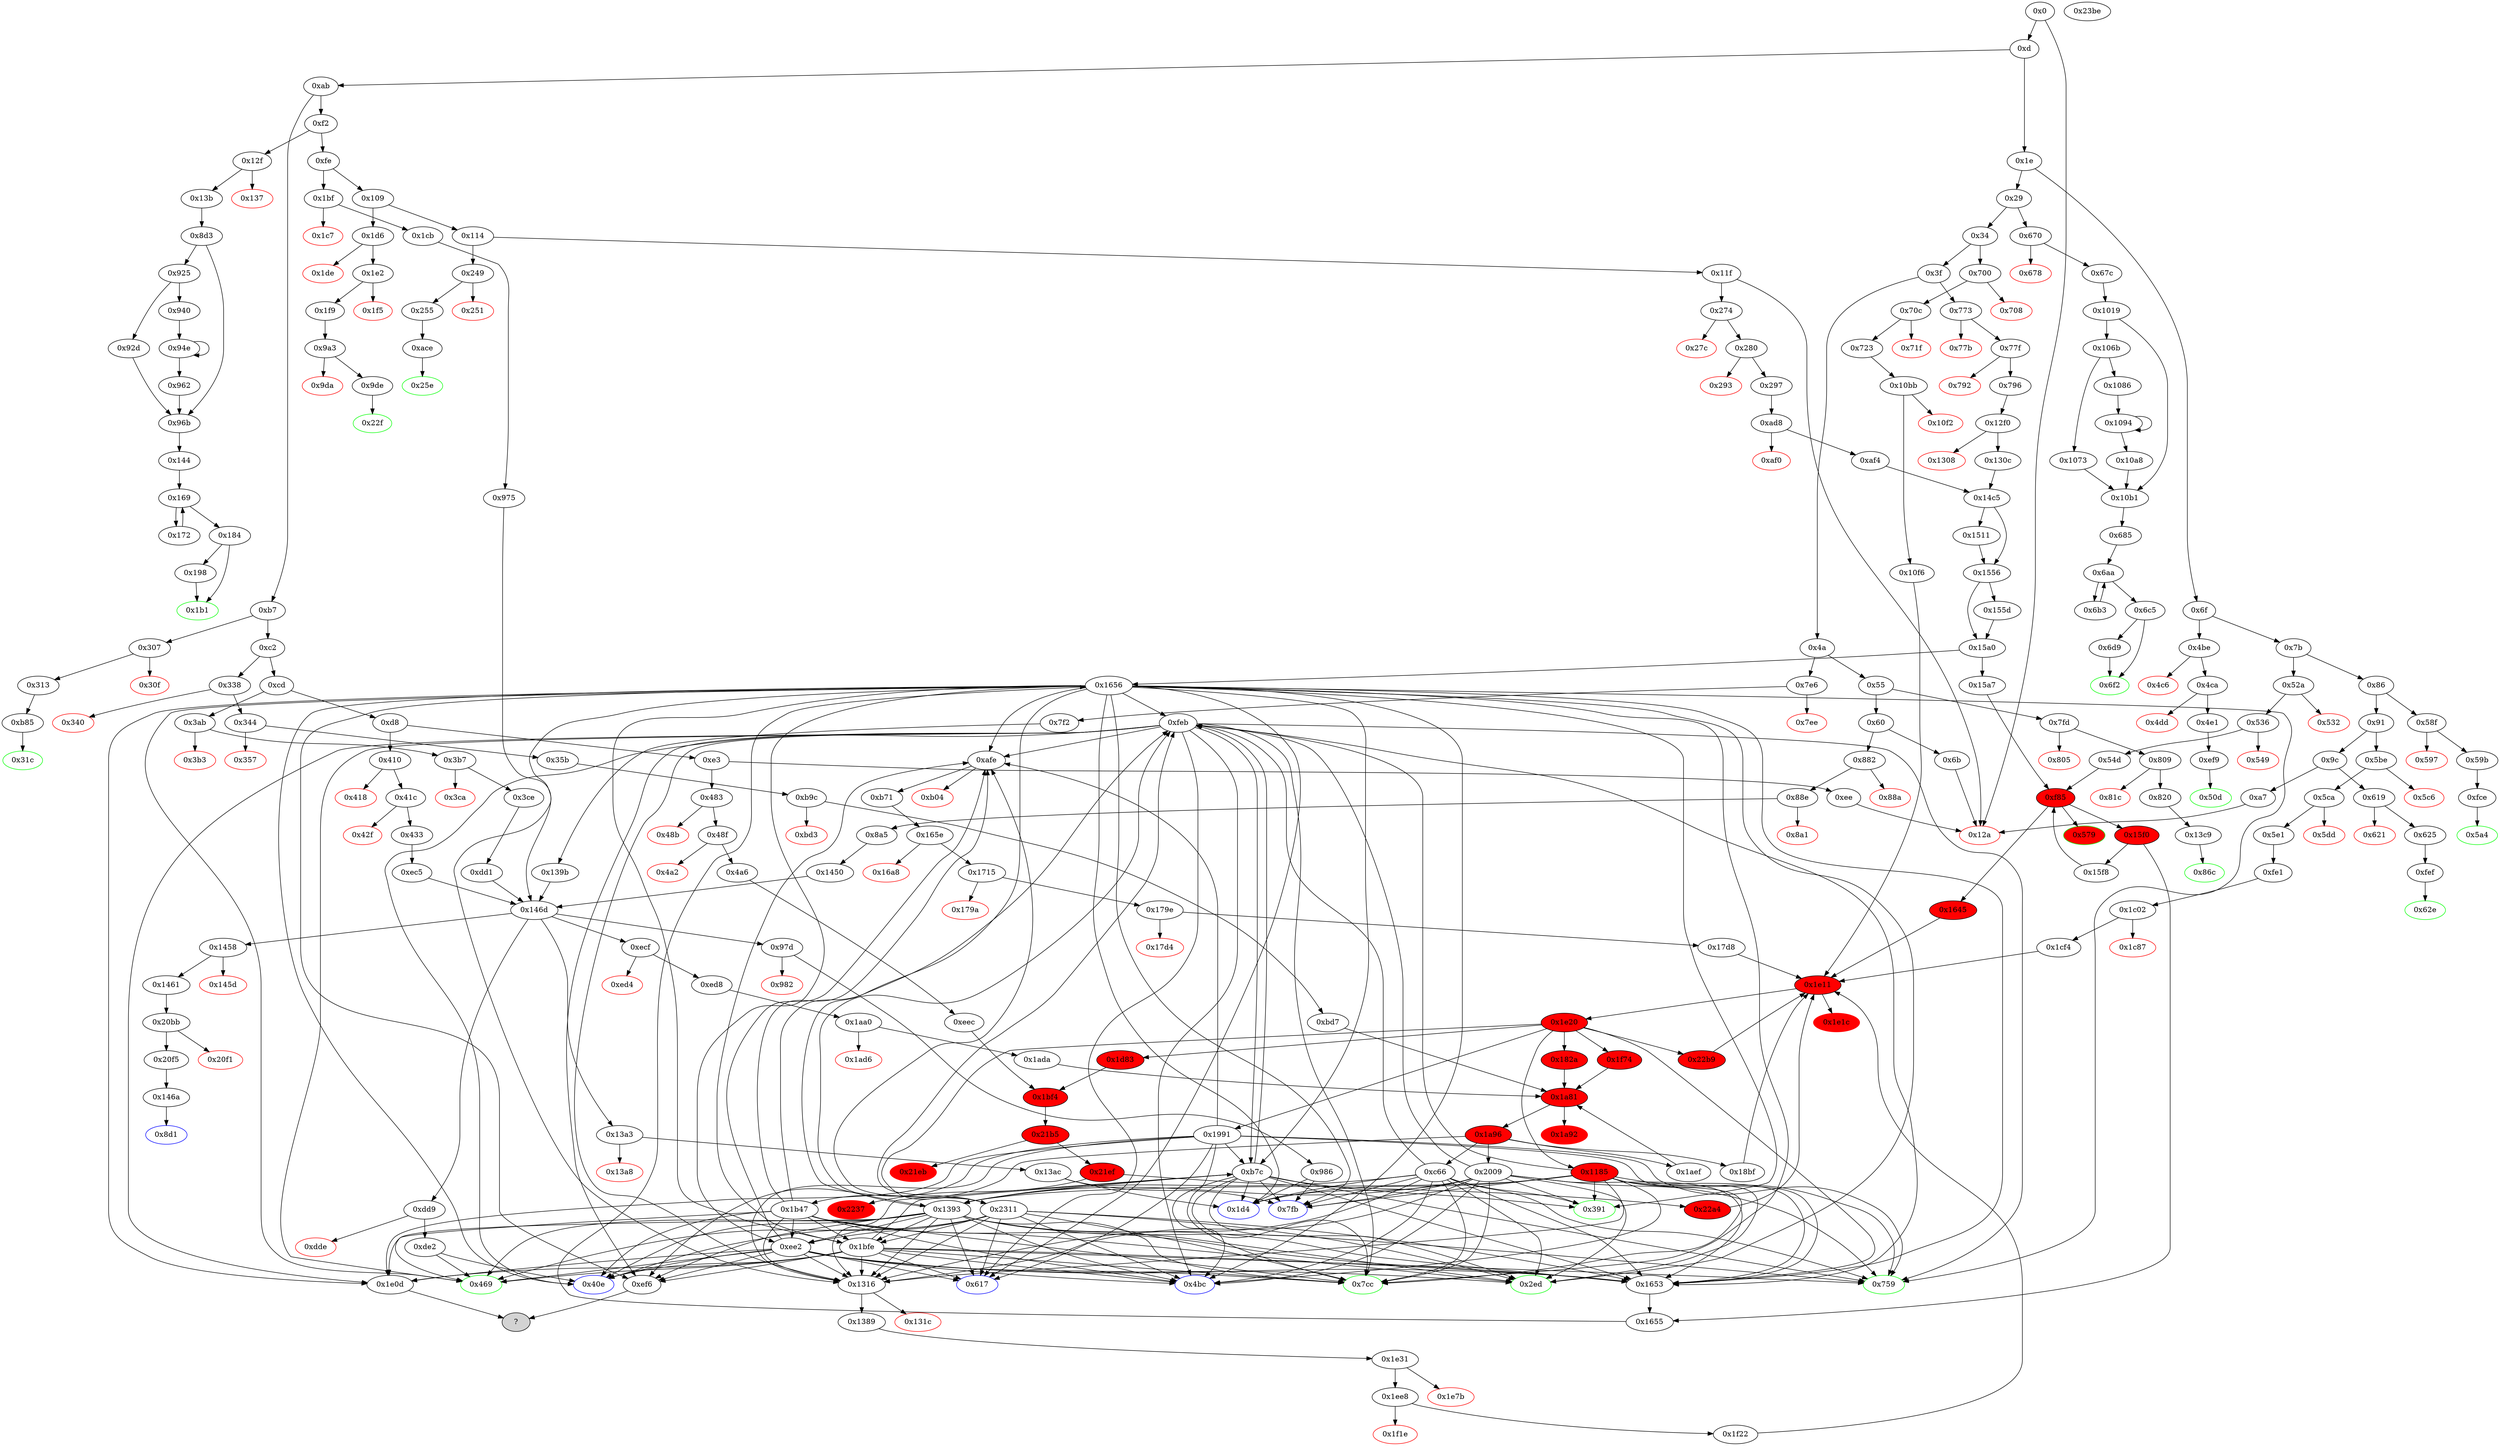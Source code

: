 digraph "" {
"0x77f" [fillcolor=white, id="0x77f", style=filled, tooltip="Block 0x77f\n[0x77f:0x791]\n---\nPredecessors: [0x773]\nSuccessors: [0x792, 0x796]\n---\n0x77f JUMPDEST\n0x780 POP\n0x781 PUSH2 0x7cc\n0x784 PUSH1 0x4\n0x786 DUP1\n0x787 CALLDATASIZE\n0x788 SUB\n0x789 PUSH1 0x40\n0x78b DUP2\n0x78c LT\n0x78d ISZERO\n0x78e PUSH2 0x796\n0x791 JUMPI\n---\n0x77f: JUMPDEST \n0x781: V552 = 0x7cc\n0x784: V553 = 0x4\n0x787: V554 = CALLDATASIZE\n0x788: V555 = SUB V554 0x4\n0x789: V556 = 0x40\n0x78c: V557 = LT V555 0x40\n0x78d: V558 = ISZERO V557\n0x78e: V559 = 0x796\n0x791: JUMPI 0x796 V558\n---\nEntry stack: [V9, V548]\nStack pops: 1\nStack additions: [0x7cc, 0x4, V555]\nExit stack: [V9, 0x7cc, 0x4, V555]\n\nDef sites:\nV9: {0xd.0x12}\nV548: {0x773.0x774}\n"];
"0x146a" [fillcolor=white, id="0x146a", style=filled, tooltip="Block 0x146a\n[0x146a:0x146c]\n---\nPredecessors: [0x20f5]\nSuccessors: [0x8d1]\n---\n0x146a JUMPDEST\n0x146b POP\n0x146c JUMP\n---\n0x146a: JUMPDEST \n0x146c: JUMP S1\n---\nEntry stack: [V9, {0x40e, 0x469}, S2, S1, S0]\nStack pops: 2\nStack additions: []\nExit stack: [V9, {0x40e, 0x469}, S2]\n\nDef sites:\nV9: {0xd.0x12}\n{0x40e, 0x469}: {0x41c.0x41e, 0x3b7.0x3b9}\nS2: {0x433.0x44f, 0xd.0x12, 0x3ce.0x3ea}\nS1: {0x433.0x459, 0xd.0x12, 0x88e.0x890, 0x3ce.0x3f4}\nS0: {0x8a5.0x8c1, 0x1cb.0x1cd, 0x7f2.0x7f4, 0xec5.0xec6, 0x3ce.0x3fe}\n"];
"0x59b" [fillcolor=white, id="0x59b", style=filled, tooltip="Block 0x59b\n[0x59b:0x5a3]\n---\nPredecessors: [0x58f]\nSuccessors: [0xfce]\n---\n0x59b JUMPDEST\n0x59c POP\n0x59d PUSH2 0x5a4\n0x5a0 PUSH2 0xfce\n0x5a3 JUMP\n---\n0x59b: JUMPDEST \n0x59d: V414 = 0x5a4\n0x5a0: V415 = 0xfce\n0x5a3: JUMP 0xfce\n---\nEntry stack: [V9, V410]\nStack pops: 1\nStack additions: [0x5a4]\nExit stack: [V9, 0x5a4]\n\nDef sites:\nV9: {0xd.0x12}\nV410: {0x58f.0x590}\n"];
"0x1019" [fillcolor=white, id="0x1019", style=filled, tooltip="Block 0x1019\n[0x1019:0x106a]\n---\nPredecessors: [0x67c]\nSuccessors: [0x106b, 0x10b1]\n---\n0x1019 JUMPDEST\n0x101a PUSH1 0x60\n0x101c PUSH1 0x1\n0x101e DUP1\n0x101f SLOAD\n0x1020 PUSH1 0x1\n0x1022 DUP2\n0x1023 PUSH1 0x1\n0x1025 AND\n0x1026 ISZERO\n0x1027 PUSH2 0x100\n0x102a MUL\n0x102b SUB\n0x102c AND\n0x102d PUSH1 0x2\n0x102f SWAP1\n0x1030 DIV\n0x1031 DUP1\n0x1032 PUSH1 0x1f\n0x1034 ADD\n0x1035 PUSH1 0x20\n0x1037 DUP1\n0x1038 SWAP2\n0x1039 DIV\n0x103a MUL\n0x103b PUSH1 0x20\n0x103d ADD\n0x103e PUSH1 0x40\n0x1040 MLOAD\n0x1041 SWAP1\n0x1042 DUP2\n0x1043 ADD\n0x1044 PUSH1 0x40\n0x1046 MSTORE\n0x1047 DUP1\n0x1048 SWAP3\n0x1049 SWAP2\n0x104a SWAP1\n0x104b DUP2\n0x104c DUP2\n0x104d MSTORE\n0x104e PUSH1 0x20\n0x1050 ADD\n0x1051 DUP3\n0x1052 DUP1\n0x1053 SLOAD\n0x1054 PUSH1 0x1\n0x1056 DUP2\n0x1057 PUSH1 0x1\n0x1059 AND\n0x105a ISZERO\n0x105b PUSH2 0x100\n0x105e MUL\n0x105f SUB\n0x1060 AND\n0x1061 PUSH1 0x2\n0x1063 SWAP1\n0x1064 DIV\n0x1065 DUP1\n0x1066 ISZERO\n0x1067 PUSH2 0x10b1\n0x106a JUMPI\n---\n0x1019: JUMPDEST \n0x101a: V1029 = 0x60\n0x101c: V1030 = 0x1\n0x101f: V1031 = S[0x1]\n0x1020: V1032 = 0x1\n0x1023: V1033 = 0x1\n0x1025: V1034 = AND 0x1 V1031\n0x1026: V1035 = ISZERO V1034\n0x1027: V1036 = 0x100\n0x102a: V1037 = MUL 0x100 V1035\n0x102b: V1038 = SUB V1037 0x1\n0x102c: V1039 = AND V1038 V1031\n0x102d: V1040 = 0x2\n0x1030: V1041 = DIV V1039 0x2\n0x1032: V1042 = 0x1f\n0x1034: V1043 = ADD 0x1f V1041\n0x1035: V1044 = 0x20\n0x1039: V1045 = DIV V1043 0x20\n0x103a: V1046 = MUL V1045 0x20\n0x103b: V1047 = 0x20\n0x103d: V1048 = ADD 0x20 V1046\n0x103e: V1049 = 0x40\n0x1040: V1050 = M[0x40]\n0x1043: V1051 = ADD V1050 V1048\n0x1044: V1052 = 0x40\n0x1046: M[0x40] = V1051\n0x104d: M[V1050] = V1041\n0x104e: V1053 = 0x20\n0x1050: V1054 = ADD 0x20 V1050\n0x1053: V1055 = S[0x1]\n0x1054: V1056 = 0x1\n0x1057: V1057 = 0x1\n0x1059: V1058 = AND 0x1 V1055\n0x105a: V1059 = ISZERO V1058\n0x105b: V1060 = 0x100\n0x105e: V1061 = MUL 0x100 V1059\n0x105f: V1062 = SUB V1061 0x1\n0x1060: V1063 = AND V1062 V1055\n0x1061: V1064 = 0x2\n0x1064: V1065 = DIV V1063 0x2\n0x1066: V1066 = ISZERO V1065\n0x1067: V1067 = 0x10b1\n0x106a: JUMPI 0x10b1 V1066\n---\nEntry stack: [V9, 0x685]\nStack pops: 0\nStack additions: [0x60, V1050, 0x1, V1041, V1054, 0x1, V1065]\nExit stack: [V9, 0x685, 0x60, V1050, 0x1, V1041, V1054, 0x1, V1065]\n\nDef sites:\nV9: {0xd.0x12}\n0x685: {0x67c.0x67e}\n"];
"0x145d" [color=red, fillcolor=white, id="0x145d", style=filled, tooltip="Block 0x145d\n[0x145d:0x1460]\n---\nPredecessors: [0x1458]\nSuccessors: []\n---\n0x145d PUSH1 0x0\n0x145f DUP1\n0x1460 REVERT\n---\n0x145d: V1277 = 0x0\n0x1460: REVERT 0x0 0x0\n---\nEntry stack: [V9, {0x40e, 0x469}, S2, S1, S0]\nStack pops: 0\nStack additions: []\nExit stack: [V9, {0x40e, 0x469}, S2, S1, S0]\n\nDef sites:\nV9: {0xd.0x12}\n{0x40e, 0x469}: {0x41c.0x41e, 0x3b7.0x3b9}\nS2: {0x433.0x44f, 0xd.0x12, 0x3ce.0x3ea}\nS1: {0x433.0x459, 0xd.0x12, 0x88e.0x890, 0x3ce.0x3f4}\nS0: {0x8a5.0x8c1, 0x1cb.0x1cd, 0x7f2.0x7f4, 0xec5.0xec6, 0x3ce.0x3fe}\n"];
"0x1c7" [color=red, fillcolor=white, id="0x1c7", style=filled, tooltip="Block 0x1c7\n[0x1c7:0x1ca]\n---\nPredecessors: [0x1bf]\nSuccessors: []\n---\n0x1c7 PUSH1 0x0\n0x1c9 DUP1\n0x1ca REVERT\n---\n0x1c7: V136 = 0x0\n0x1ca: REVERT 0x0 0x0\n---\nEntry stack: [V9, V133]\nStack pops: 0\nStack additions: []\nExit stack: [V9, V133]\n\nDef sites:\nV9: {0xd.0x12}\nV133: {0x1bf.0x1c0}\n"];
"0x81c" [color=red, fillcolor=white, id="0x81c", style=filled, tooltip="Block 0x81c\n[0x81c:0x81f]\n---\nPredecessors: [0x809]\nSuccessors: []\n---\n0x81c PUSH1 0x0\n0x81e DUP1\n0x81f REVERT\n---\n0x81c: V600 = 0x0\n0x81f: REVERT 0x0 0x0\n---\nEntry stack: [V9, 0x86c, 0x4, V595]\nStack pops: 0\nStack additions: []\nExit stack: [V9, 0x86c, 0x4, V595]\n\nDef sites:\nV9: {0xd.0x12}\n0x86c: {0x809.0x80b}\n0x4: {0x809.0x80e}\nV595: {0x809.0x812}\n"];
"0x1e" [fillcolor=white, id="0x1e", style=filled, tooltip="Block 0x1e\n[0x1e:0x28]\n---\nPredecessors: [0xd]\nSuccessors: [0x29, 0x6f]\n---\n0x1e DUP1\n0x1f PUSH4 0x95d89b41\n0x24 GT\n0x25 PUSH2 0x6f\n0x28 JUMPI\n---\n0x1f: V13 = 0x95d89b41\n0x24: V14 = GT 0x95d89b41 V9\n0x25: V15 = 0x6f\n0x28: JUMPI 0x6f V14\n---\nEntry stack: [V9]\nStack pops: 1\nStack additions: [S0]\nExit stack: [V9]\n\nDef sites:\nV9: {0xd.0x12}\n"];
"0x1c02" [fillcolor=white, id="0x1c02", style=filled, tooltip="Block 0x1c02\n[0x1c02:0x1c86]\n---\nPredecessors: [0xfe1]\nSuccessors: [0x1c87, 0x1cf4]\n---\n0x1c02 JUMPDEST\n0x1c03 PUSH1 0x4\n0x1c05 PUSH1 0x0\n0x1c07 DUP4\n0x1c08 PUSH20 0xffffffffffffffffffffffffffffffffffffffff\n0x1c1d AND\n0x1c1e PUSH20 0xffffffffffffffffffffffffffffffffffffffff\n0x1c33 AND\n0x1c34 DUP2\n0x1c35 MSTORE\n0x1c36 PUSH1 0x20\n0x1c38 ADD\n0x1c39 SWAP1\n0x1c3a DUP2\n0x1c3b MSTORE\n0x1c3c PUSH1 0x20\n0x1c3e ADD\n0x1c3f PUSH1 0x0\n0x1c41 SHA3\n0x1c42 PUSH1 0x0\n0x1c44 CALLER\n0x1c45 PUSH20 0xffffffffffffffffffffffffffffffffffffffff\n0x1c5a AND\n0x1c5b PUSH20 0xffffffffffffffffffffffffffffffffffffffff\n0x1c70 AND\n0x1c71 DUP2\n0x1c72 MSTORE\n0x1c73 PUSH1 0x20\n0x1c75 ADD\n0x1c76 SWAP1\n0x1c77 DUP2\n0x1c78 MSTORE\n0x1c79 PUSH1 0x20\n0x1c7b ADD\n0x1c7c PUSH1 0x0\n0x1c7e SHA3\n0x1c7f SLOAD\n0x1c80 DUP2\n0x1c81 GT\n0x1c82 ISZERO\n0x1c83 PUSH2 0x1cf4\n0x1c86 JUMPI\n---\n0x1c02: JUMPDEST \n0x1c03: V1648 = 0x4\n0x1c05: V1649 = 0x0\n0x1c08: V1650 = 0xffffffffffffffffffffffffffffffffffffffff\n0x1c1d: V1651 = AND 0xffffffffffffffffffffffffffffffffffffffff V443\n0x1c1e: V1652 = 0xffffffffffffffffffffffffffffffffffffffff\n0x1c33: V1653 = AND 0xffffffffffffffffffffffffffffffffffffffff V1651\n0x1c35: M[0x0] = V1653\n0x1c36: V1654 = 0x20\n0x1c38: V1655 = ADD 0x20 0x0\n0x1c3b: M[0x20] = 0x4\n0x1c3c: V1656 = 0x20\n0x1c3e: V1657 = ADD 0x20 0x20\n0x1c3f: V1658 = 0x0\n0x1c41: V1659 = SHA3 0x0 0x40\n0x1c42: V1660 = 0x0\n0x1c44: V1661 = CALLER\n0x1c45: V1662 = 0xffffffffffffffffffffffffffffffffffffffff\n0x1c5a: V1663 = AND 0xffffffffffffffffffffffffffffffffffffffff V1661\n0x1c5b: V1664 = 0xffffffffffffffffffffffffffffffffffffffff\n0x1c70: V1665 = AND 0xffffffffffffffffffffffffffffffffffffffff V1663\n0x1c72: M[0x0] = V1665\n0x1c73: V1666 = 0x20\n0x1c75: V1667 = ADD 0x20 0x0\n0x1c78: M[0x20] = V1659\n0x1c79: V1668 = 0x20\n0x1c7b: V1669 = ADD 0x20 0x20\n0x1c7c: V1670 = 0x0\n0x1c7e: V1671 = SHA3 0x0 0x40\n0x1c7f: V1672 = S[V1671]\n0x1c81: V1673 = GT V446 V1672\n0x1c82: V1674 = ISZERO V1673\n0x1c83: V1675 = 0x1cf4\n0x1c86: JUMPI 0x1cf4 V1674\n---\nEntry stack: [V9, 0x617, V443, V446, 0xfeb, V443, V446]\nStack pops: 2\nStack additions: [S1, S0]\nExit stack: [V9, 0x617, V443, V446, 0xfeb, V443, V446]\n\nDef sites:\nV9: {0xd.0x12}\n0x617: {0x5ca.0x5cc}\nV443: {0x5e1.0x5fd}\nV446: {0x5e1.0x607}\n0xfeb: {0xfe1.0xfe2}\nV443: {0x5e1.0x5fd}\nV446: {0x5e1.0x607}\n"];
"0x249" [fillcolor=white, id="0x249", style=filled, tooltip="Block 0x249\n[0x249:0x250]\n---\nPredecessors: [0x114]\nSuccessors: [0x251, 0x255]\n---\n0x249 JUMPDEST\n0x24a CALLVALUE\n0x24b DUP1\n0x24c ISZERO\n0x24d PUSH2 0x255\n0x250 JUMPI\n---\n0x249: JUMPDEST \n0x24a: V173 = CALLVALUE\n0x24c: V174 = ISZERO V173\n0x24d: V175 = 0x255\n0x250: JUMPI 0x255 V174\n---\nEntry stack: [V9]\nStack pops: 0\nStack additions: [V173]\nExit stack: [V9, V173]\n\nDef sites:\nV9: {0xd.0x12}\n"];
"0x13ac" [fillcolor=white, id="0x13ac", style=filled, tooltip="Block 0x13ac\n[0x13ac:0x13c8]\n---\nPredecessors: [0x13a3]\nSuccessors: [0x1d4, 0x7fb]\n---\n0x13ac JUMPDEST\n0x13ad PUSH1 0x0\n0x13af PUSH1 0x6\n0x13b1 PUSH1 0x14\n0x13b3 PUSH2 0x100\n0x13b6 EXP\n0x13b7 DUP2\n0x13b8 SLOAD\n0x13b9 DUP2\n0x13ba PUSH1 0xff\n0x13bc MUL\n0x13bd NOT\n0x13be AND\n0x13bf SWAP1\n0x13c0 DUP4\n0x13c1 ISZERO\n0x13c2 ISZERO\n0x13c3 MUL\n0x13c4 OR\n0x13c5 SWAP1\n0x13c6 SSTORE\n0x13c7 POP\n0x13c8 JUMP\n---\n0x13ac: JUMPDEST \n0x13ad: V1235 = 0x0\n0x13af: V1236 = 0x6\n0x13b1: V1237 = 0x14\n0x13b3: V1238 = 0x100\n0x13b6: V1239 = EXP 0x100 0x14\n0x13b8: V1240 = S[0x6]\n0x13ba: V1241 = 0xff\n0x13bc: V1242 = MUL 0xff 0x10000000000000000000000000000000000000000\n0x13bd: V1243 = NOT 0xff0000000000000000000000000000000000000000\n0x13be: V1244 = AND 0xffffffffffffffffffffff00ffffffffffffffffffffffffffffffffffffffff V1240\n0x13c1: V1245 = ISZERO 0x0\n0x13c2: V1246 = ISZERO 0x1\n0x13c3: V1247 = MUL 0x0 0x10000000000000000000000000000000000000000\n0x13c4: V1248 = OR 0x0 V1244\n0x13c6: S[0x6] = V1248\n0x13c8: JUMP S0\n---\nEntry stack: [V9, {0x40e, 0x469}, S2, S1, S0]\nStack pops: 1\nStack additions: []\nExit stack: [V9, {0x40e, 0x469}, S2, S1]\n\nDef sites:\nV9: {0xd.0x12}\n{0x40e, 0x469}: {0x41c.0x41e, 0x3b7.0x3b9}\nS2: {0x433.0x44f, 0xd.0x12, 0x3ce.0x3ea}\nS1: {0x433.0x459, 0xd.0x12, 0x88e.0x890, 0x3ce.0x3f4}\nS0: {0x8a5.0x8c1, 0x1cb.0x1cd, 0x7f2.0x7f4, 0xec5.0xec6, 0x3ce.0x3fe}\n"];
"0x1450" [fillcolor=white, id="0x1450", style=filled, tooltip="Block 0x1450\n[0x1450:0x1457]\n---\nPredecessors: [0x8a5]\nSuccessors: [0x146d]\n---\n0x1450 JUMPDEST\n0x1451 PUSH2 0x1458\n0x1454 PUSH2 0x146d\n0x1457 JUMP\n---\n0x1450: JUMPDEST \n0x1451: V1274 = 0x1458\n0x1454: V1275 = 0x146d\n0x1457: JUMP 0x146d\n---\nEntry stack: [V9, 0x8d1, V636]\nStack pops: 0\nStack additions: [0x1458]\nExit stack: [V9, 0x8d1, V636, 0x1458]\n\nDef sites:\nV9: {0xd.0x12}\n0x8d1: {0x88e.0x890}\nV636: {0x8a5.0x8c1}\n"];
"0x4c6" [color=red, fillcolor=white, id="0x4c6", style=filled, tooltip="Block 0x4c6\n[0x4c6:0x4c9]\n---\nPredecessors: [0x4be]\nSuccessors: []\n---\n0x4c6 PUSH1 0x0\n0x4c8 DUP1\n0x4c9 REVERT\n---\n0x4c6: V357 = 0x0\n0x4c9: REVERT 0x0 0x0\n---\nEntry stack: [V9, V354]\nStack pops: 0\nStack additions: []\nExit stack: [V9, V354]\n\nDef sites:\nV9: {0xd.0x12}\nV354: {0x4be.0x4bf}\n"];
"0x469" [color=green, fillcolor=white, id="0x469", style=filled, tooltip="Block 0x469\n[0x469:0x482]\n---\nPredecessors: [0xde2, 0xee2, 0xfeb, 0x1393, 0x1656, 0x1b47, 0x1bfe, 0x2311]\nSuccessors: []\n---\n0x469 JUMPDEST\n0x46a PUSH1 0x40\n0x46c MLOAD\n0x46d DUP1\n0x46e DUP3\n0x46f ISZERO\n0x470 ISZERO\n0x471 ISZERO\n0x472 ISZERO\n0x473 DUP2\n0x474 MSTORE\n0x475 PUSH1 0x20\n0x477 ADD\n0x478 SWAP2\n0x479 POP\n0x47a POP\n0x47b PUSH1 0x40\n0x47d MLOAD\n0x47e DUP1\n0x47f SWAP2\n0x480 SUB\n0x481 SWAP1\n0x482 RETURN\n---\n0x469: JUMPDEST \n0x46a: V325 = 0x40\n0x46c: V326 = M[0x40]\n0x46f: V327 = ISZERO V9\n0x470: V328 = ISZERO V327\n0x471: V329 = ISZERO V328\n0x472: V330 = ISZERO V329\n0x474: M[V326] = V330\n0x475: V331 = 0x20\n0x477: V332 = ADD 0x20 V326\n0x47b: V333 = 0x40\n0x47d: V334 = M[0x40]\n0x480: V335 = SUB V332 V334\n0x482: RETURN V334 V335\n---\nEntry stack: [V9]\nStack pops: 1\nStack additions: []\nExit stack: []\n\nDef sites:\nV9: {0xd.0x12}\n"];
"0x21b5" [fillcolor=red, id="0x21b5", style=filled, tooltip="Block 0x21b5\n[0x21b5:0x21ea]\n---\nPredecessors: [0x1bf4]\nSuccessors: [0x21eb, 0x21ef]\n---\n0x21b5 JUMPDEST\n0x21b6 PUSH1 0x0\n0x21b8 PUSH20 0xffffffffffffffffffffffffffffffffffffffff\n0x21cd AND\n0x21ce DUP3\n0x21cf PUSH20 0xffffffffffffffffffffffffffffffffffffffff\n0x21e4 AND\n0x21e5 EQ\n0x21e6 ISZERO\n0x21e7 PUSH2 0x21ef\n0x21ea JUMPI\n---\n0x21b5: JUMPDEST \n0x21b6: V1913 = 0x0\n0x21b8: V1914 = 0xffffffffffffffffffffffffffffffffffffffff\n0x21cd: V1915 = AND 0xffffffffffffffffffffffffffffffffffffffff 0x0\n0x21cf: V1916 = 0xffffffffffffffffffffffffffffffffffffffff\n0x21e4: V1917 = AND 0xffffffffffffffffffffffffffffffffffffffff S1\n0x21e5: V1918 = EQ V1917 0x0\n0x21e6: V1919 = ISZERO V1918\n0x21e7: V1920 = 0x21ef\n0x21ea: JUMPI 0x21ef V1919\n---\nEntry stack: [S22, S21, S20, S19, S18, S17, S16, S15, S14, S13, S12, S11, S10, S9, S8, S7, S6, {0xef6, 0x1e0d}, S4, S3, 0x1bfe, S1, S0]\nStack pops: 2\nStack additions: [S1, S0]\nExit stack: [S22, S21, S20, S19, S18, S17, S16, S15, S14, S13, S12, S11, S10, S9, S8, S7, S6, {0xef6, 0x1e0d}, S4, S3, 0x1bfe, S1, S0]\n\nDef sites:\nS22: {0x5e1.0x5fd, 0xd.0x12, 0x77f.0x781}\nS21: {0xd.0x12, 0x70c.0x70e, 0x5e1.0x607, 0x280.0x282, 0x344.0x346, 0x796.0x7b2}\nS20: {0x35b.0x377, 0x77f.0x781, 0x297.0x2b3, 0x796.0x7bc, 0xd.0x12, 0xfe1.0xfe2, 0x280.0x282, 0x723.0x73f}\nS19: {0x35b.0x381, 0x77f.0x781, 0x12f0.0x12f1, 0x297.0x2b3, 0x796.0x7b2, 0x297.0x2d3, 0xd.0x12, 0x48f.0x491, 0x5e1.0x5fd, 0x280.0x282, 0x723.0x749}\nS18: {0x10bb.0x10bc, 0x41c.0x41e, 0xb9c.0xb9d, 0x77f.0x781, 0x297.0x2b3, 0x796.0x7bc, 0x297.0x2dd, 0x297.0x2d3, 0x796.0x7b2, 0x5ca.0x5cc, 0xd.0x12, 0x130c.0x130d, 0x3b7.0x3b9, 0x5e1.0x607, 0x4a6.0x4ac}\nS17: {0xad8.0xad9, 0x297.0x2d3, 0x796.0x7b2, 0x796.0x7bc, 0x297.0x2dd, 0x5ca.0x5cc, 0xd.0x12, 0x130c.0x1310, 0x3ce.0x3ea, 0x280.0x282, 0x1d83.0x1e04, 0x15f8.0x15fa, 0x77f.0x781, 0x12f0.0x12f1, 0x433.0x44f, 0xeec.0xeed, 0x5e1.0x5fd}\nS16: {0xad8.0xad9, 0x35b.0x381, 0x297.0x2b3, 0x297.0x2dd, 0x796.0x7bc, 0x796.0x7b2, 0x5ca.0x5cc, 0xd.0x12, 0x130c.0x130d, 0x70c.0x70e, 0x3ce.0x3f4, 0x280.0x282, 0x5e1.0x607, 0x344.0x346, 0x77f.0x781, 0xb71.0xb72, 0x12f0.0x12f1, 0x433.0x459, 0xaf4.0xaf5, 0xeec.0xef0, 0x5e1.0x5fd, 0x723.0x749}\nS15: {0xad8.0xad9, 0x35b.0x377, 0xb9c.0xb9d, 0x297.0x2d3, 0x796.0x7b2, 0x297.0x2b3, 0x796.0x7bc, 0x1cb.0x1cd, 0x1389.0x138a, 0xd.0x12, 0x130c.0x1310, 0x70c.0x70e, 0x3ce.0x3fe, 0x280.0x282, 0x5e1.0x5fd, 0xec5.0xec6, 0x344.0x346, 0x14c5.0x14c6, 0x15f8.0x15fa, 0x10bb.0x10bc, 0x77f.0x781, 0x12f0.0x12f1, 0xfe1.0xfe2, 0x7f2.0x7f4, 0x5e1.0x607, 0x723.0x73f, 0x4a6.0x4ac}\nS14: {0xed8.0xed9, 0x35b.0x377, 0x35b.0x381, 0x723.0x73f, 0x297.0x2b3, 0x297.0x2dd, 0x796.0x7bc, 0x796.0x7b2, 0x297.0x2d3, 0xd.0x12, 0x130c.0x130d, 0x48f.0x491, 0x70c.0x70e, 0x280.0x282, 0x5e1.0x607, 0x344.0x346, 0x77f.0x781, 0x12f0.0x12f1, 0xfe1.0xfe2, 0xaf4.0xaf5, 0x1bf4.0x1bf5, 0x3b7.0x3b9, 0x5e1.0x5fd, 0x723.0x749}\nS13: {0xad8.0xad9, 0x35b.0x381, 0x35b.0x377, 0x41c.0x41e, 0xb9c.0xb9d, 0x723.0x73f, 0x297.0x2d3, 0x796.0x7b2, 0x297.0x2b3, 0x796.0x7bc, 0x297.0x2dd, 0x5ca.0x5cc, 0xd.0x12, 0x130c.0x1310, 0x48f.0x491, 0x3ce.0x3ea, 0x130c.0x130d, 0x280.0x282, 0x5e1.0x5fd, 0x14c5.0x14c6, 0x15f8.0x15fa, 0x10bb.0x10bc, 0x77f.0x781, 0x12f0.0x12f1, 0xfe1.0xfe2, 0x433.0x44f, 0x3b7.0x3b9, 0xeec.0xef0, 0x5e1.0x607, 0x723.0x749, 0x4a6.0x4ac}\nS12: {0xad8.0xad9, 0x35b.0x381, 0x165e.0x165f, 0x5ca.0x5cc, 0x3ce.0x3ea, 0x3ce.0x3f4, 0x15f8.0x15fa, 0x77f.0x781, 0x12f0.0x12f1, 0xaf4.0xaf5, 0xeec.0xeed, 0x5e1.0x5fd, 0x5e1.0x607, 0x41c.0x41e, 0xb9c.0xb9d, 0x297.0x2dd, 0x297.0x2b3, 0x796.0x7bc, 0x796.0x7b2, 0x297.0x2d3, 0xd.0x12, 0x130c.0x130d, 0x48f.0x491, 0x130c.0x1310, 0x280.0x282, 0x1d83.0x1e04, 0x10bb.0x10bc, 0x1e31.0x1e32, 0x433.0x44f, 0x433.0x459, 0x3b7.0x3b9, 0x723.0x749, 0x4a6.0x4ac}\nS11: {0xad8.0xad9, 0x35b.0x381, 0x5ca.0x5cc, 0x3ce.0x3f4, 0x3ce.0x3ea, 0x14c5.0x14c6, 0x15f8.0x15fa, 0x77f.0x781, 0xb71.0xb72, 0x12f0.0x12f1, 0xaf4.0xaf5, 0xeec.0xeed, 0xeec.0xef0, 0x5e1.0x5fd, 0x5e1.0x607, 0x41c.0x41e, 0xb9c.0xb9d, 0x297.0x2d3, 0x796.0x7b2, 0x297.0x2b3, 0x796.0x7bc, 0x297.0x2dd, 0xd.0x12, 0x130c.0x1310, 0x130c.0x130d, 0x70c.0x70e, 0x1d83.0x1e04, 0x10bb.0x10bc, 0x433.0x44f, 0x433.0x459, 0x3b7.0x3b9, 0x723.0x749, 0x4a6.0x4ac}\nS10: {0xad8.0xad9, 0x35b.0x381, 0x297.0x2dd, 0x796.0x7bc, 0x796.0x7b2, 0x297.0x2d3, 0x297.0x2b3, 0x5ca.0x5cc, 0xd.0x12, 0x130c.0x130d, 0x130c.0x1310, 0x3ce.0x3f4, 0x3ce.0x3ea, 0x70c.0x70e, 0x1d83.0x1e04, 0x14c5.0x14c6, 0x15f8.0x15fa, 0x77f.0x781, 0xb71.0xb72, 0x12f0.0x12f1, 0x433.0x459, 0x433.0x44f, 0xaf4.0xaf5, 0xeec.0xef0, 0xeec.0xeed, 0x5e1.0x5fd, 0x723.0x749}\nS9: {0xad8.0xad9, 0x35b.0x377, 0x35b.0x381, 0x165e.0x165f, 0x723.0x749, 0x1cb.0x1cd, 0x3ce.0x3fe, 0x3ce.0x3f4, 0x14c5.0x14c6, 0xec5.0xec6, 0x344.0x346, 0x15f8.0x15fa, 0x77f.0x781, 0x12f0.0x12f1, 0x7f2.0x7f4, 0x5e1.0x607, 0xfe1.0xfe2, 0x5e1.0x5fd, 0xb9c.0xb9d, 0x297.0x2b3, 0x796.0x7b2, 0x297.0x2dd, 0x796.0x7bc, 0x1389.0x138a, 0xd.0x12, 0x70c.0x70e, 0x130c.0x1310, 0x130c.0x130d, 0x48f.0x491, 0x280.0x282, 0x10bb.0x10bc, 0x1e31.0x1e32, 0x433.0x459, 0x723.0x73f, 0x4a6.0x4ac}\nS8: {0xad8.0xad9, 0x35b.0x381, 0xed8.0xed9, 0x35b.0x377, 0x41c.0x41e, 0xb9c.0xb9d, 0x723.0x73f, 0x297.0x2dd, 0x796.0x7bc, 0x297.0x2b3, 0x796.0x7b2, 0x297.0x2d3, 0xd.0x12, 0x130c.0x130d, 0x130c.0x1310, 0x48f.0x491, 0x280.0x282, 0x5e1.0x5fd, 0x15f8.0x15fa, 0x10bb.0x10bc, 0x77f.0x781, 0x12f0.0x12f1, 0xfe1.0xfe2, 0xaf4.0xaf5, 0x1bf4.0x1bf5, 0x3b7.0x3b9, 0x5e1.0x607, 0x723.0x749, 0x4a6.0x4ac}\nS7: {0x35b.0x381, 0x41c.0x41e, 0xb9c.0xb9d, 0x297.0x2b3, 0x796.0x7b2, 0x796.0x7bc, 0x297.0x2d3, 0x297.0x2dd, 0x5ca.0x5cc, 0xd.0x12, 0x130c.0x1310, 0x48f.0x491, 0x130c.0x130d, 0x3ce.0x3ea, 0x1d83.0x1e04, 0x5e1.0x607, 0x14c5.0x14c6, 0x15f8.0x15fa, 0x10bb.0x10bc, 0x77f.0x781, 0x12f0.0x12f1, 0x433.0x44f, 0xaf4.0xaf5, 0x3b7.0x3b9, 0xeec.0xeed, 0xeec.0xef0, 0x5e1.0x5fd, 0x723.0x749, 0x4a6.0x4ac}\nS6: {0x10bb.0x10bc, 0xb9c.0xb9d, 0x165e.0x165f, 0x1e31.0x1e32, 0x433.0x459, 0x297.0x2dd, 0x796.0x7bc, 0xd.0x12, 0x3ce.0x3f4, 0x5e1.0x607, 0x4a6.0x4ac}\n{0xef6, 0x1e0d}: {0x1d83.0x1e04, 0xeec.0xeed}\nS4: {0x35b.0x381, 0x41c.0x41e, 0xb9c.0xb9d, 0x297.0x2b3, 0x796.0x7b2, 0x796.0x7bc, 0x297.0x2d3, 0x297.0x2dd, 0x5ca.0x5cc, 0xd.0x12, 0x130c.0x1310, 0x130c.0x130d, 0x3ce.0x3ea, 0x1d83.0x1e04, 0x5e1.0x607, 0x14c5.0x14c6, 0x15f8.0x15fa, 0x10bb.0x10bc, 0x77f.0x781, 0x12f0.0x12f1, 0x433.0x44f, 0xaf4.0xaf5, 0x3b7.0x3b9, 0xeec.0xef0, 0xeec.0xeed, 0x5e1.0x5fd, 0x723.0x749, 0x4a6.0x4ac}\nS3: {0x10bb.0x10bc, 0xb9c.0xb9d, 0x165e.0x165f, 0x1e31.0x1e32, 0x433.0x459, 0x297.0x2dd, 0x796.0x7bc, 0xd.0x12, 0x3ce.0x3f4, 0x5e1.0x607, 0x4a6.0x4ac}\n0x1bfe: {0x1bf4.0x1bf5}\nS1: {0x35b.0x381, 0x41c.0x41e, 0xb9c.0xb9d, 0x297.0x2b3, 0x796.0x7b2, 0x796.0x7bc, 0x297.0x2d3, 0x297.0x2dd, 0x5ca.0x5cc, 0xd.0x12, 0x130c.0x1310, 0x130c.0x130d, 0x3ce.0x3ea, 0x1d83.0x1e04, 0x5e1.0x607, 0x14c5.0x14c6, 0x15f8.0x15fa, 0x10bb.0x10bc, 0x77f.0x781, 0x12f0.0x12f1, 0x433.0x44f, 0xaf4.0xaf5, 0x3b7.0x3b9, 0xeec.0xef0, 0xeec.0xeed, 0x5e1.0x5fd, 0x723.0x749, 0x4a6.0x4ac}\nS0: {0x10bb.0x10bc, 0xb9c.0xb9d, 0x165e.0x165f, 0x1e31.0x1e32, 0x433.0x459, 0x297.0x2dd, 0x796.0x7bc, 0xd.0x12, 0x3ce.0x3f4, 0x5e1.0x607, 0x4a6.0x4ac}\n"];
"0x9da" [color=red, fillcolor=white, id="0x9da", style=filled, tooltip="Block 0x9da\n[0x9da:0x9dd]\n---\nPredecessors: [0x9a3]\nSuccessors: []\n---\n0x9da PUSH1 0x0\n0x9dc DUP1\n0x9dd REVERT\n---\n0x9da: V731 = 0x0\n0x9dd: REVERT 0x0 0x0\n---\nEntry stack: [V9, 0x22f, V155, V158, 0x0]\nStack pops: 0\nStack additions: []\nExit stack: [V9, 0x22f, V155, V158, 0x0]\n\nDef sites:\nV9: {0xd.0x12}\n0x22f: {0x1e2.0x1e4}\nV155: {0x1f9.0x215}\nV158: {0x1f9.0x21f}\n0x0: {0x9a3.0x9a4}\n"];
"0x9de" [fillcolor=white, id="0x9de", style=filled, tooltip="Block 0x9de\n[0x9de:0xacd]\n---\nPredecessors: [0x9a3]\nSuccessors: [0x22f]\n---\n0x9de JUMPDEST\n0x9df DUP2\n0x9e0 PUSH1 0x4\n0x9e2 PUSH1 0x0\n0x9e4 CALLER\n0x9e5 PUSH20 0xffffffffffffffffffffffffffffffffffffffff\n0x9fa AND\n0x9fb PUSH20 0xffffffffffffffffffffffffffffffffffffffff\n0xa10 AND\n0xa11 DUP2\n0xa12 MSTORE\n0xa13 PUSH1 0x20\n0xa15 ADD\n0xa16 SWAP1\n0xa17 DUP2\n0xa18 MSTORE\n0xa19 PUSH1 0x20\n0xa1b ADD\n0xa1c PUSH1 0x0\n0xa1e SHA3\n0xa1f PUSH1 0x0\n0xa21 DUP6\n0xa22 PUSH20 0xffffffffffffffffffffffffffffffffffffffff\n0xa37 AND\n0xa38 PUSH20 0xffffffffffffffffffffffffffffffffffffffff\n0xa4d AND\n0xa4e DUP2\n0xa4f MSTORE\n0xa50 PUSH1 0x20\n0xa52 ADD\n0xa53 SWAP1\n0xa54 DUP2\n0xa55 MSTORE\n0xa56 PUSH1 0x20\n0xa58 ADD\n0xa59 PUSH1 0x0\n0xa5b SHA3\n0xa5c DUP2\n0xa5d SWAP1\n0xa5e SSTORE\n0xa5f POP\n0xa60 DUP3\n0xa61 PUSH20 0xffffffffffffffffffffffffffffffffffffffff\n0xa76 AND\n0xa77 CALLER\n0xa78 PUSH20 0xffffffffffffffffffffffffffffffffffffffff\n0xa8d AND\n0xa8e PUSH32 0x8c5be1e5ebec7d5bd14f71427d1e84f3dd0314c0f7b2291e5b200ac8c7c3b925\n0xaaf DUP5\n0xab0 PUSH1 0x40\n0xab2 MLOAD\n0xab3 DUP1\n0xab4 DUP3\n0xab5 DUP2\n0xab6 MSTORE\n0xab7 PUSH1 0x20\n0xab9 ADD\n0xaba SWAP2\n0xabb POP\n0xabc POP\n0xabd PUSH1 0x40\n0xabf MLOAD\n0xac0 DUP1\n0xac1 SWAP2\n0xac2 SUB\n0xac3 SWAP1\n0xac4 LOG3\n0xac5 PUSH1 0x1\n0xac7 SWAP1\n0xac8 POP\n0xac9 SWAP3\n0xaca SWAP2\n0xacb POP\n0xacc POP\n0xacd JUMP\n---\n0x9de: JUMPDEST \n0x9e0: V732 = 0x4\n0x9e2: V733 = 0x0\n0x9e4: V734 = CALLER\n0x9e5: V735 = 0xffffffffffffffffffffffffffffffffffffffff\n0x9fa: V736 = AND 0xffffffffffffffffffffffffffffffffffffffff V734\n0x9fb: V737 = 0xffffffffffffffffffffffffffffffffffffffff\n0xa10: V738 = AND 0xffffffffffffffffffffffffffffffffffffffff V736\n0xa12: M[0x0] = V738\n0xa13: V739 = 0x20\n0xa15: V740 = ADD 0x20 0x0\n0xa18: M[0x20] = 0x4\n0xa19: V741 = 0x20\n0xa1b: V742 = ADD 0x20 0x20\n0xa1c: V743 = 0x0\n0xa1e: V744 = SHA3 0x0 0x40\n0xa1f: V745 = 0x0\n0xa22: V746 = 0xffffffffffffffffffffffffffffffffffffffff\n0xa37: V747 = AND 0xffffffffffffffffffffffffffffffffffffffff V155\n0xa38: V748 = 0xffffffffffffffffffffffffffffffffffffffff\n0xa4d: V749 = AND 0xffffffffffffffffffffffffffffffffffffffff V747\n0xa4f: M[0x0] = V749\n0xa50: V750 = 0x20\n0xa52: V751 = ADD 0x20 0x0\n0xa55: M[0x20] = V744\n0xa56: V752 = 0x20\n0xa58: V753 = ADD 0x20 0x20\n0xa59: V754 = 0x0\n0xa5b: V755 = SHA3 0x0 0x40\n0xa5e: S[V755] = V158\n0xa61: V756 = 0xffffffffffffffffffffffffffffffffffffffff\n0xa76: V757 = AND 0xffffffffffffffffffffffffffffffffffffffff V155\n0xa77: V758 = CALLER\n0xa78: V759 = 0xffffffffffffffffffffffffffffffffffffffff\n0xa8d: V760 = AND 0xffffffffffffffffffffffffffffffffffffffff V758\n0xa8e: V761 = 0x8c5be1e5ebec7d5bd14f71427d1e84f3dd0314c0f7b2291e5b200ac8c7c3b925\n0xab0: V762 = 0x40\n0xab2: V763 = M[0x40]\n0xab6: M[V763] = V158\n0xab7: V764 = 0x20\n0xab9: V765 = ADD 0x20 V763\n0xabd: V766 = 0x40\n0xabf: V767 = M[0x40]\n0xac2: V768 = SUB V765 V767\n0xac4: LOG V767 V768 0x8c5be1e5ebec7d5bd14f71427d1e84f3dd0314c0f7b2291e5b200ac8c7c3b925 V760 V757\n0xac5: V769 = 0x1\n0xacd: JUMP 0x22f\n---\nEntry stack: [V9, 0x22f, V155, V158, 0x0]\nStack pops: 4\nStack additions: [0x1]\nExit stack: [V9, 0x1]\n\nDef sites:\nV9: {0xd.0x12}\n0x22f: {0x1e2.0x1e4}\nV155: {0x1f9.0x215}\nV158: {0x1f9.0x21f}\n0x0: {0x9a3.0x9a4}\n"];
"0x809" [fillcolor=white, id="0x809", style=filled, tooltip="Block 0x809\n[0x809:0x81b]\n---\nPredecessors: [0x7fd]\nSuccessors: [0x81c, 0x820]\n---\n0x809 JUMPDEST\n0x80a POP\n0x80b PUSH2 0x86c\n0x80e PUSH1 0x4\n0x810 DUP1\n0x811 CALLDATASIZE\n0x812 SUB\n0x813 PUSH1 0x40\n0x815 DUP2\n0x816 LT\n0x817 ISZERO\n0x818 PUSH2 0x820\n0x81b JUMPI\n---\n0x809: JUMPDEST \n0x80b: V592 = 0x86c\n0x80e: V593 = 0x4\n0x811: V594 = CALLDATASIZE\n0x812: V595 = SUB V594 0x4\n0x813: V596 = 0x40\n0x816: V597 = LT V595 0x40\n0x817: V598 = ISZERO V597\n0x818: V599 = 0x820\n0x81b: JUMPI 0x820 V598\n---\nEntry stack: [V9, V588]\nStack pops: 1\nStack additions: [0x86c, 0x4, V595]\nExit stack: [V9, 0x86c, 0x4, V595]\n\nDef sites:\nV9: {0xd.0x12}\nV588: {0x7fd.0x7fe}\n"];
"0x1de" [color=red, fillcolor=white, id="0x1de", style=filled, tooltip="Block 0x1de\n[0x1de:0x1e1]\n---\nPredecessors: [0x1d6]\nSuccessors: []\n---\n0x1de PUSH1 0x0\n0x1e0 DUP1\n0x1e1 REVERT\n---\n0x1de: V142 = 0x0\n0x1e1: REVERT 0x0 0x0\n---\nEntry stack: [V9, V139]\nStack pops: 0\nStack additions: []\nExit stack: [V9, V139]\n\nDef sites:\nV9: {0xd.0x12}\nV139: {0x1d6.0x1d7}\n"];
"0x17d4" [color=red, fillcolor=white, id="0x17d4", style=filled, tooltip="Block 0x17d4\n[0x17d4:0x17d7]\n---\nPredecessors: [0x179e]\nSuccessors: []\n---\n0x17d4 PUSH1 0x0\n0x17d6 DUP1\n0x17d7 REVERT\n---\n0x17d4: V1457 = 0x0\n0x17d7: REVERT 0x0 0x0\n---\nEntry stack: [S19, S18, S17, S16, S15, S14, S13, S12, S11, S10, S9, S8, S7, S6, S5, 0xb7c, S3, S2, S1, 0x0]\nStack pops: 0\nStack additions: []\nExit stack: [S19, S18, S17, S16, S15, S14, S13, S12, S11, S10, S9, S8, S7, S6, S5, 0xb7c, S3, S2, S1, 0x0]\n\nDef sites:\nS19: {0x10bb.0x10bc, 0x41c.0x41e, 0x77f.0x781, 0x3b7.0x3b9, 0x796.0x7b2, 0x297.0x2b3, 0x796.0x7bc, 0xd.0x12, 0x4a6.0x4ac}\nS18: {0x41c.0x41e, 0x297.0x2b3, 0x796.0x7b2, 0x796.0x7bc, 0x297.0x2d3, 0x5ca.0x5cc, 0xd.0x12, 0x3ce.0x3ea, 0x280.0x282, 0x1d83.0x1e04, 0x10bb.0x10bc, 0x77f.0x781, 0x12f0.0x12f1, 0x433.0x44f, 0x3b7.0x3b9, 0xeec.0xeed, 0x4a6.0x4ac}\nS17: {0x297.0x2d3, 0x796.0x7b2, 0x796.0x7bc, 0x297.0x2b3, 0x297.0x2dd, 0x5ca.0x5cc, 0xd.0x12, 0x70c.0x70e, 0x130c.0x130d, 0x3ce.0x3ea, 0x3ce.0x3f4, 0x280.0x282, 0x1d83.0x1e04, 0x77f.0x781, 0xb71.0xb72, 0x12f0.0x12f1, 0x433.0x44f, 0x433.0x459, 0xeec.0xeed, 0xeec.0xef0, 0x5e1.0x5fd, 0x723.0x749}\nS16: {0xad8.0xad9, 0x723.0x749, 0x297.0x2b3, 0x796.0x7bc, 0x297.0x2dd, 0x297.0x2d3, 0x1cb.0x1cd, 0x796.0x7b2, 0x1389.0x138a, 0xd.0x12, 0x70c.0x70e, 0x3ce.0x3f4, 0x3ce.0x3fe, 0x130c.0x130d, 0x5e1.0x5fd, 0x130c.0x1310, 0xec5.0xec6, 0x344.0x346, 0x280.0x282, 0x15f8.0x15fa, 0x10bb.0x10bc, 0x77f.0x781, 0xb71.0xb72, 0x12f0.0x12f1, 0x433.0x459, 0x7f2.0x7f4, 0xeec.0xef0, 0x5e1.0x607, 0x723.0x73f, 0x4a6.0x4ac}\nS15: {0xad8.0xad9, 0xed8.0xed9, 0x35b.0x377, 0x723.0x749, 0x297.0x2d3, 0x796.0x7b2, 0x1389.0x138a, 0x297.0x2b3, 0x1cb.0x1cd, 0x297.0x2dd, 0x796.0x7bc, 0xd.0x12, 0x70c.0x70e, 0x3ce.0x3fe, 0x130c.0x1310, 0x130c.0x130d, 0x5e1.0x607, 0x48f.0x491, 0xec5.0xec6, 0x344.0x346, 0x280.0x282, 0x15f8.0x15fa, 0x10bb.0x10bc, 0x77f.0x781, 0x12f0.0x12f1, 0x7f2.0x7f4, 0xaf4.0xaf5, 0x1bf4.0x1bf5, 0xfe1.0xfe2, 0x723.0x73f, 0x4a6.0x4ac}\nS14: {0xed8.0xed9, 0x35b.0x377, 0xad8.0xad9, 0x35b.0x381, 0x723.0x73f, 0x3ce.0x3ea, 0x14c5.0x14c6, 0x15f8.0x15fa, 0x77f.0x781, 0x12f0.0x12f1, 0xaf4.0xaf5, 0x1bf4.0x1bf5, 0xeec.0xef0, 0x5e1.0x5fd, 0xfe1.0xfe2, 0x41c.0x41e, 0x297.0x2b3, 0x297.0x2dd, 0x796.0x7bc, 0x796.0x7b2, 0x297.0x2d3, 0xd.0x12, 0x70c.0x70e, 0x130c.0x130d, 0x48f.0x491, 0x130c.0x1310, 0x280.0x282, 0x10bb.0x10bc, 0x433.0x44f, 0x3b7.0x3b9, 0x723.0x749, 0x4a6.0x4ac}\nS13: {0xad8.0xad9, 0x35b.0x381, 0x723.0x73f, 0x165e.0x165f, 0x5ca.0x5cc, 0x3ce.0x3ea, 0x3ce.0x3f4, 0x14c5.0x14c6, 0x15f8.0x15fa, 0x77f.0x781, 0x12f0.0x12f1, 0xaf4.0xaf5, 0xeec.0xef0, 0xeec.0xeed, 0x5e1.0x5fd, 0x5e1.0x607, 0x41c.0x41e, 0xb9c.0xb9d, 0x297.0x2d3, 0x796.0x7b2, 0x297.0x2b3, 0x796.0x7bc, 0x297.0x2dd, 0xd.0x12, 0x130c.0x1310, 0x48f.0x491, 0x130c.0x130d, 0x280.0x282, 0x1d83.0x1e04, 0x10bb.0x10bc, 0x1e31.0x1e32, 0x433.0x44f, 0x433.0x459, 0x3b7.0x3b9, 0x723.0x749, 0x4a6.0x4ac}\nS12: {0xad8.0xad9, 0x165e.0x165f, 0x5ca.0x5cc, 0x3ce.0x3ea, 0x3ce.0x3f4, 0x14c5.0x14c6, 0x15f8.0x15fa, 0x77f.0x781, 0x12f0.0x12f1, 0xaf4.0xaf5, 0xeec.0xeed, 0xeec.0xef0, 0x5e1.0x607, 0x5e1.0x5fd, 0x41c.0x41e, 0xb9c.0xb9d, 0x297.0x2b3, 0x796.0x7bc, 0x796.0x7b2, 0x297.0x2dd, 0x297.0x2d3, 0xd.0x12, 0x130c.0x130d, 0x48f.0x491, 0x130c.0x1310, 0x280.0x282, 0x1d83.0x1e04, 0x10bb.0x10bc, 0x1e31.0x1e32, 0x433.0x44f, 0x433.0x459, 0x3b7.0x3b9, 0x723.0x749, 0x4a6.0x4ac}\nS11: {0xad8.0xad9, 0x35b.0x381, 0x5ca.0x5cc, 0x3ce.0x3ea, 0x3ce.0x3f4, 0x14c5.0x14c6, 0x344.0x346, 0x15f8.0x15fa, 0x77f.0x781, 0xb71.0xb72, 0x12f0.0x12f1, 0xaf4.0xaf5, 0xeec.0xeed, 0xeec.0xef0, 0x5e1.0x5fd, 0x5e1.0x607, 0x297.0x2d3, 0x796.0x7b2, 0x796.0x7bc, 0x297.0x2b3, 0x297.0x2dd, 0xd.0x12, 0x130c.0x1310, 0x70c.0x70e, 0x130c.0x130d, 0x280.0x282, 0x1d83.0x1e04, 0x10bb.0x10bc, 0x433.0x44f, 0x433.0x459, 0x723.0x749, 0x4a6.0x4ac}\nS10: {0xad8.0xad9, 0x35b.0x381, 0x35b.0x377, 0x723.0x73f, 0x165e.0x165f, 0x1cb.0x1cd, 0x5ca.0x5cc, 0x3ce.0x3f4, 0x3ce.0x3ea, 0x3ce.0x3fe, 0x14c5.0x14c6, 0x344.0x346, 0xec5.0xec6, 0x15f8.0x15fa, 0x77f.0x781, 0xb71.0xb72, 0x12f0.0x12f1, 0x7f2.0x7f4, 0xaf4.0xaf5, 0xeec.0xef0, 0xeec.0xeed, 0x5e1.0x607, 0x5e1.0x5fd, 0xfe1.0xfe2, 0xb9c.0xb9d, 0x297.0x2b3, 0x297.0x2dd, 0x796.0x7bc, 0x796.0x7b2, 0x297.0x2d3, 0x1389.0x138a, 0xd.0x12, 0x130c.0x130d, 0x70c.0x70e, 0x130c.0x1310, 0x48f.0x491, 0x280.0x282, 0x1d83.0x1e04, 0x10bb.0x10bc, 0x1e31.0x1e32, 0x433.0x459, 0x433.0x44f, 0x723.0x749, 0x4a6.0x4ac}\nS9: {0xad8.0xad9, 0x35b.0x377, 0xed8.0xed9, 0x35b.0x381, 0x723.0x73f, 0x165e.0x165f, 0x1cb.0x1cd, 0x3ce.0x3fe, 0x3ce.0x3f4, 0xec5.0xec6, 0x344.0x346, 0x14c5.0x14c6, 0x15f8.0x15fa, 0x77f.0x781, 0x12f0.0x12f1, 0x7f2.0x7f4, 0xaf4.0xaf5, 0x1bf4.0x1bf5, 0xeec.0xef0, 0x5e1.0x607, 0x5e1.0x5fd, 0xfe1.0xfe2, 0xb9c.0xb9d, 0x41c.0x41e, 0x297.0x2d3, 0x796.0x7b2, 0x1389.0x138a, 0x297.0x2b3, 0x796.0x7bc, 0x297.0x2dd, 0xd.0x12, 0x130c.0x1310, 0x70c.0x70e, 0x48f.0x491, 0x130c.0x130d, 0x280.0x282, 0x10bb.0x10bc, 0x1e31.0x1e32, 0x433.0x459, 0x3b7.0x3b9, 0x723.0x749, 0x4a6.0x4ac}\nS8: {0xed8.0xed9, 0x35b.0x377, 0x35b.0x381, 0xad8.0xad9, 0x723.0x749, 0x1cb.0x1cd, 0x5ca.0x5cc, 0x3ce.0x3ea, 0x14c5.0x14c6, 0x344.0x346, 0x15f8.0x15fa, 0x77f.0x781, 0x12f0.0x12f1, 0xaf4.0xaf5, 0x1bf4.0x1bf5, 0xeec.0xef0, 0xeec.0xeed, 0x5e1.0x607, 0xfe1.0xfe2, 0x5e1.0x5fd, 0x41c.0x41e, 0xb9c.0xb9d, 0x297.0x2b3, 0x297.0x2dd, 0x796.0x7bc, 0x796.0x7b2, 0x297.0x2d3, 0xd.0x12, 0x130c.0x130d, 0x48f.0x491, 0x70c.0x70e, 0x130c.0x1310, 0x280.0x282, 0x1d83.0x1e04, 0x10bb.0x10bc, 0x433.0x44f, 0x3b7.0x3b9, 0x723.0x73f, 0x4a6.0x4ac}\nS7: {0xad8.0xad9, 0x35b.0x381, 0xed8.0xed9, 0x35b.0x377, 0x723.0x73f, 0x165e.0x165f, 0x5ca.0x5cc, 0x3ce.0x3ea, 0x3ce.0x3f4, 0x14c5.0x14c6, 0x15f8.0x15fa, 0x77f.0x781, 0x12f0.0x12f1, 0x1bf4.0x1bf5, 0xaf4.0xaf5, 0xeec.0xef0, 0xeec.0xeed, 0x5e1.0x607, 0x5e1.0x5fd, 0xfe1.0xfe2, 0x41c.0x41e, 0xb9c.0xb9d, 0x297.0x2d3, 0x796.0x7b2, 0x297.0x2b3, 0x796.0x7bc, 0x297.0x2dd, 0xd.0x12, 0x130c.0x1310, 0x48f.0x491, 0x70c.0x70e, 0x130c.0x130d, 0x280.0x282, 0x1d83.0x1e04, 0x10bb.0x10bc, 0x1e31.0x1e32, 0x433.0x44f, 0x433.0x459, 0x3b7.0x3b9, 0x723.0x749, 0x4a6.0x4ac}\nS6: {0xad8.0xad9, 0x35b.0x381, 0x165e.0x165f, 0x723.0x73f, 0x5ca.0x5cc, 0x3ce.0x3ea, 0x3ce.0x3f4, 0x14c5.0x14c6, 0x344.0x346, 0x15f8.0x15fa, 0x77f.0x781, 0xb71.0xb72, 0x12f0.0x12f1, 0xaf4.0xaf5, 0xeec.0xeed, 0xeec.0xef0, 0x5e1.0x607, 0x5e1.0x5fd, 0x41c.0x41e, 0xb9c.0xb9d, 0x297.0x2dd, 0x297.0x2b3, 0x796.0x7bc, 0x796.0x7b2, 0x297.0x2d3, 0xd.0x12, 0x130c.0x130d, 0x48f.0x491, 0x130c.0x1310, 0x70c.0x70e, 0x280.0x282, 0x1d83.0x1e04, 0x10bb.0x10bc, 0x1e31.0x1e32, 0x433.0x44f, 0x433.0x459, 0x3b7.0x3b9, 0x723.0x749, 0x4a6.0x4ac}\nS5: {0xad8.0xad9, 0x35b.0x381, 0x35b.0x377, 0x723.0x73f, 0x1cb.0x1cd, 0x5ca.0x5cc, 0x3ce.0x3f4, 0x3ce.0x3ea, 0x3ce.0x3fe, 0x14c5.0x14c6, 0xec5.0xec6, 0x344.0x346, 0x15f8.0x15fa, 0x77f.0x781, 0xb71.0xb72, 0x12f0.0x12f1, 0x7f2.0x7f4, 0xaf4.0xaf5, 0xeec.0xeed, 0xeec.0xef0, 0x5e1.0x5fd, 0x5e1.0x607, 0xfe1.0xfe2, 0x41c.0x41e, 0xb9c.0xb9d, 0x297.0x2d3, 0x796.0x7b2, 0x297.0x2b3, 0x796.0x7bc, 0x297.0x2dd, 0x1389.0x138a, 0xd.0x12, 0x130c.0x1310, 0x130c.0x130d, 0x70c.0x70e, 0x48f.0x491, 0x280.0x282, 0x1d83.0x1e04, 0x10bb.0x10bc, 0x433.0x44f, 0x433.0x459, 0x3b7.0x3b9, 0x723.0x749, 0x4a6.0x4ac}\n0xb7c: {0xb71.0xb72}\nS3: {0xed8.0xed9, 0x35b.0x377, 0x35b.0x381, 0xad8.0xad9, 0x723.0x749, 0x1cb.0x1cd, 0x5ca.0x5cc, 0x3ce.0x3ea, 0x14c5.0x14c6, 0x344.0x346, 0x15f8.0x15fa, 0x77f.0x781, 0x12f0.0x12f1, 0xaf4.0xaf5, 0x1bf4.0x1bf5, 0xeec.0xef0, 0xeec.0xeed, 0x5e1.0x607, 0xfe1.0xfe2, 0x5e1.0x5fd, 0x41c.0x41e, 0xb9c.0xb9d, 0x297.0x2b3, 0x297.0x2dd, 0x796.0x7bc, 0x796.0x7b2, 0x297.0x2d3, 0xd.0x12, 0x130c.0x130d, 0x48f.0x491, 0x70c.0x70e, 0x130c.0x1310, 0x280.0x282, 0x1d83.0x1e04, 0x10bb.0x10bc, 0x433.0x44f, 0x3b7.0x3b9, 0x723.0x73f, 0x4a6.0x4ac}\nS2: {0xad8.0xad9, 0x35b.0x381, 0xed8.0xed9, 0x35b.0x377, 0x723.0x73f, 0x165e.0x165f, 0x5ca.0x5cc, 0x3ce.0x3ea, 0x3ce.0x3f4, 0x14c5.0x14c6, 0x15f8.0x15fa, 0x77f.0x781, 0x12f0.0x12f1, 0x1bf4.0x1bf5, 0xaf4.0xaf5, 0xeec.0xef0, 0xeec.0xeed, 0x5e1.0x607, 0x5e1.0x5fd, 0xfe1.0xfe2, 0x41c.0x41e, 0xb9c.0xb9d, 0x297.0x2d3, 0x796.0x7b2, 0x297.0x2b3, 0x796.0x7bc, 0x297.0x2dd, 0xd.0x12, 0x130c.0x1310, 0x48f.0x491, 0x70c.0x70e, 0x130c.0x130d, 0x280.0x282, 0x1d83.0x1e04, 0x10bb.0x10bc, 0x1e31.0x1e32, 0x433.0x44f, 0x433.0x459, 0x3b7.0x3b9, 0x723.0x749, 0x4a6.0x4ac}\nS1: {0xad8.0xad9, 0x35b.0x381, 0x165e.0x165f, 0x723.0x73f, 0x5ca.0x5cc, 0x3ce.0x3ea, 0x3ce.0x3f4, 0x14c5.0x14c6, 0x344.0x346, 0x15f8.0x15fa, 0x77f.0x781, 0xb71.0xb72, 0x12f0.0x12f1, 0xaf4.0xaf5, 0xeec.0xeed, 0xeec.0xef0, 0x5e1.0x607, 0x5e1.0x5fd, 0x41c.0x41e, 0xb9c.0xb9d, 0x297.0x2dd, 0x297.0x2b3, 0x796.0x7bc, 0x796.0x7b2, 0x297.0x2d3, 0xd.0x12, 0x130c.0x130d, 0x48f.0x491, 0x130c.0x1310, 0x70c.0x70e, 0x280.0x282, 0x1d83.0x1e04, 0x10bb.0x10bc, 0x1e31.0x1e32, 0x433.0x44f, 0x433.0x459, 0x3b7.0x3b9, 0x723.0x749, 0x4a6.0x4ac}\n0x0: {0x165e.0x165f}\n"];
"0x4e1" [fillcolor=white, id="0x4e1", style=filled, tooltip="Block 0x4e1\n[0x4e1:0x50c]\n---\nPredecessors: [0x4ca]\nSuccessors: [0xef9]\n---\n0x4e1 JUMPDEST\n0x4e2 DUP2\n0x4e3 ADD\n0x4e4 SWAP1\n0x4e5 DUP1\n0x4e6 DUP1\n0x4e7 CALLDATALOAD\n0x4e8 PUSH20 0xffffffffffffffffffffffffffffffffffffffff\n0x4fd AND\n0x4fe SWAP1\n0x4ff PUSH1 0x20\n0x501 ADD\n0x502 SWAP1\n0x503 SWAP3\n0x504 SWAP2\n0x505 SWAP1\n0x506 POP\n0x507 POP\n0x508 POP\n0x509 PUSH2 0xef9\n0x50c JUMP\n---\n0x4e1: JUMPDEST \n0x4e3: V367 = ADD 0x4 V361\n0x4e7: V368 = CALLDATALOAD 0x4\n0x4e8: V369 = 0xffffffffffffffffffffffffffffffffffffffff\n0x4fd: V370 = AND 0xffffffffffffffffffffffffffffffffffffffff V368\n0x4ff: V371 = 0x20\n0x501: V372 = ADD 0x20 0x4\n0x509: V373 = 0xef9\n0x50c: JUMP 0xef9\n---\nEntry stack: [V9, 0x50d, 0x4, V361]\nStack pops: 2\nStack additions: [V370]\nExit stack: [V9, 0x50d, V370]\n\nDef sites:\nV9: {0xd.0x12}\n0x50d: {0x4ca.0x4cc}\n0x4: {0x4ca.0x4cf}\nV361: {0x4ca.0x4d3}\n"];
"0x10a8" [fillcolor=white, id="0x10a8", style=filled, tooltip="Block 0x10a8\n[0x10a8:0x10b0]\n---\nPredecessors: [0x1094]\nSuccessors: [0x10b1]\n---\n0x10a8 DUP3\n0x10a9 SWAP1\n0x10aa SUB\n0x10ab PUSH1 0x1f\n0x10ad AND\n0x10ae DUP3\n0x10af ADD\n0x10b0 SWAP2\n---\n0x10aa: V1090 = SUB V1087 V1078\n0x10ab: V1091 = 0x1f\n0x10ad: V1092 = AND 0x1f V1090\n0x10af: V1093 = ADD V1078 V1092\n---\nEntry stack: [V9, 0x685, 0x60, V1050, 0x1, V1041, V1078, V1085, V1087]\nStack pops: 3\nStack additions: [V1093, S1, S2]\nExit stack: [V9, 0x685, 0x60, V1050, 0x1, V1041, V1093, V1085, V1078]\n\nDef sites:\nV9: {0xd.0x12}\n0x685: {0x67c.0x67e}\n0x60: {0x1019.0x101a}\nV1050: {0x1019.0x1040}\n0x1: {0x1019.0x101c}\nV1041: {0x1019.0x1030}\nV1078: {0x1086.0x1088}\nV1085: {0x1094.0x109c}\nV1087: {0x1094.0x10a0}\n"];
"0x7ee" [color=red, fillcolor=white, id="0x7ee", style=filled, tooltip="Block 0x7ee\n[0x7ee:0x7f1]\n---\nPredecessors: [0x7e6]\nSuccessors: []\n---\n0x7ee PUSH1 0x0\n0x7f0 DUP1\n0x7f1 REVERT\n---\n0x7ee: V585 = 0x0\n0x7f1: REVERT 0x0 0x0\n---\nEntry stack: [V9, V582]\nStack pops: 0\nStack additions: []\nExit stack: [V9, V582]\n\nDef sites:\nV9: {0xd.0x12}\nV582: {0x7e6.0x7e7}\n"];
"0x52a" [fillcolor=white, id="0x52a", style=filled, tooltip="Block 0x52a\n[0x52a:0x531]\n---\nPredecessors: [0x7b]\nSuccessors: [0x532, 0x536]\n---\n0x52a JUMPDEST\n0x52b CALLVALUE\n0x52c DUP1\n0x52d ISZERO\n0x52e PUSH2 0x536\n0x531 JUMPI\n---\n0x52a: JUMPDEST \n0x52b: V383 = CALLVALUE\n0x52d: V384 = ISZERO V383\n0x52e: V385 = 0x536\n0x531: JUMPI 0x536 V384\n---\nEntry stack: [V9]\nStack pops: 0\nStack additions: [V383]\nExit stack: [V9, V383]\n\nDef sites:\nV9: {0xd.0x12}\n"];
"0xfeb" [fillcolor=white, id="0xfeb", style=filled, tooltip="Block 0xfeb\n[0xfeb:0xfee]\n---\nPredecessors: [0xb7c, 0xc66, 0x1185, 0x1393, 0x1656, 0x1b47, 0x2009, 0x2311]\nSuccessors: [0x40e, 0x469, 0x4bc, 0x617, 0x759, 0x7cc, 0xafe, 0xb7c, 0xef6, 0x1316, 0x1653, 0x1e0d]\n---\n0xfeb JUMPDEST\n0xfec POP\n0xfed POP\n0xfee JUMP\n---\n0xfeb: JUMPDEST \n0xfee: JUMP S2\n---\nEntry stack: [S15, S14, S13, S12, S11, S10, S9, S8, S7, S6, S5, S4, S3, S2, S1, S0]\nStack pops: 3\nStack additions: []\nExit stack: [S15, S14, S13, S12, S11, S10, S9, S8, S7, S6, S5, S4, S3]\n\nDef sites:\nS15: {0x10bb.0x10bc, 0x41c.0x41e, 0x77f.0x781, 0x3b7.0x3b9, 0x796.0x7b2, 0x297.0x2b3, 0x796.0x7bc, 0xd.0x12, 0x4a6.0x4ac}\nS14: {0x12f0.0x12f1, 0x433.0x44f, 0x297.0x2d3, 0x796.0x7b2, 0x796.0x7bc, 0x5ca.0x5cc, 0xd.0x12, 0xeec.0xeed, 0x3ce.0x3ea, 0x280.0x282, 0x1d83.0x1e04}\nS13: {0x77f.0x781, 0xb71.0xb72, 0x12f0.0x12f1, 0x433.0x459, 0x297.0x2b3, 0x796.0x7bc, 0x297.0x2dd, 0xd.0x12, 0x70c.0x70e, 0x130c.0x130d, 0x3ce.0x3f4, 0x5e1.0x5fd, 0xeec.0xef0, 0x723.0x749}\nS12: {0xad8.0xad9, 0x297.0x2d3, 0x796.0x7b2, 0x1389.0x138a, 0x1cb.0x1cd, 0xd.0x12, 0x70c.0x70e, 0x130c.0x1310, 0x3ce.0x3fe, 0x280.0x282, 0xec5.0xec6, 0x344.0x346, 0x15f8.0x15fa, 0x10bb.0x10bc, 0x12f0.0x12f1, 0x7f2.0x7f4, 0x5e1.0x607, 0x723.0x73f, 0x4a6.0x4ac}\nS11: {0xed8.0xed9, 0x35b.0x377, 0x723.0x749, 0x297.0x2b3, 0x297.0x2dd, 0x796.0x7bc, 0x796.0x7b2, 0xd.0x12, 0x70c.0x70e, 0x130c.0x130d, 0x48f.0x491, 0x280.0x282, 0x77f.0x781, 0xaf4.0xaf5, 0x1bf4.0x1bf5, 0xfe1.0xfe2, 0x723.0x73f}\nS10: {0xad8.0xad9, 0x35b.0x381, 0x41c.0x41e, 0x723.0x73f, 0x297.0x2d3, 0x796.0x7b2, 0x297.0x2b3, 0x796.0x7bc, 0xd.0x12, 0x130c.0x1310, 0x48f.0x491, 0x3ce.0x3ea, 0x280.0x282, 0x14c5.0x14c6, 0x15f8.0x15fa, 0x10bb.0x10bc, 0x77f.0x781, 0x12f0.0x12f1, 0x433.0x44f, 0x3b7.0x3b9, 0xeec.0xef0, 0x5e1.0x5fd, 0x723.0x749, 0x4a6.0x4ac}\nS9: {0x41c.0x41e, 0xb9c.0xb9d, 0x165e.0x165f, 0x297.0x2b3, 0x796.0x7b2, 0x796.0x7bc, 0x297.0x2dd, 0x297.0x2d3, 0x5ca.0x5cc, 0xd.0x12, 0x130c.0x130d, 0x48f.0x491, 0x3ce.0x3ea, 0x3ce.0x3f4, 0x1d83.0x1e04, 0x10bb.0x10bc, 0x77f.0x781, 0x1e31.0x1e32, 0x433.0x44f, 0x433.0x459, 0xaf4.0xaf5, 0x3b7.0x3b9, 0xeec.0xeed, 0x5e1.0x607, 0x723.0x749, 0x4a6.0x4ac}\nS8: {0xad8.0xad9, 0x297.0x2d3, 0x796.0x7b2, 0x796.0x7bc, 0x297.0x2b3, 0x297.0x2dd, 0x5ca.0x5cc, 0xd.0x12, 0x130c.0x1310, 0x3ce.0x3ea, 0x3ce.0x3f4, 0x280.0x282, 0x1d83.0x1e04, 0x14c5.0x14c6, 0x15f8.0x15fa, 0x10bb.0x10bc, 0x77f.0x781, 0x12f0.0x12f1, 0x433.0x44f, 0x433.0x459, 0xeec.0xeed, 0xeec.0xef0, 0x5e1.0x5fd, 0x723.0x749, 0x4a6.0x4ac}\nS7: {0xad8.0xad9, 0x35b.0x381, 0x297.0x2b3, 0x796.0x7bc, 0x297.0x2dd, 0x796.0x7b2, 0x5ca.0x5cc, 0xd.0x12, 0x70c.0x70e, 0x130c.0x130d, 0x3ce.0x3f4, 0x3ce.0x3ea, 0x130c.0x1310, 0x5e1.0x607, 0x280.0x282, 0x14c5.0x14c6, 0x344.0x346, 0x1d83.0x1e04, 0x15f8.0x15fa, 0x77f.0x781, 0xb71.0xb72, 0x12f0.0x12f1, 0x433.0x459, 0x433.0x44f, 0xaf4.0xaf5, 0xeec.0xef0, 0xeec.0xeed, 0x5e1.0x5fd, 0x723.0x749}\nS6: {0xad8.0xad9, 0x35b.0x377, 0x165e.0x165f, 0x723.0x749, 0x1cb.0x1cd, 0x3ce.0x3fe, 0x3ce.0x3f4, 0xec5.0xec6, 0x344.0x346, 0x14c5.0x14c6, 0x15f8.0x15fa, 0x77f.0x781, 0x12f0.0x12f1, 0x7f2.0x7f4, 0xeec.0xef0, 0x5e1.0x607, 0x5e1.0x5fd, 0xfe1.0xfe2, 0xb9c.0xb9d, 0x297.0x2d3, 0x796.0x7b2, 0x1389.0x138a, 0x297.0x2b3, 0x796.0x7bc, 0x297.0x2dd, 0xd.0x12, 0x70c.0x70e, 0x130c.0x1310, 0x48f.0x491, 0x280.0x282, 0x10bb.0x10bc, 0x1e31.0x1e32, 0x433.0x459, 0x723.0x73f, 0x4a6.0x4ac}\nS5: {0xed8.0xed9, 0x35b.0x377, 0x35b.0x381, 0x41c.0x41e, 0x723.0x749, 0x297.0x2b3, 0x297.0x2dd, 0x796.0x7bc, 0x796.0x7b2, 0x1cb.0x1cd, 0x297.0x2d3, 0xd.0x12, 0x130c.0x130d, 0x48f.0x491, 0x70c.0x70e, 0x280.0x282, 0x5e1.0x607, 0x5e1.0x5fd, 0x344.0x346, 0x10bb.0x10bc, 0x77f.0x781, 0x12f0.0x12f1, 0xaf4.0xaf5, 0x1bf4.0x1bf5, 0x3b7.0x3b9, 0xfe1.0xfe2, 0x723.0x73f, 0x4a6.0x4ac}\nS4: {0xad8.0xad9, 0x35b.0x381, 0xed8.0xed9, 0x35b.0x377, 0x723.0x749, 0x5ca.0x5cc, 0x3ce.0x3ea, 0x14c5.0x14c6, 0x15f8.0x15fa, 0x77f.0x781, 0x12f0.0x12f1, 0x1bf4.0x1bf5, 0xeec.0xef0, 0xeec.0xeed, 0x5e1.0x5fd, 0x5e1.0x607, 0xfe1.0xfe2, 0x41c.0x41e, 0xb9c.0xb9d, 0x297.0x2d3, 0x796.0x7b2, 0x297.0x2b3, 0x796.0x7bc, 0x297.0x2dd, 0xd.0x12, 0x130c.0x1310, 0x48f.0x491, 0x70c.0x70e, 0x130c.0x130d, 0x280.0x282, 0x1d83.0x1e04, 0x10bb.0x10bc, 0x433.0x44f, 0x3b7.0x3b9, 0x723.0x73f, 0x4a6.0x4ac}\nS3: {0xad8.0xad9, 0x35b.0x381, 0x165e.0x165f, 0x723.0x73f, 0x5ca.0x5cc, 0x3ce.0x3ea, 0x3ce.0x3f4, 0x15f8.0x15fa, 0x77f.0x781, 0x12f0.0x12f1, 0xaf4.0xaf5, 0xeec.0xeed, 0xeec.0xef0, 0x5e1.0x607, 0x5e1.0x5fd, 0x41c.0x41e, 0xb9c.0xb9d, 0x297.0x2dd, 0x297.0x2b3, 0x796.0x7bc, 0x796.0x7b2, 0x297.0x2d3, 0xd.0x12, 0x130c.0x130d, 0x48f.0x491, 0x130c.0x1310, 0x280.0x282, 0x1d83.0x1e04, 0x10bb.0x10bc, 0x1e31.0x1e32, 0x433.0x44f, 0x433.0x459, 0x3b7.0x3b9, 0x723.0x749, 0x4a6.0x4ac}\nS2: {0xad8.0xad9, 0x35b.0x381, 0x5ca.0x5cc, 0x3ce.0x3f4, 0x3ce.0x3ea, 0x14c5.0x14c6, 0x15f8.0x15fa, 0x77f.0x781, 0xb71.0xb72, 0x12f0.0x12f1, 0xaf4.0xaf5, 0xeec.0xeed, 0xeec.0xef0, 0x5e1.0x5fd, 0x5e1.0x607, 0x41c.0x41e, 0xb9c.0xb9d, 0x297.0x2d3, 0x796.0x7b2, 0x297.0x2b3, 0x796.0x7bc, 0x297.0x2dd, 0xd.0x12, 0x130c.0x1310, 0x130c.0x130d, 0x70c.0x70e, 0x48f.0x491, 0x1d83.0x1e04, 0x10bb.0x10bc, 0x433.0x459, 0x433.0x44f, 0x3b7.0x3b9, 0x723.0x749, 0x4a6.0x4ac}\nS1: {0xad8.0xad9, 0x35b.0x381, 0x297.0x2dd, 0x796.0x7bc, 0x796.0x7b2, 0x297.0x2b3, 0x297.0x2d3, 0x5ca.0x5cc, 0xd.0x12, 0x130c.0x130d, 0x130c.0x1310, 0x3ce.0x3f4, 0x3ce.0x3ea, 0x70c.0x70e, 0x1d83.0x1e04, 0x14c5.0x14c6, 0x15f8.0x15fa, 0x10bb.0x10bc, 0x77f.0x781, 0xb71.0xb72, 0x12f0.0x12f1, 0x433.0x459, 0x433.0x44f, 0xaf4.0xaf5, 0xeec.0xef0, 0xeec.0xeed, 0x5e1.0x5fd, 0x723.0x749, 0x4a6.0x4ac}\nS0: {0xad8.0xad9, 0x35b.0x377, 0x35b.0x381, 0x165e.0x165f, 0x723.0x749, 0x1cb.0x1cd, 0x3ce.0x3fe, 0x3ce.0x3f4, 0x14c5.0x14c6, 0x344.0x346, 0xec5.0xec6, 0x15f8.0x15fa, 0x77f.0x781, 0x12f0.0x12f1, 0x7f2.0x7f4, 0x5e1.0x607, 0xfe1.0xfe2, 0x5e1.0x5fd, 0xb9c.0xb9d, 0x297.0x2b3, 0x297.0x2dd, 0x1389.0x138a, 0x796.0x7bc, 0x796.0x7b2, 0xd.0x12, 0x70c.0x70e, 0x130c.0x1310, 0x48f.0x491, 0x130c.0x130d, 0x280.0x282, 0x10bb.0x10bc, 0x1e31.0x1e32, 0x433.0x459, 0x723.0x73f, 0x4a6.0x4ac}\n"];
"0x1656" [fillcolor=white, id="0x1656", style=filled, tooltip="Block 0x1656\n[0x1656:0x165d]\n---\nPredecessors: [0x15a0, 0x1655]\nSuccessors: [0x1d4, 0x2ed, 0x391, 0x40e, 0x469, 0x4bc, 0x617, 0x759, 0x7cc, 0x7fb, 0xafe, 0xb7c, 0xee2, 0xef6, 0xfeb, 0x1316, 0x1393, 0x1653, 0x1bfe, 0x1e0d]\n---\n0x1656 JUMPDEST\n0x1657 SWAP1\n0x1658 POP\n0x1659 SWAP3\n0x165a SWAP2\n0x165b POP\n0x165c POP\n0x165d JUMP\n---\n0x1656: JUMPDEST \n0x165d: JUMP S4\n---\nEntry stack: [V9, S18, S17, S16, S15, S14, S13, S12, S11, S10, S9, S8, S7, S6, S5, S4, S3, S2, S1, S0]\nStack pops: 5\nStack additions: [S0]\nExit stack: [V9, S18, S17, S16, S15, S14, S13, S12, S11, S10, S9, S8, S7, S6, S5, S0]\n\nDef sites:\nV9: {0xd.0x12}\nS18: {0x10bb.0x10bc, 0x41c.0x41e, 0x77f.0x781, 0x3b7.0x3b9, 0x796.0x7b2, 0x297.0x2b3, 0x796.0x7bc, 0xd.0x12, 0x4a6.0x4ac}\nS17: {0x12f0.0x12f1, 0x433.0x44f, 0x297.0x2d3, 0x796.0x7b2, 0x796.0x7bc, 0x5ca.0x5cc, 0xd.0x12, 0x70c.0x70e, 0xeec.0xeed, 0x3ce.0x3ea, 0x280.0x282, 0x1d83.0x1e04}\nS16: {0x77f.0x781, 0x5e1.0x5fd, 0xb71.0xb72, 0x12f0.0x12f1, 0x433.0x459, 0x723.0x73f, 0x297.0x2b3, 0x796.0x7bc, 0x297.0x2dd, 0xd.0x12, 0x70c.0x70e, 0x130c.0x130d, 0x3ce.0x3f4, 0xeec.0xef0, 0x723.0x749}\nS15: {0xad8.0xad9, 0x723.0x749, 0x297.0x2d3, 0x796.0x7b2, 0x1389.0x138a, 0x1cb.0x1cd, 0xd.0x12, 0x70c.0x70e, 0x48f.0x491, 0x130c.0x1310, 0x3ce.0x3fe, 0x280.0x282, 0xec5.0xec6, 0x344.0x346, 0x15f8.0x15fa, 0x10bb.0x10bc, 0x77f.0x781, 0x12f0.0x12f1, 0x7f2.0x7f4, 0x5e1.0x607, 0x723.0x73f, 0x4a6.0x4ac}\nS14: {0xed8.0xed9, 0x35b.0x377, 0x41c.0x41e, 0x723.0x749, 0x297.0x2b3, 0x297.0x2dd, 0x796.0x7bc, 0x796.0x7b2, 0xd.0x12, 0x130c.0x130d, 0x70c.0x70e, 0x48f.0x491, 0x280.0x282, 0x10bb.0x10bc, 0x77f.0x781, 0xaf4.0xaf5, 0x3b7.0x3b9, 0x1bf4.0x1bf5, 0xfe1.0xfe2, 0x723.0x73f, 0x4a6.0x4ac}\nS13: {0xad8.0xad9, 0x35b.0x381, 0x41c.0x41e, 0x723.0x73f, 0x297.0x2d3, 0x796.0x7b2, 0x297.0x2b3, 0x796.0x7bc, 0x5ca.0x5cc, 0xd.0x12, 0x130c.0x1310, 0x48f.0x491, 0x3ce.0x3ea, 0x280.0x282, 0x1d83.0x1e04, 0x14c5.0x14c6, 0x15f8.0x15fa, 0x10bb.0x10bc, 0x77f.0x781, 0x12f0.0x12f1, 0x433.0x44f, 0x3b7.0x3b9, 0xeec.0xeed, 0xeec.0xef0, 0x5e1.0x5fd, 0x723.0x749, 0x4a6.0x4ac}\nS12: {0x165e.0x165f, 0x5ca.0x5cc, 0x3ce.0x3ea, 0x3ce.0x3f4, 0x77f.0x781, 0xb71.0xb72, 0x12f0.0x12f1, 0xaf4.0xaf5, 0xeec.0xeed, 0xeec.0xef0, 0x5e1.0x5fd, 0x5e1.0x607, 0x41c.0x41e, 0xb9c.0xb9d, 0x297.0x2b3, 0x297.0x2dd, 0x796.0x7bc, 0x297.0x2d3, 0x796.0x7b2, 0xd.0x12, 0x130c.0x130d, 0x70c.0x70e, 0x48f.0x491, 0x280.0x282, 0x1d83.0x1e04, 0x10bb.0x10bc, 0x1e31.0x1e32, 0x433.0x44f, 0x433.0x459, 0x3b7.0x3b9, 0x723.0x749, 0x4a6.0x4ac}\nS11: {0xad8.0xad9, 0x723.0x749, 0x1cb.0x1cd, 0x5ca.0x5cc, 0x3ce.0x3f4, 0x3ce.0x3fe, 0x3ce.0x3ea, 0x14c5.0x14c6, 0xec5.0xec6, 0x344.0x346, 0x15f8.0x15fa, 0x77f.0x781, 0xb71.0xb72, 0x12f0.0x12f1, 0x7f2.0x7f4, 0xeec.0xef0, 0xeec.0xeed, 0x5e1.0x607, 0x5e1.0x5fd, 0x297.0x2d3, 0x796.0x7b2, 0x297.0x2b3, 0x796.0x7bc, 0x297.0x2dd, 0x1389.0x138a, 0xd.0x12, 0x130c.0x1310, 0x70c.0x70e, 0x130c.0x130d, 0x280.0x282, 0x1d83.0x1e04, 0x10bb.0x10bc, 0x433.0x459, 0x433.0x44f, 0x723.0x73f, 0x4a6.0x4ac}\nS10: {0xad8.0xad9, 0xed8.0xed9, 0x35b.0x377, 0x35b.0x381, 0x723.0x73f, 0x1cb.0x1cd, 0x5ca.0x5cc, 0x3ce.0x3fe, 0x3ce.0x3f4, 0x3ce.0x3ea, 0xec5.0xec6, 0x344.0x346, 0x14c5.0x14c6, 0x15f8.0x15fa, 0x77f.0x781, 0xb71.0xb72, 0x12f0.0x12f1, 0x7f2.0x7f4, 0xaf4.0xaf5, 0x1bf4.0x1bf5, 0xeec.0xef0, 0xeec.0xeed, 0xfe1.0xfe2, 0x5e1.0x607, 0x5e1.0x5fd, 0x297.0x2b3, 0x297.0x2dd, 0x796.0x7bc, 0x297.0x2d3, 0x796.0x7b2, 0x1389.0x138a, 0xd.0x12, 0x130c.0x130d, 0x70c.0x70e, 0x130c.0x1310, 0x48f.0x491, 0x280.0x282, 0x1d83.0x1e04, 0x10bb.0x10bc, 0x433.0x459, 0x433.0x44f, 0x723.0x749, 0x4a6.0x4ac}\nS9: {0xad8.0xad9, 0xed8.0xed9, 0x35b.0x377, 0x35b.0x381, 0x165e.0x165f, 0x723.0x73f, 0x1cb.0x1cd, 0x3ce.0x3ea, 0x3ce.0x3fe, 0x3ce.0x3f4, 0x14c5.0x14c6, 0xec5.0xec6, 0x344.0x346, 0x15f8.0x15fa, 0x77f.0x781, 0x12f0.0x12f1, 0x7f2.0x7f4, 0xaf4.0xaf5, 0x1bf4.0x1bf5, 0xeec.0xef0, 0x5e1.0x5fd, 0xfe1.0xfe2, 0x5e1.0x607, 0x41c.0x41e, 0xb9c.0xb9d, 0x297.0x2d3, 0x796.0x7b2, 0x297.0x2b3, 0x297.0x2dd, 0x796.0x7bc, 0x1389.0x138a, 0xd.0x12, 0x130c.0x1310, 0x70c.0x70e, 0x130c.0x130d, 0x48f.0x491, 0x280.0x282, 0x10bb.0x10bc, 0x1e31.0x1e32, 0x433.0x44f, 0x433.0x459, 0x3b7.0x3b9, 0x723.0x749, 0x4a6.0x4ac}\nS8: {0xad8.0xad9, 0x35b.0x381, 0xed8.0xed9, 0x35b.0x377, 0x165e.0x165f, 0x723.0x73f, 0x1cb.0x1cd, 0x5ca.0x5cc, 0x3ce.0x3ea, 0x3ce.0x3f4, 0x14c5.0x14c6, 0x344.0x346, 0x15f8.0x15fa, 0x77f.0x781, 0x12f0.0x12f1, 0xaf4.0xaf5, 0x1bf4.0x1bf5, 0xeec.0xef0, 0xeec.0xeed, 0x5e1.0x5fd, 0x5e1.0x607, 0xfe1.0xfe2, 0x41c.0x41e, 0xb9c.0xb9d, 0x297.0x2b3, 0x297.0x2dd, 0x796.0x7bc, 0x297.0x2d3, 0x796.0x7b2, 0xd.0x12, 0x130c.0x130d, 0x130c.0x1310, 0x48f.0x491, 0x70c.0x70e, 0x280.0x282, 0x1d83.0x1e04, 0x10bb.0x10bc, 0x1e31.0x1e32, 0x433.0x44f, 0x433.0x459, 0x3b7.0x3b9, 0x723.0x749, 0x4a6.0x4ac}\nS7: {0xad8.0xad9, 0x35b.0x381, 0xed8.0xed9, 0x35b.0x377, 0x165e.0x165f, 0x723.0x73f, 0x5ca.0x5cc, 0x3ce.0x3ea, 0x3ce.0x3f4, 0x14c5.0x14c6, 0x15f8.0x15fa, 0x77f.0x781, 0x12f0.0x12f1, 0xaf4.0xaf5, 0x1bf4.0x1bf5, 0xeec.0xeed, 0xeec.0xef0, 0x5e1.0x607, 0x5e1.0x5fd, 0xfe1.0xfe2, 0x41c.0x41e, 0xb9c.0xb9d, 0x297.0x2d3, 0x796.0x7b2, 0x297.0x2b3, 0x796.0x7bc, 0x297.0x2dd, 0xd.0x12, 0x130c.0x1310, 0x130c.0x130d, 0x48f.0x491, 0x70c.0x70e, 0x280.0x282, 0x1d83.0x1e04, 0x10bb.0x10bc, 0x1e31.0x1e32, 0x433.0x44f, 0x433.0x459, 0x3b7.0x3b9, 0x723.0x749, 0x4a6.0x4ac}\nS6: {0xad8.0xad9, 0x35b.0x381, 0x165e.0x165f, 0x723.0x73f, 0x5ca.0x5cc, 0x3ce.0x3ea, 0x3ce.0x3f4, 0x14c5.0x14c6, 0x344.0x346, 0x15f8.0x15fa, 0x77f.0x781, 0xb71.0xb72, 0x12f0.0x12f1, 0xaf4.0xaf5, 0xeec.0xeed, 0xeec.0xef0, 0x5e1.0x5fd, 0x5e1.0x607, 0x41c.0x41e, 0xb9c.0xb9d, 0x297.0x2dd, 0x796.0x7bc, 0x297.0x2d3, 0x796.0x7b2, 0x297.0x2b3, 0xd.0x12, 0x130c.0x130d, 0x130c.0x1310, 0x70c.0x70e, 0x48f.0x491, 0x280.0x282, 0x1d83.0x1e04, 0x10bb.0x10bc, 0x1e31.0x1e32, 0x433.0x44f, 0x433.0x459, 0x3b7.0x3b9, 0x723.0x749, 0x4a6.0x4ac}\nS5: {0xad8.0xad9, 0x35b.0x381, 0x35b.0x377, 0x165e.0x165f, 0x723.0x73f, 0x1cb.0x1cd, 0x5ca.0x5cc, 0x3ce.0x3f4, 0x3ce.0x3ea, 0x3ce.0x3fe, 0x14c5.0x14c6, 0x344.0x346, 0xec5.0xec6, 0x15f8.0x15fa, 0x77f.0x781, 0xb71.0xb72, 0x12f0.0x12f1, 0x7f2.0x7f4, 0xaf4.0xaf5, 0xeec.0xef0, 0xeec.0xeed, 0x5e1.0x607, 0x5e1.0x5fd, 0xfe1.0xfe2, 0xb9c.0xb9d, 0x41c.0x41e, 0x297.0x2b3, 0x297.0x2dd, 0x796.0x7bc, 0x796.0x7b2, 0x297.0x2d3, 0x1389.0x138a, 0xd.0x12, 0x130c.0x1310, 0x130c.0x130d, 0x70c.0x70e, 0x48f.0x491, 0x280.0x282, 0x1d83.0x1e04, 0x10bb.0x10bc, 0x1e31.0x1e32, 0x433.0x459, 0x433.0x44f, 0x3b7.0x3b9, 0x723.0x749, 0x4a6.0x4ac}\nS4: {0xad8.0xad9, 0x35b.0x377, 0xed8.0xed9, 0x35b.0x381, 0x165e.0x165f, 0x723.0x73f, 0x1cb.0x1cd, 0x5ca.0x5cc, 0x3ce.0x3fe, 0x3ce.0x3f4, 0x3ce.0x3ea, 0xec5.0xec6, 0x344.0x346, 0x14c5.0x14c6, 0x15f8.0x15fa, 0x77f.0x781, 0xb71.0xb72, 0x12f0.0x12f1, 0x7f2.0x7f4, 0xaf4.0xaf5, 0x1bf4.0x1bf5, 0xeec.0xef0, 0xeec.0xeed, 0x5e1.0x607, 0x5e1.0x5fd, 0xfe1.0xfe2, 0xb9c.0xb9d, 0x41c.0x41e, 0x297.0x2dd, 0x796.0x7bc, 0x297.0x2d3, 0x796.0x7b2, 0x1389.0x138a, 0x297.0x2b3, 0xd.0x12, 0x130c.0x130d, 0x130c.0x1310, 0x70c.0x70e, 0x48f.0x491, 0x280.0x282, 0x1d83.0x1e04, 0x10bb.0x10bc, 0x1e31.0x1e32, 0x433.0x459, 0x433.0x44f, 0x3b7.0x3b9, 0x723.0x749, 0x4a6.0x4ac}\nS3: {0xed8.0xed9, 0x35b.0x377, 0x35b.0x381, 0xad8.0xad9, 0x165e.0x165f, 0x723.0x749, 0x1cb.0x1cd, 0x5ca.0x5cc, 0x3ce.0x3ea, 0x3ce.0x3fe, 0x3ce.0x3f4, 0x14c5.0x14c6, 0x344.0x346, 0xec5.0xec6, 0x15f8.0x15fa, 0x77f.0x781, 0x12f0.0x12f1, 0x7f2.0x7f4, 0xaf4.0xaf5, 0x1bf4.0x1bf5, 0xeec.0xef0, 0xeec.0xeed, 0x5e1.0x607, 0xfe1.0xfe2, 0x5e1.0x5fd, 0x41c.0x41e, 0xb9c.0xb9d, 0x297.0x2b3, 0x297.0x2dd, 0x796.0x7bc, 0x796.0x7b2, 0x297.0x2d3, 0x1389.0x138a, 0xd.0x12, 0x130c.0x1310, 0x130c.0x130d, 0x48f.0x491, 0x70c.0x70e, 0x280.0x282, 0x1d83.0x1e04, 0x10bb.0x10bc, 0x1e31.0x1e32, 0x433.0x44f, 0x433.0x459, 0x3b7.0x3b9, 0x723.0x73f, 0x4a6.0x4ac}\nS2: {0xad8.0xad9, 0x35b.0x381, 0xed8.0xed9, 0x35b.0x377, 0x165e.0x165f, 0x723.0x73f, 0x5ca.0x5cc, 0x3ce.0x3ea, 0x3ce.0x3f4, 0x14c5.0x14c6, 0x15f8.0x15fa, 0x77f.0x781, 0x12f0.0x12f1, 0x1bf4.0x1bf5, 0xaf4.0xaf5, 0xeec.0xef0, 0xeec.0xeed, 0x5e1.0x607, 0x5e1.0x5fd, 0xfe1.0xfe2, 0x41c.0x41e, 0xb9c.0xb9d, 0x297.0x2dd, 0x796.0x7bc, 0x297.0x2d3, 0x796.0x7b2, 0x297.0x2b3, 0xd.0x12, 0x130c.0x1310, 0x48f.0x491, 0x70c.0x70e, 0x130c.0x130d, 0x280.0x282, 0x1d83.0x1e04, 0x10bb.0x10bc, 0x1e31.0x1e32, 0x433.0x44f, 0x433.0x459, 0x3b7.0x3b9, 0x723.0x749, 0x4a6.0x4ac}\nS1: {0xad8.0xad9, 0x35b.0x381, 0x165e.0x165f, 0x723.0x73f, 0x5ca.0x5cc, 0x3ce.0x3ea, 0x3ce.0x3f4, 0x14c5.0x14c6, 0x344.0x346, 0x15f8.0x15fa, 0x77f.0x781, 0xb71.0xb72, 0x12f0.0x12f1, 0xaf4.0xaf5, 0xeec.0xeed, 0xeec.0xef0, 0x5e1.0x607, 0x5e1.0x5fd, 0x41c.0x41e, 0xb9c.0xb9d, 0x297.0x2dd, 0x297.0x2b3, 0x796.0x7bc, 0x796.0x7b2, 0x297.0x2d3, 0xd.0x12, 0x130c.0x130d, 0x48f.0x491, 0x130c.0x1310, 0x70c.0x70e, 0x280.0x282, 0x1d83.0x1e04, 0x10bb.0x10bc, 0x1e31.0x1e32, 0x433.0x44f, 0x433.0x459, 0x3b7.0x3b9, 0x723.0x749, 0x4a6.0x4ac}\nS0: {0x1511.0x1555, 0x155d.0x159f, 0x1653.0x1654, 0x14c5.0x150a, 0x15f0.0x15f2}\n"];
"0x1bf" [fillcolor=white, id="0x1bf", style=filled, tooltip="Block 0x1bf\n[0x1bf:0x1c6]\n---\nPredecessors: [0xfe]\nSuccessors: [0x1c7, 0x1cb]\n---\n0x1bf JUMPDEST\n0x1c0 CALLVALUE\n0x1c1 DUP1\n0x1c2 ISZERO\n0x1c3 PUSH2 0x1cb\n0x1c6 JUMPI\n---\n0x1bf: JUMPDEST \n0x1c0: V133 = CALLVALUE\n0x1c2: V134 = ISZERO V133\n0x1c3: V135 = 0x1cb\n0x1c6: JUMPI 0x1cb V134\n---\nEntry stack: [V9]\nStack pops: 0\nStack additions: [V133]\nExit stack: [V9, V133]\n\nDef sites:\nV9: {0xd.0x12}\n"];
"0xed8" [fillcolor=white, id="0xed8", style=filled, tooltip="Block 0xed8\n[0xed8:0xee1]\n---\nPredecessors: [0xecf]\nSuccessors: [0x1aa0]\n---\n0xed8 JUMPDEST\n0xed9 PUSH2 0xee2\n0xedc DUP4\n0xedd DUP4\n0xede PUSH2 0x1aa0\n0xee1 JUMP\n---\n0xed8: JUMPDEST \n0xed9: V963 = 0xee2\n0xede: V964 = 0x1aa0\n0xee1: JUMP 0x1aa0\n---\nEntry stack: [V9, {0x40e, 0x469}, S2, S1, S0]\nStack pops: 3\nStack additions: [S2, S1, S0, 0xee2, S2, S1]\nExit stack: [V9, {0x40e, 0x469}, S2, S1, S0, 0xee2, S2, S1]\n\nDef sites:\nV9: {0xd.0x12}\n{0x40e, 0x469}: {0x41c.0x41e, 0x3b7.0x3b9}\nS2: {0x433.0x44f, 0xd.0x12, 0x3ce.0x3ea}\nS1: {0x433.0x459, 0xd.0x12, 0x88e.0x890, 0x3ce.0x3f4}\nS0: {0x8a5.0x8c1, 0x1cb.0x1cd, 0x7f2.0x7f4, 0xec5.0xec6, 0x3ce.0x3fe}\n"];
"0x3b7" [fillcolor=white, id="0x3b7", style=filled, tooltip="Block 0x3b7\n[0x3b7:0x3c9]\n---\nPredecessors: [0x3ab]\nSuccessors: [0x3ca, 0x3ce]\n---\n0x3b7 JUMPDEST\n0x3b8 POP\n0x3b9 PUSH2 0x40e\n0x3bc PUSH1 0x4\n0x3be DUP1\n0x3bf CALLDATASIZE\n0x3c0 SUB\n0x3c1 PUSH1 0x60\n0x3c3 DUP2\n0x3c4 LT\n0x3c5 ISZERO\n0x3c6 PUSH2 0x3ce\n0x3c9 JUMPI\n---\n0x3b7: JUMPDEST \n0x3b9: V280 = 0x40e\n0x3bc: V281 = 0x4\n0x3bf: V282 = CALLDATASIZE\n0x3c0: V283 = SUB V282 0x4\n0x3c1: V284 = 0x60\n0x3c4: V285 = LT V283 0x60\n0x3c5: V286 = ISZERO V285\n0x3c6: V287 = 0x3ce\n0x3c9: JUMPI 0x3ce V286\n---\nEntry stack: [V9, V276]\nStack pops: 1\nStack additions: [0x40e, 0x4, V283]\nExit stack: [V9, 0x40e, 0x4, V283]\n\nDef sites:\nV9: {0xd.0x12}\nV276: {0x3ab.0x3ac}\n"];
"0xf2" [fillcolor=white, id="0xf2", style=filled, tooltip="Block 0xf2\n[0xf2:0xfd]\n---\nPredecessors: [0xab]\nSuccessors: [0xfe, 0x12f]\n---\n0xf2 JUMPDEST\n0xf3 DUP1\n0xf4 PUSH4 0x6fdde03\n0xf9 EQ\n0xfa PUSH2 0x12f\n0xfd JUMPI\n---\n0xf2: JUMPDEST \n0xf4: V70 = 0x6fdde03\n0xf9: V71 = EQ 0x6fdde03 V9\n0xfa: V72 = 0x12f\n0xfd: JUMPI 0x12f V71\n---\nEntry stack: [V9]\nStack pops: 1\nStack additions: [S0]\nExit stack: [V9]\n\nDef sites:\nV9: {0xd.0x12}\n"];
"0x251" [color=red, fillcolor=white, id="0x251", style=filled, tooltip="Block 0x251\n[0x251:0x254]\n---\nPredecessors: [0x249]\nSuccessors: []\n---\n0x251 PUSH1 0x0\n0x253 DUP1\n0x254 REVERT\n---\n0x251: V176 = 0x0\n0x254: REVERT 0x0 0x0\n---\nEntry stack: [V9, V173]\nStack pops: 0\nStack additions: []\nExit stack: [V9, V173]\n\nDef sites:\nV9: {0xd.0x12}\nV173: {0x249.0x24a}\n"];
"0x1645" [fillcolor=red, id="0x1645", style=filled, tooltip="Block 0x1645\n[0x1645:0x1652]\n---\nPredecessors: [0xf85]\nSuccessors: [0x1e11]\n---\n0x1645 JUMPDEST\n0x1646 PUSH2 0x1e11\n0x1649 SWAP1\n0x164a SWAP2\n0x164b SWAP1\n0x164c PUSH4 0xffffffff\n0x1651 AND\n0x1652 JUMP\n---\n0x1645: JUMPDEST \n0x1646: V1382 = 0x1e11\n0x164c: V1383 = 0xffffffff\n0x1651: V1384 = AND 0xffffffff 0x1e11\n0x1652: JUMP 0x1e11\n---\nEntry stack: [V9, S19, S18, S17, S16, S15, S14, S13, S12, S11, S10, S9, S8, S7, S6, S5, S4, S3, {0x0, 0x1653}, S1, V1009]\nStack pops: 2\nStack additions: [S0, S1]\nExit stack: [V9, S19, S18, S17, S16, S15, S14, S13, S12, S11, S10, S9, S8, S7, S6, S5, S4, S3, {0x0, 0x1653}, V1009, S1]\n\nDef sites:\nV9: {0xd.0x12}\nS19: {0xd.0x12, 0x77f.0x781}\nS18: {0x280.0x282, 0xd.0x12, 0x796.0x7b2}\nS17: {0x297.0x2b3, 0xd.0x12, 0x77f.0x781, 0x796.0x7bc}\nS16: {0x280.0x282, 0x796.0x7b2, 0xd.0x12, 0x297.0x2d3, 0x12f0.0x12f1}\nS15: {0x297.0x2b3, 0xd.0x12, 0x130c.0x130d, 0x77f.0x781, 0x297.0x2dd, 0x796.0x7bc}\nS14: {0xad8.0xad9, 0x15f8.0x15fa, 0x12f0.0x12f1, 0x297.0x2d3, 0x796.0x7b2, 0xd.0x12, 0x130c.0x1310, 0x280.0x282}\nS13: {0x297.0x2b3, 0xd.0x12, 0x130c.0x130d, 0x77f.0x781, 0xaf4.0xaf5, 0x297.0x2dd, 0x796.0x7bc}\nS12: {0xad8.0xad9, 0x15f8.0x15fa, 0x12f0.0x12f1, 0x297.0x2d3, 0x796.0x7b2, 0x297.0x2b3, 0xd.0x12, 0x130c.0x1310, 0x280.0x282, 0x14c5.0x14c6}\nS11: {0x297.0x2b3, 0xd.0x12, 0x130c.0x130d, 0x77f.0x781, 0xaf4.0xaf5, 0x297.0x2dd, 0x796.0x7bc}\nS10: {0xad8.0xad9, 0x15f8.0x15fa, 0x12f0.0x12f1, 0x297.0x2d3, 0x796.0x7b2, 0x297.0x2b3, 0xd.0x12, 0x130c.0x1310, 0x280.0x282, 0x14c5.0x14c6}\nS9: {0x297.0x2dd, 0x130c.0x130d, 0x77f.0x781, 0xaf4.0xaf5, 0x297.0x2b3, 0x796.0x7bc}\nS8: {0xad8.0xad9, 0x15f8.0x15fa, 0x12f0.0x12f1, 0x297.0x2d3, 0x796.0x7b2, 0x297.0x2b3, 0x130c.0x1310, 0x14c5.0x14c6}\nS7: {0xaf4.0xaf5, 0x130c.0x130d, 0x297.0x2dd, 0x796.0x7bc}\nS6: {0xad8.0xad9, 0x15f8.0x15fa, 0x130c.0x1310, 0x12f0.0x12f1, 0x14c5.0x14c6, 0x297.0x2b3}\nS5: {0x130c.0x130d, 0xaf4.0xaf5, 0x297.0x2dd, 0x796.0x7bc}\nS4: {0x15f8.0x15fa, 0x14c5.0x14c6, 0x130c.0x1310, 0x297.0x2b3}\nS3: {0x297.0x2dd, 0x796.0x7bc}\n{0x0, 0x1653}: {0x15f8.0x15fa, 0x14c5.0x14c6}\nS1: {0x15f8.0x163c, 0xd.0x12, 0x15a7.0x15e7}\nV1009: {0xf85.0xfc7}\n"];
"0x962" [fillcolor=white, id="0x962", style=filled, tooltip="Block 0x962\n[0x962:0x96a]\n---\nPredecessors: [0x94e]\nSuccessors: [0x96b]\n---\n0x962 DUP3\n0x963 SWAP1\n0x964 SUB\n0x965 PUSH1 0x1f\n0x967 AND\n0x968 DUP3\n0x969 ADD\n0x96a SWAP2\n---\n0x964: V701 = SUB V698 V689\n0x965: V702 = 0x1f\n0x967: V703 = AND 0x1f V701\n0x969: V704 = ADD V689 V703\n---\nEntry stack: [V9, 0x144, 0x60, V661, 0x0, V652, V689, V696, V698]\nStack pops: 3\nStack additions: [V704, S1, S2]\nExit stack: [V9, 0x144, 0x60, V661, 0x0, V652, V704, V696, V689]\n\nDef sites:\nV9: {0xd.0x12}\n0x144: {0x13b.0x13d}\n0x60: {0x8d3.0x8d4}\nV661: {0x8d3.0x8fa}\n0x0: {0x8d3.0x8d6}\nV652: {0x8d3.0x8ea}\nV689: {0x940.0x942}\nV696: {0x94e.0x956}\nV698: {0x94e.0x95a}\n"];
"0x54d" [fillcolor=white, id="0x54d", style=filled, tooltip="Block 0x54d\n[0x54d:0x578]\n---\nPredecessors: [0x536]\nSuccessors: [0xf85]\n---\n0x54d JUMPDEST\n0x54e DUP2\n0x54f ADD\n0x550 SWAP1\n0x551 DUP1\n0x552 DUP1\n0x553 CALLDATALOAD\n0x554 PUSH20 0xffffffffffffffffffffffffffffffffffffffff\n0x569 AND\n0x56a SWAP1\n0x56b PUSH1 0x20\n0x56d ADD\n0x56e SWAP1\n0x56f SWAP3\n0x570 SWAP2\n0x571 SWAP1\n0x572 POP\n0x573 POP\n0x574 POP\n0x575 PUSH2 0xf85\n0x578 JUMP\n---\n0x54d: JUMPDEST \n0x54f: V396 = ADD 0x4 V390\n0x553: V397 = CALLDATALOAD 0x4\n0x554: V398 = 0xffffffffffffffffffffffffffffffffffffffff\n0x569: V399 = AND 0xffffffffffffffffffffffffffffffffffffffff V397\n0x56b: V400 = 0x20\n0x56d: V401 = ADD 0x20 0x4\n0x575: V402 = 0xf85\n0x578: JUMP 0xf85\n---\nEntry stack: [V9, 0x579, 0x4, V390]\nStack pops: 2\nStack additions: [V399]\nExit stack: [V9, 0x579, V399]\n\nDef sites:\nV9: {0xd.0x12}\n0x579: {0x536.0x538}\n0x4: {0x536.0x53b}\nV390: {0x536.0x53f}\n"];
"0xfe" [fillcolor=white, id="0xfe", style=filled, tooltip="Block 0xfe\n[0xfe:0x108]\n---\nPredecessors: [0xf2]\nSuccessors: [0x109, 0x1bf]\n---\n0xfe DUP1\n0xff PUSH4 0x7da68f5\n0x104 EQ\n0x105 PUSH2 0x1bf\n0x108 JUMPI\n---\n0xff: V73 = 0x7da68f5\n0x104: V74 = EQ 0x7da68f5 V9\n0x105: V75 = 0x1bf\n0x108: JUMPI 0x1bf V74\n---\nEntry stack: [V9]\nStack pops: 1\nStack additions: [S0]\nExit stack: [V9]\n\nDef sites:\nV9: {0xd.0x12}\n"];
"0x1393" [fillcolor=white, id="0x1393", style=filled, tooltip="Block 0x1393\n[0x1393:0x139a]\n---\nPredecessors: [0xb7c, 0xc66, 0x1185, 0x1656, 0x2009]\nSuccessors: [0x2ed, 0x40e, 0x469, 0x4bc, 0x617, 0x759, 0x7cc, 0xee2, 0xef6, 0xfeb, 0x1316, 0x1653, 0x1bfe, 0x1e0d]\n---\n0x1393 JUMPDEST\n0x1394 SWAP1\n0x1395 POP\n0x1396 SWAP3\n0x1397 SWAP2\n0x1398 POP\n0x1399 POP\n0x139a JUMP\n---\n0x1393: JUMPDEST \n0x139a: JUMP S4\n---\nEntry stack: [V9, S18, S17, S16, S15, S14, S13, S12, S11, S10, S9, S8, S7, S6, S5, S4, S3, S2, S1, 0x1]\nStack pops: 5\nStack additions: [S0]\nExit stack: [V9, S18, S17, S16, S15, S14, S13, S12, S11, S10, S9, S8, S7, S6, S5, 0x1]\n\nDef sites:\nV9: {0xd.0x12}\nS18: {0xd.0x12, 0x70c.0x70e}\nS17: {0x723.0x73f, 0xd.0x12, 0x77f.0x781}\nS16: {0xd.0x12, 0x77f.0x781, 0x48f.0x491, 0x280.0x282, 0x723.0x749, 0x796.0x7b2}\nS15: {0x10bb.0x10bc, 0x41c.0x41e, 0x77f.0x781, 0x3b7.0x3b9, 0x796.0x7b2, 0x297.0x2b3, 0x796.0x7bc, 0xd.0x12, 0x4a6.0x4ac}\nS14: {0x12f0.0x12f1, 0x433.0x44f, 0x297.0x2d3, 0x796.0x7b2, 0x796.0x7bc, 0x5ca.0x5cc, 0xd.0x12, 0xeec.0xeed, 0x3ce.0x3ea, 0x280.0x282, 0x1d83.0x1e04}\nS13: {0x77f.0x781, 0xb71.0xb72, 0x12f0.0x12f1, 0x433.0x459, 0x297.0x2b3, 0x796.0x7bc, 0x297.0x2dd, 0xd.0x12, 0x70c.0x70e, 0x130c.0x130d, 0x3ce.0x3f4, 0x5e1.0x5fd, 0xeec.0xef0, 0x723.0x749}\nS12: {0xad8.0xad9, 0x297.0x2d3, 0x796.0x7b2, 0x1389.0x138a, 0x1cb.0x1cd, 0xd.0x12, 0x70c.0x70e, 0x130c.0x1310, 0x3ce.0x3fe, 0x280.0x282, 0xec5.0xec6, 0x344.0x346, 0x15f8.0x15fa, 0x10bb.0x10bc, 0x12f0.0x12f1, 0x7f2.0x7f4, 0x5e1.0x607, 0x723.0x73f, 0x4a6.0x4ac}\nS11: {0xed8.0xed9, 0x35b.0x377, 0x723.0x749, 0x297.0x2b3, 0x297.0x2dd, 0x796.0x7bc, 0x796.0x7b2, 0xd.0x12, 0x70c.0x70e, 0x130c.0x130d, 0x48f.0x491, 0x280.0x282, 0x77f.0x781, 0xaf4.0xaf5, 0x1bf4.0x1bf5, 0xfe1.0xfe2, 0x723.0x73f}\nS10: {0xad8.0xad9, 0x35b.0x381, 0x41c.0x41e, 0x723.0x73f, 0x297.0x2d3, 0x796.0x7b2, 0x297.0x2b3, 0x796.0x7bc, 0xd.0x12, 0x130c.0x1310, 0x48f.0x491, 0x3ce.0x3ea, 0x280.0x282, 0x14c5.0x14c6, 0x15f8.0x15fa, 0x10bb.0x10bc, 0x77f.0x781, 0x12f0.0x12f1, 0x433.0x44f, 0x3b7.0x3b9, 0xeec.0xef0, 0x5e1.0x5fd, 0x723.0x749, 0x4a6.0x4ac}\nS9: {0x41c.0x41e, 0xb9c.0xb9d, 0x165e.0x165f, 0x297.0x2b3, 0x796.0x7b2, 0x796.0x7bc, 0x297.0x2dd, 0x297.0x2d3, 0x5ca.0x5cc, 0xd.0x12, 0x130c.0x130d, 0x48f.0x491, 0x3ce.0x3ea, 0x3ce.0x3f4, 0x1d83.0x1e04, 0x10bb.0x10bc, 0x77f.0x781, 0x1e31.0x1e32, 0x433.0x44f, 0x433.0x459, 0xaf4.0xaf5, 0x3b7.0x3b9, 0xeec.0xeed, 0x5e1.0x607, 0x723.0x749, 0x4a6.0x4ac}\nS8: {0xad8.0xad9, 0x297.0x2d3, 0x796.0x7b2, 0x796.0x7bc, 0x297.0x2b3, 0x297.0x2dd, 0x5ca.0x5cc, 0xd.0x12, 0x130c.0x1310, 0x3ce.0x3ea, 0x3ce.0x3f4, 0x280.0x282, 0x1d83.0x1e04, 0x14c5.0x14c6, 0x15f8.0x15fa, 0x10bb.0x10bc, 0x77f.0x781, 0x12f0.0x12f1, 0x433.0x44f, 0x433.0x459, 0xeec.0xeed, 0xeec.0xef0, 0x5e1.0x5fd, 0x723.0x749, 0x4a6.0x4ac}\nS7: {0xad8.0xad9, 0x35b.0x381, 0x297.0x2b3, 0x796.0x7bc, 0x297.0x2dd, 0x796.0x7b2, 0x5ca.0x5cc, 0xd.0x12, 0x70c.0x70e, 0x130c.0x130d, 0x3ce.0x3f4, 0x3ce.0x3ea, 0x130c.0x1310, 0x5e1.0x607, 0x280.0x282, 0x14c5.0x14c6, 0x344.0x346, 0x1d83.0x1e04, 0x15f8.0x15fa, 0x77f.0x781, 0xb71.0xb72, 0x12f0.0x12f1, 0x433.0x459, 0x433.0x44f, 0xaf4.0xaf5, 0xeec.0xef0, 0xeec.0xeed, 0x5e1.0x5fd, 0x723.0x749}\nS6: {0xad8.0xad9, 0x35b.0x377, 0x165e.0x165f, 0x723.0x749, 0x1cb.0x1cd, 0x3ce.0x3fe, 0x3ce.0x3f4, 0xec5.0xec6, 0x344.0x346, 0x14c5.0x14c6, 0x15f8.0x15fa, 0x77f.0x781, 0x12f0.0x12f1, 0x7f2.0x7f4, 0xeec.0xef0, 0x5e1.0x607, 0x5e1.0x5fd, 0xfe1.0xfe2, 0xb9c.0xb9d, 0x297.0x2d3, 0x796.0x7b2, 0x1389.0x138a, 0x297.0x2b3, 0x796.0x7bc, 0x297.0x2dd, 0xd.0x12, 0x70c.0x70e, 0x130c.0x1310, 0x48f.0x491, 0x280.0x282, 0x10bb.0x10bc, 0x1e31.0x1e32, 0x433.0x459, 0x723.0x73f, 0x4a6.0x4ac}\nS5: {0xed8.0xed9, 0x35b.0x377, 0x35b.0x381, 0x41c.0x41e, 0x723.0x749, 0x297.0x2b3, 0x297.0x2dd, 0x796.0x7bc, 0x796.0x7b2, 0x1cb.0x1cd, 0x297.0x2d3, 0xd.0x12, 0x130c.0x130d, 0x48f.0x491, 0x70c.0x70e, 0x280.0x282, 0x5e1.0x607, 0x5e1.0x5fd, 0x344.0x346, 0x10bb.0x10bc, 0x77f.0x781, 0x12f0.0x12f1, 0xaf4.0xaf5, 0x1bf4.0x1bf5, 0x3b7.0x3b9, 0xfe1.0xfe2, 0x723.0x73f, 0x4a6.0x4ac}\nS4: {0xad8.0xad9, 0x35b.0x381, 0xed8.0xed9, 0x35b.0x377, 0x723.0x749, 0x5ca.0x5cc, 0x3ce.0x3ea, 0x14c5.0x14c6, 0x15f8.0x15fa, 0x77f.0x781, 0x12f0.0x12f1, 0x1bf4.0x1bf5, 0xeec.0xef0, 0xeec.0xeed, 0x5e1.0x5fd, 0x5e1.0x607, 0xfe1.0xfe2, 0x41c.0x41e, 0xb9c.0xb9d, 0x297.0x2d3, 0x796.0x7b2, 0x297.0x2b3, 0x796.0x7bc, 0x297.0x2dd, 0xd.0x12, 0x130c.0x1310, 0x48f.0x491, 0x70c.0x70e, 0x130c.0x130d, 0x280.0x282, 0x1d83.0x1e04, 0x10bb.0x10bc, 0x433.0x44f, 0x3b7.0x3b9, 0x723.0x73f, 0x4a6.0x4ac}\nS3: {0xad8.0xad9, 0x35b.0x381, 0x165e.0x165f, 0x723.0x73f, 0x5ca.0x5cc, 0x3ce.0x3ea, 0x3ce.0x3f4, 0x15f8.0x15fa, 0x77f.0x781, 0x12f0.0x12f1, 0xaf4.0xaf5, 0xeec.0xeed, 0xeec.0xef0, 0x5e1.0x607, 0x5e1.0x5fd, 0x41c.0x41e, 0xb9c.0xb9d, 0x297.0x2dd, 0x297.0x2b3, 0x796.0x7bc, 0x796.0x7b2, 0x297.0x2d3, 0xd.0x12, 0x130c.0x130d, 0x48f.0x491, 0x130c.0x1310, 0x280.0x282, 0x1d83.0x1e04, 0x10bb.0x10bc, 0x1e31.0x1e32, 0x433.0x44f, 0x433.0x459, 0x3b7.0x3b9, 0x723.0x749, 0x4a6.0x4ac}\nS2: {0xad8.0xad9, 0x35b.0x381, 0x5ca.0x5cc, 0x3ce.0x3f4, 0x3ce.0x3ea, 0x14c5.0x14c6, 0x15f8.0x15fa, 0x77f.0x781, 0xb71.0xb72, 0x12f0.0x12f1, 0xaf4.0xaf5, 0xeec.0xeed, 0xeec.0xef0, 0x5e1.0x5fd, 0x5e1.0x607, 0x41c.0x41e, 0xb9c.0xb9d, 0x297.0x2d3, 0x796.0x7b2, 0x297.0x2b3, 0x796.0x7bc, 0x297.0x2dd, 0xd.0x12, 0x130c.0x1310, 0x130c.0x130d, 0x70c.0x70e, 0x48f.0x491, 0x1d83.0x1e04, 0x10bb.0x10bc, 0x433.0x459, 0x433.0x44f, 0x3b7.0x3b9, 0x723.0x749, 0x4a6.0x4ac}\nS1: {0xad8.0xad9, 0x35b.0x381, 0x297.0x2dd, 0x796.0x7bc, 0x796.0x7b2, 0x297.0x2b3, 0x297.0x2d3, 0x5ca.0x5cc, 0xd.0x12, 0x130c.0x130d, 0x130c.0x1310, 0x3ce.0x3f4, 0x3ce.0x3ea, 0x70c.0x70e, 0x1d83.0x1e04, 0x14c5.0x14c6, 0x15f8.0x15fa, 0x10bb.0x10bc, 0x77f.0x781, 0xb71.0xb72, 0x12f0.0x12f1, 0x433.0x459, 0x433.0x44f, 0xaf4.0xaf5, 0xeec.0xef0, 0xeec.0xeed, 0x5e1.0x5fd, 0x723.0x749, 0x4a6.0x4ac}\n0x1: {0x2009.0x20b2, 0xc66.0xdc8, 0x1185.0x12e7}\n"];
"0x42f" [color=red, fillcolor=white, id="0x42f", style=filled, tooltip="Block 0x42f\n[0x42f:0x432]\n---\nPredecessors: [0x41c]\nSuccessors: []\n---\n0x42f PUSH1 0x0\n0x431 DUP1\n0x432 REVERT\n---\n0x42f: V314 = 0x0\n0x432: REVERT 0x0 0x0\n---\nEntry stack: [V9, 0x469, 0x4, V309]\nStack pops: 0\nStack additions: []\nExit stack: [V9, 0x469, 0x4, V309]\n\nDef sites:\nV9: {0xd.0x12}\n0x469: {0x41c.0x41e}\n0x4: {0x41c.0x421}\nV309: {0x41c.0x425}\n"];
"0x86" [fillcolor=white, id="0x86", style=filled, tooltip="Block 0x86\n[0x86:0x90]\n---\nPredecessors: [0x7b]\nSuccessors: [0x91, 0x58f]\n---\n0x86 DUP1\n0x87 PUSH4 0x75f12b21\n0x8c EQ\n0x8d PUSH2 0x58f\n0x90 JUMPI\n---\n0x87: V41 = 0x75f12b21\n0x8c: V42 = EQ 0x75f12b21 V9\n0x8d: V43 = 0x58f\n0x90: JUMPI 0x58f V42\n---\nEntry stack: [V9]\nStack pops: 1\nStack additions: [S0]\nExit stack: [V9]\n\nDef sites:\nV9: {0xd.0x12}\n"];
"0x5ca" [fillcolor=white, id="0x5ca", style=filled, tooltip="Block 0x5ca\n[0x5ca:0x5dc]\n---\nPredecessors: [0x5be]\nSuccessors: [0x5dd, 0x5e1]\n---\n0x5ca JUMPDEST\n0x5cb POP\n0x5cc PUSH2 0x617\n0x5cf PUSH1 0x4\n0x5d1 DUP1\n0x5d2 CALLDATASIZE\n0x5d3 SUB\n0x5d4 PUSH1 0x40\n0x5d6 DUP2\n0x5d7 LT\n0x5d8 ISZERO\n0x5d9 PUSH2 0x5e1\n0x5dc JUMPI\n---\n0x5ca: JUMPDEST \n0x5cc: V431 = 0x617\n0x5cf: V432 = 0x4\n0x5d2: V433 = CALLDATASIZE\n0x5d3: V434 = SUB V433 0x4\n0x5d4: V435 = 0x40\n0x5d7: V436 = LT V434 0x40\n0x5d8: V437 = ISZERO V436\n0x5d9: V438 = 0x5e1\n0x5dc: JUMPI 0x5e1 V437\n---\nEntry stack: [V9, V427]\nStack pops: 1\nStack additions: [0x617, 0x4, V434]\nExit stack: [V9, 0x617, 0x4, V434]\n\nDef sites:\nV9: {0xd.0x12}\nV427: {0x5be.0x5bf}\n"];
"0x20bb" [fillcolor=white, id="0x20bb", style=filled, tooltip="Block 0x20bb\n[0x20bb:0x20f0]\n---\nPredecessors: [0x1461]\nSuccessors: [0x20f1, 0x20f5]\n---\n0x20bb JUMPDEST\n0x20bc PUSH1 0x0\n0x20be PUSH20 0xffffffffffffffffffffffffffffffffffffffff\n0x20d3 AND\n0x20d4 DUP2\n0x20d5 PUSH20 0xffffffffffffffffffffffffffffffffffffffff\n0x20ea AND\n0x20eb EQ\n0x20ec ISZERO\n0x20ed PUSH2 0x20f5\n0x20f0 JUMPI\n---\n0x20bb: JUMPDEST \n0x20bc: V1873 = 0x0\n0x20be: V1874 = 0xffffffffffffffffffffffffffffffffffffffff\n0x20d3: V1875 = AND 0xffffffffffffffffffffffffffffffffffffffff 0x0\n0x20d5: V1876 = 0xffffffffffffffffffffffffffffffffffffffff\n0x20ea: V1877 = AND 0xffffffffffffffffffffffffffffffffffffffff S0\n0x20eb: V1878 = EQ V1877 0x0\n0x20ec: V1879 = ISZERO V1878\n0x20ed: V1880 = 0x20f5\n0x20f0: JUMPI 0x20f5 V1879\n---\nEntry stack: [V9, {0x40e, 0x469}, S4, S3, S2, 0x146a, S0]\nStack pops: 1\nStack additions: [S0]\nExit stack: [V9, {0x40e, 0x469}, S4, S3, S2, 0x146a, S0]\n\nDef sites:\nV9: {0xd.0x12}\n{0x40e, 0x469}: {0x41c.0x41e, 0x3b7.0x3b9}\nS4: {0x433.0x44f, 0xd.0x12, 0x3ce.0x3ea}\nS3: {0x433.0x459, 0xd.0x12, 0x88e.0x890, 0x3ce.0x3f4}\nS2: {0x8a5.0x8c1, 0x1cb.0x1cd, 0x7f2.0x7f4, 0xec5.0xec6, 0x3ce.0x3fe}\n0x146a: {0x1461.0x1462}\nS0: {0x8a5.0x8c1, 0x1cb.0x1cd, 0x7f2.0x7f4, 0xec5.0xec6, 0x3ce.0x3fe}\n"];
"0xab" [fillcolor=white, id="0xab", style=filled, tooltip="Block 0xab\n[0xab:0xb6]\n---\nPredecessors: [0xd]\nSuccessors: [0xb7, 0xf2]\n---\n0xab JUMPDEST\n0xac DUP1\n0xad PUSH4 0x313ce567\n0xb2 GT\n0xb3 PUSH2 0xf2\n0xb6 JUMPI\n---\n0xab: JUMPDEST \n0xad: V51 = 0x313ce567\n0xb2: V52 = GT 0x313ce567 V9\n0xb3: V53 = 0xf2\n0xb6: JUMPI 0xf2 V52\n---\nEntry stack: [V9]\nStack pops: 1\nStack additions: [S0]\nExit stack: [V9]\n\nDef sites:\nV9: {0xd.0x12}\n"];
"0x293" [color=red, fillcolor=white, id="0x293", style=filled, tooltip="Block 0x293\n[0x293:0x296]\n---\nPredecessors: [0x280]\nSuccessors: []\n---\n0x293 PUSH1 0x0\n0x295 DUP1\n0x296 REVERT\n---\n0x293: V198 = 0x0\n0x296: REVERT 0x0 0x0\n---\nEntry stack: [V9, 0x2ed, 0x4, V193]\nStack pops: 0\nStack additions: []\nExit stack: [V9, 0x2ed, 0x4, V193]\n\nDef sites:\nV9: {0xd.0x12}\n0x2ed: {0x280.0x282}\n0x4: {0x280.0x285}\nV193: {0x280.0x289}\n"];
"0xdde" [color=red, fillcolor=white, id="0xdde", style=filled, tooltip="Block 0xdde\n[0xdde:0xde1]\n---\nPredecessors: [0xdd9]\nSuccessors: []\n---\n0xdde PUSH1 0x0\n0xde0 DUP1\n0xde1 REVERT\n---\n0xdde: V921 = 0x0\n0xde1: REVERT 0x0 0x0\n---\nEntry stack: [V9, {0x40e, 0x469}, S2, S1, S0]\nStack pops: 0\nStack additions: []\nExit stack: [V9, {0x40e, 0x469}, S2, S1, S0]\n\nDef sites:\nV9: {0xd.0x12}\n{0x40e, 0x469}: {0x41c.0x41e, 0x3b7.0x3b9}\nS2: {0x433.0x44f, 0xd.0x12, 0x3ce.0x3ea}\nS1: {0x433.0x459, 0xd.0x12, 0x88e.0x890, 0x3ce.0x3f4}\nS0: {0x8a5.0x8c1, 0x1cb.0x1cd, 0x7f2.0x7f4, 0xec5.0xec6, 0x3ce.0x3fe}\n"];
"0xfce" [fillcolor=white, id="0xfce", style=filled, tooltip="Block 0xfce\n[0xfce:0xfe0]\n---\nPredecessors: [0x59b]\nSuccessors: [0x5a4]\n---\n0xfce JUMPDEST\n0xfcf PUSH1 0x6\n0xfd1 PUSH1 0x14\n0xfd3 SWAP1\n0xfd4 SLOAD\n0xfd5 SWAP1\n0xfd6 PUSH2 0x100\n0xfd9 EXP\n0xfda SWAP1\n0xfdb DIV\n0xfdc PUSH1 0xff\n0xfde AND\n0xfdf DUP2\n0xfe0 JUMP\n---\n0xfce: JUMPDEST \n0xfcf: V1010 = 0x6\n0xfd1: V1011 = 0x14\n0xfd4: V1012 = S[0x6]\n0xfd6: V1013 = 0x100\n0xfd9: V1014 = EXP 0x100 0x14\n0xfdb: V1015 = DIV V1012 0x10000000000000000000000000000000000000000\n0xfdc: V1016 = 0xff\n0xfde: V1017 = AND 0xff V1015\n0xfe0: JUMP 0x5a4\n---\nEntry stack: [V9, 0x5a4]\nStack pops: 1\nStack additions: [S0, V1017]\nExit stack: [V9, 0x5a4, V1017]\n\nDef sites:\nV9: {0xd.0x12}\n0x5a4: {0x59b.0x59d}\n"];
"0xace" [fillcolor=white, id="0xace", style=filled, tooltip="Block 0xace\n[0xace:0xad7]\n---\nPredecessors: [0x255]\nSuccessors: [0x25e]\n---\n0xace JUMPDEST\n0xacf PUSH1 0x0\n0xad1 PUSH1 0x5\n0xad3 SLOAD\n0xad4 SWAP1\n0xad5 POP\n0xad6 SWAP1\n0xad7 JUMP\n---\n0xace: JUMPDEST \n0xacf: V770 = 0x0\n0xad1: V771 = 0x5\n0xad3: V772 = S[0x5]\n0xad7: JUMP 0x25e\n---\nEntry stack: [V9, 0x25e]\nStack pops: 1\nStack additions: [V772]\nExit stack: [V9, V772]\n\nDef sites:\nV9: {0xd.0x12}\n0x25e: {0x255.0x257}\n"];
"0x1655" [fillcolor=white, id="0x1655", style=filled, tooltip="Block 0x1655\n[0x1655:0x1655]\n---\nPredecessors: [0x15f0, 0x1653]\nSuccessors: [0x1656]\n---\n0x1655 JUMPDEST\n---\n0x1655: JUMPDEST \n---\nEntry stack: [V9, S18, S17, S16, S15, S14, S13, S12, S11, S10, S9, S8, S7, S6, S5, S4, S3, S2, S1, S0]\nStack pops: 0\nStack additions: []\nExit stack: [V9, S18, S17, S16, S15, S14, S13, S12, S11, S10, S9, S8, S7, S6, S5, S4, S3, S2, S1, S0]\n\nDef sites:\nV9: {0xd.0x12}\nS18: {0x10bb.0x10bc, 0x41c.0x41e, 0x77f.0x781, 0x3b7.0x3b9, 0x796.0x7b2, 0x297.0x2b3, 0x796.0x7bc, 0xd.0x12, 0x4a6.0x4ac}\nS17: {0x12f0.0x12f1, 0x433.0x44f, 0x297.0x2d3, 0x796.0x7b2, 0x796.0x7bc, 0x5ca.0x5cc, 0xd.0x12, 0x70c.0x70e, 0xeec.0xeed, 0x3ce.0x3ea, 0x280.0x282, 0x1d83.0x1e04}\nS16: {0x77f.0x781, 0x5e1.0x5fd, 0xb71.0xb72, 0x12f0.0x12f1, 0x433.0x459, 0x723.0x73f, 0x297.0x2b3, 0x796.0x7bc, 0x297.0x2dd, 0xd.0x12, 0x70c.0x70e, 0x130c.0x130d, 0x3ce.0x3f4, 0xeec.0xef0, 0x723.0x749}\nS15: {0xad8.0xad9, 0x723.0x749, 0x297.0x2d3, 0x796.0x7b2, 0x1389.0x138a, 0x1cb.0x1cd, 0xd.0x12, 0x70c.0x70e, 0x48f.0x491, 0x130c.0x1310, 0x3ce.0x3fe, 0x280.0x282, 0xec5.0xec6, 0x344.0x346, 0x15f8.0x15fa, 0x10bb.0x10bc, 0x77f.0x781, 0x12f0.0x12f1, 0x7f2.0x7f4, 0x5e1.0x607, 0x723.0x73f, 0x4a6.0x4ac}\nS14: {0xed8.0xed9, 0x35b.0x377, 0x41c.0x41e, 0x723.0x749, 0x297.0x2b3, 0x297.0x2dd, 0x796.0x7bc, 0x796.0x7b2, 0xd.0x12, 0x130c.0x130d, 0x70c.0x70e, 0x48f.0x491, 0x280.0x282, 0x10bb.0x10bc, 0x77f.0x781, 0xaf4.0xaf5, 0x3b7.0x3b9, 0x1bf4.0x1bf5, 0xfe1.0xfe2, 0x723.0x73f, 0x4a6.0x4ac}\nS13: {0xad8.0xad9, 0x35b.0x381, 0x41c.0x41e, 0x723.0x73f, 0x297.0x2d3, 0x796.0x7b2, 0x297.0x2b3, 0x796.0x7bc, 0x5ca.0x5cc, 0xd.0x12, 0x130c.0x1310, 0x48f.0x491, 0x3ce.0x3ea, 0x280.0x282, 0x1d83.0x1e04, 0x14c5.0x14c6, 0x15f8.0x15fa, 0x10bb.0x10bc, 0x77f.0x781, 0x12f0.0x12f1, 0x433.0x44f, 0x3b7.0x3b9, 0xeec.0xeed, 0xeec.0xef0, 0x5e1.0x5fd, 0x723.0x749, 0x4a6.0x4ac}\nS12: {0x165e.0x165f, 0x5ca.0x5cc, 0x3ce.0x3ea, 0x3ce.0x3f4, 0x77f.0x781, 0xb71.0xb72, 0x12f0.0x12f1, 0xaf4.0xaf5, 0xeec.0xeed, 0xeec.0xef0, 0x5e1.0x5fd, 0x5e1.0x607, 0x41c.0x41e, 0xb9c.0xb9d, 0x297.0x2b3, 0x297.0x2dd, 0x796.0x7bc, 0x297.0x2d3, 0x796.0x7b2, 0xd.0x12, 0x130c.0x130d, 0x70c.0x70e, 0x48f.0x491, 0x280.0x282, 0x1d83.0x1e04, 0x10bb.0x10bc, 0x1e31.0x1e32, 0x433.0x44f, 0x433.0x459, 0x3b7.0x3b9, 0x723.0x749, 0x4a6.0x4ac}\nS11: {0xad8.0xad9, 0x723.0x749, 0x1cb.0x1cd, 0x5ca.0x5cc, 0x3ce.0x3f4, 0x3ce.0x3fe, 0x3ce.0x3ea, 0x14c5.0x14c6, 0xec5.0xec6, 0x344.0x346, 0x15f8.0x15fa, 0x77f.0x781, 0xb71.0xb72, 0x12f0.0x12f1, 0x7f2.0x7f4, 0xeec.0xef0, 0xeec.0xeed, 0x5e1.0x607, 0x5e1.0x5fd, 0x297.0x2d3, 0x796.0x7b2, 0x297.0x2b3, 0x796.0x7bc, 0x297.0x2dd, 0x1389.0x138a, 0xd.0x12, 0x130c.0x1310, 0x70c.0x70e, 0x130c.0x130d, 0x280.0x282, 0x1d83.0x1e04, 0x10bb.0x10bc, 0x433.0x459, 0x433.0x44f, 0x723.0x73f, 0x4a6.0x4ac}\nS10: {0xad8.0xad9, 0xed8.0xed9, 0x35b.0x377, 0x35b.0x381, 0x723.0x749, 0x1cb.0x1cd, 0x5ca.0x5cc, 0x3ce.0x3fe, 0x3ce.0x3f4, 0x3ce.0x3ea, 0xec5.0xec6, 0x344.0x346, 0x14c5.0x14c6, 0x15f8.0x15fa, 0x77f.0x781, 0xb71.0xb72, 0x12f0.0x12f1, 0x7f2.0x7f4, 0xaf4.0xaf5, 0x1bf4.0x1bf5, 0xeec.0xef0, 0xeec.0xeed, 0xfe1.0xfe2, 0x5e1.0x607, 0x5e1.0x5fd, 0x297.0x2b3, 0x297.0x2dd, 0x796.0x7bc, 0x297.0x2d3, 0x796.0x7b2, 0x1389.0x138a, 0xd.0x12, 0x130c.0x130d, 0x70c.0x70e, 0x130c.0x1310, 0x48f.0x491, 0x280.0x282, 0x1d83.0x1e04, 0x10bb.0x10bc, 0x433.0x459, 0x433.0x44f, 0x723.0x73f, 0x4a6.0x4ac}\nS9: {0xad8.0xad9, 0xed8.0xed9, 0x35b.0x377, 0x35b.0x381, 0x165e.0x165f, 0x723.0x749, 0x1cb.0x1cd, 0x3ce.0x3ea, 0x3ce.0x3fe, 0x3ce.0x3f4, 0x14c5.0x14c6, 0xec5.0xec6, 0x344.0x346, 0x15f8.0x15fa, 0x77f.0x781, 0x12f0.0x12f1, 0x7f2.0x7f4, 0xaf4.0xaf5, 0x1bf4.0x1bf5, 0xeec.0xef0, 0x5e1.0x5fd, 0xfe1.0xfe2, 0x5e1.0x607, 0x41c.0x41e, 0xb9c.0xb9d, 0x297.0x2d3, 0x796.0x7b2, 0x297.0x2b3, 0x297.0x2dd, 0x796.0x7bc, 0x1389.0x138a, 0xd.0x12, 0x130c.0x1310, 0x70c.0x70e, 0x130c.0x130d, 0x48f.0x491, 0x280.0x282, 0x10bb.0x10bc, 0x1e31.0x1e32, 0x433.0x44f, 0x433.0x459, 0x3b7.0x3b9, 0x723.0x73f, 0x4a6.0x4ac}\nS8: {0xad8.0xad9, 0x35b.0x381, 0xed8.0xed9, 0x35b.0x377, 0x165e.0x165f, 0x723.0x749, 0x1cb.0x1cd, 0x5ca.0x5cc, 0x3ce.0x3ea, 0x3ce.0x3f4, 0x14c5.0x14c6, 0x344.0x346, 0x15f8.0x15fa, 0x77f.0x781, 0x12f0.0x12f1, 0xaf4.0xaf5, 0x1bf4.0x1bf5, 0xeec.0xef0, 0xeec.0xeed, 0x5e1.0x5fd, 0x5e1.0x607, 0xfe1.0xfe2, 0x41c.0x41e, 0xb9c.0xb9d, 0x297.0x2dd, 0x297.0x2b3, 0x796.0x7bc, 0x297.0x2d3, 0x796.0x7b2, 0xd.0x12, 0x130c.0x130d, 0x130c.0x1310, 0x48f.0x491, 0x70c.0x70e, 0x280.0x282, 0x1d83.0x1e04, 0x10bb.0x10bc, 0x1e31.0x1e32, 0x433.0x44f, 0x433.0x459, 0x3b7.0x3b9, 0x723.0x73f, 0x4a6.0x4ac}\nS7: {0xad8.0xad9, 0x35b.0x381, 0xed8.0xed9, 0x35b.0x377, 0x165e.0x165f, 0x723.0x749, 0x5ca.0x5cc, 0x3ce.0x3ea, 0x3ce.0x3f4, 0x14c5.0x14c6, 0x15f8.0x15fa, 0x77f.0x781, 0x12f0.0x12f1, 0xaf4.0xaf5, 0x1bf4.0x1bf5, 0xeec.0xeed, 0xeec.0xef0, 0x5e1.0x607, 0x5e1.0x5fd, 0xfe1.0xfe2, 0x41c.0x41e, 0xb9c.0xb9d, 0x297.0x2d3, 0x796.0x7b2, 0x297.0x2b3, 0x796.0x7bc, 0x297.0x2dd, 0xd.0x12, 0x130c.0x1310, 0x130c.0x130d, 0x48f.0x491, 0x70c.0x70e, 0x280.0x282, 0x1d83.0x1e04, 0x10bb.0x10bc, 0x1e31.0x1e32, 0x433.0x44f, 0x433.0x459, 0x3b7.0x3b9, 0x723.0x73f, 0x4a6.0x4ac}\nS6: {0xad8.0xad9, 0x35b.0x381, 0x165e.0x165f, 0x723.0x749, 0x5ca.0x5cc, 0x3ce.0x3ea, 0x3ce.0x3f4, 0x14c5.0x14c6, 0x344.0x346, 0x15f8.0x15fa, 0x77f.0x781, 0xb71.0xb72, 0x12f0.0x12f1, 0xaf4.0xaf5, 0xeec.0xeed, 0xeec.0xef0, 0x5e1.0x5fd, 0x5e1.0x607, 0x41c.0x41e, 0xb9c.0xb9d, 0x297.0x2dd, 0x796.0x7bc, 0x297.0x2d3, 0x796.0x7b2, 0x297.0x2b3, 0xd.0x12, 0x130c.0x130d, 0x130c.0x1310, 0x70c.0x70e, 0x48f.0x491, 0x280.0x282, 0x1d83.0x1e04, 0x10bb.0x10bc, 0x1e31.0x1e32, 0x433.0x44f, 0x433.0x459, 0x3b7.0x3b9, 0x723.0x73f, 0x4a6.0x4ac}\nS5: {0xad8.0xad9, 0x35b.0x381, 0x35b.0x377, 0x165e.0x165f, 0x723.0x749, 0x1cb.0x1cd, 0x5ca.0x5cc, 0x3ce.0x3f4, 0x3ce.0x3ea, 0x3ce.0x3fe, 0x14c5.0x14c6, 0x344.0x346, 0xec5.0xec6, 0x15f8.0x15fa, 0x77f.0x781, 0xb71.0xb72, 0x12f0.0x12f1, 0x7f2.0x7f4, 0xaf4.0xaf5, 0xeec.0xef0, 0xeec.0xeed, 0x5e1.0x607, 0x5e1.0x5fd, 0xfe1.0xfe2, 0xb9c.0xb9d, 0x41c.0x41e, 0x297.0x2b3, 0x297.0x2dd, 0x796.0x7bc, 0x796.0x7b2, 0x297.0x2d3, 0x1389.0x138a, 0xd.0x12, 0x130c.0x1310, 0x130c.0x130d, 0x70c.0x70e, 0x48f.0x491, 0x280.0x282, 0x1d83.0x1e04, 0x10bb.0x10bc, 0x1e31.0x1e32, 0x433.0x459, 0x433.0x44f, 0x3b7.0x3b9, 0x723.0x73f, 0x4a6.0x4ac}\nS4: {0xad8.0xad9, 0x35b.0x377, 0xed8.0xed9, 0x35b.0x381, 0x165e.0x165f, 0x723.0x749, 0x1cb.0x1cd, 0x5ca.0x5cc, 0x3ce.0x3fe, 0x3ce.0x3f4, 0x3ce.0x3ea, 0xec5.0xec6, 0x344.0x346, 0x14c5.0x14c6, 0x15f8.0x15fa, 0x77f.0x781, 0xb71.0xb72, 0x12f0.0x12f1, 0x7f2.0x7f4, 0xaf4.0xaf5, 0x1bf4.0x1bf5, 0xeec.0xef0, 0xeec.0xeed, 0x5e1.0x607, 0x5e1.0x5fd, 0xfe1.0xfe2, 0xb9c.0xb9d, 0x41c.0x41e, 0x297.0x2dd, 0x796.0x7bc, 0x297.0x2d3, 0x796.0x7b2, 0x1389.0x138a, 0x297.0x2b3, 0xd.0x12, 0x130c.0x130d, 0x130c.0x1310, 0x70c.0x70e, 0x48f.0x491, 0x280.0x282, 0x1d83.0x1e04, 0x10bb.0x10bc, 0x1e31.0x1e32, 0x433.0x459, 0x433.0x44f, 0x3b7.0x3b9, 0x723.0x73f, 0x4a6.0x4ac}\nS3: {0xed8.0xed9, 0x35b.0x377, 0x35b.0x381, 0xad8.0xad9, 0x165e.0x165f, 0x723.0x73f, 0x1cb.0x1cd, 0x5ca.0x5cc, 0x3ce.0x3ea, 0x3ce.0x3fe, 0x3ce.0x3f4, 0x14c5.0x14c6, 0x344.0x346, 0xec5.0xec6, 0x15f8.0x15fa, 0x77f.0x781, 0x12f0.0x12f1, 0x7f2.0x7f4, 0xaf4.0xaf5, 0x1bf4.0x1bf5, 0xeec.0xef0, 0xeec.0xeed, 0x5e1.0x607, 0xfe1.0xfe2, 0x5e1.0x5fd, 0x41c.0x41e, 0xb9c.0xb9d, 0x297.0x2b3, 0x297.0x2dd, 0x796.0x7bc, 0x796.0x7b2, 0x297.0x2d3, 0x1389.0x138a, 0xd.0x12, 0x130c.0x1310, 0x130c.0x130d, 0x48f.0x491, 0x70c.0x70e, 0x280.0x282, 0x1d83.0x1e04, 0x10bb.0x10bc, 0x1e31.0x1e32, 0x433.0x44f, 0x433.0x459, 0x3b7.0x3b9, 0x723.0x749, 0x4a6.0x4ac}\nS2: {0xad8.0xad9, 0x35b.0x381, 0xed8.0xed9, 0x35b.0x377, 0x165e.0x165f, 0x723.0x749, 0x5ca.0x5cc, 0x3ce.0x3ea, 0x3ce.0x3f4, 0x14c5.0x14c6, 0x15f8.0x15fa, 0x77f.0x781, 0x12f0.0x12f1, 0x1bf4.0x1bf5, 0xaf4.0xaf5, 0xeec.0xef0, 0xeec.0xeed, 0x5e1.0x607, 0x5e1.0x5fd, 0xfe1.0xfe2, 0x41c.0x41e, 0xb9c.0xb9d, 0x297.0x2dd, 0x796.0x7bc, 0x297.0x2d3, 0x796.0x7b2, 0x297.0x2b3, 0xd.0x12, 0x130c.0x1310, 0x48f.0x491, 0x70c.0x70e, 0x130c.0x130d, 0x280.0x282, 0x1d83.0x1e04, 0x10bb.0x10bc, 0x1e31.0x1e32, 0x433.0x44f, 0x433.0x459, 0x3b7.0x3b9, 0x723.0x73f, 0x4a6.0x4ac}\nS1: {0xad8.0xad9, 0x35b.0x381, 0x165e.0x165f, 0x723.0x749, 0x5ca.0x5cc, 0x3ce.0x3ea, 0x3ce.0x3f4, 0x14c5.0x14c6, 0x344.0x346, 0x15f8.0x15fa, 0x77f.0x781, 0xb71.0xb72, 0x12f0.0x12f1, 0xaf4.0xaf5, 0xeec.0xeed, 0xeec.0xef0, 0x5e1.0x607, 0x5e1.0x5fd, 0x41c.0x41e, 0xb9c.0xb9d, 0x297.0x2dd, 0x297.0x2b3, 0x796.0x7bc, 0x796.0x7b2, 0x297.0x2d3, 0xd.0x12, 0x130c.0x130d, 0x48f.0x491, 0x130c.0x1310, 0x70c.0x70e, 0x280.0x282, 0x1d83.0x1e04, 0x10bb.0x10bc, 0x1e31.0x1e32, 0x433.0x44f, 0x433.0x459, 0x3b7.0x3b9, 0x723.0x73f, 0x4a6.0x4ac}\nS0: {0x15f0.0x15f2, 0x1653.0x1654}\n"];
"0x1e11" [fillcolor=red, id="0x1e11", style=filled, tooltip="Block 0x1e11\n[0x1e11:0x1e1b]\n---\nPredecessors: [0x10f6, 0x1645, 0x17d8, 0x18bf, 0x1cf4, 0x1f22, 0x22a4, 0x22b9]\nSuccessors: [0x1e1c, 0x1e20]\n---\n0x1e11 JUMPDEST\n0x1e12 PUSH1 0x0\n0x1e14 DUP3\n0x1e15 DUP3\n0x1e16 GT\n0x1e17 ISZERO\n0x1e18 PUSH2 0x1e20\n0x1e1b JUMPI\n---\n0x1e11: JUMPDEST \n0x1e12: V1748 = 0x0\n0x1e16: V1749 = GT S0 S1\n0x1e17: V1750 = ISZERO V1749\n0x1e18: V1751 = 0x1e20\n0x1e1b: JUMPI 0x1e20 V1750\n---\nEntry stack: [S25, S24, S23, S22, S21, S20, S19, S18, S17, S16, S15, S14, S13, S12, S11, S10, S9, S8, S7, S6, S5, S4, S3, {0x0, 0x1185, 0x1653, 0x182a, 0x1991, 0x1d83, 0x1f74, 0x22b9, 0x2311}, S1, S0]\nStack pops: 2\nStack additions: [S1, S0, 0x0]\nExit stack: [S25, S24, S23, S22, S21, S20, S19, S18, S17, S16, S15, S14, S13, S12, S11, S10, S9, S8, S7, S6, S5, S4, S3, {0x0, 0x1185, 0x1653, 0x182a, 0x1991, 0x1d83, 0x1f74, 0x22b9, 0x2311}, S1, S0, 0x0]\n\nDef sites:\nS25: {0x5e1.0x5fd, 0xd.0x12, 0x77f.0x781}\nS24: {0xd.0x12, 0x70c.0x70e, 0x5e1.0x607, 0x280.0x282, 0x344.0x346, 0x796.0x7b2}\nS23: {0x35b.0x377, 0x77f.0x781, 0x297.0x2b3, 0x796.0x7bc, 0xd.0x12, 0xfe1.0xfe2, 0x280.0x282, 0x723.0x73f}\nS22: {0x35b.0x381, 0x77f.0x781, 0x12f0.0x12f1, 0x297.0x2b3, 0x796.0x7b2, 0x297.0x2d3, 0xd.0x12, 0x48f.0x491, 0x5e1.0x5fd, 0x280.0x282, 0x723.0x749}\nS21: {0x10bb.0x10bc, 0x41c.0x41e, 0xb9c.0xb9d, 0x77f.0x781, 0x297.0x2b3, 0x796.0x7bc, 0x297.0x2dd, 0x297.0x2d3, 0x796.0x7b2, 0x5ca.0x5cc, 0xd.0x12, 0x130c.0x130d, 0x3b7.0x3b9, 0x5e1.0x607, 0x4a6.0x4ac}\nS20: {0xad8.0xad9, 0x297.0x2d3, 0x796.0x7b2, 0x796.0x7bc, 0x297.0x2dd, 0x5ca.0x5cc, 0xd.0x12, 0x130c.0x1310, 0x3ce.0x3ea, 0x280.0x282, 0x1d83.0x1e04, 0x15f8.0x15fa, 0x77f.0x781, 0x12f0.0x12f1, 0x433.0x44f, 0xeec.0xeed, 0x5e1.0x5fd}\nS19: {0xad8.0xad9, 0x35b.0x381, 0x297.0x2b3, 0x297.0x2dd, 0x796.0x7bc, 0x796.0x7b2, 0x5ca.0x5cc, 0xd.0x12, 0x70c.0x70e, 0x130c.0x130d, 0x3ce.0x3f4, 0x280.0x282, 0x5e1.0x5fd, 0x344.0x346, 0x77f.0x781, 0xb71.0xb72, 0x12f0.0x12f1, 0x433.0x459, 0xaf4.0xaf5, 0xeec.0xef0, 0x5e1.0x607, 0x723.0x749}\nS18: {0xad8.0xad9, 0x35b.0x377, 0xb9c.0xb9d, 0x297.0x2d3, 0x796.0x7b2, 0x297.0x2b3, 0x796.0x7bc, 0x1cb.0x1cd, 0x1389.0x138a, 0xd.0x12, 0x70c.0x70e, 0x130c.0x1310, 0x3ce.0x3fe, 0x280.0x282, 0x5e1.0x607, 0xec5.0xec6, 0x344.0x346, 0x14c5.0x14c6, 0x15f8.0x15fa, 0x10bb.0x10bc, 0x77f.0x781, 0x12f0.0x12f1, 0xfe1.0xfe2, 0x7f2.0x7f4, 0x5e1.0x5fd, 0x723.0x73f, 0x4a6.0x4ac}\nS17: {0xed8.0xed9, 0x35b.0x377, 0x35b.0x381, 0x723.0x749, 0x297.0x2b3, 0x796.0x7bc, 0x297.0x2dd, 0x796.0x7b2, 0x297.0x2d3, 0xd.0x12, 0x70c.0x70e, 0x48f.0x491, 0x130c.0x130d, 0x280.0x282, 0x5e1.0x5fd, 0x344.0x346, 0x77f.0x781, 0x12f0.0x12f1, 0xfe1.0xfe2, 0xaf4.0xaf5, 0x1bf4.0x1bf5, 0x3b7.0x3b9, 0x5e1.0x607, 0x723.0x73f}\nS16: {0xad8.0xad9, 0x35b.0x381, 0x35b.0x377, 0x41c.0x41e, 0xb9c.0xb9d, 0x723.0x73f, 0x297.0x2d3, 0x796.0x7b2, 0x297.0x2b3, 0x796.0x7bc, 0x297.0x2dd, 0x5ca.0x5cc, 0xd.0x12, 0x130c.0x1310, 0x48f.0x491, 0x3ce.0x3ea, 0x130c.0x130d, 0x280.0x282, 0x5e1.0x607, 0x14c5.0x14c6, 0x15f8.0x15fa, 0x10bb.0x10bc, 0x77f.0x781, 0x12f0.0x12f1, 0xfe1.0xfe2, 0x433.0x44f, 0x3b7.0x3b9, 0xeec.0xef0, 0x5e1.0x5fd, 0x723.0x749, 0x4a6.0x4ac}\nS15: {0xad8.0xad9, 0x35b.0x381, 0x165e.0x165f, 0x5ca.0x5cc, 0x3ce.0x3ea, 0x3ce.0x3f4, 0x15f8.0x15fa, 0x77f.0x781, 0x12f0.0x12f1, 0xaf4.0xaf5, 0xeec.0xeed, 0x5e1.0x5fd, 0x5e1.0x607, 0x41c.0x41e, 0xb9c.0xb9d, 0x297.0x2b3, 0x297.0x2dd, 0x796.0x7bc, 0x796.0x7b2, 0x297.0x2d3, 0xd.0x12, 0x130c.0x130d, 0x48f.0x491, 0x130c.0x1310, 0x280.0x282, 0x1d83.0x1e04, 0x10bb.0x10bc, 0x1e31.0x1e32, 0x433.0x44f, 0x433.0x459, 0x3b7.0x3b9, 0x723.0x749, 0x4a6.0x4ac}\nS14: {0xad8.0xad9, 0x35b.0x381, 0x5ca.0x5cc, 0x3ce.0x3ea, 0x3ce.0x3f4, 0x14c5.0x14c6, 0x15f8.0x15fa, 0x77f.0x781, 0xb71.0xb72, 0x12f0.0x12f1, 0xaf4.0xaf5, 0xeec.0xeed, 0xeec.0xef0, 0x5e1.0x5fd, 0x5e1.0x607, 0x41c.0x41e, 0xb9c.0xb9d, 0x297.0x2d3, 0x796.0x7b2, 0x796.0x7bc, 0x297.0x2b3, 0x297.0x2dd, 0xd.0x12, 0x130c.0x1310, 0x130c.0x130d, 0x70c.0x70e, 0x280.0x282, 0x1d83.0x1e04, 0x10bb.0x10bc, 0x433.0x44f, 0x433.0x459, 0x3b7.0x3b9, 0x723.0x749, 0x4a6.0x4ac}\nS13: {0xad8.0xad9, 0x35b.0x381, 0x1cb.0x1cd, 0x5ca.0x5cc, 0x3ce.0x3f4, 0x3ce.0x3ea, 0x14c5.0x14c6, 0x344.0x346, 0x15f8.0x15fa, 0x77f.0x781, 0xb71.0xb72, 0x12f0.0x12f1, 0xaf4.0xaf5, 0xeec.0xef0, 0xeec.0xeed, 0x5e1.0x607, 0x5e1.0x5fd, 0x297.0x2b3, 0x297.0x2dd, 0x796.0x7bc, 0x796.0x7b2, 0x297.0x2d3, 0xd.0x12, 0x130c.0x130d, 0x70c.0x70e, 0x130c.0x1310, 0x280.0x282, 0x1d83.0x1e04, 0x10bb.0x10bc, 0x433.0x459, 0x433.0x44f, 0x723.0x749, 0x4a6.0x4ac}\nS12: {0xad8.0xad9, 0xed8.0xed9, 0x35b.0x377, 0x35b.0x381, 0x165e.0x165f, 0x723.0x73f, 0x1cb.0x1cd, 0x3ce.0x3fe, 0x3ce.0x3f4, 0x14c5.0x14c6, 0xec5.0xec6, 0x344.0x346, 0x15f8.0x15fa, 0x77f.0x781, 0x12f0.0x12f1, 0x7f2.0x7f4, 0x1bf4.0x1bf5, 0xeec.0xef0, 0x5e1.0x5fd, 0xfe1.0xfe2, 0x5e1.0x607, 0xb9c.0xb9d, 0x297.0x2d3, 0x796.0x7b2, 0x297.0x2b3, 0x796.0x7bc, 0x1389.0x138a, 0x297.0x2dd, 0xd.0x12, 0x130c.0x1310, 0x48f.0x491, 0x70c.0x70e, 0x130c.0x130d, 0x280.0x282, 0x10bb.0x10bc, 0x1e31.0x1e32, 0x433.0x459, 0x723.0x749, 0x4a6.0x4ac}\nS11: {0xed8.0xed9, 0x35b.0x377, 0x35b.0x381, 0xad8.0xad9, 0x723.0x73f, 0x1cb.0x1cd, 0x344.0x346, 0x15f8.0x15fa, 0x77f.0x781, 0x12f0.0x12f1, 0xaf4.0xaf5, 0x1bf4.0x1bf5, 0xeec.0xef0, 0x5e1.0x607, 0xfe1.0xfe2, 0x5e1.0x5fd, 0x41c.0x41e, 0xb9c.0xb9d, 0x297.0x2b3, 0x297.0x2dd, 0x796.0x7bc, 0x796.0x7b2, 0x297.0x2d3, 0xd.0x12, 0x130c.0x130d, 0x70c.0x70e, 0x48f.0x491, 0x130c.0x1310, 0x280.0x282, 0x10bb.0x10bc, 0x3b7.0x3b9, 0x723.0x749, 0x4a6.0x4ac}\nS10: {0xad8.0xad9, 0x35b.0x381, 0xed8.0xed9, 0x35b.0x377, 0x723.0x73f, 0x5ca.0x5cc, 0x3ce.0x3ea, 0x14c5.0x14c6, 0x15f8.0x15fa, 0x77f.0x781, 0x12f0.0x12f1, 0x1bf4.0x1bf5, 0xaf4.0xaf5, 0xeec.0xef0, 0xeec.0xeed, 0x5e1.0x607, 0x5e1.0x5fd, 0xfe1.0xfe2, 0x41c.0x41e, 0xb9c.0xb9d, 0x297.0x2d3, 0x796.0x7b2, 0x297.0x2b3, 0x796.0x7bc, 0x297.0x2dd, 0xd.0x12, 0x130c.0x1310, 0x48f.0x491, 0x130c.0x130d, 0x70c.0x70e, 0x280.0x282, 0x1d83.0x1e04, 0x10bb.0x10bc, 0x433.0x44f, 0x3b7.0x3b9, 0x723.0x749, 0x4a6.0x4ac}\nS9: {0xad8.0xad9, 0x35b.0x381, 0x165e.0x165f, 0x723.0x73f, 0x5ca.0x5cc, 0x3ce.0x3ea, 0x3ce.0x3f4, 0x15f8.0x15fa, 0x77f.0x781, 0x12f0.0x12f1, 0xaf4.0xaf5, 0xeec.0xeed, 0xeec.0xef0, 0x5e1.0x5fd, 0x5e1.0x607, 0x41c.0x41e, 0xb9c.0xb9d, 0x297.0x2dd, 0x297.0x2b3, 0x796.0x7bc, 0x297.0x2d3, 0x796.0x7b2, 0xd.0x12, 0x130c.0x130d, 0x48f.0x491, 0x130c.0x1310, 0x280.0x282, 0x1d83.0x1e04, 0x10bb.0x10bc, 0x1e31.0x1e32, 0x433.0x44f, 0x433.0x459, 0x3b7.0x3b9, 0x723.0x749, 0x4a6.0x4ac}\nS8: {0xad8.0xad9, 0x35b.0x381, 0x5ca.0x5cc, 0x3ce.0x3ea, 0x3ce.0x3f4, 0x14c5.0x14c6, 0x15f8.0x15fa, 0x77f.0x781, 0xb71.0xb72, 0x12f0.0x12f1, 0xaf4.0xaf5, 0xeec.0xeed, 0xeec.0xef0, 0x5e1.0x5fd, 0x5e1.0x607, 0x41c.0x41e, 0xb9c.0xb9d, 0x297.0x2d3, 0x796.0x7b2, 0x297.0x2b3, 0x297.0x2dd, 0x796.0x7bc, 0xd.0x12, 0x130c.0x1310, 0x130c.0x130d, 0x70c.0x70e, 0x48f.0x491, 0x1d83.0x1e04, 0x10bb.0x10bc, 0x433.0x44f, 0x433.0x459, 0x3b7.0x3b9, 0x723.0x749, 0x4a6.0x4ac}\nS7: {0xad8.0xad9, 0x35b.0x381, 0x5ca.0x5cc, 0x3ce.0x3f4, 0x3ce.0x3ea, 0x14c5.0x14c6, 0x15f8.0x15fa, 0x77f.0x781, 0xb71.0xb72, 0x12f0.0x12f1, 0xaf4.0xaf5, 0xeec.0xef0, 0xeec.0xeed, 0x5e1.0x5fd, 0x5e1.0x607, 0x41c.0x41e, 0xb9c.0xb9d, 0x297.0x2dd, 0x796.0x7bc, 0x796.0x7b2, 0x297.0x2b3, 0x297.0x2d3, 0xd.0x12, 0x130c.0x130d, 0x130c.0x1310, 0x70c.0x70e, 0x1d83.0x1e04, 0x10bb.0x10bc, 0x433.0x459, 0x433.0x44f, 0x3b7.0x3b9, 0x723.0x749, 0x4a6.0x4ac}\nS6: {0xad8.0xad9, 0xed8.0xed9, 0x35b.0x377, 0x35b.0x381, 0x723.0x73f, 0x165e.0x165f, 0x1cb.0x1cd, 0x3ce.0x3fe, 0x3ce.0x3f4, 0x14c5.0x14c6, 0x344.0x346, 0xec5.0xec6, 0x15f8.0x15fa, 0x77f.0x781, 0x12f0.0x12f1, 0x7f2.0x7f4, 0x1bf4.0x1bf5, 0xeec.0xef0, 0x5e1.0x5fd, 0xfe1.0xfe2, 0x5e1.0x607, 0xb9c.0xb9d, 0x297.0x2b3, 0x796.0x7bc, 0x796.0x7b2, 0x297.0x2d3, 0x297.0x2dd, 0x1389.0x138a, 0xd.0x12, 0x70c.0x70e, 0x130c.0x1310, 0x130c.0x130d, 0x48f.0x491, 0x280.0x282, 0x10bb.0x10bc, 0x1e31.0x1e32, 0x433.0x459, 0x3b7.0x3b9, 0x723.0x749, 0x4a6.0x4ac}\nS5: {0xad8.0xad9, 0x35b.0x381, 0xed8.0xed9, 0x35b.0x377, 0x723.0x749, 0x5ca.0x5cc, 0x3ce.0x3ea, 0x15f8.0x15fa, 0x77f.0x781, 0x12f0.0x12f1, 0xaf4.0xaf5, 0x1bf4.0x1bf5, 0xeec.0xef0, 0x5e1.0x5fd, 0x5e1.0x607, 0xfe1.0xfe2, 0x41c.0x41e, 0xb9c.0xb9d, 0x297.0x2dd, 0x796.0x7bc, 0x297.0x2d3, 0x796.0x7b2, 0x297.0x2b3, 0xd.0x12, 0x130c.0x130d, 0x130c.0x1310, 0x48f.0x491, 0x280.0x282, 0x10bb.0x10bc, 0x3b7.0x3b9, 0x723.0x73f, 0x4a6.0x4ac}\nS4: {0xad8.0xad9, 0x35b.0x381, 0x41c.0x41e, 0xb9c.0xb9d, 0x297.0x2b3, 0x297.0x2dd, 0x796.0x7bc, 0x297.0x2d3, 0x796.0x7b2, 0x5ca.0x5cc, 0xd.0x12, 0x130c.0x1310, 0x130c.0x130d, 0x3ce.0x3ea, 0x3ce.0x3f4, 0x48f.0x491, 0x5e1.0x607, 0x1d83.0x1e04, 0x14c5.0x14c6, 0x15f8.0x15fa, 0x10bb.0x10bc, 0x77f.0x781, 0x12f0.0x12f1, 0x433.0x44f, 0xaf4.0xaf5, 0x3b7.0x3b9, 0xeec.0xeed, 0xeec.0xef0, 0x5e1.0x5fd, 0x723.0x749, 0x4a6.0x4ac}\nS3: {0x10bb.0x10bc, 0xb9c.0xb9d, 0x165e.0x165f, 0x1e31.0x1e32, 0x433.0x459, 0x297.0x2dd, 0x796.0x7bc, 0xd.0x12, 0x3ce.0x3f4, 0x5e1.0x607, 0x4a6.0x4ac}\n{0x0, 0x1185, 0x1653, 0x182a, 0x1991, 0x1d83, 0x1f74, 0x22b9, 0x2311}: {0x22b9.0x22c0, 0x15f8.0x15fa, 0x17d8.0x17d9, 0x18bf.0x1903, 0x1cf4.0x1cf5, 0x10f6.0x10f7, 0x1f22.0x1f23, 0x14c5.0x14c6, 0x22a4.0x22a5}\nS1: {0x22b9.0x2303, 0x17d8.0x181c, 0x18bf.0x1983, 0x1cf4.0x1d75, 0x10f6.0x1177, 0xf85.0xfc7, 0x1f22.0x1f66, 0x22a4.0x22ab}\nS0: {0xad8.0xad9, 0x35b.0x381, 0x165e.0x165f, 0x5ca.0x5cc, 0x3ce.0x3ea, 0x3ce.0x3f4, 0x14c5.0x14c6, 0x15f8.0x163c, 0x15f8.0x15fa, 0x77f.0x781, 0x12f0.0x12f1, 0xaf4.0xaf5, 0xeec.0xeed, 0xeec.0xef0, 0x5e1.0x607, 0x5e1.0x5fd, 0x41c.0x41e, 0xb9c.0xb9d, 0x297.0x2dd, 0x297.0x2b3, 0x796.0x7bc, 0x297.0x2d3, 0x796.0x7b2, 0xd.0x12, 0x130c.0x130d, 0x48f.0x491, 0x130c.0x1310, 0x1d83.0x1e04, 0x10bb.0x10bc, 0x1e31.0x1e32, 0x433.0x44f, 0x433.0x459, 0x3b7.0x3b9, 0x723.0x749, 0x15a7.0x15e7, 0x4a6.0x4ac}\n"];
"0x1cf4" [fillcolor=white, id="0x1cf4", style=filled, tooltip="Block 0x1cf4\n[0x1cf4:0x1d82]\n---\nPredecessors: [0x1c02]\nSuccessors: [0x1e11]\n---\n0x1cf4 JUMPDEST\n0x1cf5 PUSH2 0x1d83\n0x1cf8 DUP2\n0x1cf9 PUSH1 0x4\n0x1cfb PUSH1 0x0\n0x1cfd DUP6\n0x1cfe PUSH20 0xffffffffffffffffffffffffffffffffffffffff\n0x1d13 AND\n0x1d14 PUSH20 0xffffffffffffffffffffffffffffffffffffffff\n0x1d29 AND\n0x1d2a DUP2\n0x1d2b MSTORE\n0x1d2c PUSH1 0x20\n0x1d2e ADD\n0x1d2f SWAP1\n0x1d30 DUP2\n0x1d31 MSTORE\n0x1d32 PUSH1 0x20\n0x1d34 ADD\n0x1d35 PUSH1 0x0\n0x1d37 SHA3\n0x1d38 PUSH1 0x0\n0x1d3a CALLER\n0x1d3b PUSH20 0xffffffffffffffffffffffffffffffffffffffff\n0x1d50 AND\n0x1d51 PUSH20 0xffffffffffffffffffffffffffffffffffffffff\n0x1d66 AND\n0x1d67 DUP2\n0x1d68 MSTORE\n0x1d69 PUSH1 0x20\n0x1d6b ADD\n0x1d6c SWAP1\n0x1d6d DUP2\n0x1d6e MSTORE\n0x1d6f PUSH1 0x20\n0x1d71 ADD\n0x1d72 PUSH1 0x0\n0x1d74 SHA3\n0x1d75 SLOAD\n0x1d76 PUSH2 0x1e11\n0x1d79 SWAP1\n0x1d7a SWAP2\n0x1d7b SWAP1\n0x1d7c PUSH4 0xffffffff\n0x1d81 AND\n0x1d82 JUMP\n---\n0x1cf4: JUMPDEST \n0x1cf5: V1693 = 0x1d83\n0x1cf9: V1694 = 0x4\n0x1cfb: V1695 = 0x0\n0x1cfe: V1696 = 0xffffffffffffffffffffffffffffffffffffffff\n0x1d13: V1697 = AND 0xffffffffffffffffffffffffffffffffffffffff V443\n0x1d14: V1698 = 0xffffffffffffffffffffffffffffffffffffffff\n0x1d29: V1699 = AND 0xffffffffffffffffffffffffffffffffffffffff V1697\n0x1d2b: M[0x0] = V1699\n0x1d2c: V1700 = 0x20\n0x1d2e: V1701 = ADD 0x20 0x0\n0x1d31: M[0x20] = 0x4\n0x1d32: V1702 = 0x20\n0x1d34: V1703 = ADD 0x20 0x20\n0x1d35: V1704 = 0x0\n0x1d37: V1705 = SHA3 0x0 0x40\n0x1d38: V1706 = 0x0\n0x1d3a: V1707 = CALLER\n0x1d3b: V1708 = 0xffffffffffffffffffffffffffffffffffffffff\n0x1d50: V1709 = AND 0xffffffffffffffffffffffffffffffffffffffff V1707\n0x1d51: V1710 = 0xffffffffffffffffffffffffffffffffffffffff\n0x1d66: V1711 = AND 0xffffffffffffffffffffffffffffffffffffffff V1709\n0x1d68: M[0x0] = V1711\n0x1d69: V1712 = 0x20\n0x1d6b: V1713 = ADD 0x20 0x0\n0x1d6e: M[0x20] = V1705\n0x1d6f: V1714 = 0x20\n0x1d71: V1715 = ADD 0x20 0x20\n0x1d72: V1716 = 0x0\n0x1d74: V1717 = SHA3 0x0 0x40\n0x1d75: V1718 = S[V1717]\n0x1d76: V1719 = 0x1e11\n0x1d7c: V1720 = 0xffffffff\n0x1d81: V1721 = AND 0xffffffff 0x1e11\n0x1d82: JUMP 0x1e11\n---\nEntry stack: [V9, 0x617, V443, V446, 0xfeb, V443, V446]\nStack pops: 2\nStack additions: [S1, S0, 0x1d83, V1718, S0]\nExit stack: [V9, 0x617, V443, V446, 0xfeb, V443, V446, 0x1d83, V1718, V446]\n\nDef sites:\nV9: {0xd.0x12}\n0x617: {0x5ca.0x5cc}\nV443: {0x5e1.0x5fd}\nV446: {0x5e1.0x607}\n0xfeb: {0xfe1.0xfe2}\nV443: {0x5e1.0x5fd}\nV446: {0x5e1.0x607}\n"];
"0x1f22" [fillcolor=white, id="0x1f22", style=filled, tooltip="Block 0x1f22\n[0x1f22:0x1f73]\n---\nPredecessors: [0x1ee8]\nSuccessors: [0x1e11]\n---\n0x1f22 JUMPDEST\n0x1f23 PUSH2 0x1f74\n0x1f26 DUP3\n0x1f27 PUSH1 0x3\n0x1f29 PUSH1 0x0\n0x1f2b CALLER\n0x1f2c PUSH20 0xffffffffffffffffffffffffffffffffffffffff\n0x1f41 AND\n0x1f42 PUSH20 0xffffffffffffffffffffffffffffffffffffffff\n0x1f57 AND\n0x1f58 DUP2\n0x1f59 MSTORE\n0x1f5a PUSH1 0x20\n0x1f5c ADD\n0x1f5d SWAP1\n0x1f5e DUP2\n0x1f5f MSTORE\n0x1f60 PUSH1 0x20\n0x1f62 ADD\n0x1f63 PUSH1 0x0\n0x1f65 SHA3\n0x1f66 SLOAD\n0x1f67 PUSH2 0x1e11\n0x1f6a SWAP1\n0x1f6b SWAP2\n0x1f6c SWAP1\n0x1f6d PUSH4 0xffffffff\n0x1f72 AND\n0x1f73 JUMP\n---\n0x1f22: JUMPDEST \n0x1f23: V1799 = 0x1f74\n0x1f27: V1800 = 0x3\n0x1f29: V1801 = 0x0\n0x1f2b: V1802 = CALLER\n0x1f2c: V1803 = 0xffffffffffffffffffffffffffffffffffffffff\n0x1f41: V1804 = AND 0xffffffffffffffffffffffffffffffffffffffff V1802\n0x1f42: V1805 = 0xffffffffffffffffffffffffffffffffffffffff\n0x1f57: V1806 = AND 0xffffffffffffffffffffffffffffffffffffffff V1804\n0x1f59: M[0x0] = V1806\n0x1f5a: V1807 = 0x20\n0x1f5c: V1808 = ADD 0x20 0x0\n0x1f5f: M[0x20] = 0x3\n0x1f60: V1809 = 0x20\n0x1f62: V1810 = ADD 0x20 0x20\n0x1f63: V1811 = 0x0\n0x1f65: V1812 = SHA3 0x0 0x40\n0x1f66: V1813 = S[V1812]\n0x1f67: V1814 = 0x1e11\n0x1f6d: V1815 = 0xffffffff\n0x1f72: V1816 = AND 0xffffffff 0x1e11\n0x1f73: JUMP 0x1e11\n---\nEntry stack: [S18, S17, S16, S15, S14, S13, S12, S11, S10, S9, S8, S7, S6, S5, S4, 0x1393, S2, S1, 0x0]\nStack pops: 2\nStack additions: [S1, S0, 0x1f74, V1813, S1]\nExit stack: [S16, S15, S14, S13, S12, S11, S10, S9, S8, S7, S6, S5, S4, 0x1393, S2, S1, 0x0, 0x1f74, V1813, S1]\n\nDef sites:\nS18: {0x10bb.0x10bc, 0x41c.0x41e, 0x77f.0x781, 0x3b7.0x3b9, 0x796.0x7b2, 0x297.0x2b3, 0x796.0x7bc, 0xd.0x12, 0x4a6.0x4ac}\nS17: {0x41c.0x41e, 0x297.0x2b3, 0x796.0x7b2, 0x796.0x7bc, 0x297.0x2d3, 0x5ca.0x5cc, 0xd.0x12, 0x3ce.0x3ea, 0x280.0x282, 0x1d83.0x1e04, 0x10bb.0x10bc, 0x77f.0x781, 0x12f0.0x12f1, 0x433.0x44f, 0x3b7.0x3b9, 0xeec.0xeed, 0x4a6.0x4ac}\nS16: {0x297.0x2d3, 0x796.0x7b2, 0x796.0x7bc, 0x297.0x2b3, 0x297.0x2dd, 0x5ca.0x5cc, 0xd.0x12, 0x70c.0x70e, 0x130c.0x130d, 0x3ce.0x3ea, 0x3ce.0x3f4, 0x280.0x282, 0x1d83.0x1e04, 0x77f.0x781, 0xb71.0xb72, 0x12f0.0x12f1, 0x433.0x44f, 0x433.0x459, 0xeec.0xeed, 0xeec.0xef0, 0x5e1.0x5fd, 0x723.0x749}\nS15: {0xad8.0xad9, 0x723.0x749, 0x297.0x2b3, 0x796.0x7bc, 0x297.0x2dd, 0x297.0x2d3, 0x1cb.0x1cd, 0x796.0x7b2, 0x1389.0x138a, 0xd.0x12, 0x70c.0x70e, 0x3ce.0x3f4, 0x3ce.0x3fe, 0x130c.0x130d, 0x5e1.0x5fd, 0x130c.0x1310, 0xec5.0xec6, 0x344.0x346, 0x280.0x282, 0x15f8.0x15fa, 0x10bb.0x10bc, 0x77f.0x781, 0xb71.0xb72, 0x12f0.0x12f1, 0x433.0x459, 0x7f2.0x7f4, 0xeec.0xef0, 0x5e1.0x607, 0x723.0x73f, 0x4a6.0x4ac}\nS14: {0xad8.0xad9, 0xed8.0xed9, 0x35b.0x377, 0x723.0x749, 0x297.0x2d3, 0x796.0x7b2, 0x1389.0x138a, 0x297.0x2b3, 0x1cb.0x1cd, 0x297.0x2dd, 0x796.0x7bc, 0xd.0x12, 0x70c.0x70e, 0x3ce.0x3fe, 0x130c.0x1310, 0x130c.0x130d, 0x5e1.0x607, 0x48f.0x491, 0xec5.0xec6, 0x344.0x346, 0x280.0x282, 0x15f8.0x15fa, 0x10bb.0x10bc, 0x77f.0x781, 0x12f0.0x12f1, 0x7f2.0x7f4, 0xaf4.0xaf5, 0x1bf4.0x1bf5, 0xfe1.0xfe2, 0x723.0x73f, 0x4a6.0x4ac}\nS13: {0xed8.0xed9, 0x35b.0x377, 0xad8.0xad9, 0x35b.0x381, 0x723.0x73f, 0x3ce.0x3ea, 0x14c5.0x14c6, 0x15f8.0x15fa, 0x77f.0x781, 0x12f0.0x12f1, 0xaf4.0xaf5, 0x1bf4.0x1bf5, 0xeec.0xef0, 0x5e1.0x5fd, 0xfe1.0xfe2, 0x41c.0x41e, 0x297.0x2b3, 0x297.0x2dd, 0x796.0x7bc, 0x796.0x7b2, 0x297.0x2d3, 0xd.0x12, 0x70c.0x70e, 0x130c.0x130d, 0x48f.0x491, 0x130c.0x1310, 0x280.0x282, 0x10bb.0x10bc, 0x433.0x44f, 0x3b7.0x3b9, 0x723.0x749, 0x4a6.0x4ac}\nS12: {0xad8.0xad9, 0x35b.0x381, 0x723.0x73f, 0x165e.0x165f, 0x5ca.0x5cc, 0x3ce.0x3ea, 0x3ce.0x3f4, 0x14c5.0x14c6, 0x15f8.0x15fa, 0x77f.0x781, 0x12f0.0x12f1, 0xaf4.0xaf5, 0xeec.0xef0, 0xeec.0xeed, 0x5e1.0x5fd, 0x5e1.0x607, 0x41c.0x41e, 0xb9c.0xb9d, 0x297.0x2d3, 0x796.0x7b2, 0x297.0x2b3, 0x796.0x7bc, 0x297.0x2dd, 0xd.0x12, 0x130c.0x1310, 0x48f.0x491, 0x130c.0x130d, 0x280.0x282, 0x1d83.0x1e04, 0x10bb.0x10bc, 0x1e31.0x1e32, 0x433.0x44f, 0x433.0x459, 0x3b7.0x3b9, 0x723.0x749, 0x4a6.0x4ac}\nS11: {0xad8.0xad9, 0x165e.0x165f, 0x5ca.0x5cc, 0x3ce.0x3ea, 0x3ce.0x3f4, 0x14c5.0x14c6, 0x15f8.0x15fa, 0x77f.0x781, 0x12f0.0x12f1, 0xaf4.0xaf5, 0xeec.0xeed, 0xeec.0xef0, 0x5e1.0x607, 0x5e1.0x5fd, 0x41c.0x41e, 0xb9c.0xb9d, 0x297.0x2b3, 0x796.0x7bc, 0x796.0x7b2, 0x297.0x2dd, 0x297.0x2d3, 0xd.0x12, 0x130c.0x130d, 0x48f.0x491, 0x130c.0x1310, 0x280.0x282, 0x1d83.0x1e04, 0x10bb.0x10bc, 0x1e31.0x1e32, 0x433.0x44f, 0x433.0x459, 0x3b7.0x3b9, 0x723.0x749, 0x4a6.0x4ac}\nS10: {0xad8.0xad9, 0x35b.0x381, 0x5ca.0x5cc, 0x3ce.0x3ea, 0x3ce.0x3f4, 0x14c5.0x14c6, 0x344.0x346, 0x15f8.0x15fa, 0x77f.0x781, 0xb71.0xb72, 0x12f0.0x12f1, 0xaf4.0xaf5, 0xeec.0xeed, 0xeec.0xef0, 0x5e1.0x5fd, 0x5e1.0x607, 0x297.0x2d3, 0x796.0x7b2, 0x796.0x7bc, 0x297.0x2b3, 0x297.0x2dd, 0xd.0x12, 0x130c.0x1310, 0x70c.0x70e, 0x130c.0x130d, 0x280.0x282, 0x1d83.0x1e04, 0x10bb.0x10bc, 0x433.0x44f, 0x433.0x459, 0x723.0x749, 0x4a6.0x4ac}\nS9: {0xad8.0xad9, 0x35b.0x381, 0x35b.0x377, 0x723.0x73f, 0x165e.0x165f, 0x1cb.0x1cd, 0x5ca.0x5cc, 0x3ce.0x3f4, 0x3ce.0x3ea, 0x3ce.0x3fe, 0x14c5.0x14c6, 0x344.0x346, 0xec5.0xec6, 0x15f8.0x15fa, 0x77f.0x781, 0xb71.0xb72, 0x12f0.0x12f1, 0x7f2.0x7f4, 0xaf4.0xaf5, 0xeec.0xef0, 0xeec.0xeed, 0x5e1.0x607, 0x5e1.0x5fd, 0xfe1.0xfe2, 0xb9c.0xb9d, 0x297.0x2b3, 0x297.0x2dd, 0x796.0x7bc, 0x796.0x7b2, 0x297.0x2d3, 0x1389.0x138a, 0xd.0x12, 0x130c.0x130d, 0x70c.0x70e, 0x130c.0x1310, 0x48f.0x491, 0x280.0x282, 0x1d83.0x1e04, 0x10bb.0x10bc, 0x1e31.0x1e32, 0x433.0x459, 0x433.0x44f, 0x723.0x749, 0x4a6.0x4ac}\nS8: {0xad8.0xad9, 0x35b.0x377, 0xed8.0xed9, 0x35b.0x381, 0x723.0x73f, 0x165e.0x165f, 0x1cb.0x1cd, 0x3ce.0x3fe, 0x3ce.0x3f4, 0xec5.0xec6, 0x344.0x346, 0x14c5.0x14c6, 0x15f8.0x15fa, 0x77f.0x781, 0x12f0.0x12f1, 0x7f2.0x7f4, 0xaf4.0xaf5, 0x1bf4.0x1bf5, 0xeec.0xef0, 0x5e1.0x607, 0x5e1.0x5fd, 0xfe1.0xfe2, 0xb9c.0xb9d, 0x41c.0x41e, 0x297.0x2d3, 0x796.0x7b2, 0x1389.0x138a, 0x297.0x2b3, 0x796.0x7bc, 0x297.0x2dd, 0xd.0x12, 0x130c.0x1310, 0x70c.0x70e, 0x48f.0x491, 0x130c.0x130d, 0x280.0x282, 0x10bb.0x10bc, 0x1e31.0x1e32, 0x433.0x459, 0x3b7.0x3b9, 0x723.0x749, 0x4a6.0x4ac}\nS7: {0xed8.0xed9, 0x35b.0x377, 0x35b.0x381, 0xad8.0xad9, 0x723.0x749, 0x1cb.0x1cd, 0x5ca.0x5cc, 0x3ce.0x3ea, 0x14c5.0x14c6, 0x344.0x346, 0x15f8.0x15fa, 0x77f.0x781, 0x12f0.0x12f1, 0xaf4.0xaf5, 0x1bf4.0x1bf5, 0xeec.0xef0, 0xeec.0xeed, 0x5e1.0x607, 0xfe1.0xfe2, 0x5e1.0x5fd, 0x41c.0x41e, 0xb9c.0xb9d, 0x297.0x2b3, 0x297.0x2dd, 0x796.0x7bc, 0x796.0x7b2, 0x297.0x2d3, 0xd.0x12, 0x130c.0x130d, 0x48f.0x491, 0x70c.0x70e, 0x130c.0x1310, 0x280.0x282, 0x1d83.0x1e04, 0x10bb.0x10bc, 0x433.0x44f, 0x3b7.0x3b9, 0x723.0x73f, 0x4a6.0x4ac}\nS6: {0xad8.0xad9, 0x35b.0x381, 0xed8.0xed9, 0x35b.0x377, 0x723.0x73f, 0x165e.0x165f, 0x5ca.0x5cc, 0x3ce.0x3ea, 0x3ce.0x3f4, 0x14c5.0x14c6, 0x15f8.0x15fa, 0x77f.0x781, 0x12f0.0x12f1, 0x1bf4.0x1bf5, 0xaf4.0xaf5, 0xeec.0xef0, 0xeec.0xeed, 0x5e1.0x607, 0x5e1.0x5fd, 0xfe1.0xfe2, 0x41c.0x41e, 0xb9c.0xb9d, 0x297.0x2d3, 0x796.0x7b2, 0x297.0x2b3, 0x796.0x7bc, 0x297.0x2dd, 0xd.0x12, 0x130c.0x1310, 0x48f.0x491, 0x70c.0x70e, 0x130c.0x130d, 0x280.0x282, 0x1d83.0x1e04, 0x10bb.0x10bc, 0x1e31.0x1e32, 0x433.0x44f, 0x433.0x459, 0x3b7.0x3b9, 0x723.0x749, 0x4a6.0x4ac}\nS5: {0xad8.0xad9, 0x35b.0x381, 0x165e.0x165f, 0x723.0x73f, 0x5ca.0x5cc, 0x3ce.0x3ea, 0x3ce.0x3f4, 0x14c5.0x14c6, 0x344.0x346, 0x15f8.0x15fa, 0x77f.0x781, 0xb71.0xb72, 0x12f0.0x12f1, 0xaf4.0xaf5, 0xeec.0xeed, 0xeec.0xef0, 0x5e1.0x607, 0x5e1.0x5fd, 0x41c.0x41e, 0xb9c.0xb9d, 0x297.0x2dd, 0x297.0x2b3, 0x796.0x7bc, 0x796.0x7b2, 0x297.0x2d3, 0xd.0x12, 0x130c.0x130d, 0x48f.0x491, 0x130c.0x1310, 0x70c.0x70e, 0x280.0x282, 0x1d83.0x1e04, 0x10bb.0x10bc, 0x1e31.0x1e32, 0x433.0x44f, 0x433.0x459, 0x3b7.0x3b9, 0x723.0x749, 0x4a6.0x4ac}\nS4: {0xad8.0xad9, 0x35b.0x381, 0x35b.0x377, 0x723.0x73f, 0x1cb.0x1cd, 0x5ca.0x5cc, 0x3ce.0x3f4, 0x3ce.0x3ea, 0x3ce.0x3fe, 0x14c5.0x14c6, 0xec5.0xec6, 0x344.0x346, 0x15f8.0x15fa, 0x77f.0x781, 0xb71.0xb72, 0x12f0.0x12f1, 0x7f2.0x7f4, 0xaf4.0xaf5, 0xeec.0xeed, 0xeec.0xef0, 0x5e1.0x5fd, 0x5e1.0x607, 0xfe1.0xfe2, 0x41c.0x41e, 0xb9c.0xb9d, 0x297.0x2d3, 0x796.0x7b2, 0x297.0x2b3, 0x796.0x7bc, 0x297.0x2dd, 0x1389.0x138a, 0xd.0x12, 0x130c.0x1310, 0x130c.0x130d, 0x70c.0x70e, 0x48f.0x491, 0x280.0x282, 0x1d83.0x1e04, 0x10bb.0x10bc, 0x433.0x44f, 0x433.0x459, 0x3b7.0x3b9, 0x723.0x749, 0x4a6.0x4ac}\n0x1393: {0x1389.0x138a}\nS2: {0xad8.0xad9, 0x35b.0x381, 0xed8.0xed9, 0x35b.0x377, 0x723.0x73f, 0x165e.0x165f, 0x5ca.0x5cc, 0x3ce.0x3ea, 0x3ce.0x3f4, 0x14c5.0x14c6, 0x15f8.0x15fa, 0x77f.0x781, 0x12f0.0x12f1, 0x1bf4.0x1bf5, 0xaf4.0xaf5, 0xeec.0xef0, 0xeec.0xeed, 0x5e1.0x607, 0x5e1.0x5fd, 0xfe1.0xfe2, 0x41c.0x41e, 0xb9c.0xb9d, 0x297.0x2d3, 0x796.0x7b2, 0x297.0x2b3, 0x796.0x7bc, 0x297.0x2dd, 0xd.0x12, 0x130c.0x1310, 0x48f.0x491, 0x70c.0x70e, 0x130c.0x130d, 0x280.0x282, 0x1d83.0x1e04, 0x10bb.0x10bc, 0x1e31.0x1e32, 0x433.0x44f, 0x433.0x459, 0x3b7.0x3b9, 0x723.0x749, 0x4a6.0x4ac}\nS1: {0xad8.0xad9, 0x35b.0x381, 0x165e.0x165f, 0x723.0x73f, 0x5ca.0x5cc, 0x3ce.0x3ea, 0x3ce.0x3f4, 0x14c5.0x14c6, 0x344.0x346, 0x15f8.0x15fa, 0x77f.0x781, 0xb71.0xb72, 0x12f0.0x12f1, 0xaf4.0xaf5, 0xeec.0xeed, 0xeec.0xef0, 0x5e1.0x607, 0x5e1.0x5fd, 0x41c.0x41e, 0xb9c.0xb9d, 0x297.0x2dd, 0x297.0x2b3, 0x796.0x7bc, 0x796.0x7b2, 0x297.0x2d3, 0xd.0x12, 0x130c.0x130d, 0x48f.0x491, 0x130c.0x1310, 0x70c.0x70e, 0x280.0x282, 0x1d83.0x1e04, 0x10bb.0x10bc, 0x1e31.0x1e32, 0x433.0x44f, 0x433.0x459, 0x3b7.0x3b9, 0x723.0x749, 0x4a6.0x4ac}\n0x0: {0x1e31.0x1e32}\n"];
"0x15f0" [fillcolor=red, id="0x15f0", style=filled, tooltip="Block 0x15f0\n[0x15f0:0x15f7]\n---\nPredecessors: [0xf85]\nSuccessors: [0x15f8, 0x1655]\n---\n0x15f0 JUMPDEST\n0x15f1 GT\n0x15f2 ISZERO\n0x15f3 DUP1\n0x15f4 PUSH2 0x1655\n0x15f7 JUMPI\n---\n0x15f0: JUMPDEST \n0x15f1: V1363 = GT V1009 S1\n0x15f2: V1364 = ISZERO V1363\n0x15f4: V1365 = 0x1655\n0x15f7: JUMPI 0x1655 V1364\n---\nEntry stack: [V9, S19, S18, S17, S16, S15, S14, S13, S12, S11, S10, S9, S8, S7, S6, S5, S4, S3, {0x0, 0x1653}, S1, V1009]\nStack pops: 2\nStack additions: [V1364]\nExit stack: [V9, S19, S18, S17, S16, S15, S14, S13, S12, S11, S10, S9, S8, S7, S6, S5, S4, S3, {0x0, 0x1653}, V1364]\n\nDef sites:\nV9: {0xd.0x12}\nS19: {0xd.0x12, 0x77f.0x781}\nS18: {0x280.0x282, 0xd.0x12, 0x796.0x7b2}\nS17: {0x297.0x2b3, 0xd.0x12, 0x77f.0x781, 0x796.0x7bc}\nS16: {0x280.0x282, 0x796.0x7b2, 0xd.0x12, 0x297.0x2d3, 0x12f0.0x12f1}\nS15: {0x297.0x2b3, 0xd.0x12, 0x130c.0x130d, 0x77f.0x781, 0x297.0x2dd, 0x796.0x7bc}\nS14: {0xad8.0xad9, 0x15f8.0x15fa, 0x12f0.0x12f1, 0x297.0x2d3, 0x796.0x7b2, 0xd.0x12, 0x130c.0x1310, 0x280.0x282}\nS13: {0x297.0x2b3, 0xd.0x12, 0x130c.0x130d, 0x77f.0x781, 0xaf4.0xaf5, 0x297.0x2dd, 0x796.0x7bc}\nS12: {0xad8.0xad9, 0x15f8.0x15fa, 0x12f0.0x12f1, 0x297.0x2d3, 0x796.0x7b2, 0x297.0x2b3, 0xd.0x12, 0x130c.0x1310, 0x280.0x282, 0x14c5.0x14c6}\nS11: {0x297.0x2b3, 0xd.0x12, 0x130c.0x130d, 0x77f.0x781, 0xaf4.0xaf5, 0x297.0x2dd, 0x796.0x7bc}\nS10: {0xad8.0xad9, 0x15f8.0x15fa, 0x12f0.0x12f1, 0x297.0x2d3, 0x796.0x7b2, 0x297.0x2b3, 0xd.0x12, 0x130c.0x1310, 0x280.0x282, 0x14c5.0x14c6}\nS9: {0x297.0x2dd, 0x130c.0x130d, 0x77f.0x781, 0xaf4.0xaf5, 0x297.0x2b3, 0x796.0x7bc}\nS8: {0xad8.0xad9, 0x15f8.0x15fa, 0x12f0.0x12f1, 0x297.0x2d3, 0x796.0x7b2, 0x297.0x2b3, 0x130c.0x1310, 0x14c5.0x14c6}\nS7: {0xaf4.0xaf5, 0x130c.0x130d, 0x297.0x2dd, 0x796.0x7bc}\nS6: {0xad8.0xad9, 0x15f8.0x15fa, 0x130c.0x1310, 0x12f0.0x12f1, 0x14c5.0x14c6, 0x297.0x2b3}\nS5: {0x130c.0x130d, 0xaf4.0xaf5, 0x297.0x2dd, 0x796.0x7bc}\nS4: {0x15f8.0x15fa, 0x14c5.0x14c6, 0x130c.0x1310, 0x297.0x2b3}\nS3: {0x297.0x2dd, 0x796.0x7bc}\n{0x0, 0x1653}: {0x15f8.0x15fa, 0x14c5.0x14c6}\nS1: {0x15f8.0x163c, 0xd.0x12, 0x15a7.0x15e7}\nV1009: {0xf85.0xfc7}\n"];
"0xecf" [fillcolor=white, id="0xecf", style=filled, tooltip="Block 0xecf\n[0xecf:0xed3]\n---\nPredecessors: [0x146d]\nSuccessors: [0xed4, 0xed8]\n---\n0xecf JUMPDEST\n0xed0 PUSH2 0xed8\n0xed3 JUMPI\n---\n0xecf: JUMPDEST \n0xed0: V961 = 0xed8\n0xed3: JUMPI 0xed8 V1294\n---\nEntry stack: [V9, {0x40e, 0x469}, S3, S2, S1, V1294]\nStack pops: 1\nStack additions: []\nExit stack: [V9, {0x40e, 0x469}, S3, S2, S1]\n\nDef sites:\nV9: {0xd.0x12}\n{0x40e, 0x469}: {0x41c.0x41e, 0x3b7.0x3b9}\nS3: {0x433.0x44f, 0xd.0x12, 0x3ce.0x3ea}\nS2: {0x433.0x459, 0xd.0x12, 0x88e.0x890, 0x3ce.0x3f4}\nS1: {0x8a5.0x8c1, 0x1cb.0x1cd, 0x7f2.0x7f4, 0xec5.0xec6, 0x3ce.0x3fe}\nV1294: {0x146d.0x14c0}\n"];
"0x1e31" [fillcolor=white, id="0x1e31", style=filled, tooltip="Block 0x1e31\n[0x1e31:0x1e7a]\n---\nPredecessors: [0x1389]\nSuccessors: [0x1e7b, 0x1ee8]\n---\n0x1e31 JUMPDEST\n0x1e32 PUSH1 0x0\n0x1e34 PUSH1 0x3\n0x1e36 PUSH1 0x0\n0x1e38 CALLER\n0x1e39 PUSH20 0xffffffffffffffffffffffffffffffffffffffff\n0x1e4e AND\n0x1e4f PUSH20 0xffffffffffffffffffffffffffffffffffffffff\n0x1e64 AND\n0x1e65 DUP2\n0x1e66 MSTORE\n0x1e67 PUSH1 0x20\n0x1e69 ADD\n0x1e6a SWAP1\n0x1e6b DUP2\n0x1e6c MSTORE\n0x1e6d PUSH1 0x20\n0x1e6f ADD\n0x1e70 PUSH1 0x0\n0x1e72 SHA3\n0x1e73 SLOAD\n0x1e74 DUP3\n0x1e75 GT\n0x1e76 ISZERO\n0x1e77 PUSH2 0x1ee8\n0x1e7a JUMPI\n---\n0x1e31: JUMPDEST \n0x1e32: V1755 = 0x0\n0x1e34: V1756 = 0x3\n0x1e36: V1757 = 0x0\n0x1e38: V1758 = CALLER\n0x1e39: V1759 = 0xffffffffffffffffffffffffffffffffffffffff\n0x1e4e: V1760 = AND 0xffffffffffffffffffffffffffffffffffffffff V1758\n0x1e4f: V1761 = 0xffffffffffffffffffffffffffffffffffffffff\n0x1e64: V1762 = AND 0xffffffffffffffffffffffffffffffffffffffff V1760\n0x1e66: M[0x0] = V1762\n0x1e67: V1763 = 0x20\n0x1e69: V1764 = ADD 0x20 0x0\n0x1e6c: M[0x20] = 0x3\n0x1e6d: V1765 = 0x20\n0x1e6f: V1766 = ADD 0x20 0x20\n0x1e70: V1767 = 0x0\n0x1e72: V1768 = SHA3 0x0 0x40\n0x1e73: V1769 = S[V1768]\n0x1e75: V1770 = GT S0 V1769\n0x1e76: V1771 = ISZERO V1770\n0x1e77: V1772 = 0x1ee8\n0x1e7a: JUMPI 0x1ee8 V1771\n---\nEntry stack: [S17, S16, S15, S14, S13, S12, S11, S10, S9, S8, S7, S6, S5, S4, S3, 0x1393, S1, S0]\nStack pops: 1\nStack additions: [S0, 0x0]\nExit stack: [S17, S16, S15, S14, S13, S12, S11, S10, S9, S8, S7, S6, S5, S4, S3, 0x1393, S1, S0, 0x0]\n\nDef sites:\nS17: {0x10bb.0x10bc, 0x41c.0x41e, 0x77f.0x781, 0x3b7.0x3b9, 0x796.0x7b2, 0x297.0x2b3, 0x796.0x7bc, 0xd.0x12, 0x4a6.0x4ac}\nS16: {0x41c.0x41e, 0x297.0x2b3, 0x796.0x7b2, 0x796.0x7bc, 0x297.0x2d3, 0x5ca.0x5cc, 0xd.0x12, 0x3ce.0x3ea, 0x280.0x282, 0x1d83.0x1e04, 0x10bb.0x10bc, 0x77f.0x781, 0x12f0.0x12f1, 0x433.0x44f, 0x3b7.0x3b9, 0xeec.0xeed, 0x4a6.0x4ac}\nS15: {0x297.0x2d3, 0x796.0x7b2, 0x796.0x7bc, 0x297.0x2b3, 0x297.0x2dd, 0x5ca.0x5cc, 0xd.0x12, 0x70c.0x70e, 0x130c.0x130d, 0x3ce.0x3ea, 0x3ce.0x3f4, 0x280.0x282, 0x1d83.0x1e04, 0x77f.0x781, 0xb71.0xb72, 0x12f0.0x12f1, 0x433.0x44f, 0x433.0x459, 0xeec.0xeed, 0xeec.0xef0, 0x5e1.0x5fd, 0x723.0x749}\nS14: {0xad8.0xad9, 0x723.0x749, 0x297.0x2b3, 0x796.0x7bc, 0x297.0x2dd, 0x297.0x2d3, 0x1cb.0x1cd, 0x796.0x7b2, 0x1389.0x138a, 0xd.0x12, 0x70c.0x70e, 0x3ce.0x3f4, 0x3ce.0x3fe, 0x130c.0x130d, 0x5e1.0x5fd, 0x130c.0x1310, 0xec5.0xec6, 0x344.0x346, 0x280.0x282, 0x15f8.0x15fa, 0x10bb.0x10bc, 0x77f.0x781, 0xb71.0xb72, 0x12f0.0x12f1, 0x433.0x459, 0x7f2.0x7f4, 0xeec.0xef0, 0x5e1.0x607, 0x723.0x73f, 0x4a6.0x4ac}\nS13: {0xad8.0xad9, 0xed8.0xed9, 0x35b.0x377, 0x723.0x749, 0x297.0x2d3, 0x796.0x7b2, 0x1389.0x138a, 0x297.0x2b3, 0x1cb.0x1cd, 0x297.0x2dd, 0x796.0x7bc, 0xd.0x12, 0x70c.0x70e, 0x3ce.0x3fe, 0x130c.0x1310, 0x130c.0x130d, 0x5e1.0x607, 0x48f.0x491, 0xec5.0xec6, 0x344.0x346, 0x280.0x282, 0x15f8.0x15fa, 0x10bb.0x10bc, 0x77f.0x781, 0x12f0.0x12f1, 0x7f2.0x7f4, 0xaf4.0xaf5, 0x1bf4.0x1bf5, 0xfe1.0xfe2, 0x723.0x73f, 0x4a6.0x4ac}\nS12: {0xed8.0xed9, 0x35b.0x377, 0xad8.0xad9, 0x35b.0x381, 0x723.0x73f, 0x3ce.0x3ea, 0x14c5.0x14c6, 0x15f8.0x15fa, 0x77f.0x781, 0x12f0.0x12f1, 0xaf4.0xaf5, 0x1bf4.0x1bf5, 0xeec.0xef0, 0x5e1.0x5fd, 0xfe1.0xfe2, 0x41c.0x41e, 0x297.0x2b3, 0x297.0x2dd, 0x796.0x7bc, 0x796.0x7b2, 0x297.0x2d3, 0xd.0x12, 0x70c.0x70e, 0x130c.0x130d, 0x48f.0x491, 0x130c.0x1310, 0x280.0x282, 0x10bb.0x10bc, 0x433.0x44f, 0x3b7.0x3b9, 0x723.0x749, 0x4a6.0x4ac}\nS11: {0xad8.0xad9, 0x35b.0x381, 0x723.0x73f, 0x165e.0x165f, 0x5ca.0x5cc, 0x3ce.0x3ea, 0x3ce.0x3f4, 0x14c5.0x14c6, 0x15f8.0x15fa, 0x77f.0x781, 0x12f0.0x12f1, 0xaf4.0xaf5, 0xeec.0xef0, 0xeec.0xeed, 0x5e1.0x5fd, 0x5e1.0x607, 0x41c.0x41e, 0xb9c.0xb9d, 0x297.0x2d3, 0x796.0x7b2, 0x297.0x2b3, 0x796.0x7bc, 0x297.0x2dd, 0xd.0x12, 0x130c.0x1310, 0x48f.0x491, 0x130c.0x130d, 0x280.0x282, 0x1d83.0x1e04, 0x10bb.0x10bc, 0x1e31.0x1e32, 0x433.0x44f, 0x433.0x459, 0x3b7.0x3b9, 0x723.0x749, 0x4a6.0x4ac}\nS10: {0xad8.0xad9, 0x165e.0x165f, 0x5ca.0x5cc, 0x3ce.0x3ea, 0x3ce.0x3f4, 0x14c5.0x14c6, 0x15f8.0x15fa, 0x77f.0x781, 0x12f0.0x12f1, 0xaf4.0xaf5, 0xeec.0xeed, 0xeec.0xef0, 0x5e1.0x607, 0x5e1.0x5fd, 0x41c.0x41e, 0xb9c.0xb9d, 0x297.0x2b3, 0x796.0x7bc, 0x796.0x7b2, 0x297.0x2dd, 0x297.0x2d3, 0xd.0x12, 0x130c.0x130d, 0x48f.0x491, 0x130c.0x1310, 0x280.0x282, 0x1d83.0x1e04, 0x10bb.0x10bc, 0x1e31.0x1e32, 0x433.0x44f, 0x433.0x459, 0x3b7.0x3b9, 0x723.0x749, 0x4a6.0x4ac}\nS9: {0xad8.0xad9, 0x35b.0x381, 0x5ca.0x5cc, 0x3ce.0x3ea, 0x3ce.0x3f4, 0x14c5.0x14c6, 0x344.0x346, 0x15f8.0x15fa, 0x77f.0x781, 0xb71.0xb72, 0x12f0.0x12f1, 0xaf4.0xaf5, 0xeec.0xeed, 0xeec.0xef0, 0x5e1.0x5fd, 0x5e1.0x607, 0x297.0x2d3, 0x796.0x7b2, 0x796.0x7bc, 0x297.0x2b3, 0x297.0x2dd, 0xd.0x12, 0x130c.0x1310, 0x70c.0x70e, 0x130c.0x130d, 0x280.0x282, 0x1d83.0x1e04, 0x10bb.0x10bc, 0x433.0x44f, 0x433.0x459, 0x723.0x749, 0x4a6.0x4ac}\nS8: {0xad8.0xad9, 0x35b.0x381, 0x35b.0x377, 0x723.0x73f, 0x165e.0x165f, 0x1cb.0x1cd, 0x5ca.0x5cc, 0x3ce.0x3f4, 0x3ce.0x3ea, 0x3ce.0x3fe, 0x14c5.0x14c6, 0x344.0x346, 0xec5.0xec6, 0x15f8.0x15fa, 0x77f.0x781, 0xb71.0xb72, 0x12f0.0x12f1, 0x7f2.0x7f4, 0xaf4.0xaf5, 0xeec.0xef0, 0xeec.0xeed, 0x5e1.0x607, 0x5e1.0x5fd, 0xfe1.0xfe2, 0xb9c.0xb9d, 0x297.0x2b3, 0x297.0x2dd, 0x796.0x7bc, 0x796.0x7b2, 0x297.0x2d3, 0x1389.0x138a, 0xd.0x12, 0x130c.0x130d, 0x70c.0x70e, 0x130c.0x1310, 0x48f.0x491, 0x280.0x282, 0x1d83.0x1e04, 0x10bb.0x10bc, 0x1e31.0x1e32, 0x433.0x459, 0x433.0x44f, 0x723.0x749, 0x4a6.0x4ac}\nS7: {0xad8.0xad9, 0x35b.0x377, 0xed8.0xed9, 0x35b.0x381, 0x723.0x73f, 0x165e.0x165f, 0x1cb.0x1cd, 0x3ce.0x3fe, 0x3ce.0x3f4, 0xec5.0xec6, 0x344.0x346, 0x14c5.0x14c6, 0x15f8.0x15fa, 0x77f.0x781, 0x12f0.0x12f1, 0x7f2.0x7f4, 0xaf4.0xaf5, 0x1bf4.0x1bf5, 0xeec.0xef0, 0x5e1.0x607, 0x5e1.0x5fd, 0xfe1.0xfe2, 0xb9c.0xb9d, 0x41c.0x41e, 0x297.0x2d3, 0x796.0x7b2, 0x1389.0x138a, 0x297.0x2b3, 0x796.0x7bc, 0x297.0x2dd, 0xd.0x12, 0x130c.0x1310, 0x70c.0x70e, 0x48f.0x491, 0x130c.0x130d, 0x280.0x282, 0x10bb.0x10bc, 0x1e31.0x1e32, 0x433.0x459, 0x3b7.0x3b9, 0x723.0x749, 0x4a6.0x4ac}\nS6: {0xed8.0xed9, 0x35b.0x377, 0x35b.0x381, 0xad8.0xad9, 0x723.0x749, 0x1cb.0x1cd, 0x5ca.0x5cc, 0x3ce.0x3ea, 0x14c5.0x14c6, 0x344.0x346, 0x15f8.0x15fa, 0x77f.0x781, 0x12f0.0x12f1, 0xaf4.0xaf5, 0x1bf4.0x1bf5, 0xeec.0xef0, 0xeec.0xeed, 0x5e1.0x607, 0xfe1.0xfe2, 0x5e1.0x5fd, 0x41c.0x41e, 0xb9c.0xb9d, 0x297.0x2b3, 0x297.0x2dd, 0x796.0x7bc, 0x796.0x7b2, 0x297.0x2d3, 0xd.0x12, 0x130c.0x130d, 0x48f.0x491, 0x70c.0x70e, 0x130c.0x1310, 0x280.0x282, 0x1d83.0x1e04, 0x10bb.0x10bc, 0x433.0x44f, 0x3b7.0x3b9, 0x723.0x73f, 0x4a6.0x4ac}\nS5: {0xad8.0xad9, 0x35b.0x381, 0xed8.0xed9, 0x35b.0x377, 0x723.0x73f, 0x165e.0x165f, 0x5ca.0x5cc, 0x3ce.0x3ea, 0x3ce.0x3f4, 0x14c5.0x14c6, 0x15f8.0x15fa, 0x77f.0x781, 0x12f0.0x12f1, 0x1bf4.0x1bf5, 0xaf4.0xaf5, 0xeec.0xef0, 0xeec.0xeed, 0x5e1.0x607, 0x5e1.0x5fd, 0xfe1.0xfe2, 0x41c.0x41e, 0xb9c.0xb9d, 0x297.0x2d3, 0x796.0x7b2, 0x297.0x2b3, 0x796.0x7bc, 0x297.0x2dd, 0xd.0x12, 0x130c.0x1310, 0x48f.0x491, 0x70c.0x70e, 0x130c.0x130d, 0x280.0x282, 0x1d83.0x1e04, 0x10bb.0x10bc, 0x1e31.0x1e32, 0x433.0x44f, 0x433.0x459, 0x3b7.0x3b9, 0x723.0x749, 0x4a6.0x4ac}\nS4: {0xad8.0xad9, 0x35b.0x381, 0x165e.0x165f, 0x723.0x73f, 0x5ca.0x5cc, 0x3ce.0x3ea, 0x3ce.0x3f4, 0x14c5.0x14c6, 0x344.0x346, 0x15f8.0x15fa, 0x77f.0x781, 0xb71.0xb72, 0x12f0.0x12f1, 0xaf4.0xaf5, 0xeec.0xeed, 0xeec.0xef0, 0x5e1.0x607, 0x5e1.0x5fd, 0x41c.0x41e, 0xb9c.0xb9d, 0x297.0x2dd, 0x297.0x2b3, 0x796.0x7bc, 0x796.0x7b2, 0x297.0x2d3, 0xd.0x12, 0x130c.0x130d, 0x48f.0x491, 0x130c.0x1310, 0x70c.0x70e, 0x280.0x282, 0x1d83.0x1e04, 0x10bb.0x10bc, 0x1e31.0x1e32, 0x433.0x44f, 0x433.0x459, 0x3b7.0x3b9, 0x723.0x749, 0x4a6.0x4ac}\nS3: {0xad8.0xad9, 0x35b.0x381, 0x35b.0x377, 0x723.0x73f, 0x1cb.0x1cd, 0x5ca.0x5cc, 0x3ce.0x3f4, 0x3ce.0x3ea, 0x3ce.0x3fe, 0x14c5.0x14c6, 0xec5.0xec6, 0x344.0x346, 0x15f8.0x15fa, 0x77f.0x781, 0xb71.0xb72, 0x12f0.0x12f1, 0x7f2.0x7f4, 0xaf4.0xaf5, 0xeec.0xeed, 0xeec.0xef0, 0x5e1.0x5fd, 0x5e1.0x607, 0xfe1.0xfe2, 0x41c.0x41e, 0xb9c.0xb9d, 0x297.0x2d3, 0x796.0x7b2, 0x297.0x2b3, 0x796.0x7bc, 0x297.0x2dd, 0x1389.0x138a, 0xd.0x12, 0x130c.0x1310, 0x130c.0x130d, 0x70c.0x70e, 0x48f.0x491, 0x280.0x282, 0x1d83.0x1e04, 0x10bb.0x10bc, 0x433.0x44f, 0x433.0x459, 0x3b7.0x3b9, 0x723.0x749, 0x4a6.0x4ac}\n0x1393: {0x1389.0x138a}\nS1: {0xad8.0xad9, 0x35b.0x381, 0xed8.0xed9, 0x35b.0x377, 0x723.0x73f, 0x165e.0x165f, 0x5ca.0x5cc, 0x3ce.0x3ea, 0x3ce.0x3f4, 0x14c5.0x14c6, 0x15f8.0x15fa, 0x77f.0x781, 0x12f0.0x12f1, 0x1bf4.0x1bf5, 0xaf4.0xaf5, 0xeec.0xef0, 0xeec.0xeed, 0x5e1.0x607, 0x5e1.0x5fd, 0xfe1.0xfe2, 0x41c.0x41e, 0xb9c.0xb9d, 0x297.0x2d3, 0x796.0x7b2, 0x297.0x2b3, 0x796.0x7bc, 0x297.0x2dd, 0xd.0x12, 0x130c.0x1310, 0x48f.0x491, 0x70c.0x70e, 0x130c.0x130d, 0x280.0x282, 0x1d83.0x1e04, 0x10bb.0x10bc, 0x1e31.0x1e32, 0x433.0x44f, 0x433.0x459, 0x3b7.0x3b9, 0x723.0x749, 0x4a6.0x4ac}\nS0: {0xad8.0xad9, 0x35b.0x381, 0x165e.0x165f, 0x723.0x73f, 0x5ca.0x5cc, 0x3ce.0x3ea, 0x3ce.0x3f4, 0x14c5.0x14c6, 0x344.0x346, 0x15f8.0x15fa, 0x77f.0x781, 0xb71.0xb72, 0x12f0.0x12f1, 0xaf4.0xaf5, 0xeec.0xeed, 0xeec.0xef0, 0x5e1.0x607, 0x5e1.0x5fd, 0x41c.0x41e, 0xb9c.0xb9d, 0x297.0x2dd, 0x297.0x2b3, 0x796.0x7bc, 0x796.0x7b2, 0x297.0x2d3, 0xd.0x12, 0x130c.0x130d, 0x48f.0x491, 0x130c.0x1310, 0x70c.0x70e, 0x280.0x282, 0x1d83.0x1e04, 0x10bb.0x10bc, 0x1e31.0x1e32, 0x433.0x44f, 0x433.0x459, 0x3b7.0x3b9, 0x723.0x749, 0x4a6.0x4ac}\n"];
"0x1ee8" [fillcolor=white, id="0x1ee8", style=filled, tooltip="Block 0x1ee8\n[0x1ee8:0x1f1d]\n---\nPredecessors: [0x1e31]\nSuccessors: [0x1f1e, 0x1f22]\n---\n0x1ee8 JUMPDEST\n0x1ee9 PUSH1 0x0\n0x1eeb PUSH20 0xffffffffffffffffffffffffffffffffffffffff\n0x1f00 AND\n0x1f01 DUP4\n0x1f02 PUSH20 0xffffffffffffffffffffffffffffffffffffffff\n0x1f17 AND\n0x1f18 EQ\n0x1f19 ISZERO\n0x1f1a PUSH2 0x1f22\n0x1f1d JUMPI\n---\n0x1ee8: JUMPDEST \n0x1ee9: V1790 = 0x0\n0x1eeb: V1791 = 0xffffffffffffffffffffffffffffffffffffffff\n0x1f00: V1792 = AND 0xffffffffffffffffffffffffffffffffffffffff 0x0\n0x1f02: V1793 = 0xffffffffffffffffffffffffffffffffffffffff\n0x1f17: V1794 = AND 0xffffffffffffffffffffffffffffffffffffffff S2\n0x1f18: V1795 = EQ V1794 0x0\n0x1f19: V1796 = ISZERO V1795\n0x1f1a: V1797 = 0x1f22\n0x1f1d: JUMPI 0x1f22 V1796\n---\nEntry stack: [S18, S17, S16, S15, S14, S13, S12, S11, S10, S9, S8, S7, S6, S5, S4, 0x1393, S2, S1, 0x0]\nStack pops: 3\nStack additions: [S2, S1, S0]\nExit stack: [S18, S17, S16, S15, S14, S13, S12, S11, S10, S9, S8, S7, S6, S5, S4, 0x1393, S2, S1, 0x0]\n\nDef sites:\nS18: {0x10bb.0x10bc, 0x41c.0x41e, 0x77f.0x781, 0x3b7.0x3b9, 0x796.0x7b2, 0x297.0x2b3, 0x796.0x7bc, 0xd.0x12, 0x4a6.0x4ac}\nS17: {0x41c.0x41e, 0x297.0x2b3, 0x796.0x7b2, 0x796.0x7bc, 0x297.0x2d3, 0x5ca.0x5cc, 0xd.0x12, 0x3ce.0x3ea, 0x280.0x282, 0x1d83.0x1e04, 0x10bb.0x10bc, 0x77f.0x781, 0x12f0.0x12f1, 0x433.0x44f, 0x3b7.0x3b9, 0xeec.0xeed, 0x4a6.0x4ac}\nS16: {0x297.0x2d3, 0x796.0x7b2, 0x796.0x7bc, 0x297.0x2b3, 0x297.0x2dd, 0x5ca.0x5cc, 0xd.0x12, 0x70c.0x70e, 0x130c.0x130d, 0x3ce.0x3ea, 0x3ce.0x3f4, 0x280.0x282, 0x1d83.0x1e04, 0x77f.0x781, 0xb71.0xb72, 0x12f0.0x12f1, 0x433.0x44f, 0x433.0x459, 0xeec.0xeed, 0xeec.0xef0, 0x5e1.0x5fd, 0x723.0x749}\nS15: {0xad8.0xad9, 0x723.0x749, 0x297.0x2b3, 0x796.0x7bc, 0x297.0x2dd, 0x297.0x2d3, 0x1cb.0x1cd, 0x796.0x7b2, 0x1389.0x138a, 0xd.0x12, 0x70c.0x70e, 0x3ce.0x3f4, 0x3ce.0x3fe, 0x130c.0x130d, 0x5e1.0x5fd, 0x130c.0x1310, 0xec5.0xec6, 0x344.0x346, 0x280.0x282, 0x15f8.0x15fa, 0x10bb.0x10bc, 0x77f.0x781, 0xb71.0xb72, 0x12f0.0x12f1, 0x433.0x459, 0x7f2.0x7f4, 0xeec.0xef0, 0x5e1.0x607, 0x723.0x73f, 0x4a6.0x4ac}\nS14: {0xad8.0xad9, 0xed8.0xed9, 0x35b.0x377, 0x723.0x749, 0x297.0x2d3, 0x796.0x7b2, 0x1389.0x138a, 0x297.0x2b3, 0x1cb.0x1cd, 0x297.0x2dd, 0x796.0x7bc, 0xd.0x12, 0x70c.0x70e, 0x3ce.0x3fe, 0x130c.0x1310, 0x130c.0x130d, 0x5e1.0x607, 0x48f.0x491, 0xec5.0xec6, 0x344.0x346, 0x280.0x282, 0x15f8.0x15fa, 0x10bb.0x10bc, 0x77f.0x781, 0x12f0.0x12f1, 0x7f2.0x7f4, 0xaf4.0xaf5, 0x1bf4.0x1bf5, 0xfe1.0xfe2, 0x723.0x73f, 0x4a6.0x4ac}\nS13: {0xed8.0xed9, 0x35b.0x377, 0xad8.0xad9, 0x35b.0x381, 0x723.0x73f, 0x3ce.0x3ea, 0x14c5.0x14c6, 0x15f8.0x15fa, 0x77f.0x781, 0x12f0.0x12f1, 0xaf4.0xaf5, 0x1bf4.0x1bf5, 0xeec.0xef0, 0x5e1.0x5fd, 0xfe1.0xfe2, 0x41c.0x41e, 0x297.0x2b3, 0x297.0x2dd, 0x796.0x7bc, 0x796.0x7b2, 0x297.0x2d3, 0xd.0x12, 0x70c.0x70e, 0x130c.0x130d, 0x48f.0x491, 0x130c.0x1310, 0x280.0x282, 0x10bb.0x10bc, 0x433.0x44f, 0x3b7.0x3b9, 0x723.0x749, 0x4a6.0x4ac}\nS12: {0xad8.0xad9, 0x35b.0x381, 0x723.0x73f, 0x165e.0x165f, 0x5ca.0x5cc, 0x3ce.0x3ea, 0x3ce.0x3f4, 0x14c5.0x14c6, 0x15f8.0x15fa, 0x77f.0x781, 0x12f0.0x12f1, 0xaf4.0xaf5, 0xeec.0xef0, 0xeec.0xeed, 0x5e1.0x5fd, 0x5e1.0x607, 0x41c.0x41e, 0xb9c.0xb9d, 0x297.0x2d3, 0x796.0x7b2, 0x297.0x2b3, 0x796.0x7bc, 0x297.0x2dd, 0xd.0x12, 0x130c.0x1310, 0x48f.0x491, 0x130c.0x130d, 0x280.0x282, 0x1d83.0x1e04, 0x10bb.0x10bc, 0x1e31.0x1e32, 0x433.0x44f, 0x433.0x459, 0x3b7.0x3b9, 0x723.0x749, 0x4a6.0x4ac}\nS11: {0xad8.0xad9, 0x165e.0x165f, 0x5ca.0x5cc, 0x3ce.0x3ea, 0x3ce.0x3f4, 0x14c5.0x14c6, 0x15f8.0x15fa, 0x77f.0x781, 0x12f0.0x12f1, 0xaf4.0xaf5, 0xeec.0xeed, 0xeec.0xef0, 0x5e1.0x607, 0x5e1.0x5fd, 0x41c.0x41e, 0xb9c.0xb9d, 0x297.0x2b3, 0x796.0x7bc, 0x796.0x7b2, 0x297.0x2dd, 0x297.0x2d3, 0xd.0x12, 0x130c.0x130d, 0x48f.0x491, 0x130c.0x1310, 0x280.0x282, 0x1d83.0x1e04, 0x10bb.0x10bc, 0x1e31.0x1e32, 0x433.0x44f, 0x433.0x459, 0x3b7.0x3b9, 0x723.0x749, 0x4a6.0x4ac}\nS10: {0xad8.0xad9, 0x35b.0x381, 0x5ca.0x5cc, 0x3ce.0x3ea, 0x3ce.0x3f4, 0x14c5.0x14c6, 0x344.0x346, 0x15f8.0x15fa, 0x77f.0x781, 0xb71.0xb72, 0x12f0.0x12f1, 0xaf4.0xaf5, 0xeec.0xeed, 0xeec.0xef0, 0x5e1.0x5fd, 0x5e1.0x607, 0x297.0x2d3, 0x796.0x7b2, 0x796.0x7bc, 0x297.0x2b3, 0x297.0x2dd, 0xd.0x12, 0x130c.0x1310, 0x70c.0x70e, 0x130c.0x130d, 0x280.0x282, 0x1d83.0x1e04, 0x10bb.0x10bc, 0x433.0x44f, 0x433.0x459, 0x723.0x749, 0x4a6.0x4ac}\nS9: {0xad8.0xad9, 0x35b.0x381, 0x35b.0x377, 0x723.0x73f, 0x165e.0x165f, 0x1cb.0x1cd, 0x5ca.0x5cc, 0x3ce.0x3f4, 0x3ce.0x3ea, 0x3ce.0x3fe, 0x14c5.0x14c6, 0x344.0x346, 0xec5.0xec6, 0x15f8.0x15fa, 0x77f.0x781, 0xb71.0xb72, 0x12f0.0x12f1, 0x7f2.0x7f4, 0xaf4.0xaf5, 0xeec.0xef0, 0xeec.0xeed, 0x5e1.0x607, 0x5e1.0x5fd, 0xfe1.0xfe2, 0xb9c.0xb9d, 0x297.0x2b3, 0x297.0x2dd, 0x796.0x7bc, 0x796.0x7b2, 0x297.0x2d3, 0x1389.0x138a, 0xd.0x12, 0x130c.0x130d, 0x70c.0x70e, 0x130c.0x1310, 0x48f.0x491, 0x280.0x282, 0x1d83.0x1e04, 0x10bb.0x10bc, 0x1e31.0x1e32, 0x433.0x459, 0x433.0x44f, 0x723.0x749, 0x4a6.0x4ac}\nS8: {0xad8.0xad9, 0x35b.0x377, 0xed8.0xed9, 0x35b.0x381, 0x723.0x73f, 0x165e.0x165f, 0x1cb.0x1cd, 0x3ce.0x3fe, 0x3ce.0x3f4, 0xec5.0xec6, 0x344.0x346, 0x14c5.0x14c6, 0x15f8.0x15fa, 0x77f.0x781, 0x12f0.0x12f1, 0x7f2.0x7f4, 0xaf4.0xaf5, 0x1bf4.0x1bf5, 0xeec.0xef0, 0x5e1.0x607, 0x5e1.0x5fd, 0xfe1.0xfe2, 0xb9c.0xb9d, 0x41c.0x41e, 0x297.0x2d3, 0x796.0x7b2, 0x1389.0x138a, 0x297.0x2b3, 0x796.0x7bc, 0x297.0x2dd, 0xd.0x12, 0x130c.0x1310, 0x70c.0x70e, 0x48f.0x491, 0x130c.0x130d, 0x280.0x282, 0x10bb.0x10bc, 0x1e31.0x1e32, 0x433.0x459, 0x3b7.0x3b9, 0x723.0x749, 0x4a6.0x4ac}\nS7: {0xed8.0xed9, 0x35b.0x377, 0x35b.0x381, 0xad8.0xad9, 0x723.0x749, 0x1cb.0x1cd, 0x5ca.0x5cc, 0x3ce.0x3ea, 0x14c5.0x14c6, 0x344.0x346, 0x15f8.0x15fa, 0x77f.0x781, 0x12f0.0x12f1, 0xaf4.0xaf5, 0x1bf4.0x1bf5, 0xeec.0xef0, 0xeec.0xeed, 0x5e1.0x607, 0xfe1.0xfe2, 0x5e1.0x5fd, 0x41c.0x41e, 0xb9c.0xb9d, 0x297.0x2b3, 0x297.0x2dd, 0x796.0x7bc, 0x796.0x7b2, 0x297.0x2d3, 0xd.0x12, 0x130c.0x130d, 0x48f.0x491, 0x70c.0x70e, 0x130c.0x1310, 0x280.0x282, 0x1d83.0x1e04, 0x10bb.0x10bc, 0x433.0x44f, 0x3b7.0x3b9, 0x723.0x73f, 0x4a6.0x4ac}\nS6: {0xad8.0xad9, 0x35b.0x381, 0xed8.0xed9, 0x35b.0x377, 0x723.0x73f, 0x165e.0x165f, 0x5ca.0x5cc, 0x3ce.0x3ea, 0x3ce.0x3f4, 0x14c5.0x14c6, 0x15f8.0x15fa, 0x77f.0x781, 0x12f0.0x12f1, 0x1bf4.0x1bf5, 0xaf4.0xaf5, 0xeec.0xef0, 0xeec.0xeed, 0x5e1.0x607, 0x5e1.0x5fd, 0xfe1.0xfe2, 0x41c.0x41e, 0xb9c.0xb9d, 0x297.0x2d3, 0x796.0x7b2, 0x297.0x2b3, 0x796.0x7bc, 0x297.0x2dd, 0xd.0x12, 0x130c.0x1310, 0x48f.0x491, 0x70c.0x70e, 0x130c.0x130d, 0x280.0x282, 0x1d83.0x1e04, 0x10bb.0x10bc, 0x1e31.0x1e32, 0x433.0x44f, 0x433.0x459, 0x3b7.0x3b9, 0x723.0x749, 0x4a6.0x4ac}\nS5: {0xad8.0xad9, 0x35b.0x381, 0x165e.0x165f, 0x723.0x73f, 0x5ca.0x5cc, 0x3ce.0x3ea, 0x3ce.0x3f4, 0x14c5.0x14c6, 0x344.0x346, 0x15f8.0x15fa, 0x77f.0x781, 0xb71.0xb72, 0x12f0.0x12f1, 0xaf4.0xaf5, 0xeec.0xeed, 0xeec.0xef0, 0x5e1.0x607, 0x5e1.0x5fd, 0x41c.0x41e, 0xb9c.0xb9d, 0x297.0x2dd, 0x297.0x2b3, 0x796.0x7bc, 0x796.0x7b2, 0x297.0x2d3, 0xd.0x12, 0x130c.0x130d, 0x48f.0x491, 0x130c.0x1310, 0x70c.0x70e, 0x280.0x282, 0x1d83.0x1e04, 0x10bb.0x10bc, 0x1e31.0x1e32, 0x433.0x44f, 0x433.0x459, 0x3b7.0x3b9, 0x723.0x749, 0x4a6.0x4ac}\nS4: {0xad8.0xad9, 0x35b.0x381, 0x35b.0x377, 0x723.0x73f, 0x1cb.0x1cd, 0x5ca.0x5cc, 0x3ce.0x3f4, 0x3ce.0x3ea, 0x3ce.0x3fe, 0x14c5.0x14c6, 0xec5.0xec6, 0x344.0x346, 0x15f8.0x15fa, 0x77f.0x781, 0xb71.0xb72, 0x12f0.0x12f1, 0x7f2.0x7f4, 0xaf4.0xaf5, 0xeec.0xeed, 0xeec.0xef0, 0x5e1.0x5fd, 0x5e1.0x607, 0xfe1.0xfe2, 0x41c.0x41e, 0xb9c.0xb9d, 0x297.0x2d3, 0x796.0x7b2, 0x297.0x2b3, 0x796.0x7bc, 0x297.0x2dd, 0x1389.0x138a, 0xd.0x12, 0x130c.0x1310, 0x130c.0x130d, 0x70c.0x70e, 0x48f.0x491, 0x280.0x282, 0x1d83.0x1e04, 0x10bb.0x10bc, 0x433.0x44f, 0x433.0x459, 0x3b7.0x3b9, 0x723.0x749, 0x4a6.0x4ac}\n0x1393: {0x1389.0x138a}\nS2: {0xad8.0xad9, 0x35b.0x381, 0xed8.0xed9, 0x35b.0x377, 0x723.0x73f, 0x165e.0x165f, 0x5ca.0x5cc, 0x3ce.0x3ea, 0x3ce.0x3f4, 0x14c5.0x14c6, 0x15f8.0x15fa, 0x77f.0x781, 0x12f0.0x12f1, 0x1bf4.0x1bf5, 0xaf4.0xaf5, 0xeec.0xef0, 0xeec.0xeed, 0x5e1.0x607, 0x5e1.0x5fd, 0xfe1.0xfe2, 0x41c.0x41e, 0xb9c.0xb9d, 0x297.0x2d3, 0x796.0x7b2, 0x297.0x2b3, 0x796.0x7bc, 0x297.0x2dd, 0xd.0x12, 0x130c.0x1310, 0x48f.0x491, 0x70c.0x70e, 0x130c.0x130d, 0x280.0x282, 0x1d83.0x1e04, 0x10bb.0x10bc, 0x1e31.0x1e32, 0x433.0x44f, 0x433.0x459, 0x3b7.0x3b9, 0x723.0x749, 0x4a6.0x4ac}\nS1: {0xad8.0xad9, 0x35b.0x381, 0x165e.0x165f, 0x723.0x73f, 0x5ca.0x5cc, 0x3ce.0x3ea, 0x3ce.0x3f4, 0x14c5.0x14c6, 0x344.0x346, 0x15f8.0x15fa, 0x77f.0x781, 0xb71.0xb72, 0x12f0.0x12f1, 0xaf4.0xaf5, 0xeec.0xeed, 0xeec.0xef0, 0x5e1.0x607, 0x5e1.0x5fd, 0x41c.0x41e, 0xb9c.0xb9d, 0x297.0x2dd, 0x297.0x2b3, 0x796.0x7bc, 0x796.0x7b2, 0x297.0x2d3, 0xd.0x12, 0x130c.0x130d, 0x48f.0x491, 0x130c.0x1310, 0x70c.0x70e, 0x280.0x282, 0x1d83.0x1e04, 0x10bb.0x10bc, 0x1e31.0x1e32, 0x433.0x44f, 0x433.0x459, 0x3b7.0x3b9, 0x723.0x749, 0x4a6.0x4ac}\n0x0: {0x1e31.0x1e32}\n"];
"0x1389" [fillcolor=white, id="0x1389", style=filled, tooltip="Block 0x1389\n[0x1389:0x1392]\n---\nPredecessors: [0x1316]\nSuccessors: [0x1e31]\n---\n0x1389 JUMPDEST\n0x138a PUSH2 0x1393\n0x138d DUP4\n0x138e DUP4\n0x138f PUSH2 0x1e31\n0x1392 JUMP\n---\n0x1389: JUMPDEST \n0x138a: V1229 = 0x1393\n0x138f: V1230 = 0x1e31\n0x1392: JUMP 0x1e31\n---\nEntry stack: [S14, S13, S12, S11, S10, S9, S8, S7, S6, S5, S4, S3, S2, S1, S0]\nStack pops: 3\nStack additions: [S2, S1, S0, 0x1393, S2, S1]\nExit stack: [S14, S13, S12, S11, S10, S9, S8, S7, S6, S5, S4, S3, S2, S1, S0, 0x1393, S2, S1]\n\nDef sites:\nS14: {0x10bb.0x10bc, 0x41c.0x41e, 0x77f.0x781, 0x3b7.0x3b9, 0x796.0x7b2, 0x297.0x2b3, 0x796.0x7bc, 0xd.0x12, 0x4a6.0x4ac}\nS13: {0x41c.0x41e, 0x297.0x2b3, 0x796.0x7b2, 0x796.0x7bc, 0x297.0x2d3, 0x5ca.0x5cc, 0xd.0x12, 0x3ce.0x3ea, 0x280.0x282, 0x1d83.0x1e04, 0x10bb.0x10bc, 0x77f.0x781, 0x12f0.0x12f1, 0x433.0x44f, 0x3b7.0x3b9, 0xeec.0xeed, 0x4a6.0x4ac}\nS12: {0x297.0x2d3, 0x796.0x7b2, 0x796.0x7bc, 0x297.0x2b3, 0x297.0x2dd, 0x5ca.0x5cc, 0xd.0x12, 0x70c.0x70e, 0x130c.0x130d, 0x3ce.0x3ea, 0x3ce.0x3f4, 0x280.0x282, 0x1d83.0x1e04, 0x77f.0x781, 0xb71.0xb72, 0x12f0.0x12f1, 0x433.0x44f, 0x433.0x459, 0xeec.0xeed, 0xeec.0xef0, 0x5e1.0x5fd, 0x723.0x749}\nS11: {0xad8.0xad9, 0x723.0x749, 0x297.0x2b3, 0x796.0x7bc, 0x297.0x2dd, 0x297.0x2d3, 0x1cb.0x1cd, 0x796.0x7b2, 0x1389.0x138a, 0xd.0x12, 0x70c.0x70e, 0x3ce.0x3f4, 0x3ce.0x3fe, 0x130c.0x130d, 0x5e1.0x5fd, 0x130c.0x1310, 0xec5.0xec6, 0x344.0x346, 0x280.0x282, 0x15f8.0x15fa, 0x10bb.0x10bc, 0x77f.0x781, 0xb71.0xb72, 0x12f0.0x12f1, 0x433.0x459, 0x7f2.0x7f4, 0xeec.0xef0, 0x5e1.0x607, 0x723.0x73f, 0x4a6.0x4ac}\nS10: {0xad8.0xad9, 0xed8.0xed9, 0x35b.0x377, 0x723.0x749, 0x297.0x2d3, 0x796.0x7b2, 0x1389.0x138a, 0x297.0x2b3, 0x1cb.0x1cd, 0x297.0x2dd, 0x796.0x7bc, 0xd.0x12, 0x70c.0x70e, 0x3ce.0x3fe, 0x130c.0x1310, 0x130c.0x130d, 0x5e1.0x607, 0x48f.0x491, 0xec5.0xec6, 0x344.0x346, 0x280.0x282, 0x15f8.0x15fa, 0x10bb.0x10bc, 0x77f.0x781, 0x12f0.0x12f1, 0x7f2.0x7f4, 0xaf4.0xaf5, 0x1bf4.0x1bf5, 0xfe1.0xfe2, 0x723.0x73f, 0x4a6.0x4ac}\nS9: {0xed8.0xed9, 0x35b.0x377, 0xad8.0xad9, 0x35b.0x381, 0x723.0x73f, 0x3ce.0x3ea, 0x14c5.0x14c6, 0x15f8.0x15fa, 0x77f.0x781, 0x12f0.0x12f1, 0xaf4.0xaf5, 0x1bf4.0x1bf5, 0xeec.0xef0, 0x5e1.0x5fd, 0xfe1.0xfe2, 0x41c.0x41e, 0x297.0x2b3, 0x297.0x2dd, 0x796.0x7bc, 0x796.0x7b2, 0x297.0x2d3, 0xd.0x12, 0x70c.0x70e, 0x130c.0x130d, 0x48f.0x491, 0x130c.0x1310, 0x280.0x282, 0x10bb.0x10bc, 0x433.0x44f, 0x3b7.0x3b9, 0x723.0x749, 0x4a6.0x4ac}\nS8: {0xad8.0xad9, 0x35b.0x381, 0x723.0x73f, 0x165e.0x165f, 0x5ca.0x5cc, 0x3ce.0x3ea, 0x3ce.0x3f4, 0x14c5.0x14c6, 0x15f8.0x15fa, 0x77f.0x781, 0x12f0.0x12f1, 0xaf4.0xaf5, 0xeec.0xef0, 0xeec.0xeed, 0x5e1.0x5fd, 0x5e1.0x607, 0x41c.0x41e, 0xb9c.0xb9d, 0x297.0x2d3, 0x796.0x7b2, 0x297.0x2b3, 0x796.0x7bc, 0x297.0x2dd, 0xd.0x12, 0x130c.0x1310, 0x48f.0x491, 0x130c.0x130d, 0x280.0x282, 0x1d83.0x1e04, 0x10bb.0x10bc, 0x1e31.0x1e32, 0x433.0x44f, 0x433.0x459, 0x3b7.0x3b9, 0x723.0x749, 0x4a6.0x4ac}\nS7: {0xad8.0xad9, 0x165e.0x165f, 0x5ca.0x5cc, 0x3ce.0x3ea, 0x3ce.0x3f4, 0x14c5.0x14c6, 0x15f8.0x15fa, 0x77f.0x781, 0x12f0.0x12f1, 0xaf4.0xaf5, 0xeec.0xeed, 0xeec.0xef0, 0x5e1.0x607, 0x5e1.0x5fd, 0x41c.0x41e, 0xb9c.0xb9d, 0x297.0x2b3, 0x796.0x7bc, 0x796.0x7b2, 0x297.0x2dd, 0x297.0x2d3, 0xd.0x12, 0x130c.0x130d, 0x48f.0x491, 0x130c.0x1310, 0x280.0x282, 0x1d83.0x1e04, 0x10bb.0x10bc, 0x1e31.0x1e32, 0x433.0x44f, 0x433.0x459, 0x3b7.0x3b9, 0x723.0x749, 0x4a6.0x4ac}\nS6: {0xad8.0xad9, 0x35b.0x381, 0x5ca.0x5cc, 0x3ce.0x3ea, 0x3ce.0x3f4, 0x14c5.0x14c6, 0x344.0x346, 0x15f8.0x15fa, 0x77f.0x781, 0xb71.0xb72, 0x12f0.0x12f1, 0xaf4.0xaf5, 0xeec.0xeed, 0xeec.0xef0, 0x5e1.0x5fd, 0x5e1.0x607, 0x297.0x2d3, 0x796.0x7b2, 0x796.0x7bc, 0x297.0x2b3, 0x297.0x2dd, 0xd.0x12, 0x130c.0x1310, 0x70c.0x70e, 0x130c.0x130d, 0x280.0x282, 0x1d83.0x1e04, 0x10bb.0x10bc, 0x433.0x44f, 0x433.0x459, 0x723.0x749, 0x4a6.0x4ac}\nS5: {0xad8.0xad9, 0x35b.0x381, 0x35b.0x377, 0x723.0x73f, 0x165e.0x165f, 0x1cb.0x1cd, 0x5ca.0x5cc, 0x3ce.0x3f4, 0x3ce.0x3ea, 0x3ce.0x3fe, 0x14c5.0x14c6, 0x344.0x346, 0xec5.0xec6, 0x15f8.0x15fa, 0x77f.0x781, 0xb71.0xb72, 0x12f0.0x12f1, 0x7f2.0x7f4, 0xaf4.0xaf5, 0xeec.0xef0, 0xeec.0xeed, 0x5e1.0x607, 0x5e1.0x5fd, 0xfe1.0xfe2, 0xb9c.0xb9d, 0x297.0x2b3, 0x297.0x2dd, 0x796.0x7bc, 0x796.0x7b2, 0x297.0x2d3, 0x1389.0x138a, 0xd.0x12, 0x130c.0x130d, 0x70c.0x70e, 0x130c.0x1310, 0x48f.0x491, 0x280.0x282, 0x1d83.0x1e04, 0x10bb.0x10bc, 0x1e31.0x1e32, 0x433.0x459, 0x433.0x44f, 0x723.0x749, 0x4a6.0x4ac}\nS4: {0xad8.0xad9, 0x35b.0x377, 0xed8.0xed9, 0x35b.0x381, 0x723.0x73f, 0x165e.0x165f, 0x1cb.0x1cd, 0x3ce.0x3fe, 0x3ce.0x3f4, 0xec5.0xec6, 0x344.0x346, 0x14c5.0x14c6, 0x15f8.0x15fa, 0x77f.0x781, 0x12f0.0x12f1, 0x7f2.0x7f4, 0xaf4.0xaf5, 0x1bf4.0x1bf5, 0xeec.0xef0, 0x5e1.0x607, 0x5e1.0x5fd, 0xfe1.0xfe2, 0xb9c.0xb9d, 0x41c.0x41e, 0x297.0x2d3, 0x796.0x7b2, 0x1389.0x138a, 0x297.0x2b3, 0x796.0x7bc, 0x297.0x2dd, 0xd.0x12, 0x130c.0x1310, 0x70c.0x70e, 0x48f.0x491, 0x130c.0x130d, 0x280.0x282, 0x10bb.0x10bc, 0x1e31.0x1e32, 0x433.0x459, 0x3b7.0x3b9, 0x723.0x749, 0x4a6.0x4ac}\nS3: {0xed8.0xed9, 0x35b.0x377, 0x35b.0x381, 0xad8.0xad9, 0x723.0x749, 0x1cb.0x1cd, 0x5ca.0x5cc, 0x3ce.0x3ea, 0x14c5.0x14c6, 0x344.0x346, 0x15f8.0x15fa, 0x77f.0x781, 0x12f0.0x12f1, 0xaf4.0xaf5, 0x1bf4.0x1bf5, 0xeec.0xef0, 0xeec.0xeed, 0x5e1.0x607, 0xfe1.0xfe2, 0x5e1.0x5fd, 0x41c.0x41e, 0xb9c.0xb9d, 0x297.0x2b3, 0x297.0x2dd, 0x796.0x7bc, 0x796.0x7b2, 0x297.0x2d3, 0xd.0x12, 0x130c.0x130d, 0x48f.0x491, 0x70c.0x70e, 0x130c.0x1310, 0x280.0x282, 0x1d83.0x1e04, 0x10bb.0x10bc, 0x433.0x44f, 0x3b7.0x3b9, 0x723.0x73f, 0x4a6.0x4ac}\nS2: {0xad8.0xad9, 0x35b.0x381, 0xed8.0xed9, 0x35b.0x377, 0x723.0x73f, 0x165e.0x165f, 0x5ca.0x5cc, 0x3ce.0x3ea, 0x3ce.0x3f4, 0x14c5.0x14c6, 0x15f8.0x15fa, 0x77f.0x781, 0x12f0.0x12f1, 0x1bf4.0x1bf5, 0xaf4.0xaf5, 0xeec.0xef0, 0xeec.0xeed, 0x5e1.0x607, 0x5e1.0x5fd, 0xfe1.0xfe2, 0x41c.0x41e, 0xb9c.0xb9d, 0x297.0x2d3, 0x796.0x7b2, 0x297.0x2b3, 0x796.0x7bc, 0x297.0x2dd, 0xd.0x12, 0x130c.0x1310, 0x48f.0x491, 0x70c.0x70e, 0x130c.0x130d, 0x280.0x282, 0x1d83.0x1e04, 0x10bb.0x10bc, 0x1e31.0x1e32, 0x433.0x44f, 0x433.0x459, 0x3b7.0x3b9, 0x723.0x749, 0x4a6.0x4ac}\nS1: {0xad8.0xad9, 0x35b.0x381, 0x165e.0x165f, 0x723.0x73f, 0x5ca.0x5cc, 0x3ce.0x3ea, 0x3ce.0x3f4, 0x14c5.0x14c6, 0x344.0x346, 0x15f8.0x15fa, 0x77f.0x781, 0xb71.0xb72, 0x12f0.0x12f1, 0xaf4.0xaf5, 0xeec.0xeed, 0xeec.0xef0, 0x5e1.0x607, 0x5e1.0x5fd, 0x41c.0x41e, 0xb9c.0xb9d, 0x297.0x2dd, 0x297.0x2b3, 0x796.0x7bc, 0x796.0x7b2, 0x297.0x2d3, 0xd.0x12, 0x130c.0x130d, 0x48f.0x491, 0x130c.0x1310, 0x70c.0x70e, 0x280.0x282, 0x1d83.0x1e04, 0x10bb.0x10bc, 0x1e31.0x1e32, 0x433.0x44f, 0x433.0x459, 0x3b7.0x3b9, 0x723.0x749, 0x4a6.0x4ac}\nS0: {0xad8.0xad9, 0x35b.0x381, 0x35b.0x377, 0x723.0x73f, 0x1cb.0x1cd, 0x5ca.0x5cc, 0x3ce.0x3f4, 0x3ce.0x3ea, 0x3ce.0x3fe, 0x14c5.0x14c6, 0xec5.0xec6, 0x344.0x346, 0x15f8.0x15fa, 0x77f.0x781, 0xb71.0xb72, 0x12f0.0x12f1, 0x7f2.0x7f4, 0xaf4.0xaf5, 0xeec.0xeed, 0xeec.0xef0, 0x5e1.0x5fd, 0x5e1.0x607, 0xfe1.0xfe2, 0x41c.0x41e, 0xb9c.0xb9d, 0x297.0x2d3, 0x796.0x7b2, 0x297.0x2b3, 0x796.0x7bc, 0x297.0x2dd, 0x1389.0x138a, 0xd.0x12, 0x130c.0x1310, 0x130c.0x130d, 0x70c.0x70e, 0x48f.0x491, 0x280.0x282, 0x1d83.0x1e04, 0x10bb.0x10bc, 0x433.0x44f, 0x433.0x459, 0x3b7.0x3b9, 0x723.0x749, 0x4a6.0x4ac}\n"];
"0x8a5" [fillcolor=white, id="0x8a5", style=filled, tooltip="Block 0x8a5\n[0x8a5:0x8d0]\n---\nPredecessors: [0x88e]\nSuccessors: [0x1450]\n---\n0x8a5 JUMPDEST\n0x8a6 DUP2\n0x8a7 ADD\n0x8a8 SWAP1\n0x8a9 DUP1\n0x8aa DUP1\n0x8ab CALLDATALOAD\n0x8ac PUSH20 0xffffffffffffffffffffffffffffffffffffffff\n0x8c1 AND\n0x8c2 SWAP1\n0x8c3 PUSH1 0x20\n0x8c5 ADD\n0x8c6 SWAP1\n0x8c7 SWAP3\n0x8c8 SWAP2\n0x8c9 SWAP1\n0x8ca POP\n0x8cb POP\n0x8cc POP\n0x8cd PUSH2 0x1450\n0x8d0 JUMP\n---\n0x8a5: JUMPDEST \n0x8a7: V633 = ADD 0x4 V627\n0x8ab: V634 = CALLDATALOAD 0x4\n0x8ac: V635 = 0xffffffffffffffffffffffffffffffffffffffff\n0x8c1: V636 = AND 0xffffffffffffffffffffffffffffffffffffffff V634\n0x8c3: V637 = 0x20\n0x8c5: V638 = ADD 0x20 0x4\n0x8cd: V639 = 0x1450\n0x8d0: JUMP 0x1450\n---\nEntry stack: [V9, 0x8d1, 0x4, V627]\nStack pops: 2\nStack additions: [V636]\nExit stack: [V9, 0x8d1, V636]\n\nDef sites:\nV9: {0xd.0x12}\n0x8d1: {0x88e.0x890}\n0x4: {0x88e.0x893}\nV627: {0x88e.0x897}\n"];
"0x4be" [fillcolor=white, id="0x4be", style=filled, tooltip="Block 0x4be\n[0x4be:0x4c5]\n---\nPredecessors: [0x6f]\nSuccessors: [0x4c6, 0x4ca]\n---\n0x4be JUMPDEST\n0x4bf CALLVALUE\n0x4c0 DUP1\n0x4c1 ISZERO\n0x4c2 PUSH2 0x4ca\n0x4c5 JUMPI\n---\n0x4be: JUMPDEST \n0x4bf: V354 = CALLVALUE\n0x4c1: V355 = ISZERO V354\n0x4c2: V356 = 0x4ca\n0x4c5: JUMPI 0x4ca V355\n---\nEntry stack: [V9]\nStack pops: 0\nStack additions: [V354]\nExit stack: [V9, V354]\n\nDef sites:\nV9: {0xd.0x12}\n"];
"0x678" [color=red, fillcolor=white, id="0x678", style=filled, tooltip="Block 0x678\n[0x678:0x67b]\n---\nPredecessors: [0x670]\nSuccessors: []\n---\n0x678 PUSH1 0x0\n0x67a DUP1\n0x67b REVERT\n---\n0x678: V470 = 0x0\n0x67b: REVERT 0x0 0x0\n---\nEntry stack: [V9, V467]\nStack pops: 0\nStack additions: []\nExit stack: [V9, V467]\n\nDef sites:\nV9: {0xd.0x12}\nV467: {0x670.0x671}\n"];
"0x1511" [fillcolor=white, id="0x1511", style=filled, tooltip="Block 0x1511\n[0x1511:0x1555]\n---\nPredecessors: [0x14c5]\nSuccessors: [0x1556]\n---\n0x1511 POP\n0x1512 PUSH1 0x0\n0x1514 PUSH1 0x8\n0x1516 PUSH1 0x0\n0x1518 DUP6\n0x1519 PUSH20 0xffffffffffffffffffffffffffffffffffffffff\n0x152e AND\n0x152f PUSH20 0xffffffffffffffffffffffffffffffffffffffff\n0x1544 AND\n0x1545 DUP2\n0x1546 MSTORE\n0x1547 PUSH1 0x20\n0x1549 ADD\n0x154a SWAP1\n0x154b DUP2\n0x154c MSTORE\n0x154d PUSH1 0x20\n0x154f ADD\n0x1550 PUSH1 0x0\n0x1552 SHA3\n0x1553 SLOAD\n0x1554 EQ\n0x1555 ISZERO\n---\n0x1512: V1313 = 0x0\n0x1514: V1314 = 0x8\n0x1516: V1315 = 0x0\n0x1519: V1316 = 0xffffffffffffffffffffffffffffffffffffffff\n0x152e: V1317 = AND 0xffffffffffffffffffffffffffffffffffffffff S3\n0x152f: V1318 = 0xffffffffffffffffffffffffffffffffffffffff\n0x1544: V1319 = AND 0xffffffffffffffffffffffffffffffffffffffff V1317\n0x1546: M[0x0] = V1319\n0x1547: V1320 = 0x20\n0x1549: V1321 = ADD 0x20 0x0\n0x154c: M[0x20] = 0x8\n0x154d: V1322 = 0x20\n0x154f: V1323 = ADD 0x20 0x20\n0x1550: V1324 = 0x0\n0x1552: V1325 = SHA3 0x0 0x40\n0x1553: V1326 = S[V1325]\n0x1554: V1327 = EQ V1326 0x0\n0x1555: V1328 = ISZERO V1327\n---\nEntry stack: [V9, S9, S8, S7, S6, 0x0, {0xafe, 0x1316}, S3, S2, 0x0, V1310]\nStack pops: 4\nStack additions: [S3, S2, S1, V1328]\nExit stack: [V9, S9, S8, S7, S6, 0x0, {0xafe, 0x1316}, S3, S2, 0x0, V1328]\n\nDef sites:\nV9: {0xd.0x12}\nS9: {0x280.0x282, 0xd.0x12}\nS8: {0x77f.0x781, 0x297.0x2b3}\nS7: {0x297.0x2d3, 0x796.0x7b2}\nS6: {0x297.0x2dd, 0x796.0x7bc}\n0x0: {0xad8.0xad9, 0x12f0.0x12f1}\n{0xafe, 0x1316}: {0x130c.0x130d, 0xaf4.0xaf5}\nS3: {0x130c.0x1310, 0x297.0x2b3}\nS2: {0x297.0x2dd, 0x796.0x7bc}\n0x0: {0x14c5.0x14c6}\nV1310: {0x14c5.0x150a}\n"];
"0x882" [fillcolor=white, id="0x882", style=filled, tooltip="Block 0x882\n[0x882:0x889]\n---\nPredecessors: [0x60]\nSuccessors: [0x88a, 0x88e]\n---\n0x882 JUMPDEST\n0x883 CALLVALUE\n0x884 DUP1\n0x885 ISZERO\n0x886 PUSH2 0x88e\n0x889 JUMPI\n---\n0x882: JUMPDEST \n0x883: V620 = CALLVALUE\n0x885: V621 = ISZERO V620\n0x886: V622 = 0x88e\n0x889: JUMPI 0x88e V621\n---\nEntry stack: [V9]\nStack pops: 0\nStack additions: [V620]\nExit stack: [V9, V620]\n\nDef sites:\nV9: {0xd.0x12}\n"];
"0xafe" [fillcolor=white, id="0xafe", style=filled, tooltip="Block 0xafe\n[0xafe:0xb03]\n---\nPredecessors: [0xee2, 0xfeb, 0x1656, 0x1991, 0x1b47, 0x1bfe, 0x2311]\nSuccessors: [0xb04, 0xb71]\n---\n0xafe JUMPDEST\n0xaff ISZERO\n0xb00 PUSH2 0xb71\n0xb03 JUMPI\n---\n0xafe: JUMPDEST \n0xaff: V787 = ISZERO S0\n0xb00: V788 = 0xb71\n0xb03: JUMPI 0xb71 V787\n---\nEntry stack: [S15, S14, S13, S12, S11, S10, S9, S8, S7, S6, S5, S4, S3, S2, S1, S0]\nStack pops: 1\nStack additions: []\nExit stack: [S15, S14, S13, S12, S11, S10, S9, S8, S7, S6, S5, S4, S3, S2, S1]\n\nDef sites:\nS15: {0x10bb.0x10bc, 0x41c.0x41e, 0x77f.0x781, 0x3b7.0x3b9, 0x796.0x7b2, 0x297.0x2b3, 0x796.0x7bc, 0xd.0x12, 0x4a6.0x4ac}\nS14: {0x41c.0x41e, 0x297.0x2b3, 0x796.0x7b2, 0x796.0x7bc, 0x297.0x2d3, 0x5ca.0x5cc, 0xd.0x12, 0x3ce.0x3ea, 0x280.0x282, 0x1d83.0x1e04, 0x10bb.0x10bc, 0x77f.0x781, 0x12f0.0x12f1, 0x433.0x44f, 0x3b7.0x3b9, 0xeec.0xeed, 0x4a6.0x4ac}\nS13: {0x297.0x2d3, 0x796.0x7b2, 0x796.0x7bc, 0x297.0x2b3, 0x297.0x2dd, 0x5ca.0x5cc, 0xd.0x12, 0x70c.0x70e, 0x130c.0x130d, 0x3ce.0x3ea, 0x3ce.0x3f4, 0x280.0x282, 0x1d83.0x1e04, 0x77f.0x781, 0xb71.0xb72, 0x12f0.0x12f1, 0x433.0x44f, 0x433.0x459, 0xeec.0xeed, 0xeec.0xef0, 0x5e1.0x5fd, 0x723.0x749}\nS12: {0xad8.0xad9, 0x723.0x749, 0x297.0x2b3, 0x796.0x7bc, 0x297.0x2dd, 0x297.0x2d3, 0x1cb.0x1cd, 0x796.0x7b2, 0x1389.0x138a, 0xd.0x12, 0x70c.0x70e, 0x3ce.0x3f4, 0x3ce.0x3fe, 0x130c.0x130d, 0x5e1.0x5fd, 0x130c.0x1310, 0xec5.0xec6, 0x344.0x346, 0x280.0x282, 0x15f8.0x15fa, 0x10bb.0x10bc, 0x77f.0x781, 0xb71.0xb72, 0x12f0.0x12f1, 0x433.0x459, 0x7f2.0x7f4, 0xeec.0xef0, 0x5e1.0x607, 0x723.0x73f, 0x4a6.0x4ac}\nS11: {0xad8.0xad9, 0xed8.0xed9, 0x35b.0x377, 0x723.0x749, 0x297.0x2d3, 0x796.0x7b2, 0x1389.0x138a, 0x297.0x2b3, 0x1cb.0x1cd, 0x297.0x2dd, 0x796.0x7bc, 0xd.0x12, 0x70c.0x70e, 0x3ce.0x3fe, 0x130c.0x1310, 0x130c.0x130d, 0x5e1.0x607, 0x48f.0x491, 0xec5.0xec6, 0x344.0x346, 0x280.0x282, 0x15f8.0x15fa, 0x10bb.0x10bc, 0x77f.0x781, 0x12f0.0x12f1, 0x7f2.0x7f4, 0xaf4.0xaf5, 0x1bf4.0x1bf5, 0xfe1.0xfe2, 0x723.0x73f, 0x4a6.0x4ac}\nS10: {0xed8.0xed9, 0x35b.0x377, 0xad8.0xad9, 0x35b.0x381, 0x723.0x73f, 0x3ce.0x3ea, 0x14c5.0x14c6, 0x15f8.0x15fa, 0x77f.0x781, 0x12f0.0x12f1, 0xaf4.0xaf5, 0x1bf4.0x1bf5, 0xeec.0xef0, 0x5e1.0x5fd, 0xfe1.0xfe2, 0x41c.0x41e, 0x297.0x2b3, 0x297.0x2dd, 0x796.0x7bc, 0x796.0x7b2, 0x297.0x2d3, 0xd.0x12, 0x70c.0x70e, 0x130c.0x130d, 0x48f.0x491, 0x130c.0x1310, 0x280.0x282, 0x10bb.0x10bc, 0x433.0x44f, 0x3b7.0x3b9, 0x723.0x749, 0x4a6.0x4ac}\nS9: {0xad8.0xad9, 0x35b.0x381, 0x723.0x73f, 0x165e.0x165f, 0x5ca.0x5cc, 0x3ce.0x3ea, 0x3ce.0x3f4, 0x14c5.0x14c6, 0x15f8.0x15fa, 0x77f.0x781, 0x12f0.0x12f1, 0xaf4.0xaf5, 0xeec.0xef0, 0xeec.0xeed, 0x5e1.0x5fd, 0x5e1.0x607, 0x41c.0x41e, 0xb9c.0xb9d, 0x297.0x2d3, 0x796.0x7b2, 0x297.0x2b3, 0x796.0x7bc, 0x297.0x2dd, 0xd.0x12, 0x130c.0x1310, 0x48f.0x491, 0x130c.0x130d, 0x280.0x282, 0x1d83.0x1e04, 0x10bb.0x10bc, 0x1e31.0x1e32, 0x433.0x44f, 0x433.0x459, 0x3b7.0x3b9, 0x723.0x749, 0x4a6.0x4ac}\nS8: {0xad8.0xad9, 0x165e.0x165f, 0x5ca.0x5cc, 0x3ce.0x3ea, 0x3ce.0x3f4, 0x14c5.0x14c6, 0x15f8.0x15fa, 0x77f.0x781, 0x12f0.0x12f1, 0xaf4.0xaf5, 0xeec.0xeed, 0xeec.0xef0, 0x5e1.0x607, 0x5e1.0x5fd, 0x41c.0x41e, 0xb9c.0xb9d, 0x297.0x2b3, 0x796.0x7bc, 0x796.0x7b2, 0x297.0x2dd, 0x297.0x2d3, 0xd.0x12, 0x130c.0x130d, 0x48f.0x491, 0x130c.0x1310, 0x280.0x282, 0x1d83.0x1e04, 0x10bb.0x10bc, 0x1e31.0x1e32, 0x433.0x44f, 0x433.0x459, 0x3b7.0x3b9, 0x723.0x749, 0x4a6.0x4ac}\nS7: {0xad8.0xad9, 0x35b.0x381, 0x5ca.0x5cc, 0x3ce.0x3ea, 0x3ce.0x3f4, 0x14c5.0x14c6, 0x344.0x346, 0x15f8.0x15fa, 0x77f.0x781, 0xb71.0xb72, 0x12f0.0x12f1, 0xaf4.0xaf5, 0xeec.0xeed, 0xeec.0xef0, 0x5e1.0x5fd, 0x5e1.0x607, 0x297.0x2d3, 0x796.0x7b2, 0x796.0x7bc, 0x297.0x2b3, 0x297.0x2dd, 0xd.0x12, 0x130c.0x1310, 0x70c.0x70e, 0x130c.0x130d, 0x280.0x282, 0x1d83.0x1e04, 0x10bb.0x10bc, 0x433.0x44f, 0x433.0x459, 0x723.0x749, 0x4a6.0x4ac}\nS6: {0xad8.0xad9, 0x35b.0x381, 0x35b.0x377, 0x723.0x73f, 0x165e.0x165f, 0x1cb.0x1cd, 0x5ca.0x5cc, 0x3ce.0x3f4, 0x3ce.0x3ea, 0x3ce.0x3fe, 0x14c5.0x14c6, 0x344.0x346, 0xec5.0xec6, 0x15f8.0x15fa, 0x77f.0x781, 0xb71.0xb72, 0x12f0.0x12f1, 0x7f2.0x7f4, 0xaf4.0xaf5, 0xeec.0xef0, 0xeec.0xeed, 0x5e1.0x607, 0x5e1.0x5fd, 0xfe1.0xfe2, 0xb9c.0xb9d, 0x297.0x2b3, 0x297.0x2dd, 0x796.0x7bc, 0x796.0x7b2, 0x297.0x2d3, 0x1389.0x138a, 0xd.0x12, 0x130c.0x130d, 0x70c.0x70e, 0x130c.0x1310, 0x48f.0x491, 0x280.0x282, 0x1d83.0x1e04, 0x10bb.0x10bc, 0x1e31.0x1e32, 0x433.0x459, 0x433.0x44f, 0x723.0x749, 0x4a6.0x4ac}\nS5: {0xad8.0xad9, 0x35b.0x377, 0xed8.0xed9, 0x35b.0x381, 0x723.0x73f, 0x165e.0x165f, 0x1cb.0x1cd, 0x3ce.0x3fe, 0x3ce.0x3f4, 0xec5.0xec6, 0x344.0x346, 0x14c5.0x14c6, 0x15f8.0x15fa, 0x77f.0x781, 0x12f0.0x12f1, 0x7f2.0x7f4, 0xaf4.0xaf5, 0x1bf4.0x1bf5, 0xeec.0xef0, 0x5e1.0x607, 0x5e1.0x5fd, 0xfe1.0xfe2, 0xb9c.0xb9d, 0x41c.0x41e, 0x297.0x2d3, 0x796.0x7b2, 0x1389.0x138a, 0x297.0x2b3, 0x796.0x7bc, 0x297.0x2dd, 0xd.0x12, 0x130c.0x1310, 0x70c.0x70e, 0x48f.0x491, 0x130c.0x130d, 0x280.0x282, 0x10bb.0x10bc, 0x1e31.0x1e32, 0x433.0x459, 0x3b7.0x3b9, 0x723.0x749, 0x4a6.0x4ac}\nS4: {0xed8.0xed9, 0x35b.0x377, 0x35b.0x381, 0xad8.0xad9, 0x723.0x749, 0x1cb.0x1cd, 0x5ca.0x5cc, 0x3ce.0x3ea, 0x14c5.0x14c6, 0x344.0x346, 0x15f8.0x15fa, 0x77f.0x781, 0x12f0.0x12f1, 0xaf4.0xaf5, 0x1bf4.0x1bf5, 0xeec.0xef0, 0xeec.0xeed, 0x5e1.0x607, 0xfe1.0xfe2, 0x5e1.0x5fd, 0x41c.0x41e, 0xb9c.0xb9d, 0x297.0x2b3, 0x297.0x2dd, 0x796.0x7bc, 0x796.0x7b2, 0x297.0x2d3, 0xd.0x12, 0x130c.0x130d, 0x48f.0x491, 0x70c.0x70e, 0x130c.0x1310, 0x280.0x282, 0x1d83.0x1e04, 0x10bb.0x10bc, 0x433.0x44f, 0x3b7.0x3b9, 0x723.0x73f, 0x4a6.0x4ac}\nS3: {0xad8.0xad9, 0x35b.0x381, 0xed8.0xed9, 0x35b.0x377, 0x723.0x73f, 0x165e.0x165f, 0x5ca.0x5cc, 0x3ce.0x3ea, 0x3ce.0x3f4, 0x14c5.0x14c6, 0x15f8.0x15fa, 0x77f.0x781, 0x12f0.0x12f1, 0x1bf4.0x1bf5, 0xaf4.0xaf5, 0xeec.0xef0, 0xeec.0xeed, 0x5e1.0x607, 0x5e1.0x5fd, 0xfe1.0xfe2, 0x41c.0x41e, 0xb9c.0xb9d, 0x297.0x2d3, 0x796.0x7b2, 0x297.0x2b3, 0x796.0x7bc, 0x297.0x2dd, 0xd.0x12, 0x130c.0x1310, 0x48f.0x491, 0x70c.0x70e, 0x130c.0x130d, 0x280.0x282, 0x1d83.0x1e04, 0x10bb.0x10bc, 0x1e31.0x1e32, 0x433.0x44f, 0x433.0x459, 0x3b7.0x3b9, 0x723.0x749, 0x4a6.0x4ac}\nS2: {0xad8.0xad9, 0x35b.0x381, 0x165e.0x165f, 0x723.0x73f, 0x5ca.0x5cc, 0x3ce.0x3ea, 0x3ce.0x3f4, 0x14c5.0x14c6, 0x344.0x346, 0x15f8.0x15fa, 0x77f.0x781, 0xb71.0xb72, 0x12f0.0x12f1, 0xaf4.0xaf5, 0xeec.0xeed, 0xeec.0xef0, 0x5e1.0x607, 0x5e1.0x5fd, 0x41c.0x41e, 0xb9c.0xb9d, 0x297.0x2dd, 0x297.0x2b3, 0x796.0x7bc, 0x796.0x7b2, 0x297.0x2d3, 0xd.0x12, 0x130c.0x130d, 0x48f.0x491, 0x130c.0x1310, 0x70c.0x70e, 0x280.0x282, 0x1d83.0x1e04, 0x10bb.0x10bc, 0x1e31.0x1e32, 0x433.0x44f, 0x433.0x459, 0x3b7.0x3b9, 0x723.0x749, 0x4a6.0x4ac}\nS1: {0xad8.0xad9, 0x35b.0x381, 0x35b.0x377, 0x723.0x73f, 0x1cb.0x1cd, 0x5ca.0x5cc, 0x3ce.0x3f4, 0x3ce.0x3ea, 0x3ce.0x3fe, 0x14c5.0x14c6, 0xec5.0xec6, 0x344.0x346, 0x15f8.0x15fa, 0x77f.0x781, 0xb71.0xb72, 0x12f0.0x12f1, 0x7f2.0x7f4, 0xaf4.0xaf5, 0xeec.0xeed, 0xeec.0xef0, 0x5e1.0x5fd, 0x5e1.0x607, 0xfe1.0xfe2, 0x41c.0x41e, 0xb9c.0xb9d, 0x297.0x2d3, 0x796.0x7b2, 0x297.0x2b3, 0x796.0x7bc, 0x297.0x2dd, 0x1389.0x138a, 0xd.0x12, 0x130c.0x1310, 0x130c.0x130d, 0x70c.0x70e, 0x48f.0x491, 0x280.0x282, 0x1d83.0x1e04, 0x10bb.0x10bc, 0x433.0x44f, 0x433.0x459, 0x3b7.0x3b9, 0x723.0x749, 0x4a6.0x4ac}\nS0: {0xad8.0xad9, 0x35b.0x377, 0x35b.0x381, 0x155d.0x159f, 0x165e.0x165f, 0x723.0x749, 0x1653.0x1654, 0x1cb.0x1cd, 0x3ce.0x3fe, 0x3ce.0x3f4, 0x14c5.0x14c6, 0xec5.0xec6, 0x344.0x346, 0x14c5.0x150a, 0x15f8.0x15fa, 0x77f.0x781, 0x12f0.0x12f1, 0x15f0.0x15f2, 0x7f2.0x7f4, 0x5e1.0x607, 0xfe1.0xfe2, 0x5e1.0x5fd, 0xb9c.0xb9d, 0x1991.0x1a77, 0x1511.0x1555, 0x297.0x2b3, 0x297.0x2dd, 0x1389.0x138a, 0x796.0x7bc, 0x796.0x7b2, 0xd.0x12, 0x70c.0x70e, 0x48f.0x491, 0x130c.0x1310, 0x130c.0x130d, 0x280.0x282, 0x10bb.0x10bc, 0x1e31.0x1e32, 0x433.0x459, 0x723.0x73f, 0x4a6.0x4ac}\n"];
"0xee2" [fillcolor=white, id="0xee2", style=filled, tooltip="Block 0xee2\n[0xee2:0xeeb]\n---\nPredecessors: [0x1393, 0x1656, 0x1b47, 0x2311]\nSuccessors: [0x2ed, 0x40e, 0x469, 0x4bc, 0x617, 0x7cc, 0xafe, 0xef6, 0x1316, 0x1653, 0x1e0d]\n---\n0xee2 JUMPDEST\n0xee3 PUSH1 0x1\n0xee5 SWAP1\n0xee6 POP\n0xee7 SWAP3\n0xee8 SWAP2\n0xee9 POP\n0xeea POP\n0xeeb JUMP\n---\n0xee2: JUMPDEST \n0xee3: V965 = 0x1\n0xeeb: JUMP S3\n---\nEntry stack: [S15, S14, S13, S12, S11, S10, S9, S8, S7, S6, S5, S4, S3, S2, S1, S0]\nStack pops: 4\nStack additions: [0x1]\nExit stack: [S15, S14, S13, S12, S11, S10, S9, S8, S7, S6, S5, S4, 0x1]\n\nDef sites:\nS15: {0x10bb.0x10bc, 0x41c.0x41e, 0x77f.0x781, 0x3b7.0x3b9, 0x796.0x7b2, 0x297.0x2b3, 0x796.0x7bc, 0xd.0x12, 0x4a6.0x4ac}\nS14: {0x12f0.0x12f1, 0x433.0x44f, 0x297.0x2d3, 0x796.0x7b2, 0x796.0x7bc, 0x5ca.0x5cc, 0xd.0x12, 0xeec.0xeed, 0x3ce.0x3ea, 0x280.0x282, 0x1d83.0x1e04}\nS13: {0x77f.0x781, 0xb71.0xb72, 0x12f0.0x12f1, 0x433.0x459, 0x297.0x2b3, 0x796.0x7bc, 0x297.0x2dd, 0xd.0x12, 0x70c.0x70e, 0x130c.0x130d, 0x3ce.0x3f4, 0x5e1.0x5fd, 0xeec.0xef0, 0x723.0x749}\nS12: {0xad8.0xad9, 0x297.0x2d3, 0x796.0x7b2, 0x1389.0x138a, 0x1cb.0x1cd, 0xd.0x12, 0x70c.0x70e, 0x130c.0x1310, 0x3ce.0x3fe, 0x280.0x282, 0xec5.0xec6, 0x344.0x346, 0x15f8.0x15fa, 0x10bb.0x10bc, 0x12f0.0x12f1, 0x7f2.0x7f4, 0x5e1.0x607, 0x723.0x73f, 0x4a6.0x4ac}\nS11: {0xed8.0xed9, 0x35b.0x377, 0x723.0x749, 0x297.0x2b3, 0x297.0x2dd, 0x796.0x7bc, 0x796.0x7b2, 0xd.0x12, 0x70c.0x70e, 0x130c.0x130d, 0x48f.0x491, 0x280.0x282, 0x77f.0x781, 0xaf4.0xaf5, 0x1bf4.0x1bf5, 0xfe1.0xfe2, 0x723.0x73f}\nS10: {0xad8.0xad9, 0x35b.0x381, 0x41c.0x41e, 0x723.0x73f, 0x297.0x2d3, 0x796.0x7b2, 0x297.0x2b3, 0x796.0x7bc, 0xd.0x12, 0x130c.0x1310, 0x48f.0x491, 0x3ce.0x3ea, 0x280.0x282, 0x14c5.0x14c6, 0x15f8.0x15fa, 0x10bb.0x10bc, 0x77f.0x781, 0x12f0.0x12f1, 0x433.0x44f, 0x3b7.0x3b9, 0xeec.0xef0, 0x5e1.0x5fd, 0x723.0x749, 0x4a6.0x4ac}\nS9: {0x41c.0x41e, 0xb9c.0xb9d, 0x165e.0x165f, 0x297.0x2b3, 0x796.0x7b2, 0x796.0x7bc, 0x297.0x2dd, 0x297.0x2d3, 0x5ca.0x5cc, 0xd.0x12, 0x130c.0x130d, 0x48f.0x491, 0x3ce.0x3ea, 0x3ce.0x3f4, 0x1d83.0x1e04, 0x10bb.0x10bc, 0x77f.0x781, 0x1e31.0x1e32, 0x433.0x44f, 0x433.0x459, 0xaf4.0xaf5, 0x3b7.0x3b9, 0xeec.0xeed, 0x5e1.0x607, 0x723.0x749, 0x4a6.0x4ac}\nS8: {0xad8.0xad9, 0x297.0x2d3, 0x796.0x7b2, 0x796.0x7bc, 0x297.0x2b3, 0x297.0x2dd, 0x5ca.0x5cc, 0xd.0x12, 0x130c.0x1310, 0x3ce.0x3ea, 0x3ce.0x3f4, 0x280.0x282, 0x1d83.0x1e04, 0x14c5.0x14c6, 0x15f8.0x15fa, 0x10bb.0x10bc, 0x77f.0x781, 0x12f0.0x12f1, 0x433.0x44f, 0x433.0x459, 0xeec.0xeed, 0xeec.0xef0, 0x5e1.0x5fd, 0x723.0x749, 0x4a6.0x4ac}\nS7: {0xad8.0xad9, 0x35b.0x381, 0x297.0x2b3, 0x796.0x7bc, 0x297.0x2dd, 0x796.0x7b2, 0x5ca.0x5cc, 0xd.0x12, 0x70c.0x70e, 0x130c.0x130d, 0x3ce.0x3f4, 0x3ce.0x3ea, 0x130c.0x1310, 0x5e1.0x607, 0x280.0x282, 0x14c5.0x14c6, 0x344.0x346, 0x1d83.0x1e04, 0x15f8.0x15fa, 0x77f.0x781, 0xb71.0xb72, 0x12f0.0x12f1, 0x433.0x459, 0x433.0x44f, 0xaf4.0xaf5, 0xeec.0xef0, 0xeec.0xeed, 0x5e1.0x5fd, 0x723.0x749}\nS6: {0xad8.0xad9, 0x35b.0x377, 0x165e.0x165f, 0x723.0x749, 0x1cb.0x1cd, 0x3ce.0x3fe, 0x3ce.0x3f4, 0xec5.0xec6, 0x344.0x346, 0x14c5.0x14c6, 0x15f8.0x15fa, 0x77f.0x781, 0x12f0.0x12f1, 0x7f2.0x7f4, 0xeec.0xef0, 0x5e1.0x607, 0x5e1.0x5fd, 0xfe1.0xfe2, 0xb9c.0xb9d, 0x297.0x2d3, 0x796.0x7b2, 0x1389.0x138a, 0x297.0x2b3, 0x796.0x7bc, 0x297.0x2dd, 0xd.0x12, 0x70c.0x70e, 0x130c.0x1310, 0x48f.0x491, 0x280.0x282, 0x10bb.0x10bc, 0x1e31.0x1e32, 0x433.0x459, 0x723.0x73f, 0x4a6.0x4ac}\nS5: {0xed8.0xed9, 0x35b.0x377, 0x35b.0x381, 0x41c.0x41e, 0x723.0x749, 0x297.0x2b3, 0x297.0x2dd, 0x796.0x7bc, 0x796.0x7b2, 0x1cb.0x1cd, 0x297.0x2d3, 0xd.0x12, 0x130c.0x130d, 0x48f.0x491, 0x70c.0x70e, 0x280.0x282, 0x5e1.0x607, 0x5e1.0x5fd, 0x344.0x346, 0x10bb.0x10bc, 0x77f.0x781, 0x12f0.0x12f1, 0xaf4.0xaf5, 0x1bf4.0x1bf5, 0x3b7.0x3b9, 0xfe1.0xfe2, 0x723.0x73f, 0x4a6.0x4ac}\nS4: {0xad8.0xad9, 0x35b.0x381, 0xed8.0xed9, 0x35b.0x377, 0x723.0x749, 0x5ca.0x5cc, 0x3ce.0x3ea, 0x14c5.0x14c6, 0x15f8.0x15fa, 0x77f.0x781, 0x12f0.0x12f1, 0x1bf4.0x1bf5, 0xeec.0xef0, 0xeec.0xeed, 0x5e1.0x5fd, 0x5e1.0x607, 0xfe1.0xfe2, 0x41c.0x41e, 0xb9c.0xb9d, 0x297.0x2d3, 0x796.0x7b2, 0x297.0x2b3, 0x796.0x7bc, 0x297.0x2dd, 0xd.0x12, 0x130c.0x1310, 0x48f.0x491, 0x70c.0x70e, 0x130c.0x130d, 0x280.0x282, 0x1d83.0x1e04, 0x10bb.0x10bc, 0x433.0x44f, 0x3b7.0x3b9, 0x723.0x73f, 0x4a6.0x4ac}\nS3: {0xad8.0xad9, 0x35b.0x381, 0x165e.0x165f, 0x723.0x73f, 0x5ca.0x5cc, 0x3ce.0x3ea, 0x3ce.0x3f4, 0x15f8.0x15fa, 0x77f.0x781, 0x12f0.0x12f1, 0xaf4.0xaf5, 0xeec.0xeed, 0xeec.0xef0, 0x5e1.0x607, 0x5e1.0x5fd, 0x41c.0x41e, 0xb9c.0xb9d, 0x297.0x2dd, 0x297.0x2b3, 0x796.0x7bc, 0x796.0x7b2, 0x297.0x2d3, 0xd.0x12, 0x130c.0x130d, 0x48f.0x491, 0x130c.0x1310, 0x280.0x282, 0x1d83.0x1e04, 0x10bb.0x10bc, 0x1e31.0x1e32, 0x433.0x44f, 0x433.0x459, 0x3b7.0x3b9, 0x723.0x749, 0x4a6.0x4ac}\nS2: {0xad8.0xad9, 0x35b.0x381, 0x5ca.0x5cc, 0x3ce.0x3f4, 0x3ce.0x3ea, 0x14c5.0x14c6, 0x15f8.0x15fa, 0x77f.0x781, 0xb71.0xb72, 0x12f0.0x12f1, 0xaf4.0xaf5, 0xeec.0xeed, 0xeec.0xef0, 0x5e1.0x5fd, 0x5e1.0x607, 0x41c.0x41e, 0xb9c.0xb9d, 0x297.0x2d3, 0x796.0x7b2, 0x297.0x2b3, 0x796.0x7bc, 0x297.0x2dd, 0xd.0x12, 0x130c.0x1310, 0x130c.0x130d, 0x70c.0x70e, 0x48f.0x491, 0x1d83.0x1e04, 0x10bb.0x10bc, 0x433.0x459, 0x433.0x44f, 0x3b7.0x3b9, 0x723.0x749, 0x4a6.0x4ac}\nS1: {0xad8.0xad9, 0x35b.0x381, 0x297.0x2dd, 0x796.0x7bc, 0x796.0x7b2, 0x297.0x2b3, 0x297.0x2d3, 0x5ca.0x5cc, 0xd.0x12, 0x130c.0x130d, 0x130c.0x1310, 0x3ce.0x3f4, 0x3ce.0x3ea, 0x70c.0x70e, 0x1d83.0x1e04, 0x14c5.0x14c6, 0x15f8.0x15fa, 0x10bb.0x10bc, 0x77f.0x781, 0xb71.0xb72, 0x12f0.0x12f1, 0x433.0x459, 0x433.0x44f, 0xaf4.0xaf5, 0xeec.0xef0, 0xeec.0xeed, 0x5e1.0x5fd, 0x723.0x749, 0x4a6.0x4ac}\nS0: {0xad8.0xad9, 0x35b.0x377, 0x35b.0x381, 0x165e.0x165f, 0x723.0x749, 0x1cb.0x1cd, 0x3ce.0x3fe, 0x3ce.0x3f4, 0x14c5.0x14c6, 0x344.0x346, 0xec5.0xec6, 0x15f8.0x15fa, 0x77f.0x781, 0x12f0.0x12f1, 0x7f2.0x7f4, 0x5e1.0x607, 0xfe1.0xfe2, 0x5e1.0x5fd, 0xb9c.0xb9d, 0x297.0x2b3, 0x297.0x2dd, 0x1389.0x138a, 0x796.0x7bc, 0x796.0x7b2, 0xd.0x12, 0x70c.0x70e, 0x130c.0x1310, 0x48f.0x491, 0x130c.0x130d, 0x280.0x282, 0x10bb.0x10bc, 0x1e31.0x1e32, 0x433.0x459, 0x723.0x73f, 0x4a6.0x4ac}\n"];
"0x4a2" [color=red, fillcolor=white, id="0x4a2", style=filled, tooltip="Block 0x4a2\n[0x4a2:0x4a5]\n---\nPredecessors: [0x48f]\nSuccessors: []\n---\n0x4a2 PUSH1 0x0\n0x4a4 DUP1\n0x4a5 REVERT\n---\n0x4a2: V348 = 0x0\n0x4a5: REVERT 0x0 0x0\n---\nEntry stack: [V9, 0x4bc, 0x4, V343]\nStack pops: 0\nStack additions: []\nExit stack: [V9, 0x4bc, 0x4, V343]\n\nDef sites:\nV9: {0xd.0x12}\n0x4bc: {0x48f.0x491}\n0x4: {0x48f.0x494}\nV343: {0x48f.0x498}\n"];
"0x16a8" [color=red, fillcolor=white, id="0x16a8", style=filled, tooltip="Block 0x16a8\n[0x16a8:0x1714]\n---\nPredecessors: [0x165e]\nSuccessors: []\n---\n0x16a8 PUSH1 0x40\n0x16aa MLOAD\n0x16ab PUSH32 0x8c379a000000000000000000000000000000000000000000000000000000000\n0x16cc DUP2\n0x16cd MSTORE\n0x16ce PUSH1 0x4\n0x16d0 ADD\n0x16d1 DUP1\n0x16d2 DUP1\n0x16d3 PUSH1 0x20\n0x16d5 ADD\n0x16d6 DUP3\n0x16d7 DUP2\n0x16d8 SUB\n0x16d9 DUP3\n0x16da MSTORE\n0x16db PUSH1 0x18\n0x16dd DUP2\n0x16de MSTORE\n0x16df PUSH1 0x20\n0x16e1 ADD\n0x16e2 DUP1\n0x16e3 PUSH32 0x45524332303a204f766572647261776e2062616c616e63650000000000000000\n0x1704 DUP2\n0x1705 MSTORE\n0x1706 POP\n0x1707 PUSH1 0x20\n0x1709 ADD\n0x170a SWAP2\n0x170b POP\n0x170c POP\n0x170d PUSH1 0x40\n0x170f MLOAD\n0x1710 DUP1\n0x1711 SWAP2\n0x1712 SUB\n0x1713 SWAP1\n0x1714 REVERT\n---\n0x16a8: V1403 = 0x40\n0x16aa: V1404 = M[0x40]\n0x16ab: V1405 = 0x8c379a000000000000000000000000000000000000000000000000000000000\n0x16cd: M[V1404] = 0x8c379a000000000000000000000000000000000000000000000000000000000\n0x16ce: V1406 = 0x4\n0x16d0: V1407 = ADD 0x4 V1404\n0x16d3: V1408 = 0x20\n0x16d5: V1409 = ADD 0x20 V1407\n0x16d8: V1410 = SUB V1409 V1407\n0x16da: M[V1407] = V1410\n0x16db: V1411 = 0x18\n0x16de: M[V1409] = 0x18\n0x16df: V1412 = 0x20\n0x16e1: V1413 = ADD 0x20 V1409\n0x16e3: V1414 = 0x45524332303a204f766572647261776e2062616c616e63650000000000000000\n0x1705: M[V1413] = 0x45524332303a204f766572647261776e2062616c616e63650000000000000000\n0x1707: V1415 = 0x20\n0x1709: V1416 = ADD 0x20 V1413\n0x170d: V1417 = 0x40\n0x170f: V1418 = M[0x40]\n0x1712: V1419 = SUB V1416 V1418\n0x1714: REVERT V1418 V1419\n---\nEntry stack: [S19, S18, S17, S16, S15, S14, S13, S12, S11, S10, S9, S8, S7, S6, S5, 0xb7c, S3, S2, S1, 0x0]\nStack pops: 0\nStack additions: []\nExit stack: [S19, S18, S17, S16, S15, S14, S13, S12, S11, S10, S9, S8, S7, S6, S5, 0xb7c, S3, S2, S1, 0x0]\n\nDef sites:\nS19: {0x10bb.0x10bc, 0x41c.0x41e, 0x77f.0x781, 0x3b7.0x3b9, 0x796.0x7b2, 0x297.0x2b3, 0x796.0x7bc, 0xd.0x12, 0x4a6.0x4ac}\nS18: {0x41c.0x41e, 0x297.0x2b3, 0x796.0x7b2, 0x796.0x7bc, 0x297.0x2d3, 0x5ca.0x5cc, 0xd.0x12, 0x3ce.0x3ea, 0x280.0x282, 0x1d83.0x1e04, 0x10bb.0x10bc, 0x77f.0x781, 0x12f0.0x12f1, 0x433.0x44f, 0x3b7.0x3b9, 0xeec.0xeed, 0x4a6.0x4ac}\nS17: {0x297.0x2d3, 0x796.0x7b2, 0x796.0x7bc, 0x297.0x2b3, 0x297.0x2dd, 0x5ca.0x5cc, 0xd.0x12, 0x70c.0x70e, 0x130c.0x130d, 0x3ce.0x3ea, 0x3ce.0x3f4, 0x280.0x282, 0x1d83.0x1e04, 0x77f.0x781, 0xb71.0xb72, 0x12f0.0x12f1, 0x433.0x44f, 0x433.0x459, 0xeec.0xeed, 0xeec.0xef0, 0x5e1.0x5fd, 0x723.0x749}\nS16: {0xad8.0xad9, 0x723.0x749, 0x297.0x2b3, 0x796.0x7bc, 0x297.0x2dd, 0x297.0x2d3, 0x1cb.0x1cd, 0x796.0x7b2, 0x1389.0x138a, 0xd.0x12, 0x70c.0x70e, 0x3ce.0x3f4, 0x3ce.0x3fe, 0x130c.0x130d, 0x5e1.0x5fd, 0x130c.0x1310, 0xec5.0xec6, 0x344.0x346, 0x280.0x282, 0x15f8.0x15fa, 0x10bb.0x10bc, 0x77f.0x781, 0xb71.0xb72, 0x12f0.0x12f1, 0x433.0x459, 0x7f2.0x7f4, 0xeec.0xef0, 0x5e1.0x607, 0x723.0x73f, 0x4a6.0x4ac}\nS15: {0xad8.0xad9, 0xed8.0xed9, 0x35b.0x377, 0x723.0x749, 0x297.0x2d3, 0x796.0x7b2, 0x1389.0x138a, 0x297.0x2b3, 0x1cb.0x1cd, 0x297.0x2dd, 0x796.0x7bc, 0xd.0x12, 0x70c.0x70e, 0x3ce.0x3fe, 0x130c.0x1310, 0x130c.0x130d, 0x5e1.0x607, 0x48f.0x491, 0xec5.0xec6, 0x344.0x346, 0x280.0x282, 0x15f8.0x15fa, 0x10bb.0x10bc, 0x77f.0x781, 0x12f0.0x12f1, 0x7f2.0x7f4, 0xaf4.0xaf5, 0x1bf4.0x1bf5, 0xfe1.0xfe2, 0x723.0x73f, 0x4a6.0x4ac}\nS14: {0xed8.0xed9, 0x35b.0x377, 0xad8.0xad9, 0x35b.0x381, 0x723.0x73f, 0x3ce.0x3ea, 0x14c5.0x14c6, 0x15f8.0x15fa, 0x77f.0x781, 0x12f0.0x12f1, 0xaf4.0xaf5, 0x1bf4.0x1bf5, 0xeec.0xef0, 0x5e1.0x5fd, 0xfe1.0xfe2, 0x41c.0x41e, 0x297.0x2b3, 0x297.0x2dd, 0x796.0x7bc, 0x796.0x7b2, 0x297.0x2d3, 0xd.0x12, 0x70c.0x70e, 0x130c.0x130d, 0x48f.0x491, 0x130c.0x1310, 0x280.0x282, 0x10bb.0x10bc, 0x433.0x44f, 0x3b7.0x3b9, 0x723.0x749, 0x4a6.0x4ac}\nS13: {0xad8.0xad9, 0x35b.0x381, 0x723.0x73f, 0x165e.0x165f, 0x5ca.0x5cc, 0x3ce.0x3ea, 0x3ce.0x3f4, 0x14c5.0x14c6, 0x15f8.0x15fa, 0x77f.0x781, 0x12f0.0x12f1, 0xaf4.0xaf5, 0xeec.0xef0, 0xeec.0xeed, 0x5e1.0x5fd, 0x5e1.0x607, 0x41c.0x41e, 0xb9c.0xb9d, 0x297.0x2d3, 0x796.0x7b2, 0x297.0x2b3, 0x796.0x7bc, 0x297.0x2dd, 0xd.0x12, 0x130c.0x1310, 0x48f.0x491, 0x130c.0x130d, 0x280.0x282, 0x1d83.0x1e04, 0x10bb.0x10bc, 0x1e31.0x1e32, 0x433.0x44f, 0x433.0x459, 0x3b7.0x3b9, 0x723.0x749, 0x4a6.0x4ac}\nS12: {0xad8.0xad9, 0x165e.0x165f, 0x5ca.0x5cc, 0x3ce.0x3ea, 0x3ce.0x3f4, 0x14c5.0x14c6, 0x15f8.0x15fa, 0x77f.0x781, 0x12f0.0x12f1, 0xaf4.0xaf5, 0xeec.0xeed, 0xeec.0xef0, 0x5e1.0x607, 0x5e1.0x5fd, 0x41c.0x41e, 0xb9c.0xb9d, 0x297.0x2b3, 0x796.0x7bc, 0x796.0x7b2, 0x297.0x2dd, 0x297.0x2d3, 0xd.0x12, 0x130c.0x130d, 0x48f.0x491, 0x130c.0x1310, 0x280.0x282, 0x1d83.0x1e04, 0x10bb.0x10bc, 0x1e31.0x1e32, 0x433.0x44f, 0x433.0x459, 0x3b7.0x3b9, 0x723.0x749, 0x4a6.0x4ac}\nS11: {0xad8.0xad9, 0x35b.0x381, 0x5ca.0x5cc, 0x3ce.0x3ea, 0x3ce.0x3f4, 0x14c5.0x14c6, 0x344.0x346, 0x15f8.0x15fa, 0x77f.0x781, 0xb71.0xb72, 0x12f0.0x12f1, 0xaf4.0xaf5, 0xeec.0xeed, 0xeec.0xef0, 0x5e1.0x5fd, 0x5e1.0x607, 0x297.0x2d3, 0x796.0x7b2, 0x796.0x7bc, 0x297.0x2b3, 0x297.0x2dd, 0xd.0x12, 0x130c.0x1310, 0x70c.0x70e, 0x130c.0x130d, 0x280.0x282, 0x1d83.0x1e04, 0x10bb.0x10bc, 0x433.0x44f, 0x433.0x459, 0x723.0x749, 0x4a6.0x4ac}\nS10: {0xad8.0xad9, 0x35b.0x381, 0x35b.0x377, 0x723.0x73f, 0x165e.0x165f, 0x1cb.0x1cd, 0x5ca.0x5cc, 0x3ce.0x3f4, 0x3ce.0x3ea, 0x3ce.0x3fe, 0x14c5.0x14c6, 0x344.0x346, 0xec5.0xec6, 0x15f8.0x15fa, 0x77f.0x781, 0xb71.0xb72, 0x12f0.0x12f1, 0x7f2.0x7f4, 0xaf4.0xaf5, 0xeec.0xef0, 0xeec.0xeed, 0x5e1.0x607, 0x5e1.0x5fd, 0xfe1.0xfe2, 0xb9c.0xb9d, 0x297.0x2b3, 0x297.0x2dd, 0x796.0x7bc, 0x796.0x7b2, 0x297.0x2d3, 0x1389.0x138a, 0xd.0x12, 0x130c.0x130d, 0x70c.0x70e, 0x130c.0x1310, 0x48f.0x491, 0x280.0x282, 0x1d83.0x1e04, 0x10bb.0x10bc, 0x1e31.0x1e32, 0x433.0x459, 0x433.0x44f, 0x723.0x749, 0x4a6.0x4ac}\nS9: {0xad8.0xad9, 0x35b.0x377, 0xed8.0xed9, 0x35b.0x381, 0x723.0x73f, 0x165e.0x165f, 0x1cb.0x1cd, 0x3ce.0x3fe, 0x3ce.0x3f4, 0xec5.0xec6, 0x344.0x346, 0x14c5.0x14c6, 0x15f8.0x15fa, 0x77f.0x781, 0x12f0.0x12f1, 0x7f2.0x7f4, 0xaf4.0xaf5, 0x1bf4.0x1bf5, 0xeec.0xef0, 0x5e1.0x607, 0x5e1.0x5fd, 0xfe1.0xfe2, 0xb9c.0xb9d, 0x41c.0x41e, 0x297.0x2d3, 0x796.0x7b2, 0x1389.0x138a, 0x297.0x2b3, 0x796.0x7bc, 0x297.0x2dd, 0xd.0x12, 0x130c.0x1310, 0x70c.0x70e, 0x48f.0x491, 0x130c.0x130d, 0x280.0x282, 0x10bb.0x10bc, 0x1e31.0x1e32, 0x433.0x459, 0x3b7.0x3b9, 0x723.0x749, 0x4a6.0x4ac}\nS8: {0xed8.0xed9, 0x35b.0x377, 0x35b.0x381, 0xad8.0xad9, 0x723.0x749, 0x1cb.0x1cd, 0x5ca.0x5cc, 0x3ce.0x3ea, 0x14c5.0x14c6, 0x344.0x346, 0x15f8.0x15fa, 0x77f.0x781, 0x12f0.0x12f1, 0xaf4.0xaf5, 0x1bf4.0x1bf5, 0xeec.0xef0, 0xeec.0xeed, 0x5e1.0x607, 0xfe1.0xfe2, 0x5e1.0x5fd, 0x41c.0x41e, 0xb9c.0xb9d, 0x297.0x2b3, 0x297.0x2dd, 0x796.0x7bc, 0x796.0x7b2, 0x297.0x2d3, 0xd.0x12, 0x130c.0x130d, 0x48f.0x491, 0x70c.0x70e, 0x130c.0x1310, 0x280.0x282, 0x1d83.0x1e04, 0x10bb.0x10bc, 0x433.0x44f, 0x3b7.0x3b9, 0x723.0x73f, 0x4a6.0x4ac}\nS7: {0xad8.0xad9, 0x35b.0x381, 0xed8.0xed9, 0x35b.0x377, 0x723.0x73f, 0x165e.0x165f, 0x5ca.0x5cc, 0x3ce.0x3ea, 0x3ce.0x3f4, 0x14c5.0x14c6, 0x15f8.0x15fa, 0x77f.0x781, 0x12f0.0x12f1, 0x1bf4.0x1bf5, 0xaf4.0xaf5, 0xeec.0xef0, 0xeec.0xeed, 0x5e1.0x607, 0x5e1.0x5fd, 0xfe1.0xfe2, 0x41c.0x41e, 0xb9c.0xb9d, 0x297.0x2d3, 0x796.0x7b2, 0x297.0x2b3, 0x796.0x7bc, 0x297.0x2dd, 0xd.0x12, 0x130c.0x1310, 0x48f.0x491, 0x70c.0x70e, 0x130c.0x130d, 0x280.0x282, 0x1d83.0x1e04, 0x10bb.0x10bc, 0x1e31.0x1e32, 0x433.0x44f, 0x433.0x459, 0x3b7.0x3b9, 0x723.0x749, 0x4a6.0x4ac}\nS6: {0xad8.0xad9, 0x35b.0x381, 0x165e.0x165f, 0x723.0x73f, 0x5ca.0x5cc, 0x3ce.0x3ea, 0x3ce.0x3f4, 0x14c5.0x14c6, 0x344.0x346, 0x15f8.0x15fa, 0x77f.0x781, 0xb71.0xb72, 0x12f0.0x12f1, 0xaf4.0xaf5, 0xeec.0xeed, 0xeec.0xef0, 0x5e1.0x607, 0x5e1.0x5fd, 0x41c.0x41e, 0xb9c.0xb9d, 0x297.0x2dd, 0x297.0x2b3, 0x796.0x7bc, 0x796.0x7b2, 0x297.0x2d3, 0xd.0x12, 0x130c.0x130d, 0x48f.0x491, 0x130c.0x1310, 0x70c.0x70e, 0x280.0x282, 0x1d83.0x1e04, 0x10bb.0x10bc, 0x1e31.0x1e32, 0x433.0x44f, 0x433.0x459, 0x3b7.0x3b9, 0x723.0x749, 0x4a6.0x4ac}\nS5: {0xad8.0xad9, 0x35b.0x381, 0x35b.0x377, 0x723.0x73f, 0x1cb.0x1cd, 0x5ca.0x5cc, 0x3ce.0x3f4, 0x3ce.0x3ea, 0x3ce.0x3fe, 0x14c5.0x14c6, 0xec5.0xec6, 0x344.0x346, 0x15f8.0x15fa, 0x77f.0x781, 0xb71.0xb72, 0x12f0.0x12f1, 0x7f2.0x7f4, 0xaf4.0xaf5, 0xeec.0xeed, 0xeec.0xef0, 0x5e1.0x5fd, 0x5e1.0x607, 0xfe1.0xfe2, 0x41c.0x41e, 0xb9c.0xb9d, 0x297.0x2d3, 0x796.0x7b2, 0x297.0x2b3, 0x796.0x7bc, 0x297.0x2dd, 0x1389.0x138a, 0xd.0x12, 0x130c.0x1310, 0x130c.0x130d, 0x70c.0x70e, 0x48f.0x491, 0x280.0x282, 0x1d83.0x1e04, 0x10bb.0x10bc, 0x433.0x44f, 0x433.0x459, 0x3b7.0x3b9, 0x723.0x749, 0x4a6.0x4ac}\n0xb7c: {0xb71.0xb72}\nS3: {0xed8.0xed9, 0x35b.0x377, 0x35b.0x381, 0xad8.0xad9, 0x723.0x749, 0x1cb.0x1cd, 0x5ca.0x5cc, 0x3ce.0x3ea, 0x14c5.0x14c6, 0x344.0x346, 0x15f8.0x15fa, 0x77f.0x781, 0x12f0.0x12f1, 0xaf4.0xaf5, 0x1bf4.0x1bf5, 0xeec.0xef0, 0xeec.0xeed, 0x5e1.0x607, 0xfe1.0xfe2, 0x5e1.0x5fd, 0x41c.0x41e, 0xb9c.0xb9d, 0x297.0x2b3, 0x297.0x2dd, 0x796.0x7bc, 0x796.0x7b2, 0x297.0x2d3, 0xd.0x12, 0x130c.0x130d, 0x48f.0x491, 0x70c.0x70e, 0x130c.0x1310, 0x280.0x282, 0x1d83.0x1e04, 0x10bb.0x10bc, 0x433.0x44f, 0x3b7.0x3b9, 0x723.0x73f, 0x4a6.0x4ac}\nS2: {0xad8.0xad9, 0x35b.0x381, 0xed8.0xed9, 0x35b.0x377, 0x723.0x73f, 0x165e.0x165f, 0x5ca.0x5cc, 0x3ce.0x3ea, 0x3ce.0x3f4, 0x14c5.0x14c6, 0x15f8.0x15fa, 0x77f.0x781, 0x12f0.0x12f1, 0x1bf4.0x1bf5, 0xaf4.0xaf5, 0xeec.0xef0, 0xeec.0xeed, 0x5e1.0x607, 0x5e1.0x5fd, 0xfe1.0xfe2, 0x41c.0x41e, 0xb9c.0xb9d, 0x297.0x2d3, 0x796.0x7b2, 0x297.0x2b3, 0x796.0x7bc, 0x297.0x2dd, 0xd.0x12, 0x130c.0x1310, 0x48f.0x491, 0x70c.0x70e, 0x130c.0x130d, 0x280.0x282, 0x1d83.0x1e04, 0x10bb.0x10bc, 0x1e31.0x1e32, 0x433.0x44f, 0x433.0x459, 0x3b7.0x3b9, 0x723.0x749, 0x4a6.0x4ac}\nS1: {0xad8.0xad9, 0x35b.0x381, 0x165e.0x165f, 0x723.0x73f, 0x5ca.0x5cc, 0x3ce.0x3ea, 0x3ce.0x3f4, 0x14c5.0x14c6, 0x344.0x346, 0x15f8.0x15fa, 0x77f.0x781, 0xb71.0xb72, 0x12f0.0x12f1, 0xaf4.0xaf5, 0xeec.0xeed, 0xeec.0xef0, 0x5e1.0x607, 0x5e1.0x5fd, 0x41c.0x41e, 0xb9c.0xb9d, 0x297.0x2dd, 0x297.0x2b3, 0x796.0x7bc, 0x796.0x7b2, 0x297.0x2d3, 0xd.0x12, 0x130c.0x130d, 0x48f.0x491, 0x130c.0x1310, 0x70c.0x70e, 0x280.0x282, 0x1d83.0x1e04, 0x10bb.0x10bc, 0x1e31.0x1e32, 0x433.0x44f, 0x433.0x459, 0x3b7.0x3b9, 0x723.0x749, 0x4a6.0x4ac}\n0x0: {0x165e.0x165f}\n"];
"0x169" [fillcolor=white, id="0x169", style=filled, tooltip="Block 0x169\n[0x169:0x171]\n---\nPredecessors: [0x144, 0x172]\nSuccessors: [0x172, 0x184]\n---\n0x169 JUMPDEST\n0x16a DUP4\n0x16b DUP2\n0x16c LT\n0x16d ISZERO\n0x16e PUSH2 0x184\n0x171 JUMPI\n---\n0x169: JUMPDEST \n0x16c: V104 = LT S0 V100\n0x16d: V105 = ISZERO V104\n0x16e: V106 = 0x184\n0x171: JUMPI 0x184 V105\n---\nEntry stack: [V9, V661, V93, V93, V99, V102, V100, V100, V99, V102, S0]\nStack pops: 4\nStack additions: [S3, S2, S1, S0]\nExit stack: [V9, V661, V93, V93, V99, V102, V100, V100, V99, V102, S0]\n\nDef sites:\nV9: {0xd.0x12}\nV661: {0x8d3.0x8fa}\nV93: {0x144.0x147}\nV93: {0x144.0x147}\nV99: {0x144.0x15a}\nV102: {0x144.0x162}\nV100: {0x144.0x15e}\nV100: {0x144.0x15e}\nV99: {0x144.0x15a}\nV102: {0x144.0x162}\nS0: {0x172.0x17d, 0x144.0x167}\n"];
"0x6f" [fillcolor=white, id="0x6f", style=filled, tooltip="Block 0x6f\n[0x6f:0x7a]\n---\nPredecessors: [0x1e]\nSuccessors: [0x7b, 0x4be]\n---\n0x6f JUMPDEST\n0x70 DUP1\n0x71 PUSH4 0x6b9db4e6\n0x76 EQ\n0x77 PUSH2 0x4be\n0x7a JUMPI\n---\n0x6f: JUMPDEST \n0x71: V35 = 0x6b9db4e6\n0x76: V36 = EQ 0x6b9db4e6 V9\n0x77: V37 = 0x4be\n0x7a: JUMPI 0x4be V36\n---\nEntry stack: [V9]\nStack pops: 1\nStack additions: [S0]\nExit stack: [V9]\n\nDef sites:\nV9: {0xd.0x12}\n"];
"0x625" [fillcolor=white, id="0x625", style=filled, tooltip="Block 0x625\n[0x625:0x62d]\n---\nPredecessors: [0x619]\nSuccessors: [0xfef]\n---\n0x625 JUMPDEST\n0x626 POP\n0x627 PUSH2 0x62e\n0x62a PUSH2 0xfef\n0x62d JUMP\n---\n0x625: JUMPDEST \n0x627: V454 = 0x62e\n0x62a: V455 = 0xfef\n0x62d: JUMP 0xfef\n---\nEntry stack: [V9, V450]\nStack pops: 1\nStack additions: [0x62e]\nExit stack: [V9, 0x62e]\n\nDef sites:\nV9: {0xd.0x12}\nV450: {0x619.0x61a}\n"];
"0x1e2" [fillcolor=white, id="0x1e2", style=filled, tooltip="Block 0x1e2\n[0x1e2:0x1f4]\n---\nPredecessors: [0x1d6]\nSuccessors: [0x1f5, 0x1f9]\n---\n0x1e2 JUMPDEST\n0x1e3 POP\n0x1e4 PUSH2 0x22f\n0x1e7 PUSH1 0x4\n0x1e9 DUP1\n0x1ea CALLDATASIZE\n0x1eb SUB\n0x1ec PUSH1 0x40\n0x1ee DUP2\n0x1ef LT\n0x1f0 ISZERO\n0x1f1 PUSH2 0x1f9\n0x1f4 JUMPI\n---\n0x1e2: JUMPDEST \n0x1e4: V143 = 0x22f\n0x1e7: V144 = 0x4\n0x1ea: V145 = CALLDATASIZE\n0x1eb: V146 = SUB V145 0x4\n0x1ec: V147 = 0x40\n0x1ef: V148 = LT V146 0x40\n0x1f0: V149 = ISZERO V148\n0x1f1: V150 = 0x1f9\n0x1f4: JUMPI 0x1f9 V149\n---\nEntry stack: [V9, V139]\nStack pops: 1\nStack additions: [0x22f, 0x4, V146]\nExit stack: [V9, 0x22f, 0x4, V146]\n\nDef sites:\nV9: {0xd.0x12}\nV139: {0x1d6.0x1d7}\n"];
"0x22b9" [fillcolor=red, id="0x22b9", style=filled, tooltip="Block 0x22b9\n[0x22b9:0x2310]\n---\nPredecessors: [0x1e20]\nSuccessors: [0x1e11]\n---\n0x22b9 JUMPDEST\n0x22ba PUSH1 0x5\n0x22bc DUP2\n0x22bd SWAP1\n0x22be SSTORE\n0x22bf POP\n0x22c0 PUSH2 0x2311\n0x22c3 DUP2\n0x22c4 PUSH1 0x3\n0x22c6 PUSH1 0x0\n0x22c8 DUP6\n0x22c9 PUSH20 0xffffffffffffffffffffffffffffffffffffffff\n0x22de AND\n0x22df PUSH20 0xffffffffffffffffffffffffffffffffffffffff\n0x22f4 AND\n0x22f5 DUP2\n0x22f6 MSTORE\n0x22f7 PUSH1 0x20\n0x22f9 ADD\n0x22fa SWAP1\n0x22fb DUP2\n0x22fc MSTORE\n0x22fd PUSH1 0x20\n0x22ff ADD\n0x2300 PUSH1 0x0\n0x2302 SHA3\n0x2303 SLOAD\n0x2304 PUSH2 0x1e11\n0x2307 SWAP1\n0x2308 SWAP2\n0x2309 SWAP1\n0x230a PUSH4 0xffffffff\n0x230f AND\n0x2310 JUMP\n---\n0x22b9: JUMPDEST \n0x22ba: V1961 = 0x5\n0x22be: S[0x5] = V1754\n0x22c0: V1962 = 0x2311\n0x22c4: V1963 = 0x3\n0x22c6: V1964 = 0x0\n0x22c9: V1965 = 0xffffffffffffffffffffffffffffffffffffffff\n0x22de: V1966 = AND 0xffffffffffffffffffffffffffffffffffffffff S2\n0x22df: V1967 = 0xffffffffffffffffffffffffffffffffffffffff\n0x22f4: V1968 = AND 0xffffffffffffffffffffffffffffffffffffffff V1966\n0x22f6: M[0x0] = V1968\n0x22f7: V1969 = 0x20\n0x22f9: V1970 = ADD 0x20 0x0\n0x22fc: M[0x20] = 0x3\n0x22fd: V1971 = 0x20\n0x22ff: V1972 = ADD 0x20 0x20\n0x2300: V1973 = 0x0\n0x2302: V1974 = SHA3 0x0 0x40\n0x2303: V1975 = S[V1974]\n0x2304: V1976 = 0x1e11\n0x230a: V1977 = 0xffffffff\n0x230f: V1978 = AND 0xffffffff 0x1e11\n0x2310: JUMP 0x1e11\n---\nEntry stack: [S21, S20, S19, S18, S17, S16, S15, S14, S13, S12, S11, S10, S9, S8, S7, S6, S5, S4, S3, S2, S1, V1754]\nStack pops: 3\nStack additions: [S2, S1, 0x2311, V1975, S1]\nExit stack: [S19, S18, S17, S16, S15, S14, S13, S12, S11, S10, S9, S8, S7, S6, S5, S4, S3, S2, S1, 0x2311, V1975, S1]\n\nDef sites:\nS21: {0x723.0x73f, 0xd.0x12, 0x77f.0x781}\nS20: {0xd.0x12, 0x77f.0x781, 0x48f.0x491, 0x280.0x282, 0x723.0x749, 0x796.0x7b2}\nS19: {0x10bb.0x10bc, 0x41c.0x41e, 0x77f.0x781, 0x3b7.0x3b9, 0x796.0x7b2, 0x297.0x2b3, 0x796.0x7bc, 0xd.0x12, 0x4a6.0x4ac}\nS18: {0x12f0.0x12f1, 0x433.0x44f, 0x297.0x2d3, 0x796.0x7b2, 0x796.0x7bc, 0x5ca.0x5cc, 0xd.0x12, 0xeec.0xeed, 0x3ce.0x3ea, 0x280.0x282, 0x1d83.0x1e04}\nS17: {0x77f.0x781, 0x5e1.0x5fd, 0xb71.0xb72, 0x12f0.0x12f1, 0x433.0x459, 0x297.0x2b3, 0x796.0x7bc, 0x297.0x2dd, 0xd.0x12, 0x70c.0x70e, 0x130c.0x130d, 0x3ce.0x3f4, 0xeec.0xef0, 0x723.0x749}\nS16: {0xad8.0xad9, 0x297.0x2d3, 0x796.0x7b2, 0x1389.0x138a, 0x1cb.0x1cd, 0xd.0x12, 0x70c.0x70e, 0x130c.0x1310, 0x3ce.0x3fe, 0x280.0x282, 0xec5.0xec6, 0x344.0x346, 0x15f8.0x15fa, 0x10bb.0x10bc, 0x12f0.0x12f1, 0x7f2.0x7f4, 0x5e1.0x607, 0x723.0x73f, 0x4a6.0x4ac}\nS15: {0xed8.0xed9, 0x35b.0x377, 0x723.0x749, 0x297.0x2b3, 0x297.0x2dd, 0x796.0x7bc, 0x796.0x7b2, 0xd.0x12, 0x70c.0x70e, 0x130c.0x130d, 0x48f.0x491, 0x280.0x282, 0x77f.0x781, 0xaf4.0xaf5, 0x1bf4.0x1bf5, 0xfe1.0xfe2, 0x723.0x73f}\nS14: {0xad8.0xad9, 0x35b.0x381, 0x41c.0x41e, 0x723.0x749, 0x297.0x2d3, 0x796.0x7b2, 0x297.0x2b3, 0x796.0x7bc, 0xd.0x12, 0x130c.0x1310, 0x48f.0x491, 0x3ce.0x3ea, 0x280.0x282, 0x14c5.0x14c6, 0x15f8.0x15fa, 0x10bb.0x10bc, 0x77f.0x781, 0x12f0.0x12f1, 0x433.0x44f, 0x3b7.0x3b9, 0xeec.0xef0, 0x5e1.0x5fd, 0x723.0x73f, 0x4a6.0x4ac}\nS13: {0x41c.0x41e, 0xb9c.0xb9d, 0x165e.0x165f, 0x297.0x2b3, 0x796.0x7bc, 0x796.0x7b2, 0x297.0x2dd, 0x297.0x2d3, 0x5ca.0x5cc, 0xd.0x12, 0x130c.0x130d, 0x48f.0x491, 0x3ce.0x3ea, 0x3ce.0x3f4, 0x1d83.0x1e04, 0x10bb.0x10bc, 0x77f.0x781, 0x1e31.0x1e32, 0x433.0x44f, 0x433.0x459, 0xaf4.0xaf5, 0x3b7.0x3b9, 0xeec.0xeed, 0x5e1.0x607, 0x723.0x749, 0x4a6.0x4ac}\nS12: {0xad8.0xad9, 0x297.0x2d3, 0x796.0x7b2, 0x796.0x7bc, 0x297.0x2b3, 0x297.0x2dd, 0x5ca.0x5cc, 0xd.0x12, 0x130c.0x1310, 0x3ce.0x3ea, 0x3ce.0x3f4, 0x280.0x282, 0x1d83.0x1e04, 0x14c5.0x14c6, 0x15f8.0x15fa, 0x10bb.0x10bc, 0x77f.0x781, 0x12f0.0x12f1, 0x433.0x44f, 0x433.0x459, 0xeec.0xeed, 0xeec.0xef0, 0x5e1.0x5fd, 0x723.0x749, 0x4a6.0x4ac}\nS11: {0xad8.0xad9, 0x35b.0x381, 0x297.0x2b3, 0x297.0x2dd, 0x796.0x7bc, 0x796.0x7b2, 0x5ca.0x5cc, 0xd.0x12, 0x130c.0x130d, 0x70c.0x70e, 0x3ce.0x3f4, 0x3ce.0x3ea, 0x130c.0x1310, 0x5e1.0x607, 0x280.0x282, 0x14c5.0x14c6, 0x344.0x346, 0x1d83.0x1e04, 0x15f8.0x15fa, 0x77f.0x781, 0xb71.0xb72, 0x12f0.0x12f1, 0x433.0x459, 0x433.0x44f, 0xaf4.0xaf5, 0xeec.0xef0, 0xeec.0xeed, 0x5e1.0x5fd, 0x723.0x749}\nS10: {0xad8.0xad9, 0x35b.0x377, 0x723.0x73f, 0x165e.0x165f, 0x1cb.0x1cd, 0x3ce.0x3fe, 0x3ce.0x3f4, 0xec5.0xec6, 0x344.0x346, 0x14c5.0x14c6, 0x15f8.0x15fa, 0x77f.0x781, 0x12f0.0x12f1, 0x7f2.0x7f4, 0xeec.0xef0, 0x5e1.0x607, 0x5e1.0x5fd, 0xfe1.0xfe2, 0xb9c.0xb9d, 0x297.0x2d3, 0x796.0x7b2, 0x1389.0x138a, 0x297.0x2b3, 0x796.0x7bc, 0x297.0x2dd, 0xd.0x12, 0x130c.0x1310, 0x70c.0x70e, 0x48f.0x491, 0x280.0x282, 0x10bb.0x10bc, 0x1e31.0x1e32, 0x433.0x459, 0x723.0x749, 0x4a6.0x4ac}\nS9: {0xed8.0xed9, 0x35b.0x377, 0x35b.0x381, 0x41c.0x41e, 0x723.0x73f, 0x297.0x2b3, 0x297.0x2dd, 0x796.0x7bc, 0x796.0x7b2, 0x1cb.0x1cd, 0x297.0x2d3, 0xd.0x12, 0x130c.0x130d, 0x48f.0x491, 0x70c.0x70e, 0x280.0x282, 0x5e1.0x607, 0x344.0x346, 0x10bb.0x10bc, 0x77f.0x781, 0x12f0.0x12f1, 0xfe1.0xfe2, 0xaf4.0xaf5, 0x1bf4.0x1bf5, 0x3b7.0x3b9, 0x5e1.0x5fd, 0x723.0x749, 0x4a6.0x4ac}\nS8: {0xad8.0xad9, 0x35b.0x381, 0xed8.0xed9, 0x35b.0x377, 0x723.0x73f, 0x5ca.0x5cc, 0x3ce.0x3ea, 0x14c5.0x14c6, 0x15f8.0x15fa, 0x77f.0x781, 0x12f0.0x12f1, 0x1bf4.0x1bf5, 0xeec.0xef0, 0xeec.0xeed, 0x5e1.0x607, 0x5e1.0x5fd, 0xfe1.0xfe2, 0x41c.0x41e, 0xb9c.0xb9d, 0x297.0x2d3, 0x796.0x7b2, 0x297.0x2b3, 0x796.0x7bc, 0x297.0x2dd, 0xd.0x12, 0x130c.0x1310, 0x48f.0x491, 0x70c.0x70e, 0x130c.0x130d, 0x280.0x282, 0x1d83.0x1e04, 0x10bb.0x10bc, 0x433.0x44f, 0x3b7.0x3b9, 0x723.0x749, 0x4a6.0x4ac}\nS7: {0xad8.0xad9, 0x35b.0x381, 0x165e.0x165f, 0x723.0x73f, 0x5ca.0x5cc, 0x3ce.0x3ea, 0x3ce.0x3f4, 0x15f8.0x15fa, 0x77f.0x781, 0x12f0.0x12f1, 0xaf4.0xaf5, 0xeec.0xeed, 0xeec.0xef0, 0x5e1.0x607, 0x5e1.0x5fd, 0x41c.0x41e, 0xb9c.0xb9d, 0x297.0x2dd, 0x297.0x2b3, 0x796.0x7bc, 0x796.0x7b2, 0x297.0x2d3, 0xd.0x12, 0x130c.0x130d, 0x48f.0x491, 0x130c.0x1310, 0x280.0x282, 0x1d83.0x1e04, 0x10bb.0x10bc, 0x1e31.0x1e32, 0x433.0x44f, 0x433.0x459, 0x3b7.0x3b9, 0x723.0x749, 0x4a6.0x4ac}\nS6: {0xad8.0xad9, 0x35b.0x381, 0x5ca.0x5cc, 0x3ce.0x3f4, 0x3ce.0x3ea, 0x14c5.0x14c6, 0x15f8.0x15fa, 0x77f.0x781, 0xb71.0xb72, 0x12f0.0x12f1, 0xaf4.0xaf5, 0xeec.0xeed, 0xeec.0xef0, 0x5e1.0x5fd, 0x5e1.0x607, 0x41c.0x41e, 0xb9c.0xb9d, 0x297.0x2d3, 0x796.0x7b2, 0x297.0x2b3, 0x796.0x7bc, 0x297.0x2dd, 0xd.0x12, 0x130c.0x1310, 0x130c.0x130d, 0x70c.0x70e, 0x48f.0x491, 0x1d83.0x1e04, 0x10bb.0x10bc, 0x433.0x44f, 0x433.0x459, 0x3b7.0x3b9, 0x723.0x749, 0x4a6.0x4ac}\nS5: {0xad8.0xad9, 0x35b.0x381, 0x297.0x2dd, 0x796.0x7bc, 0x796.0x7b2, 0x297.0x2b3, 0x297.0x2d3, 0x5ca.0x5cc, 0xd.0x12, 0x130c.0x130d, 0x130c.0x1310, 0x3ce.0x3f4, 0x3ce.0x3ea, 0x70c.0x70e, 0x1d83.0x1e04, 0x14c5.0x14c6, 0x15f8.0x15fa, 0x10bb.0x10bc, 0x77f.0x781, 0xb71.0xb72, 0x12f0.0x12f1, 0x433.0x459, 0x433.0x44f, 0xaf4.0xaf5, 0xeec.0xef0, 0xeec.0xeed, 0x5e1.0x5fd, 0x723.0x749, 0x4a6.0x4ac}\nS4: {0xad8.0xad9, 0x35b.0x377, 0x35b.0x381, 0x723.0x749, 0x165e.0x165f, 0x1cb.0x1cd, 0x3ce.0x3fe, 0x3ce.0x3f4, 0x14c5.0x14c6, 0x344.0x346, 0xec5.0xec6, 0x15f8.0x15fa, 0x77f.0x781, 0x12f0.0x12f1, 0x7f2.0x7f4, 0xfe1.0xfe2, 0x5e1.0x5fd, 0x5e1.0x607, 0xb9c.0xb9d, 0x297.0x2b3, 0x796.0x7b2, 0x297.0x2dd, 0x796.0x7bc, 0x1389.0x138a, 0xd.0x12, 0x70c.0x70e, 0x130c.0x1310, 0x130c.0x130d, 0x48f.0x491, 0x280.0x282, 0x10bb.0x10bc, 0x1e31.0x1e32, 0x433.0x459, 0x723.0x73f, 0x4a6.0x4ac}\nS3: {0xad8.0xad9, 0x35b.0x381, 0xed8.0xed9, 0x35b.0x377, 0x723.0x73f, 0x5ca.0x5cc, 0x3ce.0x3ea, 0x15f8.0x15fa, 0x77f.0x781, 0x12f0.0x12f1, 0xaf4.0xaf5, 0x1bf4.0x1bf5, 0xeec.0xef0, 0x5e1.0x607, 0xfe1.0xfe2, 0x5e1.0x5fd, 0x41c.0x41e, 0xb9c.0xb9d, 0x297.0x2dd, 0x796.0x7bc, 0x297.0x2b3, 0x796.0x7b2, 0x297.0x2d3, 0xd.0x12, 0x130c.0x130d, 0x130c.0x1310, 0x48f.0x491, 0x280.0x282, 0x10bb.0x10bc, 0x3b7.0x3b9, 0x723.0x749, 0x4a6.0x4ac}\nS2: {0xad8.0xad9, 0x35b.0x381, 0x41c.0x41e, 0xb9c.0xb9d, 0x297.0x2b3, 0x796.0x7b2, 0x796.0x7bc, 0x297.0x2d3, 0x297.0x2dd, 0x5ca.0x5cc, 0xd.0x12, 0x130c.0x1310, 0x130c.0x130d, 0x3ce.0x3ea, 0x3ce.0x3f4, 0x48f.0x491, 0x5e1.0x607, 0x1d83.0x1e04, 0x14c5.0x14c6, 0x15f8.0x15fa, 0x10bb.0x10bc, 0x77f.0x781, 0x12f0.0x12f1, 0x433.0x44f, 0xaf4.0xaf5, 0x3b7.0x3b9, 0xeec.0xeed, 0xeec.0xef0, 0x5e1.0x5fd, 0x723.0x749, 0x4a6.0x4ac}\nS1: {0x10bb.0x10bc, 0xb9c.0xb9d, 0x165e.0x165f, 0x1e31.0x1e32, 0x433.0x459, 0x297.0x2dd, 0x796.0x7bc, 0xd.0x12, 0x3ce.0x3f4, 0x5e1.0x607, 0x4a6.0x4ac}\nV1754: {0x1e20.0x1e25}\n"];
"0x88a" [color=red, fillcolor=white, id="0x88a", style=filled, tooltip="Block 0x88a\n[0x88a:0x88d]\n---\nPredecessors: [0x882]\nSuccessors: []\n---\n0x88a PUSH1 0x0\n0x88c DUP1\n0x88d REVERT\n---\n0x88a: V623 = 0x0\n0x88d: REVERT 0x0 0x0\n---\nEntry stack: [V9, V620]\nStack pops: 0\nStack additions: []\nExit stack: [V9, V620]\n\nDef sites:\nV9: {0xd.0x12}\nV620: {0x882.0x883}\n"];
"0x982" [color=red, fillcolor=white, id="0x982", style=filled, tooltip="Block 0x982\n[0x982:0x985]\n---\nPredecessors: [0x97d]\nSuccessors: []\n---\n0x982 PUSH1 0x0\n0x984 DUP1\n0x985 REVERT\n---\n0x982: V708 = 0x0\n0x985: REVERT 0x0 0x0\n---\nEntry stack: [V9, {0x40e, 0x469}, S2, S1, S0]\nStack pops: 0\nStack additions: []\nExit stack: [V9, {0x40e, 0x469}, S2, S1, S0]\n\nDef sites:\nV9: {0xd.0x12}\n{0x40e, 0x469}: {0x41c.0x41e, 0x3b7.0x3b9}\nS2: {0x433.0x44f, 0xd.0x12, 0x3ce.0x3ea}\nS1: {0x433.0x459, 0xd.0x12, 0x88e.0x890, 0x3ce.0x3f4}\nS0: {0x8a5.0x8c1, 0x1cb.0x1cd, 0x7f2.0x7f4, 0xec5.0xec6, 0x3ce.0x3fe}\n"];
"0x1e7b" [color=red, fillcolor=white, id="0x1e7b", style=filled, tooltip="Block 0x1e7b\n[0x1e7b:0x1ee7]\n---\nPredecessors: [0x1e31]\nSuccessors: []\n---\n0x1e7b PUSH1 0x40\n0x1e7d MLOAD\n0x1e7e PUSH32 0x8c379a000000000000000000000000000000000000000000000000000000000\n0x1e9f DUP2\n0x1ea0 MSTORE\n0x1ea1 PUSH1 0x4\n0x1ea3 ADD\n0x1ea4 DUP1\n0x1ea5 DUP1\n0x1ea6 PUSH1 0x20\n0x1ea8 ADD\n0x1ea9 DUP3\n0x1eaa DUP2\n0x1eab SUB\n0x1eac DUP3\n0x1ead MSTORE\n0x1eae PUSH1 0x18\n0x1eb0 DUP2\n0x1eb1 MSTORE\n0x1eb2 PUSH1 0x20\n0x1eb4 ADD\n0x1eb5 DUP1\n0x1eb6 PUSH32 0x45524332303a204f766572647261776e2062616c616e63650000000000000000\n0x1ed7 DUP2\n0x1ed8 MSTORE\n0x1ed9 POP\n0x1eda PUSH1 0x20\n0x1edc ADD\n0x1edd SWAP2\n0x1ede POP\n0x1edf POP\n0x1ee0 PUSH1 0x40\n0x1ee2 MLOAD\n0x1ee3 DUP1\n0x1ee4 SWAP2\n0x1ee5 SUB\n0x1ee6 SWAP1\n0x1ee7 REVERT\n---\n0x1e7b: V1773 = 0x40\n0x1e7d: V1774 = M[0x40]\n0x1e7e: V1775 = 0x8c379a000000000000000000000000000000000000000000000000000000000\n0x1ea0: M[V1774] = 0x8c379a000000000000000000000000000000000000000000000000000000000\n0x1ea1: V1776 = 0x4\n0x1ea3: V1777 = ADD 0x4 V1774\n0x1ea6: V1778 = 0x20\n0x1ea8: V1779 = ADD 0x20 V1777\n0x1eab: V1780 = SUB V1779 V1777\n0x1ead: M[V1777] = V1780\n0x1eae: V1781 = 0x18\n0x1eb1: M[V1779] = 0x18\n0x1eb2: V1782 = 0x20\n0x1eb4: V1783 = ADD 0x20 V1779\n0x1eb6: V1784 = 0x45524332303a204f766572647261776e2062616c616e63650000000000000000\n0x1ed8: M[V1783] = 0x45524332303a204f766572647261776e2062616c616e63650000000000000000\n0x1eda: V1785 = 0x20\n0x1edc: V1786 = ADD 0x20 V1783\n0x1ee0: V1787 = 0x40\n0x1ee2: V1788 = M[0x40]\n0x1ee5: V1789 = SUB V1786 V1788\n0x1ee7: REVERT V1788 V1789\n---\nEntry stack: [S18, S17, S16, S15, S14, S13, S12, S11, S10, S9, S8, S7, S6, S5, S4, 0x1393, S2, S1, 0x0]\nStack pops: 0\nStack additions: []\nExit stack: [S18, S17, S16, S15, S14, S13, S12, S11, S10, S9, S8, S7, S6, S5, S4, 0x1393, S2, S1, 0x0]\n\nDef sites:\nS18: {0x10bb.0x10bc, 0x41c.0x41e, 0x77f.0x781, 0x3b7.0x3b9, 0x796.0x7b2, 0x297.0x2b3, 0x796.0x7bc, 0xd.0x12, 0x4a6.0x4ac}\nS17: {0x41c.0x41e, 0x297.0x2b3, 0x796.0x7b2, 0x796.0x7bc, 0x297.0x2d3, 0x5ca.0x5cc, 0xd.0x12, 0x3ce.0x3ea, 0x280.0x282, 0x1d83.0x1e04, 0x10bb.0x10bc, 0x77f.0x781, 0x12f0.0x12f1, 0x433.0x44f, 0x3b7.0x3b9, 0xeec.0xeed, 0x4a6.0x4ac}\nS16: {0x297.0x2d3, 0x796.0x7b2, 0x796.0x7bc, 0x297.0x2b3, 0x297.0x2dd, 0x5ca.0x5cc, 0xd.0x12, 0x70c.0x70e, 0x130c.0x130d, 0x3ce.0x3ea, 0x3ce.0x3f4, 0x280.0x282, 0x1d83.0x1e04, 0x77f.0x781, 0xb71.0xb72, 0x12f0.0x12f1, 0x433.0x44f, 0x433.0x459, 0xeec.0xeed, 0xeec.0xef0, 0x5e1.0x5fd, 0x723.0x749}\nS15: {0xad8.0xad9, 0x723.0x749, 0x297.0x2b3, 0x796.0x7bc, 0x297.0x2dd, 0x297.0x2d3, 0x1cb.0x1cd, 0x796.0x7b2, 0x1389.0x138a, 0xd.0x12, 0x70c.0x70e, 0x3ce.0x3f4, 0x3ce.0x3fe, 0x130c.0x130d, 0x5e1.0x5fd, 0x130c.0x1310, 0xec5.0xec6, 0x344.0x346, 0x280.0x282, 0x15f8.0x15fa, 0x10bb.0x10bc, 0x77f.0x781, 0xb71.0xb72, 0x12f0.0x12f1, 0x433.0x459, 0x7f2.0x7f4, 0xeec.0xef0, 0x5e1.0x607, 0x723.0x73f, 0x4a6.0x4ac}\nS14: {0xad8.0xad9, 0xed8.0xed9, 0x35b.0x377, 0x723.0x749, 0x297.0x2d3, 0x796.0x7b2, 0x1389.0x138a, 0x297.0x2b3, 0x1cb.0x1cd, 0x297.0x2dd, 0x796.0x7bc, 0xd.0x12, 0x70c.0x70e, 0x3ce.0x3fe, 0x130c.0x1310, 0x130c.0x130d, 0x5e1.0x607, 0x48f.0x491, 0xec5.0xec6, 0x344.0x346, 0x280.0x282, 0x15f8.0x15fa, 0x10bb.0x10bc, 0x77f.0x781, 0x12f0.0x12f1, 0x7f2.0x7f4, 0xaf4.0xaf5, 0x1bf4.0x1bf5, 0xfe1.0xfe2, 0x723.0x73f, 0x4a6.0x4ac}\nS13: {0xed8.0xed9, 0x35b.0x377, 0xad8.0xad9, 0x35b.0x381, 0x723.0x73f, 0x3ce.0x3ea, 0x14c5.0x14c6, 0x15f8.0x15fa, 0x77f.0x781, 0x12f0.0x12f1, 0xaf4.0xaf5, 0x1bf4.0x1bf5, 0xeec.0xef0, 0x5e1.0x5fd, 0xfe1.0xfe2, 0x41c.0x41e, 0x297.0x2b3, 0x297.0x2dd, 0x796.0x7bc, 0x796.0x7b2, 0x297.0x2d3, 0xd.0x12, 0x70c.0x70e, 0x130c.0x130d, 0x48f.0x491, 0x130c.0x1310, 0x280.0x282, 0x10bb.0x10bc, 0x433.0x44f, 0x3b7.0x3b9, 0x723.0x749, 0x4a6.0x4ac}\nS12: {0xad8.0xad9, 0x35b.0x381, 0x723.0x73f, 0x165e.0x165f, 0x5ca.0x5cc, 0x3ce.0x3ea, 0x3ce.0x3f4, 0x14c5.0x14c6, 0x15f8.0x15fa, 0x77f.0x781, 0x12f0.0x12f1, 0xaf4.0xaf5, 0xeec.0xef0, 0xeec.0xeed, 0x5e1.0x5fd, 0x5e1.0x607, 0x41c.0x41e, 0xb9c.0xb9d, 0x297.0x2d3, 0x796.0x7b2, 0x297.0x2b3, 0x796.0x7bc, 0x297.0x2dd, 0xd.0x12, 0x130c.0x1310, 0x48f.0x491, 0x130c.0x130d, 0x280.0x282, 0x1d83.0x1e04, 0x10bb.0x10bc, 0x1e31.0x1e32, 0x433.0x44f, 0x433.0x459, 0x3b7.0x3b9, 0x723.0x749, 0x4a6.0x4ac}\nS11: {0xad8.0xad9, 0x165e.0x165f, 0x5ca.0x5cc, 0x3ce.0x3ea, 0x3ce.0x3f4, 0x14c5.0x14c6, 0x15f8.0x15fa, 0x77f.0x781, 0x12f0.0x12f1, 0xaf4.0xaf5, 0xeec.0xeed, 0xeec.0xef0, 0x5e1.0x607, 0x5e1.0x5fd, 0x41c.0x41e, 0xb9c.0xb9d, 0x297.0x2b3, 0x796.0x7bc, 0x796.0x7b2, 0x297.0x2dd, 0x297.0x2d3, 0xd.0x12, 0x130c.0x130d, 0x48f.0x491, 0x130c.0x1310, 0x280.0x282, 0x1d83.0x1e04, 0x10bb.0x10bc, 0x1e31.0x1e32, 0x433.0x44f, 0x433.0x459, 0x3b7.0x3b9, 0x723.0x749, 0x4a6.0x4ac}\nS10: {0xad8.0xad9, 0x35b.0x381, 0x5ca.0x5cc, 0x3ce.0x3ea, 0x3ce.0x3f4, 0x14c5.0x14c6, 0x344.0x346, 0x15f8.0x15fa, 0x77f.0x781, 0xb71.0xb72, 0x12f0.0x12f1, 0xaf4.0xaf5, 0xeec.0xeed, 0xeec.0xef0, 0x5e1.0x5fd, 0x5e1.0x607, 0x297.0x2d3, 0x796.0x7b2, 0x796.0x7bc, 0x297.0x2b3, 0x297.0x2dd, 0xd.0x12, 0x130c.0x1310, 0x70c.0x70e, 0x130c.0x130d, 0x280.0x282, 0x1d83.0x1e04, 0x10bb.0x10bc, 0x433.0x44f, 0x433.0x459, 0x723.0x749, 0x4a6.0x4ac}\nS9: {0xad8.0xad9, 0x35b.0x381, 0x35b.0x377, 0x723.0x73f, 0x165e.0x165f, 0x1cb.0x1cd, 0x5ca.0x5cc, 0x3ce.0x3f4, 0x3ce.0x3ea, 0x3ce.0x3fe, 0x14c5.0x14c6, 0x344.0x346, 0xec5.0xec6, 0x15f8.0x15fa, 0x77f.0x781, 0xb71.0xb72, 0x12f0.0x12f1, 0x7f2.0x7f4, 0xaf4.0xaf5, 0xeec.0xef0, 0xeec.0xeed, 0x5e1.0x607, 0x5e1.0x5fd, 0xfe1.0xfe2, 0xb9c.0xb9d, 0x297.0x2b3, 0x297.0x2dd, 0x796.0x7bc, 0x796.0x7b2, 0x297.0x2d3, 0x1389.0x138a, 0xd.0x12, 0x130c.0x130d, 0x70c.0x70e, 0x130c.0x1310, 0x48f.0x491, 0x280.0x282, 0x1d83.0x1e04, 0x10bb.0x10bc, 0x1e31.0x1e32, 0x433.0x459, 0x433.0x44f, 0x723.0x749, 0x4a6.0x4ac}\nS8: {0xad8.0xad9, 0x35b.0x377, 0xed8.0xed9, 0x35b.0x381, 0x723.0x73f, 0x165e.0x165f, 0x1cb.0x1cd, 0x3ce.0x3fe, 0x3ce.0x3f4, 0xec5.0xec6, 0x344.0x346, 0x14c5.0x14c6, 0x15f8.0x15fa, 0x77f.0x781, 0x12f0.0x12f1, 0x7f2.0x7f4, 0xaf4.0xaf5, 0x1bf4.0x1bf5, 0xeec.0xef0, 0x5e1.0x607, 0x5e1.0x5fd, 0xfe1.0xfe2, 0xb9c.0xb9d, 0x41c.0x41e, 0x297.0x2d3, 0x796.0x7b2, 0x1389.0x138a, 0x297.0x2b3, 0x796.0x7bc, 0x297.0x2dd, 0xd.0x12, 0x130c.0x1310, 0x70c.0x70e, 0x48f.0x491, 0x130c.0x130d, 0x280.0x282, 0x10bb.0x10bc, 0x1e31.0x1e32, 0x433.0x459, 0x3b7.0x3b9, 0x723.0x749, 0x4a6.0x4ac}\nS7: {0xed8.0xed9, 0x35b.0x377, 0x35b.0x381, 0xad8.0xad9, 0x723.0x749, 0x1cb.0x1cd, 0x5ca.0x5cc, 0x3ce.0x3ea, 0x14c5.0x14c6, 0x344.0x346, 0x15f8.0x15fa, 0x77f.0x781, 0x12f0.0x12f1, 0xaf4.0xaf5, 0x1bf4.0x1bf5, 0xeec.0xef0, 0xeec.0xeed, 0x5e1.0x607, 0xfe1.0xfe2, 0x5e1.0x5fd, 0x41c.0x41e, 0xb9c.0xb9d, 0x297.0x2b3, 0x297.0x2dd, 0x796.0x7bc, 0x796.0x7b2, 0x297.0x2d3, 0xd.0x12, 0x130c.0x130d, 0x48f.0x491, 0x70c.0x70e, 0x130c.0x1310, 0x280.0x282, 0x1d83.0x1e04, 0x10bb.0x10bc, 0x433.0x44f, 0x3b7.0x3b9, 0x723.0x73f, 0x4a6.0x4ac}\nS6: {0xad8.0xad9, 0x35b.0x381, 0xed8.0xed9, 0x35b.0x377, 0x723.0x73f, 0x165e.0x165f, 0x5ca.0x5cc, 0x3ce.0x3ea, 0x3ce.0x3f4, 0x14c5.0x14c6, 0x15f8.0x15fa, 0x77f.0x781, 0x12f0.0x12f1, 0x1bf4.0x1bf5, 0xaf4.0xaf5, 0xeec.0xef0, 0xeec.0xeed, 0x5e1.0x607, 0x5e1.0x5fd, 0xfe1.0xfe2, 0x41c.0x41e, 0xb9c.0xb9d, 0x297.0x2d3, 0x796.0x7b2, 0x297.0x2b3, 0x796.0x7bc, 0x297.0x2dd, 0xd.0x12, 0x130c.0x1310, 0x48f.0x491, 0x70c.0x70e, 0x130c.0x130d, 0x280.0x282, 0x1d83.0x1e04, 0x10bb.0x10bc, 0x1e31.0x1e32, 0x433.0x44f, 0x433.0x459, 0x3b7.0x3b9, 0x723.0x749, 0x4a6.0x4ac}\nS5: {0xad8.0xad9, 0x35b.0x381, 0x165e.0x165f, 0x723.0x73f, 0x5ca.0x5cc, 0x3ce.0x3ea, 0x3ce.0x3f4, 0x14c5.0x14c6, 0x344.0x346, 0x15f8.0x15fa, 0x77f.0x781, 0xb71.0xb72, 0x12f0.0x12f1, 0xaf4.0xaf5, 0xeec.0xeed, 0xeec.0xef0, 0x5e1.0x607, 0x5e1.0x5fd, 0x41c.0x41e, 0xb9c.0xb9d, 0x297.0x2dd, 0x297.0x2b3, 0x796.0x7bc, 0x796.0x7b2, 0x297.0x2d3, 0xd.0x12, 0x130c.0x130d, 0x48f.0x491, 0x130c.0x1310, 0x70c.0x70e, 0x280.0x282, 0x1d83.0x1e04, 0x10bb.0x10bc, 0x1e31.0x1e32, 0x433.0x44f, 0x433.0x459, 0x3b7.0x3b9, 0x723.0x749, 0x4a6.0x4ac}\nS4: {0xad8.0xad9, 0x35b.0x381, 0x35b.0x377, 0x723.0x73f, 0x1cb.0x1cd, 0x5ca.0x5cc, 0x3ce.0x3f4, 0x3ce.0x3ea, 0x3ce.0x3fe, 0x14c5.0x14c6, 0xec5.0xec6, 0x344.0x346, 0x15f8.0x15fa, 0x77f.0x781, 0xb71.0xb72, 0x12f0.0x12f1, 0x7f2.0x7f4, 0xaf4.0xaf5, 0xeec.0xeed, 0xeec.0xef0, 0x5e1.0x5fd, 0x5e1.0x607, 0xfe1.0xfe2, 0x41c.0x41e, 0xb9c.0xb9d, 0x297.0x2d3, 0x796.0x7b2, 0x297.0x2b3, 0x796.0x7bc, 0x297.0x2dd, 0x1389.0x138a, 0xd.0x12, 0x130c.0x1310, 0x130c.0x130d, 0x70c.0x70e, 0x48f.0x491, 0x280.0x282, 0x1d83.0x1e04, 0x10bb.0x10bc, 0x433.0x44f, 0x433.0x459, 0x3b7.0x3b9, 0x723.0x749, 0x4a6.0x4ac}\n0x1393: {0x1389.0x138a}\nS2: {0xad8.0xad9, 0x35b.0x381, 0xed8.0xed9, 0x35b.0x377, 0x723.0x73f, 0x165e.0x165f, 0x5ca.0x5cc, 0x3ce.0x3ea, 0x3ce.0x3f4, 0x14c5.0x14c6, 0x15f8.0x15fa, 0x77f.0x781, 0x12f0.0x12f1, 0x1bf4.0x1bf5, 0xaf4.0xaf5, 0xeec.0xef0, 0xeec.0xeed, 0x5e1.0x607, 0x5e1.0x5fd, 0xfe1.0xfe2, 0x41c.0x41e, 0xb9c.0xb9d, 0x297.0x2d3, 0x796.0x7b2, 0x297.0x2b3, 0x796.0x7bc, 0x297.0x2dd, 0xd.0x12, 0x130c.0x1310, 0x48f.0x491, 0x70c.0x70e, 0x130c.0x130d, 0x280.0x282, 0x1d83.0x1e04, 0x10bb.0x10bc, 0x1e31.0x1e32, 0x433.0x44f, 0x433.0x459, 0x3b7.0x3b9, 0x723.0x749, 0x4a6.0x4ac}\nS1: {0xad8.0xad9, 0x35b.0x381, 0x165e.0x165f, 0x723.0x73f, 0x5ca.0x5cc, 0x3ce.0x3ea, 0x3ce.0x3f4, 0x14c5.0x14c6, 0x344.0x346, 0x15f8.0x15fa, 0x77f.0x781, 0xb71.0xb72, 0x12f0.0x12f1, 0xaf4.0xaf5, 0xeec.0xeed, 0xeec.0xef0, 0x5e1.0x607, 0x5e1.0x5fd, 0x41c.0x41e, 0xb9c.0xb9d, 0x297.0x2dd, 0x297.0x2b3, 0x796.0x7bc, 0x796.0x7b2, 0x297.0x2d3, 0xd.0x12, 0x130c.0x130d, 0x48f.0x491, 0x130c.0x1310, 0x70c.0x70e, 0x280.0x282, 0x1d83.0x1e04, 0x10bb.0x10bc, 0x1e31.0x1e32, 0x433.0x44f, 0x433.0x459, 0x3b7.0x3b9, 0x723.0x749, 0x4a6.0x4ac}\n0x0: {0x1e31.0x1e32}\n"];
"0x21eb" [color=red, fillcolor=red, id="0x21eb", style=filled, tooltip="Block 0x21eb\n[0x21eb:0x21ee]\n---\nPredecessors: [0x21b5]\nSuccessors: []\n---\n0x21eb PUSH1 0x0\n0x21ed DUP1\n0x21ee REVERT\n---\n0x21eb: V1921 = 0x0\n0x21ee: REVERT 0x0 0x0\n---\nEntry stack: [S22, S21, S20, S19, S18, S17, S16, S15, S14, S13, S12, S11, S10, S9, S8, S7, S6, {0xef6, 0x1e0d}, S4, S3, 0x1bfe, S1, S0]\nStack pops: 0\nStack additions: []\nExit stack: [S22, S21, S20, S19, S18, S17, S16, S15, S14, S13, S12, S11, S10, S9, S8, S7, S6, {0xef6, 0x1e0d}, S4, S3, 0x1bfe, S1, S0]\n\nDef sites:\nS22: {0x5e1.0x5fd, 0xd.0x12, 0x77f.0x781}\nS21: {0xd.0x12, 0x70c.0x70e, 0x5e1.0x607, 0x280.0x282, 0x344.0x346, 0x796.0x7b2}\nS20: {0x35b.0x377, 0x77f.0x781, 0x297.0x2b3, 0x796.0x7bc, 0xd.0x12, 0xfe1.0xfe2, 0x280.0x282, 0x723.0x73f}\nS19: {0x35b.0x381, 0x77f.0x781, 0x12f0.0x12f1, 0x297.0x2b3, 0x796.0x7b2, 0x297.0x2d3, 0xd.0x12, 0x48f.0x491, 0x5e1.0x5fd, 0x280.0x282, 0x723.0x749}\nS18: {0x10bb.0x10bc, 0x41c.0x41e, 0xb9c.0xb9d, 0x77f.0x781, 0x297.0x2b3, 0x796.0x7bc, 0x297.0x2dd, 0x297.0x2d3, 0x796.0x7b2, 0x5ca.0x5cc, 0xd.0x12, 0x130c.0x130d, 0x3b7.0x3b9, 0x5e1.0x607, 0x4a6.0x4ac}\nS17: {0xad8.0xad9, 0x297.0x2d3, 0x796.0x7b2, 0x796.0x7bc, 0x297.0x2dd, 0x5ca.0x5cc, 0xd.0x12, 0x130c.0x1310, 0x3ce.0x3ea, 0x280.0x282, 0x1d83.0x1e04, 0x15f8.0x15fa, 0x77f.0x781, 0x12f0.0x12f1, 0x433.0x44f, 0xeec.0xeed, 0x5e1.0x5fd}\nS16: {0xad8.0xad9, 0x35b.0x381, 0x297.0x2b3, 0x297.0x2dd, 0x796.0x7bc, 0x796.0x7b2, 0x5ca.0x5cc, 0xd.0x12, 0x130c.0x130d, 0x70c.0x70e, 0x3ce.0x3f4, 0x280.0x282, 0x5e1.0x607, 0x344.0x346, 0x77f.0x781, 0xb71.0xb72, 0x12f0.0x12f1, 0x433.0x459, 0xaf4.0xaf5, 0xeec.0xef0, 0x5e1.0x5fd, 0x723.0x749}\nS15: {0xad8.0xad9, 0x35b.0x377, 0xb9c.0xb9d, 0x297.0x2d3, 0x796.0x7b2, 0x297.0x2b3, 0x796.0x7bc, 0x1cb.0x1cd, 0x1389.0x138a, 0xd.0x12, 0x130c.0x1310, 0x70c.0x70e, 0x3ce.0x3fe, 0x280.0x282, 0x5e1.0x5fd, 0xec5.0xec6, 0x344.0x346, 0x14c5.0x14c6, 0x15f8.0x15fa, 0x10bb.0x10bc, 0x77f.0x781, 0x12f0.0x12f1, 0xfe1.0xfe2, 0x7f2.0x7f4, 0x5e1.0x607, 0x723.0x73f, 0x4a6.0x4ac}\nS14: {0xed8.0xed9, 0x35b.0x377, 0x35b.0x381, 0x723.0x73f, 0x297.0x2b3, 0x297.0x2dd, 0x796.0x7bc, 0x796.0x7b2, 0x297.0x2d3, 0xd.0x12, 0x130c.0x130d, 0x48f.0x491, 0x70c.0x70e, 0x280.0x282, 0x5e1.0x607, 0x344.0x346, 0x77f.0x781, 0x12f0.0x12f1, 0xfe1.0xfe2, 0xaf4.0xaf5, 0x1bf4.0x1bf5, 0x3b7.0x3b9, 0x5e1.0x5fd, 0x723.0x749}\nS13: {0xad8.0xad9, 0x35b.0x381, 0x35b.0x377, 0x41c.0x41e, 0xb9c.0xb9d, 0x723.0x73f, 0x297.0x2d3, 0x796.0x7b2, 0x297.0x2b3, 0x796.0x7bc, 0x297.0x2dd, 0x5ca.0x5cc, 0xd.0x12, 0x130c.0x1310, 0x48f.0x491, 0x3ce.0x3ea, 0x130c.0x130d, 0x280.0x282, 0x5e1.0x5fd, 0x14c5.0x14c6, 0x15f8.0x15fa, 0x10bb.0x10bc, 0x77f.0x781, 0x12f0.0x12f1, 0xfe1.0xfe2, 0x433.0x44f, 0x3b7.0x3b9, 0xeec.0xef0, 0x5e1.0x607, 0x723.0x749, 0x4a6.0x4ac}\nS12: {0xad8.0xad9, 0x35b.0x381, 0x165e.0x165f, 0x5ca.0x5cc, 0x3ce.0x3ea, 0x3ce.0x3f4, 0x15f8.0x15fa, 0x77f.0x781, 0x12f0.0x12f1, 0xaf4.0xaf5, 0xeec.0xeed, 0x5e1.0x5fd, 0x5e1.0x607, 0x41c.0x41e, 0xb9c.0xb9d, 0x297.0x2dd, 0x297.0x2b3, 0x796.0x7bc, 0x796.0x7b2, 0x297.0x2d3, 0xd.0x12, 0x130c.0x130d, 0x48f.0x491, 0x130c.0x1310, 0x280.0x282, 0x1d83.0x1e04, 0x10bb.0x10bc, 0x1e31.0x1e32, 0x433.0x44f, 0x433.0x459, 0x3b7.0x3b9, 0x723.0x749, 0x4a6.0x4ac}\nS11: {0xad8.0xad9, 0x35b.0x381, 0x5ca.0x5cc, 0x3ce.0x3f4, 0x3ce.0x3ea, 0x14c5.0x14c6, 0x15f8.0x15fa, 0x77f.0x781, 0xb71.0xb72, 0x12f0.0x12f1, 0xaf4.0xaf5, 0xeec.0xeed, 0xeec.0xef0, 0x5e1.0x5fd, 0x5e1.0x607, 0x41c.0x41e, 0xb9c.0xb9d, 0x297.0x2d3, 0x796.0x7b2, 0x297.0x2b3, 0x796.0x7bc, 0x297.0x2dd, 0xd.0x12, 0x130c.0x1310, 0x130c.0x130d, 0x70c.0x70e, 0x1d83.0x1e04, 0x10bb.0x10bc, 0x433.0x44f, 0x433.0x459, 0x3b7.0x3b9, 0x723.0x749, 0x4a6.0x4ac}\nS10: {0xad8.0xad9, 0x35b.0x381, 0x297.0x2dd, 0x796.0x7bc, 0x796.0x7b2, 0x297.0x2d3, 0x297.0x2b3, 0x5ca.0x5cc, 0xd.0x12, 0x130c.0x130d, 0x130c.0x1310, 0x3ce.0x3f4, 0x3ce.0x3ea, 0x70c.0x70e, 0x1d83.0x1e04, 0x14c5.0x14c6, 0x15f8.0x15fa, 0x77f.0x781, 0xb71.0xb72, 0x12f0.0x12f1, 0x433.0x459, 0x433.0x44f, 0xaf4.0xaf5, 0xeec.0xef0, 0xeec.0xeed, 0x5e1.0x5fd, 0x723.0x749}\nS9: {0xad8.0xad9, 0x35b.0x377, 0x35b.0x381, 0x165e.0x165f, 0x723.0x749, 0x1cb.0x1cd, 0x3ce.0x3fe, 0x3ce.0x3f4, 0x14c5.0x14c6, 0xec5.0xec6, 0x344.0x346, 0x15f8.0x15fa, 0x77f.0x781, 0x12f0.0x12f1, 0x7f2.0x7f4, 0x5e1.0x607, 0xfe1.0xfe2, 0x5e1.0x5fd, 0xb9c.0xb9d, 0x297.0x2b3, 0x796.0x7b2, 0x297.0x2dd, 0x796.0x7bc, 0x1389.0x138a, 0xd.0x12, 0x70c.0x70e, 0x130c.0x1310, 0x130c.0x130d, 0x48f.0x491, 0x280.0x282, 0x10bb.0x10bc, 0x1e31.0x1e32, 0x433.0x459, 0x723.0x73f, 0x4a6.0x4ac}\nS8: {0xad8.0xad9, 0x35b.0x381, 0xed8.0xed9, 0x35b.0x377, 0x41c.0x41e, 0xb9c.0xb9d, 0x723.0x73f, 0x297.0x2dd, 0x796.0x7bc, 0x297.0x2b3, 0x796.0x7b2, 0x297.0x2d3, 0xd.0x12, 0x130c.0x130d, 0x130c.0x1310, 0x48f.0x491, 0x280.0x282, 0x5e1.0x5fd, 0x15f8.0x15fa, 0x10bb.0x10bc, 0x77f.0x781, 0x12f0.0x12f1, 0xfe1.0xfe2, 0xaf4.0xaf5, 0x1bf4.0x1bf5, 0x3b7.0x3b9, 0x5e1.0x607, 0x723.0x749, 0x4a6.0x4ac}\nS7: {0x35b.0x381, 0x41c.0x41e, 0xb9c.0xb9d, 0x297.0x2b3, 0x796.0x7b2, 0x796.0x7bc, 0x297.0x2d3, 0x297.0x2dd, 0x5ca.0x5cc, 0xd.0x12, 0x130c.0x1310, 0x48f.0x491, 0x130c.0x130d, 0x3ce.0x3ea, 0x1d83.0x1e04, 0x5e1.0x607, 0x14c5.0x14c6, 0x15f8.0x15fa, 0x10bb.0x10bc, 0x77f.0x781, 0x12f0.0x12f1, 0x433.0x44f, 0xaf4.0xaf5, 0x3b7.0x3b9, 0xeec.0xeed, 0xeec.0xef0, 0x5e1.0x5fd, 0x723.0x749, 0x4a6.0x4ac}\nS6: {0x10bb.0x10bc, 0xb9c.0xb9d, 0x165e.0x165f, 0x1e31.0x1e32, 0x433.0x459, 0x297.0x2dd, 0x796.0x7bc, 0xd.0x12, 0x3ce.0x3f4, 0x5e1.0x607, 0x4a6.0x4ac}\n{0xef6, 0x1e0d}: {0x1d83.0x1e04, 0xeec.0xeed}\nS4: {0x35b.0x381, 0x41c.0x41e, 0xb9c.0xb9d, 0x297.0x2b3, 0x796.0x7b2, 0x796.0x7bc, 0x297.0x2d3, 0x297.0x2dd, 0x5ca.0x5cc, 0xd.0x12, 0x130c.0x1310, 0x130c.0x130d, 0x3ce.0x3ea, 0x1d83.0x1e04, 0x5e1.0x607, 0x14c5.0x14c6, 0x15f8.0x15fa, 0x10bb.0x10bc, 0x77f.0x781, 0x12f0.0x12f1, 0x433.0x44f, 0xaf4.0xaf5, 0x3b7.0x3b9, 0xeec.0xef0, 0xeec.0xeed, 0x5e1.0x5fd, 0x723.0x749, 0x4a6.0x4ac}\nS3: {0x10bb.0x10bc, 0xb9c.0xb9d, 0x165e.0x165f, 0x1e31.0x1e32, 0x433.0x459, 0x297.0x2dd, 0x796.0x7bc, 0xd.0x12, 0x3ce.0x3f4, 0x5e1.0x607, 0x4a6.0x4ac}\n0x1bfe: {0x1bf4.0x1bf5}\nS1: {0x35b.0x381, 0x41c.0x41e, 0xb9c.0xb9d, 0x297.0x2b3, 0x796.0x7b2, 0x796.0x7bc, 0x297.0x2d3, 0x297.0x2dd, 0x5ca.0x5cc, 0xd.0x12, 0x130c.0x1310, 0x130c.0x130d, 0x3ce.0x3ea, 0x1d83.0x1e04, 0x5e1.0x607, 0x14c5.0x14c6, 0x15f8.0x15fa, 0x10bb.0x10bc, 0x77f.0x781, 0x12f0.0x12f1, 0x433.0x44f, 0xaf4.0xaf5, 0x3b7.0x3b9, 0xeec.0xef0, 0xeec.0xeed, 0x5e1.0x5fd, 0x723.0x749, 0x4a6.0x4ac}\nS0: {0x10bb.0x10bc, 0xb9c.0xb9d, 0x165e.0x165f, 0x1e31.0x1e32, 0x433.0x459, 0x297.0x2dd, 0x796.0x7bc, 0xd.0x12, 0x3ce.0x3f4, 0x5e1.0x607, 0x4a6.0x4ac}\n"];
"0x1458" [fillcolor=white, id="0x1458", style=filled, tooltip="Block 0x1458\n[0x1458:0x145c]\n---\nPredecessors: [0x146d]\nSuccessors: [0x145d, 0x1461]\n---\n0x1458 JUMPDEST\n0x1459 PUSH2 0x1461\n0x145c JUMPI\n---\n0x1458: JUMPDEST \n0x1459: V1276 = 0x1461\n0x145c: JUMPI 0x1461 V1294\n---\nEntry stack: [V9, {0x40e, 0x469}, S3, S2, S1, V1294]\nStack pops: 1\nStack additions: []\nExit stack: [V9, {0x40e, 0x469}, S3, S2, S1]\n\nDef sites:\nV9: {0xd.0x12}\n{0x40e, 0x469}: {0x41c.0x41e, 0x3b7.0x3b9}\nS3: {0x433.0x44f, 0xd.0x12, 0x3ce.0x3ea}\nS2: {0x433.0x459, 0xd.0x12, 0x88e.0x890, 0x3ce.0x3f4}\nS1: {0x8a5.0x8c1, 0x1cb.0x1cd, 0x7f2.0x7f4, 0xec5.0xec6, 0x3ce.0x3fe}\nV1294: {0x146d.0x14c0}\n"];
"0xc2" [fillcolor=white, id="0xc2", style=filled, tooltip="Block 0xc2\n[0xc2:0xcc]\n---\nPredecessors: [0xb7]\nSuccessors: [0xcd, 0x338]\n---\n0xc2 DUP1\n0xc3 PUSH4 0x39509351\n0xc8 EQ\n0xc9 PUSH2 0x338\n0xcc JUMPI\n---\n0xc3: V57 = 0x39509351\n0xc8: V58 = EQ 0x39509351 V9\n0xc9: V59 = 0x338\n0xcc: JUMPI 0x338 V58\n---\nEntry stack: [V9]\nStack pops: 1\nStack additions: [S0]\nExit stack: [V9]\n\nDef sites:\nV9: {0xd.0x12}\n"];
"0x12f0" [fillcolor=white, id="0x12f0", style=filled, tooltip="Block 0x12f0\n[0x12f0:0x1307]\n---\nPredecessors: [0x796]\nSuccessors: [0x1308, 0x130c]\n---\n0x12f0 JUMPDEST\n0x12f1 PUSH1 0x0\n0x12f3 PUSH1 0x6\n0x12f5 PUSH1 0x14\n0x12f7 SWAP1\n0x12f8 SLOAD\n0x12f9 SWAP1\n0x12fa PUSH2 0x100\n0x12fd EXP\n0x12fe SWAP1\n0x12ff DIV\n0x1300 PUSH1 0xff\n0x1302 AND\n0x1303 ISZERO\n0x1304 PUSH2 0x130c\n0x1307 JUMPI\n---\n0x12f0: JUMPDEST \n0x12f1: V1195 = 0x0\n0x12f3: V1196 = 0x6\n0x12f5: V1197 = 0x14\n0x12f8: V1198 = S[0x6]\n0x12fa: V1199 = 0x100\n0x12fd: V1200 = EXP 0x100 0x14\n0x12ff: V1201 = DIV V1198 0x10000000000000000000000000000000000000000\n0x1300: V1202 = 0xff\n0x1302: V1203 = AND 0xff V1201\n0x1303: V1204 = ISZERO V1203\n0x1304: V1205 = 0x130c\n0x1307: JUMPI 0x130c V1204\n---\nEntry stack: [V9, 0x7cc, V564, V567]\nStack pops: 0\nStack additions: [0x0]\nExit stack: [V9, 0x7cc, V564, V567, 0x0]\n\nDef sites:\nV9: {0xd.0x12}\n0x7cc: {0x77f.0x781}\nV564: {0x796.0x7b2}\nV567: {0x796.0x7bc}\n"];
"0x25e" [color=green, fillcolor=white, id="0x25e", style=filled, tooltip="Block 0x25e\n[0x25e:0x273]\n---\nPredecessors: [0xace]\nSuccessors: []\n---\n0x25e JUMPDEST\n0x25f PUSH1 0x40\n0x261 MLOAD\n0x262 DUP1\n0x263 DUP3\n0x264 DUP2\n0x265 MSTORE\n0x266 PUSH1 0x20\n0x268 ADD\n0x269 SWAP2\n0x26a POP\n0x26b POP\n0x26c PUSH1 0x40\n0x26e MLOAD\n0x26f DUP1\n0x270 SWAP2\n0x271 SUB\n0x272 SWAP1\n0x273 RETURN\n---\n0x25e: JUMPDEST \n0x25f: V179 = 0x40\n0x261: V180 = M[0x40]\n0x265: M[V180] = V772\n0x266: V181 = 0x20\n0x268: V182 = ADD 0x20 V180\n0x26c: V183 = 0x40\n0x26e: V184 = M[0x40]\n0x271: V185 = SUB V182 V184\n0x273: RETURN V184 V185\n---\nEntry stack: [V9, V772]\nStack pops: 1\nStack additions: []\nExit stack: [V9]\n\nDef sites:\nV9: {0xd.0x12}\nV772: {0xace.0xad3}\n"];
"0x62e" [color=green, fillcolor=white, id="0x62e", style=filled, tooltip="Block 0x62e\n[0x62e:0x66f]\n---\nPredecessors: [0xfef]\nSuccessors: []\n---\n0x62e JUMPDEST\n0x62f PUSH1 0x40\n0x631 MLOAD\n0x632 DUP1\n0x633 DUP3\n0x634 PUSH20 0xffffffffffffffffffffffffffffffffffffffff\n0x649 AND\n0x64a PUSH20 0xffffffffffffffffffffffffffffffffffffffff\n0x65f AND\n0x660 DUP2\n0x661 MSTORE\n0x662 PUSH1 0x20\n0x664 ADD\n0x665 SWAP2\n0x666 POP\n0x667 POP\n0x668 PUSH1 0x40\n0x66a MLOAD\n0x66b DUP1\n0x66c SWAP2\n0x66d SUB\n0x66e SWAP1\n0x66f RETURN\n---\n0x62e: JUMPDEST \n0x62f: V456 = 0x40\n0x631: V457 = M[0x40]\n0x634: V458 = 0xffffffffffffffffffffffffffffffffffffffff\n0x649: V459 = AND 0xffffffffffffffffffffffffffffffffffffffff V1028\n0x64a: V460 = 0xffffffffffffffffffffffffffffffffffffffff\n0x65f: V461 = AND 0xffffffffffffffffffffffffffffffffffffffff V459\n0x661: M[V457] = V461\n0x662: V462 = 0x20\n0x664: V463 = ADD 0x20 V457\n0x668: V464 = 0x40\n0x66a: V465 = M[0x40]\n0x66d: V466 = SUB V463 V465\n0x66f: RETURN V465 V466\n---\nEntry stack: [V9, V1028]\nStack pops: 1\nStack additions: []\nExit stack: [V9]\n\nDef sites:\nV9: {0xd.0x12}\nV1028: {0xfef.0x1014}\n"];
"0x280" [fillcolor=white, id="0x280", style=filled, tooltip="Block 0x280\n[0x280:0x292]\n---\nPredecessors: [0x274]\nSuccessors: [0x293, 0x297]\n---\n0x280 JUMPDEST\n0x281 POP\n0x282 PUSH2 0x2ed\n0x285 PUSH1 0x4\n0x287 DUP1\n0x288 CALLDATASIZE\n0x289 SUB\n0x28a PUSH1 0x60\n0x28c DUP2\n0x28d LT\n0x28e ISZERO\n0x28f PUSH2 0x297\n0x292 JUMPI\n---\n0x280: JUMPDEST \n0x282: V190 = 0x2ed\n0x285: V191 = 0x4\n0x288: V192 = CALLDATASIZE\n0x289: V193 = SUB V192 0x4\n0x28a: V194 = 0x60\n0x28d: V195 = LT V193 0x60\n0x28e: V196 = ISZERO V195\n0x28f: V197 = 0x297\n0x292: JUMPI 0x297 V196\n---\nEntry stack: [V9, V186]\nStack pops: 1\nStack additions: [0x2ed, 0x4, V193]\nExit stack: [V9, 0x2ed, 0x4, V193]\n\nDef sites:\nV9: {0xd.0x12}\nV186: {0x274.0x275}\n"];
"0x433" [fillcolor=white, id="0x433", style=filled, tooltip="Block 0x433\n[0x433:0x468]\n---\nPredecessors: [0x41c]\nSuccessors: [0xec5]\n---\n0x433 JUMPDEST\n0x434 DUP2\n0x435 ADD\n0x436 SWAP1\n0x437 DUP1\n0x438 DUP1\n0x439 CALLDATALOAD\n0x43a PUSH20 0xffffffffffffffffffffffffffffffffffffffff\n0x44f AND\n0x450 SWAP1\n0x451 PUSH1 0x20\n0x453 ADD\n0x454 SWAP1\n0x455 SWAP3\n0x456 SWAP2\n0x457 SWAP1\n0x458 DUP1\n0x459 CALLDATALOAD\n0x45a SWAP1\n0x45b PUSH1 0x20\n0x45d ADD\n0x45e SWAP1\n0x45f SWAP3\n0x460 SWAP2\n0x461 SWAP1\n0x462 POP\n0x463 POP\n0x464 POP\n0x465 PUSH2 0xec5\n0x468 JUMP\n---\n0x433: JUMPDEST \n0x435: V315 = ADD 0x4 V309\n0x439: V316 = CALLDATALOAD 0x4\n0x43a: V317 = 0xffffffffffffffffffffffffffffffffffffffff\n0x44f: V318 = AND 0xffffffffffffffffffffffffffffffffffffffff V316\n0x451: V319 = 0x20\n0x453: V320 = ADD 0x20 0x4\n0x459: V321 = CALLDATALOAD 0x24\n0x45b: V322 = 0x20\n0x45d: V323 = ADD 0x20 0x24\n0x465: V324 = 0xec5\n0x468: JUMP 0xec5\n---\nEntry stack: [V9, 0x469, 0x4, V309]\nStack pops: 2\nStack additions: [V318, V321]\nExit stack: [V9, 0x469, V318, V321]\n\nDef sites:\nV9: {0xd.0x12}\n0x469: {0x41c.0x41e}\n0x4: {0x41c.0x421}\nV309: {0x41c.0x425}\n"];
"0x1991" [fillcolor=white, id="0x1991", style=filled, tooltip="Block 0x1991\n[0x1991:0x1a80]\n---\nPredecessors: [0x1e20]\nSuccessors: [0x617, 0x759, 0x7cc, 0xafe, 0xb7c, 0xef6, 0x1316, 0x1653, 0x1e0d]\n---\n0x1991 JUMPDEST\n0x1992 PUSH1 0x4\n0x1994 PUSH1 0x0\n0x1996 DUP7\n0x1997 PUSH20 0xffffffffffffffffffffffffffffffffffffffff\n0x19ac AND\n0x19ad PUSH20 0xffffffffffffffffffffffffffffffffffffffff\n0x19c2 AND\n0x19c3 DUP2\n0x19c4 MSTORE\n0x19c5 PUSH1 0x20\n0x19c7 ADD\n0x19c8 SWAP1\n0x19c9 DUP2\n0x19ca MSTORE\n0x19cb PUSH1 0x20\n0x19cd ADD\n0x19ce PUSH1 0x0\n0x19d0 SHA3\n0x19d1 PUSH1 0x0\n0x19d3 CALLER\n0x19d4 PUSH20 0xffffffffffffffffffffffffffffffffffffffff\n0x19e9 AND\n0x19ea PUSH20 0xffffffffffffffffffffffffffffffffffffffff\n0x19ff AND\n0x1a00 DUP2\n0x1a01 MSTORE\n0x1a02 PUSH1 0x20\n0x1a04 ADD\n0x1a05 SWAP1\n0x1a06 DUP2\n0x1a07 MSTORE\n0x1a08 PUSH1 0x20\n0x1a0a ADD\n0x1a0b PUSH1 0x0\n0x1a0d SHA3\n0x1a0e DUP2\n0x1a0f SWAP1\n0x1a10 SSTORE\n0x1a11 POP\n0x1a12 DUP3\n0x1a13 PUSH20 0xffffffffffffffffffffffffffffffffffffffff\n0x1a28 AND\n0x1a29 DUP5\n0x1a2a PUSH20 0xffffffffffffffffffffffffffffffffffffffff\n0x1a3f AND\n0x1a40 PUSH32 0xddf252ad1be2c89b69c2b068fc378daa952ba7f163c4a11628f55a4df523b3ef\n0x1a61 DUP5\n0x1a62 PUSH1 0x40\n0x1a64 MLOAD\n0x1a65 DUP1\n0x1a66 DUP3\n0x1a67 DUP2\n0x1a68 MSTORE\n0x1a69 PUSH1 0x20\n0x1a6b ADD\n0x1a6c SWAP2\n0x1a6d POP\n0x1a6e POP\n0x1a6f PUSH1 0x40\n0x1a71 MLOAD\n0x1a72 DUP1\n0x1a73 SWAP2\n0x1a74 SUB\n0x1a75 SWAP1\n0x1a76 LOG3\n0x1a77 PUSH1 0x1\n0x1a79 SWAP1\n0x1a7a POP\n0x1a7b SWAP4\n0x1a7c SWAP3\n0x1a7d POP\n0x1a7e POP\n0x1a7f POP\n0x1a80 JUMP\n---\n0x1991: JUMPDEST \n0x1992: V1545 = 0x4\n0x1994: V1546 = 0x0\n0x1997: V1547 = 0xffffffffffffffffffffffffffffffffffffffff\n0x19ac: V1548 = AND 0xffffffffffffffffffffffffffffffffffffffff S4\n0x19ad: V1549 = 0xffffffffffffffffffffffffffffffffffffffff\n0x19c2: V1550 = AND 0xffffffffffffffffffffffffffffffffffffffff V1548\n0x19c4: M[0x0] = V1550\n0x19c5: V1551 = 0x20\n0x19c7: V1552 = ADD 0x20 0x0\n0x19ca: M[0x20] = 0x4\n0x19cb: V1553 = 0x20\n0x19cd: V1554 = ADD 0x20 0x20\n0x19ce: V1555 = 0x0\n0x19d0: V1556 = SHA3 0x0 0x40\n0x19d1: V1557 = 0x0\n0x19d3: V1558 = CALLER\n0x19d4: V1559 = 0xffffffffffffffffffffffffffffffffffffffff\n0x19e9: V1560 = AND 0xffffffffffffffffffffffffffffffffffffffff V1558\n0x19ea: V1561 = 0xffffffffffffffffffffffffffffffffffffffff\n0x19ff: V1562 = AND 0xffffffffffffffffffffffffffffffffffffffff V1560\n0x1a01: M[0x0] = V1562\n0x1a02: V1563 = 0x20\n0x1a04: V1564 = ADD 0x20 0x0\n0x1a07: M[0x20] = V1556\n0x1a08: V1565 = 0x20\n0x1a0a: V1566 = ADD 0x20 0x20\n0x1a0b: V1567 = 0x0\n0x1a0d: V1568 = SHA3 0x0 0x40\n0x1a10: S[V1568] = V1754\n0x1a13: V1569 = 0xffffffffffffffffffffffffffffffffffffffff\n0x1a28: V1570 = AND 0xffffffffffffffffffffffffffffffffffffffff S3\n0x1a2a: V1571 = 0xffffffffffffffffffffffffffffffffffffffff\n0x1a3f: V1572 = AND 0xffffffffffffffffffffffffffffffffffffffff S4\n0x1a40: V1573 = 0xddf252ad1be2c89b69c2b068fc378daa952ba7f163c4a11628f55a4df523b3ef\n0x1a62: V1574 = 0x40\n0x1a64: V1575 = M[0x40]\n0x1a68: M[V1575] = S2\n0x1a69: V1576 = 0x20\n0x1a6b: V1577 = ADD 0x20 V1575\n0x1a6f: V1578 = 0x40\n0x1a71: V1579 = M[0x40]\n0x1a74: V1580 = SUB V1577 V1579\n0x1a76: LOG V1579 V1580 0xddf252ad1be2c89b69c2b068fc378daa952ba7f163c4a11628f55a4df523b3ef V1572 V1570\n0x1a77: V1581 = 0x1\n0x1a80: JUMP S5\n---\nEntry stack: [S19, S18, S17, S16, S15, S14, S13, S12, S11, S10, S9, S8, S7, S6, S5, S4, S3, S2, S1, V1754]\nStack pops: 6\nStack additions: [0x1]\nExit stack: [S19, S18, S17, S16, S15, S14, S13, S12, S11, S10, S9, S8, S7, S6, 0x1]\n\nDef sites:\nS19: {0x10bb.0x10bc, 0x41c.0x41e, 0x77f.0x781, 0x3b7.0x3b9, 0x796.0x7b2, 0x297.0x2b3, 0x796.0x7bc, 0xd.0x12, 0x4a6.0x4ac}\nS18: {0x12f0.0x12f1, 0x433.0x44f, 0x297.0x2d3, 0x796.0x7b2, 0x796.0x7bc, 0x5ca.0x5cc, 0xd.0x12, 0xeec.0xeed, 0x3ce.0x3ea, 0x280.0x282, 0x1d83.0x1e04}\nS17: {0x77f.0x781, 0x5e1.0x5fd, 0xb71.0xb72, 0x12f0.0x12f1, 0x433.0x459, 0x297.0x2b3, 0x796.0x7bc, 0x297.0x2dd, 0xd.0x12, 0x70c.0x70e, 0x130c.0x130d, 0x3ce.0x3f4, 0xeec.0xef0, 0x723.0x749}\nS16: {0xad8.0xad9, 0x297.0x2d3, 0x796.0x7b2, 0x1389.0x138a, 0x1cb.0x1cd, 0xd.0x12, 0x70c.0x70e, 0x130c.0x1310, 0x3ce.0x3fe, 0x280.0x282, 0xec5.0xec6, 0x344.0x346, 0x15f8.0x15fa, 0x10bb.0x10bc, 0x12f0.0x12f1, 0x7f2.0x7f4, 0x5e1.0x607, 0x723.0x73f, 0x4a6.0x4ac}\nS15: {0xed8.0xed9, 0x35b.0x377, 0x723.0x749, 0x297.0x2b3, 0x297.0x2dd, 0x796.0x7bc, 0x796.0x7b2, 0xd.0x12, 0x70c.0x70e, 0x130c.0x130d, 0x48f.0x491, 0x280.0x282, 0x77f.0x781, 0xaf4.0xaf5, 0x1bf4.0x1bf5, 0xfe1.0xfe2, 0x723.0x73f}\nS14: {0xad8.0xad9, 0x35b.0x381, 0x41c.0x41e, 0x723.0x749, 0x297.0x2d3, 0x796.0x7b2, 0x297.0x2b3, 0x796.0x7bc, 0xd.0x12, 0x130c.0x1310, 0x48f.0x491, 0x3ce.0x3ea, 0x280.0x282, 0x14c5.0x14c6, 0x15f8.0x15fa, 0x10bb.0x10bc, 0x77f.0x781, 0x12f0.0x12f1, 0x433.0x44f, 0x3b7.0x3b9, 0xeec.0xef0, 0x5e1.0x5fd, 0x723.0x73f, 0x4a6.0x4ac}\nS13: {0x41c.0x41e, 0xb9c.0xb9d, 0x165e.0x165f, 0x297.0x2b3, 0x796.0x7bc, 0x796.0x7b2, 0x297.0x2dd, 0x297.0x2d3, 0x5ca.0x5cc, 0xd.0x12, 0x130c.0x130d, 0x48f.0x491, 0x3ce.0x3ea, 0x3ce.0x3f4, 0x1d83.0x1e04, 0x10bb.0x10bc, 0x77f.0x781, 0x1e31.0x1e32, 0x433.0x44f, 0x433.0x459, 0xaf4.0xaf5, 0x3b7.0x3b9, 0xeec.0xeed, 0x5e1.0x607, 0x723.0x749, 0x4a6.0x4ac}\nS12: {0xad8.0xad9, 0x297.0x2d3, 0x796.0x7b2, 0x796.0x7bc, 0x297.0x2b3, 0x297.0x2dd, 0x5ca.0x5cc, 0xd.0x12, 0x130c.0x1310, 0x3ce.0x3ea, 0x3ce.0x3f4, 0x280.0x282, 0x1d83.0x1e04, 0x14c5.0x14c6, 0x15f8.0x15fa, 0x10bb.0x10bc, 0x77f.0x781, 0x12f0.0x12f1, 0x433.0x44f, 0x433.0x459, 0xeec.0xeed, 0xeec.0xef0, 0x5e1.0x5fd, 0x723.0x749, 0x4a6.0x4ac}\nS11: {0xad8.0xad9, 0x35b.0x381, 0x297.0x2b3, 0x297.0x2dd, 0x796.0x7bc, 0x796.0x7b2, 0x5ca.0x5cc, 0xd.0x12, 0x130c.0x130d, 0x70c.0x70e, 0x3ce.0x3f4, 0x3ce.0x3ea, 0x130c.0x1310, 0x5e1.0x607, 0x280.0x282, 0x14c5.0x14c6, 0x344.0x346, 0x1d83.0x1e04, 0x15f8.0x15fa, 0x77f.0x781, 0xb71.0xb72, 0x12f0.0x12f1, 0x433.0x459, 0x433.0x44f, 0xaf4.0xaf5, 0xeec.0xef0, 0xeec.0xeed, 0x5e1.0x5fd, 0x723.0x749}\nS10: {0xad8.0xad9, 0x35b.0x377, 0x723.0x73f, 0x165e.0x165f, 0x1cb.0x1cd, 0x3ce.0x3fe, 0x3ce.0x3f4, 0xec5.0xec6, 0x344.0x346, 0x14c5.0x14c6, 0x15f8.0x15fa, 0x77f.0x781, 0x12f0.0x12f1, 0x7f2.0x7f4, 0xeec.0xef0, 0x5e1.0x607, 0x5e1.0x5fd, 0xfe1.0xfe2, 0xb9c.0xb9d, 0x297.0x2d3, 0x796.0x7b2, 0x1389.0x138a, 0x297.0x2b3, 0x796.0x7bc, 0x297.0x2dd, 0xd.0x12, 0x130c.0x1310, 0x70c.0x70e, 0x48f.0x491, 0x280.0x282, 0x10bb.0x10bc, 0x1e31.0x1e32, 0x433.0x459, 0x723.0x749, 0x4a6.0x4ac}\nS9: {0xed8.0xed9, 0x35b.0x377, 0x35b.0x381, 0x41c.0x41e, 0x723.0x73f, 0x297.0x2b3, 0x297.0x2dd, 0x796.0x7bc, 0x796.0x7b2, 0x1cb.0x1cd, 0x297.0x2d3, 0xd.0x12, 0x130c.0x130d, 0x48f.0x491, 0x70c.0x70e, 0x280.0x282, 0x5e1.0x607, 0x344.0x346, 0x10bb.0x10bc, 0x77f.0x781, 0x12f0.0x12f1, 0xfe1.0xfe2, 0xaf4.0xaf5, 0x1bf4.0x1bf5, 0x3b7.0x3b9, 0x5e1.0x5fd, 0x723.0x749, 0x4a6.0x4ac}\nS8: {0xad8.0xad9, 0x35b.0x381, 0xed8.0xed9, 0x35b.0x377, 0x723.0x73f, 0x5ca.0x5cc, 0x3ce.0x3ea, 0x14c5.0x14c6, 0x15f8.0x15fa, 0x77f.0x781, 0x12f0.0x12f1, 0x1bf4.0x1bf5, 0xeec.0xef0, 0xeec.0xeed, 0x5e1.0x607, 0x5e1.0x5fd, 0xfe1.0xfe2, 0x41c.0x41e, 0xb9c.0xb9d, 0x297.0x2d3, 0x796.0x7b2, 0x297.0x2b3, 0x796.0x7bc, 0x297.0x2dd, 0xd.0x12, 0x130c.0x1310, 0x48f.0x491, 0x70c.0x70e, 0x130c.0x130d, 0x280.0x282, 0x1d83.0x1e04, 0x10bb.0x10bc, 0x433.0x44f, 0x3b7.0x3b9, 0x723.0x749, 0x4a6.0x4ac}\nS7: {0xad8.0xad9, 0x35b.0x381, 0x165e.0x165f, 0x723.0x73f, 0x5ca.0x5cc, 0x3ce.0x3ea, 0x3ce.0x3f4, 0x15f8.0x15fa, 0x77f.0x781, 0x12f0.0x12f1, 0xaf4.0xaf5, 0xeec.0xeed, 0xeec.0xef0, 0x5e1.0x607, 0x5e1.0x5fd, 0x41c.0x41e, 0xb9c.0xb9d, 0x297.0x2dd, 0x297.0x2b3, 0x796.0x7bc, 0x796.0x7b2, 0x297.0x2d3, 0xd.0x12, 0x130c.0x130d, 0x48f.0x491, 0x130c.0x1310, 0x280.0x282, 0x1d83.0x1e04, 0x10bb.0x10bc, 0x1e31.0x1e32, 0x433.0x44f, 0x433.0x459, 0x3b7.0x3b9, 0x723.0x749, 0x4a6.0x4ac}\nS6: {0xad8.0xad9, 0x35b.0x381, 0x5ca.0x5cc, 0x3ce.0x3f4, 0x3ce.0x3ea, 0x14c5.0x14c6, 0x15f8.0x15fa, 0x77f.0x781, 0xb71.0xb72, 0x12f0.0x12f1, 0xaf4.0xaf5, 0xeec.0xeed, 0xeec.0xef0, 0x5e1.0x5fd, 0x5e1.0x607, 0x41c.0x41e, 0xb9c.0xb9d, 0x297.0x2d3, 0x796.0x7b2, 0x297.0x2b3, 0x796.0x7bc, 0x297.0x2dd, 0xd.0x12, 0x130c.0x1310, 0x130c.0x130d, 0x70c.0x70e, 0x48f.0x491, 0x1d83.0x1e04, 0x10bb.0x10bc, 0x433.0x44f, 0x433.0x459, 0x3b7.0x3b9, 0x723.0x749, 0x4a6.0x4ac}\nS5: {0xad8.0xad9, 0x35b.0x381, 0x297.0x2dd, 0x796.0x7bc, 0x796.0x7b2, 0x297.0x2b3, 0x297.0x2d3, 0x5ca.0x5cc, 0xd.0x12, 0x130c.0x130d, 0x130c.0x1310, 0x3ce.0x3f4, 0x3ce.0x3ea, 0x70c.0x70e, 0x1d83.0x1e04, 0x14c5.0x14c6, 0x15f8.0x15fa, 0x10bb.0x10bc, 0x77f.0x781, 0xb71.0xb72, 0x12f0.0x12f1, 0x433.0x459, 0x433.0x44f, 0xaf4.0xaf5, 0xeec.0xef0, 0xeec.0xeed, 0x5e1.0x5fd, 0x723.0x749, 0x4a6.0x4ac}\nS4: {0xad8.0xad9, 0x35b.0x377, 0x35b.0x381, 0x723.0x749, 0x165e.0x165f, 0x1cb.0x1cd, 0x3ce.0x3fe, 0x3ce.0x3f4, 0x14c5.0x14c6, 0x344.0x346, 0xec5.0xec6, 0x15f8.0x15fa, 0x77f.0x781, 0x12f0.0x12f1, 0x7f2.0x7f4, 0xfe1.0xfe2, 0x5e1.0x5fd, 0x5e1.0x607, 0xb9c.0xb9d, 0x297.0x2b3, 0x796.0x7b2, 0x297.0x2dd, 0x796.0x7bc, 0x1389.0x138a, 0xd.0x12, 0x70c.0x70e, 0x130c.0x1310, 0x130c.0x130d, 0x48f.0x491, 0x280.0x282, 0x10bb.0x10bc, 0x1e31.0x1e32, 0x433.0x459, 0x723.0x73f, 0x4a6.0x4ac}\nS3: {0xad8.0xad9, 0x35b.0x381, 0xed8.0xed9, 0x35b.0x377, 0x723.0x73f, 0x5ca.0x5cc, 0x3ce.0x3ea, 0x15f8.0x15fa, 0x77f.0x781, 0x12f0.0x12f1, 0xaf4.0xaf5, 0x1bf4.0x1bf5, 0xeec.0xef0, 0x5e1.0x607, 0xfe1.0xfe2, 0x5e1.0x5fd, 0x41c.0x41e, 0xb9c.0xb9d, 0x297.0x2dd, 0x796.0x7bc, 0x297.0x2b3, 0x796.0x7b2, 0x297.0x2d3, 0xd.0x12, 0x130c.0x130d, 0x130c.0x1310, 0x48f.0x491, 0x280.0x282, 0x10bb.0x10bc, 0x3b7.0x3b9, 0x723.0x749, 0x4a6.0x4ac}\nS2: {0xad8.0xad9, 0x35b.0x381, 0x41c.0x41e, 0xb9c.0xb9d, 0x297.0x2b3, 0x796.0x7b2, 0x796.0x7bc, 0x297.0x2d3, 0x297.0x2dd, 0x5ca.0x5cc, 0xd.0x12, 0x130c.0x1310, 0x130c.0x130d, 0x3ce.0x3ea, 0x3ce.0x3f4, 0x48f.0x491, 0x5e1.0x607, 0x1d83.0x1e04, 0x14c5.0x14c6, 0x15f8.0x15fa, 0x10bb.0x10bc, 0x77f.0x781, 0x12f0.0x12f1, 0x433.0x44f, 0xaf4.0xaf5, 0x3b7.0x3b9, 0xeec.0xeed, 0xeec.0xef0, 0x5e1.0x5fd, 0x723.0x749, 0x4a6.0x4ac}\nS1: {0x10bb.0x10bc, 0xb9c.0xb9d, 0x165e.0x165f, 0x1e31.0x1e32, 0x433.0x459, 0x297.0x2dd, 0x796.0x7bc, 0xd.0x12, 0x3ce.0x3f4, 0x5e1.0x607, 0x4a6.0x4ac}\nV1754: {0x1e20.0x1e25}\n"];
"0x483" [fillcolor=white, id="0x483", style=filled, tooltip="Block 0x483\n[0x483:0x48a]\n---\nPredecessors: [0xe3]\nSuccessors: [0x48b, 0x48f]\n---\n0x483 JUMPDEST\n0x484 CALLVALUE\n0x485 DUP1\n0x486 ISZERO\n0x487 PUSH2 0x48f\n0x48a JUMPI\n---\n0x483: JUMPDEST \n0x484: V336 = CALLVALUE\n0x486: V337 = ISZERO V336\n0x487: V338 = 0x48f\n0x48a: JUMPI 0x48f V337\n---\nEntry stack: [V9]\nStack pops: 0\nStack additions: [V336]\nExit stack: [V9, V336]\n\nDef sites:\nV9: {0xd.0x12}\n"];
"0x165e" [fillcolor=white, id="0x165e", style=filled, tooltip="Block 0x165e\n[0x165e:0x16a7]\n---\nPredecessors: [0xb71]\nSuccessors: [0x16a8, 0x1715]\n---\n0x165e JUMPDEST\n0x165f PUSH1 0x0\n0x1661 PUSH1 0x3\n0x1663 PUSH1 0x0\n0x1665 DUP6\n0x1666 PUSH20 0xffffffffffffffffffffffffffffffffffffffff\n0x167b AND\n0x167c PUSH20 0xffffffffffffffffffffffffffffffffffffffff\n0x1691 AND\n0x1692 DUP2\n0x1693 MSTORE\n0x1694 PUSH1 0x20\n0x1696 ADD\n0x1697 SWAP1\n0x1698 DUP2\n0x1699 MSTORE\n0x169a PUSH1 0x20\n0x169c ADD\n0x169d PUSH1 0x0\n0x169f SHA3\n0x16a0 SLOAD\n0x16a1 DUP3\n0x16a2 GT\n0x16a3 ISZERO\n0x16a4 PUSH2 0x1715\n0x16a7 JUMPI\n---\n0x165e: JUMPDEST \n0x165f: V1386 = 0x0\n0x1661: V1387 = 0x3\n0x1663: V1388 = 0x0\n0x1666: V1389 = 0xffffffffffffffffffffffffffffffffffffffff\n0x167b: V1390 = AND 0xffffffffffffffffffffffffffffffffffffffff S2\n0x167c: V1391 = 0xffffffffffffffffffffffffffffffffffffffff\n0x1691: V1392 = AND 0xffffffffffffffffffffffffffffffffffffffff V1390\n0x1693: M[0x0] = V1392\n0x1694: V1393 = 0x20\n0x1696: V1394 = ADD 0x20 0x0\n0x1699: M[0x20] = 0x3\n0x169a: V1395 = 0x20\n0x169c: V1396 = ADD 0x20 0x20\n0x169d: V1397 = 0x0\n0x169f: V1398 = SHA3 0x0 0x40\n0x16a0: V1399 = S[V1398]\n0x16a2: V1400 = GT S0 V1399\n0x16a3: V1401 = ISZERO V1400\n0x16a4: V1402 = 0x1715\n0x16a7: JUMPI 0x1715 V1401\n---\nEntry stack: [S18, S17, S16, S15, S14, S13, S12, S11, S10, S9, S8, S7, S6, S5, S4, 0xb7c, S2, S1, S0]\nStack pops: 3\nStack additions: [S2, S1, S0, 0x0]\nExit stack: [S18, S17, S16, S15, S14, S13, S12, S11, S10, S9, S8, S7, S6, S5, S4, 0xb7c, S2, S1, S0, 0x0]\n\nDef sites:\nS18: {0x10bb.0x10bc, 0x41c.0x41e, 0x77f.0x781, 0x3b7.0x3b9, 0x796.0x7b2, 0x297.0x2b3, 0x796.0x7bc, 0xd.0x12, 0x4a6.0x4ac}\nS17: {0x41c.0x41e, 0x297.0x2b3, 0x796.0x7b2, 0x796.0x7bc, 0x297.0x2d3, 0x5ca.0x5cc, 0xd.0x12, 0x3ce.0x3ea, 0x280.0x282, 0x1d83.0x1e04, 0x10bb.0x10bc, 0x77f.0x781, 0x12f0.0x12f1, 0x433.0x44f, 0x3b7.0x3b9, 0xeec.0xeed, 0x4a6.0x4ac}\nS16: {0x297.0x2d3, 0x796.0x7b2, 0x796.0x7bc, 0x297.0x2b3, 0x297.0x2dd, 0x5ca.0x5cc, 0xd.0x12, 0x70c.0x70e, 0x130c.0x130d, 0x3ce.0x3ea, 0x3ce.0x3f4, 0x280.0x282, 0x1d83.0x1e04, 0x77f.0x781, 0xb71.0xb72, 0x12f0.0x12f1, 0x433.0x44f, 0x433.0x459, 0xeec.0xeed, 0xeec.0xef0, 0x5e1.0x5fd, 0x723.0x749}\nS15: {0xad8.0xad9, 0x723.0x749, 0x297.0x2b3, 0x796.0x7bc, 0x297.0x2dd, 0x297.0x2d3, 0x1cb.0x1cd, 0x796.0x7b2, 0x1389.0x138a, 0xd.0x12, 0x70c.0x70e, 0x3ce.0x3f4, 0x3ce.0x3fe, 0x130c.0x130d, 0x5e1.0x5fd, 0x130c.0x1310, 0xec5.0xec6, 0x344.0x346, 0x280.0x282, 0x15f8.0x15fa, 0x10bb.0x10bc, 0x77f.0x781, 0xb71.0xb72, 0x12f0.0x12f1, 0x433.0x459, 0x7f2.0x7f4, 0xeec.0xef0, 0x5e1.0x607, 0x723.0x73f, 0x4a6.0x4ac}\nS14: {0xad8.0xad9, 0xed8.0xed9, 0x35b.0x377, 0x723.0x749, 0x297.0x2d3, 0x796.0x7b2, 0x1389.0x138a, 0x297.0x2b3, 0x1cb.0x1cd, 0x297.0x2dd, 0x796.0x7bc, 0xd.0x12, 0x70c.0x70e, 0x3ce.0x3fe, 0x130c.0x1310, 0x130c.0x130d, 0x5e1.0x607, 0x48f.0x491, 0xec5.0xec6, 0x344.0x346, 0x280.0x282, 0x15f8.0x15fa, 0x10bb.0x10bc, 0x77f.0x781, 0x12f0.0x12f1, 0x7f2.0x7f4, 0xaf4.0xaf5, 0x1bf4.0x1bf5, 0xfe1.0xfe2, 0x723.0x73f, 0x4a6.0x4ac}\nS13: {0xed8.0xed9, 0x35b.0x377, 0xad8.0xad9, 0x35b.0x381, 0x723.0x73f, 0x3ce.0x3ea, 0x14c5.0x14c6, 0x15f8.0x15fa, 0x77f.0x781, 0x12f0.0x12f1, 0xaf4.0xaf5, 0x1bf4.0x1bf5, 0xeec.0xef0, 0x5e1.0x5fd, 0xfe1.0xfe2, 0x41c.0x41e, 0x297.0x2b3, 0x297.0x2dd, 0x796.0x7bc, 0x796.0x7b2, 0x297.0x2d3, 0xd.0x12, 0x70c.0x70e, 0x130c.0x130d, 0x48f.0x491, 0x130c.0x1310, 0x280.0x282, 0x10bb.0x10bc, 0x433.0x44f, 0x3b7.0x3b9, 0x723.0x749, 0x4a6.0x4ac}\nS12: {0xad8.0xad9, 0x35b.0x381, 0x723.0x73f, 0x165e.0x165f, 0x5ca.0x5cc, 0x3ce.0x3ea, 0x3ce.0x3f4, 0x14c5.0x14c6, 0x15f8.0x15fa, 0x77f.0x781, 0x12f0.0x12f1, 0xaf4.0xaf5, 0xeec.0xef0, 0xeec.0xeed, 0x5e1.0x5fd, 0x5e1.0x607, 0x41c.0x41e, 0xb9c.0xb9d, 0x297.0x2d3, 0x796.0x7b2, 0x297.0x2b3, 0x796.0x7bc, 0x297.0x2dd, 0xd.0x12, 0x130c.0x1310, 0x48f.0x491, 0x130c.0x130d, 0x280.0x282, 0x1d83.0x1e04, 0x10bb.0x10bc, 0x1e31.0x1e32, 0x433.0x44f, 0x433.0x459, 0x3b7.0x3b9, 0x723.0x749, 0x4a6.0x4ac}\nS11: {0xad8.0xad9, 0x165e.0x165f, 0x5ca.0x5cc, 0x3ce.0x3ea, 0x3ce.0x3f4, 0x14c5.0x14c6, 0x15f8.0x15fa, 0x77f.0x781, 0x12f0.0x12f1, 0xaf4.0xaf5, 0xeec.0xeed, 0xeec.0xef0, 0x5e1.0x607, 0x5e1.0x5fd, 0x41c.0x41e, 0xb9c.0xb9d, 0x297.0x2b3, 0x796.0x7bc, 0x796.0x7b2, 0x297.0x2dd, 0x297.0x2d3, 0xd.0x12, 0x130c.0x130d, 0x48f.0x491, 0x130c.0x1310, 0x280.0x282, 0x1d83.0x1e04, 0x10bb.0x10bc, 0x1e31.0x1e32, 0x433.0x44f, 0x433.0x459, 0x3b7.0x3b9, 0x723.0x749, 0x4a6.0x4ac}\nS10: {0xad8.0xad9, 0x35b.0x381, 0x5ca.0x5cc, 0x3ce.0x3ea, 0x3ce.0x3f4, 0x14c5.0x14c6, 0x344.0x346, 0x15f8.0x15fa, 0x77f.0x781, 0xb71.0xb72, 0x12f0.0x12f1, 0xaf4.0xaf5, 0xeec.0xeed, 0xeec.0xef0, 0x5e1.0x5fd, 0x5e1.0x607, 0x297.0x2d3, 0x796.0x7b2, 0x796.0x7bc, 0x297.0x2b3, 0x297.0x2dd, 0xd.0x12, 0x130c.0x1310, 0x70c.0x70e, 0x130c.0x130d, 0x280.0x282, 0x1d83.0x1e04, 0x10bb.0x10bc, 0x433.0x44f, 0x433.0x459, 0x723.0x749, 0x4a6.0x4ac}\nS9: {0xad8.0xad9, 0x35b.0x381, 0x35b.0x377, 0x723.0x73f, 0x165e.0x165f, 0x1cb.0x1cd, 0x5ca.0x5cc, 0x3ce.0x3f4, 0x3ce.0x3ea, 0x3ce.0x3fe, 0x14c5.0x14c6, 0x344.0x346, 0xec5.0xec6, 0x15f8.0x15fa, 0x77f.0x781, 0xb71.0xb72, 0x12f0.0x12f1, 0x7f2.0x7f4, 0xaf4.0xaf5, 0xeec.0xef0, 0xeec.0xeed, 0x5e1.0x607, 0x5e1.0x5fd, 0xfe1.0xfe2, 0xb9c.0xb9d, 0x297.0x2b3, 0x297.0x2dd, 0x796.0x7bc, 0x796.0x7b2, 0x297.0x2d3, 0x1389.0x138a, 0xd.0x12, 0x130c.0x130d, 0x70c.0x70e, 0x130c.0x1310, 0x48f.0x491, 0x280.0x282, 0x1d83.0x1e04, 0x10bb.0x10bc, 0x1e31.0x1e32, 0x433.0x459, 0x433.0x44f, 0x723.0x749, 0x4a6.0x4ac}\nS8: {0xad8.0xad9, 0x35b.0x377, 0xed8.0xed9, 0x35b.0x381, 0x723.0x73f, 0x165e.0x165f, 0x1cb.0x1cd, 0x3ce.0x3fe, 0x3ce.0x3f4, 0xec5.0xec6, 0x344.0x346, 0x14c5.0x14c6, 0x15f8.0x15fa, 0x77f.0x781, 0x12f0.0x12f1, 0x7f2.0x7f4, 0xaf4.0xaf5, 0x1bf4.0x1bf5, 0xeec.0xef0, 0x5e1.0x607, 0x5e1.0x5fd, 0xfe1.0xfe2, 0xb9c.0xb9d, 0x41c.0x41e, 0x297.0x2d3, 0x796.0x7b2, 0x1389.0x138a, 0x297.0x2b3, 0x796.0x7bc, 0x297.0x2dd, 0xd.0x12, 0x130c.0x1310, 0x70c.0x70e, 0x48f.0x491, 0x130c.0x130d, 0x280.0x282, 0x10bb.0x10bc, 0x1e31.0x1e32, 0x433.0x459, 0x3b7.0x3b9, 0x723.0x749, 0x4a6.0x4ac}\nS7: {0xed8.0xed9, 0x35b.0x377, 0x35b.0x381, 0xad8.0xad9, 0x723.0x749, 0x1cb.0x1cd, 0x5ca.0x5cc, 0x3ce.0x3ea, 0x14c5.0x14c6, 0x344.0x346, 0x15f8.0x15fa, 0x77f.0x781, 0x12f0.0x12f1, 0xaf4.0xaf5, 0x1bf4.0x1bf5, 0xeec.0xef0, 0xeec.0xeed, 0x5e1.0x607, 0xfe1.0xfe2, 0x5e1.0x5fd, 0x41c.0x41e, 0xb9c.0xb9d, 0x297.0x2b3, 0x297.0x2dd, 0x796.0x7bc, 0x796.0x7b2, 0x297.0x2d3, 0xd.0x12, 0x130c.0x130d, 0x48f.0x491, 0x70c.0x70e, 0x130c.0x1310, 0x280.0x282, 0x1d83.0x1e04, 0x10bb.0x10bc, 0x433.0x44f, 0x3b7.0x3b9, 0x723.0x73f, 0x4a6.0x4ac}\nS6: {0xad8.0xad9, 0x35b.0x381, 0xed8.0xed9, 0x35b.0x377, 0x723.0x73f, 0x165e.0x165f, 0x5ca.0x5cc, 0x3ce.0x3ea, 0x3ce.0x3f4, 0x14c5.0x14c6, 0x15f8.0x15fa, 0x77f.0x781, 0x12f0.0x12f1, 0x1bf4.0x1bf5, 0xaf4.0xaf5, 0xeec.0xef0, 0xeec.0xeed, 0x5e1.0x607, 0x5e1.0x5fd, 0xfe1.0xfe2, 0x41c.0x41e, 0xb9c.0xb9d, 0x297.0x2d3, 0x796.0x7b2, 0x297.0x2b3, 0x796.0x7bc, 0x297.0x2dd, 0xd.0x12, 0x130c.0x1310, 0x48f.0x491, 0x70c.0x70e, 0x130c.0x130d, 0x280.0x282, 0x1d83.0x1e04, 0x10bb.0x10bc, 0x1e31.0x1e32, 0x433.0x44f, 0x433.0x459, 0x3b7.0x3b9, 0x723.0x749, 0x4a6.0x4ac}\nS5: {0xad8.0xad9, 0x35b.0x381, 0x165e.0x165f, 0x723.0x73f, 0x5ca.0x5cc, 0x3ce.0x3ea, 0x3ce.0x3f4, 0x14c5.0x14c6, 0x344.0x346, 0x15f8.0x15fa, 0x77f.0x781, 0xb71.0xb72, 0x12f0.0x12f1, 0xaf4.0xaf5, 0xeec.0xeed, 0xeec.0xef0, 0x5e1.0x607, 0x5e1.0x5fd, 0x41c.0x41e, 0xb9c.0xb9d, 0x297.0x2dd, 0x297.0x2b3, 0x796.0x7bc, 0x796.0x7b2, 0x297.0x2d3, 0xd.0x12, 0x130c.0x130d, 0x48f.0x491, 0x130c.0x1310, 0x70c.0x70e, 0x280.0x282, 0x1d83.0x1e04, 0x10bb.0x10bc, 0x1e31.0x1e32, 0x433.0x44f, 0x433.0x459, 0x3b7.0x3b9, 0x723.0x749, 0x4a6.0x4ac}\nS4: {0xad8.0xad9, 0x35b.0x381, 0x35b.0x377, 0x723.0x73f, 0x1cb.0x1cd, 0x5ca.0x5cc, 0x3ce.0x3f4, 0x3ce.0x3ea, 0x3ce.0x3fe, 0x14c5.0x14c6, 0xec5.0xec6, 0x344.0x346, 0x15f8.0x15fa, 0x77f.0x781, 0xb71.0xb72, 0x12f0.0x12f1, 0x7f2.0x7f4, 0xaf4.0xaf5, 0xeec.0xeed, 0xeec.0xef0, 0x5e1.0x5fd, 0x5e1.0x607, 0xfe1.0xfe2, 0x41c.0x41e, 0xb9c.0xb9d, 0x297.0x2d3, 0x796.0x7b2, 0x297.0x2b3, 0x796.0x7bc, 0x297.0x2dd, 0x1389.0x138a, 0xd.0x12, 0x130c.0x1310, 0x130c.0x130d, 0x70c.0x70e, 0x48f.0x491, 0x280.0x282, 0x1d83.0x1e04, 0x10bb.0x10bc, 0x433.0x44f, 0x433.0x459, 0x3b7.0x3b9, 0x723.0x749, 0x4a6.0x4ac}\n0xb7c: {0xb71.0xb72}\nS2: {0xed8.0xed9, 0x35b.0x377, 0x35b.0x381, 0xad8.0xad9, 0x723.0x749, 0x1cb.0x1cd, 0x5ca.0x5cc, 0x3ce.0x3ea, 0x14c5.0x14c6, 0x344.0x346, 0x15f8.0x15fa, 0x77f.0x781, 0x12f0.0x12f1, 0xaf4.0xaf5, 0x1bf4.0x1bf5, 0xeec.0xef0, 0xeec.0xeed, 0x5e1.0x607, 0xfe1.0xfe2, 0x5e1.0x5fd, 0x41c.0x41e, 0xb9c.0xb9d, 0x297.0x2b3, 0x297.0x2dd, 0x796.0x7bc, 0x796.0x7b2, 0x297.0x2d3, 0xd.0x12, 0x130c.0x130d, 0x48f.0x491, 0x70c.0x70e, 0x130c.0x1310, 0x280.0x282, 0x1d83.0x1e04, 0x10bb.0x10bc, 0x433.0x44f, 0x3b7.0x3b9, 0x723.0x73f, 0x4a6.0x4ac}\nS1: {0xad8.0xad9, 0x35b.0x381, 0xed8.0xed9, 0x35b.0x377, 0x723.0x73f, 0x165e.0x165f, 0x5ca.0x5cc, 0x3ce.0x3ea, 0x3ce.0x3f4, 0x14c5.0x14c6, 0x15f8.0x15fa, 0x77f.0x781, 0x12f0.0x12f1, 0x1bf4.0x1bf5, 0xaf4.0xaf5, 0xeec.0xef0, 0xeec.0xeed, 0x5e1.0x607, 0x5e1.0x5fd, 0xfe1.0xfe2, 0x41c.0x41e, 0xb9c.0xb9d, 0x297.0x2d3, 0x796.0x7b2, 0x297.0x2b3, 0x796.0x7bc, 0x297.0x2dd, 0xd.0x12, 0x130c.0x1310, 0x48f.0x491, 0x70c.0x70e, 0x130c.0x130d, 0x280.0x282, 0x1d83.0x1e04, 0x10bb.0x10bc, 0x1e31.0x1e32, 0x433.0x44f, 0x433.0x459, 0x3b7.0x3b9, 0x723.0x749, 0x4a6.0x4ac}\nS0: {0xad8.0xad9, 0x35b.0x381, 0x165e.0x165f, 0x723.0x73f, 0x5ca.0x5cc, 0x3ce.0x3ea, 0x3ce.0x3f4, 0x14c5.0x14c6, 0x344.0x346, 0x15f8.0x15fa, 0x77f.0x781, 0xb71.0xb72, 0x12f0.0x12f1, 0xaf4.0xaf5, 0xeec.0xeed, 0xeec.0xef0, 0x5e1.0x607, 0x5e1.0x5fd, 0x41c.0x41e, 0xb9c.0xb9d, 0x297.0x2dd, 0x297.0x2b3, 0x796.0x7bc, 0x796.0x7b2, 0x297.0x2d3, 0xd.0x12, 0x130c.0x130d, 0x48f.0x491, 0x130c.0x1310, 0x70c.0x70e, 0x280.0x282, 0x1d83.0x1e04, 0x10bb.0x10bc, 0x1e31.0x1e32, 0x433.0x44f, 0x433.0x459, 0x3b7.0x3b9, 0x723.0x749, 0x4a6.0x4ac}\n"];
"0x130c" [fillcolor=white, id="0x130c", style=filled, tooltip="Block 0x130c\n[0x130c:0x1315]\n---\nPredecessors: [0x12f0]\nSuccessors: [0x14c5]\n---\n0x130c JUMPDEST\n0x130d PUSH2 0x1316\n0x1310 CALLER\n0x1311 DUP4\n0x1312 PUSH2 0x14c5\n0x1315 JUMP\n---\n0x130c: JUMPDEST \n0x130d: V1207 = 0x1316\n0x1310: V1208 = CALLER\n0x1312: V1209 = 0x14c5\n0x1315: JUMP 0x14c5\n---\nEntry stack: [V9, 0x7cc, V564, V567, 0x0]\nStack pops: 2\nStack additions: [S1, S0, 0x1316, V1208, S1]\nExit stack: [V9, 0x7cc, V564, V567, 0x0, 0x1316, V1208, V567]\n\nDef sites:\nV9: {0xd.0x12}\n0x7cc: {0x77f.0x781}\nV564: {0x796.0x7b2}\nV567: {0x796.0x7bc}\n0x0: {0x12f0.0x12f1}\n"];
"0x313" [fillcolor=white, id="0x313", style=filled, tooltip="Block 0x313\n[0x313:0x31b]\n---\nPredecessors: [0x307]\nSuccessors: [0xb85]\n---\n0x313 JUMPDEST\n0x314 POP\n0x315 PUSH2 0x31c\n0x318 PUSH2 0xb85\n0x31b JUMP\n---\n0x313: JUMPDEST \n0x315: V229 = 0x31c\n0x318: V230 = 0xb85\n0x31b: JUMP 0xb85\n---\nEntry stack: [V9, V225]\nStack pops: 1\nStack additions: [0x31c]\nExit stack: [V9, 0x31c]\n\nDef sites:\nV9: {0xd.0x12}\nV225: {0x307.0x308}\n"];
"0x3f" [fillcolor=white, id="0x3f", style=filled, tooltip="Block 0x3f\n[0x3f:0x49]\n---\nPredecessors: [0x34]\nSuccessors: [0x4a, 0x773]\n---\n0x3f DUP1\n0x40 PUSH4 0xa9059cbb\n0x45 EQ\n0x46 PUSH2 0x773\n0x49 JUMPI\n---\n0x40: V22 = 0xa9059cbb\n0x45: V23 = EQ 0xa9059cbb V9\n0x46: V24 = 0x773\n0x49: JUMPI 0x773 V23\n---\nEntry stack: [V9]\nStack pops: 1\nStack additions: [S0]\nExit stack: [V9]\n\nDef sites:\nV9: {0xd.0x12}\n"];
"0x13a3" [fillcolor=white, id="0x13a3", style=filled, tooltip="Block 0x13a3\n[0x13a3:0x13a7]\n---\nPredecessors: [0x146d]\nSuccessors: [0x13a8, 0x13ac]\n---\n0x13a3 JUMPDEST\n0x13a4 PUSH2 0x13ac\n0x13a7 JUMPI\n---\n0x13a3: JUMPDEST \n0x13a4: V1233 = 0x13ac\n0x13a7: JUMPI 0x13ac V1294\n---\nEntry stack: [V9, {0x40e, 0x469}, S3, S2, S1, V1294]\nStack pops: 1\nStack additions: []\nExit stack: [V9, {0x40e, 0x469}, S3, S2, S1]\n\nDef sites:\nV9: {0xd.0x12}\n{0x40e, 0x469}: {0x41c.0x41e, 0x3b7.0x3b9}\nS3: {0x433.0x44f, 0xd.0x12, 0x3ce.0x3ea}\nS2: {0x433.0x459, 0xd.0x12, 0x88e.0x890, 0x3ce.0x3f4}\nS1: {0x8a5.0x8c1, 0x1cb.0x1cd, 0x7f2.0x7f4, 0xec5.0xec6, 0x3ce.0x3fe}\nV1294: {0x146d.0x14c0}\n"];
"0xe3" [fillcolor=white, id="0xe3", style=filled, tooltip="Block 0xe3\n[0xe3:0xed]\n---\nPredecessors: [0xd8]\nSuccessors: [0xee, 0x483]\n---\n0xe3 DUP1\n0xe4 PUSH4 0x42966c68\n0xe9 EQ\n0xea PUSH2 0x483\n0xed JUMPI\n---\n0xe4: V66 = 0x42966c68\n0xe9: V67 = EQ 0x42966c68 V9\n0xea: V68 = 0x483\n0xed: JUMPI 0x483 V67\n---\nEntry stack: [V9]\nStack pops: 1\nStack additions: [S0]\nExit stack: [V9]\n\nDef sites:\nV9: {0xd.0x12}\n"];
"0xfef" [fillcolor=white, id="0xfef", style=filled, tooltip="Block 0xfef\n[0xfef:0x1018]\n---\nPredecessors: [0x625]\nSuccessors: [0x62e]\n---\n0xfef JUMPDEST\n0xff0 PUSH1 0x0\n0xff2 PUSH1 0x6\n0xff4 PUSH1 0x0\n0xff6 SWAP1\n0xff7 SLOAD\n0xff8 SWAP1\n0xff9 PUSH2 0x100\n0xffc EXP\n0xffd SWAP1\n0xffe DIV\n0xfff PUSH20 0xffffffffffffffffffffffffffffffffffffffff\n0x1014 AND\n0x1015 SWAP1\n0x1016 POP\n0x1017 SWAP1\n0x1018 JUMP\n---\n0xfef: JUMPDEST \n0xff0: V1020 = 0x0\n0xff2: V1021 = 0x6\n0xff4: V1022 = 0x0\n0xff7: V1023 = S[0x6]\n0xff9: V1024 = 0x100\n0xffc: V1025 = EXP 0x100 0x0\n0xffe: V1026 = DIV V1023 0x1\n0xfff: V1027 = 0xffffffffffffffffffffffffffffffffffffffff\n0x1014: V1028 = AND 0xffffffffffffffffffffffffffffffffffffffff V1026\n0x1018: JUMP 0x62e\n---\nEntry stack: [V9, 0x62e]\nStack pops: 1\nStack additions: [V1028]\nExit stack: [V9, V1028]\n\nDef sites:\nV9: {0xd.0x12}\n0x62e: {0x625.0x627}\n"];
"0x48f" [fillcolor=white, id="0x48f", style=filled, tooltip="Block 0x48f\n[0x48f:0x4a1]\n---\nPredecessors: [0x483]\nSuccessors: [0x4a2, 0x4a6]\n---\n0x48f JUMPDEST\n0x490 POP\n0x491 PUSH2 0x4bc\n0x494 PUSH1 0x4\n0x496 DUP1\n0x497 CALLDATASIZE\n0x498 SUB\n0x499 PUSH1 0x20\n0x49b DUP2\n0x49c LT\n0x49d ISZERO\n0x49e PUSH2 0x4a6\n0x4a1 JUMPI\n---\n0x48f: JUMPDEST \n0x491: V340 = 0x4bc\n0x494: V341 = 0x4\n0x497: V342 = CALLDATASIZE\n0x498: V343 = SUB V342 0x4\n0x499: V344 = 0x20\n0x49c: V345 = LT V343 0x20\n0x49d: V346 = ISZERO V345\n0x49e: V347 = 0x4a6\n0x4a1: JUMPI 0x4a6 V346\n---\nEntry stack: [V9, V336]\nStack pops: 1\nStack additions: [0x4bc, 0x4, V343]\nExit stack: [V9, 0x4bc, 0x4, V343]\n\nDef sites:\nV9: {0xd.0x12}\nV336: {0x483.0x484}\n"];
"0x2237" [color=red, fillcolor=red, id="0x2237", style=filled, tooltip="Block 0x2237\n[0x2237:0x22a3]\n---\nPredecessors: [0x21ef]\nSuccessors: []\n---\n0x2237 PUSH1 0x40\n0x2239 MLOAD\n0x223a PUSH32 0x8c379a000000000000000000000000000000000000000000000000000000000\n0x225b DUP2\n0x225c MSTORE\n0x225d PUSH1 0x4\n0x225f ADD\n0x2260 DUP1\n0x2261 DUP1\n0x2262 PUSH1 0x20\n0x2264 ADD\n0x2265 DUP3\n0x2266 DUP2\n0x2267 SUB\n0x2268 DUP3\n0x2269 MSTORE\n0x226a PUSH1 0x18\n0x226c DUP2\n0x226d MSTORE\n0x226e PUSH1 0x20\n0x2270 ADD\n0x2271 DUP1\n0x2272 PUSH32 0x45524332303a204f766572647261776e2062616c616e63650000000000000000\n0x2293 DUP2\n0x2294 MSTORE\n0x2295 POP\n0x2296 PUSH1 0x20\n0x2298 ADD\n0x2299 SWAP2\n0x229a POP\n0x229b POP\n0x229c PUSH1 0x40\n0x229e MLOAD\n0x229f DUP1\n0x22a0 SWAP2\n0x22a1 SUB\n0x22a2 SWAP1\n0x22a3 REVERT\n---\n0x2237: V1938 = 0x40\n0x2239: V1939 = M[0x40]\n0x223a: V1940 = 0x8c379a000000000000000000000000000000000000000000000000000000000\n0x225c: M[V1939] = 0x8c379a000000000000000000000000000000000000000000000000000000000\n0x225d: V1941 = 0x4\n0x225f: V1942 = ADD 0x4 V1939\n0x2262: V1943 = 0x20\n0x2264: V1944 = ADD 0x20 V1942\n0x2267: V1945 = SUB V1944 V1942\n0x2269: M[V1942] = V1945\n0x226a: V1946 = 0x18\n0x226d: M[V1944] = 0x18\n0x226e: V1947 = 0x20\n0x2270: V1948 = ADD 0x20 V1944\n0x2272: V1949 = 0x45524332303a204f766572647261776e2062616c616e63650000000000000000\n0x2294: M[V1948] = 0x45524332303a204f766572647261776e2062616c616e63650000000000000000\n0x2296: V1950 = 0x20\n0x2298: V1951 = ADD 0x20 V1948\n0x229c: V1952 = 0x40\n0x229e: V1953 = M[0x40]\n0x22a1: V1954 = SUB V1951 V1953\n0x22a3: REVERT V1953 V1954\n---\nEntry stack: [S22, S21, S20, S19, S18, S17, S16, S15, S14, S13, S12, S11, S10, S9, S8, S7, S6, {0xef6, 0x1e0d}, S4, S3, 0x1bfe, S1, S0]\nStack pops: 0\nStack additions: []\nExit stack: [S22, S21, S20, S19, S18, S17, S16, S15, S14, S13, S12, S11, S10, S9, S8, S7, S6, {0xef6, 0x1e0d}, S4, S3, 0x1bfe, S1, S0]\n\nDef sites:\nS22: {0x5e1.0x5fd, 0xd.0x12, 0x77f.0x781}\nS21: {0xd.0x12, 0x70c.0x70e, 0x5e1.0x607, 0x280.0x282, 0x344.0x346, 0x796.0x7b2}\nS20: {0x35b.0x377, 0x77f.0x781, 0x297.0x2b3, 0x796.0x7bc, 0xd.0x12, 0xfe1.0xfe2, 0x280.0x282, 0x723.0x73f}\nS19: {0x35b.0x381, 0x77f.0x781, 0x12f0.0x12f1, 0x297.0x2b3, 0x796.0x7b2, 0x297.0x2d3, 0xd.0x12, 0x48f.0x491, 0x5e1.0x5fd, 0x280.0x282, 0x723.0x749}\nS18: {0x10bb.0x10bc, 0x41c.0x41e, 0xb9c.0xb9d, 0x77f.0x781, 0x297.0x2b3, 0x796.0x7bc, 0x297.0x2dd, 0x297.0x2d3, 0x796.0x7b2, 0x5ca.0x5cc, 0xd.0x12, 0x130c.0x130d, 0x3b7.0x3b9, 0x5e1.0x607, 0x4a6.0x4ac}\nS17: {0xad8.0xad9, 0x297.0x2d3, 0x796.0x7b2, 0x796.0x7bc, 0x297.0x2dd, 0x5ca.0x5cc, 0xd.0x12, 0x130c.0x1310, 0x3ce.0x3ea, 0x280.0x282, 0x1d83.0x1e04, 0x15f8.0x15fa, 0x77f.0x781, 0x12f0.0x12f1, 0x433.0x44f, 0xeec.0xeed, 0x5e1.0x5fd}\nS16: {0xad8.0xad9, 0x35b.0x381, 0x297.0x2b3, 0x297.0x2dd, 0x796.0x7bc, 0x796.0x7b2, 0x5ca.0x5cc, 0xd.0x12, 0x130c.0x130d, 0x70c.0x70e, 0x3ce.0x3f4, 0x280.0x282, 0x5e1.0x607, 0x344.0x346, 0x77f.0x781, 0xb71.0xb72, 0x12f0.0x12f1, 0x433.0x459, 0xaf4.0xaf5, 0xeec.0xef0, 0x5e1.0x5fd, 0x723.0x749}\nS15: {0xad8.0xad9, 0x35b.0x377, 0xb9c.0xb9d, 0x297.0x2d3, 0x796.0x7b2, 0x297.0x2b3, 0x796.0x7bc, 0x1cb.0x1cd, 0x1389.0x138a, 0xd.0x12, 0x130c.0x1310, 0x70c.0x70e, 0x3ce.0x3fe, 0x280.0x282, 0x5e1.0x5fd, 0xec5.0xec6, 0x344.0x346, 0x14c5.0x14c6, 0x15f8.0x15fa, 0x10bb.0x10bc, 0x77f.0x781, 0x12f0.0x12f1, 0xfe1.0xfe2, 0x7f2.0x7f4, 0x5e1.0x607, 0x723.0x73f, 0x4a6.0x4ac}\nS14: {0xed8.0xed9, 0x35b.0x377, 0x35b.0x381, 0x723.0x73f, 0x297.0x2b3, 0x297.0x2dd, 0x796.0x7bc, 0x796.0x7b2, 0x297.0x2d3, 0xd.0x12, 0x130c.0x130d, 0x48f.0x491, 0x70c.0x70e, 0x280.0x282, 0x5e1.0x607, 0x344.0x346, 0x77f.0x781, 0x12f0.0x12f1, 0xfe1.0xfe2, 0xaf4.0xaf5, 0x1bf4.0x1bf5, 0x3b7.0x3b9, 0x5e1.0x5fd, 0x723.0x749}\nS13: {0xad8.0xad9, 0x35b.0x381, 0x35b.0x377, 0x41c.0x41e, 0xb9c.0xb9d, 0x723.0x73f, 0x297.0x2d3, 0x796.0x7b2, 0x297.0x2b3, 0x796.0x7bc, 0x297.0x2dd, 0x5ca.0x5cc, 0xd.0x12, 0x130c.0x1310, 0x48f.0x491, 0x3ce.0x3ea, 0x130c.0x130d, 0x280.0x282, 0x5e1.0x5fd, 0x14c5.0x14c6, 0x15f8.0x15fa, 0x10bb.0x10bc, 0x77f.0x781, 0x12f0.0x12f1, 0xfe1.0xfe2, 0x433.0x44f, 0x3b7.0x3b9, 0xeec.0xef0, 0x5e1.0x607, 0x723.0x749, 0x4a6.0x4ac}\nS12: {0xad8.0xad9, 0x35b.0x381, 0x165e.0x165f, 0x5ca.0x5cc, 0x3ce.0x3ea, 0x3ce.0x3f4, 0x15f8.0x15fa, 0x77f.0x781, 0x12f0.0x12f1, 0xaf4.0xaf5, 0xeec.0xeed, 0x5e1.0x5fd, 0x5e1.0x607, 0x41c.0x41e, 0xb9c.0xb9d, 0x297.0x2dd, 0x297.0x2b3, 0x796.0x7bc, 0x796.0x7b2, 0x297.0x2d3, 0xd.0x12, 0x130c.0x130d, 0x48f.0x491, 0x130c.0x1310, 0x280.0x282, 0x1d83.0x1e04, 0x10bb.0x10bc, 0x1e31.0x1e32, 0x433.0x44f, 0x433.0x459, 0x3b7.0x3b9, 0x723.0x749, 0x4a6.0x4ac}\nS11: {0xad8.0xad9, 0x35b.0x381, 0x5ca.0x5cc, 0x3ce.0x3f4, 0x3ce.0x3ea, 0x14c5.0x14c6, 0x15f8.0x15fa, 0x77f.0x781, 0xb71.0xb72, 0x12f0.0x12f1, 0xaf4.0xaf5, 0xeec.0xeed, 0xeec.0xef0, 0x5e1.0x5fd, 0x5e1.0x607, 0x41c.0x41e, 0xb9c.0xb9d, 0x297.0x2d3, 0x796.0x7b2, 0x297.0x2b3, 0x796.0x7bc, 0x297.0x2dd, 0xd.0x12, 0x130c.0x1310, 0x130c.0x130d, 0x70c.0x70e, 0x1d83.0x1e04, 0x10bb.0x10bc, 0x433.0x44f, 0x433.0x459, 0x3b7.0x3b9, 0x723.0x749, 0x4a6.0x4ac}\nS10: {0xad8.0xad9, 0x35b.0x381, 0x297.0x2dd, 0x796.0x7bc, 0x796.0x7b2, 0x297.0x2d3, 0x297.0x2b3, 0x5ca.0x5cc, 0xd.0x12, 0x130c.0x130d, 0x130c.0x1310, 0x3ce.0x3f4, 0x3ce.0x3ea, 0x70c.0x70e, 0x1d83.0x1e04, 0x14c5.0x14c6, 0x15f8.0x15fa, 0x77f.0x781, 0xb71.0xb72, 0x12f0.0x12f1, 0x433.0x459, 0x433.0x44f, 0xaf4.0xaf5, 0xeec.0xef0, 0xeec.0xeed, 0x5e1.0x5fd, 0x723.0x749}\nS9: {0xad8.0xad9, 0x35b.0x377, 0x35b.0x381, 0x165e.0x165f, 0x723.0x749, 0x1cb.0x1cd, 0x3ce.0x3fe, 0x3ce.0x3f4, 0x14c5.0x14c6, 0xec5.0xec6, 0x344.0x346, 0x15f8.0x15fa, 0x77f.0x781, 0x12f0.0x12f1, 0x7f2.0x7f4, 0x5e1.0x607, 0xfe1.0xfe2, 0x5e1.0x5fd, 0xb9c.0xb9d, 0x297.0x2b3, 0x796.0x7b2, 0x297.0x2dd, 0x796.0x7bc, 0x1389.0x138a, 0xd.0x12, 0x70c.0x70e, 0x130c.0x1310, 0x130c.0x130d, 0x48f.0x491, 0x280.0x282, 0x10bb.0x10bc, 0x1e31.0x1e32, 0x433.0x459, 0x723.0x73f, 0x4a6.0x4ac}\nS8: {0xad8.0xad9, 0x35b.0x381, 0xed8.0xed9, 0x35b.0x377, 0x41c.0x41e, 0xb9c.0xb9d, 0x723.0x73f, 0x297.0x2dd, 0x796.0x7bc, 0x297.0x2b3, 0x796.0x7b2, 0x297.0x2d3, 0xd.0x12, 0x130c.0x130d, 0x130c.0x1310, 0x48f.0x491, 0x280.0x282, 0x5e1.0x5fd, 0x15f8.0x15fa, 0x10bb.0x10bc, 0x77f.0x781, 0x12f0.0x12f1, 0xfe1.0xfe2, 0xaf4.0xaf5, 0x1bf4.0x1bf5, 0x3b7.0x3b9, 0x5e1.0x607, 0x723.0x749, 0x4a6.0x4ac}\nS7: {0x35b.0x381, 0x41c.0x41e, 0xb9c.0xb9d, 0x297.0x2b3, 0x796.0x7b2, 0x796.0x7bc, 0x297.0x2d3, 0x297.0x2dd, 0x5ca.0x5cc, 0xd.0x12, 0x130c.0x1310, 0x48f.0x491, 0x130c.0x130d, 0x3ce.0x3ea, 0x1d83.0x1e04, 0x5e1.0x607, 0x14c5.0x14c6, 0x15f8.0x15fa, 0x10bb.0x10bc, 0x77f.0x781, 0x12f0.0x12f1, 0x433.0x44f, 0xaf4.0xaf5, 0x3b7.0x3b9, 0xeec.0xeed, 0xeec.0xef0, 0x5e1.0x5fd, 0x723.0x749, 0x4a6.0x4ac}\nS6: {0x10bb.0x10bc, 0xb9c.0xb9d, 0x165e.0x165f, 0x1e31.0x1e32, 0x433.0x459, 0x297.0x2dd, 0x796.0x7bc, 0xd.0x12, 0x3ce.0x3f4, 0x5e1.0x607, 0x4a6.0x4ac}\n{0xef6, 0x1e0d}: {0x1d83.0x1e04, 0xeec.0xeed}\nS4: {0x35b.0x381, 0x41c.0x41e, 0xb9c.0xb9d, 0x297.0x2b3, 0x796.0x7b2, 0x796.0x7bc, 0x297.0x2d3, 0x297.0x2dd, 0x5ca.0x5cc, 0xd.0x12, 0x130c.0x1310, 0x130c.0x130d, 0x3ce.0x3ea, 0x1d83.0x1e04, 0x5e1.0x607, 0x14c5.0x14c6, 0x15f8.0x15fa, 0x10bb.0x10bc, 0x77f.0x781, 0x12f0.0x12f1, 0x433.0x44f, 0xaf4.0xaf5, 0x3b7.0x3b9, 0xeec.0xef0, 0xeec.0xeed, 0x5e1.0x5fd, 0x723.0x749, 0x4a6.0x4ac}\nS3: {0x10bb.0x10bc, 0xb9c.0xb9d, 0x165e.0x165f, 0x1e31.0x1e32, 0x433.0x459, 0x297.0x2dd, 0x796.0x7bc, 0xd.0x12, 0x3ce.0x3f4, 0x5e1.0x607, 0x4a6.0x4ac}\n0x1bfe: {0x1bf4.0x1bf5}\nS1: {0x35b.0x381, 0x41c.0x41e, 0xb9c.0xb9d, 0x297.0x2b3, 0x796.0x7b2, 0x796.0x7bc, 0x297.0x2d3, 0x297.0x2dd, 0x5ca.0x5cc, 0xd.0x12, 0x130c.0x1310, 0x130c.0x130d, 0x3ce.0x3ea, 0x1d83.0x1e04, 0x5e1.0x607, 0x14c5.0x14c6, 0x15f8.0x15fa, 0x10bb.0x10bc, 0x77f.0x781, 0x12f0.0x12f1, 0x433.0x44f, 0xaf4.0xaf5, 0x3b7.0x3b9, 0xeec.0xef0, 0xeec.0xeed, 0x5e1.0x5fd, 0x723.0x749, 0x4a6.0x4ac}\nS0: {0x10bb.0x10bc, 0xb9c.0xb9d, 0x165e.0x165f, 0x1e31.0x1e32, 0x433.0x459, 0x297.0x2dd, 0x796.0x7bc, 0xd.0x12, 0x3ce.0x3f4, 0x5e1.0x607, 0x4a6.0x4ac}\n"];
"0x94e" [fillcolor=white, id="0x94e", style=filled, tooltip="Block 0x94e\n[0x94e:0x961]\n---\nPredecessors: [0x940, 0x94e]\nSuccessors: [0x94e, 0x962]\n---\n0x94e JUMPDEST\n0x94f DUP2\n0x950 SLOAD\n0x951 DUP2\n0x952 MSTORE\n0x953 SWAP1\n0x954 PUSH1 0x1\n0x956 ADD\n0x957 SWAP1\n0x958 PUSH1 0x20\n0x95a ADD\n0x95b DUP1\n0x95c DUP4\n0x95d GT\n0x95e PUSH2 0x94e\n0x961 JUMPI\n---\n0x94e: JUMPDEST \n0x950: V694 = S[S1]\n0x952: M[S0] = V694\n0x954: V695 = 0x1\n0x956: V696 = ADD 0x1 S1\n0x958: V697 = 0x20\n0x95a: V698 = ADD 0x20 S0\n0x95d: V699 = GT V689 V698\n0x95e: V700 = 0x94e\n0x961: JUMPI 0x94e V699\n---\nEntry stack: [V9, 0x144, 0x60, V661, 0x0, V652, V689, S1, S0]\nStack pops: 3\nStack additions: [S2, V696, V698]\nExit stack: [V9, 0x144, 0x60, V661, 0x0, V652, V689, V696, V698]\n\nDef sites:\nV9: {0xd.0x12}\n0x144: {0x13b.0x13d}\n0x60: {0x8d3.0x8d4}\nV661: {0x8d3.0x8fa}\n0x0: {0x8d3.0x8d6}\nV652: {0x8d3.0x8ea}\nV689: {0x940.0x942}\nS1: {0x940.0x94c, 0x94e.0x956}\nS0: {0x8d3.0x90a, 0x94e.0x95a}\n"];
"0x8a1" [color=red, fillcolor=white, id="0x8a1", style=filled, tooltip="Block 0x8a1\n[0x8a1:0x8a4]\n---\nPredecessors: [0x88e]\nSuccessors: []\n---\n0x8a1 PUSH1 0x0\n0x8a3 DUP1\n0x8a4 REVERT\n---\n0x8a1: V632 = 0x0\n0x8a4: REVERT 0x0 0x0\n---\nEntry stack: [V9, 0x8d1, 0x4, V627]\nStack pops: 0\nStack additions: []\nExit stack: [V9, 0x8d1, 0x4, V627]\n\nDef sites:\nV9: {0xd.0x12}\n0x8d1: {0x88e.0x890}\n0x4: {0x88e.0x893}\nV627: {0x88e.0x897}\n"];
"0x2009" [fillcolor=white, id="0x2009", style=filled, tooltip="Block 0x2009\n[0x2009:0x20ba]\n---\nPredecessors: [0x1a96]\nSuccessors: [0x1d4, 0x2ed, 0x391, 0x4bc, 0x759, 0x7cc, 0x7fb, 0xfeb, 0x1316, 0x1393, 0x1653]\n---\n0x2009 JUMPDEST\n0x200a PUSH1 0x3\n0x200c PUSH1 0x0\n0x200e DUP6\n0x200f PUSH20 0xffffffffffffffffffffffffffffffffffffffff\n0x2024 AND\n0x2025 PUSH20 0xffffffffffffffffffffffffffffffffffffffff\n0x203a AND\n0x203b DUP2\n0x203c MSTORE\n0x203d PUSH1 0x20\n0x203f ADD\n0x2040 SWAP1\n0x2041 DUP2\n0x2042 MSTORE\n0x2043 PUSH1 0x20\n0x2045 ADD\n0x2046 PUSH1 0x0\n0x2048 SHA3\n0x2049 DUP2\n0x204a SWAP1\n0x204b SSTORE\n0x204c POP\n0x204d DUP3\n0x204e PUSH20 0xffffffffffffffffffffffffffffffffffffffff\n0x2063 AND\n0x2064 CALLER\n0x2065 PUSH20 0xffffffffffffffffffffffffffffffffffffffff\n0x207a AND\n0x207b PUSH32 0xddf252ad1be2c89b69c2b068fc378daa952ba7f163c4a11628f55a4df523b3ef\n0x209c DUP5\n0x209d PUSH1 0x40\n0x209f MLOAD\n0x20a0 DUP1\n0x20a1 DUP3\n0x20a2 DUP2\n0x20a3 MSTORE\n0x20a4 PUSH1 0x20\n0x20a6 ADD\n0x20a7 SWAP2\n0x20a8 POP\n0x20a9 POP\n0x20aa PUSH1 0x40\n0x20ac MLOAD\n0x20ad DUP1\n0x20ae SWAP2\n0x20af SUB\n0x20b0 SWAP1\n0x20b1 LOG3\n0x20b2 PUSH1 0x1\n0x20b4 SWAP1\n0x20b5 POP\n0x20b6 SWAP3\n0x20b7 SWAP2\n0x20b8 POP\n0x20b9 POP\n0x20ba JUMP\n---\n0x2009: JUMPDEST \n0x200a: V1847 = 0x3\n0x200c: V1848 = 0x0\n0x200f: V1849 = 0xffffffffffffffffffffffffffffffffffffffff\n0x2024: V1850 = AND 0xffffffffffffffffffffffffffffffffffffffff S3\n0x2025: V1851 = 0xffffffffffffffffffffffffffffffffffffffff\n0x203a: V1852 = AND 0xffffffffffffffffffffffffffffffffffffffff V1850\n0x203c: M[0x0] = V1852\n0x203d: V1853 = 0x20\n0x203f: V1854 = ADD 0x20 0x0\n0x2042: M[0x20] = 0x3\n0x2043: V1855 = 0x20\n0x2045: V1856 = ADD 0x20 0x20\n0x2046: V1857 = 0x0\n0x2048: V1858 = SHA3 0x0 0x40\n0x204b: S[V1858] = S0\n0x204e: V1859 = 0xffffffffffffffffffffffffffffffffffffffff\n0x2063: V1860 = AND 0xffffffffffffffffffffffffffffffffffffffff S3\n0x2064: V1861 = CALLER\n0x2065: V1862 = 0xffffffffffffffffffffffffffffffffffffffff\n0x207a: V1863 = AND 0xffffffffffffffffffffffffffffffffffffffff V1861\n0x207b: V1864 = 0xddf252ad1be2c89b69c2b068fc378daa952ba7f163c4a11628f55a4df523b3ef\n0x209d: V1865 = 0x40\n0x209f: V1866 = M[0x40]\n0x20a3: M[V1866] = S2\n0x20a4: V1867 = 0x20\n0x20a6: V1868 = ADD 0x20 V1866\n0x20aa: V1869 = 0x40\n0x20ac: V1870 = M[0x40]\n0x20af: V1871 = SUB V1868 V1870\n0x20b1: LOG V1870 V1871 0xddf252ad1be2c89b69c2b068fc378daa952ba7f163c4a11628f55a4df523b3ef V1863 V1860\n0x20b2: V1872 = 0x1\n0x20ba: JUMP S4\n---\nEntry stack: [V9, S18, S17, S16, S15, S14, S13, S12, S11, S10, S9, S8, S7, S6, S5, S4, S3, S2, S1, S0]\nStack pops: 5\nStack additions: [0x1]\nExit stack: [V9, S18, S17, S16, S15, S14, S13, S12, S11, S10, S9, S8, S7, S6, S5, 0x1]\n\nDef sites:\nV9: {0xd.0x12}\nS18: {0x5ca.0x5cc, 0xd.0x12}\nS17: {0x5e1.0x5fd, 0xd.0x12, 0x77f.0x781}\nS16: {0xd.0x12, 0x70c.0x70e, 0x5e1.0x607, 0x280.0x282, 0x344.0x346, 0x796.0x7b2}\nS15: {0x35b.0x377, 0x77f.0x781, 0x297.0x2b3, 0x796.0x7bc, 0xd.0x12, 0xfe1.0xfe2, 0x280.0x282, 0x723.0x73f}\nS14: {0x35b.0x381, 0x77f.0x781, 0x12f0.0x12f1, 0x297.0x2b3, 0x796.0x7b2, 0x297.0x2d3, 0xd.0x12, 0x48f.0x491, 0x5e1.0x5fd, 0x280.0x282, 0x723.0x749}\nS13: {0x10bb.0x10bc, 0x41c.0x41e, 0xb9c.0xb9d, 0x77f.0x781, 0x297.0x2b3, 0x796.0x7bc, 0x297.0x2dd, 0x297.0x2d3, 0x796.0x7b2, 0x5ca.0x5cc, 0xd.0x12, 0x130c.0x130d, 0x3b7.0x3b9, 0x5e1.0x607, 0x4a6.0x4ac}\nS12: {0xad8.0xad9, 0x297.0x2d3, 0x796.0x7b2, 0x796.0x7bc, 0x297.0x2dd, 0x5ca.0x5cc, 0xd.0x12, 0x130c.0x1310, 0x3ce.0x3ea, 0x280.0x282, 0x1d83.0x1e04, 0x15f8.0x15fa, 0x77f.0x781, 0x12f0.0x12f1, 0x433.0x44f, 0xeec.0xeed, 0x5e1.0x5fd}\nS11: {0xad8.0xad9, 0x35b.0x381, 0x297.0x2b3, 0x297.0x2dd, 0x796.0x7bc, 0x796.0x7b2, 0x5ca.0x5cc, 0xd.0x12, 0x130c.0x130d, 0x70c.0x70e, 0x3ce.0x3f4, 0x280.0x282, 0x5e1.0x5fd, 0x344.0x346, 0x77f.0x781, 0xb71.0xb72, 0x12f0.0x12f1, 0x433.0x459, 0xaf4.0xaf5, 0xeec.0xef0, 0x5e1.0x607, 0x723.0x749}\nS10: {0xad8.0xad9, 0x35b.0x377, 0xb9c.0xb9d, 0x297.0x2d3, 0x796.0x7b2, 0x297.0x2b3, 0x796.0x7bc, 0x1cb.0x1cd, 0x1389.0x138a, 0xd.0x12, 0x130c.0x1310, 0x70c.0x70e, 0x3ce.0x3fe, 0x280.0x282, 0x5e1.0x5fd, 0xec5.0xec6, 0x344.0x346, 0x14c5.0x14c6, 0x15f8.0x15fa, 0x10bb.0x10bc, 0x77f.0x781, 0x12f0.0x12f1, 0xfe1.0xfe2, 0x7f2.0x7f4, 0x5e1.0x607, 0x723.0x73f, 0x4a6.0x4ac}\nS9: {0xed8.0xed9, 0x35b.0x377, 0x35b.0x381, 0x723.0x73f, 0x297.0x2b3, 0x297.0x2dd, 0x796.0x7bc, 0x796.0x7b2, 0x297.0x2d3, 0xd.0x12, 0x130c.0x130d, 0x48f.0x491, 0x70c.0x70e, 0x280.0x282, 0x5e1.0x5fd, 0x344.0x346, 0x77f.0x781, 0x12f0.0x12f1, 0xfe1.0xfe2, 0xaf4.0xaf5, 0x1bf4.0x1bf5, 0x3b7.0x3b9, 0x5e1.0x607, 0x723.0x749}\nS8: {0xad8.0xad9, 0x35b.0x381, 0x35b.0x377, 0x41c.0x41e, 0xb9c.0xb9d, 0x723.0x73f, 0x297.0x2d3, 0x796.0x7b2, 0x297.0x2b3, 0x796.0x7bc, 0x297.0x2dd, 0x5ca.0x5cc, 0xd.0x12, 0x130c.0x1310, 0x48f.0x491, 0x3ce.0x3ea, 0x130c.0x130d, 0x280.0x282, 0x5e1.0x5fd, 0x14c5.0x14c6, 0x15f8.0x15fa, 0x10bb.0x10bc, 0x77f.0x781, 0x12f0.0x12f1, 0xfe1.0xfe2, 0x433.0x44f, 0x3b7.0x3b9, 0xeec.0xef0, 0x5e1.0x607, 0x723.0x749, 0x4a6.0x4ac}\nS7: {0xad8.0xad9, 0x35b.0x381, 0x165e.0x165f, 0x5ca.0x5cc, 0x3ce.0x3ea, 0x3ce.0x3f4, 0x15f8.0x15fa, 0x77f.0x781, 0x12f0.0x12f1, 0xaf4.0xaf5, 0xeec.0xeed, 0x5e1.0x5fd, 0x5e1.0x607, 0x41c.0x41e, 0xb9c.0xb9d, 0x297.0x2dd, 0x297.0x2b3, 0x796.0x7bc, 0x796.0x7b2, 0x297.0x2d3, 0xd.0x12, 0x130c.0x130d, 0x48f.0x491, 0x130c.0x1310, 0x280.0x282, 0x1d83.0x1e04, 0x10bb.0x10bc, 0x1e31.0x1e32, 0x433.0x44f, 0x433.0x459, 0x3b7.0x3b9, 0x723.0x749, 0x4a6.0x4ac}\nS6: {0xad8.0xad9, 0x35b.0x381, 0x5ca.0x5cc, 0x3ce.0x3f4, 0x3ce.0x3ea, 0x14c5.0x14c6, 0x15f8.0x15fa, 0x77f.0x781, 0xb71.0xb72, 0x12f0.0x12f1, 0xaf4.0xaf5, 0xeec.0xeed, 0xeec.0xef0, 0x5e1.0x5fd, 0x5e1.0x607, 0x41c.0x41e, 0xb9c.0xb9d, 0x297.0x2d3, 0x796.0x7b2, 0x297.0x2b3, 0x796.0x7bc, 0x297.0x2dd, 0xd.0x12, 0x130c.0x1310, 0x130c.0x130d, 0x70c.0x70e, 0x1d83.0x1e04, 0x10bb.0x10bc, 0x433.0x44f, 0x433.0x459, 0x3b7.0x3b9, 0x723.0x749, 0x4a6.0x4ac}\nS5: {0xad8.0xad9, 0x35b.0x381, 0x297.0x2dd, 0x796.0x7bc, 0x796.0x7b2, 0x297.0x2d3, 0x297.0x2b3, 0x5ca.0x5cc, 0xd.0x12, 0x130c.0x130d, 0x130c.0x1310, 0x3ce.0x3f4, 0x3ce.0x3ea, 0x70c.0x70e, 0x1d83.0x1e04, 0x14c5.0x14c6, 0x15f8.0x15fa, 0x77f.0x781, 0xb71.0xb72, 0x12f0.0x12f1, 0x433.0x459, 0x433.0x44f, 0xaf4.0xaf5, 0xeec.0xef0, 0xeec.0xeed, 0x5e1.0x5fd, 0x723.0x749}\nS4: {0xad8.0xad9, 0x35b.0x377, 0x35b.0x381, 0x165e.0x165f, 0x723.0x73f, 0x1cb.0x1cd, 0x3ce.0x3fe, 0x3ce.0x3f4, 0x14c5.0x14c6, 0x344.0x346, 0xec5.0xec6, 0x15f8.0x15fa, 0x77f.0x781, 0x12f0.0x12f1, 0x7f2.0x7f4, 0x5e1.0x607, 0xfe1.0xfe2, 0x5e1.0x5fd, 0xb9c.0xb9d, 0x297.0x2b3, 0x796.0x7b2, 0x297.0x2dd, 0x796.0x7bc, 0x1389.0x138a, 0xd.0x12, 0x70c.0x70e, 0x130c.0x1310, 0x130c.0x130d, 0x48f.0x491, 0x280.0x282, 0x10bb.0x10bc, 0x1e31.0x1e32, 0x433.0x459, 0x723.0x749, 0x4a6.0x4ac}\nS3: {0xad8.0xad9, 0x35b.0x377, 0x35b.0x381, 0xed8.0xed9, 0x41c.0x41e, 0xb9c.0xb9d, 0x723.0x73f, 0x297.0x2dd, 0x796.0x7bc, 0x297.0x2b3, 0x796.0x7b2, 0x297.0x2d3, 0xd.0x12, 0x130c.0x130d, 0x130c.0x1310, 0x48f.0x491, 0x280.0x282, 0x5e1.0x5fd, 0x15f8.0x15fa, 0x10bb.0x10bc, 0x77f.0x781, 0x12f0.0x12f1, 0xfe1.0xfe2, 0xaf4.0xaf5, 0x1bf4.0x1bf5, 0x3b7.0x3b9, 0x5e1.0x607, 0x723.0x749, 0x4a6.0x4ac}\nS2: {0x35b.0x381, 0x41c.0x41e, 0xb9c.0xb9d, 0x297.0x2b3, 0x796.0x7b2, 0x796.0x7bc, 0x297.0x2d3, 0x297.0x2dd, 0x5ca.0x5cc, 0xd.0x12, 0x130c.0x1310, 0x130c.0x130d, 0x3ce.0x3ea, 0x5e1.0x607, 0x1d83.0x1e04, 0x14c5.0x14c6, 0x15f8.0x15fa, 0x10bb.0x10bc, 0x77f.0x781, 0x12f0.0x12f1, 0x433.0x44f, 0xaf4.0xaf5, 0x3b7.0x3b9, 0xeec.0xeed, 0xeec.0xef0, 0x5e1.0x5fd, 0x723.0x749, 0x4a6.0x4ac}\nS1: {0x10bb.0x10bc, 0xb9c.0xb9d, 0x165e.0x165f, 0x1e31.0x1e32, 0x433.0x459, 0x297.0x2dd, 0x796.0x7bc, 0xd.0x12, 0x3ce.0x3f4, 0x5e1.0x607, 0x4a6.0x4ac}\nS0: {0x1a81_0x182a.0x1a87, 0x1a81_0x1ada.0x1a87, 0x1a81_0x1aef.0x1a87, 0x1a81_0x1f74.0x1a87, 0x1a81_0xbd7.0x1a87}\n"];
"0x7fb" [color=blue, fillcolor=white, id="0x7fb", style=filled, tooltip="Block 0x7fb\n[0x7fb:0x7fc]\n---\nPredecessors: [0x986, 0xb7c, 0xc66, 0x1185, 0x13ac, 0x1656, 0x2009]\nSuccessors: []\n---\n0x7fb JUMPDEST\n0x7fc STOP\n---\n0x7fb: JUMPDEST \n0x7fc: STOP \n---\nEntry stack: [V9, S18, S17, S16, S15, S14, S13, S12, S11, S10, S9, S8, S7, S6, S5, S4, S3, S2, S1, S0]\nStack pops: 0\nStack additions: []\nExit stack: [V9, S18, S17, S16, S15, S14, S13, S12, S11, S10, S9, S8, S7, S6, S5, S4, S3, S2, S1, S0]\n\nDef sites:\nV9: {0xd.0x12}\nS18: {0xd.0x12, 0x70c.0x70e}\nS17: {0x723.0x73f, 0xd.0x12, 0x77f.0x781}\nS16: {0xd.0x12, 0x77f.0x781, 0x48f.0x491, 0x280.0x282, 0x723.0x749, 0x796.0x7b2}\nS15: {0x10bb.0x10bc, 0x41c.0x41e, 0x77f.0x781, 0x3b7.0x3b9, 0x796.0x7b2, 0x297.0x2b3, 0x796.0x7bc, 0xd.0x12, 0x4a6.0x4ac}\nS14: {0x12f0.0x12f1, 0x433.0x44f, 0x297.0x2d3, 0x796.0x7b2, 0x796.0x7bc, 0x5ca.0x5cc, 0xd.0x12, 0xeec.0xeed, 0x3ce.0x3ea, 0x280.0x282, 0x1d83.0x1e04}\nS13: {0x77f.0x781, 0xb71.0xb72, 0x12f0.0x12f1, 0x433.0x459, 0x297.0x2b3, 0x796.0x7bc, 0x297.0x2dd, 0xd.0x12, 0x70c.0x70e, 0x130c.0x130d, 0x3ce.0x3f4, 0x5e1.0x5fd, 0xeec.0xef0, 0x723.0x749}\nS12: {0xad8.0xad9, 0x297.0x2d3, 0x796.0x7b2, 0x1389.0x138a, 0x1cb.0x1cd, 0xd.0x12, 0x70c.0x70e, 0x130c.0x1310, 0x3ce.0x3fe, 0x280.0x282, 0xec5.0xec6, 0x344.0x346, 0x15f8.0x15fa, 0x10bb.0x10bc, 0x12f0.0x12f1, 0x7f2.0x7f4, 0x5e1.0x607, 0x723.0x73f, 0x4a6.0x4ac}\nS11: {0xed8.0xed9, 0x35b.0x377, 0x723.0x749, 0x297.0x2b3, 0x297.0x2dd, 0x796.0x7bc, 0x796.0x7b2, 0xd.0x12, 0x70c.0x70e, 0x130c.0x130d, 0x48f.0x491, 0x280.0x282, 0x77f.0x781, 0xaf4.0xaf5, 0x1bf4.0x1bf5, 0xfe1.0xfe2, 0x723.0x73f}\nS10: {0xad8.0xad9, 0x35b.0x381, 0x41c.0x41e, 0x723.0x73f, 0x297.0x2d3, 0x796.0x7b2, 0x297.0x2b3, 0x796.0x7bc, 0xd.0x12, 0x130c.0x1310, 0x48f.0x491, 0x3ce.0x3ea, 0x280.0x282, 0x14c5.0x14c6, 0x15f8.0x15fa, 0x10bb.0x10bc, 0x77f.0x781, 0x12f0.0x12f1, 0x433.0x44f, 0x3b7.0x3b9, 0xeec.0xef0, 0x5e1.0x5fd, 0x723.0x749, 0x4a6.0x4ac}\nS9: {0x41c.0x41e, 0xb9c.0xb9d, 0x165e.0x165f, 0x297.0x2b3, 0x796.0x7b2, 0x796.0x7bc, 0x297.0x2dd, 0x297.0x2d3, 0x5ca.0x5cc, 0xd.0x12, 0x130c.0x130d, 0x48f.0x491, 0x3ce.0x3ea, 0x3ce.0x3f4, 0x1d83.0x1e04, 0x10bb.0x10bc, 0x77f.0x781, 0x1e31.0x1e32, 0x433.0x44f, 0x433.0x459, 0xaf4.0xaf5, 0x3b7.0x3b9, 0xeec.0xeed, 0x5e1.0x607, 0x723.0x749, 0x4a6.0x4ac}\nS8: {0xad8.0xad9, 0x297.0x2d3, 0x796.0x7b2, 0x796.0x7bc, 0x297.0x2b3, 0x297.0x2dd, 0x5ca.0x5cc, 0xd.0x12, 0x130c.0x1310, 0x3ce.0x3ea, 0x3ce.0x3f4, 0x280.0x282, 0x1d83.0x1e04, 0x14c5.0x14c6, 0x15f8.0x15fa, 0x10bb.0x10bc, 0x77f.0x781, 0x12f0.0x12f1, 0x433.0x44f, 0x433.0x459, 0xeec.0xeed, 0xeec.0xef0, 0x5e1.0x5fd, 0x723.0x749, 0x4a6.0x4ac}\nS7: {0xad8.0xad9, 0x35b.0x381, 0x297.0x2b3, 0x796.0x7bc, 0x297.0x2dd, 0x796.0x7b2, 0x5ca.0x5cc, 0xd.0x12, 0x70c.0x70e, 0x130c.0x130d, 0x3ce.0x3f4, 0x3ce.0x3ea, 0x130c.0x1310, 0x5e1.0x607, 0x280.0x282, 0x14c5.0x14c6, 0x344.0x346, 0x1d83.0x1e04, 0x15f8.0x15fa, 0x77f.0x781, 0xb71.0xb72, 0x12f0.0x12f1, 0x433.0x459, 0x433.0x44f, 0xaf4.0xaf5, 0xeec.0xef0, 0xeec.0xeed, 0x5e1.0x5fd, 0x723.0x749}\nS6: {0xad8.0xad9, 0x35b.0x377, 0x165e.0x165f, 0x723.0x749, 0x1cb.0x1cd, 0x3ce.0x3fe, 0x3ce.0x3f4, 0xec5.0xec6, 0x344.0x346, 0x14c5.0x14c6, 0x15f8.0x15fa, 0x77f.0x781, 0x12f0.0x12f1, 0x7f2.0x7f4, 0xeec.0xef0, 0x5e1.0x607, 0x5e1.0x5fd, 0xfe1.0xfe2, 0xb9c.0xb9d, 0x297.0x2d3, 0x796.0x7b2, 0x1389.0x138a, 0x297.0x2b3, 0x796.0x7bc, 0x297.0x2dd, 0xd.0x12, 0x70c.0x70e, 0x130c.0x1310, 0x48f.0x491, 0x280.0x282, 0x10bb.0x10bc, 0x1e31.0x1e32, 0x433.0x459, 0x723.0x73f, 0x4a6.0x4ac}\nS5: {0xed8.0xed9, 0x35b.0x377, 0x35b.0x381, 0x41c.0x41e, 0x723.0x749, 0x297.0x2b3, 0x297.0x2dd, 0x796.0x7bc, 0x796.0x7b2, 0x1cb.0x1cd, 0x297.0x2d3, 0xd.0x12, 0x130c.0x130d, 0x48f.0x491, 0x70c.0x70e, 0x280.0x282, 0x5e1.0x607, 0x5e1.0x5fd, 0x344.0x346, 0x10bb.0x10bc, 0x77f.0x781, 0x12f0.0x12f1, 0xaf4.0xaf5, 0x1bf4.0x1bf5, 0x3b7.0x3b9, 0xfe1.0xfe2, 0x723.0x73f, 0x4a6.0x4ac}\nS4: {0xad8.0xad9, 0x35b.0x381, 0xed8.0xed9, 0x35b.0x377, 0x723.0x749, 0x5ca.0x5cc, 0x3ce.0x3ea, 0x14c5.0x14c6, 0x15f8.0x15fa, 0x77f.0x781, 0x12f0.0x12f1, 0x1bf4.0x1bf5, 0xeec.0xef0, 0xeec.0xeed, 0x5e1.0x5fd, 0x5e1.0x607, 0xfe1.0xfe2, 0x41c.0x41e, 0xb9c.0xb9d, 0x297.0x2d3, 0x796.0x7b2, 0x297.0x2b3, 0x796.0x7bc, 0x297.0x2dd, 0xd.0x12, 0x130c.0x1310, 0x48f.0x491, 0x70c.0x70e, 0x130c.0x130d, 0x280.0x282, 0x1d83.0x1e04, 0x10bb.0x10bc, 0x433.0x44f, 0x3b7.0x3b9, 0x723.0x73f, 0x4a6.0x4ac}\nS3: {0xad8.0xad9, 0x35b.0x381, 0x165e.0x165f, 0x723.0x73f, 0x5ca.0x5cc, 0x3ce.0x3ea, 0x3ce.0x3f4, 0x15f8.0x15fa, 0x77f.0x781, 0x12f0.0x12f1, 0xaf4.0xaf5, 0xeec.0xeed, 0xeec.0xef0, 0x5e1.0x607, 0x5e1.0x5fd, 0x41c.0x41e, 0xb9c.0xb9d, 0x297.0x2dd, 0x297.0x2b3, 0x796.0x7bc, 0x796.0x7b2, 0x297.0x2d3, 0xd.0x12, 0x130c.0x130d, 0x48f.0x491, 0x130c.0x1310, 0x280.0x282, 0x1d83.0x1e04, 0x10bb.0x10bc, 0x1e31.0x1e32, 0x433.0x44f, 0x433.0x459, 0x3b7.0x3b9, 0x723.0x749, 0x4a6.0x4ac}\nS2: {0xad8.0xad9, 0x35b.0x381, 0x5ca.0x5cc, 0x3ce.0x3f4, 0x3ce.0x3ea, 0x14c5.0x14c6, 0x15f8.0x15fa, 0x77f.0x781, 0xb71.0xb72, 0x12f0.0x12f1, 0xaf4.0xaf5, 0xeec.0xeed, 0xeec.0xef0, 0x5e1.0x5fd, 0x5e1.0x607, 0x41c.0x41e, 0xb9c.0xb9d, 0x297.0x2d3, 0x796.0x7b2, 0x297.0x2b3, 0x796.0x7bc, 0x297.0x2dd, 0xd.0x12, 0x130c.0x1310, 0x130c.0x130d, 0x70c.0x70e, 0x48f.0x491, 0x1d83.0x1e04, 0x10bb.0x10bc, 0x433.0x459, 0x433.0x44f, 0x3b7.0x3b9, 0x723.0x749, 0x4a6.0x4ac}\nS1: {0xad8.0xad9, 0x35b.0x381, 0x297.0x2dd, 0x796.0x7bc, 0x796.0x7b2, 0x297.0x2b3, 0x297.0x2d3, 0x5ca.0x5cc, 0xd.0x12, 0x130c.0x130d, 0x130c.0x1310, 0x3ce.0x3ea, 0x3ce.0x3f4, 0x70c.0x70e, 0x1d83.0x1e04, 0x14c5.0x14c6, 0x15f8.0x15fa, 0x10bb.0x10bc, 0x77f.0x781, 0xb71.0xb72, 0x12f0.0x12f1, 0x433.0x44f, 0x433.0x459, 0xaf4.0xaf5, 0xeec.0xef0, 0xeec.0xeed, 0x5e1.0x5fd, 0x723.0x749, 0x4a6.0x4ac}\nS0: {0x2009.0x20b2, 0xc66.0xdc8, 0xd.0x12, 0x3ce.0x3f4, 0x88e.0x890, 0x433.0x459, 0x1185.0x12e7}\n"];
"0x5dd" [color=red, fillcolor=white, id="0x5dd", style=filled, tooltip="Block 0x5dd\n[0x5dd:0x5e0]\n---\nPredecessors: [0x5ca]\nSuccessors: []\n---\n0x5dd PUSH1 0x0\n0x5df DUP1\n0x5e0 REVERT\n---\n0x5dd: V439 = 0x0\n0x5e0: REVERT 0x0 0x0\n---\nEntry stack: [V9, 0x617, 0x4, V434]\nStack pops: 0\nStack additions: []\nExit stack: [V9, 0x617, 0x4, V434]\n\nDef sites:\nV9: {0xd.0x12}\n0x617: {0x5ca.0x5cc}\n0x4: {0x5ca.0x5cf}\nV434: {0x5ca.0x5d3}\n"];
"0x34" [fillcolor=white, id="0x34", style=filled, tooltip="Block 0x34\n[0x34:0x3e]\n---\nPredecessors: [0x29]\nSuccessors: [0x3f, 0x700]\n---\n0x34 DUP1\n0x35 PUSH4 0xa457c2d7\n0x3a EQ\n0x3b PUSH2 0x700\n0x3e JUMPI\n---\n0x35: V19 = 0xa457c2d7\n0x3a: V20 = EQ 0xa457c2d7 V9\n0x3b: V21 = 0x700\n0x3e: JUMPI 0x700 V20\n---\nEntry stack: [V9]\nStack pops: 1\nStack additions: [S0]\nExit stack: [V9]\n\nDef sites:\nV9: {0xd.0x12}\n"];
"0x391" [color=green, fillcolor=white, id="0x391", style=filled, tooltip="Block 0x391\n[0x391:0x3aa]\n---\nPredecessors: [0xb7c, 0xc66, 0x1185, 0x1656, 0x2009]\nSuccessors: []\n---\n0x391 JUMPDEST\n0x392 PUSH1 0x40\n0x394 MLOAD\n0x395 DUP1\n0x396 DUP3\n0x397 ISZERO\n0x398 ISZERO\n0x399 ISZERO\n0x39a ISZERO\n0x39b DUP2\n0x39c MSTORE\n0x39d PUSH1 0x20\n0x39f ADD\n0x3a0 SWAP2\n0x3a1 POP\n0x3a2 POP\n0x3a3 PUSH1 0x40\n0x3a5 MLOAD\n0x3a6 DUP1\n0x3a7 SWAP2\n0x3a8 SUB\n0x3a9 SWAP1\n0x3aa RETURN\n---\n0x391: JUMPDEST \n0x392: V265 = 0x40\n0x394: V266 = M[0x40]\n0x397: V267 = ISZERO 0x1\n0x398: V268 = ISZERO 0x0\n0x399: V269 = ISZERO 0x1\n0x39a: V270 = ISZERO 0x0\n0x39c: M[V266] = 0x1\n0x39d: V271 = 0x20\n0x39f: V272 = ADD 0x20 V266\n0x3a3: V273 = 0x40\n0x3a5: V274 = M[0x40]\n0x3a8: V275 = SUB V272 V274\n0x3aa: RETURN V274 V275\n---\nEntry stack: [V9, S18, S17, S16, S15, S14, S13, S12, S11, S10, S9, S8, S7, S6, S5, S4, S3, S2, S1, 0x1]\nStack pops: 1\nStack additions: []\nExit stack: [V9, S18, S17, S16, S15, S14, S13, S12, S11, S10, S9, S8, S7, S6, S5, S4, S3, S2, S1]\n\nDef sites:\nV9: {0xd.0x12}\nS18: {0xd.0x12, 0x70c.0x70e}\nS17: {0x723.0x73f, 0xd.0x12, 0x77f.0x781}\nS16: {0xd.0x12, 0x77f.0x781, 0x48f.0x491, 0x280.0x282, 0x723.0x749, 0x796.0x7b2}\nS15: {0x10bb.0x10bc, 0x41c.0x41e, 0x77f.0x781, 0x3b7.0x3b9, 0x796.0x7b2, 0x297.0x2b3, 0x796.0x7bc, 0xd.0x12, 0x4a6.0x4ac}\nS14: {0x12f0.0x12f1, 0x433.0x44f, 0x297.0x2d3, 0x796.0x7b2, 0x796.0x7bc, 0x5ca.0x5cc, 0xd.0x12, 0xeec.0xeed, 0x3ce.0x3ea, 0x280.0x282, 0x1d83.0x1e04}\nS13: {0x77f.0x781, 0xb71.0xb72, 0x12f0.0x12f1, 0x433.0x459, 0x297.0x2b3, 0x796.0x7bc, 0x297.0x2dd, 0xd.0x12, 0x70c.0x70e, 0x130c.0x130d, 0x3ce.0x3f4, 0x5e1.0x5fd, 0xeec.0xef0, 0x723.0x749}\nS12: {0xad8.0xad9, 0x297.0x2d3, 0x796.0x7b2, 0x1389.0x138a, 0x1cb.0x1cd, 0xd.0x12, 0x70c.0x70e, 0x130c.0x1310, 0x3ce.0x3fe, 0x280.0x282, 0xec5.0xec6, 0x344.0x346, 0x15f8.0x15fa, 0x10bb.0x10bc, 0x12f0.0x12f1, 0x7f2.0x7f4, 0x5e1.0x607, 0x723.0x73f, 0x4a6.0x4ac}\nS11: {0xed8.0xed9, 0x35b.0x377, 0x723.0x749, 0x297.0x2b3, 0x297.0x2dd, 0x796.0x7bc, 0x796.0x7b2, 0xd.0x12, 0x70c.0x70e, 0x130c.0x130d, 0x48f.0x491, 0x280.0x282, 0x77f.0x781, 0xaf4.0xaf5, 0x1bf4.0x1bf5, 0xfe1.0xfe2, 0x723.0x73f}\nS10: {0xad8.0xad9, 0x35b.0x381, 0x41c.0x41e, 0x723.0x73f, 0x297.0x2d3, 0x796.0x7b2, 0x297.0x2b3, 0x796.0x7bc, 0xd.0x12, 0x130c.0x1310, 0x48f.0x491, 0x3ce.0x3ea, 0x280.0x282, 0x14c5.0x14c6, 0x15f8.0x15fa, 0x10bb.0x10bc, 0x77f.0x781, 0x12f0.0x12f1, 0x433.0x44f, 0x3b7.0x3b9, 0xeec.0xef0, 0x5e1.0x5fd, 0x723.0x749, 0x4a6.0x4ac}\nS9: {0x41c.0x41e, 0xb9c.0xb9d, 0x165e.0x165f, 0x297.0x2b3, 0x796.0x7b2, 0x796.0x7bc, 0x297.0x2dd, 0x297.0x2d3, 0x5ca.0x5cc, 0xd.0x12, 0x130c.0x130d, 0x48f.0x491, 0x3ce.0x3ea, 0x3ce.0x3f4, 0x1d83.0x1e04, 0x10bb.0x10bc, 0x77f.0x781, 0x1e31.0x1e32, 0x433.0x44f, 0x433.0x459, 0xaf4.0xaf5, 0x3b7.0x3b9, 0xeec.0xeed, 0x5e1.0x607, 0x723.0x749, 0x4a6.0x4ac}\nS8: {0xad8.0xad9, 0x297.0x2d3, 0x796.0x7b2, 0x796.0x7bc, 0x297.0x2b3, 0x297.0x2dd, 0x5ca.0x5cc, 0xd.0x12, 0x130c.0x1310, 0x3ce.0x3ea, 0x3ce.0x3f4, 0x280.0x282, 0x1d83.0x1e04, 0x14c5.0x14c6, 0x15f8.0x15fa, 0x10bb.0x10bc, 0x77f.0x781, 0x12f0.0x12f1, 0x433.0x44f, 0x433.0x459, 0xeec.0xeed, 0xeec.0xef0, 0x5e1.0x5fd, 0x723.0x749, 0x4a6.0x4ac}\nS7: {0xad8.0xad9, 0x35b.0x381, 0x297.0x2b3, 0x796.0x7bc, 0x297.0x2dd, 0x796.0x7b2, 0x5ca.0x5cc, 0xd.0x12, 0x70c.0x70e, 0x130c.0x130d, 0x3ce.0x3f4, 0x3ce.0x3ea, 0x130c.0x1310, 0x5e1.0x607, 0x280.0x282, 0x14c5.0x14c6, 0x344.0x346, 0x1d83.0x1e04, 0x15f8.0x15fa, 0x77f.0x781, 0xb71.0xb72, 0x12f0.0x12f1, 0x433.0x459, 0x433.0x44f, 0xaf4.0xaf5, 0xeec.0xef0, 0xeec.0xeed, 0x5e1.0x5fd, 0x723.0x749}\nS6: {0xad8.0xad9, 0x35b.0x377, 0x165e.0x165f, 0x723.0x749, 0x1cb.0x1cd, 0x3ce.0x3fe, 0x3ce.0x3f4, 0xec5.0xec6, 0x344.0x346, 0x14c5.0x14c6, 0x15f8.0x15fa, 0x77f.0x781, 0x12f0.0x12f1, 0x7f2.0x7f4, 0xeec.0xef0, 0x5e1.0x607, 0x5e1.0x5fd, 0xfe1.0xfe2, 0xb9c.0xb9d, 0x297.0x2d3, 0x796.0x7b2, 0x1389.0x138a, 0x297.0x2b3, 0x796.0x7bc, 0x297.0x2dd, 0xd.0x12, 0x70c.0x70e, 0x130c.0x1310, 0x48f.0x491, 0x280.0x282, 0x10bb.0x10bc, 0x1e31.0x1e32, 0x433.0x459, 0x723.0x73f, 0x4a6.0x4ac}\nS5: {0xed8.0xed9, 0x35b.0x377, 0x35b.0x381, 0x41c.0x41e, 0x723.0x749, 0x297.0x2b3, 0x297.0x2dd, 0x796.0x7bc, 0x796.0x7b2, 0x1cb.0x1cd, 0x297.0x2d3, 0xd.0x12, 0x130c.0x130d, 0x48f.0x491, 0x70c.0x70e, 0x280.0x282, 0x5e1.0x607, 0x5e1.0x5fd, 0x344.0x346, 0x10bb.0x10bc, 0x77f.0x781, 0x12f0.0x12f1, 0xaf4.0xaf5, 0x1bf4.0x1bf5, 0x3b7.0x3b9, 0xfe1.0xfe2, 0x723.0x73f, 0x4a6.0x4ac}\nS4: {0xad8.0xad9, 0x35b.0x381, 0xed8.0xed9, 0x35b.0x377, 0x723.0x749, 0x5ca.0x5cc, 0x3ce.0x3ea, 0x14c5.0x14c6, 0x15f8.0x15fa, 0x77f.0x781, 0x12f0.0x12f1, 0x1bf4.0x1bf5, 0xeec.0xef0, 0xeec.0xeed, 0x5e1.0x5fd, 0x5e1.0x607, 0xfe1.0xfe2, 0x41c.0x41e, 0xb9c.0xb9d, 0x297.0x2d3, 0x796.0x7b2, 0x297.0x2b3, 0x796.0x7bc, 0x297.0x2dd, 0xd.0x12, 0x130c.0x1310, 0x48f.0x491, 0x70c.0x70e, 0x130c.0x130d, 0x280.0x282, 0x1d83.0x1e04, 0x10bb.0x10bc, 0x433.0x44f, 0x3b7.0x3b9, 0x723.0x73f, 0x4a6.0x4ac}\nS3: {0xad8.0xad9, 0x35b.0x381, 0x165e.0x165f, 0x723.0x73f, 0x5ca.0x5cc, 0x3ce.0x3ea, 0x3ce.0x3f4, 0x15f8.0x15fa, 0x77f.0x781, 0x12f0.0x12f1, 0xaf4.0xaf5, 0xeec.0xeed, 0xeec.0xef0, 0x5e1.0x607, 0x5e1.0x5fd, 0x41c.0x41e, 0xb9c.0xb9d, 0x297.0x2dd, 0x297.0x2b3, 0x796.0x7bc, 0x796.0x7b2, 0x297.0x2d3, 0xd.0x12, 0x130c.0x130d, 0x48f.0x491, 0x130c.0x1310, 0x280.0x282, 0x1d83.0x1e04, 0x10bb.0x10bc, 0x1e31.0x1e32, 0x433.0x44f, 0x433.0x459, 0x3b7.0x3b9, 0x723.0x749, 0x4a6.0x4ac}\nS2: {0xad8.0xad9, 0x35b.0x381, 0x5ca.0x5cc, 0x3ce.0x3f4, 0x3ce.0x3ea, 0x14c5.0x14c6, 0x15f8.0x15fa, 0x77f.0x781, 0xb71.0xb72, 0x12f0.0x12f1, 0xaf4.0xaf5, 0xeec.0xeed, 0xeec.0xef0, 0x5e1.0x5fd, 0x5e1.0x607, 0x41c.0x41e, 0xb9c.0xb9d, 0x297.0x2d3, 0x796.0x7b2, 0x297.0x2b3, 0x796.0x7bc, 0x297.0x2dd, 0xd.0x12, 0x130c.0x1310, 0x130c.0x130d, 0x70c.0x70e, 0x48f.0x491, 0x1d83.0x1e04, 0x10bb.0x10bc, 0x433.0x459, 0x433.0x44f, 0x3b7.0x3b9, 0x723.0x749, 0x4a6.0x4ac}\nS1: {0xad8.0xad9, 0x35b.0x381, 0x297.0x2dd, 0x796.0x7bc, 0x796.0x7b2, 0x297.0x2b3, 0x297.0x2d3, 0x5ca.0x5cc, 0xd.0x12, 0x130c.0x130d, 0x130c.0x1310, 0x3ce.0x3f4, 0x3ce.0x3ea, 0x70c.0x70e, 0x1d83.0x1e04, 0x14c5.0x14c6, 0x15f8.0x15fa, 0x10bb.0x10bc, 0x77f.0x781, 0xb71.0xb72, 0x12f0.0x12f1, 0x433.0x459, 0x433.0x44f, 0xaf4.0xaf5, 0xeec.0xef0, 0xeec.0xeed, 0x5e1.0x5fd, 0x723.0x749, 0x4a6.0x4ac}\n0x1: {0x2009.0x20b2, 0xc66.0xdc8, 0x1185.0x12e7}\n"];
"0x4a6" [fillcolor=white, id="0x4a6", style=filled, tooltip="Block 0x4a6\n[0x4a6:0x4bb]\n---\nPredecessors: [0x48f]\nSuccessors: [0xeec]\n---\n0x4a6 JUMPDEST\n0x4a7 DUP2\n0x4a8 ADD\n0x4a9 SWAP1\n0x4aa DUP1\n0x4ab DUP1\n0x4ac CALLDATALOAD\n0x4ad SWAP1\n0x4ae PUSH1 0x20\n0x4b0 ADD\n0x4b1 SWAP1\n0x4b2 SWAP3\n0x4b3 SWAP2\n0x4b4 SWAP1\n0x4b5 POP\n0x4b6 POP\n0x4b7 POP\n0x4b8 PUSH2 0xeec\n0x4bb JUMP\n---\n0x4a6: JUMPDEST \n0x4a8: V349 = ADD 0x4 V343\n0x4ac: V350 = CALLDATALOAD 0x4\n0x4ae: V351 = 0x20\n0x4b0: V352 = ADD 0x20 0x4\n0x4b8: V353 = 0xeec\n0x4bb: JUMP 0xeec\n---\nEntry stack: [V9, 0x4bc, 0x4, V343]\nStack pops: 2\nStack additions: [V350]\nExit stack: [V9, 0x4bc, V350]\n\nDef sites:\nV9: {0xd.0x12}\n0x4bc: {0x48f.0x491}\n0x4: {0x48f.0x494}\nV343: {0x48f.0x498}\n"];
"0x20f1" [color=red, fillcolor=white, id="0x20f1", style=filled, tooltip="Block 0x20f1\n[0x20f1:0x20f4]\n---\nPredecessors: [0x20bb]\nSuccessors: []\n---\n0x20f1 PUSH1 0x0\n0x20f3 DUP1\n0x20f4 REVERT\n---\n0x20f1: V1881 = 0x0\n0x20f4: REVERT 0x0 0x0\n---\nEntry stack: [V9, {0x40e, 0x469}, S4, S3, S2, 0x146a, S0]\nStack pops: 0\nStack additions: []\nExit stack: [V9, {0x40e, 0x469}, S4, S3, S2, 0x146a, S0]\n\nDef sites:\nV9: {0xd.0x12}\n{0x40e, 0x469}: {0x41c.0x41e, 0x3b7.0x3b9}\nS4: {0x433.0x44f, 0xd.0x12, 0x3ce.0x3ea}\nS3: {0x433.0x459, 0xd.0x12, 0x88e.0x890, 0x3ce.0x3f4}\nS2: {0x8a5.0x8c1, 0x1cb.0x1cd, 0x7f2.0x7f4, 0xec5.0xec6, 0x3ce.0x3fe}\n0x146a: {0x1461.0x1462}\nS0: {0x8a5.0x8c1, 0x1cb.0x1cd, 0x7f2.0x7f4, 0xec5.0xec6, 0x3ce.0x3fe}\n"];
"0x4dd" [color=red, fillcolor=white, id="0x4dd", style=filled, tooltip="Block 0x4dd\n[0x4dd:0x4e0]\n---\nPredecessors: [0x4ca]\nSuccessors: []\n---\n0x4dd PUSH1 0x0\n0x4df DUP1\n0x4e0 REVERT\n---\n0x4dd: V366 = 0x0\n0x4e0: REVERT 0x0 0x0\n---\nEntry stack: [V9, 0x50d, 0x4, V361]\nStack pops: 0\nStack additions: []\nExit stack: [V9, 0x50d, 0x4, V361]\n\nDef sites:\nV9: {0xd.0x12}\n0x50d: {0x4ca.0x4cc}\n0x4: {0x4ca.0x4cf}\nV361: {0x4ca.0x4d3}\n"];
"0x297" [fillcolor=white, id="0x297", style=filled, tooltip="Block 0x297\n[0x297:0x2ec]\n---\nPredecessors: [0x280]\nSuccessors: [0xad8]\n---\n0x297 JUMPDEST\n0x298 DUP2\n0x299 ADD\n0x29a SWAP1\n0x29b DUP1\n0x29c DUP1\n0x29d CALLDATALOAD\n0x29e PUSH20 0xffffffffffffffffffffffffffffffffffffffff\n0x2b3 AND\n0x2b4 SWAP1\n0x2b5 PUSH1 0x20\n0x2b7 ADD\n0x2b8 SWAP1\n0x2b9 SWAP3\n0x2ba SWAP2\n0x2bb SWAP1\n0x2bc DUP1\n0x2bd CALLDATALOAD\n0x2be PUSH20 0xffffffffffffffffffffffffffffffffffffffff\n0x2d3 AND\n0x2d4 SWAP1\n0x2d5 PUSH1 0x20\n0x2d7 ADD\n0x2d8 SWAP1\n0x2d9 SWAP3\n0x2da SWAP2\n0x2db SWAP1\n0x2dc DUP1\n0x2dd CALLDATALOAD\n0x2de SWAP1\n0x2df PUSH1 0x20\n0x2e1 ADD\n0x2e2 SWAP1\n0x2e3 SWAP3\n0x2e4 SWAP2\n0x2e5 SWAP1\n0x2e6 POP\n0x2e7 POP\n0x2e8 POP\n0x2e9 PUSH2 0xad8\n0x2ec JUMP\n---\n0x297: JUMPDEST \n0x299: V199 = ADD 0x4 V193\n0x29d: V200 = CALLDATALOAD 0x4\n0x29e: V201 = 0xffffffffffffffffffffffffffffffffffffffff\n0x2b3: V202 = AND 0xffffffffffffffffffffffffffffffffffffffff V200\n0x2b5: V203 = 0x20\n0x2b7: V204 = ADD 0x20 0x4\n0x2bd: V205 = CALLDATALOAD 0x24\n0x2be: V206 = 0xffffffffffffffffffffffffffffffffffffffff\n0x2d3: V207 = AND 0xffffffffffffffffffffffffffffffffffffffff V205\n0x2d5: V208 = 0x20\n0x2d7: V209 = ADD 0x20 0x24\n0x2dd: V210 = CALLDATALOAD 0x44\n0x2df: V211 = 0x20\n0x2e1: V212 = ADD 0x20 0x44\n0x2e9: V213 = 0xad8\n0x2ec: JUMP 0xad8\n---\nEntry stack: [V9, 0x2ed, 0x4, V193]\nStack pops: 2\nStack additions: [V202, V207, V210]\nExit stack: [V9, 0x2ed, V202, V207, V210]\n\nDef sites:\nV9: {0xd.0x12}\n0x2ed: {0x280.0x282}\n0x4: {0x280.0x285}\nV193: {0x280.0x289}\n"];
"0x13b" [fillcolor=white, id="0x13b", style=filled, tooltip="Block 0x13b\n[0x13b:0x143]\n---\nPredecessors: [0x12f]\nSuccessors: [0x8d3]\n---\n0x13b JUMPDEST\n0x13c POP\n0x13d PUSH2 0x144\n0x140 PUSH2 0x8d3\n0x143 JUMP\n---\n0x13b: JUMPDEST \n0x13d: V90 = 0x144\n0x140: V91 = 0x8d3\n0x143: JUMP 0x8d3\n---\nEntry stack: [V9, V86]\nStack pops: 1\nStack additions: [0x144]\nExit stack: [V9, 0x144]\n\nDef sites:\nV9: {0xd.0x12}\nV86: {0x12f.0x130}\n"];
"0x3b3" [color=red, fillcolor=white, id="0x3b3", style=filled, tooltip="Block 0x3b3\n[0x3b3:0x3b6]\n---\nPredecessors: [0x3ab]\nSuccessors: []\n---\n0x3b3 PUSH1 0x0\n0x3b5 DUP1\n0x3b6 REVERT\n---\n0x3b3: V279 = 0x0\n0x3b6: REVERT 0x0 0x0\n---\nEntry stack: [V9, V276]\nStack pops: 0\nStack additions: []\nExit stack: [V9, V276]\n\nDef sites:\nV9: {0xd.0x12}\nV276: {0x3ab.0x3ac}\n"];
"0x3ca" [color=red, fillcolor=white, id="0x3ca", style=filled, tooltip="Block 0x3ca\n[0x3ca:0x3cd]\n---\nPredecessors: [0x3b7]\nSuccessors: []\n---\n0x3ca PUSH1 0x0\n0x3cc DUP1\n0x3cd REVERT\n---\n0x3ca: V288 = 0x0\n0x3cd: REVERT 0x0 0x0\n---\nEntry stack: [V9, 0x40e, 0x4, V283]\nStack pops: 0\nStack additions: []\nExit stack: [V9, 0x40e, 0x4, V283]\n\nDef sites:\nV9: {0xd.0x12}\n0x40e: {0x3b7.0x3b9}\n0x4: {0x3b7.0x3bc}\nV283: {0x3b7.0x3c0}\n"];
"0x29" [fillcolor=white, id="0x29", style=filled, tooltip="Block 0x29\n[0x29:0x33]\n---\nPredecessors: [0x1e]\nSuccessors: [0x34, 0x670]\n---\n0x29 DUP1\n0x2a PUSH4 0x95d89b41\n0x2f EQ\n0x30 PUSH2 0x670\n0x33 JUMPI\n---\n0x2a: V16 = 0x95d89b41\n0x2f: V17 = EQ 0x95d89b41 V9\n0x30: V18 = 0x670\n0x33: JUMPI 0x670 V17\n---\nEntry stack: [V9]\nStack pops: 1\nStack additions: [S0]\nExit stack: [V9]\n\nDef sites:\nV9: {0xd.0x12}\n"];
"0x1e20" [fillcolor=red, id="0x1e20", style=filled, tooltip="Block 0x1e20\n[0x1e20:0x1e30]\n---\nPredecessors: [0x1e11]\nSuccessors: [0x1185, 0x1653, 0x182a, 0x1991, 0x1d83, 0x1f74, 0x22b9, 0x2311]\n---\n0x1e20 JUMPDEST\n0x1e21 PUSH1 0x0\n0x1e23 DUP3\n0x1e24 DUP5\n0x1e25 SUB\n0x1e26 SWAP1\n0x1e27 POP\n0x1e28 DUP1\n0x1e29 SWAP2\n0x1e2a POP\n0x1e2b POP\n0x1e2c SWAP3\n0x1e2d SWAP2\n0x1e2e POP\n0x1e2f POP\n0x1e30 JUMP\n---\n0x1e20: JUMPDEST \n0x1e21: V1753 = 0x0\n0x1e25: V1754 = SUB S2 S1\n0x1e30: JUMP {0x0, 0x1185, 0x1653, 0x182a, 0x1991, 0x1d83, 0x1f74, 0x22b9, 0x2311}\n---\nEntry stack: [S26, S25, S24, S23, S22, S21, S20, S19, S18, S17, S16, S15, S14, S13, S12, S11, S10, S9, S8, S7, S6, S5, S4, {0x0, 0x1185, 0x1653, 0x182a, 0x1991, 0x1d83, 0x1f74, 0x22b9, 0x2311}, S2, S1, 0x0]\nStack pops: 4\nStack additions: [V1754]\nExit stack: [S26, S25, S24, S23, S22, S21, S20, S19, S18, S17, S16, S15, S14, S13, S12, S11, S10, S9, S8, S7, S6, S5, S4, V1754]\n\nDef sites:\nS26: {0x5e1.0x5fd, 0xd.0x12, 0x77f.0x781}\nS25: {0xd.0x12, 0x70c.0x70e, 0x5e1.0x607, 0x280.0x282, 0x344.0x346, 0x796.0x7b2}\nS24: {0x35b.0x377, 0x77f.0x781, 0x297.0x2b3, 0x796.0x7bc, 0xd.0x12, 0xfe1.0xfe2, 0x280.0x282, 0x723.0x73f}\nS23: {0x35b.0x381, 0x77f.0x781, 0x12f0.0x12f1, 0x297.0x2b3, 0x796.0x7b2, 0x297.0x2d3, 0xd.0x12, 0x48f.0x491, 0x5e1.0x5fd, 0x280.0x282, 0x723.0x749}\nS22: {0x10bb.0x10bc, 0x41c.0x41e, 0xb9c.0xb9d, 0x77f.0x781, 0x297.0x2b3, 0x796.0x7bc, 0x297.0x2dd, 0x297.0x2d3, 0x796.0x7b2, 0x5ca.0x5cc, 0xd.0x12, 0x130c.0x130d, 0x3b7.0x3b9, 0x5e1.0x607, 0x4a6.0x4ac}\nS21: {0xad8.0xad9, 0x297.0x2d3, 0x796.0x7b2, 0x796.0x7bc, 0x297.0x2dd, 0x5ca.0x5cc, 0xd.0x12, 0x130c.0x1310, 0x3ce.0x3ea, 0x280.0x282, 0x1d83.0x1e04, 0x15f8.0x15fa, 0x77f.0x781, 0x12f0.0x12f1, 0x433.0x44f, 0xeec.0xeed, 0x5e1.0x5fd}\nS20: {0xad8.0xad9, 0x35b.0x381, 0x297.0x2b3, 0x297.0x2dd, 0x796.0x7bc, 0x796.0x7b2, 0x5ca.0x5cc, 0xd.0x12, 0x70c.0x70e, 0x130c.0x130d, 0x3ce.0x3f4, 0x280.0x282, 0x5e1.0x5fd, 0x344.0x346, 0x77f.0x781, 0xb71.0xb72, 0x12f0.0x12f1, 0x433.0x459, 0xaf4.0xaf5, 0xeec.0xef0, 0x5e1.0x607, 0x723.0x749}\nS19: {0xad8.0xad9, 0x35b.0x377, 0xb9c.0xb9d, 0x297.0x2d3, 0x796.0x7b2, 0x297.0x2b3, 0x796.0x7bc, 0x1cb.0x1cd, 0x1389.0x138a, 0xd.0x12, 0x70c.0x70e, 0x130c.0x1310, 0x3ce.0x3fe, 0x280.0x282, 0x5e1.0x607, 0xec5.0xec6, 0x344.0x346, 0x14c5.0x14c6, 0x15f8.0x15fa, 0x10bb.0x10bc, 0x77f.0x781, 0x12f0.0x12f1, 0xfe1.0xfe2, 0x7f2.0x7f4, 0x5e1.0x5fd, 0x723.0x73f, 0x4a6.0x4ac}\nS18: {0xed8.0xed9, 0x35b.0x377, 0x35b.0x381, 0x723.0x749, 0x297.0x2b3, 0x796.0x7bc, 0x297.0x2dd, 0x796.0x7b2, 0x297.0x2d3, 0xd.0x12, 0x70c.0x70e, 0x48f.0x491, 0x130c.0x130d, 0x280.0x282, 0x5e1.0x5fd, 0x344.0x346, 0x77f.0x781, 0x12f0.0x12f1, 0xfe1.0xfe2, 0xaf4.0xaf5, 0x1bf4.0x1bf5, 0x3b7.0x3b9, 0x5e1.0x607, 0x723.0x73f}\nS17: {0xad8.0xad9, 0x35b.0x381, 0x35b.0x377, 0x41c.0x41e, 0xb9c.0xb9d, 0x723.0x73f, 0x297.0x2d3, 0x796.0x7b2, 0x297.0x2b3, 0x796.0x7bc, 0x297.0x2dd, 0x5ca.0x5cc, 0xd.0x12, 0x130c.0x1310, 0x48f.0x491, 0x3ce.0x3ea, 0x130c.0x130d, 0x280.0x282, 0x5e1.0x607, 0x14c5.0x14c6, 0x15f8.0x15fa, 0x10bb.0x10bc, 0x77f.0x781, 0x12f0.0x12f1, 0xfe1.0xfe2, 0x433.0x44f, 0x3b7.0x3b9, 0xeec.0xef0, 0x5e1.0x5fd, 0x723.0x749, 0x4a6.0x4ac}\nS16: {0xad8.0xad9, 0x35b.0x381, 0x165e.0x165f, 0x5ca.0x5cc, 0x3ce.0x3ea, 0x3ce.0x3f4, 0x15f8.0x15fa, 0x77f.0x781, 0x12f0.0x12f1, 0xaf4.0xaf5, 0xeec.0xeed, 0x5e1.0x5fd, 0x5e1.0x607, 0x41c.0x41e, 0xb9c.0xb9d, 0x297.0x2b3, 0x297.0x2dd, 0x796.0x7bc, 0x796.0x7b2, 0x297.0x2d3, 0xd.0x12, 0x130c.0x130d, 0x48f.0x491, 0x130c.0x1310, 0x280.0x282, 0x1d83.0x1e04, 0x10bb.0x10bc, 0x1e31.0x1e32, 0x433.0x44f, 0x433.0x459, 0x3b7.0x3b9, 0x723.0x749, 0x4a6.0x4ac}\nS15: {0xad8.0xad9, 0x35b.0x381, 0x5ca.0x5cc, 0x3ce.0x3ea, 0x3ce.0x3f4, 0x14c5.0x14c6, 0x15f8.0x15fa, 0x77f.0x781, 0xb71.0xb72, 0x12f0.0x12f1, 0xaf4.0xaf5, 0xeec.0xeed, 0xeec.0xef0, 0x5e1.0x5fd, 0x5e1.0x607, 0x41c.0x41e, 0xb9c.0xb9d, 0x297.0x2d3, 0x796.0x7b2, 0x796.0x7bc, 0x297.0x2b3, 0x297.0x2dd, 0xd.0x12, 0x130c.0x1310, 0x130c.0x130d, 0x70c.0x70e, 0x280.0x282, 0x1d83.0x1e04, 0x10bb.0x10bc, 0x433.0x44f, 0x433.0x459, 0x3b7.0x3b9, 0x723.0x749, 0x4a6.0x4ac}\nS14: {0xad8.0xad9, 0x35b.0x381, 0x1cb.0x1cd, 0x5ca.0x5cc, 0x3ce.0x3f4, 0x3ce.0x3ea, 0x14c5.0x14c6, 0x344.0x346, 0x15f8.0x15fa, 0x77f.0x781, 0xb71.0xb72, 0x12f0.0x12f1, 0xaf4.0xaf5, 0xeec.0xef0, 0xeec.0xeed, 0x5e1.0x607, 0x5e1.0x5fd, 0x297.0x2b3, 0x297.0x2dd, 0x796.0x7bc, 0x796.0x7b2, 0x297.0x2d3, 0xd.0x12, 0x130c.0x130d, 0x70c.0x70e, 0x130c.0x1310, 0x280.0x282, 0x1d83.0x1e04, 0x10bb.0x10bc, 0x433.0x459, 0x433.0x44f, 0x723.0x749, 0x4a6.0x4ac}\nS13: {0xad8.0xad9, 0xed8.0xed9, 0x35b.0x377, 0x35b.0x381, 0x165e.0x165f, 0x723.0x73f, 0x1cb.0x1cd, 0x3ce.0x3fe, 0x3ce.0x3f4, 0x14c5.0x14c6, 0xec5.0xec6, 0x344.0x346, 0x15f8.0x15fa, 0x77f.0x781, 0x12f0.0x12f1, 0x7f2.0x7f4, 0x1bf4.0x1bf5, 0xeec.0xef0, 0x5e1.0x5fd, 0xfe1.0xfe2, 0x5e1.0x607, 0xb9c.0xb9d, 0x297.0x2d3, 0x796.0x7b2, 0x297.0x2b3, 0x796.0x7bc, 0x1389.0x138a, 0x297.0x2dd, 0xd.0x12, 0x130c.0x1310, 0x48f.0x491, 0x70c.0x70e, 0x130c.0x130d, 0x280.0x282, 0x10bb.0x10bc, 0x1e31.0x1e32, 0x433.0x459, 0x723.0x749, 0x4a6.0x4ac}\nS12: {0xed8.0xed9, 0x35b.0x377, 0x35b.0x381, 0xad8.0xad9, 0x723.0x73f, 0x1cb.0x1cd, 0x344.0x346, 0x15f8.0x15fa, 0x77f.0x781, 0x12f0.0x12f1, 0xaf4.0xaf5, 0x1bf4.0x1bf5, 0xeec.0xef0, 0x5e1.0x607, 0xfe1.0xfe2, 0x5e1.0x5fd, 0x41c.0x41e, 0xb9c.0xb9d, 0x297.0x2b3, 0x297.0x2dd, 0x796.0x7bc, 0x796.0x7b2, 0x297.0x2d3, 0xd.0x12, 0x130c.0x130d, 0x70c.0x70e, 0x48f.0x491, 0x130c.0x1310, 0x280.0x282, 0x10bb.0x10bc, 0x3b7.0x3b9, 0x723.0x749, 0x4a6.0x4ac}\nS11: {0xad8.0xad9, 0x35b.0x381, 0xed8.0xed9, 0x35b.0x377, 0x723.0x73f, 0x5ca.0x5cc, 0x3ce.0x3ea, 0x14c5.0x14c6, 0x15f8.0x15fa, 0x77f.0x781, 0x12f0.0x12f1, 0x1bf4.0x1bf5, 0xaf4.0xaf5, 0xeec.0xef0, 0xeec.0xeed, 0x5e1.0x607, 0x5e1.0x5fd, 0xfe1.0xfe2, 0x41c.0x41e, 0xb9c.0xb9d, 0x297.0x2d3, 0x796.0x7b2, 0x297.0x2b3, 0x796.0x7bc, 0x297.0x2dd, 0xd.0x12, 0x130c.0x1310, 0x48f.0x491, 0x130c.0x130d, 0x70c.0x70e, 0x280.0x282, 0x1d83.0x1e04, 0x10bb.0x10bc, 0x433.0x44f, 0x3b7.0x3b9, 0x723.0x749, 0x4a6.0x4ac}\nS10: {0xad8.0xad9, 0x35b.0x381, 0x165e.0x165f, 0x723.0x73f, 0x5ca.0x5cc, 0x3ce.0x3ea, 0x3ce.0x3f4, 0x15f8.0x15fa, 0x77f.0x781, 0x12f0.0x12f1, 0xaf4.0xaf5, 0xeec.0xeed, 0xeec.0xef0, 0x5e1.0x5fd, 0x5e1.0x607, 0x41c.0x41e, 0xb9c.0xb9d, 0x297.0x2dd, 0x297.0x2b3, 0x796.0x7bc, 0x297.0x2d3, 0x796.0x7b2, 0xd.0x12, 0x130c.0x130d, 0x48f.0x491, 0x130c.0x1310, 0x280.0x282, 0x1d83.0x1e04, 0x10bb.0x10bc, 0x1e31.0x1e32, 0x433.0x44f, 0x433.0x459, 0x3b7.0x3b9, 0x723.0x749, 0x4a6.0x4ac}\nS9: {0xad8.0xad9, 0x35b.0x381, 0x5ca.0x5cc, 0x3ce.0x3ea, 0x3ce.0x3f4, 0x14c5.0x14c6, 0x15f8.0x15fa, 0x77f.0x781, 0xb71.0xb72, 0x12f0.0x12f1, 0xaf4.0xaf5, 0xeec.0xeed, 0xeec.0xef0, 0x5e1.0x5fd, 0x5e1.0x607, 0x41c.0x41e, 0xb9c.0xb9d, 0x297.0x2d3, 0x796.0x7b2, 0x297.0x2b3, 0x297.0x2dd, 0x796.0x7bc, 0xd.0x12, 0x130c.0x1310, 0x130c.0x130d, 0x70c.0x70e, 0x48f.0x491, 0x1d83.0x1e04, 0x10bb.0x10bc, 0x433.0x44f, 0x433.0x459, 0x3b7.0x3b9, 0x723.0x749, 0x4a6.0x4ac}\nS8: {0xad8.0xad9, 0x35b.0x381, 0x5ca.0x5cc, 0x3ce.0x3f4, 0x3ce.0x3ea, 0x14c5.0x14c6, 0x15f8.0x15fa, 0x77f.0x781, 0xb71.0xb72, 0x12f0.0x12f1, 0xaf4.0xaf5, 0xeec.0xef0, 0xeec.0xeed, 0x5e1.0x5fd, 0x5e1.0x607, 0x41c.0x41e, 0xb9c.0xb9d, 0x297.0x2dd, 0x796.0x7bc, 0x796.0x7b2, 0x297.0x2b3, 0x297.0x2d3, 0xd.0x12, 0x130c.0x130d, 0x130c.0x1310, 0x70c.0x70e, 0x1d83.0x1e04, 0x10bb.0x10bc, 0x433.0x459, 0x433.0x44f, 0x3b7.0x3b9, 0x723.0x749, 0x4a6.0x4ac}\nS7: {0xad8.0xad9, 0xed8.0xed9, 0x35b.0x377, 0x35b.0x381, 0x723.0x73f, 0x165e.0x165f, 0x1cb.0x1cd, 0x3ce.0x3fe, 0x3ce.0x3f4, 0x14c5.0x14c6, 0x344.0x346, 0xec5.0xec6, 0x15f8.0x15fa, 0x77f.0x781, 0x12f0.0x12f1, 0x7f2.0x7f4, 0x1bf4.0x1bf5, 0xeec.0xef0, 0x5e1.0x5fd, 0xfe1.0xfe2, 0x5e1.0x607, 0xb9c.0xb9d, 0x297.0x2b3, 0x796.0x7bc, 0x796.0x7b2, 0x297.0x2d3, 0x297.0x2dd, 0x1389.0x138a, 0xd.0x12, 0x70c.0x70e, 0x130c.0x1310, 0x130c.0x130d, 0x48f.0x491, 0x280.0x282, 0x10bb.0x10bc, 0x1e31.0x1e32, 0x433.0x459, 0x3b7.0x3b9, 0x723.0x749, 0x4a6.0x4ac}\nS6: {0xad8.0xad9, 0x35b.0x381, 0xed8.0xed9, 0x35b.0x377, 0x723.0x749, 0x5ca.0x5cc, 0x3ce.0x3ea, 0x15f8.0x15fa, 0x77f.0x781, 0x12f0.0x12f1, 0xaf4.0xaf5, 0x1bf4.0x1bf5, 0xeec.0xef0, 0x5e1.0x5fd, 0x5e1.0x607, 0xfe1.0xfe2, 0x41c.0x41e, 0xb9c.0xb9d, 0x297.0x2dd, 0x796.0x7bc, 0x297.0x2d3, 0x796.0x7b2, 0x297.0x2b3, 0xd.0x12, 0x130c.0x130d, 0x130c.0x1310, 0x48f.0x491, 0x280.0x282, 0x10bb.0x10bc, 0x3b7.0x3b9, 0x723.0x73f, 0x4a6.0x4ac}\nS5: {0xad8.0xad9, 0x35b.0x381, 0x41c.0x41e, 0xb9c.0xb9d, 0x297.0x2b3, 0x297.0x2dd, 0x796.0x7bc, 0x297.0x2d3, 0x796.0x7b2, 0x5ca.0x5cc, 0xd.0x12, 0x130c.0x1310, 0x130c.0x130d, 0x3ce.0x3ea, 0x3ce.0x3f4, 0x48f.0x491, 0x5e1.0x607, 0x1d83.0x1e04, 0x14c5.0x14c6, 0x15f8.0x15fa, 0x10bb.0x10bc, 0x77f.0x781, 0x12f0.0x12f1, 0x433.0x44f, 0xaf4.0xaf5, 0x3b7.0x3b9, 0xeec.0xeed, 0xeec.0xef0, 0x5e1.0x5fd, 0x723.0x749, 0x4a6.0x4ac}\nS4: {0x10bb.0x10bc, 0xb9c.0xb9d, 0x165e.0x165f, 0x1e31.0x1e32, 0x433.0x459, 0x297.0x2dd, 0x796.0x7bc, 0xd.0x12, 0x3ce.0x3f4, 0x5e1.0x607, 0x4a6.0x4ac}\n{0x0, 0x1185, 0x1653, 0x182a, 0x1991, 0x1d83, 0x1f74, 0x22b9, 0x2311}: {0x22b9.0x22c0, 0x15f8.0x15fa, 0x17d8.0x17d9, 0x18bf.0x1903, 0x1cf4.0x1cf5, 0x10f6.0x10f7, 0x1f22.0x1f23, 0x14c5.0x14c6, 0x22a4.0x22a5}\nS2: {0x22b9.0x2303, 0x17d8.0x181c, 0x18bf.0x1983, 0xf85_0x15a7.0xfc7, 0xf85_0x15f8.0xfc7, 0x1cf4.0x1d75, 0xf85_0x54d.0xfc7, 0x10f6.0x1177, 0x1f22.0x1f66, 0x22a4.0x22ab}\nS1: {0xad8.0xad9, 0x35b.0x381, 0x165e.0x165f, 0x5ca.0x5cc, 0x3ce.0x3ea, 0x3ce.0x3f4, 0x14c5.0x14c6, 0x15f8.0x163c, 0x15f8.0x15fa, 0x77f.0x781, 0x12f0.0x12f1, 0xaf4.0xaf5, 0xeec.0xeed, 0xeec.0xef0, 0x5e1.0x607, 0x5e1.0x5fd, 0x41c.0x41e, 0xb9c.0xb9d, 0x297.0x2dd, 0x297.0x2b3, 0x796.0x7bc, 0x297.0x2d3, 0x796.0x7b2, 0xd.0x12, 0x130c.0x130d, 0x48f.0x491, 0x130c.0x1310, 0x1d83.0x1e04, 0x10bb.0x10bc, 0x1e31.0x1e32, 0x433.0x44f, 0x433.0x459, 0x3b7.0x3b9, 0x723.0x749, 0x15a7.0x15e7, 0x4a6.0x4ac}\n0x0: {0x1e11.0x1e12}\n"];
"0x18bf" [fillcolor=white, id="0x18bf", style=filled, tooltip="Block 0x18bf\n[0x18bf:0x1990]\n---\nPredecessors: [0x1a96]\nSuccessors: [0x1e11]\n---\n0x18bf JUMPDEST\n0x18c0 PUSH1 0x3\n0x18c2 PUSH1 0x0\n0x18c4 DUP6\n0x18c5 PUSH20 0xffffffffffffffffffffffffffffffffffffffff\n0x18da AND\n0x18db PUSH20 0xffffffffffffffffffffffffffffffffffffffff\n0x18f0 AND\n0x18f1 DUP2\n0x18f2 MSTORE\n0x18f3 PUSH1 0x20\n0x18f5 ADD\n0x18f6 SWAP1\n0x18f7 DUP2\n0x18f8 MSTORE\n0x18f9 PUSH1 0x20\n0x18fb ADD\n0x18fc PUSH1 0x0\n0x18fe SHA3\n0x18ff DUP2\n0x1900 SWAP1\n0x1901 SSTORE\n0x1902 POP\n0x1903 PUSH2 0x1991\n0x1906 DUP3\n0x1907 PUSH1 0x4\n0x1909 PUSH1 0x0\n0x190b DUP8\n0x190c PUSH20 0xffffffffffffffffffffffffffffffffffffffff\n0x1921 AND\n0x1922 PUSH20 0xffffffffffffffffffffffffffffffffffffffff\n0x1937 AND\n0x1938 DUP2\n0x1939 MSTORE\n0x193a PUSH1 0x20\n0x193c ADD\n0x193d SWAP1\n0x193e DUP2\n0x193f MSTORE\n0x1940 PUSH1 0x20\n0x1942 ADD\n0x1943 PUSH1 0x0\n0x1945 SHA3\n0x1946 PUSH1 0x0\n0x1948 CALLER\n0x1949 PUSH20 0xffffffffffffffffffffffffffffffffffffffff\n0x195e AND\n0x195f PUSH20 0xffffffffffffffffffffffffffffffffffffffff\n0x1974 AND\n0x1975 DUP2\n0x1976 MSTORE\n0x1977 PUSH1 0x20\n0x1979 ADD\n0x197a SWAP1\n0x197b DUP2\n0x197c MSTORE\n0x197d PUSH1 0x20\n0x197f ADD\n0x1980 PUSH1 0x0\n0x1982 SHA3\n0x1983 SLOAD\n0x1984 PUSH2 0x1e11\n0x1987 SWAP1\n0x1988 SWAP2\n0x1989 SWAP1\n0x198a PUSH4 0xffffffff\n0x198f AND\n0x1990 JUMP\n---\n0x18bf: JUMPDEST \n0x18c0: V1504 = 0x3\n0x18c2: V1505 = 0x0\n0x18c5: V1506 = 0xffffffffffffffffffffffffffffffffffffffff\n0x18da: V1507 = AND 0xffffffffffffffffffffffffffffffffffffffff S3\n0x18db: V1508 = 0xffffffffffffffffffffffffffffffffffffffff\n0x18f0: V1509 = AND 0xffffffffffffffffffffffffffffffffffffffff V1507\n0x18f2: M[0x0] = V1509\n0x18f3: V1510 = 0x20\n0x18f5: V1511 = ADD 0x20 0x0\n0x18f8: M[0x20] = 0x3\n0x18f9: V1512 = 0x20\n0x18fb: V1513 = ADD 0x20 0x20\n0x18fc: V1514 = 0x0\n0x18fe: V1515 = SHA3 0x0 0x40\n0x1901: S[V1515] = S0\n0x1903: V1516 = 0x1991\n0x1907: V1517 = 0x4\n0x1909: V1518 = 0x0\n0x190c: V1519 = 0xffffffffffffffffffffffffffffffffffffffff\n0x1921: V1520 = AND 0xffffffffffffffffffffffffffffffffffffffff S4\n0x1922: V1521 = 0xffffffffffffffffffffffffffffffffffffffff\n0x1937: V1522 = AND 0xffffffffffffffffffffffffffffffffffffffff V1520\n0x1939: M[0x0] = V1522\n0x193a: V1523 = 0x20\n0x193c: V1524 = ADD 0x20 0x0\n0x193f: M[0x20] = 0x4\n0x1940: V1525 = 0x20\n0x1942: V1526 = ADD 0x20 0x20\n0x1943: V1527 = 0x0\n0x1945: V1528 = SHA3 0x0 0x40\n0x1946: V1529 = 0x0\n0x1948: V1530 = CALLER\n0x1949: V1531 = 0xffffffffffffffffffffffffffffffffffffffff\n0x195e: V1532 = AND 0xffffffffffffffffffffffffffffffffffffffff V1530\n0x195f: V1533 = 0xffffffffffffffffffffffffffffffffffffffff\n0x1974: V1534 = AND 0xffffffffffffffffffffffffffffffffffffffff V1532\n0x1976: M[0x0] = V1534\n0x1977: V1535 = 0x20\n0x1979: V1536 = ADD 0x20 0x0\n0x197c: M[0x20] = V1528\n0x197d: V1537 = 0x20\n0x197f: V1538 = ADD 0x20 0x20\n0x1980: V1539 = 0x0\n0x1982: V1540 = SHA3 0x0 0x40\n0x1983: V1541 = S[V1540]\n0x1984: V1542 = 0x1e11\n0x198a: V1543 = 0xffffffff\n0x198f: V1544 = AND 0xffffffff 0x1e11\n0x1990: JUMP 0x1e11\n---\nEntry stack: [V9, S18, S17, S16, S15, S14, S13, S12, S11, S10, S9, S8, S7, S6, S5, S4, S3, S2, S1, S0]\nStack pops: 5\nStack additions: [S4, S3, S2, S1, 0x1991, V1541, S2]\nExit stack: [S17, S16, S15, S14, S13, S12, S11, S10, S9, S8, S7, S6, S5, S4, S3, S2, S1, 0x1991, V1541, S2]\n\nDef sites:\nV9: {0xd.0x12}\nS18: {0x5ca.0x5cc, 0xd.0x12}\nS17: {0x5e1.0x5fd, 0xd.0x12, 0x77f.0x781}\nS16: {0xd.0x12, 0x70c.0x70e, 0x5e1.0x607, 0x280.0x282, 0x344.0x346, 0x796.0x7b2}\nS15: {0x35b.0x377, 0x77f.0x781, 0x297.0x2b3, 0x796.0x7bc, 0xd.0x12, 0xfe1.0xfe2, 0x280.0x282, 0x723.0x73f}\nS14: {0x35b.0x381, 0x77f.0x781, 0x12f0.0x12f1, 0x297.0x2b3, 0x796.0x7b2, 0x297.0x2d3, 0xd.0x12, 0x48f.0x491, 0x5e1.0x5fd, 0x280.0x282, 0x723.0x749}\nS13: {0x10bb.0x10bc, 0x41c.0x41e, 0xb9c.0xb9d, 0x77f.0x781, 0x297.0x2b3, 0x796.0x7bc, 0x297.0x2dd, 0x297.0x2d3, 0x796.0x7b2, 0x5ca.0x5cc, 0xd.0x12, 0x130c.0x130d, 0x3b7.0x3b9, 0x5e1.0x607, 0x4a6.0x4ac}\nS12: {0xad8.0xad9, 0x297.0x2d3, 0x796.0x7b2, 0x796.0x7bc, 0x297.0x2dd, 0x5ca.0x5cc, 0xd.0x12, 0x130c.0x1310, 0x3ce.0x3ea, 0x280.0x282, 0x1d83.0x1e04, 0x15f8.0x15fa, 0x77f.0x781, 0x12f0.0x12f1, 0x433.0x44f, 0xeec.0xeed, 0x5e1.0x5fd}\nS11: {0xad8.0xad9, 0x35b.0x381, 0x297.0x2b3, 0x297.0x2dd, 0x796.0x7bc, 0x796.0x7b2, 0x5ca.0x5cc, 0xd.0x12, 0x130c.0x130d, 0x70c.0x70e, 0x3ce.0x3f4, 0x280.0x282, 0x5e1.0x5fd, 0x344.0x346, 0x77f.0x781, 0xb71.0xb72, 0x12f0.0x12f1, 0x433.0x459, 0xaf4.0xaf5, 0xeec.0xef0, 0x5e1.0x607, 0x723.0x749}\nS10: {0xad8.0xad9, 0x35b.0x377, 0xb9c.0xb9d, 0x297.0x2d3, 0x796.0x7b2, 0x297.0x2b3, 0x796.0x7bc, 0x1cb.0x1cd, 0x1389.0x138a, 0xd.0x12, 0x130c.0x1310, 0x70c.0x70e, 0x3ce.0x3fe, 0x280.0x282, 0x5e1.0x5fd, 0xec5.0xec6, 0x344.0x346, 0x14c5.0x14c6, 0x15f8.0x15fa, 0x10bb.0x10bc, 0x77f.0x781, 0x12f0.0x12f1, 0xfe1.0xfe2, 0x7f2.0x7f4, 0x5e1.0x607, 0x723.0x73f, 0x4a6.0x4ac}\nS9: {0xed8.0xed9, 0x35b.0x377, 0x35b.0x381, 0x723.0x73f, 0x297.0x2b3, 0x297.0x2dd, 0x796.0x7bc, 0x796.0x7b2, 0x297.0x2d3, 0xd.0x12, 0x130c.0x130d, 0x48f.0x491, 0x70c.0x70e, 0x280.0x282, 0x5e1.0x5fd, 0x344.0x346, 0x77f.0x781, 0x12f0.0x12f1, 0xfe1.0xfe2, 0xaf4.0xaf5, 0x1bf4.0x1bf5, 0x3b7.0x3b9, 0x5e1.0x607, 0x723.0x749}\nS8: {0xad8.0xad9, 0x35b.0x381, 0x35b.0x377, 0x41c.0x41e, 0xb9c.0xb9d, 0x723.0x73f, 0x297.0x2d3, 0x796.0x7b2, 0x297.0x2b3, 0x796.0x7bc, 0x297.0x2dd, 0x5ca.0x5cc, 0xd.0x12, 0x130c.0x1310, 0x48f.0x491, 0x3ce.0x3ea, 0x130c.0x130d, 0x280.0x282, 0x5e1.0x5fd, 0x14c5.0x14c6, 0x15f8.0x15fa, 0x10bb.0x10bc, 0x77f.0x781, 0x12f0.0x12f1, 0xfe1.0xfe2, 0x433.0x44f, 0x3b7.0x3b9, 0xeec.0xef0, 0x5e1.0x607, 0x723.0x749, 0x4a6.0x4ac}\nS7: {0xad8.0xad9, 0x35b.0x381, 0x165e.0x165f, 0x5ca.0x5cc, 0x3ce.0x3ea, 0x3ce.0x3f4, 0x15f8.0x15fa, 0x77f.0x781, 0x12f0.0x12f1, 0xaf4.0xaf5, 0xeec.0xeed, 0x5e1.0x5fd, 0x5e1.0x607, 0x41c.0x41e, 0xb9c.0xb9d, 0x297.0x2dd, 0x297.0x2b3, 0x796.0x7bc, 0x796.0x7b2, 0x297.0x2d3, 0xd.0x12, 0x130c.0x130d, 0x48f.0x491, 0x130c.0x1310, 0x280.0x282, 0x1d83.0x1e04, 0x10bb.0x10bc, 0x1e31.0x1e32, 0x433.0x44f, 0x433.0x459, 0x3b7.0x3b9, 0x723.0x749, 0x4a6.0x4ac}\nS6: {0xad8.0xad9, 0x35b.0x381, 0x5ca.0x5cc, 0x3ce.0x3f4, 0x3ce.0x3ea, 0x14c5.0x14c6, 0x15f8.0x15fa, 0x77f.0x781, 0xb71.0xb72, 0x12f0.0x12f1, 0xaf4.0xaf5, 0xeec.0xeed, 0xeec.0xef0, 0x5e1.0x5fd, 0x5e1.0x607, 0x41c.0x41e, 0xb9c.0xb9d, 0x297.0x2d3, 0x796.0x7b2, 0x297.0x2b3, 0x796.0x7bc, 0x297.0x2dd, 0xd.0x12, 0x130c.0x1310, 0x130c.0x130d, 0x70c.0x70e, 0x1d83.0x1e04, 0x10bb.0x10bc, 0x433.0x44f, 0x433.0x459, 0x3b7.0x3b9, 0x723.0x749, 0x4a6.0x4ac}\nS5: {0xad8.0xad9, 0x35b.0x381, 0x297.0x2dd, 0x796.0x7bc, 0x796.0x7b2, 0x297.0x2d3, 0x297.0x2b3, 0x5ca.0x5cc, 0xd.0x12, 0x130c.0x130d, 0x130c.0x1310, 0x3ce.0x3f4, 0x3ce.0x3ea, 0x70c.0x70e, 0x1d83.0x1e04, 0x14c5.0x14c6, 0x15f8.0x15fa, 0x77f.0x781, 0xb71.0xb72, 0x12f0.0x12f1, 0x433.0x459, 0x433.0x44f, 0xaf4.0xaf5, 0xeec.0xef0, 0xeec.0xeed, 0x5e1.0x5fd, 0x723.0x749}\nS4: {0xad8.0xad9, 0x35b.0x377, 0x35b.0x381, 0x165e.0x165f, 0x723.0x73f, 0x1cb.0x1cd, 0x3ce.0x3fe, 0x3ce.0x3f4, 0x14c5.0x14c6, 0x344.0x346, 0xec5.0xec6, 0x15f8.0x15fa, 0x77f.0x781, 0x12f0.0x12f1, 0x7f2.0x7f4, 0x5e1.0x607, 0xfe1.0xfe2, 0x5e1.0x5fd, 0xb9c.0xb9d, 0x297.0x2b3, 0x796.0x7b2, 0x297.0x2dd, 0x796.0x7bc, 0x1389.0x138a, 0xd.0x12, 0x70c.0x70e, 0x130c.0x1310, 0x130c.0x130d, 0x48f.0x491, 0x280.0x282, 0x10bb.0x10bc, 0x1e31.0x1e32, 0x433.0x459, 0x723.0x749, 0x4a6.0x4ac}\nS3: {0xad8.0xad9, 0x35b.0x377, 0x35b.0x381, 0xed8.0xed9, 0x41c.0x41e, 0xb9c.0xb9d, 0x723.0x73f, 0x297.0x2dd, 0x796.0x7bc, 0x297.0x2b3, 0x796.0x7b2, 0x297.0x2d3, 0xd.0x12, 0x130c.0x130d, 0x130c.0x1310, 0x48f.0x491, 0x280.0x282, 0x5e1.0x5fd, 0x15f8.0x15fa, 0x10bb.0x10bc, 0x77f.0x781, 0x12f0.0x12f1, 0xfe1.0xfe2, 0xaf4.0xaf5, 0x1bf4.0x1bf5, 0x3b7.0x3b9, 0x5e1.0x607, 0x723.0x749, 0x4a6.0x4ac}\nS2: {0x35b.0x381, 0x41c.0x41e, 0xb9c.0xb9d, 0x297.0x2b3, 0x796.0x7b2, 0x796.0x7bc, 0x297.0x2d3, 0x297.0x2dd, 0x5ca.0x5cc, 0xd.0x12, 0x130c.0x1310, 0x130c.0x130d, 0x3ce.0x3ea, 0x5e1.0x607, 0x1d83.0x1e04, 0x14c5.0x14c6, 0x15f8.0x15fa, 0x10bb.0x10bc, 0x77f.0x781, 0x12f0.0x12f1, 0x433.0x44f, 0xaf4.0xaf5, 0x3b7.0x3b9, 0xeec.0xeed, 0xeec.0xef0, 0x5e1.0x5fd, 0x723.0x749, 0x4a6.0x4ac}\nS1: {0x10bb.0x10bc, 0xb9c.0xb9d, 0x165e.0x165f, 0x1e31.0x1e32, 0x433.0x459, 0x297.0x2dd, 0x796.0x7bc, 0xd.0x12, 0x3ce.0x3f4, 0x5e1.0x607, 0x4a6.0x4ac}\nS0: {0x1a81_0x182a.0x1a87, 0x1a81_0x1ada.0x1a87, 0x1a81_0x1aef.0x1a87, 0x1a81_0x1f74.0x1a87, 0x1a81_0xbd7.0x1a87}\n"];
"0x986" [fillcolor=white, id="0x986", style=filled, tooltip="Block 0x986\n[0x986:0x9a2]\n---\nPredecessors: [0x97d]\nSuccessors: [0x1d4, 0x7fb]\n---\n0x986 JUMPDEST\n0x987 PUSH1 0x1\n0x989 PUSH1 0x6\n0x98b PUSH1 0x14\n0x98d PUSH2 0x100\n0x990 EXP\n0x991 DUP2\n0x992 SLOAD\n0x993 DUP2\n0x994 PUSH1 0xff\n0x996 MUL\n0x997 NOT\n0x998 AND\n0x999 SWAP1\n0x99a DUP4\n0x99b ISZERO\n0x99c ISZERO\n0x99d MUL\n0x99e OR\n0x99f SWAP1\n0x9a0 SSTORE\n0x9a1 POP\n0x9a2 JUMP\n---\n0x986: JUMPDEST \n0x987: V709 = 0x1\n0x989: V710 = 0x6\n0x98b: V711 = 0x14\n0x98d: V712 = 0x100\n0x990: V713 = EXP 0x100 0x14\n0x992: V714 = S[0x6]\n0x994: V715 = 0xff\n0x996: V716 = MUL 0xff 0x10000000000000000000000000000000000000000\n0x997: V717 = NOT 0xff0000000000000000000000000000000000000000\n0x998: V718 = AND 0xffffffffffffffffffffff00ffffffffffffffffffffffffffffffffffffffff V714\n0x99b: V719 = ISZERO 0x1\n0x99c: V720 = ISZERO 0x0\n0x99d: V721 = MUL 0x1 0x10000000000000000000000000000000000000000\n0x99e: V722 = OR 0x10000000000000000000000000000000000000000 V718\n0x9a0: S[0x6] = V722\n0x9a2: JUMP S0\n---\nEntry stack: [V9, {0x40e, 0x469}, S2, S1, S0]\nStack pops: 1\nStack additions: []\nExit stack: [V9, {0x40e, 0x469}, S2, S1]\n\nDef sites:\nV9: {0xd.0x12}\n{0x40e, 0x469}: {0x41c.0x41e, 0x3b7.0x3b9}\nS2: {0x433.0x44f, 0xd.0x12, 0x3ce.0x3ea}\nS1: {0x433.0x459, 0xd.0x12, 0x88e.0x890, 0x3ce.0x3f4}\nS0: {0x8a5.0x8c1, 0x1cb.0x1cd, 0x7f2.0x7f4, 0xec5.0xec6, 0x3ce.0x3fe}\n"];
"0x106b" [fillcolor=white, id="0x106b", style=filled, tooltip="Block 0x106b\n[0x106b:0x1072]\n---\nPredecessors: [0x1019]\nSuccessors: [0x1073, 0x1086]\n---\n0x106b DUP1\n0x106c PUSH1 0x1f\n0x106e LT\n0x106f PUSH2 0x1086\n0x1072 JUMPI\n---\n0x106c: V1068 = 0x1f\n0x106e: V1069 = LT 0x1f V1065\n0x106f: V1070 = 0x1086\n0x1072: JUMPI 0x1086 V1069\n---\nEntry stack: [V9, 0x685, 0x60, V1050, 0x1, V1041, V1054, 0x1, V1065]\nStack pops: 1\nStack additions: [S0]\nExit stack: [V9, 0x685, 0x60, V1050, 0x1, V1041, V1054, 0x1, V1065]\n\nDef sites:\nV9: {0xd.0x12}\n0x685: {0x67c.0x67e}\n0x60: {0x1019.0x101a}\nV1050: {0x1019.0x1040}\n0x1: {0x1019.0x101c}\nV1041: {0x1019.0x1030}\nV1054: {0x1019.0x1050}\n0x1: {0x1019.0x101c}\nV1065: {0x1019.0x1064}\n"];
"0xee" [fillcolor=white, id="0xee", style=filled, tooltip="Block 0xee\n[0xee:0xf1]\n---\nPredecessors: [0xe3]\nSuccessors: [0x12a]\n---\n0xee PUSH2 0x12a\n0xf1 JUMP\n---\n0xee: V69 = 0x12a\n0xf1: JUMP 0x12a\n---\nEntry stack: [V9]\nStack pops: 0\nStack additions: []\nExit stack: [V9]\n\nDef sites:\nV9: {0xd.0x12}\n"];
"0xef6" [fillcolor=white, id="0xef6", style=filled, tooltip="Block 0xef6\n[0xef6:0xef8]\n---\nPredecessors: [0xee2, 0xfeb, 0x1393, 0x1656, 0x1991, 0x1bfe]\nSuccessors: []\nHas unresolved jump.\n---\n0xef6 JUMPDEST\n0xef7 POP\n0xef8 JUMP\n---\n0xef6: JUMPDEST \n0xef8: JUMP S1\n---\nEntry stack: []\nStack pops: 2\nStack additions: []\nExit stack: []\n\nDef sites:\n"];
"0x338" [fillcolor=white, id="0x338", style=filled, tooltip="Block 0x338\n[0x338:0x33f]\n---\nPredecessors: [0xc2]\nSuccessors: [0x340, 0x344]\n---\n0x338 JUMPDEST\n0x339 CALLVALUE\n0x33a DUP1\n0x33b ISZERO\n0x33c PUSH2 0x344\n0x33f JUMPI\n---\n0x338: JUMPDEST \n0x339: V242 = CALLVALUE\n0x33b: V243 = ISZERO V242\n0x33c: V244 = 0x344\n0x33f: JUMPI 0x344 V243\n---\nEntry stack: [V9]\nStack pops: 0\nStack additions: [V242]\nExit stack: [V9, V242]\n\nDef sites:\nV9: {0xd.0x12}\n"];
"0xd8" [fillcolor=white, id="0xd8", style=filled, tooltip="Block 0xd8\n[0xd8:0xe2]\n---\nPredecessors: [0xcd]\nSuccessors: [0xe3, 0x410]\n---\n0xd8 DUP1\n0xd9 PUSH4 0x40c10f19\n0xde EQ\n0xdf PUSH2 0x410\n0xe2 JUMPI\n---\n0xd9: V63 = 0x40c10f19\n0xde: V64 = EQ 0x40c10f19 V9\n0xdf: V65 = 0x410\n0xe2: JUMPI 0x410 V64\n---\nEntry stack: [V9]\nStack pops: 1\nStack additions: [S0]\nExit stack: [V9]\n\nDef sites:\nV9: {0xd.0x12}\n"];
"0x792" [color=red, fillcolor=white, id="0x792", style=filled, tooltip="Block 0x792\n[0x792:0x795]\n---\nPredecessors: [0x77f]\nSuccessors: []\n---\n0x792 PUSH1 0x0\n0x794 DUP1\n0x795 REVERT\n---\n0x792: V560 = 0x0\n0x795: REVERT 0x0 0x0\n---\nEntry stack: [V9, 0x7cc, 0x4, V555]\nStack pops: 0\nStack additions: []\nExit stack: [V9, 0x7cc, 0x4, V555]\n\nDef sites:\nV9: {0xd.0x12}\n0x7cc: {0x77f.0x781}\n0x4: {0x77f.0x784}\nV555: {0x77f.0x788}\n"];
"0x35b" [fillcolor=white, id="0x35b", style=filled, tooltip="Block 0x35b\n[0x35b:0x390]\n---\nPredecessors: [0x344]\nSuccessors: [0xb9c]\n---\n0x35b JUMPDEST\n0x35c DUP2\n0x35d ADD\n0x35e SWAP1\n0x35f DUP1\n0x360 DUP1\n0x361 CALLDATALOAD\n0x362 PUSH20 0xffffffffffffffffffffffffffffffffffffffff\n0x377 AND\n0x378 SWAP1\n0x379 PUSH1 0x20\n0x37b ADD\n0x37c SWAP1\n0x37d SWAP3\n0x37e SWAP2\n0x37f SWAP1\n0x380 DUP1\n0x381 CALLDATALOAD\n0x382 SWAP1\n0x383 PUSH1 0x20\n0x385 ADD\n0x386 SWAP1\n0x387 SWAP3\n0x388 SWAP2\n0x389 SWAP1\n0x38a POP\n0x38b POP\n0x38c POP\n0x38d PUSH2 0xb9c\n0x390 JUMP\n---\n0x35b: JUMPDEST \n0x35d: V255 = ADD 0x4 V249\n0x361: V256 = CALLDATALOAD 0x4\n0x362: V257 = 0xffffffffffffffffffffffffffffffffffffffff\n0x377: V258 = AND 0xffffffffffffffffffffffffffffffffffffffff V256\n0x379: V259 = 0x20\n0x37b: V260 = ADD 0x20 0x4\n0x381: V261 = CALLDATALOAD 0x24\n0x383: V262 = 0x20\n0x385: V263 = ADD 0x20 0x24\n0x38d: V264 = 0xb9c\n0x390: JUMP 0xb9c\n---\nEntry stack: [V9, 0x391, 0x4, V249]\nStack pops: 2\nStack additions: [V258, V261]\nExit stack: [V9, 0x391, V258, V261]\n\nDef sites:\nV9: {0xd.0x12}\n0x391: {0x344.0x346}\n0x4: {0x344.0x349}\nV249: {0x344.0x34d}\n"];
"0x109" [fillcolor=white, id="0x109", style=filled, tooltip="Block 0x109\n[0x109:0x113]\n---\nPredecessors: [0xfe]\nSuccessors: [0x114, 0x1d6]\n---\n0x109 DUP1\n0x10a PUSH4 0x95ea7b3\n0x10f EQ\n0x110 PUSH2 0x1d6\n0x113 JUMPI\n---\n0x10a: V76 = 0x95ea7b3\n0x10f: V77 = EQ 0x95ea7b3 V9\n0x110: V78 = 0x1d6\n0x113: JUMPI 0x1d6 V77\n---\nEntry stack: [V9]\nStack pops: 1\nStack additions: [S0]\nExit stack: [V9]\n\nDef sites:\nV9: {0xd.0x12}\n"];
"0x617" [color=blue, fillcolor=white, id="0x617", style=filled, tooltip="Block 0x617\n[0x617:0x618]\n---\nPredecessors: [0xee2, 0xfeb, 0x1393, 0x1656, 0x1991, 0x1bfe, 0x2311]\nSuccessors: []\n---\n0x617 JUMPDEST\n0x618 STOP\n---\n0x617: JUMPDEST \n0x618: STOP \n---\nEntry stack: []\nStack pops: 0\nStack additions: []\nExit stack: []\n\nDef sites:\n"];
"0x536" [fillcolor=white, id="0x536", style=filled, tooltip="Block 0x536\n[0x536:0x548]\n---\nPredecessors: [0x52a]\nSuccessors: [0x549, 0x54d]\n---\n0x536 JUMPDEST\n0x537 POP\n0x538 PUSH2 0x579\n0x53b PUSH1 0x4\n0x53d DUP1\n0x53e CALLDATASIZE\n0x53f SUB\n0x540 PUSH1 0x20\n0x542 DUP2\n0x543 LT\n0x544 ISZERO\n0x545 PUSH2 0x54d\n0x548 JUMPI\n---\n0x536: JUMPDEST \n0x538: V387 = 0x579\n0x53b: V388 = 0x4\n0x53e: V389 = CALLDATASIZE\n0x53f: V390 = SUB V389 0x4\n0x540: V391 = 0x20\n0x543: V392 = LT V390 0x20\n0x544: V393 = ISZERO V392\n0x545: V394 = 0x54d\n0x548: JUMPI 0x54d V393\n---\nEntry stack: [V9, V383]\nStack pops: 1\nStack additions: [0x579, 0x4, V390]\nExit stack: [V9, 0x579, 0x4, V390]\n\nDef sites:\nV9: {0xd.0x12}\nV383: {0x52a.0x52b}\n"];
"0x144" [fillcolor=white, id="0x144", style=filled, tooltip="Block 0x144\n[0x144:0x168]\n---\nPredecessors: [0x96b]\nSuccessors: [0x169]\n---\n0x144 JUMPDEST\n0x145 PUSH1 0x40\n0x147 MLOAD\n0x148 DUP1\n0x149 DUP1\n0x14a PUSH1 0x20\n0x14c ADD\n0x14d DUP3\n0x14e DUP2\n0x14f SUB\n0x150 DUP3\n0x151 MSTORE\n0x152 DUP4\n0x153 DUP2\n0x154 DUP2\n0x155 MLOAD\n0x156 DUP2\n0x157 MSTORE\n0x158 PUSH1 0x20\n0x15a ADD\n0x15b SWAP2\n0x15c POP\n0x15d DUP1\n0x15e MLOAD\n0x15f SWAP1\n0x160 PUSH1 0x20\n0x162 ADD\n0x163 SWAP1\n0x164 DUP1\n0x165 DUP4\n0x166 DUP4\n0x167 PUSH1 0x0\n---\n0x144: JUMPDEST \n0x145: V92 = 0x40\n0x147: V93 = M[0x40]\n0x14a: V94 = 0x20\n0x14c: V95 = ADD 0x20 V93\n0x14f: V96 = SUB V95 V93\n0x151: M[V93] = V96\n0x155: V97 = M[V661]\n0x157: M[V95] = V97\n0x158: V98 = 0x20\n0x15a: V99 = ADD 0x20 V95\n0x15e: V100 = M[V661]\n0x160: V101 = 0x20\n0x162: V102 = ADD 0x20 V661\n0x167: V103 = 0x0\n---\nEntry stack: [V9, V661]\nStack pops: 1\nStack additions: [S0, V93, V93, V99, V102, V100, V100, V99, V102, 0x0]\nExit stack: [V9, V661, V93, V93, V99, V102, V100, V100, V99, V102, 0x0]\n\nDef sites:\nV9: {0xd.0x12}\nV661: {0x8d3.0x8fa}\n"];
"0x2ed" [color=green, fillcolor=white, id="0x2ed", style=filled, tooltip="Block 0x2ed\n[0x2ed:0x306]\n---\nPredecessors: [0xb7c, 0xc66, 0xee2, 0x1185, 0x1393, 0x1656, 0x1b47, 0x2009, 0x2311]\nSuccessors: []\n---\n0x2ed JUMPDEST\n0x2ee PUSH1 0x40\n0x2f0 MLOAD\n0x2f1 DUP1\n0x2f2 DUP3\n0x2f3 ISZERO\n0x2f4 ISZERO\n0x2f5 ISZERO\n0x2f6 ISZERO\n0x2f7 DUP2\n0x2f8 MSTORE\n0x2f9 PUSH1 0x20\n0x2fb ADD\n0x2fc SWAP2\n0x2fd POP\n0x2fe POP\n0x2ff PUSH1 0x40\n0x301 MLOAD\n0x302 DUP1\n0x303 SWAP2\n0x304 SUB\n0x305 SWAP1\n0x306 RETURN\n---\n0x2ed: JUMPDEST \n0x2ee: V214 = 0x40\n0x2f0: V215 = M[0x40]\n0x2f3: V216 = ISZERO S0\n0x2f4: V217 = ISZERO V216\n0x2f5: V218 = ISZERO V217\n0x2f6: V219 = ISZERO V218\n0x2f8: M[V215] = V219\n0x2f9: V220 = 0x20\n0x2fb: V221 = ADD 0x20 V215\n0x2ff: V222 = 0x40\n0x301: V223 = M[0x40]\n0x304: V224 = SUB V221 V223\n0x306: RETURN V223 V224\n---\nEntry stack: []\nStack pops: 1\nStack additions: []\nExit stack: []\n\nDef sites:\n"];
"0x137" [color=red, fillcolor=white, id="0x137", style=filled, tooltip="Block 0x137\n[0x137:0x13a]\n---\nPredecessors: [0x12f]\nSuccessors: []\n---\n0x137 PUSH1 0x0\n0x139 DUP1\n0x13a REVERT\n---\n0x137: V89 = 0x0\n0x13a: REVERT 0x0 0x0\n---\nEntry stack: [V9, V86]\nStack pops: 0\nStack additions: []\nExit stack: [V9, V86]\n\nDef sites:\nV9: {0xd.0x12}\nV86: {0x12f.0x130}\n"];
"0x1ad6" [color=red, fillcolor=white, id="0x1ad6", style=filled, tooltip="Block 0x1ad6\n[0x1ad6:0x1ad9]\n---\nPredecessors: [0x1aa0]\nSuccessors: []\n---\n0x1ad6 PUSH1 0x0\n0x1ad8 DUP1\n0x1ad9 REVERT\n---\n0x1ad6: V1596 = 0x0\n0x1ad9: REVERT 0x0 0x0\n---\nEntry stack: [V9, {0x40e, 0x469}, S5, S4, S3, 0xee2, S1, S0]\nStack pops: 0\nStack additions: []\nExit stack: [V9, {0x40e, 0x469}, S5, S4, S3, 0xee2, S1, S0]\n\nDef sites:\nV9: {0xd.0x12}\n{0x40e, 0x469}: {0x41c.0x41e, 0x3b7.0x3b9}\nS5: {0x433.0x44f, 0xd.0x12, 0x3ce.0x3ea}\nS4: {0x433.0x459, 0xd.0x12, 0x88e.0x890, 0x3ce.0x3f4}\nS3: {0x8a5.0x8c1, 0x1cb.0x1cd, 0x7f2.0x7f4, 0xec5.0xec6, 0x3ce.0x3fe}\n0xee2: {0xed8.0xed9}\nS1: {0x433.0x44f, 0xd.0x12, 0x3ce.0x3ea}\nS0: {0x433.0x459, 0xd.0x12, 0x88e.0x890, 0x3ce.0x3f4}\n"];
"0x55" [fillcolor=white, id="0x55", style=filled, tooltip="Block 0x55\n[0x55:0x5f]\n---\nPredecessors: [0x4a]\nSuccessors: [0x60, 0x7fd]\n---\n0x55 DUP1\n0x56 PUSH4 0xdd62ed3e\n0x5b EQ\n0x5c PUSH2 0x7fd\n0x5f JUMPI\n---\n0x56: V28 = 0xdd62ed3e\n0x5b: V29 = EQ 0xdd62ed3e V9\n0x5c: V30 = 0x7fd\n0x5f: JUMPI 0x7fd V29\n---\nEntry stack: [V9]\nStack pops: 1\nStack additions: [S0]\nExit stack: [V9]\n\nDef sites:\nV9: {0xd.0x12}\n"];
"0x5be" [fillcolor=white, id="0x5be", style=filled, tooltip="Block 0x5be\n[0x5be:0x5c5]\n---\nPredecessors: [0x91]\nSuccessors: [0x5c6, 0x5ca]\n---\n0x5be JUMPDEST\n0x5bf CALLVALUE\n0x5c0 DUP1\n0x5c1 ISZERO\n0x5c2 PUSH2 0x5ca\n0x5c5 JUMPI\n---\n0x5be: JUMPDEST \n0x5bf: V427 = CALLVALUE\n0x5c1: V428 = ISZERO V427\n0x5c2: V429 = 0x5ca\n0x5c5: JUMPI 0x5ca V428\n---\nEntry stack: [V9]\nStack pops: 0\nStack additions: [V427]\nExit stack: [V9, V427]\n\nDef sites:\nV9: {0xd.0x12}\n"];
"0xf85" [fillcolor=red, id="0xf85", style=filled, tooltip="Block 0xf85\n[0xf85:0xfcd]\n---\nPredecessors: [0x54d, 0x15a7, 0x15f8]\nSuccessors: [0x579, 0x15f0, 0x1645]\n---\n0xf85 JUMPDEST\n0xf86 PUSH1 0x0\n0xf88 PUSH1 0x3\n0xf8a PUSH1 0x0\n0xf8c DUP4\n0xf8d PUSH20 0xffffffffffffffffffffffffffffffffffffffff\n0xfa2 AND\n0xfa3 PUSH20 0xffffffffffffffffffffffffffffffffffffffff\n0xfb8 AND\n0xfb9 DUP2\n0xfba MSTORE\n0xfbb PUSH1 0x20\n0xfbd ADD\n0xfbe SWAP1\n0xfbf DUP2\n0xfc0 MSTORE\n0xfc1 PUSH1 0x20\n0xfc3 ADD\n0xfc4 PUSH1 0x0\n0xfc6 SHA3\n0xfc7 SLOAD\n0xfc8 SWAP1\n0xfc9 POP\n0xfca SWAP2\n0xfcb SWAP1\n0xfcc POP\n0xfcd JUMP\n---\n0xf85: JUMPDEST \n0xf86: V996 = 0x0\n0xf88: V997 = 0x3\n0xf8a: V998 = 0x0\n0xf8d: V999 = 0xffffffffffffffffffffffffffffffffffffffff\n0xfa2: V1000 = AND 0xffffffffffffffffffffffffffffffffffffffff S0\n0xfa3: V1001 = 0xffffffffffffffffffffffffffffffffffffffff\n0xfb8: V1002 = AND 0xffffffffffffffffffffffffffffffffffffffff V1000\n0xfba: M[0x0] = V1002\n0xfbb: V1003 = 0x20\n0xfbd: V1004 = ADD 0x20 0x0\n0xfc0: M[0x20] = 0x3\n0xfc1: V1005 = 0x20\n0xfc3: V1006 = ADD 0x20 0x20\n0xfc4: V1007 = 0x0\n0xfc6: V1008 = SHA3 0x0 0x40\n0xfc7: V1009 = S[V1008]\n0xfcd: JUMP {0x579, 0x15f0, 0x1645}\n---\nEntry stack: [V9, S20, S19, S18, S17, S16, S15, S14, S13, S12, S11, S10, S9, S8, S7, S6, S5, S4, {0x0, 0x1653}, S2, {0x579, 0x15f0, 0x1645}, S0]\nStack pops: 2\nStack additions: [V1009]\nExit stack: [V9, S20, S19, S18, S17, S16, S15, S14, S13, S12, S11, S10, S9, S8, S7, S6, S5, S4, {0x0, 0x1653}, S2, V1009]\n\nDef sites:\nV9: {0xd.0x12}\nS20: {0xd.0x12, 0x77f.0x781}\nS19: {0x280.0x282, 0xd.0x12, 0x796.0x7b2}\nS18: {0x297.0x2b3, 0xd.0x12, 0x77f.0x781, 0x796.0x7bc}\nS17: {0x280.0x282, 0x796.0x7b2, 0xd.0x12, 0x297.0x2d3, 0x12f0.0x12f1}\nS16: {0x297.0x2b3, 0xd.0x12, 0x130c.0x130d, 0x77f.0x781, 0x297.0x2dd, 0x796.0x7bc}\nS15: {0xad8.0xad9, 0x15f8.0x15fa, 0x12f0.0x12f1, 0x297.0x2d3, 0x796.0x7b2, 0xd.0x12, 0x130c.0x1310, 0x280.0x282}\nS14: {0x297.0x2b3, 0xd.0x12, 0x130c.0x130d, 0x77f.0x781, 0xaf4.0xaf5, 0x297.0x2dd, 0x796.0x7bc}\nS13: {0xad8.0xad9, 0x15f8.0x15fa, 0x12f0.0x12f1, 0x297.0x2d3, 0x796.0x7b2, 0x297.0x2b3, 0xd.0x12, 0x130c.0x1310, 0x280.0x282, 0x14c5.0x14c6}\nS12: {0x297.0x2b3, 0xd.0x12, 0x130c.0x130d, 0x77f.0x781, 0xaf4.0xaf5, 0x297.0x2dd, 0x796.0x7bc}\nS11: {0xad8.0xad9, 0x15f8.0x15fa, 0x12f0.0x12f1, 0x297.0x2d3, 0x796.0x7b2, 0x297.0x2b3, 0xd.0x12, 0x130c.0x1310, 0x280.0x282, 0x14c5.0x14c6}\nS10: {0x297.0x2dd, 0x130c.0x130d, 0x77f.0x781, 0xaf4.0xaf5, 0x297.0x2b3, 0x796.0x7bc}\nS9: {0xad8.0xad9, 0x15f8.0x15fa, 0x12f0.0x12f1, 0x297.0x2d3, 0x796.0x7b2, 0x297.0x2b3, 0x130c.0x1310, 0x14c5.0x14c6}\nS8: {0xaf4.0xaf5, 0x130c.0x130d, 0x297.0x2dd, 0x796.0x7bc}\nS7: {0xad8.0xad9, 0x15f8.0x15fa, 0x130c.0x1310, 0x12f0.0x12f1, 0x14c5.0x14c6, 0x297.0x2b3}\nS6: {0x130c.0x130d, 0xaf4.0xaf5, 0x297.0x2dd, 0x796.0x7bc}\nS5: {0x15f8.0x15fa, 0x14c5.0x14c6, 0x130c.0x1310, 0x297.0x2b3}\nS4: {0x297.0x2dd, 0x796.0x7bc}\n{0x0, 0x1653}: {0x15f8.0x15fa, 0x14c5.0x14c6}\nS2: {0x15f8.0x163c, 0xd.0x12, 0x15a7.0x15e7}\n{0x579, 0x15f0, 0x1645}: {0x15f8.0x163d, 0x15a7.0x15e8, 0x536.0x538}\nS0: {0x15f8.0x15fa, 0x14c5.0x14c6, 0x54d.0x569, 0x130c.0x1310, 0x297.0x2b3}\n"];
"0x172" [fillcolor=white, id="0x172", style=filled, tooltip="Block 0x172\n[0x172:0x183]\n---\nPredecessors: [0x169]\nSuccessors: [0x169]\n---\n0x172 DUP1\n0x173 DUP3\n0x174 ADD\n0x175 MLOAD\n0x176 DUP2\n0x177 DUP5\n0x178 ADD\n0x179 MSTORE\n0x17a PUSH1 0x20\n0x17c DUP2\n0x17d ADD\n0x17e SWAP1\n0x17f POP\n0x180 PUSH2 0x169\n0x183 JUMP\n---\n0x174: V107 = ADD V102 S0\n0x175: V108 = M[V107]\n0x178: V109 = ADD V99 S0\n0x179: M[V109] = V108\n0x17a: V110 = 0x20\n0x17d: V111 = ADD S0 0x20\n0x180: V112 = 0x169\n0x183: JUMP 0x169\n---\nEntry stack: [V9, V661, V93, V93, V99, V102, V100, V100, V99, V102, S0]\nStack pops: 3\nStack additions: [S2, S1, V111]\nExit stack: [V9, V661, V93, V93, V99, V102, V100, V100, V99, V102, V111]\n\nDef sites:\nV9: {0xd.0x12}\nV661: {0x8d3.0x8fa}\nV93: {0x144.0x147}\nV93: {0x144.0x147}\nV99: {0x144.0x15a}\nV102: {0x144.0x162}\nV100: {0x144.0x15e}\nV100: {0x144.0x15e}\nV99: {0x144.0x15a}\nV102: {0x144.0x162}\nS0: {0x172.0x17d, 0x144.0x167}\n"];
"0xb7c" [fillcolor=white, id="0xb7c", style=filled, tooltip="Block 0xb7c\n[0xb7c:0xb84]\n---\nPredecessors: [0xfeb, 0x1656, 0x1991, 0x1bfe]\nSuccessors: [0x1d4, 0x2ed, 0x391, 0x4bc, 0x759, 0x7cc, 0x7fb, 0xfeb, 0x1316, 0x1393, 0x1653]\n---\n0xb7c JUMPDEST\n0xb7d SWAP1\n0xb7e POP\n0xb7f SWAP4\n0xb80 SWAP3\n0xb81 POP\n0xb82 POP\n0xb83 POP\n0xb84 JUMP\n---\n0xb7c: JUMPDEST \n0xb84: JUMP S5\n---\nEntry stack: [V9, S14, S13, S12, S11, S10, S9, S8, S7, S6, S5, S4, S3, S2, S1, S0]\nStack pops: 6\nStack additions: [S0]\nExit stack: [V9, S14, S13, S12, S11, S10, S9, S8, S7, S6, S0]\n\nDef sites:\nV9: {0xd.0x12}\nS14: {0x10bb.0x10bc, 0x41c.0x41e, 0x77f.0x781, 0x3b7.0x3b9, 0x796.0x7b2, 0x297.0x2b3, 0x796.0x7bc, 0xd.0x12, 0x4a6.0x4ac}\nS13: {0x12f0.0x12f1, 0x433.0x44f, 0x297.0x2d3, 0x796.0x7b2, 0x796.0x7bc, 0x5ca.0x5cc, 0xd.0x12, 0xeec.0xeed, 0x3ce.0x3ea, 0x280.0x282, 0x1d83.0x1e04}\nS12: {0x77f.0x781, 0x723.0x749, 0xb71.0xb72, 0x12f0.0x12f1, 0x433.0x459, 0x297.0x2b3, 0x796.0x7bc, 0x297.0x2dd, 0xd.0x12, 0x70c.0x70e, 0x130c.0x130d, 0x3ce.0x3f4, 0xeec.0xef0, 0x5e1.0x5fd}\nS11: {0xad8.0xad9, 0x297.0x2d3, 0x796.0x7b2, 0x1389.0x138a, 0x1cb.0x1cd, 0xd.0x12, 0x70c.0x70e, 0x130c.0x1310, 0x3ce.0x3fe, 0x280.0x282, 0xec5.0xec6, 0x344.0x346, 0x15f8.0x15fa, 0x10bb.0x10bc, 0x12f0.0x12f1, 0x7f2.0x7f4, 0x5e1.0x607, 0x723.0x73f, 0x4a6.0x4ac}\nS10: {0xed8.0xed9, 0x35b.0x377, 0x723.0x749, 0x297.0x2b3, 0x297.0x2dd, 0x796.0x7bc, 0x796.0x7b2, 0xd.0x12, 0x70c.0x70e, 0x130c.0x130d, 0x48f.0x491, 0x280.0x282, 0x77f.0x781, 0xaf4.0xaf5, 0x1bf4.0x1bf5, 0xfe1.0xfe2, 0x723.0x73f}\nS9: {0xad8.0xad9, 0x35b.0x381, 0x41c.0x41e, 0x723.0x749, 0x297.0x2d3, 0x796.0x7b2, 0x297.0x2b3, 0x796.0x7bc, 0x5ca.0x5cc, 0xd.0x12, 0x130c.0x1310, 0x48f.0x491, 0x3ce.0x3ea, 0x280.0x282, 0x14c5.0x14c6, 0x15f8.0x15fa, 0x10bb.0x10bc, 0x77f.0x781, 0x12f0.0x12f1, 0x433.0x44f, 0x3b7.0x3b9, 0xeec.0xef0, 0x5e1.0x5fd, 0x723.0x73f, 0x4a6.0x4ac}\nS8: {0x41c.0x41e, 0xb9c.0xb9d, 0x165e.0x165f, 0x297.0x2b3, 0x796.0x7bc, 0x796.0x7b2, 0x297.0x2dd, 0x297.0x2d3, 0x5ca.0x5cc, 0xd.0x12, 0x130c.0x130d, 0x48f.0x491, 0x3ce.0x3ea, 0x3ce.0x3f4, 0x280.0x282, 0x5e1.0x5fd, 0x1d83.0x1e04, 0x10bb.0x10bc, 0x77f.0x781, 0x1e31.0x1e32, 0x433.0x44f, 0x433.0x459, 0xaf4.0xaf5, 0x3b7.0x3b9, 0xeec.0xeed, 0x5e1.0x607, 0x723.0x749, 0x4a6.0x4ac}\nS7: {0xad8.0xad9, 0x297.0x2d3, 0x796.0x7b2, 0x796.0x7bc, 0x297.0x2b3, 0x297.0x2dd, 0x5ca.0x5cc, 0xd.0x12, 0x130c.0x1310, 0x70c.0x70e, 0x3ce.0x3ea, 0x3ce.0x3f4, 0x280.0x282, 0x5e1.0x607, 0x1d83.0x1e04, 0x14c5.0x14c6, 0x344.0x346, 0x15f8.0x15fa, 0x10bb.0x10bc, 0x77f.0x781, 0x12f0.0x12f1, 0x433.0x44f, 0x433.0x459, 0xeec.0xeed, 0xeec.0xef0, 0x5e1.0x5fd, 0x723.0x749, 0x4a6.0x4ac}\nS6: {0xad8.0xad9, 0x35b.0x381, 0x35b.0x377, 0x723.0x73f, 0x5ca.0x5cc, 0x3ce.0x3f4, 0x3ce.0x3ea, 0x14c5.0x14c6, 0x344.0x346, 0x15f8.0x15fa, 0x77f.0x781, 0xb71.0xb72, 0x12f0.0x12f1, 0xaf4.0xaf5, 0xeec.0xef0, 0xeec.0xeed, 0x5e1.0x607, 0x5e1.0x5fd, 0xfe1.0xfe2, 0x297.0x2b3, 0x297.0x2dd, 0x796.0x7bc, 0x796.0x7b2, 0x297.0x2d3, 0xd.0x12, 0x130c.0x130d, 0x70c.0x70e, 0x130c.0x1310, 0x280.0x282, 0x1d83.0x1e04, 0x433.0x459, 0x433.0x44f, 0x723.0x749}\nS5: {0xad8.0xad9, 0x35b.0x377, 0x35b.0x381, 0x723.0x73f, 0x165e.0x165f, 0x1cb.0x1cd, 0x3ce.0x3fe, 0x3ce.0x3f4, 0xec5.0xec6, 0x344.0x346, 0x14c5.0x14c6, 0x15f8.0x15fa, 0x77f.0x781, 0x12f0.0x12f1, 0x7f2.0x7f4, 0xeec.0xef0, 0x5e1.0x607, 0x5e1.0x5fd, 0xfe1.0xfe2, 0xb9c.0xb9d, 0x297.0x2d3, 0x796.0x7b2, 0x1389.0x138a, 0x297.0x2b3, 0x796.0x7bc, 0x297.0x2dd, 0xd.0x12, 0x130c.0x1310, 0x70c.0x70e, 0x48f.0x491, 0x130c.0x130d, 0x280.0x282, 0x10bb.0x10bc, 0x1e31.0x1e32, 0x433.0x459, 0x723.0x749, 0x4a6.0x4ac}\nS4: {0xed8.0xed9, 0x35b.0x377, 0x35b.0x381, 0xad8.0xad9, 0x723.0x749, 0x1cb.0x1cd, 0x5ca.0x5cc, 0x344.0x346, 0x15f8.0x15fa, 0x77f.0x781, 0x12f0.0x12f1, 0xaf4.0xaf5, 0x1bf4.0x1bf5, 0x5e1.0x607, 0xfe1.0xfe2, 0x5e1.0x5fd, 0x41c.0x41e, 0xb9c.0xb9d, 0x297.0x2b3, 0x297.0x2dd, 0x796.0x7bc, 0x796.0x7b2, 0x297.0x2d3, 0xd.0x12, 0x130c.0x130d, 0x48f.0x491, 0x70c.0x70e, 0x130c.0x1310, 0x280.0x282, 0x10bb.0x10bc, 0x3b7.0x3b9, 0x723.0x73f, 0x4a6.0x4ac}\nS3: {0xad8.0xad9, 0x35b.0x381, 0xed8.0xed9, 0x35b.0x377, 0x723.0x73f, 0x5ca.0x5cc, 0x3ce.0x3ea, 0x14c5.0x14c6, 0x15f8.0x15fa, 0x77f.0x781, 0x12f0.0x12f1, 0x1bf4.0x1bf5, 0xaf4.0xaf5, 0xeec.0xef0, 0xeec.0xeed, 0x5e1.0x607, 0x5e1.0x5fd, 0xfe1.0xfe2, 0x41c.0x41e, 0xb9c.0xb9d, 0x297.0x2d3, 0x796.0x7b2, 0x297.0x2b3, 0x796.0x7bc, 0x297.0x2dd, 0xd.0x12, 0x130c.0x1310, 0x48f.0x491, 0x70c.0x70e, 0x130c.0x130d, 0x280.0x282, 0x1d83.0x1e04, 0x10bb.0x10bc, 0x433.0x44f, 0x3b7.0x3b9, 0x723.0x749, 0x4a6.0x4ac}\nS2: {0xad8.0xad9, 0x35b.0x381, 0x165e.0x165f, 0x723.0x73f, 0x5ca.0x5cc, 0x3ce.0x3ea, 0x3ce.0x3f4, 0x14c5.0x14c6, 0x344.0x346, 0x15f8.0x15fa, 0x77f.0x781, 0xb71.0xb72, 0x12f0.0x12f1, 0xaf4.0xaf5, 0xeec.0xeed, 0xeec.0xef0, 0x5e1.0x607, 0x5e1.0x5fd, 0x41c.0x41e, 0xb9c.0xb9d, 0x297.0x2dd, 0x297.0x2b3, 0x796.0x7bc, 0x796.0x7b2, 0x297.0x2d3, 0xd.0x12, 0x130c.0x130d, 0x48f.0x491, 0x130c.0x1310, 0x70c.0x70e, 0x280.0x282, 0x1d83.0x1e04, 0x10bb.0x10bc, 0x1e31.0x1e32, 0x433.0x44f, 0x433.0x459, 0x3b7.0x3b9, 0x723.0x749, 0x4a6.0x4ac}\nS1: {0xad8.0xad9, 0x35b.0x381, 0x35b.0x377, 0x723.0x73f, 0x1cb.0x1cd, 0x5ca.0x5cc, 0x3ce.0x3f4, 0x3ce.0x3ea, 0x3ce.0x3fe, 0x14c5.0x14c6, 0xec5.0xec6, 0x344.0x346, 0x15f8.0x15fa, 0x77f.0x781, 0xb71.0xb72, 0x12f0.0x12f1, 0x7f2.0x7f4, 0xaf4.0xaf5, 0xeec.0xeed, 0xeec.0xef0, 0x5e1.0x5fd, 0x5e1.0x607, 0xfe1.0xfe2, 0x41c.0x41e, 0xb9c.0xb9d, 0x297.0x2d3, 0x796.0x7b2, 0x297.0x2b3, 0x796.0x7bc, 0x297.0x2dd, 0x1389.0x138a, 0xd.0x12, 0x130c.0x1310, 0x130c.0x130d, 0x70c.0x70e, 0x48f.0x491, 0x280.0x282, 0x1d83.0x1e04, 0x10bb.0x10bc, 0x433.0x44f, 0x433.0x459, 0x3b7.0x3b9, 0x723.0x749, 0x4a6.0x4ac}\nS0: {0x155d.0x159f, 0x1991.0x1a77, 0x15f0.0x15f2, 0x1653.0x1654, 0x14c5.0x150a, 0x1511.0x1555}\n"];
"0x9c" [fillcolor=white, id="0x9c", style=filled, tooltip="Block 0x9c\n[0x9c:0xa6]\n---\nPredecessors: [0x91]\nSuccessors: [0xa7, 0x619]\n---\n0x9c DUP1\n0x9d PUSH4 0x8da5cb5b\n0xa2 EQ\n0xa3 PUSH2 0x619\n0xa6 JUMPI\n---\n0x9d: V47 = 0x8da5cb5b\n0xa2: V48 = EQ 0x8da5cb5b V9\n0xa3: V49 = 0x619\n0xa6: JUMPI 0x619 V48\n---\nEntry stack: [V9]\nStack pops: 1\nStack additions: [S0]\nExit stack: [V9]\n\nDef sites:\nV9: {0xd.0x12}\n"];
"0x9a3" [fillcolor=white, id="0x9a3", style=filled, tooltip="Block 0x9a3\n[0x9a3:0x9d9]\n---\nPredecessors: [0x1f9]\nSuccessors: [0x9da, 0x9de]\n---\n0x9a3 JUMPDEST\n0x9a4 PUSH1 0x0\n0x9a6 DUP1\n0x9a7 PUSH20 0xffffffffffffffffffffffffffffffffffffffff\n0x9bc AND\n0x9bd DUP4\n0x9be PUSH20 0xffffffffffffffffffffffffffffffffffffffff\n0x9d3 AND\n0x9d4 EQ\n0x9d5 ISZERO\n0x9d6 PUSH2 0x9de\n0x9d9 JUMPI\n---\n0x9a3: JUMPDEST \n0x9a4: V723 = 0x0\n0x9a7: V724 = 0xffffffffffffffffffffffffffffffffffffffff\n0x9bc: V725 = AND 0xffffffffffffffffffffffffffffffffffffffff 0x0\n0x9be: V726 = 0xffffffffffffffffffffffffffffffffffffffff\n0x9d3: V727 = AND 0xffffffffffffffffffffffffffffffffffffffff V155\n0x9d4: V728 = EQ V727 0x0\n0x9d5: V729 = ISZERO V728\n0x9d6: V730 = 0x9de\n0x9d9: JUMPI 0x9de V729\n---\nEntry stack: [V9, 0x22f, V155, V158]\nStack pops: 2\nStack additions: [S1, S0, 0x0]\nExit stack: [V9, 0x22f, V155, V158, 0x0]\n\nDef sites:\nV9: {0xd.0x12}\n0x22f: {0x1e2.0x1e4}\nV155: {0x1f9.0x215}\nV158: {0x1f9.0x21f}\n"];
"0x146d" [fillcolor=white, id="0x146d", style=filled, tooltip="Block 0x146d\n[0x146d:0x14c4]\n---\nPredecessors: [0x975, 0xdd1, 0xec5, 0x139b, 0x1450]\nSuccessors: [0x97d, 0xdd9, 0xecf, 0x13a3, 0x1458]\n---\n0x146d JUMPDEST\n0x146e PUSH1 0x0\n0x1470 PUSH1 0x6\n0x1472 PUSH1 0x0\n0x1474 SWAP1\n0x1475 SLOAD\n0x1476 SWAP1\n0x1477 PUSH2 0x100\n0x147a EXP\n0x147b SWAP1\n0x147c DIV\n0x147d PUSH20 0xffffffffffffffffffffffffffffffffffffffff\n0x1492 AND\n0x1493 PUSH20 0xffffffffffffffffffffffffffffffffffffffff\n0x14a8 AND\n0x14a9 CALLER\n0x14aa PUSH20 0xffffffffffffffffffffffffffffffffffffffff\n0x14bf AND\n0x14c0 EQ\n0x14c1 SWAP1\n0x14c2 POP\n0x14c3 SWAP1\n0x14c4 JUMP\n---\n0x146d: JUMPDEST \n0x146e: V1280 = 0x0\n0x1470: V1281 = 0x6\n0x1472: V1282 = 0x0\n0x1475: V1283 = S[0x6]\n0x1477: V1284 = 0x100\n0x147a: V1285 = EXP 0x100 0x0\n0x147c: V1286 = DIV V1283 0x1\n0x147d: V1287 = 0xffffffffffffffffffffffffffffffffffffffff\n0x1492: V1288 = AND 0xffffffffffffffffffffffffffffffffffffffff V1286\n0x1493: V1289 = 0xffffffffffffffffffffffffffffffffffffffff\n0x14a8: V1290 = AND 0xffffffffffffffffffffffffffffffffffffffff V1288\n0x14a9: V1291 = CALLER\n0x14aa: V1292 = 0xffffffffffffffffffffffffffffffffffffffff\n0x14bf: V1293 = AND 0xffffffffffffffffffffffffffffffffffffffff V1291\n0x14c0: V1294 = EQ V1293 V1290\n0x14c4: JUMP {0x97d, 0xdd9, 0xecf, 0x13a3, 0x1458}\n---\nEntry stack: [V9, {0x40e, 0x469}, S3, S2, S1, {0x97d, 0xdd9, 0xecf, 0x13a3, 0x1458}]\nStack pops: 1\nStack additions: [V1294]\nExit stack: [V9, {0x40e, 0x469}, S3, S2, S1, V1294]\n\nDef sites:\nV9: {0xd.0x12}\n{0x40e, 0x469}: {0x41c.0x41e, 0x3b7.0x3b9}\nS3: {0x433.0x44f, 0xd.0x12, 0x3ce.0x3ea}\nS2: {0x433.0x459, 0xd.0x12, 0x88e.0x890, 0x3ce.0x3f4}\nS1: {0x8a5.0x8c1, 0x1cb.0x1cd, 0x7f2.0x7f4, 0xec5.0xec6, 0x3ce.0x3fe}\n{0x97d, 0xdd9, 0xecf, 0x13a3, 0x1458}: {0xdd1.0xdd2, 0x1450.0x1451, 0x139b.0x139c, 0x975.0x976, 0xec5.0xec8}\n"];
"0x8d3" [fillcolor=white, id="0x8d3", style=filled, tooltip="Block 0x8d3\n[0x8d3:0x924]\n---\nPredecessors: [0x13b]\nSuccessors: [0x925, 0x96b]\n---\n0x8d3 JUMPDEST\n0x8d4 PUSH1 0x60\n0x8d6 PUSH1 0x0\n0x8d8 DUP1\n0x8d9 SLOAD\n0x8da PUSH1 0x1\n0x8dc DUP2\n0x8dd PUSH1 0x1\n0x8df AND\n0x8e0 ISZERO\n0x8e1 PUSH2 0x100\n0x8e4 MUL\n0x8e5 SUB\n0x8e6 AND\n0x8e7 PUSH1 0x2\n0x8e9 SWAP1\n0x8ea DIV\n0x8eb DUP1\n0x8ec PUSH1 0x1f\n0x8ee ADD\n0x8ef PUSH1 0x20\n0x8f1 DUP1\n0x8f2 SWAP2\n0x8f3 DIV\n0x8f4 MUL\n0x8f5 PUSH1 0x20\n0x8f7 ADD\n0x8f8 PUSH1 0x40\n0x8fa MLOAD\n0x8fb SWAP1\n0x8fc DUP2\n0x8fd ADD\n0x8fe PUSH1 0x40\n0x900 MSTORE\n0x901 DUP1\n0x902 SWAP3\n0x903 SWAP2\n0x904 SWAP1\n0x905 DUP2\n0x906 DUP2\n0x907 MSTORE\n0x908 PUSH1 0x20\n0x90a ADD\n0x90b DUP3\n0x90c DUP1\n0x90d SLOAD\n0x90e PUSH1 0x1\n0x910 DUP2\n0x911 PUSH1 0x1\n0x913 AND\n0x914 ISZERO\n0x915 PUSH2 0x100\n0x918 MUL\n0x919 SUB\n0x91a AND\n0x91b PUSH1 0x2\n0x91d SWAP1\n0x91e DIV\n0x91f DUP1\n0x920 ISZERO\n0x921 PUSH2 0x96b\n0x924 JUMPI\n---\n0x8d3: JUMPDEST \n0x8d4: V640 = 0x60\n0x8d6: V641 = 0x0\n0x8d9: V642 = S[0x0]\n0x8da: V643 = 0x1\n0x8dd: V644 = 0x1\n0x8df: V645 = AND 0x1 V642\n0x8e0: V646 = ISZERO V645\n0x8e1: V647 = 0x100\n0x8e4: V648 = MUL 0x100 V646\n0x8e5: V649 = SUB V648 0x1\n0x8e6: V650 = AND V649 V642\n0x8e7: V651 = 0x2\n0x8ea: V652 = DIV V650 0x2\n0x8ec: V653 = 0x1f\n0x8ee: V654 = ADD 0x1f V652\n0x8ef: V655 = 0x20\n0x8f3: V656 = DIV V654 0x20\n0x8f4: V657 = MUL V656 0x20\n0x8f5: V658 = 0x20\n0x8f7: V659 = ADD 0x20 V657\n0x8f8: V660 = 0x40\n0x8fa: V661 = M[0x40]\n0x8fd: V662 = ADD V661 V659\n0x8fe: V663 = 0x40\n0x900: M[0x40] = V662\n0x907: M[V661] = V652\n0x908: V664 = 0x20\n0x90a: V665 = ADD 0x20 V661\n0x90d: V666 = S[0x0]\n0x90e: V667 = 0x1\n0x911: V668 = 0x1\n0x913: V669 = AND 0x1 V666\n0x914: V670 = ISZERO V669\n0x915: V671 = 0x100\n0x918: V672 = MUL 0x100 V670\n0x919: V673 = SUB V672 0x1\n0x91a: V674 = AND V673 V666\n0x91b: V675 = 0x2\n0x91e: V676 = DIV V674 0x2\n0x920: V677 = ISZERO V676\n0x921: V678 = 0x96b\n0x924: JUMPI 0x96b V677\n---\nEntry stack: [V9, 0x144]\nStack pops: 0\nStack additions: [0x60, V661, 0x0, V652, V665, 0x0, V676]\nExit stack: [V9, 0x144, 0x60, V661, 0x0, V652, V665, 0x0, V676]\n\nDef sites:\nV9: {0xd.0x12}\n0x144: {0x13b.0x13d}\n"];
"0x71f" [color=red, fillcolor=white, id="0x71f", style=filled, tooltip="Block 0x71f\n[0x71f:0x722]\n---\nPredecessors: [0x70c]\nSuccessors: []\n---\n0x71f PUSH1 0x0\n0x721 DUP1\n0x722 REVERT\n---\n0x71f: V526 = 0x0\n0x722: REVERT 0x0 0x0\n---\nEntry stack: [V9, 0x759, 0x4, V521]\nStack pops: 0\nStack additions: []\nExit stack: [V9, 0x759, 0x4, V521]\n\nDef sites:\nV9: {0xd.0x12}\n0x759: {0x70c.0x70e}\n0x4: {0x70c.0x711}\nV521: {0x70c.0x715}\n"];
"0xb85" [fillcolor=white, id="0xb85", style=filled, tooltip="Block 0xb85\n[0xb85:0xb9b]\n---\nPredecessors: [0x313]\nSuccessors: [0x31c]\n---\n0xb85 JUMPDEST\n0xb86 PUSH1 0x0\n0xb88 PUSH1 0x2\n0xb8a PUSH1 0x0\n0xb8c SWAP1\n0xb8d SLOAD\n0xb8e SWAP1\n0xb8f PUSH2 0x100\n0xb92 EXP\n0xb93 SWAP1\n0xb94 DIV\n0xb95 PUSH1 0xff\n0xb97 AND\n0xb98 SWAP1\n0xb99 POP\n0xb9a SWAP1\n0xb9b JUMP\n---\n0xb85: JUMPDEST \n0xb86: V808 = 0x0\n0xb88: V809 = 0x2\n0xb8a: V810 = 0x0\n0xb8d: V811 = S[0x2]\n0xb8f: V812 = 0x100\n0xb92: V813 = EXP 0x100 0x0\n0xb94: V814 = DIV V811 0x1\n0xb95: V815 = 0xff\n0xb97: V816 = AND 0xff V814\n0xb9b: JUMP 0x31c\n---\nEntry stack: [V9, 0x31c]\nStack pops: 1\nStack additions: [V816]\nExit stack: [V9, V816]\n\nDef sites:\nV9: {0xd.0x12}\n0x31c: {0x313.0x315}\n"];
"0xef9" [fillcolor=white, id="0xef9", style=filled, tooltip="Block 0xef9\n[0xef9:0xf84]\n---\nPredecessors: [0x4e1]\nSuccessors: [0x50d]\n---\n0xef9 JUMPDEST\n0xefa PUSH1 0x0\n0xefc DUP1\n0xefd PUSH1 0x7\n0xeff PUSH1 0x0\n0xf01 DUP5\n0xf02 PUSH20 0xffffffffffffffffffffffffffffffffffffffff\n0xf17 AND\n0xf18 PUSH20 0xffffffffffffffffffffffffffffffffffffffff\n0xf2d AND\n0xf2e DUP2\n0xf2f MSTORE\n0xf30 PUSH1 0x20\n0xf32 ADD\n0xf33 SWAP1\n0xf34 DUP2\n0xf35 MSTORE\n0xf36 PUSH1 0x20\n0xf38 ADD\n0xf39 PUSH1 0x0\n0xf3b SHA3\n0xf3c SLOAD\n0xf3d PUSH1 0x8\n0xf3f PUSH1 0x0\n0xf41 DUP6\n0xf42 PUSH20 0xffffffffffffffffffffffffffffffffffffffff\n0xf57 AND\n0xf58 PUSH20 0xffffffffffffffffffffffffffffffffffffffff\n0xf6d AND\n0xf6e DUP2\n0xf6f MSTORE\n0xf70 PUSH1 0x20\n0xf72 ADD\n0xf73 SWAP1\n0xf74 DUP2\n0xf75 MSTORE\n0xf76 PUSH1 0x20\n0xf78 ADD\n0xf79 PUSH1 0x0\n0xf7b SHA3\n0xf7c SLOAD\n0xf7d SWAP2\n0xf7e POP\n0xf7f SWAP2\n0xf80 POP\n0xf81 SWAP2\n0xf82 POP\n0xf83 SWAP2\n0xf84 JUMP\n---\n0xef9: JUMPDEST \n0xefa: V969 = 0x0\n0xefd: V970 = 0x7\n0xeff: V971 = 0x0\n0xf02: V972 = 0xffffffffffffffffffffffffffffffffffffffff\n0xf17: V973 = AND 0xffffffffffffffffffffffffffffffffffffffff V370\n0xf18: V974 = 0xffffffffffffffffffffffffffffffffffffffff\n0xf2d: V975 = AND 0xffffffffffffffffffffffffffffffffffffffff V973\n0xf2f: M[0x0] = V975\n0xf30: V976 = 0x20\n0xf32: V977 = ADD 0x20 0x0\n0xf35: M[0x20] = 0x7\n0xf36: V978 = 0x20\n0xf38: V979 = ADD 0x20 0x20\n0xf39: V980 = 0x0\n0xf3b: V981 = SHA3 0x0 0x40\n0xf3c: V982 = S[V981]\n0xf3d: V983 = 0x8\n0xf3f: V984 = 0x0\n0xf42: V985 = 0xffffffffffffffffffffffffffffffffffffffff\n0xf57: V986 = AND 0xffffffffffffffffffffffffffffffffffffffff V370\n0xf58: V987 = 0xffffffffffffffffffffffffffffffffffffffff\n0xf6d: V988 = AND 0xffffffffffffffffffffffffffffffffffffffff V986\n0xf6f: M[0x0] = V988\n0xf70: V989 = 0x20\n0xf72: V990 = ADD 0x20 0x0\n0xf75: M[0x20] = 0x8\n0xf76: V991 = 0x20\n0xf78: V992 = ADD 0x20 0x20\n0xf79: V993 = 0x0\n0xf7b: V994 = SHA3 0x0 0x40\n0xf7c: V995 = S[V994]\n0xf84: JUMP 0x50d\n---\nEntry stack: [V9, 0x50d, V370]\nStack pops: 2\nStack additions: [V982, V995]\nExit stack: [V9, V982, V995]\n\nDef sites:\nV9: {0xd.0x12}\n0x50d: {0x4ca.0x4cc}\nV370: {0x4e1.0x4fd}\n"];
"0x48b" [color=red, fillcolor=white, id="0x48b", style=filled, tooltip="Block 0x48b\n[0x48b:0x48e]\n---\nPredecessors: [0x483]\nSuccessors: []\n---\n0x48b PUSH1 0x0\n0x48d DUP1\n0x48e REVERT\n---\n0x48b: V339 = 0x0\n0x48e: REVERT 0x0 0x0\n---\nEntry stack: [V9, V336]\nStack pops: 0\nStack additions: []\nExit stack: [V9, V336]\n\nDef sites:\nV9: {0xd.0x12}\nV336: {0x483.0x484}\n"];
"0xcd" [fillcolor=white, id="0xcd", style=filled, tooltip="Block 0xcd\n[0xcd:0xd7]\n---\nPredecessors: [0xc2]\nSuccessors: [0xd8, 0x3ab]\n---\n0xcd DUP1\n0xce PUSH4 0x3e05c943\n0xd3 EQ\n0xd4 PUSH2 0x3ab\n0xd7 JUMPI\n---\n0xce: V60 = 0x3e05c943\n0xd3: V61 = EQ 0x3e05c943 V9\n0xd4: V62 = 0x3ab\n0xd7: JUMPI 0x3ab V61\n---\nEntry stack: [V9]\nStack pops: 1\nStack additions: [S0]\nExit stack: [V9]\n\nDef sites:\nV9: {0xd.0x12}\n"];
"0x1aef" [fillcolor=white, id="0x1aef", style=filled, tooltip="Block 0x1aef\n[0x1aef:0x1b46]\n---\nPredecessors: [0x1a96]\nSuccessors: [0x1a81]\n---\n0x1aef JUMPDEST\n0x1af0 PUSH1 0x5\n0x1af2 DUP2\n0x1af3 SWAP1\n0x1af4 SSTORE\n0x1af5 POP\n0x1af6 PUSH2 0x1b47\n0x1af9 DUP2\n0x1afa PUSH1 0x3\n0x1afc PUSH1 0x0\n0x1afe DUP6\n0x1aff PUSH20 0xffffffffffffffffffffffffffffffffffffffff\n0x1b14 AND\n0x1b15 PUSH20 0xffffffffffffffffffffffffffffffffffffffff\n0x1b2a AND\n0x1b2b DUP2\n0x1b2c MSTORE\n0x1b2d PUSH1 0x20\n0x1b2f ADD\n0x1b30 SWAP1\n0x1b31 DUP2\n0x1b32 MSTORE\n0x1b33 PUSH1 0x20\n0x1b35 ADD\n0x1b36 PUSH1 0x0\n0x1b38 SHA3\n0x1b39 SLOAD\n0x1b3a PUSH2 0x1a81\n0x1b3d SWAP1\n0x1b3e SWAP2\n0x1b3f SWAP1\n0x1b40 PUSH4 0xffffffff\n0x1b45 AND\n0x1b46 JUMP\n---\n0x1aef: JUMPDEST \n0x1af0: V1603 = 0x5\n0x1af4: S[0x5] = S0\n0x1af6: V1604 = 0x1b47\n0x1afa: V1605 = 0x3\n0x1afc: V1606 = 0x0\n0x1aff: V1607 = 0xffffffffffffffffffffffffffffffffffffffff\n0x1b14: V1608 = AND 0xffffffffffffffffffffffffffffffffffffffff S2\n0x1b15: V1609 = 0xffffffffffffffffffffffffffffffffffffffff\n0x1b2a: V1610 = AND 0xffffffffffffffffffffffffffffffffffffffff V1608\n0x1b2c: M[0x0] = V1610\n0x1b2d: V1611 = 0x20\n0x1b2f: V1612 = ADD 0x20 0x0\n0x1b32: M[0x20] = 0x3\n0x1b33: V1613 = 0x20\n0x1b35: V1614 = ADD 0x20 0x20\n0x1b36: V1615 = 0x0\n0x1b38: V1616 = SHA3 0x0 0x40\n0x1b39: V1617 = S[V1616]\n0x1b3a: V1618 = 0x1a81\n0x1b40: V1619 = 0xffffffff\n0x1b45: V1620 = AND 0xffffffff 0x1a81\n0x1b46: JUMP 0x1a81\n---\nEntry stack: [V9, S18, S17, S16, S15, S14, S13, S12, S11, S10, S9, S8, S7, S6, S5, S4, S3, S2, S1, S0]\nStack pops: 3\nStack additions: [S2, S1, 0x1b47, V1617, S1]\nExit stack: [S17, S16, S15, S14, S13, S12, S11, S10, S9, S8, S7, S6, S5, S4, S3, S2, S1, 0x1b47, V1617, S1]\n\nDef sites:\nV9: {0xd.0x12}\nS18: {0x5ca.0x5cc, 0xd.0x12}\nS17: {0x5e1.0x5fd, 0xd.0x12, 0x77f.0x781}\nS16: {0xd.0x12, 0x70c.0x70e, 0x5e1.0x607, 0x280.0x282, 0x344.0x346, 0x796.0x7b2}\nS15: {0x35b.0x377, 0x77f.0x781, 0x297.0x2b3, 0x796.0x7bc, 0xd.0x12, 0xfe1.0xfe2, 0x280.0x282, 0x723.0x73f}\nS14: {0x35b.0x381, 0x77f.0x781, 0x12f0.0x12f1, 0x297.0x2b3, 0x796.0x7b2, 0x297.0x2d3, 0xd.0x12, 0x48f.0x491, 0x5e1.0x5fd, 0x280.0x282, 0x723.0x749}\nS13: {0x10bb.0x10bc, 0x41c.0x41e, 0xb9c.0xb9d, 0x77f.0x781, 0x297.0x2b3, 0x796.0x7bc, 0x297.0x2dd, 0x297.0x2d3, 0x796.0x7b2, 0x5ca.0x5cc, 0xd.0x12, 0x130c.0x130d, 0x3b7.0x3b9, 0x5e1.0x607, 0x4a6.0x4ac}\nS12: {0xad8.0xad9, 0x297.0x2d3, 0x796.0x7b2, 0x796.0x7bc, 0x297.0x2dd, 0x5ca.0x5cc, 0xd.0x12, 0x130c.0x1310, 0x3ce.0x3ea, 0x280.0x282, 0x1d83.0x1e04, 0x15f8.0x15fa, 0x77f.0x781, 0x12f0.0x12f1, 0x433.0x44f, 0xeec.0xeed, 0x5e1.0x5fd}\nS11: {0xad8.0xad9, 0x35b.0x381, 0x297.0x2b3, 0x297.0x2dd, 0x796.0x7bc, 0x796.0x7b2, 0x5ca.0x5cc, 0xd.0x12, 0x130c.0x130d, 0x70c.0x70e, 0x3ce.0x3f4, 0x280.0x282, 0x5e1.0x5fd, 0x344.0x346, 0x77f.0x781, 0xb71.0xb72, 0x12f0.0x12f1, 0x433.0x459, 0xaf4.0xaf5, 0xeec.0xef0, 0x5e1.0x607, 0x723.0x749}\nS10: {0xad8.0xad9, 0x35b.0x377, 0xb9c.0xb9d, 0x297.0x2d3, 0x796.0x7b2, 0x297.0x2b3, 0x796.0x7bc, 0x1cb.0x1cd, 0x1389.0x138a, 0xd.0x12, 0x130c.0x1310, 0x70c.0x70e, 0x3ce.0x3fe, 0x280.0x282, 0x5e1.0x5fd, 0xec5.0xec6, 0x344.0x346, 0x14c5.0x14c6, 0x15f8.0x15fa, 0x10bb.0x10bc, 0x77f.0x781, 0x12f0.0x12f1, 0xfe1.0xfe2, 0x7f2.0x7f4, 0x5e1.0x607, 0x723.0x73f, 0x4a6.0x4ac}\nS9: {0xed8.0xed9, 0x35b.0x377, 0x35b.0x381, 0x723.0x73f, 0x297.0x2b3, 0x297.0x2dd, 0x796.0x7bc, 0x796.0x7b2, 0x297.0x2d3, 0xd.0x12, 0x130c.0x130d, 0x48f.0x491, 0x70c.0x70e, 0x280.0x282, 0x5e1.0x5fd, 0x344.0x346, 0x77f.0x781, 0x12f0.0x12f1, 0xfe1.0xfe2, 0xaf4.0xaf5, 0x1bf4.0x1bf5, 0x3b7.0x3b9, 0x5e1.0x607, 0x723.0x749}\nS8: {0xad8.0xad9, 0x35b.0x381, 0x35b.0x377, 0x41c.0x41e, 0xb9c.0xb9d, 0x723.0x73f, 0x297.0x2d3, 0x796.0x7b2, 0x297.0x2b3, 0x796.0x7bc, 0x297.0x2dd, 0x5ca.0x5cc, 0xd.0x12, 0x130c.0x1310, 0x48f.0x491, 0x3ce.0x3ea, 0x130c.0x130d, 0x280.0x282, 0x5e1.0x5fd, 0x14c5.0x14c6, 0x15f8.0x15fa, 0x10bb.0x10bc, 0x77f.0x781, 0x12f0.0x12f1, 0xfe1.0xfe2, 0x433.0x44f, 0x3b7.0x3b9, 0xeec.0xef0, 0x5e1.0x607, 0x723.0x749, 0x4a6.0x4ac}\nS7: {0xad8.0xad9, 0x35b.0x381, 0x165e.0x165f, 0x5ca.0x5cc, 0x3ce.0x3ea, 0x3ce.0x3f4, 0x15f8.0x15fa, 0x77f.0x781, 0x12f0.0x12f1, 0xaf4.0xaf5, 0xeec.0xeed, 0x5e1.0x5fd, 0x5e1.0x607, 0x41c.0x41e, 0xb9c.0xb9d, 0x297.0x2dd, 0x297.0x2b3, 0x796.0x7bc, 0x796.0x7b2, 0x297.0x2d3, 0xd.0x12, 0x130c.0x130d, 0x48f.0x491, 0x130c.0x1310, 0x280.0x282, 0x1d83.0x1e04, 0x10bb.0x10bc, 0x1e31.0x1e32, 0x433.0x44f, 0x433.0x459, 0x3b7.0x3b9, 0x723.0x749, 0x4a6.0x4ac}\nS6: {0xad8.0xad9, 0x35b.0x381, 0x5ca.0x5cc, 0x3ce.0x3f4, 0x3ce.0x3ea, 0x14c5.0x14c6, 0x15f8.0x15fa, 0x77f.0x781, 0xb71.0xb72, 0x12f0.0x12f1, 0xaf4.0xaf5, 0xeec.0xeed, 0xeec.0xef0, 0x5e1.0x5fd, 0x5e1.0x607, 0x41c.0x41e, 0xb9c.0xb9d, 0x297.0x2d3, 0x796.0x7b2, 0x297.0x2b3, 0x796.0x7bc, 0x297.0x2dd, 0xd.0x12, 0x130c.0x1310, 0x130c.0x130d, 0x70c.0x70e, 0x1d83.0x1e04, 0x10bb.0x10bc, 0x433.0x44f, 0x433.0x459, 0x3b7.0x3b9, 0x723.0x749, 0x4a6.0x4ac}\nS5: {0xad8.0xad9, 0x35b.0x381, 0x297.0x2dd, 0x796.0x7bc, 0x796.0x7b2, 0x297.0x2d3, 0x297.0x2b3, 0x5ca.0x5cc, 0xd.0x12, 0x130c.0x130d, 0x130c.0x1310, 0x3ce.0x3f4, 0x3ce.0x3ea, 0x70c.0x70e, 0x1d83.0x1e04, 0x14c5.0x14c6, 0x15f8.0x15fa, 0x77f.0x781, 0xb71.0xb72, 0x12f0.0x12f1, 0x433.0x459, 0x433.0x44f, 0xaf4.0xaf5, 0xeec.0xef0, 0xeec.0xeed, 0x5e1.0x5fd, 0x723.0x749}\nS4: {0xad8.0xad9, 0x35b.0x377, 0x35b.0x381, 0x165e.0x165f, 0x723.0x73f, 0x1cb.0x1cd, 0x3ce.0x3fe, 0x3ce.0x3f4, 0x14c5.0x14c6, 0x344.0x346, 0xec5.0xec6, 0x15f8.0x15fa, 0x77f.0x781, 0x12f0.0x12f1, 0x7f2.0x7f4, 0x5e1.0x607, 0xfe1.0xfe2, 0x5e1.0x5fd, 0xb9c.0xb9d, 0x297.0x2b3, 0x796.0x7b2, 0x297.0x2dd, 0x796.0x7bc, 0x1389.0x138a, 0xd.0x12, 0x70c.0x70e, 0x130c.0x1310, 0x130c.0x130d, 0x48f.0x491, 0x280.0x282, 0x10bb.0x10bc, 0x1e31.0x1e32, 0x433.0x459, 0x723.0x749, 0x4a6.0x4ac}\nS3: {0xad8.0xad9, 0x35b.0x377, 0x35b.0x381, 0xed8.0xed9, 0x41c.0x41e, 0xb9c.0xb9d, 0x723.0x73f, 0x297.0x2dd, 0x796.0x7bc, 0x297.0x2b3, 0x796.0x7b2, 0x297.0x2d3, 0xd.0x12, 0x130c.0x130d, 0x130c.0x1310, 0x48f.0x491, 0x280.0x282, 0x5e1.0x5fd, 0x15f8.0x15fa, 0x10bb.0x10bc, 0x77f.0x781, 0x12f0.0x12f1, 0xfe1.0xfe2, 0xaf4.0xaf5, 0x1bf4.0x1bf5, 0x3b7.0x3b9, 0x5e1.0x607, 0x723.0x749, 0x4a6.0x4ac}\nS2: {0x35b.0x381, 0x41c.0x41e, 0xb9c.0xb9d, 0x297.0x2b3, 0x796.0x7b2, 0x796.0x7bc, 0x297.0x2d3, 0x297.0x2dd, 0x5ca.0x5cc, 0xd.0x12, 0x130c.0x1310, 0x130c.0x130d, 0x3ce.0x3ea, 0x5e1.0x607, 0x1d83.0x1e04, 0x14c5.0x14c6, 0x15f8.0x15fa, 0x10bb.0x10bc, 0x77f.0x781, 0x12f0.0x12f1, 0x433.0x44f, 0xaf4.0xaf5, 0x3b7.0x3b9, 0xeec.0xeed, 0xeec.0xef0, 0x5e1.0x5fd, 0x723.0x749, 0x4a6.0x4ac}\nS1: {0x10bb.0x10bc, 0xb9c.0xb9d, 0x165e.0x165f, 0x1e31.0x1e32, 0x433.0x459, 0x297.0x2dd, 0x796.0x7bc, 0xd.0x12, 0x3ce.0x3f4, 0x5e1.0x607, 0x4a6.0x4ac}\nS0: {0x1a81_0x182a.0x1a87, 0x1a81_0x1ada.0x1a87, 0x1a81_0x1aef.0x1a87, 0x1a81_0x1f74.0x1a87, 0x1a81_0xbd7.0x1a87}\n"];
"0xb71" [fillcolor=white, id="0xb71", style=filled, tooltip="Block 0xb71\n[0xb71:0xb7b]\n---\nPredecessors: [0xafe]\nSuccessors: [0x165e]\n---\n0xb71 JUMPDEST\n0xb72 PUSH2 0xb7c\n0xb75 DUP5\n0xb76 DUP5\n0xb77 DUP5\n0xb78 PUSH2 0x165e\n0xb7b JUMP\n---\n0xb71: JUMPDEST \n0xb72: V806 = 0xb7c\n0xb78: V807 = 0x165e\n0xb7b: JUMP 0x165e\n---\nEntry stack: [S14, S13, S12, S11, S10, S9, S8, S7, S6, S5, S4, S3, S2, S1, S0]\nStack pops: 4\nStack additions: [S3, S2, S1, S0, 0xb7c, S3, S2, S1]\nExit stack: [S14, S13, S12, S11, S10, S9, S8, S7, S6, S5, S4, S3, S2, S1, S0, 0xb7c, S3, S2, S1]\n\nDef sites:\nS14: {0x10bb.0x10bc, 0x41c.0x41e, 0x77f.0x781, 0x3b7.0x3b9, 0x796.0x7b2, 0x297.0x2b3, 0x796.0x7bc, 0xd.0x12, 0x4a6.0x4ac}\nS13: {0x41c.0x41e, 0x297.0x2b3, 0x796.0x7b2, 0x796.0x7bc, 0x297.0x2d3, 0x5ca.0x5cc, 0xd.0x12, 0x3ce.0x3ea, 0x280.0x282, 0x1d83.0x1e04, 0x10bb.0x10bc, 0x77f.0x781, 0x12f0.0x12f1, 0x433.0x44f, 0x3b7.0x3b9, 0xeec.0xeed, 0x4a6.0x4ac}\nS12: {0x297.0x2d3, 0x796.0x7b2, 0x796.0x7bc, 0x297.0x2b3, 0x297.0x2dd, 0x5ca.0x5cc, 0xd.0x12, 0x70c.0x70e, 0x130c.0x130d, 0x3ce.0x3ea, 0x3ce.0x3f4, 0x280.0x282, 0x1d83.0x1e04, 0x77f.0x781, 0xb71.0xb72, 0x12f0.0x12f1, 0x433.0x44f, 0x433.0x459, 0xeec.0xeed, 0xeec.0xef0, 0x5e1.0x5fd, 0x723.0x749}\nS11: {0xad8.0xad9, 0x723.0x749, 0x297.0x2b3, 0x796.0x7bc, 0x297.0x2dd, 0x297.0x2d3, 0x1cb.0x1cd, 0x796.0x7b2, 0x1389.0x138a, 0xd.0x12, 0x70c.0x70e, 0x3ce.0x3f4, 0x3ce.0x3fe, 0x130c.0x130d, 0x5e1.0x5fd, 0x130c.0x1310, 0xec5.0xec6, 0x344.0x346, 0x280.0x282, 0x15f8.0x15fa, 0x10bb.0x10bc, 0x77f.0x781, 0xb71.0xb72, 0x12f0.0x12f1, 0x433.0x459, 0x7f2.0x7f4, 0xeec.0xef0, 0x5e1.0x607, 0x723.0x73f, 0x4a6.0x4ac}\nS10: {0xad8.0xad9, 0xed8.0xed9, 0x35b.0x377, 0x723.0x749, 0x297.0x2d3, 0x796.0x7b2, 0x1389.0x138a, 0x297.0x2b3, 0x1cb.0x1cd, 0x297.0x2dd, 0x796.0x7bc, 0xd.0x12, 0x70c.0x70e, 0x3ce.0x3fe, 0x130c.0x1310, 0x130c.0x130d, 0x5e1.0x607, 0x48f.0x491, 0xec5.0xec6, 0x344.0x346, 0x280.0x282, 0x15f8.0x15fa, 0x10bb.0x10bc, 0x77f.0x781, 0x12f0.0x12f1, 0x7f2.0x7f4, 0xaf4.0xaf5, 0x1bf4.0x1bf5, 0xfe1.0xfe2, 0x723.0x73f, 0x4a6.0x4ac}\nS9: {0xed8.0xed9, 0x35b.0x377, 0xad8.0xad9, 0x35b.0x381, 0x723.0x73f, 0x3ce.0x3ea, 0x14c5.0x14c6, 0x15f8.0x15fa, 0x77f.0x781, 0x12f0.0x12f1, 0xaf4.0xaf5, 0x1bf4.0x1bf5, 0xeec.0xef0, 0x5e1.0x5fd, 0xfe1.0xfe2, 0x41c.0x41e, 0x297.0x2b3, 0x297.0x2dd, 0x796.0x7bc, 0x796.0x7b2, 0x297.0x2d3, 0xd.0x12, 0x70c.0x70e, 0x130c.0x130d, 0x48f.0x491, 0x130c.0x1310, 0x280.0x282, 0x10bb.0x10bc, 0x433.0x44f, 0x3b7.0x3b9, 0x723.0x749, 0x4a6.0x4ac}\nS8: {0xad8.0xad9, 0x35b.0x381, 0x723.0x73f, 0x165e.0x165f, 0x5ca.0x5cc, 0x3ce.0x3ea, 0x3ce.0x3f4, 0x14c5.0x14c6, 0x15f8.0x15fa, 0x77f.0x781, 0x12f0.0x12f1, 0xaf4.0xaf5, 0xeec.0xef0, 0xeec.0xeed, 0x5e1.0x5fd, 0x5e1.0x607, 0x41c.0x41e, 0xb9c.0xb9d, 0x297.0x2d3, 0x796.0x7b2, 0x297.0x2b3, 0x796.0x7bc, 0x297.0x2dd, 0xd.0x12, 0x130c.0x1310, 0x48f.0x491, 0x130c.0x130d, 0x280.0x282, 0x1d83.0x1e04, 0x10bb.0x10bc, 0x1e31.0x1e32, 0x433.0x44f, 0x433.0x459, 0x3b7.0x3b9, 0x723.0x749, 0x4a6.0x4ac}\nS7: {0xad8.0xad9, 0x165e.0x165f, 0x5ca.0x5cc, 0x3ce.0x3ea, 0x3ce.0x3f4, 0x14c5.0x14c6, 0x15f8.0x15fa, 0x77f.0x781, 0x12f0.0x12f1, 0xaf4.0xaf5, 0xeec.0xeed, 0xeec.0xef0, 0x5e1.0x607, 0x5e1.0x5fd, 0x41c.0x41e, 0xb9c.0xb9d, 0x297.0x2b3, 0x796.0x7bc, 0x796.0x7b2, 0x297.0x2dd, 0x297.0x2d3, 0xd.0x12, 0x130c.0x130d, 0x48f.0x491, 0x130c.0x1310, 0x280.0x282, 0x1d83.0x1e04, 0x10bb.0x10bc, 0x1e31.0x1e32, 0x433.0x44f, 0x433.0x459, 0x3b7.0x3b9, 0x723.0x749, 0x4a6.0x4ac}\nS6: {0xad8.0xad9, 0x35b.0x381, 0x5ca.0x5cc, 0x3ce.0x3ea, 0x3ce.0x3f4, 0x14c5.0x14c6, 0x344.0x346, 0x15f8.0x15fa, 0x77f.0x781, 0xb71.0xb72, 0x12f0.0x12f1, 0xaf4.0xaf5, 0xeec.0xeed, 0xeec.0xef0, 0x5e1.0x5fd, 0x5e1.0x607, 0x297.0x2d3, 0x796.0x7b2, 0x796.0x7bc, 0x297.0x2b3, 0x297.0x2dd, 0xd.0x12, 0x130c.0x1310, 0x70c.0x70e, 0x130c.0x130d, 0x280.0x282, 0x1d83.0x1e04, 0x10bb.0x10bc, 0x433.0x44f, 0x433.0x459, 0x723.0x749, 0x4a6.0x4ac}\nS5: {0xad8.0xad9, 0x35b.0x381, 0x35b.0x377, 0x723.0x73f, 0x165e.0x165f, 0x1cb.0x1cd, 0x5ca.0x5cc, 0x3ce.0x3f4, 0x3ce.0x3ea, 0x3ce.0x3fe, 0x14c5.0x14c6, 0x344.0x346, 0xec5.0xec6, 0x15f8.0x15fa, 0x77f.0x781, 0xb71.0xb72, 0x12f0.0x12f1, 0x7f2.0x7f4, 0xaf4.0xaf5, 0xeec.0xef0, 0xeec.0xeed, 0x5e1.0x607, 0x5e1.0x5fd, 0xfe1.0xfe2, 0xb9c.0xb9d, 0x297.0x2b3, 0x297.0x2dd, 0x796.0x7bc, 0x796.0x7b2, 0x297.0x2d3, 0x1389.0x138a, 0xd.0x12, 0x130c.0x130d, 0x70c.0x70e, 0x130c.0x1310, 0x48f.0x491, 0x280.0x282, 0x1d83.0x1e04, 0x10bb.0x10bc, 0x1e31.0x1e32, 0x433.0x459, 0x433.0x44f, 0x723.0x749, 0x4a6.0x4ac}\nS4: {0xad8.0xad9, 0x35b.0x377, 0xed8.0xed9, 0x35b.0x381, 0x723.0x73f, 0x165e.0x165f, 0x1cb.0x1cd, 0x3ce.0x3fe, 0x3ce.0x3f4, 0xec5.0xec6, 0x344.0x346, 0x14c5.0x14c6, 0x15f8.0x15fa, 0x77f.0x781, 0x12f0.0x12f1, 0x7f2.0x7f4, 0xaf4.0xaf5, 0x1bf4.0x1bf5, 0xeec.0xef0, 0x5e1.0x607, 0x5e1.0x5fd, 0xfe1.0xfe2, 0xb9c.0xb9d, 0x41c.0x41e, 0x297.0x2d3, 0x796.0x7b2, 0x1389.0x138a, 0x297.0x2b3, 0x796.0x7bc, 0x297.0x2dd, 0xd.0x12, 0x130c.0x1310, 0x70c.0x70e, 0x48f.0x491, 0x130c.0x130d, 0x280.0x282, 0x10bb.0x10bc, 0x1e31.0x1e32, 0x433.0x459, 0x3b7.0x3b9, 0x723.0x749, 0x4a6.0x4ac}\nS3: {0xed8.0xed9, 0x35b.0x377, 0x35b.0x381, 0xad8.0xad9, 0x723.0x749, 0x1cb.0x1cd, 0x5ca.0x5cc, 0x3ce.0x3ea, 0x14c5.0x14c6, 0x344.0x346, 0x15f8.0x15fa, 0x77f.0x781, 0x12f0.0x12f1, 0xaf4.0xaf5, 0x1bf4.0x1bf5, 0xeec.0xef0, 0xeec.0xeed, 0x5e1.0x607, 0xfe1.0xfe2, 0x5e1.0x5fd, 0x41c.0x41e, 0xb9c.0xb9d, 0x297.0x2b3, 0x297.0x2dd, 0x796.0x7bc, 0x796.0x7b2, 0x297.0x2d3, 0xd.0x12, 0x130c.0x130d, 0x48f.0x491, 0x70c.0x70e, 0x130c.0x1310, 0x280.0x282, 0x1d83.0x1e04, 0x10bb.0x10bc, 0x433.0x44f, 0x3b7.0x3b9, 0x723.0x73f, 0x4a6.0x4ac}\nS2: {0xad8.0xad9, 0x35b.0x381, 0xed8.0xed9, 0x35b.0x377, 0x723.0x73f, 0x165e.0x165f, 0x5ca.0x5cc, 0x3ce.0x3ea, 0x3ce.0x3f4, 0x14c5.0x14c6, 0x15f8.0x15fa, 0x77f.0x781, 0x12f0.0x12f1, 0x1bf4.0x1bf5, 0xaf4.0xaf5, 0xeec.0xef0, 0xeec.0xeed, 0x5e1.0x607, 0x5e1.0x5fd, 0xfe1.0xfe2, 0x41c.0x41e, 0xb9c.0xb9d, 0x297.0x2d3, 0x796.0x7b2, 0x297.0x2b3, 0x796.0x7bc, 0x297.0x2dd, 0xd.0x12, 0x130c.0x1310, 0x48f.0x491, 0x70c.0x70e, 0x130c.0x130d, 0x280.0x282, 0x1d83.0x1e04, 0x10bb.0x10bc, 0x1e31.0x1e32, 0x433.0x44f, 0x433.0x459, 0x3b7.0x3b9, 0x723.0x749, 0x4a6.0x4ac}\nS1: {0xad8.0xad9, 0x35b.0x381, 0x165e.0x165f, 0x723.0x73f, 0x5ca.0x5cc, 0x3ce.0x3ea, 0x3ce.0x3f4, 0x14c5.0x14c6, 0x344.0x346, 0x15f8.0x15fa, 0x77f.0x781, 0xb71.0xb72, 0x12f0.0x12f1, 0xaf4.0xaf5, 0xeec.0xeed, 0xeec.0xef0, 0x5e1.0x607, 0x5e1.0x5fd, 0x41c.0x41e, 0xb9c.0xb9d, 0x297.0x2dd, 0x297.0x2b3, 0x796.0x7bc, 0x796.0x7b2, 0x297.0x2d3, 0xd.0x12, 0x130c.0x130d, 0x48f.0x491, 0x130c.0x1310, 0x70c.0x70e, 0x280.0x282, 0x1d83.0x1e04, 0x10bb.0x10bc, 0x1e31.0x1e32, 0x433.0x44f, 0x433.0x459, 0x3b7.0x3b9, 0x723.0x749, 0x4a6.0x4ac}\nS0: {0xad8.0xad9, 0x35b.0x381, 0x35b.0x377, 0x723.0x73f, 0x1cb.0x1cd, 0x5ca.0x5cc, 0x3ce.0x3f4, 0x3ce.0x3ea, 0x3ce.0x3fe, 0x14c5.0x14c6, 0xec5.0xec6, 0x344.0x346, 0x15f8.0x15fa, 0x77f.0x781, 0xb71.0xb72, 0x12f0.0x12f1, 0x7f2.0x7f4, 0xaf4.0xaf5, 0xeec.0xeed, 0xeec.0xef0, 0x5e1.0x5fd, 0x5e1.0x607, 0xfe1.0xfe2, 0x41c.0x41e, 0xb9c.0xb9d, 0x297.0x2d3, 0x796.0x7b2, 0x297.0x2b3, 0x796.0x7bc, 0x297.0x2dd, 0x1389.0x138a, 0xd.0x12, 0x130c.0x1310, 0x130c.0x130d, 0x70c.0x70e, 0x48f.0x491, 0x280.0x282, 0x1d83.0x1e04, 0x10bb.0x10bc, 0x433.0x44f, 0x433.0x459, 0x3b7.0x3b9, 0x723.0x749, 0x4a6.0x4ac}\n"];
"0x274" [fillcolor=white, id="0x274", style=filled, tooltip="Block 0x274\n[0x274:0x27b]\n---\nPredecessors: [0x11f]\nSuccessors: [0x27c, 0x280]\n---\n0x274 JUMPDEST\n0x275 CALLVALUE\n0x276 DUP1\n0x277 ISZERO\n0x278 PUSH2 0x280\n0x27b JUMPI\n---\n0x274: JUMPDEST \n0x275: V186 = CALLVALUE\n0x277: V187 = ISZERO V186\n0x278: V188 = 0x280\n0x27b: JUMPI 0x280 V187\n---\nEntry stack: [V9]\nStack pops: 0\nStack additions: [V186]\nExit stack: [V9, V186]\n\nDef sites:\nV9: {0xd.0x12}\n"];
"0x1d6" [fillcolor=white, id="0x1d6", style=filled, tooltip="Block 0x1d6\n[0x1d6:0x1dd]\n---\nPredecessors: [0x109]\nSuccessors: [0x1de, 0x1e2]\n---\n0x1d6 JUMPDEST\n0x1d7 CALLVALUE\n0x1d8 DUP1\n0x1d9 ISZERO\n0x1da PUSH2 0x1e2\n0x1dd JUMPI\n---\n0x1d6: JUMPDEST \n0x1d7: V139 = CALLVALUE\n0x1d9: V140 = ISZERO V139\n0x1da: V141 = 0x1e2\n0x1dd: JUMPI 0x1e2 V140\n---\nEntry stack: [V9]\nStack pops: 0\nStack additions: [V139]\nExit stack: [V9, V139]\n\nDef sites:\nV9: {0xd.0x12}\n"];
"0x796" [fillcolor=white, id="0x796", style=filled, tooltip="Block 0x796\n[0x796:0x7cb]\n---\nPredecessors: [0x77f]\nSuccessors: [0x12f0]\n---\n0x796 JUMPDEST\n0x797 DUP2\n0x798 ADD\n0x799 SWAP1\n0x79a DUP1\n0x79b DUP1\n0x79c CALLDATALOAD\n0x79d PUSH20 0xffffffffffffffffffffffffffffffffffffffff\n0x7b2 AND\n0x7b3 SWAP1\n0x7b4 PUSH1 0x20\n0x7b6 ADD\n0x7b7 SWAP1\n0x7b8 SWAP3\n0x7b9 SWAP2\n0x7ba SWAP1\n0x7bb DUP1\n0x7bc CALLDATALOAD\n0x7bd SWAP1\n0x7be PUSH1 0x20\n0x7c0 ADD\n0x7c1 SWAP1\n0x7c2 SWAP3\n0x7c3 SWAP2\n0x7c4 SWAP1\n0x7c5 POP\n0x7c6 POP\n0x7c7 POP\n0x7c8 PUSH2 0x12f0\n0x7cb JUMP\n---\n0x796: JUMPDEST \n0x798: V561 = ADD 0x4 V555\n0x79c: V562 = CALLDATALOAD 0x4\n0x79d: V563 = 0xffffffffffffffffffffffffffffffffffffffff\n0x7b2: V564 = AND 0xffffffffffffffffffffffffffffffffffffffff V562\n0x7b4: V565 = 0x20\n0x7b6: V566 = ADD 0x20 0x4\n0x7bc: V567 = CALLDATALOAD 0x24\n0x7be: V568 = 0x20\n0x7c0: V569 = ADD 0x20 0x24\n0x7c8: V570 = 0x12f0\n0x7cb: JUMP 0x12f0\n---\nEntry stack: [V9, 0x7cc, 0x4, V555]\nStack pops: 2\nStack additions: [V564, V567]\nExit stack: [V9, 0x7cc, V564, V567]\n\nDef sites:\nV9: {0xd.0x12}\n0x7cc: {0x77f.0x781}\n0x4: {0x77f.0x784}\nV555: {0x77f.0x788}\n"];
"0x4ca" [fillcolor=white, id="0x4ca", style=filled, tooltip="Block 0x4ca\n[0x4ca:0x4dc]\n---\nPredecessors: [0x4be]\nSuccessors: [0x4dd, 0x4e1]\n---\n0x4ca JUMPDEST\n0x4cb POP\n0x4cc PUSH2 0x50d\n0x4cf PUSH1 0x4\n0x4d1 DUP1\n0x4d2 CALLDATASIZE\n0x4d3 SUB\n0x4d4 PUSH1 0x20\n0x4d6 DUP2\n0x4d7 LT\n0x4d8 ISZERO\n0x4d9 PUSH2 0x4e1\n0x4dc JUMPI\n---\n0x4ca: JUMPDEST \n0x4cc: V358 = 0x50d\n0x4cf: V359 = 0x4\n0x4d2: V360 = CALLDATASIZE\n0x4d3: V361 = SUB V360 0x4\n0x4d4: V362 = 0x20\n0x4d7: V363 = LT V361 0x20\n0x4d8: V364 = ISZERO V363\n0x4d9: V365 = 0x4e1\n0x4dc: JUMPI 0x4e1 V364\n---\nEntry stack: [V9, V354]\nStack pops: 1\nStack additions: [0x50d, 0x4, V361]\nExit stack: [V9, 0x50d, 0x4, V361]\n\nDef sites:\nV9: {0xd.0x12}\nV354: {0x4be.0x4bf}\n"];
"0x6b" [fillcolor=white, id="0x6b", style=filled, tooltip="Block 0x6b\n[0x6b:0x6e]\n---\nPredecessors: [0x60]\nSuccessors: [0x12a]\n---\n0x6b PUSH2 0x12a\n0x6e JUMP\n---\n0x6b: V34 = 0x12a\n0x6e: JUMP 0x12a\n---\nEntry stack: [V9]\nStack pops: 0\nStack additions: []\nExit stack: [V9]\n\nDef sites:\nV9: {0xd.0x12}\n"];
"0x1cb" [fillcolor=white, id="0x1cb", style=filled, tooltip="Block 0x1cb\n[0x1cb:0x1d3]\n---\nPredecessors: [0x1bf]\nSuccessors: [0x975]\n---\n0x1cb JUMPDEST\n0x1cc POP\n0x1cd PUSH2 0x1d4\n0x1d0 PUSH2 0x975\n0x1d3 JUMP\n---\n0x1cb: JUMPDEST \n0x1cd: V137 = 0x1d4\n0x1d0: V138 = 0x975\n0x1d3: JUMP 0x975\n---\nEntry stack: [V9, V133]\nStack pops: 1\nStack additions: [0x1d4]\nExit stack: [V9, 0x1d4]\n\nDef sites:\nV9: {0xd.0x12}\nV133: {0x1bf.0x1c0}\n"];
"0xaf4" [fillcolor=white, id="0xaf4", style=filled, tooltip="Block 0xaf4\n[0xaf4:0xafd]\n---\nPredecessors: [0xad8]\nSuccessors: [0x14c5]\n---\n0xaf4 JUMPDEST\n0xaf5 PUSH2 0xafe\n0xaf8 DUP5\n0xaf9 DUP4\n0xafa PUSH2 0x14c5\n0xafd JUMP\n---\n0xaf4: JUMPDEST \n0xaf5: V785 = 0xafe\n0xafa: V786 = 0x14c5\n0xafd: JUMP 0x14c5\n---\nEntry stack: [V9, 0x2ed, V202, V207, V210, 0x0]\nStack pops: 4\nStack additions: [S3, S2, S1, S0, 0xafe, S3, S1]\nExit stack: [V9, 0x2ed, V202, V207, V210, 0x0, 0xafe, V202, V210]\n\nDef sites:\nV9: {0xd.0x12}\n0x2ed: {0x280.0x282}\nV202: {0x297.0x2b3}\nV207: {0x297.0x2d3}\nV210: {0x297.0x2dd}\n0x0: {0xad8.0xad9}\n"];
"0xed4" [color=red, fillcolor=white, id="0xed4", style=filled, tooltip="Block 0xed4\n[0xed4:0xed7]\n---\nPredecessors: [0xecf]\nSuccessors: []\n---\n0xed4 PUSH1 0x0\n0xed6 DUP1\n0xed7 REVERT\n---\n0xed4: V962 = 0x0\n0xed7: REVERT 0x0 0x0\n---\nEntry stack: [V9, {0x40e, 0x469}, S2, S1, S0]\nStack pops: 0\nStack additions: []\nExit stack: [V9, {0x40e, 0x469}, S2, S1, S0]\n\nDef sites:\nV9: {0xd.0x12}\n{0x40e, 0x469}: {0x41c.0x41e, 0x3b7.0x3b9}\nS2: {0x433.0x44f, 0xd.0x12, 0x3ce.0x3ea}\nS1: {0x433.0x459, 0xd.0x12, 0x88e.0x890, 0x3ce.0x3f4}\nS0: {0x8a5.0x8c1, 0x1cb.0x1cd, 0x7f2.0x7f4, 0xec5.0xec6, 0x3ce.0x3fe}\n"];
"0x4a" [fillcolor=white, id="0x4a", style=filled, tooltip="Block 0x4a\n[0x4a:0x54]\n---\nPredecessors: [0x3f]\nSuccessors: [0x55, 0x7e6]\n---\n0x4a DUP1\n0x4b PUSH4 0xbe9a6555\n0x50 EQ\n0x51 PUSH2 0x7e6\n0x54 JUMPI\n---\n0x4b: V25 = 0xbe9a6555\n0x50: V26 = EQ 0xbe9a6555 V9\n0x51: V27 = 0x7e6\n0x54: JUMPI 0x7e6 V26\n---\nEntry stack: [V9]\nStack pops: 1\nStack additions: [S0]\nExit stack: [V9]\n\nDef sites:\nV9: {0xd.0x12}\n"];
"0x1d83" [fillcolor=red, id="0x1d83", style=filled, tooltip="Block 0x1d83\n[0x1d83:0x1e0c]\n---\nPredecessors: [0x1e20]\nSuccessors: [0x1bf4]\n---\n0x1d83 JUMPDEST\n0x1d84 PUSH1 0x4\n0x1d86 PUSH1 0x0\n0x1d88 DUP5\n0x1d89 PUSH20 0xffffffffffffffffffffffffffffffffffffffff\n0x1d9e AND\n0x1d9f PUSH20 0xffffffffffffffffffffffffffffffffffffffff\n0x1db4 AND\n0x1db5 DUP2\n0x1db6 MSTORE\n0x1db7 PUSH1 0x20\n0x1db9 ADD\n0x1dba SWAP1\n0x1dbb DUP2\n0x1dbc MSTORE\n0x1dbd PUSH1 0x20\n0x1dbf ADD\n0x1dc0 PUSH1 0x0\n0x1dc2 SHA3\n0x1dc3 PUSH1 0x0\n0x1dc5 CALLER\n0x1dc6 PUSH20 0xffffffffffffffffffffffffffffffffffffffff\n0x1ddb AND\n0x1ddc PUSH20 0xffffffffffffffffffffffffffffffffffffffff\n0x1df1 AND\n0x1df2 DUP2\n0x1df3 MSTORE\n0x1df4 PUSH1 0x20\n0x1df6 ADD\n0x1df7 SWAP1\n0x1df8 DUP2\n0x1df9 MSTORE\n0x1dfa PUSH1 0x20\n0x1dfc ADD\n0x1dfd PUSH1 0x0\n0x1dff SHA3\n0x1e00 DUP2\n0x1e01 SWAP1\n0x1e02 SSTORE\n0x1e03 POP\n0x1e04 PUSH2 0x1e0d\n0x1e07 DUP3\n0x1e08 DUP3\n0x1e09 PUSH2 0x1bf4\n0x1e0c JUMP\n---\n0x1d83: JUMPDEST \n0x1d84: V1722 = 0x4\n0x1d86: V1723 = 0x0\n0x1d89: V1724 = 0xffffffffffffffffffffffffffffffffffffffff\n0x1d9e: V1725 = AND 0xffffffffffffffffffffffffffffffffffffffff S2\n0x1d9f: V1726 = 0xffffffffffffffffffffffffffffffffffffffff\n0x1db4: V1727 = AND 0xffffffffffffffffffffffffffffffffffffffff V1725\n0x1db6: M[0x0] = V1727\n0x1db7: V1728 = 0x20\n0x1db9: V1729 = ADD 0x20 0x0\n0x1dbc: M[0x20] = 0x4\n0x1dbd: V1730 = 0x20\n0x1dbf: V1731 = ADD 0x20 0x20\n0x1dc0: V1732 = 0x0\n0x1dc2: V1733 = SHA3 0x0 0x40\n0x1dc3: V1734 = 0x0\n0x1dc5: V1735 = CALLER\n0x1dc6: V1736 = 0xffffffffffffffffffffffffffffffffffffffff\n0x1ddb: V1737 = AND 0xffffffffffffffffffffffffffffffffffffffff V1735\n0x1ddc: V1738 = 0xffffffffffffffffffffffffffffffffffffffff\n0x1df1: V1739 = AND 0xffffffffffffffffffffffffffffffffffffffff V1737\n0x1df3: M[0x0] = V1739\n0x1df4: V1740 = 0x20\n0x1df6: V1741 = ADD 0x20 0x0\n0x1df9: M[0x20] = V1733\n0x1dfa: V1742 = 0x20\n0x1dfc: V1743 = ADD 0x20 0x20\n0x1dfd: V1744 = 0x0\n0x1dff: V1745 = SHA3 0x0 0x40\n0x1e02: S[V1745] = V1754\n0x1e04: V1746 = 0x1e0d\n0x1e09: V1747 = 0x1bf4\n0x1e0c: JUMP 0x1bf4\n---\nEntry stack: [S21, S20, S19, S18, S17, S16, S15, S14, S13, S12, S11, S10, S9, S8, S7, S6, S5, S4, S3, S2, S1, V1754]\nStack pops: 3\nStack additions: [S2, S1, 0x1e0d, S2, S1]\nExit stack: [S19, S18, S17, S16, S15, S14, S13, S12, S11, S10, S9, S8, S7, S6, S5, S4, S3, S2, S1, 0x1e0d, S2, S1]\n\nDef sites:\nS21: {0x723.0x73f, 0xd.0x12, 0x77f.0x781}\nS20: {0xd.0x12, 0x77f.0x781, 0x48f.0x491, 0x280.0x282, 0x723.0x749, 0x796.0x7b2}\nS19: {0x10bb.0x10bc, 0x41c.0x41e, 0x77f.0x781, 0x3b7.0x3b9, 0x796.0x7b2, 0x297.0x2b3, 0x796.0x7bc, 0xd.0x12, 0x4a6.0x4ac}\nS18: {0x12f0.0x12f1, 0x433.0x44f, 0x297.0x2d3, 0x796.0x7b2, 0x796.0x7bc, 0x5ca.0x5cc, 0xd.0x12, 0xeec.0xeed, 0x3ce.0x3ea, 0x280.0x282, 0x1d83.0x1e04}\nS17: {0x77f.0x781, 0x5e1.0x5fd, 0xb71.0xb72, 0x12f0.0x12f1, 0x433.0x459, 0x297.0x2b3, 0x796.0x7bc, 0x297.0x2dd, 0xd.0x12, 0x70c.0x70e, 0x130c.0x130d, 0x3ce.0x3f4, 0xeec.0xef0, 0x723.0x749}\nS16: {0xad8.0xad9, 0x297.0x2d3, 0x796.0x7b2, 0x1389.0x138a, 0x1cb.0x1cd, 0xd.0x12, 0x70c.0x70e, 0x130c.0x1310, 0x3ce.0x3fe, 0x280.0x282, 0xec5.0xec6, 0x344.0x346, 0x15f8.0x15fa, 0x10bb.0x10bc, 0x12f0.0x12f1, 0x7f2.0x7f4, 0x5e1.0x607, 0x723.0x73f, 0x4a6.0x4ac}\nS15: {0xed8.0xed9, 0x35b.0x377, 0x723.0x749, 0x297.0x2b3, 0x297.0x2dd, 0x796.0x7bc, 0x796.0x7b2, 0xd.0x12, 0x70c.0x70e, 0x130c.0x130d, 0x48f.0x491, 0x280.0x282, 0x77f.0x781, 0xaf4.0xaf5, 0x1bf4.0x1bf5, 0xfe1.0xfe2, 0x723.0x73f}\nS14: {0xad8.0xad9, 0x35b.0x381, 0x41c.0x41e, 0x723.0x749, 0x297.0x2d3, 0x796.0x7b2, 0x297.0x2b3, 0x796.0x7bc, 0xd.0x12, 0x130c.0x1310, 0x48f.0x491, 0x3ce.0x3ea, 0x280.0x282, 0x14c5.0x14c6, 0x15f8.0x15fa, 0x10bb.0x10bc, 0x77f.0x781, 0x12f0.0x12f1, 0x433.0x44f, 0x3b7.0x3b9, 0xeec.0xef0, 0x5e1.0x5fd, 0x723.0x73f, 0x4a6.0x4ac}\nS13: {0x41c.0x41e, 0xb9c.0xb9d, 0x165e.0x165f, 0x297.0x2b3, 0x796.0x7bc, 0x796.0x7b2, 0x297.0x2dd, 0x297.0x2d3, 0x5ca.0x5cc, 0xd.0x12, 0x130c.0x130d, 0x48f.0x491, 0x3ce.0x3ea, 0x3ce.0x3f4, 0x1d83.0x1e04, 0x10bb.0x10bc, 0x77f.0x781, 0x1e31.0x1e32, 0x433.0x44f, 0x433.0x459, 0xaf4.0xaf5, 0x3b7.0x3b9, 0xeec.0xeed, 0x5e1.0x607, 0x723.0x749, 0x4a6.0x4ac}\nS12: {0xad8.0xad9, 0x297.0x2d3, 0x796.0x7b2, 0x796.0x7bc, 0x297.0x2b3, 0x297.0x2dd, 0x5ca.0x5cc, 0xd.0x12, 0x130c.0x1310, 0x3ce.0x3ea, 0x3ce.0x3f4, 0x280.0x282, 0x1d83.0x1e04, 0x14c5.0x14c6, 0x15f8.0x15fa, 0x10bb.0x10bc, 0x77f.0x781, 0x12f0.0x12f1, 0x433.0x44f, 0x433.0x459, 0xeec.0xeed, 0xeec.0xef0, 0x5e1.0x5fd, 0x723.0x749, 0x4a6.0x4ac}\nS11: {0xad8.0xad9, 0x35b.0x381, 0x297.0x2b3, 0x297.0x2dd, 0x796.0x7bc, 0x796.0x7b2, 0x5ca.0x5cc, 0xd.0x12, 0x130c.0x130d, 0x70c.0x70e, 0x3ce.0x3f4, 0x3ce.0x3ea, 0x130c.0x1310, 0x5e1.0x607, 0x280.0x282, 0x14c5.0x14c6, 0x344.0x346, 0x1d83.0x1e04, 0x15f8.0x15fa, 0x77f.0x781, 0xb71.0xb72, 0x12f0.0x12f1, 0x433.0x459, 0x433.0x44f, 0xaf4.0xaf5, 0xeec.0xef0, 0xeec.0xeed, 0x5e1.0x5fd, 0x723.0x749}\nS10: {0xad8.0xad9, 0x35b.0x377, 0x723.0x73f, 0x165e.0x165f, 0x1cb.0x1cd, 0x3ce.0x3fe, 0x3ce.0x3f4, 0xec5.0xec6, 0x344.0x346, 0x14c5.0x14c6, 0x15f8.0x15fa, 0x77f.0x781, 0x12f0.0x12f1, 0x7f2.0x7f4, 0xeec.0xef0, 0x5e1.0x607, 0x5e1.0x5fd, 0xfe1.0xfe2, 0xb9c.0xb9d, 0x297.0x2d3, 0x796.0x7b2, 0x1389.0x138a, 0x297.0x2b3, 0x796.0x7bc, 0x297.0x2dd, 0xd.0x12, 0x130c.0x1310, 0x70c.0x70e, 0x48f.0x491, 0x280.0x282, 0x10bb.0x10bc, 0x1e31.0x1e32, 0x433.0x459, 0x723.0x749, 0x4a6.0x4ac}\nS9: {0xed8.0xed9, 0x35b.0x377, 0x35b.0x381, 0x41c.0x41e, 0x723.0x73f, 0x297.0x2b3, 0x297.0x2dd, 0x796.0x7bc, 0x796.0x7b2, 0x1cb.0x1cd, 0x297.0x2d3, 0xd.0x12, 0x130c.0x130d, 0x48f.0x491, 0x70c.0x70e, 0x280.0x282, 0x5e1.0x607, 0x344.0x346, 0x10bb.0x10bc, 0x77f.0x781, 0x12f0.0x12f1, 0xfe1.0xfe2, 0xaf4.0xaf5, 0x1bf4.0x1bf5, 0x3b7.0x3b9, 0x5e1.0x5fd, 0x723.0x749, 0x4a6.0x4ac}\nS8: {0xad8.0xad9, 0x35b.0x381, 0xed8.0xed9, 0x35b.0x377, 0x723.0x73f, 0x5ca.0x5cc, 0x3ce.0x3ea, 0x14c5.0x14c6, 0x15f8.0x15fa, 0x77f.0x781, 0x12f0.0x12f1, 0x1bf4.0x1bf5, 0xeec.0xef0, 0xeec.0xeed, 0x5e1.0x607, 0x5e1.0x5fd, 0xfe1.0xfe2, 0x41c.0x41e, 0xb9c.0xb9d, 0x297.0x2d3, 0x796.0x7b2, 0x297.0x2b3, 0x796.0x7bc, 0x297.0x2dd, 0xd.0x12, 0x130c.0x1310, 0x48f.0x491, 0x70c.0x70e, 0x130c.0x130d, 0x280.0x282, 0x1d83.0x1e04, 0x10bb.0x10bc, 0x433.0x44f, 0x3b7.0x3b9, 0x723.0x749, 0x4a6.0x4ac}\nS7: {0xad8.0xad9, 0x35b.0x381, 0x165e.0x165f, 0x723.0x73f, 0x5ca.0x5cc, 0x3ce.0x3ea, 0x3ce.0x3f4, 0x15f8.0x15fa, 0x77f.0x781, 0x12f0.0x12f1, 0xaf4.0xaf5, 0xeec.0xeed, 0xeec.0xef0, 0x5e1.0x607, 0x5e1.0x5fd, 0x41c.0x41e, 0xb9c.0xb9d, 0x297.0x2dd, 0x297.0x2b3, 0x796.0x7bc, 0x796.0x7b2, 0x297.0x2d3, 0xd.0x12, 0x130c.0x130d, 0x48f.0x491, 0x130c.0x1310, 0x280.0x282, 0x1d83.0x1e04, 0x10bb.0x10bc, 0x1e31.0x1e32, 0x433.0x44f, 0x433.0x459, 0x3b7.0x3b9, 0x723.0x749, 0x4a6.0x4ac}\nS6: {0xad8.0xad9, 0x35b.0x381, 0x5ca.0x5cc, 0x3ce.0x3f4, 0x3ce.0x3ea, 0x14c5.0x14c6, 0x15f8.0x15fa, 0x77f.0x781, 0xb71.0xb72, 0x12f0.0x12f1, 0xaf4.0xaf5, 0xeec.0xeed, 0xeec.0xef0, 0x5e1.0x5fd, 0x5e1.0x607, 0x41c.0x41e, 0xb9c.0xb9d, 0x297.0x2d3, 0x796.0x7b2, 0x297.0x2b3, 0x796.0x7bc, 0x297.0x2dd, 0xd.0x12, 0x130c.0x1310, 0x130c.0x130d, 0x70c.0x70e, 0x48f.0x491, 0x1d83.0x1e04, 0x10bb.0x10bc, 0x433.0x44f, 0x433.0x459, 0x3b7.0x3b9, 0x723.0x749, 0x4a6.0x4ac}\nS5: {0xad8.0xad9, 0x35b.0x381, 0x297.0x2dd, 0x796.0x7bc, 0x796.0x7b2, 0x297.0x2b3, 0x297.0x2d3, 0x5ca.0x5cc, 0xd.0x12, 0x130c.0x130d, 0x130c.0x1310, 0x3ce.0x3f4, 0x3ce.0x3ea, 0x70c.0x70e, 0x1d83.0x1e04, 0x14c5.0x14c6, 0x15f8.0x15fa, 0x10bb.0x10bc, 0x77f.0x781, 0xb71.0xb72, 0x12f0.0x12f1, 0x433.0x459, 0x433.0x44f, 0xaf4.0xaf5, 0xeec.0xef0, 0xeec.0xeed, 0x5e1.0x5fd, 0x723.0x749, 0x4a6.0x4ac}\nS4: {0xad8.0xad9, 0x35b.0x377, 0x35b.0x381, 0x723.0x749, 0x165e.0x165f, 0x1cb.0x1cd, 0x3ce.0x3fe, 0x3ce.0x3f4, 0x14c5.0x14c6, 0x344.0x346, 0xec5.0xec6, 0x15f8.0x15fa, 0x77f.0x781, 0x12f0.0x12f1, 0x7f2.0x7f4, 0xfe1.0xfe2, 0x5e1.0x5fd, 0x5e1.0x607, 0xb9c.0xb9d, 0x297.0x2b3, 0x796.0x7b2, 0x297.0x2dd, 0x796.0x7bc, 0x1389.0x138a, 0xd.0x12, 0x70c.0x70e, 0x130c.0x1310, 0x130c.0x130d, 0x48f.0x491, 0x280.0x282, 0x10bb.0x10bc, 0x1e31.0x1e32, 0x433.0x459, 0x723.0x73f, 0x4a6.0x4ac}\nS3: {0xad8.0xad9, 0x35b.0x381, 0xed8.0xed9, 0x35b.0x377, 0x723.0x73f, 0x5ca.0x5cc, 0x3ce.0x3ea, 0x15f8.0x15fa, 0x77f.0x781, 0x12f0.0x12f1, 0xaf4.0xaf5, 0x1bf4.0x1bf5, 0xeec.0xef0, 0x5e1.0x607, 0xfe1.0xfe2, 0x5e1.0x5fd, 0x41c.0x41e, 0xb9c.0xb9d, 0x297.0x2dd, 0x796.0x7bc, 0x297.0x2b3, 0x796.0x7b2, 0x297.0x2d3, 0xd.0x12, 0x130c.0x130d, 0x130c.0x1310, 0x48f.0x491, 0x280.0x282, 0x10bb.0x10bc, 0x3b7.0x3b9, 0x723.0x749, 0x4a6.0x4ac}\nS2: {0xad8.0xad9, 0x35b.0x381, 0x41c.0x41e, 0xb9c.0xb9d, 0x297.0x2b3, 0x796.0x7b2, 0x796.0x7bc, 0x297.0x2d3, 0x297.0x2dd, 0x5ca.0x5cc, 0xd.0x12, 0x130c.0x1310, 0x130c.0x130d, 0x3ce.0x3ea, 0x3ce.0x3f4, 0x48f.0x491, 0x5e1.0x607, 0x1d83.0x1e04, 0x14c5.0x14c6, 0x15f8.0x15fa, 0x10bb.0x10bc, 0x77f.0x781, 0x12f0.0x12f1, 0x433.0x44f, 0xaf4.0xaf5, 0x3b7.0x3b9, 0xeec.0xeed, 0xeec.0xef0, 0x5e1.0x5fd, 0x723.0x749, 0x4a6.0x4ac}\nS1: {0x10bb.0x10bc, 0xb9c.0xb9d, 0x165e.0x165f, 0x1e31.0x1e32, 0x433.0x459, 0x297.0x2dd, 0x796.0x7bc, 0xd.0x12, 0x3ce.0x3f4, 0x5e1.0x607, 0x4a6.0x4ac}\nV1754: {0x1e20.0x1e25}\n"];
"0x131c" [color=red, fillcolor=white, id="0x131c", style=filled, tooltip="Block 0x131c\n[0x131c:0x1388]\n---\nPredecessors: [0x1316]\nSuccessors: []\n---\n0x131c PUSH1 0x40\n0x131e MLOAD\n0x131f PUSH32 0x8c379a000000000000000000000000000000000000000000000000000000000\n0x1340 DUP2\n0x1341 MSTORE\n0x1342 PUSH1 0x4\n0x1344 ADD\n0x1345 DUP1\n0x1346 DUP1\n0x1347 PUSH1 0x20\n0x1349 ADD\n0x134a DUP3\n0x134b DUP2\n0x134c SUB\n0x134d DUP3\n0x134e MSTORE\n0x134f PUSH1 0x15\n0x1351 DUP2\n0x1352 MSTORE\n0x1353 PUSH1 0x20\n0x1355 ADD\n0x1356 DUP1\n0x1357 PUSH32 0x45524332303a204c6f636b65642062616c616e63650000000000000000000000\n0x1378 DUP2\n0x1379 MSTORE\n0x137a POP\n0x137b PUSH1 0x20\n0x137d ADD\n0x137e SWAP2\n0x137f POP\n0x1380 POP\n0x1381 PUSH1 0x40\n0x1383 MLOAD\n0x1384 DUP1\n0x1385 SWAP2\n0x1386 SUB\n0x1387 SWAP1\n0x1388 REVERT\n---\n0x131c: V1212 = 0x40\n0x131e: V1213 = M[0x40]\n0x131f: V1214 = 0x8c379a000000000000000000000000000000000000000000000000000000000\n0x1341: M[V1213] = 0x8c379a000000000000000000000000000000000000000000000000000000000\n0x1342: V1215 = 0x4\n0x1344: V1216 = ADD 0x4 V1213\n0x1347: V1217 = 0x20\n0x1349: V1218 = ADD 0x20 V1216\n0x134c: V1219 = SUB V1218 V1216\n0x134e: M[V1216] = V1219\n0x134f: V1220 = 0x15\n0x1352: M[V1218] = 0x15\n0x1353: V1221 = 0x20\n0x1355: V1222 = ADD 0x20 V1218\n0x1357: V1223 = 0x45524332303a204c6f636b65642062616c616e63650000000000000000000000\n0x1379: M[V1222] = 0x45524332303a204c6f636b65642062616c616e63650000000000000000000000\n0x137b: V1224 = 0x20\n0x137d: V1225 = ADD 0x20 V1222\n0x1381: V1226 = 0x40\n0x1383: V1227 = M[0x40]\n0x1386: V1228 = SUB V1225 V1227\n0x1388: REVERT V1227 V1228\n---\nEntry stack: [S14, S13, S12, S11, S10, S9, S8, S7, S6, S5, S4, S3, S2, S1, S0]\nStack pops: 0\nStack additions: []\nExit stack: [S14, S13, S12, S11, S10, S9, S8, S7, S6, S5, S4, S3, S2, S1, S0]\n\nDef sites:\nS14: {0x10bb.0x10bc, 0x41c.0x41e, 0x77f.0x781, 0x3b7.0x3b9, 0x796.0x7b2, 0x297.0x2b3, 0x796.0x7bc, 0xd.0x12, 0x4a6.0x4ac}\nS13: {0x41c.0x41e, 0x297.0x2b3, 0x796.0x7b2, 0x796.0x7bc, 0x297.0x2d3, 0x5ca.0x5cc, 0xd.0x12, 0x3ce.0x3ea, 0x280.0x282, 0x1d83.0x1e04, 0x10bb.0x10bc, 0x77f.0x781, 0x12f0.0x12f1, 0x433.0x44f, 0x3b7.0x3b9, 0xeec.0xeed, 0x4a6.0x4ac}\nS12: {0x297.0x2d3, 0x796.0x7b2, 0x796.0x7bc, 0x297.0x2b3, 0x297.0x2dd, 0x5ca.0x5cc, 0xd.0x12, 0x70c.0x70e, 0x130c.0x130d, 0x3ce.0x3ea, 0x3ce.0x3f4, 0x280.0x282, 0x1d83.0x1e04, 0x77f.0x781, 0xb71.0xb72, 0x12f0.0x12f1, 0x433.0x44f, 0x433.0x459, 0xeec.0xeed, 0xeec.0xef0, 0x5e1.0x5fd, 0x723.0x749}\nS11: {0xad8.0xad9, 0x723.0x749, 0x297.0x2b3, 0x796.0x7bc, 0x297.0x2dd, 0x297.0x2d3, 0x1cb.0x1cd, 0x796.0x7b2, 0x1389.0x138a, 0xd.0x12, 0x70c.0x70e, 0x3ce.0x3f4, 0x3ce.0x3fe, 0x130c.0x130d, 0x5e1.0x5fd, 0x130c.0x1310, 0xec5.0xec6, 0x344.0x346, 0x280.0x282, 0x15f8.0x15fa, 0x10bb.0x10bc, 0x77f.0x781, 0xb71.0xb72, 0x12f0.0x12f1, 0x433.0x459, 0x7f2.0x7f4, 0xeec.0xef0, 0x5e1.0x607, 0x723.0x73f, 0x4a6.0x4ac}\nS10: {0xad8.0xad9, 0xed8.0xed9, 0x35b.0x377, 0x723.0x749, 0x297.0x2d3, 0x796.0x7b2, 0x1389.0x138a, 0x297.0x2b3, 0x1cb.0x1cd, 0x297.0x2dd, 0x796.0x7bc, 0xd.0x12, 0x70c.0x70e, 0x3ce.0x3fe, 0x130c.0x1310, 0x130c.0x130d, 0x5e1.0x607, 0x48f.0x491, 0xec5.0xec6, 0x344.0x346, 0x280.0x282, 0x15f8.0x15fa, 0x10bb.0x10bc, 0x77f.0x781, 0x12f0.0x12f1, 0x7f2.0x7f4, 0xaf4.0xaf5, 0x1bf4.0x1bf5, 0xfe1.0xfe2, 0x723.0x73f, 0x4a6.0x4ac}\nS9: {0xed8.0xed9, 0x35b.0x377, 0xad8.0xad9, 0x35b.0x381, 0x723.0x73f, 0x3ce.0x3ea, 0x14c5.0x14c6, 0x15f8.0x15fa, 0x77f.0x781, 0x12f0.0x12f1, 0xaf4.0xaf5, 0x1bf4.0x1bf5, 0xeec.0xef0, 0x5e1.0x5fd, 0xfe1.0xfe2, 0x41c.0x41e, 0x297.0x2b3, 0x297.0x2dd, 0x796.0x7bc, 0x796.0x7b2, 0x297.0x2d3, 0xd.0x12, 0x70c.0x70e, 0x130c.0x130d, 0x48f.0x491, 0x130c.0x1310, 0x280.0x282, 0x10bb.0x10bc, 0x433.0x44f, 0x3b7.0x3b9, 0x723.0x749, 0x4a6.0x4ac}\nS8: {0xad8.0xad9, 0x35b.0x381, 0x723.0x73f, 0x165e.0x165f, 0x5ca.0x5cc, 0x3ce.0x3ea, 0x3ce.0x3f4, 0x14c5.0x14c6, 0x15f8.0x15fa, 0x77f.0x781, 0x12f0.0x12f1, 0xaf4.0xaf5, 0xeec.0xef0, 0xeec.0xeed, 0x5e1.0x5fd, 0x5e1.0x607, 0x41c.0x41e, 0xb9c.0xb9d, 0x297.0x2d3, 0x796.0x7b2, 0x297.0x2b3, 0x796.0x7bc, 0x297.0x2dd, 0xd.0x12, 0x130c.0x1310, 0x48f.0x491, 0x130c.0x130d, 0x280.0x282, 0x1d83.0x1e04, 0x10bb.0x10bc, 0x1e31.0x1e32, 0x433.0x44f, 0x433.0x459, 0x3b7.0x3b9, 0x723.0x749, 0x4a6.0x4ac}\nS7: {0xad8.0xad9, 0x165e.0x165f, 0x5ca.0x5cc, 0x3ce.0x3ea, 0x3ce.0x3f4, 0x14c5.0x14c6, 0x15f8.0x15fa, 0x77f.0x781, 0x12f0.0x12f1, 0xaf4.0xaf5, 0xeec.0xeed, 0xeec.0xef0, 0x5e1.0x607, 0x5e1.0x5fd, 0x41c.0x41e, 0xb9c.0xb9d, 0x297.0x2b3, 0x796.0x7bc, 0x796.0x7b2, 0x297.0x2dd, 0x297.0x2d3, 0xd.0x12, 0x130c.0x130d, 0x48f.0x491, 0x130c.0x1310, 0x280.0x282, 0x1d83.0x1e04, 0x10bb.0x10bc, 0x1e31.0x1e32, 0x433.0x44f, 0x433.0x459, 0x3b7.0x3b9, 0x723.0x749, 0x4a6.0x4ac}\nS6: {0xad8.0xad9, 0x35b.0x381, 0x5ca.0x5cc, 0x3ce.0x3ea, 0x3ce.0x3f4, 0x14c5.0x14c6, 0x344.0x346, 0x15f8.0x15fa, 0x77f.0x781, 0xb71.0xb72, 0x12f0.0x12f1, 0xaf4.0xaf5, 0xeec.0xeed, 0xeec.0xef0, 0x5e1.0x5fd, 0x5e1.0x607, 0x297.0x2d3, 0x796.0x7b2, 0x796.0x7bc, 0x297.0x2b3, 0x297.0x2dd, 0xd.0x12, 0x130c.0x1310, 0x70c.0x70e, 0x130c.0x130d, 0x280.0x282, 0x1d83.0x1e04, 0x10bb.0x10bc, 0x433.0x44f, 0x433.0x459, 0x723.0x749, 0x4a6.0x4ac}\nS5: {0xad8.0xad9, 0x35b.0x381, 0x35b.0x377, 0x723.0x73f, 0x165e.0x165f, 0x1cb.0x1cd, 0x5ca.0x5cc, 0x3ce.0x3f4, 0x3ce.0x3ea, 0x3ce.0x3fe, 0x14c5.0x14c6, 0x344.0x346, 0xec5.0xec6, 0x15f8.0x15fa, 0x77f.0x781, 0xb71.0xb72, 0x12f0.0x12f1, 0x7f2.0x7f4, 0xaf4.0xaf5, 0xeec.0xef0, 0xeec.0xeed, 0x5e1.0x607, 0x5e1.0x5fd, 0xfe1.0xfe2, 0xb9c.0xb9d, 0x297.0x2b3, 0x297.0x2dd, 0x796.0x7bc, 0x796.0x7b2, 0x297.0x2d3, 0x1389.0x138a, 0xd.0x12, 0x130c.0x130d, 0x70c.0x70e, 0x130c.0x1310, 0x48f.0x491, 0x280.0x282, 0x1d83.0x1e04, 0x10bb.0x10bc, 0x1e31.0x1e32, 0x433.0x459, 0x433.0x44f, 0x723.0x749, 0x4a6.0x4ac}\nS4: {0xad8.0xad9, 0x35b.0x377, 0xed8.0xed9, 0x35b.0x381, 0x723.0x73f, 0x165e.0x165f, 0x1cb.0x1cd, 0x3ce.0x3fe, 0x3ce.0x3f4, 0xec5.0xec6, 0x344.0x346, 0x14c5.0x14c6, 0x15f8.0x15fa, 0x77f.0x781, 0x12f0.0x12f1, 0x7f2.0x7f4, 0xaf4.0xaf5, 0x1bf4.0x1bf5, 0xeec.0xef0, 0x5e1.0x607, 0x5e1.0x5fd, 0xfe1.0xfe2, 0xb9c.0xb9d, 0x41c.0x41e, 0x297.0x2d3, 0x796.0x7b2, 0x1389.0x138a, 0x297.0x2b3, 0x796.0x7bc, 0x297.0x2dd, 0xd.0x12, 0x130c.0x1310, 0x70c.0x70e, 0x48f.0x491, 0x130c.0x130d, 0x280.0x282, 0x10bb.0x10bc, 0x1e31.0x1e32, 0x433.0x459, 0x3b7.0x3b9, 0x723.0x749, 0x4a6.0x4ac}\nS3: {0xed8.0xed9, 0x35b.0x377, 0x35b.0x381, 0xad8.0xad9, 0x723.0x749, 0x1cb.0x1cd, 0x5ca.0x5cc, 0x3ce.0x3ea, 0x14c5.0x14c6, 0x344.0x346, 0x15f8.0x15fa, 0x77f.0x781, 0x12f0.0x12f1, 0xaf4.0xaf5, 0x1bf4.0x1bf5, 0xeec.0xef0, 0xeec.0xeed, 0x5e1.0x607, 0xfe1.0xfe2, 0x5e1.0x5fd, 0x41c.0x41e, 0xb9c.0xb9d, 0x297.0x2b3, 0x297.0x2dd, 0x796.0x7bc, 0x796.0x7b2, 0x297.0x2d3, 0xd.0x12, 0x130c.0x130d, 0x48f.0x491, 0x70c.0x70e, 0x130c.0x1310, 0x280.0x282, 0x1d83.0x1e04, 0x10bb.0x10bc, 0x433.0x44f, 0x3b7.0x3b9, 0x723.0x73f, 0x4a6.0x4ac}\nS2: {0xad8.0xad9, 0x35b.0x381, 0xed8.0xed9, 0x35b.0x377, 0x723.0x73f, 0x165e.0x165f, 0x5ca.0x5cc, 0x3ce.0x3ea, 0x3ce.0x3f4, 0x14c5.0x14c6, 0x15f8.0x15fa, 0x77f.0x781, 0x12f0.0x12f1, 0x1bf4.0x1bf5, 0xaf4.0xaf5, 0xeec.0xef0, 0xeec.0xeed, 0x5e1.0x607, 0x5e1.0x5fd, 0xfe1.0xfe2, 0x41c.0x41e, 0xb9c.0xb9d, 0x297.0x2d3, 0x796.0x7b2, 0x297.0x2b3, 0x796.0x7bc, 0x297.0x2dd, 0xd.0x12, 0x130c.0x1310, 0x48f.0x491, 0x70c.0x70e, 0x130c.0x130d, 0x280.0x282, 0x1d83.0x1e04, 0x10bb.0x10bc, 0x1e31.0x1e32, 0x433.0x44f, 0x433.0x459, 0x3b7.0x3b9, 0x723.0x749, 0x4a6.0x4ac}\nS1: {0xad8.0xad9, 0x35b.0x381, 0x165e.0x165f, 0x723.0x73f, 0x5ca.0x5cc, 0x3ce.0x3ea, 0x3ce.0x3f4, 0x14c5.0x14c6, 0x344.0x346, 0x15f8.0x15fa, 0x77f.0x781, 0xb71.0xb72, 0x12f0.0x12f1, 0xaf4.0xaf5, 0xeec.0xeed, 0xeec.0xef0, 0x5e1.0x607, 0x5e1.0x5fd, 0x41c.0x41e, 0xb9c.0xb9d, 0x297.0x2dd, 0x297.0x2b3, 0x796.0x7bc, 0x796.0x7b2, 0x297.0x2d3, 0xd.0x12, 0x130c.0x130d, 0x48f.0x491, 0x130c.0x1310, 0x70c.0x70e, 0x280.0x282, 0x1d83.0x1e04, 0x10bb.0x10bc, 0x1e31.0x1e32, 0x433.0x44f, 0x433.0x459, 0x3b7.0x3b9, 0x723.0x749, 0x4a6.0x4ac}\nS0: {0xad8.0xad9, 0x35b.0x381, 0x35b.0x377, 0x723.0x73f, 0x1cb.0x1cd, 0x5ca.0x5cc, 0x3ce.0x3f4, 0x3ce.0x3ea, 0x3ce.0x3fe, 0x14c5.0x14c6, 0xec5.0xec6, 0x344.0x346, 0x15f8.0x15fa, 0x77f.0x781, 0xb71.0xb72, 0x12f0.0x12f1, 0x7f2.0x7f4, 0xaf4.0xaf5, 0xeec.0xeed, 0xeec.0xef0, 0x5e1.0x5fd, 0x5e1.0x607, 0xfe1.0xfe2, 0x41c.0x41e, 0xb9c.0xb9d, 0x297.0x2d3, 0x796.0x7b2, 0x297.0x2b3, 0x796.0x7bc, 0x297.0x2dd, 0x1389.0x138a, 0xd.0x12, 0x130c.0x1310, 0x130c.0x130d, 0x70c.0x70e, 0x48f.0x491, 0x280.0x282, 0x1d83.0x1e04, 0x10bb.0x10bc, 0x433.0x44f, 0x433.0x459, 0x3b7.0x3b9, 0x723.0x749, 0x4a6.0x4ac}\n"];
"0x70c" [fillcolor=white, id="0x70c", style=filled, tooltip="Block 0x70c\n[0x70c:0x71e]\n---\nPredecessors: [0x700]\nSuccessors: [0x71f, 0x723]\n---\n0x70c JUMPDEST\n0x70d POP\n0x70e PUSH2 0x759\n0x711 PUSH1 0x4\n0x713 DUP1\n0x714 CALLDATASIZE\n0x715 SUB\n0x716 PUSH1 0x40\n0x718 DUP2\n0x719 LT\n0x71a ISZERO\n0x71b PUSH2 0x723\n0x71e JUMPI\n---\n0x70c: JUMPDEST \n0x70e: V518 = 0x759\n0x711: V519 = 0x4\n0x714: V520 = CALLDATASIZE\n0x715: V521 = SUB V520 0x4\n0x716: V522 = 0x40\n0x719: V523 = LT V521 0x40\n0x71a: V524 = ISZERO V523\n0x71b: V525 = 0x723\n0x71e: JUMPI 0x723 V524\n---\nEntry stack: [V9, V514]\nStack pops: 1\nStack additions: [0x759, 0x4, V521]\nExit stack: [V9, 0x759, 0x4, V521]\n\nDef sites:\nV9: {0xd.0x12}\nV514: {0x700.0x701}\n"];
"0x179e" [fillcolor=white, id="0x179e", style=filled, tooltip="Block 0x179e\n[0x179e:0x17d3]\n---\nPredecessors: [0x1715]\nSuccessors: [0x17d4, 0x17d8]\n---\n0x179e JUMPDEST\n0x179f PUSH1 0x0\n0x17a1 PUSH20 0xffffffffffffffffffffffffffffffffffffffff\n0x17b6 AND\n0x17b7 DUP4\n0x17b8 PUSH20 0xffffffffffffffffffffffffffffffffffffffff\n0x17cd AND\n0x17ce EQ\n0x17cf ISZERO\n0x17d0 PUSH2 0x17d8\n0x17d3 JUMPI\n---\n0x179e: JUMPDEST \n0x179f: V1449 = 0x0\n0x17a1: V1450 = 0xffffffffffffffffffffffffffffffffffffffff\n0x17b6: V1451 = AND 0xffffffffffffffffffffffffffffffffffffffff 0x0\n0x17b8: V1452 = 0xffffffffffffffffffffffffffffffffffffffff\n0x17cd: V1453 = AND 0xffffffffffffffffffffffffffffffffffffffff S2\n0x17ce: V1454 = EQ V1453 0x0\n0x17cf: V1455 = ISZERO V1454\n0x17d0: V1456 = 0x17d8\n0x17d3: JUMPI 0x17d8 V1455\n---\nEntry stack: [S19, S18, S17, S16, S15, S14, S13, S12, S11, S10, S9, S8, S7, S6, S5, 0xb7c, S3, S2, S1, 0x0]\nStack pops: 3\nStack additions: [S2, S1, S0]\nExit stack: [S19, S18, S17, S16, S15, S14, S13, S12, S11, S10, S9, S8, S7, S6, S5, 0xb7c, S3, S2, S1, 0x0]\n\nDef sites:\nS19: {0x10bb.0x10bc, 0x41c.0x41e, 0x77f.0x781, 0x3b7.0x3b9, 0x796.0x7b2, 0x297.0x2b3, 0x796.0x7bc, 0xd.0x12, 0x4a6.0x4ac}\nS18: {0x41c.0x41e, 0x297.0x2b3, 0x796.0x7b2, 0x796.0x7bc, 0x297.0x2d3, 0x5ca.0x5cc, 0xd.0x12, 0x3ce.0x3ea, 0x280.0x282, 0x1d83.0x1e04, 0x10bb.0x10bc, 0x77f.0x781, 0x12f0.0x12f1, 0x433.0x44f, 0x3b7.0x3b9, 0xeec.0xeed, 0x4a6.0x4ac}\nS17: {0x297.0x2d3, 0x796.0x7b2, 0x796.0x7bc, 0x297.0x2b3, 0x297.0x2dd, 0x5ca.0x5cc, 0xd.0x12, 0x70c.0x70e, 0x130c.0x130d, 0x3ce.0x3ea, 0x3ce.0x3f4, 0x280.0x282, 0x1d83.0x1e04, 0x77f.0x781, 0xb71.0xb72, 0x12f0.0x12f1, 0x433.0x44f, 0x433.0x459, 0xeec.0xeed, 0xeec.0xef0, 0x5e1.0x5fd, 0x723.0x749}\nS16: {0xad8.0xad9, 0x723.0x749, 0x297.0x2b3, 0x796.0x7bc, 0x297.0x2dd, 0x297.0x2d3, 0x1cb.0x1cd, 0x796.0x7b2, 0x1389.0x138a, 0xd.0x12, 0x70c.0x70e, 0x3ce.0x3f4, 0x3ce.0x3fe, 0x130c.0x130d, 0x5e1.0x5fd, 0x130c.0x1310, 0xec5.0xec6, 0x344.0x346, 0x280.0x282, 0x15f8.0x15fa, 0x10bb.0x10bc, 0x77f.0x781, 0xb71.0xb72, 0x12f0.0x12f1, 0x433.0x459, 0x7f2.0x7f4, 0xeec.0xef0, 0x5e1.0x607, 0x723.0x73f, 0x4a6.0x4ac}\nS15: {0xad8.0xad9, 0xed8.0xed9, 0x35b.0x377, 0x723.0x749, 0x297.0x2d3, 0x796.0x7b2, 0x1389.0x138a, 0x297.0x2b3, 0x1cb.0x1cd, 0x297.0x2dd, 0x796.0x7bc, 0xd.0x12, 0x70c.0x70e, 0x3ce.0x3fe, 0x130c.0x1310, 0x130c.0x130d, 0x5e1.0x607, 0x48f.0x491, 0xec5.0xec6, 0x344.0x346, 0x280.0x282, 0x15f8.0x15fa, 0x10bb.0x10bc, 0x77f.0x781, 0x12f0.0x12f1, 0x7f2.0x7f4, 0xaf4.0xaf5, 0x1bf4.0x1bf5, 0xfe1.0xfe2, 0x723.0x73f, 0x4a6.0x4ac}\nS14: {0xed8.0xed9, 0x35b.0x377, 0xad8.0xad9, 0x35b.0x381, 0x723.0x73f, 0x3ce.0x3ea, 0x14c5.0x14c6, 0x15f8.0x15fa, 0x77f.0x781, 0x12f0.0x12f1, 0xaf4.0xaf5, 0x1bf4.0x1bf5, 0xeec.0xef0, 0x5e1.0x5fd, 0xfe1.0xfe2, 0x41c.0x41e, 0x297.0x2b3, 0x297.0x2dd, 0x796.0x7bc, 0x796.0x7b2, 0x297.0x2d3, 0xd.0x12, 0x70c.0x70e, 0x130c.0x130d, 0x48f.0x491, 0x130c.0x1310, 0x280.0x282, 0x10bb.0x10bc, 0x433.0x44f, 0x3b7.0x3b9, 0x723.0x749, 0x4a6.0x4ac}\nS13: {0xad8.0xad9, 0x35b.0x381, 0x723.0x73f, 0x165e.0x165f, 0x5ca.0x5cc, 0x3ce.0x3ea, 0x3ce.0x3f4, 0x14c5.0x14c6, 0x15f8.0x15fa, 0x77f.0x781, 0x12f0.0x12f1, 0xaf4.0xaf5, 0xeec.0xef0, 0xeec.0xeed, 0x5e1.0x5fd, 0x5e1.0x607, 0x41c.0x41e, 0xb9c.0xb9d, 0x297.0x2d3, 0x796.0x7b2, 0x297.0x2b3, 0x796.0x7bc, 0x297.0x2dd, 0xd.0x12, 0x130c.0x1310, 0x48f.0x491, 0x130c.0x130d, 0x280.0x282, 0x1d83.0x1e04, 0x10bb.0x10bc, 0x1e31.0x1e32, 0x433.0x44f, 0x433.0x459, 0x3b7.0x3b9, 0x723.0x749, 0x4a6.0x4ac}\nS12: {0xad8.0xad9, 0x165e.0x165f, 0x5ca.0x5cc, 0x3ce.0x3ea, 0x3ce.0x3f4, 0x14c5.0x14c6, 0x15f8.0x15fa, 0x77f.0x781, 0x12f0.0x12f1, 0xaf4.0xaf5, 0xeec.0xeed, 0xeec.0xef0, 0x5e1.0x607, 0x5e1.0x5fd, 0x41c.0x41e, 0xb9c.0xb9d, 0x297.0x2b3, 0x796.0x7bc, 0x796.0x7b2, 0x297.0x2dd, 0x297.0x2d3, 0xd.0x12, 0x130c.0x130d, 0x48f.0x491, 0x130c.0x1310, 0x280.0x282, 0x1d83.0x1e04, 0x10bb.0x10bc, 0x1e31.0x1e32, 0x433.0x44f, 0x433.0x459, 0x3b7.0x3b9, 0x723.0x749, 0x4a6.0x4ac}\nS11: {0xad8.0xad9, 0x35b.0x381, 0x5ca.0x5cc, 0x3ce.0x3ea, 0x3ce.0x3f4, 0x14c5.0x14c6, 0x344.0x346, 0x15f8.0x15fa, 0x77f.0x781, 0xb71.0xb72, 0x12f0.0x12f1, 0xaf4.0xaf5, 0xeec.0xeed, 0xeec.0xef0, 0x5e1.0x5fd, 0x5e1.0x607, 0x297.0x2d3, 0x796.0x7b2, 0x796.0x7bc, 0x297.0x2b3, 0x297.0x2dd, 0xd.0x12, 0x130c.0x1310, 0x70c.0x70e, 0x130c.0x130d, 0x280.0x282, 0x1d83.0x1e04, 0x10bb.0x10bc, 0x433.0x44f, 0x433.0x459, 0x723.0x749, 0x4a6.0x4ac}\nS10: {0xad8.0xad9, 0x35b.0x381, 0x35b.0x377, 0x723.0x73f, 0x165e.0x165f, 0x1cb.0x1cd, 0x5ca.0x5cc, 0x3ce.0x3f4, 0x3ce.0x3ea, 0x3ce.0x3fe, 0x14c5.0x14c6, 0x344.0x346, 0xec5.0xec6, 0x15f8.0x15fa, 0x77f.0x781, 0xb71.0xb72, 0x12f0.0x12f1, 0x7f2.0x7f4, 0xaf4.0xaf5, 0xeec.0xef0, 0xeec.0xeed, 0x5e1.0x607, 0x5e1.0x5fd, 0xfe1.0xfe2, 0xb9c.0xb9d, 0x297.0x2b3, 0x297.0x2dd, 0x796.0x7bc, 0x796.0x7b2, 0x297.0x2d3, 0x1389.0x138a, 0xd.0x12, 0x130c.0x130d, 0x70c.0x70e, 0x130c.0x1310, 0x48f.0x491, 0x280.0x282, 0x1d83.0x1e04, 0x10bb.0x10bc, 0x1e31.0x1e32, 0x433.0x459, 0x433.0x44f, 0x723.0x749, 0x4a6.0x4ac}\nS9: {0xad8.0xad9, 0x35b.0x377, 0xed8.0xed9, 0x35b.0x381, 0x723.0x73f, 0x165e.0x165f, 0x1cb.0x1cd, 0x3ce.0x3fe, 0x3ce.0x3f4, 0xec5.0xec6, 0x344.0x346, 0x14c5.0x14c6, 0x15f8.0x15fa, 0x77f.0x781, 0x12f0.0x12f1, 0x7f2.0x7f4, 0xaf4.0xaf5, 0x1bf4.0x1bf5, 0xeec.0xef0, 0x5e1.0x607, 0x5e1.0x5fd, 0xfe1.0xfe2, 0xb9c.0xb9d, 0x41c.0x41e, 0x297.0x2d3, 0x796.0x7b2, 0x1389.0x138a, 0x297.0x2b3, 0x796.0x7bc, 0x297.0x2dd, 0xd.0x12, 0x130c.0x1310, 0x70c.0x70e, 0x48f.0x491, 0x130c.0x130d, 0x280.0x282, 0x10bb.0x10bc, 0x1e31.0x1e32, 0x433.0x459, 0x3b7.0x3b9, 0x723.0x749, 0x4a6.0x4ac}\nS8: {0xed8.0xed9, 0x35b.0x377, 0x35b.0x381, 0xad8.0xad9, 0x723.0x749, 0x1cb.0x1cd, 0x5ca.0x5cc, 0x3ce.0x3ea, 0x14c5.0x14c6, 0x344.0x346, 0x15f8.0x15fa, 0x77f.0x781, 0x12f0.0x12f1, 0xaf4.0xaf5, 0x1bf4.0x1bf5, 0xeec.0xef0, 0xeec.0xeed, 0x5e1.0x607, 0xfe1.0xfe2, 0x5e1.0x5fd, 0x41c.0x41e, 0xb9c.0xb9d, 0x297.0x2b3, 0x297.0x2dd, 0x796.0x7bc, 0x796.0x7b2, 0x297.0x2d3, 0xd.0x12, 0x130c.0x130d, 0x48f.0x491, 0x70c.0x70e, 0x130c.0x1310, 0x280.0x282, 0x1d83.0x1e04, 0x10bb.0x10bc, 0x433.0x44f, 0x3b7.0x3b9, 0x723.0x73f, 0x4a6.0x4ac}\nS7: {0xad8.0xad9, 0x35b.0x381, 0xed8.0xed9, 0x35b.0x377, 0x723.0x73f, 0x165e.0x165f, 0x5ca.0x5cc, 0x3ce.0x3ea, 0x3ce.0x3f4, 0x14c5.0x14c6, 0x15f8.0x15fa, 0x77f.0x781, 0x12f0.0x12f1, 0x1bf4.0x1bf5, 0xaf4.0xaf5, 0xeec.0xef0, 0xeec.0xeed, 0x5e1.0x607, 0x5e1.0x5fd, 0xfe1.0xfe2, 0x41c.0x41e, 0xb9c.0xb9d, 0x297.0x2d3, 0x796.0x7b2, 0x297.0x2b3, 0x796.0x7bc, 0x297.0x2dd, 0xd.0x12, 0x130c.0x1310, 0x48f.0x491, 0x70c.0x70e, 0x130c.0x130d, 0x280.0x282, 0x1d83.0x1e04, 0x10bb.0x10bc, 0x1e31.0x1e32, 0x433.0x44f, 0x433.0x459, 0x3b7.0x3b9, 0x723.0x749, 0x4a6.0x4ac}\nS6: {0xad8.0xad9, 0x35b.0x381, 0x165e.0x165f, 0x723.0x73f, 0x5ca.0x5cc, 0x3ce.0x3ea, 0x3ce.0x3f4, 0x14c5.0x14c6, 0x344.0x346, 0x15f8.0x15fa, 0x77f.0x781, 0xb71.0xb72, 0x12f0.0x12f1, 0xaf4.0xaf5, 0xeec.0xeed, 0xeec.0xef0, 0x5e1.0x607, 0x5e1.0x5fd, 0x41c.0x41e, 0xb9c.0xb9d, 0x297.0x2dd, 0x297.0x2b3, 0x796.0x7bc, 0x796.0x7b2, 0x297.0x2d3, 0xd.0x12, 0x130c.0x130d, 0x48f.0x491, 0x130c.0x1310, 0x70c.0x70e, 0x280.0x282, 0x1d83.0x1e04, 0x10bb.0x10bc, 0x1e31.0x1e32, 0x433.0x44f, 0x433.0x459, 0x3b7.0x3b9, 0x723.0x749, 0x4a6.0x4ac}\nS5: {0xad8.0xad9, 0x35b.0x381, 0x35b.0x377, 0x723.0x73f, 0x1cb.0x1cd, 0x5ca.0x5cc, 0x3ce.0x3f4, 0x3ce.0x3ea, 0x3ce.0x3fe, 0x14c5.0x14c6, 0xec5.0xec6, 0x344.0x346, 0x15f8.0x15fa, 0x77f.0x781, 0xb71.0xb72, 0x12f0.0x12f1, 0x7f2.0x7f4, 0xaf4.0xaf5, 0xeec.0xeed, 0xeec.0xef0, 0x5e1.0x5fd, 0x5e1.0x607, 0xfe1.0xfe2, 0x41c.0x41e, 0xb9c.0xb9d, 0x297.0x2d3, 0x796.0x7b2, 0x297.0x2b3, 0x796.0x7bc, 0x297.0x2dd, 0x1389.0x138a, 0xd.0x12, 0x130c.0x1310, 0x130c.0x130d, 0x70c.0x70e, 0x48f.0x491, 0x280.0x282, 0x1d83.0x1e04, 0x10bb.0x10bc, 0x433.0x44f, 0x433.0x459, 0x3b7.0x3b9, 0x723.0x749, 0x4a6.0x4ac}\n0xb7c: {0xb71.0xb72}\nS3: {0xed8.0xed9, 0x35b.0x377, 0x35b.0x381, 0xad8.0xad9, 0x723.0x749, 0x1cb.0x1cd, 0x5ca.0x5cc, 0x3ce.0x3ea, 0x14c5.0x14c6, 0x344.0x346, 0x15f8.0x15fa, 0x77f.0x781, 0x12f0.0x12f1, 0xaf4.0xaf5, 0x1bf4.0x1bf5, 0xeec.0xef0, 0xeec.0xeed, 0x5e1.0x607, 0xfe1.0xfe2, 0x5e1.0x5fd, 0x41c.0x41e, 0xb9c.0xb9d, 0x297.0x2b3, 0x297.0x2dd, 0x796.0x7bc, 0x796.0x7b2, 0x297.0x2d3, 0xd.0x12, 0x130c.0x130d, 0x48f.0x491, 0x70c.0x70e, 0x130c.0x1310, 0x280.0x282, 0x1d83.0x1e04, 0x10bb.0x10bc, 0x433.0x44f, 0x3b7.0x3b9, 0x723.0x73f, 0x4a6.0x4ac}\nS2: {0xad8.0xad9, 0x35b.0x381, 0xed8.0xed9, 0x35b.0x377, 0x723.0x73f, 0x165e.0x165f, 0x5ca.0x5cc, 0x3ce.0x3ea, 0x3ce.0x3f4, 0x14c5.0x14c6, 0x15f8.0x15fa, 0x77f.0x781, 0x12f0.0x12f1, 0x1bf4.0x1bf5, 0xaf4.0xaf5, 0xeec.0xef0, 0xeec.0xeed, 0x5e1.0x607, 0x5e1.0x5fd, 0xfe1.0xfe2, 0x41c.0x41e, 0xb9c.0xb9d, 0x297.0x2d3, 0x796.0x7b2, 0x297.0x2b3, 0x796.0x7bc, 0x297.0x2dd, 0xd.0x12, 0x130c.0x1310, 0x48f.0x491, 0x70c.0x70e, 0x130c.0x130d, 0x280.0x282, 0x1d83.0x1e04, 0x10bb.0x10bc, 0x1e31.0x1e32, 0x433.0x44f, 0x433.0x459, 0x3b7.0x3b9, 0x723.0x749, 0x4a6.0x4ac}\nS1: {0xad8.0xad9, 0x35b.0x381, 0x165e.0x165f, 0x723.0x73f, 0x5ca.0x5cc, 0x3ce.0x3ea, 0x3ce.0x3f4, 0x14c5.0x14c6, 0x344.0x346, 0x15f8.0x15fa, 0x77f.0x781, 0xb71.0xb72, 0x12f0.0x12f1, 0xaf4.0xaf5, 0xeec.0xeed, 0xeec.0xef0, 0x5e1.0x607, 0x5e1.0x5fd, 0x41c.0x41e, 0xb9c.0xb9d, 0x297.0x2dd, 0x297.0x2b3, 0x796.0x7bc, 0x796.0x7b2, 0x297.0x2d3, 0xd.0x12, 0x130c.0x130d, 0x48f.0x491, 0x130c.0x1310, 0x70c.0x70e, 0x280.0x282, 0x1d83.0x1e04, 0x10bb.0x10bc, 0x1e31.0x1e32, 0x433.0x44f, 0x433.0x459, 0x3b7.0x3b9, 0x723.0x749, 0x4a6.0x4ac}\n0x0: {0x165e.0x165f}\n"];
"?" [style=filled];
"0x1a96" [fillcolor=red, id="0x1a96", style=filled, tooltip="Block 0x1a96\n[0x1a96:0x1a9f]\n---\nPredecessors: [0x1a81]\nSuccessors: [0xc66, 0x18bf, 0x1aef, 0x1b47, 0x2009]\n---\n0x1a96 JUMPDEST\n0x1a97 DUP1\n0x1a98 SWAP2\n0x1a99 POP\n0x1a9a POP\n0x1a9b SWAP3\n0x1a9c SWAP2\n0x1a9d POP\n0x1a9e POP\n0x1a9f JUMP\n---\n0x1a96: JUMPDEST \n0x1a9f: JUMP {0xc66, 0x18bf, 0x1aef, 0x1b47, 0x2009}\n---\nEntry stack: [V9, S22, S21, S20, S19, S18, S17, S16, S15, S14, S13, S12, S11, S10, S9, S8, S7, S6, S5, {0xc66, 0x18bf, 0x1aef, 0x1b47, 0x2009}, S3, S2, 0x0, V1583]\nStack pops: 5\nStack additions: [S0]\nExit stack: [V9, S22, S21, S20, S19, S18, S17, S16, S15, S14, S13, S12, S11, S10, S9, S8, S7, S6, S5, V1583]\n\nDef sites:\nV9: {0xd.0x12}\nS22: {0x5ca.0x5cc, 0xd.0x12}\nS21: {0x5e1.0x5fd, 0xd.0x12, 0x77f.0x781}\nS20: {0xd.0x12, 0x70c.0x70e, 0x5e1.0x607, 0x280.0x282, 0x344.0x346, 0x796.0x7b2}\nS19: {0x35b.0x377, 0x77f.0x781, 0x297.0x2b3, 0x796.0x7bc, 0xd.0x12, 0xfe1.0xfe2, 0x280.0x282, 0x723.0x73f}\nS18: {0x35b.0x381, 0x77f.0x781, 0x12f0.0x12f1, 0x297.0x2b3, 0x796.0x7b2, 0x297.0x2d3, 0xd.0x12, 0x48f.0x491, 0x5e1.0x5fd, 0x280.0x282, 0x723.0x749}\nS17: {0x10bb.0x10bc, 0x41c.0x41e, 0xb9c.0xb9d, 0x77f.0x781, 0x297.0x2b3, 0x796.0x7bc, 0x297.0x2dd, 0x297.0x2d3, 0x796.0x7b2, 0x5ca.0x5cc, 0xd.0x12, 0x130c.0x130d, 0x3b7.0x3b9, 0x5e1.0x607, 0x4a6.0x4ac}\nS16: {0xad8.0xad9, 0x297.0x2d3, 0x796.0x7b2, 0x796.0x7bc, 0x297.0x2dd, 0x5ca.0x5cc, 0xd.0x12, 0x130c.0x1310, 0x3ce.0x3ea, 0x280.0x282, 0x1d83.0x1e04, 0x15f8.0x15fa, 0x77f.0x781, 0x12f0.0x12f1, 0x433.0x44f, 0xeec.0xeed, 0x5e1.0x5fd}\nS15: {0xad8.0xad9, 0x35b.0x381, 0x297.0x2b3, 0x297.0x2dd, 0x796.0x7bc, 0x796.0x7b2, 0x5ca.0x5cc, 0xd.0x12, 0x130c.0x130d, 0x70c.0x70e, 0x3ce.0x3f4, 0x280.0x282, 0x5e1.0x5fd, 0x344.0x346, 0x77f.0x781, 0xb71.0xb72, 0x12f0.0x12f1, 0x433.0x459, 0xaf4.0xaf5, 0xeec.0xef0, 0x5e1.0x607, 0x723.0x749}\nS14: {0xad8.0xad9, 0x35b.0x377, 0xb9c.0xb9d, 0x297.0x2d3, 0x796.0x7b2, 0x297.0x2b3, 0x796.0x7bc, 0x1cb.0x1cd, 0x1389.0x138a, 0xd.0x12, 0x130c.0x1310, 0x70c.0x70e, 0x3ce.0x3fe, 0x280.0x282, 0x5e1.0x5fd, 0xec5.0xec6, 0x344.0x346, 0x14c5.0x14c6, 0x15f8.0x15fa, 0x10bb.0x10bc, 0x77f.0x781, 0x12f0.0x12f1, 0xfe1.0xfe2, 0x7f2.0x7f4, 0x5e1.0x607, 0x723.0x73f, 0x4a6.0x4ac}\nS13: {0xed8.0xed9, 0x35b.0x377, 0x35b.0x381, 0x723.0x73f, 0x297.0x2b3, 0x297.0x2dd, 0x796.0x7bc, 0x796.0x7b2, 0x297.0x2d3, 0xd.0x12, 0x130c.0x130d, 0x48f.0x491, 0x70c.0x70e, 0x280.0x282, 0x5e1.0x5fd, 0x344.0x346, 0x77f.0x781, 0x12f0.0x12f1, 0xfe1.0xfe2, 0xaf4.0xaf5, 0x1bf4.0x1bf5, 0x3b7.0x3b9, 0x5e1.0x607, 0x723.0x749}\nS12: {0xad8.0xad9, 0x35b.0x381, 0x35b.0x377, 0x41c.0x41e, 0xb9c.0xb9d, 0x723.0x73f, 0x297.0x2d3, 0x796.0x7b2, 0x297.0x2b3, 0x796.0x7bc, 0x297.0x2dd, 0x5ca.0x5cc, 0xd.0x12, 0x130c.0x1310, 0x48f.0x491, 0x3ce.0x3ea, 0x130c.0x130d, 0x280.0x282, 0x5e1.0x5fd, 0x14c5.0x14c6, 0x15f8.0x15fa, 0x10bb.0x10bc, 0x77f.0x781, 0x12f0.0x12f1, 0xfe1.0xfe2, 0x433.0x44f, 0x3b7.0x3b9, 0xeec.0xef0, 0x5e1.0x607, 0x723.0x749, 0x4a6.0x4ac}\nS11: {0xad8.0xad9, 0x35b.0x381, 0x165e.0x165f, 0x5ca.0x5cc, 0x3ce.0x3ea, 0x3ce.0x3f4, 0x15f8.0x15fa, 0x77f.0x781, 0x12f0.0x12f1, 0xaf4.0xaf5, 0xeec.0xeed, 0x5e1.0x5fd, 0x5e1.0x607, 0x41c.0x41e, 0xb9c.0xb9d, 0x297.0x2dd, 0x297.0x2b3, 0x796.0x7bc, 0x796.0x7b2, 0x297.0x2d3, 0xd.0x12, 0x130c.0x130d, 0x48f.0x491, 0x130c.0x1310, 0x280.0x282, 0x1d83.0x1e04, 0x10bb.0x10bc, 0x1e31.0x1e32, 0x433.0x44f, 0x433.0x459, 0x3b7.0x3b9, 0x723.0x749, 0x4a6.0x4ac}\nS10: {0xad8.0xad9, 0x35b.0x381, 0x5ca.0x5cc, 0x3ce.0x3f4, 0x3ce.0x3ea, 0x14c5.0x14c6, 0x15f8.0x15fa, 0x77f.0x781, 0xb71.0xb72, 0x12f0.0x12f1, 0xaf4.0xaf5, 0xeec.0xeed, 0xeec.0xef0, 0x5e1.0x5fd, 0x5e1.0x607, 0x41c.0x41e, 0xb9c.0xb9d, 0x297.0x2d3, 0x796.0x7b2, 0x297.0x2b3, 0x796.0x7bc, 0x297.0x2dd, 0xd.0x12, 0x130c.0x1310, 0x130c.0x130d, 0x70c.0x70e, 0x1d83.0x1e04, 0x10bb.0x10bc, 0x433.0x44f, 0x433.0x459, 0x3b7.0x3b9, 0x723.0x749, 0x4a6.0x4ac}\nS9: {0xad8.0xad9, 0x35b.0x381, 0x297.0x2dd, 0x796.0x7bc, 0x796.0x7b2, 0x297.0x2d3, 0x297.0x2b3, 0x5ca.0x5cc, 0xd.0x12, 0x130c.0x130d, 0x130c.0x1310, 0x3ce.0x3f4, 0x3ce.0x3ea, 0x70c.0x70e, 0x88e.0x890, 0x1d83.0x1e04, 0x14c5.0x14c6, 0x15f8.0x15fa, 0x77f.0x781, 0xb71.0xb72, 0x12f0.0x12f1, 0x433.0x459, 0x433.0x44f, 0xaf4.0xaf5, 0xeec.0xef0, 0xeec.0xeed, 0x5e1.0x5fd, 0x723.0x749}\nS8: {0xad8.0xad9, 0x35b.0x377, 0x35b.0x381, 0x165e.0x165f, 0x723.0x73f, 0x1cb.0x1cd, 0x3ce.0x3fe, 0x3ce.0x3f4, 0x14c5.0x14c6, 0x344.0x346, 0xec5.0xec6, 0x15f8.0x15fa, 0x77f.0x781, 0x12f0.0x12f1, 0x7f2.0x7f4, 0x5e1.0x607, 0xfe1.0xfe2, 0x5e1.0x5fd, 0xb9c.0xb9d, 0x297.0x2b3, 0x796.0x7b2, 0x297.0x2dd, 0x796.0x7bc, 0x1389.0x138a, 0xd.0x12, 0x70c.0x70e, 0x130c.0x1310, 0x130c.0x130d, 0x48f.0x491, 0x280.0x282, 0x10bb.0x10bc, 0x1e31.0x1e32, 0x433.0x459, 0x723.0x749, 0x8a5.0x8c1, 0x4a6.0x4ac}\nS7: {0xad8.0xad9, 0x35b.0x377, 0x35b.0x381, 0xed8.0xed9, 0x41c.0x41e, 0xb9c.0xb9d, 0x723.0x73f, 0x297.0x2dd, 0x796.0x7bc, 0x297.0x2b3, 0x796.0x7b2, 0x297.0x2d3, 0xd.0x12, 0x130c.0x130d, 0x130c.0x1310, 0x48f.0x491, 0x280.0x282, 0x5e1.0x5fd, 0x15f8.0x15fa, 0x10bb.0x10bc, 0x77f.0x781, 0x12f0.0x12f1, 0xfe1.0xfe2, 0xaf4.0xaf5, 0x1bf4.0x1bf5, 0x3b7.0x3b9, 0x5e1.0x607, 0x723.0x749, 0x4a6.0x4ac}\nS6: {0x35b.0x381, 0x41c.0x41e, 0xb9c.0xb9d, 0x297.0x2b3, 0x796.0x7b2, 0x796.0x7bc, 0x297.0x2d3, 0x297.0x2dd, 0x5ca.0x5cc, 0xd.0x12, 0x130c.0x1310, 0x130c.0x130d, 0x3ce.0x3ea, 0x5e1.0x607, 0x1d83.0x1e04, 0x14c5.0x14c6, 0x15f8.0x15fa, 0x10bb.0x10bc, 0x77f.0x781, 0x12f0.0x12f1, 0x433.0x44f, 0xaf4.0xaf5, 0x3b7.0x3b9, 0xeec.0xeed, 0xeec.0xef0, 0x5e1.0x5fd, 0x723.0x749, 0x4a6.0x4ac}\nS5: {0x10bb.0x10bc, 0xb9c.0xb9d, 0x165e.0x165f, 0x1e31.0x1e32, 0x433.0x459, 0x297.0x2dd, 0x796.0x7bc, 0xd.0x12, 0x3ce.0x3f4, 0x5e1.0x607, 0x88e.0x890, 0x4a6.0x4ac}\n{0xc66, 0x18bf, 0x1aef, 0x1b47, 0x2009}: {0x1ada.0x1adb, 0x182a.0x186e, 0x1aef.0x1af6, 0x1f74.0x1fb8, 0xbd7.0xbd8}\nS3: {0x1ada.0x1ae1, 0x182a.0x18b1, 0x1aef.0x1b39, 0x1f74.0x1ffb, 0xbd7.0xc58}\nS2: {0x35b.0x381, 0x165e.0x165f, 0x5ca.0x5cc, 0x3ce.0x3ea, 0x3ce.0x3f4, 0x14c5.0x14c6, 0x15f8.0x15fa, 0x77f.0x781, 0x12f0.0x12f1, 0xaf4.0xaf5, 0xeec.0xeed, 0xeec.0xef0, 0x5e1.0x607, 0x5e1.0x5fd, 0x41c.0x41e, 0xb9c.0xb9d, 0x297.0x2b3, 0x796.0x7b2, 0x796.0x7bc, 0x297.0x2d3, 0x297.0x2dd, 0xd.0x12, 0x130c.0x1310, 0x130c.0x130d, 0x88e.0x890, 0x1d83.0x1e04, 0x10bb.0x10bc, 0x1e31.0x1e32, 0x433.0x44f, 0x433.0x459, 0x3b7.0x3b9, 0x723.0x749, 0x4a6.0x4ac}\n0x0: {0x1a81.0x1a82}\nV1583: {0x1a81.0x1a87}\n"];
"0x22a4" [fillcolor=red, id="0x22a4", style=filled, tooltip="Block 0x22a4\n[0x22a4:0x22b8]\n---\nPredecessors: [0x21ef]\nSuccessors: [0x1e11]\n---\n0x22a4 JUMPDEST\n0x22a5 PUSH2 0x22b9\n0x22a8 DUP2\n0x22a9 PUSH1 0x5\n0x22ab SLOAD\n0x22ac PUSH2 0x1e11\n0x22af SWAP1\n0x22b0 SWAP2\n0x22b1 SWAP1\n0x22b2 PUSH4 0xffffffff\n0x22b7 AND\n0x22b8 JUMP\n---\n0x22a4: JUMPDEST \n0x22a5: V1955 = 0x22b9\n0x22a9: V1956 = 0x5\n0x22ab: V1957 = S[0x5]\n0x22ac: V1958 = 0x1e11\n0x22b2: V1959 = 0xffffffff\n0x22b7: V1960 = AND 0xffffffff 0x1e11\n0x22b8: JUMP 0x1e11\n---\nEntry stack: [S22, S21, S20, S19, S18, S17, S16, S15, S14, S13, S12, S11, S10, S9, S8, S7, S6, {0xef6, 0x1e0d}, S4, S3, 0x1bfe, S1, S0]\nStack pops: 1\nStack additions: [S0, 0x22b9, V1957, S0]\nExit stack: [S22, S21, S20, S19, S18, S17, S16, S15, S14, S13, S12, S11, S10, S9, S8, S7, S6, {0xef6, 0x1e0d}, S4, S3, 0x1bfe, S1, S0, 0x22b9, V1957, S0]\n\nDef sites:\nS22: {0x5e1.0x5fd, 0xd.0x12, 0x77f.0x781}\nS21: {0xd.0x12, 0x70c.0x70e, 0x5e1.0x607, 0x280.0x282, 0x344.0x346, 0x796.0x7b2}\nS20: {0x35b.0x377, 0x77f.0x781, 0x297.0x2b3, 0x796.0x7bc, 0xd.0x12, 0xfe1.0xfe2, 0x280.0x282, 0x723.0x73f}\nS19: {0x35b.0x381, 0x77f.0x781, 0x12f0.0x12f1, 0x297.0x2b3, 0x796.0x7b2, 0x297.0x2d3, 0xd.0x12, 0x48f.0x491, 0x5e1.0x5fd, 0x280.0x282, 0x723.0x749}\nS18: {0x10bb.0x10bc, 0x41c.0x41e, 0xb9c.0xb9d, 0x77f.0x781, 0x297.0x2b3, 0x796.0x7bc, 0x297.0x2dd, 0x297.0x2d3, 0x796.0x7b2, 0x5ca.0x5cc, 0xd.0x12, 0x130c.0x130d, 0x3b7.0x3b9, 0x5e1.0x607, 0x4a6.0x4ac}\nS17: {0xad8.0xad9, 0x297.0x2d3, 0x796.0x7b2, 0x796.0x7bc, 0x297.0x2dd, 0x5ca.0x5cc, 0xd.0x12, 0x130c.0x1310, 0x3ce.0x3ea, 0x280.0x282, 0x1d83.0x1e04, 0x15f8.0x15fa, 0x77f.0x781, 0x12f0.0x12f1, 0x433.0x44f, 0xeec.0xeed, 0x5e1.0x5fd}\nS16: {0xad8.0xad9, 0x35b.0x381, 0x297.0x2b3, 0x297.0x2dd, 0x796.0x7bc, 0x796.0x7b2, 0x5ca.0x5cc, 0xd.0x12, 0x130c.0x130d, 0x70c.0x70e, 0x3ce.0x3f4, 0x280.0x282, 0x5e1.0x607, 0x344.0x346, 0x77f.0x781, 0xb71.0xb72, 0x12f0.0x12f1, 0x433.0x459, 0xaf4.0xaf5, 0xeec.0xef0, 0x5e1.0x5fd, 0x723.0x749}\nS15: {0xad8.0xad9, 0x35b.0x377, 0xb9c.0xb9d, 0x297.0x2d3, 0x796.0x7b2, 0x297.0x2b3, 0x796.0x7bc, 0x1cb.0x1cd, 0x1389.0x138a, 0xd.0x12, 0x130c.0x1310, 0x70c.0x70e, 0x3ce.0x3fe, 0x280.0x282, 0x5e1.0x5fd, 0xec5.0xec6, 0x344.0x346, 0x14c5.0x14c6, 0x15f8.0x15fa, 0x10bb.0x10bc, 0x77f.0x781, 0x12f0.0x12f1, 0xfe1.0xfe2, 0x7f2.0x7f4, 0x5e1.0x607, 0x723.0x73f, 0x4a6.0x4ac}\nS14: {0xed8.0xed9, 0x35b.0x377, 0x35b.0x381, 0x723.0x73f, 0x297.0x2b3, 0x297.0x2dd, 0x796.0x7bc, 0x796.0x7b2, 0x297.0x2d3, 0xd.0x12, 0x130c.0x130d, 0x48f.0x491, 0x70c.0x70e, 0x280.0x282, 0x5e1.0x607, 0x344.0x346, 0x77f.0x781, 0x12f0.0x12f1, 0xfe1.0xfe2, 0xaf4.0xaf5, 0x1bf4.0x1bf5, 0x3b7.0x3b9, 0x5e1.0x5fd, 0x723.0x749}\nS13: {0xad8.0xad9, 0x35b.0x381, 0x35b.0x377, 0x41c.0x41e, 0xb9c.0xb9d, 0x723.0x73f, 0x297.0x2d3, 0x796.0x7b2, 0x297.0x2b3, 0x796.0x7bc, 0x297.0x2dd, 0x5ca.0x5cc, 0xd.0x12, 0x130c.0x1310, 0x48f.0x491, 0x3ce.0x3ea, 0x130c.0x130d, 0x280.0x282, 0x5e1.0x5fd, 0x14c5.0x14c6, 0x15f8.0x15fa, 0x10bb.0x10bc, 0x77f.0x781, 0x12f0.0x12f1, 0xfe1.0xfe2, 0x433.0x44f, 0x3b7.0x3b9, 0xeec.0xef0, 0x5e1.0x607, 0x723.0x749, 0x4a6.0x4ac}\nS12: {0xad8.0xad9, 0x35b.0x381, 0x165e.0x165f, 0x5ca.0x5cc, 0x3ce.0x3ea, 0x3ce.0x3f4, 0x15f8.0x15fa, 0x77f.0x781, 0x12f0.0x12f1, 0xaf4.0xaf5, 0xeec.0xeed, 0x5e1.0x5fd, 0x5e1.0x607, 0x41c.0x41e, 0xb9c.0xb9d, 0x297.0x2dd, 0x297.0x2b3, 0x796.0x7bc, 0x796.0x7b2, 0x297.0x2d3, 0xd.0x12, 0x130c.0x130d, 0x48f.0x491, 0x130c.0x1310, 0x280.0x282, 0x1d83.0x1e04, 0x10bb.0x10bc, 0x1e31.0x1e32, 0x433.0x44f, 0x433.0x459, 0x3b7.0x3b9, 0x723.0x749, 0x4a6.0x4ac}\nS11: {0xad8.0xad9, 0x35b.0x381, 0x5ca.0x5cc, 0x3ce.0x3f4, 0x3ce.0x3ea, 0x14c5.0x14c6, 0x15f8.0x15fa, 0x77f.0x781, 0xb71.0xb72, 0x12f0.0x12f1, 0xaf4.0xaf5, 0xeec.0xeed, 0xeec.0xef0, 0x5e1.0x5fd, 0x5e1.0x607, 0x41c.0x41e, 0xb9c.0xb9d, 0x297.0x2d3, 0x796.0x7b2, 0x297.0x2b3, 0x796.0x7bc, 0x297.0x2dd, 0xd.0x12, 0x130c.0x1310, 0x130c.0x130d, 0x70c.0x70e, 0x1d83.0x1e04, 0x10bb.0x10bc, 0x433.0x44f, 0x433.0x459, 0x3b7.0x3b9, 0x723.0x749, 0x4a6.0x4ac}\nS10: {0xad8.0xad9, 0x35b.0x381, 0x297.0x2dd, 0x796.0x7bc, 0x796.0x7b2, 0x297.0x2d3, 0x297.0x2b3, 0x5ca.0x5cc, 0xd.0x12, 0x130c.0x130d, 0x130c.0x1310, 0x3ce.0x3f4, 0x3ce.0x3ea, 0x70c.0x70e, 0x1d83.0x1e04, 0x14c5.0x14c6, 0x15f8.0x15fa, 0x77f.0x781, 0xb71.0xb72, 0x12f0.0x12f1, 0x433.0x459, 0x433.0x44f, 0xaf4.0xaf5, 0xeec.0xef0, 0xeec.0xeed, 0x5e1.0x5fd, 0x723.0x749}\nS9: {0xad8.0xad9, 0x35b.0x377, 0x35b.0x381, 0x165e.0x165f, 0x723.0x749, 0x1cb.0x1cd, 0x3ce.0x3fe, 0x3ce.0x3f4, 0x14c5.0x14c6, 0xec5.0xec6, 0x344.0x346, 0x15f8.0x15fa, 0x77f.0x781, 0x12f0.0x12f1, 0x7f2.0x7f4, 0x5e1.0x607, 0xfe1.0xfe2, 0x5e1.0x5fd, 0xb9c.0xb9d, 0x297.0x2b3, 0x796.0x7b2, 0x297.0x2dd, 0x796.0x7bc, 0x1389.0x138a, 0xd.0x12, 0x70c.0x70e, 0x130c.0x1310, 0x130c.0x130d, 0x48f.0x491, 0x280.0x282, 0x10bb.0x10bc, 0x1e31.0x1e32, 0x433.0x459, 0x723.0x73f, 0x4a6.0x4ac}\nS8: {0xad8.0xad9, 0x35b.0x381, 0xed8.0xed9, 0x35b.0x377, 0x41c.0x41e, 0xb9c.0xb9d, 0x723.0x73f, 0x297.0x2dd, 0x796.0x7bc, 0x297.0x2b3, 0x796.0x7b2, 0x297.0x2d3, 0xd.0x12, 0x130c.0x130d, 0x130c.0x1310, 0x48f.0x491, 0x280.0x282, 0x5e1.0x5fd, 0x15f8.0x15fa, 0x10bb.0x10bc, 0x77f.0x781, 0x12f0.0x12f1, 0xfe1.0xfe2, 0xaf4.0xaf5, 0x1bf4.0x1bf5, 0x3b7.0x3b9, 0x5e1.0x607, 0x723.0x749, 0x4a6.0x4ac}\nS7: {0x35b.0x381, 0x41c.0x41e, 0xb9c.0xb9d, 0x297.0x2b3, 0x796.0x7b2, 0x796.0x7bc, 0x297.0x2d3, 0x297.0x2dd, 0x5ca.0x5cc, 0xd.0x12, 0x130c.0x1310, 0x48f.0x491, 0x130c.0x130d, 0x3ce.0x3ea, 0x1d83.0x1e04, 0x5e1.0x607, 0x14c5.0x14c6, 0x15f8.0x15fa, 0x10bb.0x10bc, 0x77f.0x781, 0x12f0.0x12f1, 0x433.0x44f, 0xaf4.0xaf5, 0x3b7.0x3b9, 0xeec.0xeed, 0xeec.0xef0, 0x5e1.0x5fd, 0x723.0x749, 0x4a6.0x4ac}\nS6: {0x10bb.0x10bc, 0xb9c.0xb9d, 0x165e.0x165f, 0x1e31.0x1e32, 0x433.0x459, 0x297.0x2dd, 0x796.0x7bc, 0xd.0x12, 0x3ce.0x3f4, 0x5e1.0x607, 0x4a6.0x4ac}\n{0xef6, 0x1e0d}: {0x1d83.0x1e04, 0xeec.0xeed}\nS4: {0x35b.0x381, 0x41c.0x41e, 0xb9c.0xb9d, 0x297.0x2b3, 0x796.0x7b2, 0x796.0x7bc, 0x297.0x2d3, 0x297.0x2dd, 0x5ca.0x5cc, 0xd.0x12, 0x130c.0x1310, 0x130c.0x130d, 0x3ce.0x3ea, 0x1d83.0x1e04, 0x5e1.0x607, 0x14c5.0x14c6, 0x15f8.0x15fa, 0x10bb.0x10bc, 0x77f.0x781, 0x12f0.0x12f1, 0x433.0x44f, 0xaf4.0xaf5, 0x3b7.0x3b9, 0xeec.0xef0, 0xeec.0xeed, 0x5e1.0x5fd, 0x723.0x749, 0x4a6.0x4ac}\nS3: {0x10bb.0x10bc, 0xb9c.0xb9d, 0x165e.0x165f, 0x1e31.0x1e32, 0x433.0x459, 0x297.0x2dd, 0x796.0x7bc, 0xd.0x12, 0x3ce.0x3f4, 0x5e1.0x607, 0x4a6.0x4ac}\n0x1bfe: {0x1bf4.0x1bf5}\nS1: {0x35b.0x381, 0x41c.0x41e, 0xb9c.0xb9d, 0x297.0x2b3, 0x796.0x7b2, 0x796.0x7bc, 0x297.0x2d3, 0x297.0x2dd, 0x5ca.0x5cc, 0xd.0x12, 0x130c.0x1310, 0x130c.0x130d, 0x3ce.0x3ea, 0x1d83.0x1e04, 0x5e1.0x607, 0x14c5.0x14c6, 0x15f8.0x15fa, 0x10bb.0x10bc, 0x77f.0x781, 0x12f0.0x12f1, 0x433.0x44f, 0xaf4.0xaf5, 0x3b7.0x3b9, 0xeec.0xef0, 0xeec.0xeed, 0x5e1.0x5fd, 0x723.0x749, 0x4a6.0x4ac}\nS0: {0x10bb.0x10bc, 0xb9c.0xb9d, 0x165e.0x165f, 0x1e31.0x1e32, 0x433.0x459, 0x297.0x2dd, 0x796.0x7bc, 0xd.0x12, 0x3ce.0x3f4, 0x5e1.0x607, 0x4a6.0x4ac}\n"];
"0x579" [color=green, fillcolor=red, id="0x579", style=filled, tooltip="Block 0x579\n[0x579:0x58e]\n---\nPredecessors: [0xf85]\nSuccessors: []\n---\n0x579 JUMPDEST\n0x57a PUSH1 0x40\n0x57c MLOAD\n0x57d DUP1\n0x57e DUP3\n0x57f DUP2\n0x580 MSTORE\n0x581 PUSH1 0x20\n0x583 ADD\n0x584 SWAP2\n0x585 POP\n0x586 POP\n0x587 PUSH1 0x40\n0x589 MLOAD\n0x58a DUP1\n0x58b SWAP2\n0x58c SUB\n0x58d SWAP1\n0x58e RETURN\n---\n0x579: JUMPDEST \n0x57a: V403 = 0x40\n0x57c: V404 = M[0x40]\n0x580: M[V404] = V1009\n0x581: V405 = 0x20\n0x583: V406 = ADD 0x20 V404\n0x587: V407 = 0x40\n0x589: V408 = M[0x40]\n0x58c: V409 = SUB V406 V408\n0x58e: RETURN V408 V409\n---\nEntry stack: [V9, S19, S18, S17, S16, S15, S14, S13, S12, S11, S10, S9, S8, S7, S6, S5, S4, S3, {0x0, 0x1653}, S1, V1009]\nStack pops: 1\nStack additions: []\nExit stack: [V9, S19, S18, S17, S16, S15, S14, S13, S12, S11, S10, S9, S8, S7, S6, S5, S4, S3, {0x0, 0x1653}, S1]\n\nDef sites:\nV9: {0xd.0x12}\nS19: {0xd.0x12, 0x77f.0x781}\nS18: {0x280.0x282, 0xd.0x12, 0x796.0x7b2}\nS17: {0x297.0x2b3, 0xd.0x12, 0x77f.0x781, 0x796.0x7bc}\nS16: {0x280.0x282, 0x796.0x7b2, 0xd.0x12, 0x297.0x2d3, 0x12f0.0x12f1}\nS15: {0x297.0x2b3, 0xd.0x12, 0x130c.0x130d, 0x77f.0x781, 0x297.0x2dd, 0x796.0x7bc}\nS14: {0xad8.0xad9, 0x15f8.0x15fa, 0x12f0.0x12f1, 0x297.0x2d3, 0x796.0x7b2, 0xd.0x12, 0x130c.0x1310, 0x280.0x282}\nS13: {0x297.0x2b3, 0xd.0x12, 0x130c.0x130d, 0x77f.0x781, 0xaf4.0xaf5, 0x297.0x2dd, 0x796.0x7bc}\nS12: {0xad8.0xad9, 0x15f8.0x15fa, 0x12f0.0x12f1, 0x297.0x2d3, 0x796.0x7b2, 0x297.0x2b3, 0xd.0x12, 0x130c.0x1310, 0x280.0x282, 0x14c5.0x14c6}\nS11: {0x297.0x2b3, 0xd.0x12, 0x130c.0x130d, 0x77f.0x781, 0xaf4.0xaf5, 0x297.0x2dd, 0x796.0x7bc}\nS10: {0xad8.0xad9, 0x15f8.0x15fa, 0x12f0.0x12f1, 0x297.0x2d3, 0x796.0x7b2, 0x297.0x2b3, 0xd.0x12, 0x130c.0x1310, 0x280.0x282, 0x14c5.0x14c6}\nS9: {0x297.0x2dd, 0x130c.0x130d, 0x77f.0x781, 0xaf4.0xaf5, 0x297.0x2b3, 0x796.0x7bc}\nS8: {0xad8.0xad9, 0x15f8.0x15fa, 0x12f0.0x12f1, 0x297.0x2d3, 0x796.0x7b2, 0x297.0x2b3, 0x130c.0x1310, 0x14c5.0x14c6}\nS7: {0xaf4.0xaf5, 0x130c.0x130d, 0x297.0x2dd, 0x796.0x7bc}\nS6: {0xad8.0xad9, 0x15f8.0x15fa, 0x130c.0x1310, 0x12f0.0x12f1, 0x14c5.0x14c6, 0x297.0x2b3}\nS5: {0x130c.0x130d, 0xaf4.0xaf5, 0x297.0x2dd, 0x796.0x7bc}\nS4: {0x15f8.0x15fa, 0x14c5.0x14c6, 0x130c.0x1310, 0x297.0x2b3}\nS3: {0x297.0x2dd, 0x796.0x7bc}\n{0x0, 0x1653}: {0x15f8.0x15fa, 0x14c5.0x14c6}\nS1: {0x15f8.0x163c, 0xd.0x12, 0x15a7.0x15e7}\nV1009: {0xf85.0xfc7}\n"];
"0xec5" [fillcolor=white, id="0xec5", style=filled, tooltip="Block 0xec5\n[0xec5:0xece]\n---\nPredecessors: [0x433]\nSuccessors: [0x146d]\n---\n0xec5 JUMPDEST\n0xec6 PUSH1 0x0\n0xec8 PUSH2 0xecf\n0xecb PUSH2 0x146d\n0xece JUMP\n---\n0xec5: JUMPDEST \n0xec6: V958 = 0x0\n0xec8: V959 = 0xecf\n0xecb: V960 = 0x146d\n0xece: JUMP 0x146d\n---\nEntry stack: [V9, 0x469, V318, V321]\nStack pops: 0\nStack additions: [0x0, 0xecf]\nExit stack: [V9, 0x469, V318, V321, 0x0, 0xecf]\n\nDef sites:\nV9: {0xd.0x12}\n0x469: {0x41c.0x41e}\nV318: {0x433.0x44f}\nV321: {0x433.0x459}\n"];
"0x40e" [color=blue, fillcolor=white, id="0x40e", style=filled, tooltip="Block 0x40e\n[0x40e:0x40f]\n---\nPredecessors: [0xde2, 0xee2, 0xfeb, 0x1393, 0x1656, 0x1b47, 0x1bfe, 0x2311]\nSuccessors: []\n---\n0x40e JUMPDEST\n0x40f STOP\n---\n0x40e: JUMPDEST \n0x40f: STOP \n---\nEntry stack: [V9]\nStack pops: 0\nStack additions: []\nExit stack: [V9]\n\nDef sites:\nV9: {0xd.0x12}\n"];
"0x1b47" [fillcolor=white, id="0x1b47", style=filled, tooltip="Block 0x1b47\n[0x1b47:0x1bf3]\n---\nPredecessors: [0x1a96]\nSuccessors: [0x2ed, 0x40e, 0x469, 0x4bc, 0x7cc, 0xafe, 0xee2, 0xfeb, 0x1316, 0x1653, 0x1bfe]\n---\n0x1b47 JUMPDEST\n0x1b48 PUSH1 0x3\n0x1b4a PUSH1 0x0\n0x1b4c DUP5\n0x1b4d PUSH20 0xffffffffffffffffffffffffffffffffffffffff\n0x1b62 AND\n0x1b63 PUSH20 0xffffffffffffffffffffffffffffffffffffffff\n0x1b78 AND\n0x1b79 DUP2\n0x1b7a MSTORE\n0x1b7b PUSH1 0x20\n0x1b7d ADD\n0x1b7e SWAP1\n0x1b7f DUP2\n0x1b80 MSTORE\n0x1b81 PUSH1 0x20\n0x1b83 ADD\n0x1b84 PUSH1 0x0\n0x1b86 SHA3\n0x1b87 DUP2\n0x1b88 SWAP1\n0x1b89 SSTORE\n0x1b8a POP\n0x1b8b DUP2\n0x1b8c PUSH20 0xffffffffffffffffffffffffffffffffffffffff\n0x1ba1 AND\n0x1ba2 PUSH1 0x0\n0x1ba4 PUSH20 0xffffffffffffffffffffffffffffffffffffffff\n0x1bb9 AND\n0x1bba PUSH32 0xddf252ad1be2c89b69c2b068fc378daa952ba7f163c4a11628f55a4df523b3ef\n0x1bdb DUP4\n0x1bdc PUSH1 0x40\n0x1bde MLOAD\n0x1bdf DUP1\n0x1be0 DUP3\n0x1be1 DUP2\n0x1be2 MSTORE\n0x1be3 PUSH1 0x20\n0x1be5 ADD\n0x1be6 SWAP2\n0x1be7 POP\n0x1be8 POP\n0x1be9 PUSH1 0x40\n0x1beb MLOAD\n0x1bec DUP1\n0x1bed SWAP2\n0x1bee SUB\n0x1bef SWAP1\n0x1bf0 LOG3\n0x1bf1 POP\n0x1bf2 POP\n0x1bf3 JUMP\n---\n0x1b47: JUMPDEST \n0x1b48: V1621 = 0x3\n0x1b4a: V1622 = 0x0\n0x1b4d: V1623 = 0xffffffffffffffffffffffffffffffffffffffff\n0x1b62: V1624 = AND 0xffffffffffffffffffffffffffffffffffffffff S2\n0x1b63: V1625 = 0xffffffffffffffffffffffffffffffffffffffff\n0x1b78: V1626 = AND 0xffffffffffffffffffffffffffffffffffffffff V1624\n0x1b7a: M[0x0] = V1626\n0x1b7b: V1627 = 0x20\n0x1b7d: V1628 = ADD 0x20 0x0\n0x1b80: M[0x20] = 0x3\n0x1b81: V1629 = 0x20\n0x1b83: V1630 = ADD 0x20 0x20\n0x1b84: V1631 = 0x0\n0x1b86: V1632 = SHA3 0x0 0x40\n0x1b89: S[V1632] = S0\n0x1b8c: V1633 = 0xffffffffffffffffffffffffffffffffffffffff\n0x1ba1: V1634 = AND 0xffffffffffffffffffffffffffffffffffffffff S2\n0x1ba2: V1635 = 0x0\n0x1ba4: V1636 = 0xffffffffffffffffffffffffffffffffffffffff\n0x1bb9: V1637 = AND 0xffffffffffffffffffffffffffffffffffffffff 0x0\n0x1bba: V1638 = 0xddf252ad1be2c89b69c2b068fc378daa952ba7f163c4a11628f55a4df523b3ef\n0x1bdc: V1639 = 0x40\n0x1bde: V1640 = M[0x40]\n0x1be2: M[V1640] = S1\n0x1be3: V1641 = 0x20\n0x1be5: V1642 = ADD 0x20 V1640\n0x1be9: V1643 = 0x40\n0x1beb: V1644 = M[0x40]\n0x1bee: V1645 = SUB V1642 V1644\n0x1bf0: LOG V1644 V1645 0xddf252ad1be2c89b69c2b068fc378daa952ba7f163c4a11628f55a4df523b3ef 0x0 V1634\n0x1bf3: JUMP S3\n---\nEntry stack: [V9, S18, S17, S16, S15, S14, S13, S12, S11, S10, S9, S8, S7, S6, S5, S4, S3, S2, S1, S0]\nStack pops: 4\nStack additions: []\nExit stack: [V9, S18, S17, S16, S15, S14, S13, S12, S11, S10, S9, S8, S7, S6, S5, S4]\n\nDef sites:\nV9: {0xd.0x12}\nS18: {0x5ca.0x5cc, 0xd.0x12}\nS17: {0x5e1.0x5fd, 0xd.0x12, 0x77f.0x781}\nS16: {0xd.0x12, 0x70c.0x70e, 0x5e1.0x607, 0x280.0x282, 0x344.0x346, 0x796.0x7b2}\nS15: {0x35b.0x377, 0x77f.0x781, 0x297.0x2b3, 0x796.0x7bc, 0xd.0x12, 0xfe1.0xfe2, 0x280.0x282, 0x723.0x73f}\nS14: {0x35b.0x381, 0x77f.0x781, 0x12f0.0x12f1, 0x297.0x2b3, 0x796.0x7b2, 0x297.0x2d3, 0xd.0x12, 0x48f.0x491, 0x5e1.0x5fd, 0x280.0x282, 0x723.0x749}\nS13: {0x10bb.0x10bc, 0x41c.0x41e, 0xb9c.0xb9d, 0x77f.0x781, 0x297.0x2b3, 0x796.0x7bc, 0x297.0x2dd, 0x297.0x2d3, 0x796.0x7b2, 0x5ca.0x5cc, 0xd.0x12, 0x130c.0x130d, 0x3b7.0x3b9, 0x5e1.0x607, 0x4a6.0x4ac}\nS12: {0xad8.0xad9, 0x297.0x2d3, 0x796.0x7b2, 0x796.0x7bc, 0x297.0x2dd, 0x5ca.0x5cc, 0xd.0x12, 0x130c.0x1310, 0x3ce.0x3ea, 0x280.0x282, 0x1d83.0x1e04, 0x15f8.0x15fa, 0x77f.0x781, 0x12f0.0x12f1, 0x433.0x44f, 0xeec.0xeed, 0x5e1.0x5fd}\nS11: {0xad8.0xad9, 0x35b.0x381, 0x297.0x2b3, 0x297.0x2dd, 0x796.0x7bc, 0x796.0x7b2, 0x5ca.0x5cc, 0xd.0x12, 0x130c.0x130d, 0x70c.0x70e, 0x3ce.0x3f4, 0x280.0x282, 0x5e1.0x5fd, 0x344.0x346, 0x77f.0x781, 0xb71.0xb72, 0x12f0.0x12f1, 0x433.0x459, 0xaf4.0xaf5, 0xeec.0xef0, 0x5e1.0x607, 0x723.0x749}\nS10: {0xad8.0xad9, 0x35b.0x377, 0xb9c.0xb9d, 0x297.0x2d3, 0x796.0x7b2, 0x297.0x2b3, 0x796.0x7bc, 0x1cb.0x1cd, 0x1389.0x138a, 0xd.0x12, 0x130c.0x1310, 0x70c.0x70e, 0x3ce.0x3fe, 0x280.0x282, 0x5e1.0x5fd, 0xec5.0xec6, 0x344.0x346, 0x14c5.0x14c6, 0x15f8.0x15fa, 0x10bb.0x10bc, 0x77f.0x781, 0x12f0.0x12f1, 0xfe1.0xfe2, 0x7f2.0x7f4, 0x5e1.0x607, 0x723.0x73f, 0x4a6.0x4ac}\nS9: {0xed8.0xed9, 0x35b.0x377, 0x35b.0x381, 0x723.0x73f, 0x297.0x2b3, 0x297.0x2dd, 0x796.0x7bc, 0x796.0x7b2, 0x297.0x2d3, 0xd.0x12, 0x130c.0x130d, 0x48f.0x491, 0x70c.0x70e, 0x280.0x282, 0x5e1.0x5fd, 0x344.0x346, 0x77f.0x781, 0x12f0.0x12f1, 0xfe1.0xfe2, 0xaf4.0xaf5, 0x1bf4.0x1bf5, 0x3b7.0x3b9, 0x5e1.0x607, 0x723.0x749}\nS8: {0xad8.0xad9, 0x35b.0x381, 0x35b.0x377, 0x41c.0x41e, 0xb9c.0xb9d, 0x723.0x73f, 0x297.0x2d3, 0x796.0x7b2, 0x297.0x2b3, 0x796.0x7bc, 0x297.0x2dd, 0x5ca.0x5cc, 0xd.0x12, 0x130c.0x1310, 0x48f.0x491, 0x3ce.0x3ea, 0x130c.0x130d, 0x280.0x282, 0x5e1.0x5fd, 0x14c5.0x14c6, 0x15f8.0x15fa, 0x10bb.0x10bc, 0x77f.0x781, 0x12f0.0x12f1, 0xfe1.0xfe2, 0x433.0x44f, 0x3b7.0x3b9, 0xeec.0xef0, 0x5e1.0x607, 0x723.0x749, 0x4a6.0x4ac}\nS7: {0xad8.0xad9, 0x35b.0x381, 0x165e.0x165f, 0x5ca.0x5cc, 0x3ce.0x3ea, 0x3ce.0x3f4, 0x15f8.0x15fa, 0x77f.0x781, 0x12f0.0x12f1, 0xaf4.0xaf5, 0xeec.0xeed, 0x5e1.0x5fd, 0x5e1.0x607, 0x41c.0x41e, 0xb9c.0xb9d, 0x297.0x2dd, 0x297.0x2b3, 0x796.0x7bc, 0x796.0x7b2, 0x297.0x2d3, 0xd.0x12, 0x130c.0x130d, 0x48f.0x491, 0x130c.0x1310, 0x280.0x282, 0x1d83.0x1e04, 0x10bb.0x10bc, 0x1e31.0x1e32, 0x433.0x44f, 0x433.0x459, 0x3b7.0x3b9, 0x723.0x749, 0x4a6.0x4ac}\nS6: {0xad8.0xad9, 0x35b.0x381, 0x5ca.0x5cc, 0x3ce.0x3f4, 0x3ce.0x3ea, 0x14c5.0x14c6, 0x15f8.0x15fa, 0x77f.0x781, 0xb71.0xb72, 0x12f0.0x12f1, 0xaf4.0xaf5, 0xeec.0xeed, 0xeec.0xef0, 0x5e1.0x5fd, 0x5e1.0x607, 0x41c.0x41e, 0xb9c.0xb9d, 0x297.0x2d3, 0x796.0x7b2, 0x297.0x2b3, 0x796.0x7bc, 0x297.0x2dd, 0xd.0x12, 0x130c.0x1310, 0x130c.0x130d, 0x70c.0x70e, 0x1d83.0x1e04, 0x10bb.0x10bc, 0x433.0x44f, 0x433.0x459, 0x3b7.0x3b9, 0x723.0x749, 0x4a6.0x4ac}\nS5: {0xad8.0xad9, 0x35b.0x381, 0x297.0x2dd, 0x796.0x7bc, 0x796.0x7b2, 0x297.0x2d3, 0x297.0x2b3, 0x5ca.0x5cc, 0xd.0x12, 0x130c.0x130d, 0x130c.0x1310, 0x3ce.0x3f4, 0x3ce.0x3ea, 0x70c.0x70e, 0x1d83.0x1e04, 0x14c5.0x14c6, 0x15f8.0x15fa, 0x77f.0x781, 0xb71.0xb72, 0x12f0.0x12f1, 0x433.0x459, 0x433.0x44f, 0xaf4.0xaf5, 0xeec.0xef0, 0xeec.0xeed, 0x5e1.0x5fd, 0x723.0x749}\nS4: {0xad8.0xad9, 0x35b.0x377, 0x35b.0x381, 0x165e.0x165f, 0x723.0x73f, 0x1cb.0x1cd, 0x3ce.0x3fe, 0x3ce.0x3f4, 0x14c5.0x14c6, 0x344.0x346, 0xec5.0xec6, 0x15f8.0x15fa, 0x77f.0x781, 0x12f0.0x12f1, 0x7f2.0x7f4, 0x5e1.0x607, 0xfe1.0xfe2, 0x5e1.0x5fd, 0xb9c.0xb9d, 0x297.0x2b3, 0x796.0x7b2, 0x297.0x2dd, 0x796.0x7bc, 0x1389.0x138a, 0xd.0x12, 0x70c.0x70e, 0x130c.0x1310, 0x130c.0x130d, 0x48f.0x491, 0x280.0x282, 0x10bb.0x10bc, 0x1e31.0x1e32, 0x433.0x459, 0x723.0x749, 0x4a6.0x4ac}\nS3: {0xad8.0xad9, 0x35b.0x377, 0x35b.0x381, 0xed8.0xed9, 0x41c.0x41e, 0xb9c.0xb9d, 0x723.0x73f, 0x297.0x2dd, 0x796.0x7bc, 0x297.0x2b3, 0x796.0x7b2, 0x297.0x2d3, 0xd.0x12, 0x130c.0x130d, 0x130c.0x1310, 0x48f.0x491, 0x280.0x282, 0x5e1.0x5fd, 0x15f8.0x15fa, 0x10bb.0x10bc, 0x77f.0x781, 0x12f0.0x12f1, 0xfe1.0xfe2, 0xaf4.0xaf5, 0x1bf4.0x1bf5, 0x3b7.0x3b9, 0x5e1.0x607, 0x723.0x749, 0x4a6.0x4ac}\nS2: {0x35b.0x381, 0x41c.0x41e, 0xb9c.0xb9d, 0x297.0x2b3, 0x796.0x7b2, 0x796.0x7bc, 0x297.0x2d3, 0x297.0x2dd, 0x5ca.0x5cc, 0xd.0x12, 0x130c.0x1310, 0x130c.0x130d, 0x3ce.0x3ea, 0x5e1.0x607, 0x1d83.0x1e04, 0x14c5.0x14c6, 0x15f8.0x15fa, 0x10bb.0x10bc, 0x77f.0x781, 0x12f0.0x12f1, 0x433.0x44f, 0xaf4.0xaf5, 0x3b7.0x3b9, 0xeec.0xeed, 0xeec.0xef0, 0x5e1.0x5fd, 0x723.0x749, 0x4a6.0x4ac}\nS1: {0x10bb.0x10bc, 0xb9c.0xb9d, 0x165e.0x165f, 0x1e31.0x1e32, 0x433.0x459, 0x297.0x2dd, 0x796.0x7bc, 0xd.0x12, 0x3ce.0x3f4, 0x5e1.0x607, 0x4a6.0x4ac}\nS0: {0x1a81_0x182a.0x1a87, 0x1a81_0x1ada.0x1a87, 0x1a81_0x1aef.0x1a87, 0x1a81_0x1f74.0x1a87, 0x1a81_0xbd7.0x1a87}\n"];
"0x10bb" [fillcolor=white, id="0x10bb", style=filled, tooltip="Block 0x10bb\n[0x10bb:0x10f1]\n---\nPredecessors: [0x723]\nSuccessors: [0x10f2, 0x10f6]\n---\n0x10bb JUMPDEST\n0x10bc PUSH1 0x0\n0x10be DUP1\n0x10bf PUSH20 0xffffffffffffffffffffffffffffffffffffffff\n0x10d4 AND\n0x10d5 DUP4\n0x10d6 PUSH20 0xffffffffffffffffffffffffffffffffffffffff\n0x10eb AND\n0x10ec EQ\n0x10ed ISZERO\n0x10ee PUSH2 0x10f6\n0x10f1 JUMPI\n---\n0x10bb: JUMPDEST \n0x10bc: V1094 = 0x0\n0x10bf: V1095 = 0xffffffffffffffffffffffffffffffffffffffff\n0x10d4: V1096 = AND 0xffffffffffffffffffffffffffffffffffffffff 0x0\n0x10d6: V1097 = 0xffffffffffffffffffffffffffffffffffffffff\n0x10eb: V1098 = AND 0xffffffffffffffffffffffffffffffffffffffff V530\n0x10ec: V1099 = EQ V1098 0x0\n0x10ed: V1100 = ISZERO V1099\n0x10ee: V1101 = 0x10f6\n0x10f1: JUMPI 0x10f6 V1100\n---\nEntry stack: [V9, 0x759, V530, V533]\nStack pops: 2\nStack additions: [S1, S0, 0x0]\nExit stack: [V9, 0x759, V530, V533, 0x0]\n\nDef sites:\nV9: {0xd.0x12}\n0x759: {0x70c.0x70e}\nV530: {0x723.0x73f}\nV533: {0x723.0x749}\n"];
"0xa7" [fillcolor=white, id="0xa7", style=filled, tooltip="Block 0xa7\n[0xa7:0xaa]\n---\nPredecessors: [0x9c]\nSuccessors: [0x12a]\n---\n0xa7 PUSH2 0x12a\n0xaa JUMP\n---\n0xa7: V50 = 0x12a\n0xaa: JUMP 0x12a\n---\nEntry stack: [V9]\nStack pops: 0\nStack additions: []\nExit stack: [V9]\n\nDef sites:\nV9: {0xd.0x12}\n"];
"0x255" [fillcolor=white, id="0x255", style=filled, tooltip="Block 0x255\n[0x255:0x25d]\n---\nPredecessors: [0x249]\nSuccessors: [0xace]\n---\n0x255 JUMPDEST\n0x256 POP\n0x257 PUSH2 0x25e\n0x25a PUSH2 0xace\n0x25d JUMP\n---\n0x255: JUMPDEST \n0x257: V177 = 0x25e\n0x25a: V178 = 0xace\n0x25d: JUMP 0xace\n---\nEntry stack: [V9, V173]\nStack pops: 1\nStack additions: [0x25e]\nExit stack: [V9, 0x25e]\n\nDef sites:\nV9: {0xd.0x12}\nV173: {0x249.0x24a}\n"];
"0x1e0d" [fillcolor=white, id="0x1e0d", style=filled, tooltip="Block 0x1e0d\n[0x1e0d:0x1e10]\n---\nPredecessors: [0xee2, 0xfeb, 0x1393, 0x1656, 0x1991, 0x1bfe]\nSuccessors: []\nHas unresolved jump.\n---\n0x1e0d JUMPDEST\n0x1e0e POP\n0x1e0f POP\n0x1e10 JUMP\n---\n0x1e0d: JUMPDEST \n0x1e10: JUMP S2\n---\nEntry stack: []\nStack pops: 3\nStack additions: []\nExit stack: []\n\nDef sites:\n"];
"0x12f" [fillcolor=white, id="0x12f", style=filled, tooltip="Block 0x12f\n[0x12f:0x136]\n---\nPredecessors: [0xf2]\nSuccessors: [0x137, 0x13b]\n---\n0x12f JUMPDEST\n0x130 CALLVALUE\n0x131 DUP1\n0x132 ISZERO\n0x133 PUSH2 0x13b\n0x136 JUMPI\n---\n0x12f: JUMPDEST \n0x130: V86 = CALLVALUE\n0x132: V87 = ISZERO V86\n0x133: V88 = 0x13b\n0x136: JUMPI 0x13b V87\n---\nEntry stack: [V9]\nStack pops: 0\nStack additions: [V86]\nExit stack: [V9, V86]\n\nDef sites:\nV9: {0xd.0x12}\n"];
"0x17d8" [fillcolor=white, id="0x17d8", style=filled, tooltip="Block 0x17d8\n[0x17d8:0x1829]\n---\nPredecessors: [0x179e]\nSuccessors: [0x1e11]\n---\n0x17d8 JUMPDEST\n0x17d9 PUSH2 0x182a\n0x17dc DUP3\n0x17dd PUSH1 0x3\n0x17df PUSH1 0x0\n0x17e1 DUP8\n0x17e2 PUSH20 0xffffffffffffffffffffffffffffffffffffffff\n0x17f7 AND\n0x17f8 PUSH20 0xffffffffffffffffffffffffffffffffffffffff\n0x180d AND\n0x180e DUP2\n0x180f MSTORE\n0x1810 PUSH1 0x20\n0x1812 ADD\n0x1813 SWAP1\n0x1814 DUP2\n0x1815 MSTORE\n0x1816 PUSH1 0x20\n0x1818 ADD\n0x1819 PUSH1 0x0\n0x181b SHA3\n0x181c SLOAD\n0x181d PUSH2 0x1e11\n0x1820 SWAP1\n0x1821 SWAP2\n0x1822 SWAP1\n0x1823 PUSH4 0xffffffff\n0x1828 AND\n0x1829 JUMP\n---\n0x17d8: JUMPDEST \n0x17d9: V1458 = 0x182a\n0x17dd: V1459 = 0x3\n0x17df: V1460 = 0x0\n0x17e2: V1461 = 0xffffffffffffffffffffffffffffffffffffffff\n0x17f7: V1462 = AND 0xffffffffffffffffffffffffffffffffffffffff S3\n0x17f8: V1463 = 0xffffffffffffffffffffffffffffffffffffffff\n0x180d: V1464 = AND 0xffffffffffffffffffffffffffffffffffffffff V1462\n0x180f: M[0x0] = V1464\n0x1810: V1465 = 0x20\n0x1812: V1466 = ADD 0x20 0x0\n0x1815: M[0x20] = 0x3\n0x1816: V1467 = 0x20\n0x1818: V1468 = ADD 0x20 0x20\n0x1819: V1469 = 0x0\n0x181b: V1470 = SHA3 0x0 0x40\n0x181c: V1471 = S[V1470]\n0x181d: V1472 = 0x1e11\n0x1823: V1473 = 0xffffffff\n0x1828: V1474 = AND 0xffffffff 0x1e11\n0x1829: JUMP 0x1e11\n---\nEntry stack: [S19, S18, S17, S16, S15, S14, S13, S12, S11, S10, S9, S8, S7, S6, S5, 0xb7c, S3, S2, S1, 0x0]\nStack pops: 4\nStack additions: [S3, S2, S1, S0, 0x182a, V1471, S1]\nExit stack: [S17, S16, S15, S14, S13, S12, S11, S10, S9, S8, S7, S6, S5, 0xb7c, S3, S2, S1, 0x0, 0x182a, V1471, S1]\n\nDef sites:\nS19: {0x10bb.0x10bc, 0x41c.0x41e, 0x77f.0x781, 0x3b7.0x3b9, 0x796.0x7b2, 0x297.0x2b3, 0x796.0x7bc, 0xd.0x12, 0x4a6.0x4ac}\nS18: {0x41c.0x41e, 0x297.0x2b3, 0x796.0x7b2, 0x796.0x7bc, 0x297.0x2d3, 0x5ca.0x5cc, 0xd.0x12, 0x3ce.0x3ea, 0x280.0x282, 0x1d83.0x1e04, 0x10bb.0x10bc, 0x77f.0x781, 0x12f0.0x12f1, 0x433.0x44f, 0x3b7.0x3b9, 0xeec.0xeed, 0x4a6.0x4ac}\nS17: {0x297.0x2d3, 0x796.0x7b2, 0x796.0x7bc, 0x297.0x2b3, 0x297.0x2dd, 0x5ca.0x5cc, 0xd.0x12, 0x70c.0x70e, 0x130c.0x130d, 0x3ce.0x3ea, 0x3ce.0x3f4, 0x280.0x282, 0x1d83.0x1e04, 0x77f.0x781, 0xb71.0xb72, 0x12f0.0x12f1, 0x433.0x44f, 0x433.0x459, 0xeec.0xeed, 0xeec.0xef0, 0x5e1.0x5fd, 0x723.0x749}\nS16: {0xad8.0xad9, 0x723.0x749, 0x297.0x2b3, 0x796.0x7bc, 0x297.0x2dd, 0x297.0x2d3, 0x1cb.0x1cd, 0x796.0x7b2, 0x1389.0x138a, 0xd.0x12, 0x70c.0x70e, 0x3ce.0x3f4, 0x3ce.0x3fe, 0x130c.0x130d, 0x5e1.0x5fd, 0x130c.0x1310, 0xec5.0xec6, 0x344.0x346, 0x280.0x282, 0x15f8.0x15fa, 0x10bb.0x10bc, 0x77f.0x781, 0xb71.0xb72, 0x12f0.0x12f1, 0x433.0x459, 0x7f2.0x7f4, 0xeec.0xef0, 0x5e1.0x607, 0x723.0x73f, 0x4a6.0x4ac}\nS15: {0xad8.0xad9, 0xed8.0xed9, 0x35b.0x377, 0x723.0x749, 0x297.0x2d3, 0x796.0x7b2, 0x1389.0x138a, 0x297.0x2b3, 0x1cb.0x1cd, 0x297.0x2dd, 0x796.0x7bc, 0xd.0x12, 0x70c.0x70e, 0x3ce.0x3fe, 0x130c.0x1310, 0x130c.0x130d, 0x5e1.0x607, 0x48f.0x491, 0xec5.0xec6, 0x344.0x346, 0x280.0x282, 0x15f8.0x15fa, 0x10bb.0x10bc, 0x77f.0x781, 0x12f0.0x12f1, 0x7f2.0x7f4, 0xaf4.0xaf5, 0x1bf4.0x1bf5, 0xfe1.0xfe2, 0x723.0x73f, 0x4a6.0x4ac}\nS14: {0xed8.0xed9, 0x35b.0x377, 0xad8.0xad9, 0x35b.0x381, 0x723.0x73f, 0x3ce.0x3ea, 0x14c5.0x14c6, 0x15f8.0x15fa, 0x77f.0x781, 0x12f0.0x12f1, 0xaf4.0xaf5, 0x1bf4.0x1bf5, 0xeec.0xef0, 0x5e1.0x5fd, 0xfe1.0xfe2, 0x41c.0x41e, 0x297.0x2b3, 0x297.0x2dd, 0x796.0x7bc, 0x796.0x7b2, 0x297.0x2d3, 0xd.0x12, 0x70c.0x70e, 0x130c.0x130d, 0x48f.0x491, 0x130c.0x1310, 0x280.0x282, 0x10bb.0x10bc, 0x433.0x44f, 0x3b7.0x3b9, 0x723.0x749, 0x4a6.0x4ac}\nS13: {0xad8.0xad9, 0x35b.0x381, 0x723.0x73f, 0x165e.0x165f, 0x5ca.0x5cc, 0x3ce.0x3ea, 0x3ce.0x3f4, 0x14c5.0x14c6, 0x15f8.0x15fa, 0x77f.0x781, 0x12f0.0x12f1, 0xaf4.0xaf5, 0xeec.0xef0, 0xeec.0xeed, 0x5e1.0x5fd, 0x5e1.0x607, 0x41c.0x41e, 0xb9c.0xb9d, 0x297.0x2d3, 0x796.0x7b2, 0x297.0x2b3, 0x796.0x7bc, 0x297.0x2dd, 0xd.0x12, 0x130c.0x1310, 0x48f.0x491, 0x130c.0x130d, 0x280.0x282, 0x1d83.0x1e04, 0x10bb.0x10bc, 0x1e31.0x1e32, 0x433.0x44f, 0x433.0x459, 0x3b7.0x3b9, 0x723.0x749, 0x4a6.0x4ac}\nS12: {0xad8.0xad9, 0x165e.0x165f, 0x5ca.0x5cc, 0x3ce.0x3ea, 0x3ce.0x3f4, 0x14c5.0x14c6, 0x15f8.0x15fa, 0x77f.0x781, 0x12f0.0x12f1, 0xaf4.0xaf5, 0xeec.0xeed, 0xeec.0xef0, 0x5e1.0x607, 0x5e1.0x5fd, 0x41c.0x41e, 0xb9c.0xb9d, 0x297.0x2b3, 0x796.0x7bc, 0x796.0x7b2, 0x297.0x2dd, 0x297.0x2d3, 0xd.0x12, 0x130c.0x130d, 0x48f.0x491, 0x130c.0x1310, 0x280.0x282, 0x1d83.0x1e04, 0x10bb.0x10bc, 0x1e31.0x1e32, 0x433.0x44f, 0x433.0x459, 0x3b7.0x3b9, 0x723.0x749, 0x4a6.0x4ac}\nS11: {0xad8.0xad9, 0x35b.0x381, 0x5ca.0x5cc, 0x3ce.0x3ea, 0x3ce.0x3f4, 0x14c5.0x14c6, 0x344.0x346, 0x15f8.0x15fa, 0x77f.0x781, 0xb71.0xb72, 0x12f0.0x12f1, 0xaf4.0xaf5, 0xeec.0xeed, 0xeec.0xef0, 0x5e1.0x5fd, 0x5e1.0x607, 0x297.0x2d3, 0x796.0x7b2, 0x796.0x7bc, 0x297.0x2b3, 0x297.0x2dd, 0xd.0x12, 0x130c.0x1310, 0x70c.0x70e, 0x130c.0x130d, 0x280.0x282, 0x1d83.0x1e04, 0x10bb.0x10bc, 0x433.0x44f, 0x433.0x459, 0x723.0x749, 0x4a6.0x4ac}\nS10: {0xad8.0xad9, 0x35b.0x381, 0x35b.0x377, 0x723.0x73f, 0x165e.0x165f, 0x1cb.0x1cd, 0x5ca.0x5cc, 0x3ce.0x3f4, 0x3ce.0x3ea, 0x3ce.0x3fe, 0x14c5.0x14c6, 0x344.0x346, 0xec5.0xec6, 0x15f8.0x15fa, 0x77f.0x781, 0xb71.0xb72, 0x12f0.0x12f1, 0x7f2.0x7f4, 0xaf4.0xaf5, 0xeec.0xef0, 0xeec.0xeed, 0x5e1.0x607, 0x5e1.0x5fd, 0xfe1.0xfe2, 0xb9c.0xb9d, 0x297.0x2b3, 0x297.0x2dd, 0x796.0x7bc, 0x796.0x7b2, 0x297.0x2d3, 0x1389.0x138a, 0xd.0x12, 0x130c.0x130d, 0x70c.0x70e, 0x130c.0x1310, 0x48f.0x491, 0x280.0x282, 0x1d83.0x1e04, 0x10bb.0x10bc, 0x1e31.0x1e32, 0x433.0x459, 0x433.0x44f, 0x723.0x749, 0x4a6.0x4ac}\nS9: {0xad8.0xad9, 0x35b.0x377, 0xed8.0xed9, 0x35b.0x381, 0x723.0x73f, 0x165e.0x165f, 0x1cb.0x1cd, 0x3ce.0x3fe, 0x3ce.0x3f4, 0xec5.0xec6, 0x344.0x346, 0x14c5.0x14c6, 0x15f8.0x15fa, 0x77f.0x781, 0x12f0.0x12f1, 0x7f2.0x7f4, 0xaf4.0xaf5, 0x1bf4.0x1bf5, 0xeec.0xef0, 0x5e1.0x607, 0x5e1.0x5fd, 0xfe1.0xfe2, 0xb9c.0xb9d, 0x41c.0x41e, 0x297.0x2d3, 0x796.0x7b2, 0x1389.0x138a, 0x297.0x2b3, 0x796.0x7bc, 0x297.0x2dd, 0xd.0x12, 0x130c.0x1310, 0x70c.0x70e, 0x48f.0x491, 0x130c.0x130d, 0x280.0x282, 0x10bb.0x10bc, 0x1e31.0x1e32, 0x433.0x459, 0x3b7.0x3b9, 0x723.0x749, 0x4a6.0x4ac}\nS8: {0xed8.0xed9, 0x35b.0x377, 0x35b.0x381, 0xad8.0xad9, 0x723.0x749, 0x1cb.0x1cd, 0x5ca.0x5cc, 0x3ce.0x3ea, 0x14c5.0x14c6, 0x344.0x346, 0x15f8.0x15fa, 0x77f.0x781, 0x12f0.0x12f1, 0xaf4.0xaf5, 0x1bf4.0x1bf5, 0xeec.0xef0, 0xeec.0xeed, 0x5e1.0x607, 0xfe1.0xfe2, 0x5e1.0x5fd, 0x41c.0x41e, 0xb9c.0xb9d, 0x297.0x2b3, 0x297.0x2dd, 0x796.0x7bc, 0x796.0x7b2, 0x297.0x2d3, 0xd.0x12, 0x130c.0x130d, 0x48f.0x491, 0x70c.0x70e, 0x130c.0x1310, 0x280.0x282, 0x1d83.0x1e04, 0x10bb.0x10bc, 0x433.0x44f, 0x3b7.0x3b9, 0x723.0x73f, 0x4a6.0x4ac}\nS7: {0xad8.0xad9, 0x35b.0x381, 0xed8.0xed9, 0x35b.0x377, 0x723.0x73f, 0x165e.0x165f, 0x5ca.0x5cc, 0x3ce.0x3ea, 0x3ce.0x3f4, 0x14c5.0x14c6, 0x15f8.0x15fa, 0x77f.0x781, 0x12f0.0x12f1, 0x1bf4.0x1bf5, 0xaf4.0xaf5, 0xeec.0xef0, 0xeec.0xeed, 0x5e1.0x607, 0x5e1.0x5fd, 0xfe1.0xfe2, 0x41c.0x41e, 0xb9c.0xb9d, 0x297.0x2d3, 0x796.0x7b2, 0x297.0x2b3, 0x796.0x7bc, 0x297.0x2dd, 0xd.0x12, 0x130c.0x1310, 0x48f.0x491, 0x70c.0x70e, 0x130c.0x130d, 0x280.0x282, 0x1d83.0x1e04, 0x10bb.0x10bc, 0x1e31.0x1e32, 0x433.0x44f, 0x433.0x459, 0x3b7.0x3b9, 0x723.0x749, 0x4a6.0x4ac}\nS6: {0xad8.0xad9, 0x35b.0x381, 0x165e.0x165f, 0x723.0x73f, 0x5ca.0x5cc, 0x3ce.0x3ea, 0x3ce.0x3f4, 0x14c5.0x14c6, 0x344.0x346, 0x15f8.0x15fa, 0x77f.0x781, 0xb71.0xb72, 0x12f0.0x12f1, 0xaf4.0xaf5, 0xeec.0xeed, 0xeec.0xef0, 0x5e1.0x607, 0x5e1.0x5fd, 0x41c.0x41e, 0xb9c.0xb9d, 0x297.0x2dd, 0x297.0x2b3, 0x796.0x7bc, 0x796.0x7b2, 0x297.0x2d3, 0xd.0x12, 0x130c.0x130d, 0x48f.0x491, 0x130c.0x1310, 0x70c.0x70e, 0x280.0x282, 0x1d83.0x1e04, 0x10bb.0x10bc, 0x1e31.0x1e32, 0x433.0x44f, 0x433.0x459, 0x3b7.0x3b9, 0x723.0x749, 0x4a6.0x4ac}\nS5: {0xad8.0xad9, 0x35b.0x381, 0x35b.0x377, 0x723.0x73f, 0x1cb.0x1cd, 0x5ca.0x5cc, 0x3ce.0x3f4, 0x3ce.0x3ea, 0x3ce.0x3fe, 0x14c5.0x14c6, 0xec5.0xec6, 0x344.0x346, 0x15f8.0x15fa, 0x77f.0x781, 0xb71.0xb72, 0x12f0.0x12f1, 0x7f2.0x7f4, 0xaf4.0xaf5, 0xeec.0xeed, 0xeec.0xef0, 0x5e1.0x5fd, 0x5e1.0x607, 0xfe1.0xfe2, 0x41c.0x41e, 0xb9c.0xb9d, 0x297.0x2d3, 0x796.0x7b2, 0x297.0x2b3, 0x796.0x7bc, 0x297.0x2dd, 0x1389.0x138a, 0xd.0x12, 0x130c.0x1310, 0x130c.0x130d, 0x70c.0x70e, 0x48f.0x491, 0x280.0x282, 0x1d83.0x1e04, 0x10bb.0x10bc, 0x433.0x44f, 0x433.0x459, 0x3b7.0x3b9, 0x723.0x749, 0x4a6.0x4ac}\n0xb7c: {0xb71.0xb72}\nS3: {0xed8.0xed9, 0x35b.0x377, 0x35b.0x381, 0xad8.0xad9, 0x723.0x749, 0x1cb.0x1cd, 0x5ca.0x5cc, 0x3ce.0x3ea, 0x14c5.0x14c6, 0x344.0x346, 0x15f8.0x15fa, 0x77f.0x781, 0x12f0.0x12f1, 0xaf4.0xaf5, 0x1bf4.0x1bf5, 0xeec.0xef0, 0xeec.0xeed, 0x5e1.0x607, 0xfe1.0xfe2, 0x5e1.0x5fd, 0x41c.0x41e, 0xb9c.0xb9d, 0x297.0x2b3, 0x297.0x2dd, 0x796.0x7bc, 0x796.0x7b2, 0x297.0x2d3, 0xd.0x12, 0x130c.0x130d, 0x48f.0x491, 0x70c.0x70e, 0x130c.0x1310, 0x280.0x282, 0x1d83.0x1e04, 0x10bb.0x10bc, 0x433.0x44f, 0x3b7.0x3b9, 0x723.0x73f, 0x4a6.0x4ac}\nS2: {0xad8.0xad9, 0x35b.0x381, 0xed8.0xed9, 0x35b.0x377, 0x723.0x73f, 0x165e.0x165f, 0x5ca.0x5cc, 0x3ce.0x3ea, 0x3ce.0x3f4, 0x14c5.0x14c6, 0x15f8.0x15fa, 0x77f.0x781, 0x12f0.0x12f1, 0x1bf4.0x1bf5, 0xaf4.0xaf5, 0xeec.0xef0, 0xeec.0xeed, 0x5e1.0x607, 0x5e1.0x5fd, 0xfe1.0xfe2, 0x41c.0x41e, 0xb9c.0xb9d, 0x297.0x2d3, 0x796.0x7b2, 0x297.0x2b3, 0x796.0x7bc, 0x297.0x2dd, 0xd.0x12, 0x130c.0x1310, 0x48f.0x491, 0x70c.0x70e, 0x130c.0x130d, 0x280.0x282, 0x1d83.0x1e04, 0x10bb.0x10bc, 0x1e31.0x1e32, 0x433.0x44f, 0x433.0x459, 0x3b7.0x3b9, 0x723.0x749, 0x4a6.0x4ac}\nS1: {0xad8.0xad9, 0x35b.0x381, 0x165e.0x165f, 0x723.0x73f, 0x5ca.0x5cc, 0x3ce.0x3ea, 0x3ce.0x3f4, 0x14c5.0x14c6, 0x344.0x346, 0x15f8.0x15fa, 0x77f.0x781, 0xb71.0xb72, 0x12f0.0x12f1, 0xaf4.0xaf5, 0xeec.0xeed, 0xeec.0xef0, 0x5e1.0x607, 0x5e1.0x5fd, 0x41c.0x41e, 0xb9c.0xb9d, 0x297.0x2dd, 0x297.0x2b3, 0x796.0x7bc, 0x796.0x7b2, 0x297.0x2d3, 0xd.0x12, 0x130c.0x130d, 0x48f.0x491, 0x130c.0x1310, 0x70c.0x70e, 0x280.0x282, 0x1d83.0x1e04, 0x10bb.0x10bc, 0x1e31.0x1e32, 0x433.0x44f, 0x433.0x459, 0x3b7.0x3b9, 0x723.0x749, 0x4a6.0x4ac}\n0x0: {0x165e.0x165f}\n"];
"0x6aa" [fillcolor=white, id="0x6aa", style=filled, tooltip="Block 0x6aa\n[0x6aa:0x6b2]\n---\nPredecessors: [0x685, 0x6b3]\nSuccessors: [0x6b3, 0x6c5]\n---\n0x6aa JUMPDEST\n0x6ab DUP4\n0x6ac DUP2\n0x6ad LT\n0x6ae ISZERO\n0x6af PUSH2 0x6c5\n0x6b2 JUMPI\n---\n0x6aa: JUMPDEST \n0x6ad: V485 = LT S0 V481\n0x6ae: V486 = ISZERO V485\n0x6af: V487 = 0x6c5\n0x6b2: JUMPI 0x6c5 V486\n---\nEntry stack: [V9, V1050, V474, V474, V480, V483, V481, V481, V480, V483, S0]\nStack pops: 4\nStack additions: [S3, S2, S1, S0]\nExit stack: [V9, V1050, V474, V474, V480, V483, V481, V481, V480, V483, S0]\n\nDef sites:\nV9: {0xd.0x12}\nV1050: {0x1019.0x1040}\nV474: {0x685.0x688}\nV474: {0x685.0x688}\nV480: {0x685.0x69b}\nV483: {0x685.0x6a3}\nV481: {0x685.0x69f}\nV481: {0x685.0x69f}\nV480: {0x685.0x69b}\nV483: {0x685.0x6a3}\nS0: {0x6b3.0x6be, 0x685.0x6a8}\n"];
"0x700" [fillcolor=white, id="0x700", style=filled, tooltip="Block 0x700\n[0x700:0x707]\n---\nPredecessors: [0x34]\nSuccessors: [0x708, 0x70c]\n---\n0x700 JUMPDEST\n0x701 CALLVALUE\n0x702 DUP1\n0x703 ISZERO\n0x704 PUSH2 0x70c\n0x707 JUMPI\n---\n0x700: JUMPDEST \n0x701: V514 = CALLVALUE\n0x703: V515 = ISZERO V514\n0x704: V516 = 0x70c\n0x707: JUMPI 0x70c V515\n---\nEntry stack: [V9]\nStack pops: 0\nStack additions: [V514]\nExit stack: [V9, V514]\n\nDef sites:\nV9: {0xd.0x12}\n"];
"0x96b" [fillcolor=white, id="0x96b", style=filled, tooltip="Block 0x96b\n[0x96b:0x974]\n---\nPredecessors: [0x8d3, 0x92d, 0x962]\nSuccessors: [0x144]\n---\n0x96b JUMPDEST\n0x96c POP\n0x96d POP\n0x96e POP\n0x96f POP\n0x970 POP\n0x971 SWAP1\n0x972 POP\n0x973 SWAP1\n0x974 JUMP\n---\n0x96b: JUMPDEST \n0x974: JUMP 0x144\n---\nEntry stack: [V9, 0x144, 0x60, V661, 0x0, V652, S2, S1, S0]\nStack pops: 8\nStack additions: [S5]\nExit stack: [V9, V661]\n\nDef sites:\nV9: {0xd.0x12}\n0x144: {0x13b.0x13d}\n0x60: {0x8d3.0x8d4}\nV661: {0x8d3.0x8fa}\n0x0: {0x8d3.0x8d6}\nV652: {0x8d3.0x8ea}\nS2: {0x8d3.0x90a, 0x962.0x969, 0x92d.0x93a}\nS1: {0x8d3.0x8d6, 0x94e.0x956}\nS0: {0x940.0x942, 0x8d3.0x91e}\n"];
"0xeec" [fillcolor=white, id="0xeec", style=filled, tooltip="Block 0xeec\n[0xeec:0xef5]\n---\nPredecessors: [0x4a6]\nSuccessors: [0x1bf4]\n---\n0xeec JUMPDEST\n0xeed PUSH2 0xef6\n0xef0 CALLER\n0xef1 DUP3\n0xef2 PUSH2 0x1bf4\n0xef5 JUMP\n---\n0xeec: JUMPDEST \n0xeed: V966 = 0xef6\n0xef0: V967 = CALLER\n0xef2: V968 = 0x1bf4\n0xef5: JUMP 0x1bf4\n---\nEntry stack: [V9, 0x4bc, V350]\nStack pops: 1\nStack additions: [S0, 0xef6, V967, S0]\nExit stack: [V9, 0x4bc, V350, 0xef6, V967, V350]\n\nDef sites:\nV9: {0xd.0x12}\n0x4bc: {0x48f.0x491}\nV350: {0x4a6.0x4ac}\n"];
"0x1bf4" [fillcolor=red, id="0x1bf4", style=filled, tooltip="Block 0x1bf4\n[0x1bf4:0x1bfd]\n---\nPredecessors: [0xeec, 0x1d83]\nSuccessors: [0x21b5]\n---\n0x1bf4 JUMPDEST\n0x1bf5 PUSH2 0x1bfe\n0x1bf8 DUP3\n0x1bf9 DUP3\n0x1bfa PUSH2 0x21b5\n0x1bfd JUMP\n---\n0x1bf4: JUMPDEST \n0x1bf5: V1646 = 0x1bfe\n0x1bfa: V1647 = 0x21b5\n0x1bfd: JUMP 0x21b5\n---\nEntry stack: [V9, S20, S19, S18, S17, S16, S15, S14, S13, S12, S11, S10, S9, S8, S7, S6, S5, S4, S3, {0xef6, 0x1e0d}, S1, S0]\nStack pops: 2\nStack additions: [S1, S0, 0x1bfe, S1, S0]\nExit stack: [V9, S20, S19, S18, S17, S16, S15, S14, S13, S12, S11, S10, S9, S8, S7, S6, S5, S4, S3, {0xef6, 0x1e0d}, S1, S0, 0x1bfe, S1, S0]\n\nDef sites:\nV9: {0xd.0x12}\nS20: {0x5ca.0x5cc, 0xd.0x12}\nS19: {0x5e1.0x5fd, 0xd.0x12, 0x77f.0x781}\nS18: {0xd.0x12, 0x70c.0x70e, 0x5e1.0x607, 0x280.0x282, 0x344.0x346, 0x796.0x7b2}\nS17: {0x35b.0x377, 0x77f.0x781, 0x297.0x2b3, 0x796.0x7bc, 0xd.0x12, 0xfe1.0xfe2, 0x280.0x282, 0x723.0x73f}\nS16: {0x35b.0x381, 0x77f.0x781, 0x12f0.0x12f1, 0x297.0x2b3, 0x796.0x7b2, 0x297.0x2d3, 0xd.0x12, 0x48f.0x491, 0x5e1.0x5fd, 0x280.0x282, 0x723.0x749}\nS15: {0x10bb.0x10bc, 0x41c.0x41e, 0xb9c.0xb9d, 0x77f.0x781, 0x297.0x2b3, 0x796.0x7bc, 0x297.0x2dd, 0x297.0x2d3, 0x796.0x7b2, 0x5ca.0x5cc, 0xd.0x12, 0x130c.0x130d, 0x3b7.0x3b9, 0x5e1.0x607, 0x4a6.0x4ac}\nS14: {0xad8.0xad9, 0x297.0x2d3, 0x796.0x7b2, 0x796.0x7bc, 0x297.0x2dd, 0x5ca.0x5cc, 0xd.0x12, 0x130c.0x1310, 0x3ce.0x3ea, 0x280.0x282, 0x1d83.0x1e04, 0x15f8.0x15fa, 0x77f.0x781, 0x12f0.0x12f1, 0x433.0x44f, 0xeec.0xeed, 0x5e1.0x5fd}\nS13: {0xad8.0xad9, 0x35b.0x381, 0x297.0x2b3, 0x297.0x2dd, 0x796.0x7bc, 0x796.0x7b2, 0x5ca.0x5cc, 0xd.0x12, 0x130c.0x130d, 0x70c.0x70e, 0x3ce.0x3f4, 0x280.0x282, 0x5e1.0x607, 0x344.0x346, 0x77f.0x781, 0xb71.0xb72, 0x12f0.0x12f1, 0x433.0x459, 0xaf4.0xaf5, 0xeec.0xef0, 0x5e1.0x5fd, 0x723.0x749}\nS12: {0xad8.0xad9, 0x35b.0x377, 0xb9c.0xb9d, 0x297.0x2d3, 0x796.0x7b2, 0x297.0x2b3, 0x796.0x7bc, 0x1cb.0x1cd, 0x1389.0x138a, 0xd.0x12, 0x130c.0x1310, 0x70c.0x70e, 0x3ce.0x3fe, 0x280.0x282, 0x5e1.0x5fd, 0xec5.0xec6, 0x344.0x346, 0x14c5.0x14c6, 0x15f8.0x15fa, 0x10bb.0x10bc, 0x77f.0x781, 0x12f0.0x12f1, 0xfe1.0xfe2, 0x7f2.0x7f4, 0x5e1.0x607, 0x723.0x73f, 0x4a6.0x4ac}\nS11: {0xed8.0xed9, 0x35b.0x377, 0x35b.0x381, 0x723.0x73f, 0x297.0x2b3, 0x297.0x2dd, 0x796.0x7bc, 0x796.0x7b2, 0x297.0x2d3, 0xd.0x12, 0x130c.0x130d, 0x48f.0x491, 0x70c.0x70e, 0x280.0x282, 0x5e1.0x607, 0x344.0x346, 0x77f.0x781, 0x12f0.0x12f1, 0xfe1.0xfe2, 0xaf4.0xaf5, 0x1bf4.0x1bf5, 0x3b7.0x3b9, 0x5e1.0x5fd, 0x723.0x749}\nS10: {0xad8.0xad9, 0x35b.0x381, 0x35b.0x377, 0x41c.0x41e, 0xb9c.0xb9d, 0x723.0x73f, 0x297.0x2d3, 0x796.0x7b2, 0x297.0x2b3, 0x796.0x7bc, 0x297.0x2dd, 0x5ca.0x5cc, 0xd.0x12, 0x130c.0x1310, 0x48f.0x491, 0x3ce.0x3ea, 0x130c.0x130d, 0x280.0x282, 0x5e1.0x5fd, 0x14c5.0x14c6, 0x15f8.0x15fa, 0x10bb.0x10bc, 0x77f.0x781, 0x12f0.0x12f1, 0xfe1.0xfe2, 0x433.0x44f, 0x3b7.0x3b9, 0xeec.0xef0, 0x5e1.0x607, 0x723.0x749, 0x4a6.0x4ac}\nS9: {0xad8.0xad9, 0x35b.0x381, 0x165e.0x165f, 0x5ca.0x5cc, 0x3ce.0x3ea, 0x3ce.0x3f4, 0x15f8.0x15fa, 0x77f.0x781, 0x12f0.0x12f1, 0xaf4.0xaf5, 0xeec.0xeed, 0x5e1.0x5fd, 0x5e1.0x607, 0x41c.0x41e, 0xb9c.0xb9d, 0x297.0x2dd, 0x297.0x2b3, 0x796.0x7bc, 0x796.0x7b2, 0x297.0x2d3, 0xd.0x12, 0x130c.0x130d, 0x48f.0x491, 0x130c.0x1310, 0x280.0x282, 0x1d83.0x1e04, 0x10bb.0x10bc, 0x1e31.0x1e32, 0x433.0x44f, 0x433.0x459, 0x3b7.0x3b9, 0x723.0x749, 0x4a6.0x4ac}\nS8: {0xad8.0xad9, 0x35b.0x381, 0x5ca.0x5cc, 0x3ce.0x3f4, 0x3ce.0x3ea, 0x14c5.0x14c6, 0x15f8.0x15fa, 0x77f.0x781, 0xb71.0xb72, 0x12f0.0x12f1, 0xaf4.0xaf5, 0xeec.0xeed, 0xeec.0xef0, 0x5e1.0x5fd, 0x5e1.0x607, 0x41c.0x41e, 0xb9c.0xb9d, 0x297.0x2d3, 0x796.0x7b2, 0x297.0x2b3, 0x796.0x7bc, 0x297.0x2dd, 0xd.0x12, 0x130c.0x1310, 0x130c.0x130d, 0x70c.0x70e, 0x1d83.0x1e04, 0x10bb.0x10bc, 0x433.0x44f, 0x433.0x459, 0x3b7.0x3b9, 0x723.0x749, 0x4a6.0x4ac}\nS7: {0xad8.0xad9, 0x35b.0x381, 0x297.0x2dd, 0x796.0x7bc, 0x796.0x7b2, 0x297.0x2d3, 0x297.0x2b3, 0x5ca.0x5cc, 0xd.0x12, 0x130c.0x130d, 0x130c.0x1310, 0x3ce.0x3f4, 0x3ce.0x3ea, 0x70c.0x70e, 0x1d83.0x1e04, 0x14c5.0x14c6, 0x15f8.0x15fa, 0x77f.0x781, 0xb71.0xb72, 0x12f0.0x12f1, 0x433.0x459, 0x433.0x44f, 0xaf4.0xaf5, 0xeec.0xef0, 0xeec.0xeed, 0x5e1.0x5fd, 0x723.0x749}\nS6: {0xad8.0xad9, 0x35b.0x377, 0x35b.0x381, 0x165e.0x165f, 0x723.0x749, 0x1cb.0x1cd, 0x3ce.0x3fe, 0x3ce.0x3f4, 0x14c5.0x14c6, 0xec5.0xec6, 0x344.0x346, 0x15f8.0x15fa, 0x77f.0x781, 0x12f0.0x12f1, 0x7f2.0x7f4, 0x5e1.0x607, 0xfe1.0xfe2, 0x5e1.0x5fd, 0xb9c.0xb9d, 0x297.0x2b3, 0x796.0x7b2, 0x297.0x2dd, 0x796.0x7bc, 0x1389.0x138a, 0xd.0x12, 0x70c.0x70e, 0x130c.0x1310, 0x130c.0x130d, 0x48f.0x491, 0x280.0x282, 0x10bb.0x10bc, 0x1e31.0x1e32, 0x433.0x459, 0x723.0x73f, 0x4a6.0x4ac}\nS5: {0xad8.0xad9, 0x35b.0x381, 0xed8.0xed9, 0x35b.0x377, 0x41c.0x41e, 0xb9c.0xb9d, 0x723.0x73f, 0x297.0x2dd, 0x796.0x7bc, 0x297.0x2b3, 0x796.0x7b2, 0x297.0x2d3, 0xd.0x12, 0x130c.0x130d, 0x130c.0x1310, 0x48f.0x491, 0x280.0x282, 0x5e1.0x5fd, 0x15f8.0x15fa, 0x10bb.0x10bc, 0x77f.0x781, 0x12f0.0x12f1, 0xfe1.0xfe2, 0xaf4.0xaf5, 0x1bf4.0x1bf5, 0x3b7.0x3b9, 0x5e1.0x607, 0x723.0x749, 0x4a6.0x4ac}\nS4: {0x35b.0x381, 0x41c.0x41e, 0xb9c.0xb9d, 0x297.0x2b3, 0x796.0x7b2, 0x796.0x7bc, 0x297.0x2d3, 0x297.0x2dd, 0x5ca.0x5cc, 0xd.0x12, 0x130c.0x1310, 0x48f.0x491, 0x130c.0x130d, 0x3ce.0x3ea, 0x1d83.0x1e04, 0x5e1.0x607, 0x14c5.0x14c6, 0x15f8.0x15fa, 0x10bb.0x10bc, 0x77f.0x781, 0x12f0.0x12f1, 0x433.0x44f, 0xaf4.0xaf5, 0x3b7.0x3b9, 0xeec.0xeed, 0xeec.0xef0, 0x5e1.0x5fd, 0x723.0x749, 0x4a6.0x4ac}\nS3: {0x10bb.0x10bc, 0xb9c.0xb9d, 0x165e.0x165f, 0x1e31.0x1e32, 0x433.0x459, 0x297.0x2dd, 0x796.0x7bc, 0xd.0x12, 0x3ce.0x3f4, 0x5e1.0x607, 0x4a6.0x4ac}\n{0xef6, 0x1e0d}: {0x1d83.0x1e04, 0xeec.0xeed}\nS1: {0x35b.0x381, 0x41c.0x41e, 0xb9c.0xb9d, 0x297.0x2b3, 0x796.0x7b2, 0x796.0x7bc, 0x297.0x2d3, 0x297.0x2dd, 0x5ca.0x5cc, 0xd.0x12, 0x130c.0x1310, 0x130c.0x130d, 0x3ce.0x3ea, 0x1d83.0x1e04, 0x5e1.0x607, 0x14c5.0x14c6, 0x15f8.0x15fa, 0x10bb.0x10bc, 0x77f.0x781, 0x12f0.0x12f1, 0x433.0x44f, 0xaf4.0xaf5, 0x3b7.0x3b9, 0xeec.0xef0, 0xeec.0xeed, 0x5e1.0x5fd, 0x723.0x749, 0x4a6.0x4ac}\nS0: {0x10bb.0x10bc, 0xb9c.0xb9d, 0x165e.0x165f, 0x1e31.0x1e32, 0x433.0x459, 0x297.0x2dd, 0x796.0x7bc, 0xd.0x12, 0x3ce.0x3f4, 0x5e1.0x607, 0x4a6.0x4ac}\n"];
"0x6c5" [fillcolor=white, id="0x6c5", style=filled, tooltip="Block 0x6c5\n[0x6c5:0x6d8]\n---\nPredecessors: [0x6aa]\nSuccessors: [0x6d9, 0x6f2]\n---\n0x6c5 JUMPDEST\n0x6c6 POP\n0x6c7 POP\n0x6c8 POP\n0x6c9 POP\n0x6ca SWAP1\n0x6cb POP\n0x6cc SWAP1\n0x6cd DUP2\n0x6ce ADD\n0x6cf SWAP1\n0x6d0 PUSH1 0x1f\n0x6d2 AND\n0x6d3 DUP1\n0x6d4 ISZERO\n0x6d5 PUSH2 0x6f2\n0x6d8 JUMPI\n---\n0x6c5: JUMPDEST \n0x6ce: V494 = ADD V481 V480\n0x6d0: V495 = 0x1f\n0x6d2: V496 = AND 0x1f V481\n0x6d4: V497 = ISZERO V496\n0x6d5: V498 = 0x6f2\n0x6d8: JUMPI 0x6f2 V497\n---\nEntry stack: [V9, V1050, V474, V474, V480, V483, V481, V481, V480, V483, S0]\nStack pops: 7\nStack additions: [V494, V496]\nExit stack: [V9, V1050, V474, V474, V494, V496]\n\nDef sites:\nV9: {0xd.0x12}\nV1050: {0x1019.0x1040}\nV474: {0x685.0x688}\nV474: {0x685.0x688}\nV480: {0x685.0x69b}\nV483: {0x685.0x6a3}\nV481: {0x685.0x69f}\nV481: {0x685.0x69f}\nV480: {0x685.0x69b}\nV483: {0x685.0x6a3}\nS0: {0x6b3.0x6be, 0x685.0x6a8}\n"];
"0x60" [fillcolor=white, id="0x60", style=filled, tooltip="Block 0x60\n[0x60:0x6a]\n---\nPredecessors: [0x55]\nSuccessors: [0x6b, 0x882]\n---\n0x60 DUP1\n0x61 PUSH4 0xf2fde38b\n0x66 EQ\n0x67 PUSH2 0x882\n0x6a JUMPI\n---\n0x61: V31 = 0xf2fde38b\n0x66: V32 = EQ 0xf2fde38b V9\n0x67: V33 = 0x882\n0x6a: JUMPI 0x882 V32\n---\nEntry stack: [V9]\nStack pops: 1\nStack additions: [S0]\nExit stack: [V9]\n\nDef sites:\nV9: {0xd.0x12}\n"];
"0xde2" [fillcolor=white, id="0xde2", style=filled, tooltip="Block 0xde2\n[0xde2:0xec4]\n---\nPredecessors: [0xdd9]\nSuccessors: [0x40e, 0x469]\n---\n0xde2 JUMPDEST\n0xde3 DUP2\n0xde4 PUSH1 0x7\n0xde6 PUSH1 0x0\n0xde8 DUP6\n0xde9 PUSH20 0xffffffffffffffffffffffffffffffffffffffff\n0xdfe AND\n0xdff PUSH20 0xffffffffffffffffffffffffffffffffffffffff\n0xe14 AND\n0xe15 DUP2\n0xe16 MSTORE\n0xe17 PUSH1 0x20\n0xe19 ADD\n0xe1a SWAP1\n0xe1b DUP2\n0xe1c MSTORE\n0xe1d PUSH1 0x20\n0xe1f ADD\n0xe20 PUSH1 0x0\n0xe22 SHA3\n0xe23 DUP2\n0xe24 SWAP1\n0xe25 SSTORE\n0xe26 POP\n0xe27 DUP1\n0xe28 PUSH1 0x8\n0xe2a PUSH1 0x0\n0xe2c DUP6\n0xe2d PUSH20 0xffffffffffffffffffffffffffffffffffffffff\n0xe42 AND\n0xe43 PUSH20 0xffffffffffffffffffffffffffffffffffffffff\n0xe58 AND\n0xe59 DUP2\n0xe5a MSTORE\n0xe5b PUSH1 0x20\n0xe5d ADD\n0xe5e SWAP1\n0xe5f DUP2\n0xe60 MSTORE\n0xe61 PUSH1 0x20\n0xe63 ADD\n0xe64 PUSH1 0x0\n0xe66 SHA3\n0xe67 DUP2\n0xe68 SWAP1\n0xe69 SSTORE\n0xe6a POP\n0xe6b DUP3\n0xe6c PUSH20 0xffffffffffffffffffffffffffffffffffffffff\n0xe81 AND\n0xe82 PUSH32 0xac9f677e99a4df77ed2008bfe08de2e751aab75dce03486489e20585d79e91ce\n0xea3 DUP4\n0xea4 DUP4\n0xea5 PUSH1 0x40\n0xea7 MLOAD\n0xea8 DUP1\n0xea9 DUP4\n0xeaa DUP2\n0xeab MSTORE\n0xeac PUSH1 0x20\n0xeae ADD\n0xeaf DUP3\n0xeb0 DUP2\n0xeb1 MSTORE\n0xeb2 PUSH1 0x20\n0xeb4 ADD\n0xeb5 SWAP3\n0xeb6 POP\n0xeb7 POP\n0xeb8 POP\n0xeb9 PUSH1 0x40\n0xebb MLOAD\n0xebc DUP1\n0xebd SWAP2\n0xebe SUB\n0xebf SWAP1\n0xec0 LOG2\n0xec1 POP\n0xec2 POP\n0xec3 POP\n0xec4 JUMP\n---\n0xde2: JUMPDEST \n0xde4: V922 = 0x7\n0xde6: V923 = 0x0\n0xde9: V924 = 0xffffffffffffffffffffffffffffffffffffffff\n0xdfe: V925 = AND 0xffffffffffffffffffffffffffffffffffffffff S2\n0xdff: V926 = 0xffffffffffffffffffffffffffffffffffffffff\n0xe14: V927 = AND 0xffffffffffffffffffffffffffffffffffffffff V925\n0xe16: M[0x0] = V927\n0xe17: V928 = 0x20\n0xe19: V929 = ADD 0x20 0x0\n0xe1c: M[0x20] = 0x7\n0xe1d: V930 = 0x20\n0xe1f: V931 = ADD 0x20 0x20\n0xe20: V932 = 0x0\n0xe22: V933 = SHA3 0x0 0x40\n0xe25: S[V933] = S1\n0xe28: V934 = 0x8\n0xe2a: V935 = 0x0\n0xe2d: V936 = 0xffffffffffffffffffffffffffffffffffffffff\n0xe42: V937 = AND 0xffffffffffffffffffffffffffffffffffffffff S2\n0xe43: V938 = 0xffffffffffffffffffffffffffffffffffffffff\n0xe58: V939 = AND 0xffffffffffffffffffffffffffffffffffffffff V937\n0xe5a: M[0x0] = V939\n0xe5b: V940 = 0x20\n0xe5d: V941 = ADD 0x20 0x0\n0xe60: M[0x20] = 0x8\n0xe61: V942 = 0x20\n0xe63: V943 = ADD 0x20 0x20\n0xe64: V944 = 0x0\n0xe66: V945 = SHA3 0x0 0x40\n0xe69: S[V945] = S0\n0xe6c: V946 = 0xffffffffffffffffffffffffffffffffffffffff\n0xe81: V947 = AND 0xffffffffffffffffffffffffffffffffffffffff S2\n0xe82: V948 = 0xac9f677e99a4df77ed2008bfe08de2e751aab75dce03486489e20585d79e91ce\n0xea5: V949 = 0x40\n0xea7: V950 = M[0x40]\n0xeab: M[V950] = S1\n0xeac: V951 = 0x20\n0xeae: V952 = ADD 0x20 V950\n0xeb1: M[V952] = S0\n0xeb2: V953 = 0x20\n0xeb4: V954 = ADD 0x20 V952\n0xeb9: V955 = 0x40\n0xebb: V956 = M[0x40]\n0xebe: V957 = SUB V954 V956\n0xec0: LOG V956 V957 0xac9f677e99a4df77ed2008bfe08de2e751aab75dce03486489e20585d79e91ce V947\n0xec4: JUMP {0x40e, 0x469}\n---\nEntry stack: [V9, {0x40e, 0x469}, S2, S1, S0]\nStack pops: 4\nStack additions: []\nExit stack: [V9]\n\nDef sites:\nV9: {0xd.0x12}\n{0x40e, 0x469}: {0x41c.0x41e, 0x3b7.0x3b9}\nS2: {0x433.0x44f, 0xd.0x12, 0x3ce.0x3ea}\nS1: {0x433.0x459, 0xd.0x12, 0x88e.0x890, 0x3ce.0x3f4}\nS0: {0x8a5.0x8c1, 0x1cb.0x1cd, 0x7f2.0x7f4, 0xec5.0xec6, 0x3ce.0x3fe}\n"];
"0x41c" [fillcolor=white, id="0x41c", style=filled, tooltip="Block 0x41c\n[0x41c:0x42e]\n---\nPredecessors: [0x410]\nSuccessors: [0x42f, 0x433]\n---\n0x41c JUMPDEST\n0x41d POP\n0x41e PUSH2 0x469\n0x421 PUSH1 0x4\n0x423 DUP1\n0x424 CALLDATASIZE\n0x425 SUB\n0x426 PUSH1 0x40\n0x428 DUP2\n0x429 LT\n0x42a ISZERO\n0x42b PUSH2 0x433\n0x42e JUMPI\n---\n0x41c: JUMPDEST \n0x41e: V306 = 0x469\n0x421: V307 = 0x4\n0x424: V308 = CALLDATASIZE\n0x425: V309 = SUB V308 0x4\n0x426: V310 = 0x40\n0x429: V311 = LT V309 0x40\n0x42a: V312 = ISZERO V311\n0x42b: V313 = 0x433\n0x42e: JUMPI 0x433 V312\n---\nEntry stack: [V9, V302]\nStack pops: 1\nStack additions: [0x469, 0x4, V309]\nExit stack: [V9, 0x469, 0x4, V309]\n\nDef sites:\nV9: {0xd.0x12}\nV302: {0x410.0x411}\n"];
"0x7fd" [fillcolor=white, id="0x7fd", style=filled, tooltip="Block 0x7fd\n[0x7fd:0x804]\n---\nPredecessors: [0x55]\nSuccessors: [0x805, 0x809]\n---\n0x7fd JUMPDEST\n0x7fe CALLVALUE\n0x7ff DUP1\n0x800 ISZERO\n0x801 PUSH2 0x809\n0x804 JUMPI\n---\n0x7fd: JUMPDEST \n0x7fe: V588 = CALLVALUE\n0x800: V589 = ISZERO V588\n0x801: V590 = 0x809\n0x804: JUMPI 0x809 V589\n---\nEntry stack: [V9]\nStack pops: 0\nStack additions: [V588]\nExit stack: [V9, V588]\n\nDef sites:\nV9: {0xd.0x12}\n"];
"0x307" [fillcolor=white, id="0x307", style=filled, tooltip="Block 0x307\n[0x307:0x30e]\n---\nPredecessors: [0xb7]\nSuccessors: [0x30f, 0x313]\n---\n0x307 JUMPDEST\n0x308 CALLVALUE\n0x309 DUP1\n0x30a ISZERO\n0x30b PUSH2 0x313\n0x30e JUMPI\n---\n0x307: JUMPDEST \n0x308: V225 = CALLVALUE\n0x30a: V226 = ISZERO V225\n0x30b: V227 = 0x313\n0x30e: JUMPI 0x313 V226\n---\nEntry stack: [V9]\nStack pops: 0\nStack additions: [V225]\nExit stack: [V9, V225]\n\nDef sites:\nV9: {0xd.0x12}\n"];
"0x31c" [color=green, fillcolor=white, id="0x31c", style=filled, tooltip="Block 0x31c\n[0x31c:0x337]\n---\nPredecessors: [0xb85]\nSuccessors: []\n---\n0x31c JUMPDEST\n0x31d PUSH1 0x40\n0x31f MLOAD\n0x320 DUP1\n0x321 DUP3\n0x322 PUSH1 0xff\n0x324 AND\n0x325 PUSH1 0xff\n0x327 AND\n0x328 DUP2\n0x329 MSTORE\n0x32a PUSH1 0x20\n0x32c ADD\n0x32d SWAP2\n0x32e POP\n0x32f POP\n0x330 PUSH1 0x40\n0x332 MLOAD\n0x333 DUP1\n0x334 SWAP2\n0x335 SUB\n0x336 SWAP1\n0x337 RETURN\n---\n0x31c: JUMPDEST \n0x31d: V231 = 0x40\n0x31f: V232 = M[0x40]\n0x322: V233 = 0xff\n0x324: V234 = AND 0xff V816\n0x325: V235 = 0xff\n0x327: V236 = AND 0xff V234\n0x329: M[V232] = V236\n0x32a: V237 = 0x20\n0x32c: V238 = ADD 0x20 V232\n0x330: V239 = 0x40\n0x332: V240 = M[0x40]\n0x335: V241 = SUB V238 V240\n0x337: RETURN V240 V241\n---\nEntry stack: [V9, V816]\nStack pops: 1\nStack additions: []\nExit stack: [V9]\n\nDef sites:\nV9: {0xd.0x12}\nV816: {0xb85.0xb97}\n"];
"0x182a" [fillcolor=red, id="0x182a", style=filled, tooltip="Block 0x182a\n[0x182a:0x18be]\n---\nPredecessors: [0x1e20]\nSuccessors: [0x1a81]\n---\n0x182a JUMPDEST\n0x182b PUSH1 0x3\n0x182d PUSH1 0x0\n0x182f DUP7\n0x1830 PUSH20 0xffffffffffffffffffffffffffffffffffffffff\n0x1845 AND\n0x1846 PUSH20 0xffffffffffffffffffffffffffffffffffffffff\n0x185b AND\n0x185c DUP2\n0x185d MSTORE\n0x185e PUSH1 0x20\n0x1860 ADD\n0x1861 SWAP1\n0x1862 DUP2\n0x1863 MSTORE\n0x1864 PUSH1 0x20\n0x1866 ADD\n0x1867 PUSH1 0x0\n0x1869 SHA3\n0x186a DUP2\n0x186b SWAP1\n0x186c SSTORE\n0x186d POP\n0x186e PUSH2 0x18bf\n0x1871 DUP3\n0x1872 PUSH1 0x3\n0x1874 PUSH1 0x0\n0x1876 DUP7\n0x1877 PUSH20 0xffffffffffffffffffffffffffffffffffffffff\n0x188c AND\n0x188d PUSH20 0xffffffffffffffffffffffffffffffffffffffff\n0x18a2 AND\n0x18a3 DUP2\n0x18a4 MSTORE\n0x18a5 PUSH1 0x20\n0x18a7 ADD\n0x18a8 SWAP1\n0x18a9 DUP2\n0x18aa MSTORE\n0x18ab PUSH1 0x20\n0x18ad ADD\n0x18ae PUSH1 0x0\n0x18b0 SHA3\n0x18b1 SLOAD\n0x18b2 PUSH2 0x1a81\n0x18b5 SWAP1\n0x18b6 SWAP2\n0x18b7 SWAP1\n0x18b8 PUSH4 0xffffffff\n0x18bd AND\n0x18be JUMP\n---\n0x182a: JUMPDEST \n0x182b: V1475 = 0x3\n0x182d: V1476 = 0x0\n0x1830: V1477 = 0xffffffffffffffffffffffffffffffffffffffff\n0x1845: V1478 = AND 0xffffffffffffffffffffffffffffffffffffffff S4\n0x1846: V1479 = 0xffffffffffffffffffffffffffffffffffffffff\n0x185b: V1480 = AND 0xffffffffffffffffffffffffffffffffffffffff V1478\n0x185d: M[0x0] = V1480\n0x185e: V1481 = 0x20\n0x1860: V1482 = ADD 0x20 0x0\n0x1863: M[0x20] = 0x3\n0x1864: V1483 = 0x20\n0x1866: V1484 = ADD 0x20 0x20\n0x1867: V1485 = 0x0\n0x1869: V1486 = SHA3 0x0 0x40\n0x186c: S[V1486] = V1754\n0x186e: V1487 = 0x18bf\n0x1872: V1488 = 0x3\n0x1874: V1489 = 0x0\n0x1877: V1490 = 0xffffffffffffffffffffffffffffffffffffffff\n0x188c: V1491 = AND 0xffffffffffffffffffffffffffffffffffffffff S3\n0x188d: V1492 = 0xffffffffffffffffffffffffffffffffffffffff\n0x18a2: V1493 = AND 0xffffffffffffffffffffffffffffffffffffffff V1491\n0x18a4: M[0x0] = V1493\n0x18a5: V1494 = 0x20\n0x18a7: V1495 = ADD 0x20 0x0\n0x18aa: M[0x20] = 0x3\n0x18ab: V1496 = 0x20\n0x18ad: V1497 = ADD 0x20 0x20\n0x18ae: V1498 = 0x0\n0x18b0: V1499 = SHA3 0x0 0x40\n0x18b1: V1500 = S[V1499]\n0x18b2: V1501 = 0x1a81\n0x18b8: V1502 = 0xffffffff\n0x18bd: V1503 = AND 0xffffffff 0x1a81\n0x18be: JUMP 0x1a81\n---\nEntry stack: [S21, S20, S19, S18, S17, S16, S15, S14, S13, S12, S11, S10, S9, S8, S7, S6, S5, S4, S3, S2, S1, V1754]\nStack pops: 5\nStack additions: [S4, S3, S2, S1, 0x18bf, V1500, S2]\nExit stack: [S19, S18, S17, S16, S15, S14, S13, S12, S11, S10, S9, S8, S7, S6, S5, S4, S3, S2, S1, 0x18bf, V1500, S2]\n\nDef sites:\nS21: {0x723.0x73f, 0xd.0x12, 0x77f.0x781}\nS20: {0xd.0x12, 0x77f.0x781, 0x48f.0x491, 0x280.0x282, 0x723.0x749, 0x796.0x7b2}\nS19: {0x10bb.0x10bc, 0x41c.0x41e, 0x77f.0x781, 0x3b7.0x3b9, 0x796.0x7b2, 0x297.0x2b3, 0x796.0x7bc, 0xd.0x12, 0x4a6.0x4ac}\nS18: {0x12f0.0x12f1, 0x433.0x44f, 0x297.0x2d3, 0x796.0x7b2, 0x796.0x7bc, 0x5ca.0x5cc, 0xd.0x12, 0xeec.0xeed, 0x3ce.0x3ea, 0x280.0x282, 0x1d83.0x1e04}\nS17: {0x77f.0x781, 0x5e1.0x5fd, 0xb71.0xb72, 0x12f0.0x12f1, 0x433.0x459, 0x297.0x2b3, 0x796.0x7bc, 0x297.0x2dd, 0xd.0x12, 0x70c.0x70e, 0x130c.0x130d, 0x3ce.0x3f4, 0xeec.0xef0, 0x723.0x749}\nS16: {0xad8.0xad9, 0x297.0x2d3, 0x796.0x7b2, 0x1389.0x138a, 0x1cb.0x1cd, 0xd.0x12, 0x70c.0x70e, 0x130c.0x1310, 0x3ce.0x3fe, 0x280.0x282, 0xec5.0xec6, 0x344.0x346, 0x15f8.0x15fa, 0x10bb.0x10bc, 0x12f0.0x12f1, 0x7f2.0x7f4, 0x5e1.0x607, 0x723.0x73f, 0x4a6.0x4ac}\nS15: {0xed8.0xed9, 0x35b.0x377, 0x723.0x749, 0x297.0x2b3, 0x297.0x2dd, 0x796.0x7bc, 0x796.0x7b2, 0xd.0x12, 0x70c.0x70e, 0x130c.0x130d, 0x48f.0x491, 0x280.0x282, 0x77f.0x781, 0xaf4.0xaf5, 0x1bf4.0x1bf5, 0xfe1.0xfe2, 0x723.0x73f}\nS14: {0xad8.0xad9, 0x35b.0x381, 0x41c.0x41e, 0x723.0x749, 0x297.0x2d3, 0x796.0x7b2, 0x297.0x2b3, 0x796.0x7bc, 0xd.0x12, 0x130c.0x1310, 0x48f.0x491, 0x3ce.0x3ea, 0x280.0x282, 0x14c5.0x14c6, 0x15f8.0x15fa, 0x10bb.0x10bc, 0x77f.0x781, 0x12f0.0x12f1, 0x433.0x44f, 0x3b7.0x3b9, 0xeec.0xef0, 0x5e1.0x5fd, 0x723.0x73f, 0x4a6.0x4ac}\nS13: {0x41c.0x41e, 0xb9c.0xb9d, 0x165e.0x165f, 0x297.0x2b3, 0x796.0x7bc, 0x796.0x7b2, 0x297.0x2dd, 0x297.0x2d3, 0x5ca.0x5cc, 0xd.0x12, 0x130c.0x130d, 0x48f.0x491, 0x3ce.0x3ea, 0x3ce.0x3f4, 0x1d83.0x1e04, 0x10bb.0x10bc, 0x77f.0x781, 0x1e31.0x1e32, 0x433.0x44f, 0x433.0x459, 0xaf4.0xaf5, 0x3b7.0x3b9, 0xeec.0xeed, 0x5e1.0x607, 0x723.0x749, 0x4a6.0x4ac}\nS12: {0xad8.0xad9, 0x297.0x2d3, 0x796.0x7b2, 0x796.0x7bc, 0x297.0x2b3, 0x297.0x2dd, 0x5ca.0x5cc, 0xd.0x12, 0x130c.0x1310, 0x3ce.0x3ea, 0x3ce.0x3f4, 0x280.0x282, 0x1d83.0x1e04, 0x14c5.0x14c6, 0x15f8.0x15fa, 0x10bb.0x10bc, 0x77f.0x781, 0x12f0.0x12f1, 0x433.0x44f, 0x433.0x459, 0xeec.0xeed, 0xeec.0xef0, 0x5e1.0x5fd, 0x723.0x749, 0x4a6.0x4ac}\nS11: {0xad8.0xad9, 0x35b.0x381, 0x297.0x2b3, 0x297.0x2dd, 0x796.0x7bc, 0x796.0x7b2, 0x5ca.0x5cc, 0xd.0x12, 0x130c.0x130d, 0x70c.0x70e, 0x3ce.0x3f4, 0x3ce.0x3ea, 0x130c.0x1310, 0x5e1.0x607, 0x280.0x282, 0x14c5.0x14c6, 0x344.0x346, 0x1d83.0x1e04, 0x15f8.0x15fa, 0x77f.0x781, 0xb71.0xb72, 0x12f0.0x12f1, 0x433.0x459, 0x433.0x44f, 0xaf4.0xaf5, 0xeec.0xef0, 0xeec.0xeed, 0x5e1.0x5fd, 0x723.0x749}\nS10: {0xad8.0xad9, 0x35b.0x377, 0x723.0x73f, 0x165e.0x165f, 0x1cb.0x1cd, 0x3ce.0x3fe, 0x3ce.0x3f4, 0xec5.0xec6, 0x344.0x346, 0x14c5.0x14c6, 0x15f8.0x15fa, 0x77f.0x781, 0x12f0.0x12f1, 0x7f2.0x7f4, 0xeec.0xef0, 0x5e1.0x607, 0x5e1.0x5fd, 0xfe1.0xfe2, 0xb9c.0xb9d, 0x297.0x2d3, 0x796.0x7b2, 0x1389.0x138a, 0x297.0x2b3, 0x796.0x7bc, 0x297.0x2dd, 0xd.0x12, 0x130c.0x1310, 0x70c.0x70e, 0x48f.0x491, 0x280.0x282, 0x10bb.0x10bc, 0x1e31.0x1e32, 0x433.0x459, 0x723.0x749, 0x4a6.0x4ac}\nS9: {0xed8.0xed9, 0x35b.0x377, 0x35b.0x381, 0x41c.0x41e, 0x723.0x73f, 0x297.0x2b3, 0x297.0x2dd, 0x796.0x7bc, 0x796.0x7b2, 0x1cb.0x1cd, 0x297.0x2d3, 0xd.0x12, 0x130c.0x130d, 0x48f.0x491, 0x70c.0x70e, 0x280.0x282, 0x5e1.0x607, 0x344.0x346, 0x10bb.0x10bc, 0x77f.0x781, 0x12f0.0x12f1, 0xfe1.0xfe2, 0xaf4.0xaf5, 0x1bf4.0x1bf5, 0x3b7.0x3b9, 0x5e1.0x5fd, 0x723.0x749, 0x4a6.0x4ac}\nS8: {0xad8.0xad9, 0x35b.0x381, 0xed8.0xed9, 0x35b.0x377, 0x723.0x73f, 0x5ca.0x5cc, 0x3ce.0x3ea, 0x14c5.0x14c6, 0x15f8.0x15fa, 0x77f.0x781, 0x12f0.0x12f1, 0x1bf4.0x1bf5, 0xeec.0xef0, 0xeec.0xeed, 0x5e1.0x607, 0x5e1.0x5fd, 0xfe1.0xfe2, 0x41c.0x41e, 0xb9c.0xb9d, 0x297.0x2d3, 0x796.0x7b2, 0x297.0x2b3, 0x796.0x7bc, 0x297.0x2dd, 0xd.0x12, 0x130c.0x1310, 0x48f.0x491, 0x70c.0x70e, 0x130c.0x130d, 0x280.0x282, 0x1d83.0x1e04, 0x10bb.0x10bc, 0x433.0x44f, 0x3b7.0x3b9, 0x723.0x749, 0x4a6.0x4ac}\nS7: {0xad8.0xad9, 0x35b.0x381, 0x165e.0x165f, 0x723.0x73f, 0x5ca.0x5cc, 0x3ce.0x3ea, 0x3ce.0x3f4, 0x15f8.0x15fa, 0x77f.0x781, 0x12f0.0x12f1, 0xaf4.0xaf5, 0xeec.0xeed, 0xeec.0xef0, 0x5e1.0x607, 0x5e1.0x5fd, 0x41c.0x41e, 0xb9c.0xb9d, 0x297.0x2dd, 0x297.0x2b3, 0x796.0x7bc, 0x796.0x7b2, 0x297.0x2d3, 0xd.0x12, 0x130c.0x130d, 0x48f.0x491, 0x130c.0x1310, 0x280.0x282, 0x1d83.0x1e04, 0x10bb.0x10bc, 0x1e31.0x1e32, 0x433.0x44f, 0x433.0x459, 0x3b7.0x3b9, 0x723.0x749, 0x4a6.0x4ac}\nS6: {0xad8.0xad9, 0x35b.0x381, 0x5ca.0x5cc, 0x3ce.0x3f4, 0x3ce.0x3ea, 0x14c5.0x14c6, 0x15f8.0x15fa, 0x77f.0x781, 0xb71.0xb72, 0x12f0.0x12f1, 0xaf4.0xaf5, 0xeec.0xeed, 0xeec.0xef0, 0x5e1.0x5fd, 0x5e1.0x607, 0x41c.0x41e, 0xb9c.0xb9d, 0x297.0x2d3, 0x796.0x7b2, 0x297.0x2b3, 0x796.0x7bc, 0x297.0x2dd, 0xd.0x12, 0x130c.0x1310, 0x130c.0x130d, 0x70c.0x70e, 0x48f.0x491, 0x1d83.0x1e04, 0x10bb.0x10bc, 0x433.0x44f, 0x433.0x459, 0x3b7.0x3b9, 0x723.0x749, 0x4a6.0x4ac}\nS5: {0xad8.0xad9, 0x35b.0x381, 0x297.0x2dd, 0x796.0x7bc, 0x796.0x7b2, 0x297.0x2b3, 0x297.0x2d3, 0x5ca.0x5cc, 0xd.0x12, 0x130c.0x130d, 0x130c.0x1310, 0x3ce.0x3f4, 0x3ce.0x3ea, 0x70c.0x70e, 0x1d83.0x1e04, 0x14c5.0x14c6, 0x15f8.0x15fa, 0x10bb.0x10bc, 0x77f.0x781, 0xb71.0xb72, 0x12f0.0x12f1, 0x433.0x459, 0x433.0x44f, 0xaf4.0xaf5, 0xeec.0xef0, 0xeec.0xeed, 0x5e1.0x5fd, 0x723.0x749, 0x4a6.0x4ac}\nS4: {0xad8.0xad9, 0x35b.0x377, 0x35b.0x381, 0x723.0x749, 0x165e.0x165f, 0x1cb.0x1cd, 0x3ce.0x3fe, 0x3ce.0x3f4, 0x14c5.0x14c6, 0x344.0x346, 0xec5.0xec6, 0x15f8.0x15fa, 0x77f.0x781, 0x12f0.0x12f1, 0x7f2.0x7f4, 0xfe1.0xfe2, 0x5e1.0x5fd, 0x5e1.0x607, 0xb9c.0xb9d, 0x297.0x2b3, 0x796.0x7b2, 0x297.0x2dd, 0x796.0x7bc, 0x1389.0x138a, 0xd.0x12, 0x70c.0x70e, 0x130c.0x1310, 0x130c.0x130d, 0x48f.0x491, 0x280.0x282, 0x10bb.0x10bc, 0x1e31.0x1e32, 0x433.0x459, 0x723.0x73f, 0x4a6.0x4ac}\nS3: {0xad8.0xad9, 0x35b.0x381, 0xed8.0xed9, 0x35b.0x377, 0x723.0x73f, 0x5ca.0x5cc, 0x3ce.0x3ea, 0x15f8.0x15fa, 0x77f.0x781, 0x12f0.0x12f1, 0xaf4.0xaf5, 0x1bf4.0x1bf5, 0xeec.0xef0, 0x5e1.0x607, 0xfe1.0xfe2, 0x5e1.0x5fd, 0x41c.0x41e, 0xb9c.0xb9d, 0x297.0x2dd, 0x796.0x7bc, 0x297.0x2b3, 0x796.0x7b2, 0x297.0x2d3, 0xd.0x12, 0x130c.0x130d, 0x130c.0x1310, 0x48f.0x491, 0x280.0x282, 0x10bb.0x10bc, 0x3b7.0x3b9, 0x723.0x749, 0x4a6.0x4ac}\nS2: {0xad8.0xad9, 0x35b.0x381, 0x41c.0x41e, 0xb9c.0xb9d, 0x297.0x2b3, 0x796.0x7b2, 0x796.0x7bc, 0x297.0x2d3, 0x297.0x2dd, 0x5ca.0x5cc, 0xd.0x12, 0x130c.0x1310, 0x130c.0x130d, 0x3ce.0x3ea, 0x3ce.0x3f4, 0x48f.0x491, 0x5e1.0x607, 0x1d83.0x1e04, 0x14c5.0x14c6, 0x15f8.0x15fa, 0x10bb.0x10bc, 0x77f.0x781, 0x12f0.0x12f1, 0x433.0x44f, 0xaf4.0xaf5, 0x3b7.0x3b9, 0xeec.0xeed, 0xeec.0xef0, 0x5e1.0x5fd, 0x723.0x749, 0x4a6.0x4ac}\nS1: {0x10bb.0x10bc, 0xb9c.0xb9d, 0x165e.0x165f, 0x1e31.0x1e32, 0x433.0x459, 0x297.0x2dd, 0x796.0x7bc, 0xd.0x12, 0x3ce.0x3f4, 0x5e1.0x607, 0x4a6.0x4ac}\nV1754: {0x1e20.0x1e25}\n"];
"0x1316" [fillcolor=white, id="0x1316", style=filled, tooltip="Block 0x1316\n[0x1316:0x131b]\n---\nPredecessors: [0xb7c, 0xc66, 0xee2, 0xfeb, 0x1185, 0x1393, 0x1656, 0x1991, 0x1b47, 0x1bfe, 0x2009, 0x2311]\nSuccessors: [0x131c, 0x1389]\n---\n0x1316 JUMPDEST\n0x1317 ISZERO\n0x1318 PUSH2 0x1389\n0x131b JUMPI\n---\n0x1316: JUMPDEST \n0x1317: V1210 = ISZERO S0\n0x1318: V1211 = 0x1389\n0x131b: JUMPI 0x1389 V1210\n---\nEntry stack: [S15, S14, S13, S12, S11, S10, S9, S8, S7, S6, S5, S4, S3, S2, S1, S0]\nStack pops: 1\nStack additions: []\nExit stack: [S15, S14, S13, S12, S11, S10, S9, S8, S7, S6, S5, S4, S3, S2, S1]\n\nDef sites:\nS15: {0x10bb.0x10bc, 0x41c.0x41e, 0x77f.0x781, 0x3b7.0x3b9, 0x796.0x7b2, 0x297.0x2b3, 0x796.0x7bc, 0xd.0x12, 0x4a6.0x4ac}\nS14: {0x41c.0x41e, 0x297.0x2b3, 0x796.0x7b2, 0x796.0x7bc, 0x297.0x2d3, 0x5ca.0x5cc, 0xd.0x12, 0x3ce.0x3ea, 0x280.0x282, 0x1d83.0x1e04, 0x10bb.0x10bc, 0x77f.0x781, 0x12f0.0x12f1, 0x433.0x44f, 0x3b7.0x3b9, 0xeec.0xeed, 0x4a6.0x4ac}\nS13: {0x297.0x2d3, 0x796.0x7b2, 0x796.0x7bc, 0x297.0x2b3, 0x297.0x2dd, 0x5ca.0x5cc, 0xd.0x12, 0x70c.0x70e, 0x130c.0x130d, 0x3ce.0x3ea, 0x3ce.0x3f4, 0x280.0x282, 0x1d83.0x1e04, 0x77f.0x781, 0xb71.0xb72, 0x12f0.0x12f1, 0x433.0x44f, 0x433.0x459, 0xeec.0xeed, 0xeec.0xef0, 0x5e1.0x5fd, 0x723.0x749}\nS12: {0xad8.0xad9, 0x723.0x749, 0x297.0x2b3, 0x796.0x7bc, 0x297.0x2dd, 0x297.0x2d3, 0x1cb.0x1cd, 0x796.0x7b2, 0x1389.0x138a, 0xd.0x12, 0x70c.0x70e, 0x3ce.0x3f4, 0x3ce.0x3fe, 0x130c.0x130d, 0x5e1.0x5fd, 0x130c.0x1310, 0xec5.0xec6, 0x344.0x346, 0x280.0x282, 0x15f8.0x15fa, 0x10bb.0x10bc, 0x77f.0x781, 0xb71.0xb72, 0x12f0.0x12f1, 0x433.0x459, 0x7f2.0x7f4, 0xeec.0xef0, 0x5e1.0x607, 0x723.0x73f, 0x4a6.0x4ac}\nS11: {0xad8.0xad9, 0xed8.0xed9, 0x35b.0x377, 0x723.0x749, 0x297.0x2d3, 0x796.0x7b2, 0x1389.0x138a, 0x297.0x2b3, 0x1cb.0x1cd, 0x297.0x2dd, 0x796.0x7bc, 0xd.0x12, 0x70c.0x70e, 0x3ce.0x3fe, 0x130c.0x1310, 0x130c.0x130d, 0x5e1.0x607, 0x48f.0x491, 0xec5.0xec6, 0x344.0x346, 0x280.0x282, 0x15f8.0x15fa, 0x10bb.0x10bc, 0x77f.0x781, 0x12f0.0x12f1, 0x7f2.0x7f4, 0xaf4.0xaf5, 0x1bf4.0x1bf5, 0xfe1.0xfe2, 0x723.0x73f, 0x4a6.0x4ac}\nS10: {0xed8.0xed9, 0x35b.0x377, 0xad8.0xad9, 0x35b.0x381, 0x723.0x73f, 0x3ce.0x3ea, 0x14c5.0x14c6, 0x15f8.0x15fa, 0x77f.0x781, 0x12f0.0x12f1, 0xaf4.0xaf5, 0x1bf4.0x1bf5, 0xeec.0xef0, 0x5e1.0x5fd, 0xfe1.0xfe2, 0x41c.0x41e, 0x297.0x2b3, 0x297.0x2dd, 0x796.0x7bc, 0x796.0x7b2, 0x297.0x2d3, 0xd.0x12, 0x70c.0x70e, 0x130c.0x130d, 0x48f.0x491, 0x130c.0x1310, 0x280.0x282, 0x10bb.0x10bc, 0x433.0x44f, 0x3b7.0x3b9, 0x723.0x749, 0x4a6.0x4ac}\nS9: {0xad8.0xad9, 0x35b.0x381, 0x723.0x73f, 0x165e.0x165f, 0x5ca.0x5cc, 0x3ce.0x3ea, 0x3ce.0x3f4, 0x14c5.0x14c6, 0x15f8.0x15fa, 0x77f.0x781, 0x12f0.0x12f1, 0xaf4.0xaf5, 0xeec.0xef0, 0xeec.0xeed, 0x5e1.0x5fd, 0x5e1.0x607, 0x41c.0x41e, 0xb9c.0xb9d, 0x297.0x2d3, 0x796.0x7b2, 0x297.0x2b3, 0x796.0x7bc, 0x297.0x2dd, 0xd.0x12, 0x130c.0x1310, 0x48f.0x491, 0x130c.0x130d, 0x280.0x282, 0x1d83.0x1e04, 0x10bb.0x10bc, 0x1e31.0x1e32, 0x433.0x44f, 0x433.0x459, 0x3b7.0x3b9, 0x723.0x749, 0x4a6.0x4ac}\nS8: {0xad8.0xad9, 0x165e.0x165f, 0x5ca.0x5cc, 0x3ce.0x3ea, 0x3ce.0x3f4, 0x14c5.0x14c6, 0x15f8.0x15fa, 0x77f.0x781, 0x12f0.0x12f1, 0xaf4.0xaf5, 0xeec.0xeed, 0xeec.0xef0, 0x5e1.0x607, 0x5e1.0x5fd, 0x41c.0x41e, 0xb9c.0xb9d, 0x297.0x2b3, 0x796.0x7bc, 0x796.0x7b2, 0x297.0x2dd, 0x297.0x2d3, 0xd.0x12, 0x130c.0x130d, 0x48f.0x491, 0x130c.0x1310, 0x280.0x282, 0x1d83.0x1e04, 0x10bb.0x10bc, 0x1e31.0x1e32, 0x433.0x44f, 0x433.0x459, 0x3b7.0x3b9, 0x723.0x749, 0x4a6.0x4ac}\nS7: {0xad8.0xad9, 0x35b.0x381, 0x5ca.0x5cc, 0x3ce.0x3ea, 0x3ce.0x3f4, 0x14c5.0x14c6, 0x344.0x346, 0x15f8.0x15fa, 0x77f.0x781, 0xb71.0xb72, 0x12f0.0x12f1, 0xaf4.0xaf5, 0xeec.0xeed, 0xeec.0xef0, 0x5e1.0x5fd, 0x5e1.0x607, 0x297.0x2d3, 0x796.0x7b2, 0x796.0x7bc, 0x297.0x2b3, 0x297.0x2dd, 0xd.0x12, 0x130c.0x1310, 0x70c.0x70e, 0x130c.0x130d, 0x280.0x282, 0x1d83.0x1e04, 0x10bb.0x10bc, 0x433.0x44f, 0x433.0x459, 0x723.0x749, 0x4a6.0x4ac}\nS6: {0xad8.0xad9, 0x35b.0x381, 0x35b.0x377, 0x723.0x73f, 0x165e.0x165f, 0x1cb.0x1cd, 0x5ca.0x5cc, 0x3ce.0x3f4, 0x3ce.0x3ea, 0x3ce.0x3fe, 0x14c5.0x14c6, 0x344.0x346, 0xec5.0xec6, 0x15f8.0x15fa, 0x77f.0x781, 0xb71.0xb72, 0x12f0.0x12f1, 0x7f2.0x7f4, 0xaf4.0xaf5, 0xeec.0xef0, 0xeec.0xeed, 0x5e1.0x607, 0x5e1.0x5fd, 0xfe1.0xfe2, 0xb9c.0xb9d, 0x297.0x2b3, 0x297.0x2dd, 0x796.0x7bc, 0x796.0x7b2, 0x297.0x2d3, 0x1389.0x138a, 0xd.0x12, 0x130c.0x130d, 0x70c.0x70e, 0x130c.0x1310, 0x48f.0x491, 0x280.0x282, 0x1d83.0x1e04, 0x10bb.0x10bc, 0x1e31.0x1e32, 0x433.0x459, 0x433.0x44f, 0x723.0x749, 0x4a6.0x4ac}\nS5: {0xad8.0xad9, 0x35b.0x377, 0xed8.0xed9, 0x35b.0x381, 0x723.0x73f, 0x165e.0x165f, 0x1cb.0x1cd, 0x3ce.0x3fe, 0x3ce.0x3f4, 0xec5.0xec6, 0x344.0x346, 0x14c5.0x14c6, 0x15f8.0x15fa, 0x77f.0x781, 0x12f0.0x12f1, 0x7f2.0x7f4, 0xaf4.0xaf5, 0x1bf4.0x1bf5, 0xeec.0xef0, 0x5e1.0x607, 0x5e1.0x5fd, 0xfe1.0xfe2, 0xb9c.0xb9d, 0x41c.0x41e, 0x297.0x2d3, 0x796.0x7b2, 0x1389.0x138a, 0x297.0x2b3, 0x796.0x7bc, 0x297.0x2dd, 0xd.0x12, 0x130c.0x1310, 0x70c.0x70e, 0x48f.0x491, 0x130c.0x130d, 0x280.0x282, 0x10bb.0x10bc, 0x1e31.0x1e32, 0x433.0x459, 0x3b7.0x3b9, 0x723.0x749, 0x4a6.0x4ac}\nS4: {0xed8.0xed9, 0x35b.0x377, 0x35b.0x381, 0xad8.0xad9, 0x723.0x749, 0x1cb.0x1cd, 0x5ca.0x5cc, 0x3ce.0x3ea, 0x14c5.0x14c6, 0x344.0x346, 0x15f8.0x15fa, 0x77f.0x781, 0x12f0.0x12f1, 0xaf4.0xaf5, 0x1bf4.0x1bf5, 0xeec.0xef0, 0xeec.0xeed, 0x5e1.0x607, 0xfe1.0xfe2, 0x5e1.0x5fd, 0x41c.0x41e, 0xb9c.0xb9d, 0x297.0x2b3, 0x297.0x2dd, 0x796.0x7bc, 0x796.0x7b2, 0x297.0x2d3, 0xd.0x12, 0x130c.0x130d, 0x48f.0x491, 0x70c.0x70e, 0x130c.0x1310, 0x280.0x282, 0x1d83.0x1e04, 0x10bb.0x10bc, 0x433.0x44f, 0x3b7.0x3b9, 0x723.0x73f, 0x4a6.0x4ac}\nS3: {0xad8.0xad9, 0x35b.0x381, 0xed8.0xed9, 0x35b.0x377, 0x723.0x73f, 0x165e.0x165f, 0x5ca.0x5cc, 0x3ce.0x3ea, 0x3ce.0x3f4, 0x14c5.0x14c6, 0x15f8.0x15fa, 0x77f.0x781, 0x12f0.0x12f1, 0x1bf4.0x1bf5, 0xaf4.0xaf5, 0xeec.0xef0, 0xeec.0xeed, 0x5e1.0x607, 0x5e1.0x5fd, 0xfe1.0xfe2, 0x41c.0x41e, 0xb9c.0xb9d, 0x297.0x2d3, 0x796.0x7b2, 0x297.0x2b3, 0x796.0x7bc, 0x297.0x2dd, 0xd.0x12, 0x130c.0x1310, 0x48f.0x491, 0x70c.0x70e, 0x130c.0x130d, 0x280.0x282, 0x1d83.0x1e04, 0x10bb.0x10bc, 0x1e31.0x1e32, 0x433.0x44f, 0x433.0x459, 0x3b7.0x3b9, 0x723.0x749, 0x4a6.0x4ac}\nS2: {0xad8.0xad9, 0x35b.0x381, 0x165e.0x165f, 0x723.0x73f, 0x5ca.0x5cc, 0x3ce.0x3ea, 0x3ce.0x3f4, 0x14c5.0x14c6, 0x344.0x346, 0x15f8.0x15fa, 0x77f.0x781, 0xb71.0xb72, 0x12f0.0x12f1, 0xaf4.0xaf5, 0xeec.0xeed, 0xeec.0xef0, 0x5e1.0x607, 0x5e1.0x5fd, 0x41c.0x41e, 0xb9c.0xb9d, 0x297.0x2dd, 0x297.0x2b3, 0x796.0x7bc, 0x796.0x7b2, 0x297.0x2d3, 0xd.0x12, 0x130c.0x130d, 0x48f.0x491, 0x130c.0x1310, 0x70c.0x70e, 0x280.0x282, 0x1d83.0x1e04, 0x10bb.0x10bc, 0x1e31.0x1e32, 0x433.0x44f, 0x433.0x459, 0x3b7.0x3b9, 0x723.0x749, 0x4a6.0x4ac}\nS1: {0xad8.0xad9, 0x35b.0x381, 0x35b.0x377, 0x723.0x73f, 0x1cb.0x1cd, 0x5ca.0x5cc, 0x3ce.0x3f4, 0x3ce.0x3ea, 0x3ce.0x3fe, 0x14c5.0x14c6, 0xec5.0xec6, 0x344.0x346, 0x15f8.0x15fa, 0x77f.0x781, 0xb71.0xb72, 0x12f0.0x12f1, 0x7f2.0x7f4, 0xaf4.0xaf5, 0xeec.0xeed, 0xeec.0xef0, 0x5e1.0x5fd, 0x5e1.0x607, 0xfe1.0xfe2, 0x41c.0x41e, 0xb9c.0xb9d, 0x297.0x2d3, 0x796.0x7b2, 0x297.0x2b3, 0x796.0x7bc, 0x297.0x2dd, 0x1389.0x138a, 0xd.0x12, 0x130c.0x1310, 0x130c.0x130d, 0x70c.0x70e, 0x48f.0x491, 0x280.0x282, 0x1d83.0x1e04, 0x10bb.0x10bc, 0x433.0x44f, 0x433.0x459, 0x3b7.0x3b9, 0x723.0x749, 0x4a6.0x4ac}\nS0: {0xad8.0xad9, 0x35b.0x377, 0x35b.0x381, 0x155d.0x159f, 0x165e.0x165f, 0x723.0x749, 0x1653.0x1654, 0x1cb.0x1cd, 0x3ce.0x3fe, 0x3ce.0x3f4, 0x14c5.0x14c6, 0xec5.0xec6, 0x344.0x346, 0x14c5.0x150a, 0x15f8.0x15fa, 0x77f.0x781, 0x12f0.0x12f1, 0x15f0.0x15f2, 0x7f2.0x7f4, 0x5e1.0x607, 0xfe1.0xfe2, 0x5e1.0x5fd, 0xb9c.0xb9d, 0x1991.0x1a77, 0x1511.0x1555, 0x297.0x2b3, 0x297.0x2dd, 0x1389.0x138a, 0x796.0x7bc, 0x796.0x7b2, 0xd.0x12, 0x70c.0x70e, 0x48f.0x491, 0x130c.0x1310, 0x130c.0x130d, 0x280.0x282, 0x10bb.0x10bc, 0x1e31.0x1e32, 0x433.0x459, 0x723.0x73f, 0x4a6.0x4ac}\n"];
"0x1f74" [fillcolor=red, id="0x1f74", style=filled, tooltip="Block 0x1f74\n[0x1f74:0x2008]\n---\nPredecessors: [0x1e20]\nSuccessors: [0x1a81]\n---\n0x1f74 JUMPDEST\n0x1f75 PUSH1 0x3\n0x1f77 PUSH1 0x0\n0x1f79 CALLER\n0x1f7a PUSH20 0xffffffffffffffffffffffffffffffffffffffff\n0x1f8f AND\n0x1f90 PUSH20 0xffffffffffffffffffffffffffffffffffffffff\n0x1fa5 AND\n0x1fa6 DUP2\n0x1fa7 MSTORE\n0x1fa8 PUSH1 0x20\n0x1faa ADD\n0x1fab SWAP1\n0x1fac DUP2\n0x1fad MSTORE\n0x1fae PUSH1 0x20\n0x1fb0 ADD\n0x1fb1 PUSH1 0x0\n0x1fb3 SHA3\n0x1fb4 DUP2\n0x1fb5 SWAP1\n0x1fb6 SSTORE\n0x1fb7 POP\n0x1fb8 PUSH2 0x2009\n0x1fbb DUP3\n0x1fbc PUSH1 0x3\n0x1fbe PUSH1 0x0\n0x1fc0 DUP7\n0x1fc1 PUSH20 0xffffffffffffffffffffffffffffffffffffffff\n0x1fd6 AND\n0x1fd7 PUSH20 0xffffffffffffffffffffffffffffffffffffffff\n0x1fec AND\n0x1fed DUP2\n0x1fee MSTORE\n0x1fef PUSH1 0x20\n0x1ff1 ADD\n0x1ff2 SWAP1\n0x1ff3 DUP2\n0x1ff4 MSTORE\n0x1ff5 PUSH1 0x20\n0x1ff7 ADD\n0x1ff8 PUSH1 0x0\n0x1ffa SHA3\n0x1ffb SLOAD\n0x1ffc PUSH2 0x1a81\n0x1fff SWAP1\n0x2000 SWAP2\n0x2001 SWAP1\n0x2002 PUSH4 0xffffffff\n0x2007 AND\n0x2008 JUMP\n---\n0x1f74: JUMPDEST \n0x1f75: V1817 = 0x3\n0x1f77: V1818 = 0x0\n0x1f79: V1819 = CALLER\n0x1f7a: V1820 = 0xffffffffffffffffffffffffffffffffffffffff\n0x1f8f: V1821 = AND 0xffffffffffffffffffffffffffffffffffffffff V1819\n0x1f90: V1822 = 0xffffffffffffffffffffffffffffffffffffffff\n0x1fa5: V1823 = AND 0xffffffffffffffffffffffffffffffffffffffff V1821\n0x1fa7: M[0x0] = V1823\n0x1fa8: V1824 = 0x20\n0x1faa: V1825 = ADD 0x20 0x0\n0x1fad: M[0x20] = 0x3\n0x1fae: V1826 = 0x20\n0x1fb0: V1827 = ADD 0x20 0x20\n0x1fb1: V1828 = 0x0\n0x1fb3: V1829 = SHA3 0x0 0x40\n0x1fb6: S[V1829] = V1754\n0x1fb8: V1830 = 0x2009\n0x1fbc: V1831 = 0x3\n0x1fbe: V1832 = 0x0\n0x1fc1: V1833 = 0xffffffffffffffffffffffffffffffffffffffff\n0x1fd6: V1834 = AND 0xffffffffffffffffffffffffffffffffffffffff S3\n0x1fd7: V1835 = 0xffffffffffffffffffffffffffffffffffffffff\n0x1fec: V1836 = AND 0xffffffffffffffffffffffffffffffffffffffff V1834\n0x1fee: M[0x0] = V1836\n0x1fef: V1837 = 0x20\n0x1ff1: V1838 = ADD 0x20 0x0\n0x1ff4: M[0x20] = 0x3\n0x1ff5: V1839 = 0x20\n0x1ff7: V1840 = ADD 0x20 0x20\n0x1ff8: V1841 = 0x0\n0x1ffa: V1842 = SHA3 0x0 0x40\n0x1ffb: V1843 = S[V1842]\n0x1ffc: V1844 = 0x1a81\n0x2002: V1845 = 0xffffffff\n0x2007: V1846 = AND 0xffffffff 0x1a81\n0x2008: JUMP 0x1a81\n---\nEntry stack: [S21, S20, S19, S18, S17, S16, S15, S14, S13, S12, S11, S10, S9, S8, S7, S6, S5, S4, S3, S2, S1, V1754]\nStack pops: 4\nStack additions: [S3, S2, S1, 0x2009, V1843, S2]\nExit stack: [S19, S18, S17, S16, S15, S14, S13, S12, S11, S10, S9, S8, S7, S6, S5, S4, S3, S2, S1, 0x2009, V1843, S2]\n\nDef sites:\nS21: {0x723.0x73f, 0xd.0x12, 0x77f.0x781}\nS20: {0xd.0x12, 0x77f.0x781, 0x48f.0x491, 0x280.0x282, 0x723.0x749, 0x796.0x7b2}\nS19: {0x10bb.0x10bc, 0x41c.0x41e, 0x77f.0x781, 0x3b7.0x3b9, 0x796.0x7b2, 0x297.0x2b3, 0x796.0x7bc, 0xd.0x12, 0x4a6.0x4ac}\nS18: {0x12f0.0x12f1, 0x433.0x44f, 0x297.0x2d3, 0x796.0x7b2, 0x796.0x7bc, 0x5ca.0x5cc, 0xd.0x12, 0xeec.0xeed, 0x3ce.0x3ea, 0x280.0x282, 0x1d83.0x1e04}\nS17: {0x77f.0x781, 0x5e1.0x5fd, 0xb71.0xb72, 0x12f0.0x12f1, 0x433.0x459, 0x297.0x2b3, 0x796.0x7bc, 0x297.0x2dd, 0xd.0x12, 0x70c.0x70e, 0x130c.0x130d, 0x3ce.0x3f4, 0xeec.0xef0, 0x723.0x749}\nS16: {0xad8.0xad9, 0x297.0x2d3, 0x796.0x7b2, 0x1389.0x138a, 0x1cb.0x1cd, 0xd.0x12, 0x70c.0x70e, 0x130c.0x1310, 0x3ce.0x3fe, 0x280.0x282, 0xec5.0xec6, 0x344.0x346, 0x15f8.0x15fa, 0x10bb.0x10bc, 0x12f0.0x12f1, 0x7f2.0x7f4, 0x5e1.0x607, 0x723.0x73f, 0x4a6.0x4ac}\nS15: {0xed8.0xed9, 0x35b.0x377, 0x723.0x749, 0x297.0x2b3, 0x297.0x2dd, 0x796.0x7bc, 0x796.0x7b2, 0xd.0x12, 0x70c.0x70e, 0x130c.0x130d, 0x48f.0x491, 0x280.0x282, 0x77f.0x781, 0xaf4.0xaf5, 0x1bf4.0x1bf5, 0xfe1.0xfe2, 0x723.0x73f}\nS14: {0xad8.0xad9, 0x35b.0x381, 0x41c.0x41e, 0x723.0x749, 0x297.0x2d3, 0x796.0x7b2, 0x297.0x2b3, 0x796.0x7bc, 0xd.0x12, 0x130c.0x1310, 0x48f.0x491, 0x3ce.0x3ea, 0x280.0x282, 0x14c5.0x14c6, 0x15f8.0x15fa, 0x10bb.0x10bc, 0x77f.0x781, 0x12f0.0x12f1, 0x433.0x44f, 0x3b7.0x3b9, 0xeec.0xef0, 0x5e1.0x5fd, 0x723.0x73f, 0x4a6.0x4ac}\nS13: {0x41c.0x41e, 0xb9c.0xb9d, 0x165e.0x165f, 0x297.0x2b3, 0x796.0x7bc, 0x796.0x7b2, 0x297.0x2dd, 0x297.0x2d3, 0x5ca.0x5cc, 0xd.0x12, 0x130c.0x130d, 0x48f.0x491, 0x3ce.0x3ea, 0x3ce.0x3f4, 0x1d83.0x1e04, 0x10bb.0x10bc, 0x77f.0x781, 0x1e31.0x1e32, 0x433.0x44f, 0x433.0x459, 0xaf4.0xaf5, 0x3b7.0x3b9, 0xeec.0xeed, 0x5e1.0x607, 0x723.0x749, 0x4a6.0x4ac}\nS12: {0xad8.0xad9, 0x297.0x2d3, 0x796.0x7b2, 0x796.0x7bc, 0x297.0x2b3, 0x297.0x2dd, 0x5ca.0x5cc, 0xd.0x12, 0x130c.0x1310, 0x3ce.0x3ea, 0x3ce.0x3f4, 0x280.0x282, 0x1d83.0x1e04, 0x14c5.0x14c6, 0x15f8.0x15fa, 0x10bb.0x10bc, 0x77f.0x781, 0x12f0.0x12f1, 0x433.0x44f, 0x433.0x459, 0xeec.0xeed, 0xeec.0xef0, 0x5e1.0x5fd, 0x723.0x749, 0x4a6.0x4ac}\nS11: {0xad8.0xad9, 0x35b.0x381, 0x297.0x2b3, 0x297.0x2dd, 0x796.0x7bc, 0x796.0x7b2, 0x5ca.0x5cc, 0xd.0x12, 0x130c.0x130d, 0x70c.0x70e, 0x3ce.0x3f4, 0x3ce.0x3ea, 0x130c.0x1310, 0x5e1.0x607, 0x280.0x282, 0x14c5.0x14c6, 0x344.0x346, 0x1d83.0x1e04, 0x15f8.0x15fa, 0x77f.0x781, 0xb71.0xb72, 0x12f0.0x12f1, 0x433.0x459, 0x433.0x44f, 0xaf4.0xaf5, 0xeec.0xef0, 0xeec.0xeed, 0x5e1.0x5fd, 0x723.0x749}\nS10: {0xad8.0xad9, 0x35b.0x377, 0x723.0x73f, 0x165e.0x165f, 0x1cb.0x1cd, 0x3ce.0x3fe, 0x3ce.0x3f4, 0xec5.0xec6, 0x344.0x346, 0x14c5.0x14c6, 0x15f8.0x15fa, 0x77f.0x781, 0x12f0.0x12f1, 0x7f2.0x7f4, 0xeec.0xef0, 0x5e1.0x607, 0x5e1.0x5fd, 0xfe1.0xfe2, 0xb9c.0xb9d, 0x297.0x2d3, 0x796.0x7b2, 0x1389.0x138a, 0x297.0x2b3, 0x796.0x7bc, 0x297.0x2dd, 0xd.0x12, 0x130c.0x1310, 0x70c.0x70e, 0x48f.0x491, 0x280.0x282, 0x10bb.0x10bc, 0x1e31.0x1e32, 0x433.0x459, 0x723.0x749, 0x4a6.0x4ac}\nS9: {0xed8.0xed9, 0x35b.0x377, 0x35b.0x381, 0x41c.0x41e, 0x723.0x73f, 0x297.0x2b3, 0x297.0x2dd, 0x796.0x7bc, 0x796.0x7b2, 0x1cb.0x1cd, 0x297.0x2d3, 0xd.0x12, 0x130c.0x130d, 0x48f.0x491, 0x70c.0x70e, 0x280.0x282, 0x5e1.0x607, 0x344.0x346, 0x10bb.0x10bc, 0x77f.0x781, 0x12f0.0x12f1, 0xfe1.0xfe2, 0xaf4.0xaf5, 0x1bf4.0x1bf5, 0x3b7.0x3b9, 0x5e1.0x5fd, 0x723.0x749, 0x4a6.0x4ac}\nS8: {0xad8.0xad9, 0x35b.0x381, 0xed8.0xed9, 0x35b.0x377, 0x723.0x73f, 0x5ca.0x5cc, 0x3ce.0x3ea, 0x14c5.0x14c6, 0x15f8.0x15fa, 0x77f.0x781, 0x12f0.0x12f1, 0x1bf4.0x1bf5, 0xeec.0xef0, 0xeec.0xeed, 0x5e1.0x607, 0x5e1.0x5fd, 0xfe1.0xfe2, 0x41c.0x41e, 0xb9c.0xb9d, 0x297.0x2d3, 0x796.0x7b2, 0x297.0x2b3, 0x796.0x7bc, 0x297.0x2dd, 0xd.0x12, 0x130c.0x1310, 0x48f.0x491, 0x70c.0x70e, 0x130c.0x130d, 0x280.0x282, 0x1d83.0x1e04, 0x10bb.0x10bc, 0x433.0x44f, 0x3b7.0x3b9, 0x723.0x749, 0x4a6.0x4ac}\nS7: {0xad8.0xad9, 0x35b.0x381, 0x165e.0x165f, 0x723.0x73f, 0x5ca.0x5cc, 0x3ce.0x3ea, 0x3ce.0x3f4, 0x15f8.0x15fa, 0x77f.0x781, 0x12f0.0x12f1, 0xaf4.0xaf5, 0xeec.0xeed, 0xeec.0xef0, 0x5e1.0x607, 0x5e1.0x5fd, 0x41c.0x41e, 0xb9c.0xb9d, 0x297.0x2dd, 0x297.0x2b3, 0x796.0x7bc, 0x796.0x7b2, 0x297.0x2d3, 0xd.0x12, 0x130c.0x130d, 0x48f.0x491, 0x130c.0x1310, 0x280.0x282, 0x1d83.0x1e04, 0x10bb.0x10bc, 0x1e31.0x1e32, 0x433.0x44f, 0x433.0x459, 0x3b7.0x3b9, 0x723.0x749, 0x4a6.0x4ac}\nS6: {0xad8.0xad9, 0x35b.0x381, 0x5ca.0x5cc, 0x3ce.0x3f4, 0x3ce.0x3ea, 0x14c5.0x14c6, 0x15f8.0x15fa, 0x77f.0x781, 0xb71.0xb72, 0x12f0.0x12f1, 0xaf4.0xaf5, 0xeec.0xeed, 0xeec.0xef0, 0x5e1.0x5fd, 0x5e1.0x607, 0x41c.0x41e, 0xb9c.0xb9d, 0x297.0x2d3, 0x796.0x7b2, 0x297.0x2b3, 0x796.0x7bc, 0x297.0x2dd, 0xd.0x12, 0x130c.0x1310, 0x130c.0x130d, 0x70c.0x70e, 0x48f.0x491, 0x1d83.0x1e04, 0x10bb.0x10bc, 0x433.0x44f, 0x433.0x459, 0x3b7.0x3b9, 0x723.0x749, 0x4a6.0x4ac}\nS5: {0xad8.0xad9, 0x35b.0x381, 0x297.0x2dd, 0x796.0x7bc, 0x796.0x7b2, 0x297.0x2b3, 0x297.0x2d3, 0x5ca.0x5cc, 0xd.0x12, 0x130c.0x130d, 0x130c.0x1310, 0x3ce.0x3f4, 0x3ce.0x3ea, 0x70c.0x70e, 0x1d83.0x1e04, 0x14c5.0x14c6, 0x15f8.0x15fa, 0x10bb.0x10bc, 0x77f.0x781, 0xb71.0xb72, 0x12f0.0x12f1, 0x433.0x459, 0x433.0x44f, 0xaf4.0xaf5, 0xeec.0xef0, 0xeec.0xeed, 0x5e1.0x5fd, 0x723.0x749, 0x4a6.0x4ac}\nS4: {0xad8.0xad9, 0x35b.0x377, 0x35b.0x381, 0x723.0x749, 0x165e.0x165f, 0x1cb.0x1cd, 0x3ce.0x3fe, 0x3ce.0x3f4, 0x14c5.0x14c6, 0x344.0x346, 0xec5.0xec6, 0x15f8.0x15fa, 0x77f.0x781, 0x12f0.0x12f1, 0x7f2.0x7f4, 0xfe1.0xfe2, 0x5e1.0x5fd, 0x5e1.0x607, 0xb9c.0xb9d, 0x297.0x2b3, 0x796.0x7b2, 0x297.0x2dd, 0x796.0x7bc, 0x1389.0x138a, 0xd.0x12, 0x70c.0x70e, 0x130c.0x1310, 0x130c.0x130d, 0x48f.0x491, 0x280.0x282, 0x10bb.0x10bc, 0x1e31.0x1e32, 0x433.0x459, 0x723.0x73f, 0x4a6.0x4ac}\nS3: {0xad8.0xad9, 0x35b.0x381, 0xed8.0xed9, 0x35b.0x377, 0x723.0x73f, 0x5ca.0x5cc, 0x3ce.0x3ea, 0x15f8.0x15fa, 0x77f.0x781, 0x12f0.0x12f1, 0xaf4.0xaf5, 0x1bf4.0x1bf5, 0xeec.0xef0, 0x5e1.0x607, 0xfe1.0xfe2, 0x5e1.0x5fd, 0x41c.0x41e, 0xb9c.0xb9d, 0x297.0x2dd, 0x796.0x7bc, 0x297.0x2b3, 0x796.0x7b2, 0x297.0x2d3, 0xd.0x12, 0x130c.0x130d, 0x130c.0x1310, 0x48f.0x491, 0x280.0x282, 0x10bb.0x10bc, 0x3b7.0x3b9, 0x723.0x749, 0x4a6.0x4ac}\nS2: {0xad8.0xad9, 0x35b.0x381, 0x41c.0x41e, 0xb9c.0xb9d, 0x297.0x2b3, 0x796.0x7b2, 0x796.0x7bc, 0x297.0x2d3, 0x297.0x2dd, 0x5ca.0x5cc, 0xd.0x12, 0x130c.0x1310, 0x130c.0x130d, 0x3ce.0x3ea, 0x3ce.0x3f4, 0x48f.0x491, 0x5e1.0x607, 0x1d83.0x1e04, 0x14c5.0x14c6, 0x15f8.0x15fa, 0x10bb.0x10bc, 0x77f.0x781, 0x12f0.0x12f1, 0x433.0x44f, 0xaf4.0xaf5, 0x3b7.0x3b9, 0xeec.0xeed, 0xeec.0xef0, 0x5e1.0x5fd, 0x723.0x749, 0x4a6.0x4ac}\nS1: {0x10bb.0x10bc, 0xb9c.0xb9d, 0x165e.0x165f, 0x1e31.0x1e32, 0x433.0x459, 0x297.0x2dd, 0x796.0x7bc, 0xd.0x12, 0x3ce.0x3f4, 0x5e1.0x607, 0x4a6.0x4ac}\nV1754: {0x1e20.0x1e25}\n"];
"0x8d1" [color=blue, fillcolor=white, id="0x8d1", style=filled, tooltip="Block 0x8d1\n[0x8d1:0x8d2]\n---\nPredecessors: [0x146a]\nSuccessors: []\n---\n0x8d1 JUMPDEST\n0x8d2 STOP\n---\n0x8d1: JUMPDEST \n0x8d2: STOP \n---\nEntry stack: [V9, {0x40e, 0x469}, S0]\nStack pops: 0\nStack additions: []\nExit stack: [V9, {0x40e, 0x469}, S0]\n\nDef sites:\nV9: {0xd.0x12}\n{0x40e, 0x469}: {0x41c.0x41e, 0x3b7.0x3b9}\nS0: {0x433.0x44f, 0x3ce.0x3ea}\n"];
"0x12a" [color=red, fillcolor=white, id="0x12a", style=filled, tooltip="Block 0x12a\n[0x12a:0x12e]\n---\nPredecessors: [0x0, 0x6b, 0xa7, 0xee, 0x11f]\nSuccessors: []\n---\n0x12a JUMPDEST\n0x12b PUSH1 0x0\n0x12d DUP1\n0x12e REVERT\n---\n0x12a: JUMPDEST \n0x12b: V85 = 0x0\n0x12e: REVERT 0x0 0x0\n---\nEntry stack: [V9]\nStack pops: 0\nStack additions: []\nExit stack: [V9]\n\nDef sites:\nV9: {0xd.0x12}\n"];
"0xb04" [color=red, fillcolor=white, id="0xb04", style=filled, tooltip="Block 0xb04\n[0xb04:0xb70]\n---\nPredecessors: [0xafe]\nSuccessors: []\n---\n0xb04 PUSH1 0x40\n0xb06 MLOAD\n0xb07 PUSH32 0x8c379a000000000000000000000000000000000000000000000000000000000\n0xb28 DUP2\n0xb29 MSTORE\n0xb2a PUSH1 0x4\n0xb2c ADD\n0xb2d DUP1\n0xb2e DUP1\n0xb2f PUSH1 0x20\n0xb31 ADD\n0xb32 DUP3\n0xb33 DUP2\n0xb34 SUB\n0xb35 DUP3\n0xb36 MSTORE\n0xb37 PUSH1 0x15\n0xb39 DUP2\n0xb3a MSTORE\n0xb3b PUSH1 0x20\n0xb3d ADD\n0xb3e DUP1\n0xb3f PUSH32 0x45524332303a204c6f636b65642062616c616e63650000000000000000000000\n0xb60 DUP2\n0xb61 MSTORE\n0xb62 POP\n0xb63 PUSH1 0x20\n0xb65 ADD\n0xb66 SWAP2\n0xb67 POP\n0xb68 POP\n0xb69 PUSH1 0x40\n0xb6b MLOAD\n0xb6c DUP1\n0xb6d SWAP2\n0xb6e SUB\n0xb6f SWAP1\n0xb70 REVERT\n---\n0xb04: V789 = 0x40\n0xb06: V790 = M[0x40]\n0xb07: V791 = 0x8c379a000000000000000000000000000000000000000000000000000000000\n0xb29: M[V790] = 0x8c379a000000000000000000000000000000000000000000000000000000000\n0xb2a: V792 = 0x4\n0xb2c: V793 = ADD 0x4 V790\n0xb2f: V794 = 0x20\n0xb31: V795 = ADD 0x20 V793\n0xb34: V796 = SUB V795 V793\n0xb36: M[V793] = V796\n0xb37: V797 = 0x15\n0xb3a: M[V795] = 0x15\n0xb3b: V798 = 0x20\n0xb3d: V799 = ADD 0x20 V795\n0xb3f: V800 = 0x45524332303a204c6f636b65642062616c616e63650000000000000000000000\n0xb61: M[V799] = 0x45524332303a204c6f636b65642062616c616e63650000000000000000000000\n0xb63: V801 = 0x20\n0xb65: V802 = ADD 0x20 V799\n0xb69: V803 = 0x40\n0xb6b: V804 = M[0x40]\n0xb6e: V805 = SUB V802 V804\n0xb70: REVERT V804 V805\n---\nEntry stack: [S14, S13, S12, S11, S10, S9, S8, S7, S6, S5, S4, S3, S2, S1, S0]\nStack pops: 0\nStack additions: []\nExit stack: [S14, S13, S12, S11, S10, S9, S8, S7, S6, S5, S4, S3, S2, S1, S0]\n\nDef sites:\nS14: {0x10bb.0x10bc, 0x41c.0x41e, 0x77f.0x781, 0x3b7.0x3b9, 0x796.0x7b2, 0x297.0x2b3, 0x796.0x7bc, 0xd.0x12, 0x4a6.0x4ac}\nS13: {0x41c.0x41e, 0x297.0x2b3, 0x796.0x7b2, 0x796.0x7bc, 0x297.0x2d3, 0x5ca.0x5cc, 0xd.0x12, 0x3ce.0x3ea, 0x280.0x282, 0x1d83.0x1e04, 0x10bb.0x10bc, 0x77f.0x781, 0x12f0.0x12f1, 0x433.0x44f, 0x3b7.0x3b9, 0xeec.0xeed, 0x4a6.0x4ac}\nS12: {0x297.0x2d3, 0x796.0x7b2, 0x796.0x7bc, 0x297.0x2b3, 0x297.0x2dd, 0x5ca.0x5cc, 0xd.0x12, 0x70c.0x70e, 0x130c.0x130d, 0x3ce.0x3ea, 0x3ce.0x3f4, 0x280.0x282, 0x1d83.0x1e04, 0x77f.0x781, 0xb71.0xb72, 0x12f0.0x12f1, 0x433.0x44f, 0x433.0x459, 0xeec.0xeed, 0xeec.0xef0, 0x5e1.0x5fd, 0x723.0x749}\nS11: {0xad8.0xad9, 0x723.0x749, 0x297.0x2b3, 0x796.0x7bc, 0x297.0x2dd, 0x297.0x2d3, 0x1cb.0x1cd, 0x796.0x7b2, 0x1389.0x138a, 0xd.0x12, 0x70c.0x70e, 0x3ce.0x3f4, 0x3ce.0x3fe, 0x130c.0x130d, 0x5e1.0x5fd, 0x130c.0x1310, 0xec5.0xec6, 0x344.0x346, 0x280.0x282, 0x15f8.0x15fa, 0x10bb.0x10bc, 0x77f.0x781, 0xb71.0xb72, 0x12f0.0x12f1, 0x433.0x459, 0x7f2.0x7f4, 0xeec.0xef0, 0x5e1.0x607, 0x723.0x73f, 0x4a6.0x4ac}\nS10: {0xad8.0xad9, 0xed8.0xed9, 0x35b.0x377, 0x723.0x749, 0x297.0x2d3, 0x796.0x7b2, 0x1389.0x138a, 0x297.0x2b3, 0x1cb.0x1cd, 0x297.0x2dd, 0x796.0x7bc, 0xd.0x12, 0x70c.0x70e, 0x3ce.0x3fe, 0x130c.0x1310, 0x130c.0x130d, 0x5e1.0x607, 0x48f.0x491, 0xec5.0xec6, 0x344.0x346, 0x280.0x282, 0x15f8.0x15fa, 0x10bb.0x10bc, 0x77f.0x781, 0x12f0.0x12f1, 0x7f2.0x7f4, 0xaf4.0xaf5, 0x1bf4.0x1bf5, 0xfe1.0xfe2, 0x723.0x73f, 0x4a6.0x4ac}\nS9: {0xed8.0xed9, 0x35b.0x377, 0xad8.0xad9, 0x35b.0x381, 0x723.0x73f, 0x3ce.0x3ea, 0x14c5.0x14c6, 0x15f8.0x15fa, 0x77f.0x781, 0x12f0.0x12f1, 0xaf4.0xaf5, 0x1bf4.0x1bf5, 0xeec.0xef0, 0x5e1.0x5fd, 0xfe1.0xfe2, 0x41c.0x41e, 0x297.0x2b3, 0x297.0x2dd, 0x796.0x7bc, 0x796.0x7b2, 0x297.0x2d3, 0xd.0x12, 0x70c.0x70e, 0x130c.0x130d, 0x48f.0x491, 0x130c.0x1310, 0x280.0x282, 0x10bb.0x10bc, 0x433.0x44f, 0x3b7.0x3b9, 0x723.0x749, 0x4a6.0x4ac}\nS8: {0xad8.0xad9, 0x35b.0x381, 0x723.0x73f, 0x165e.0x165f, 0x5ca.0x5cc, 0x3ce.0x3ea, 0x3ce.0x3f4, 0x14c5.0x14c6, 0x15f8.0x15fa, 0x77f.0x781, 0x12f0.0x12f1, 0xaf4.0xaf5, 0xeec.0xef0, 0xeec.0xeed, 0x5e1.0x5fd, 0x5e1.0x607, 0x41c.0x41e, 0xb9c.0xb9d, 0x297.0x2d3, 0x796.0x7b2, 0x297.0x2b3, 0x796.0x7bc, 0x297.0x2dd, 0xd.0x12, 0x130c.0x1310, 0x48f.0x491, 0x130c.0x130d, 0x280.0x282, 0x1d83.0x1e04, 0x10bb.0x10bc, 0x1e31.0x1e32, 0x433.0x44f, 0x433.0x459, 0x3b7.0x3b9, 0x723.0x749, 0x4a6.0x4ac}\nS7: {0xad8.0xad9, 0x165e.0x165f, 0x5ca.0x5cc, 0x3ce.0x3ea, 0x3ce.0x3f4, 0x14c5.0x14c6, 0x15f8.0x15fa, 0x77f.0x781, 0x12f0.0x12f1, 0xaf4.0xaf5, 0xeec.0xeed, 0xeec.0xef0, 0x5e1.0x607, 0x5e1.0x5fd, 0x41c.0x41e, 0xb9c.0xb9d, 0x297.0x2b3, 0x796.0x7bc, 0x796.0x7b2, 0x297.0x2dd, 0x297.0x2d3, 0xd.0x12, 0x130c.0x130d, 0x48f.0x491, 0x130c.0x1310, 0x280.0x282, 0x1d83.0x1e04, 0x10bb.0x10bc, 0x1e31.0x1e32, 0x433.0x44f, 0x433.0x459, 0x3b7.0x3b9, 0x723.0x749, 0x4a6.0x4ac}\nS6: {0xad8.0xad9, 0x35b.0x381, 0x5ca.0x5cc, 0x3ce.0x3ea, 0x3ce.0x3f4, 0x14c5.0x14c6, 0x344.0x346, 0x15f8.0x15fa, 0x77f.0x781, 0xb71.0xb72, 0x12f0.0x12f1, 0xaf4.0xaf5, 0xeec.0xeed, 0xeec.0xef0, 0x5e1.0x5fd, 0x5e1.0x607, 0x297.0x2d3, 0x796.0x7b2, 0x796.0x7bc, 0x297.0x2b3, 0x297.0x2dd, 0xd.0x12, 0x130c.0x1310, 0x70c.0x70e, 0x130c.0x130d, 0x280.0x282, 0x1d83.0x1e04, 0x10bb.0x10bc, 0x433.0x44f, 0x433.0x459, 0x723.0x749, 0x4a6.0x4ac}\nS5: {0xad8.0xad9, 0x35b.0x381, 0x35b.0x377, 0x723.0x73f, 0x165e.0x165f, 0x1cb.0x1cd, 0x5ca.0x5cc, 0x3ce.0x3f4, 0x3ce.0x3ea, 0x3ce.0x3fe, 0x14c5.0x14c6, 0x344.0x346, 0xec5.0xec6, 0x15f8.0x15fa, 0x77f.0x781, 0xb71.0xb72, 0x12f0.0x12f1, 0x7f2.0x7f4, 0xaf4.0xaf5, 0xeec.0xef0, 0xeec.0xeed, 0x5e1.0x607, 0x5e1.0x5fd, 0xfe1.0xfe2, 0xb9c.0xb9d, 0x297.0x2b3, 0x297.0x2dd, 0x796.0x7bc, 0x796.0x7b2, 0x297.0x2d3, 0x1389.0x138a, 0xd.0x12, 0x130c.0x130d, 0x70c.0x70e, 0x130c.0x1310, 0x48f.0x491, 0x280.0x282, 0x1d83.0x1e04, 0x10bb.0x10bc, 0x1e31.0x1e32, 0x433.0x459, 0x433.0x44f, 0x723.0x749, 0x4a6.0x4ac}\nS4: {0xad8.0xad9, 0x35b.0x377, 0xed8.0xed9, 0x35b.0x381, 0x723.0x73f, 0x165e.0x165f, 0x1cb.0x1cd, 0x3ce.0x3fe, 0x3ce.0x3f4, 0xec5.0xec6, 0x344.0x346, 0x14c5.0x14c6, 0x15f8.0x15fa, 0x77f.0x781, 0x12f0.0x12f1, 0x7f2.0x7f4, 0xaf4.0xaf5, 0x1bf4.0x1bf5, 0xeec.0xef0, 0x5e1.0x607, 0x5e1.0x5fd, 0xfe1.0xfe2, 0xb9c.0xb9d, 0x41c.0x41e, 0x297.0x2d3, 0x796.0x7b2, 0x1389.0x138a, 0x297.0x2b3, 0x796.0x7bc, 0x297.0x2dd, 0xd.0x12, 0x130c.0x1310, 0x70c.0x70e, 0x48f.0x491, 0x130c.0x130d, 0x280.0x282, 0x10bb.0x10bc, 0x1e31.0x1e32, 0x433.0x459, 0x3b7.0x3b9, 0x723.0x749, 0x4a6.0x4ac}\nS3: {0xed8.0xed9, 0x35b.0x377, 0x35b.0x381, 0xad8.0xad9, 0x723.0x749, 0x1cb.0x1cd, 0x5ca.0x5cc, 0x3ce.0x3ea, 0x14c5.0x14c6, 0x344.0x346, 0x15f8.0x15fa, 0x77f.0x781, 0x12f0.0x12f1, 0xaf4.0xaf5, 0x1bf4.0x1bf5, 0xeec.0xef0, 0xeec.0xeed, 0x5e1.0x607, 0xfe1.0xfe2, 0x5e1.0x5fd, 0x41c.0x41e, 0xb9c.0xb9d, 0x297.0x2b3, 0x297.0x2dd, 0x796.0x7bc, 0x796.0x7b2, 0x297.0x2d3, 0xd.0x12, 0x130c.0x130d, 0x48f.0x491, 0x70c.0x70e, 0x130c.0x1310, 0x280.0x282, 0x1d83.0x1e04, 0x10bb.0x10bc, 0x433.0x44f, 0x3b7.0x3b9, 0x723.0x73f, 0x4a6.0x4ac}\nS2: {0xad8.0xad9, 0x35b.0x381, 0xed8.0xed9, 0x35b.0x377, 0x723.0x73f, 0x165e.0x165f, 0x5ca.0x5cc, 0x3ce.0x3ea, 0x3ce.0x3f4, 0x14c5.0x14c6, 0x15f8.0x15fa, 0x77f.0x781, 0x12f0.0x12f1, 0x1bf4.0x1bf5, 0xaf4.0xaf5, 0xeec.0xef0, 0xeec.0xeed, 0x5e1.0x607, 0x5e1.0x5fd, 0xfe1.0xfe2, 0x41c.0x41e, 0xb9c.0xb9d, 0x297.0x2d3, 0x796.0x7b2, 0x297.0x2b3, 0x796.0x7bc, 0x297.0x2dd, 0xd.0x12, 0x130c.0x1310, 0x48f.0x491, 0x70c.0x70e, 0x130c.0x130d, 0x280.0x282, 0x1d83.0x1e04, 0x10bb.0x10bc, 0x1e31.0x1e32, 0x433.0x44f, 0x433.0x459, 0x3b7.0x3b9, 0x723.0x749, 0x4a6.0x4ac}\nS1: {0xad8.0xad9, 0x35b.0x381, 0x165e.0x165f, 0x723.0x73f, 0x5ca.0x5cc, 0x3ce.0x3ea, 0x3ce.0x3f4, 0x14c5.0x14c6, 0x344.0x346, 0x15f8.0x15fa, 0x77f.0x781, 0xb71.0xb72, 0x12f0.0x12f1, 0xaf4.0xaf5, 0xeec.0xeed, 0xeec.0xef0, 0x5e1.0x607, 0x5e1.0x5fd, 0x41c.0x41e, 0xb9c.0xb9d, 0x297.0x2dd, 0x297.0x2b3, 0x796.0x7bc, 0x796.0x7b2, 0x297.0x2d3, 0xd.0x12, 0x130c.0x130d, 0x48f.0x491, 0x130c.0x1310, 0x70c.0x70e, 0x280.0x282, 0x1d83.0x1e04, 0x10bb.0x10bc, 0x1e31.0x1e32, 0x433.0x44f, 0x433.0x459, 0x3b7.0x3b9, 0x723.0x749, 0x4a6.0x4ac}\nS0: {0xad8.0xad9, 0x35b.0x381, 0x35b.0x377, 0x723.0x73f, 0x1cb.0x1cd, 0x5ca.0x5cc, 0x3ce.0x3f4, 0x3ce.0x3ea, 0x3ce.0x3fe, 0x14c5.0x14c6, 0xec5.0xec6, 0x344.0x346, 0x15f8.0x15fa, 0x77f.0x781, 0xb71.0xb72, 0x12f0.0x12f1, 0x7f2.0x7f4, 0xaf4.0xaf5, 0xeec.0xeed, 0xeec.0xef0, 0x5e1.0x5fd, 0x5e1.0x607, 0xfe1.0xfe2, 0x41c.0x41e, 0xb9c.0xb9d, 0x297.0x2d3, 0x796.0x7b2, 0x297.0x2b3, 0x796.0x7bc, 0x297.0x2dd, 0x1389.0x138a, 0xd.0x12, 0x130c.0x1310, 0x130c.0x130d, 0x70c.0x70e, 0x48f.0x491, 0x280.0x282, 0x1d83.0x1e04, 0x10bb.0x10bc, 0x433.0x44f, 0x433.0x459, 0x3b7.0x3b9, 0x723.0x749, 0x4a6.0x4ac}\n"];
"0x58f" [fillcolor=white, id="0x58f", style=filled, tooltip="Block 0x58f\n[0x58f:0x596]\n---\nPredecessors: [0x86]\nSuccessors: [0x597, 0x59b]\n---\n0x58f JUMPDEST\n0x590 CALLVALUE\n0x591 DUP1\n0x592 ISZERO\n0x593 PUSH2 0x59b\n0x596 JUMPI\n---\n0x58f: JUMPDEST \n0x590: V410 = CALLVALUE\n0x592: V411 = ISZERO V410\n0x593: V412 = 0x59b\n0x596: JUMPI 0x59b V411\n---\nEntry stack: [V9]\nStack pops: 0\nStack additions: [V410]\nExit stack: [V9, V410]\n\nDef sites:\nV9: {0xd.0x12}\n"];
"0x3ce" [fillcolor=white, id="0x3ce", style=filled, tooltip="Block 0x3ce\n[0x3ce:0x40d]\n---\nPredecessors: [0x3b7]\nSuccessors: [0xdd1]\n---\n0x3ce JUMPDEST\n0x3cf DUP2\n0x3d0 ADD\n0x3d1 SWAP1\n0x3d2 DUP1\n0x3d3 DUP1\n0x3d4 CALLDATALOAD\n0x3d5 PUSH20 0xffffffffffffffffffffffffffffffffffffffff\n0x3ea AND\n0x3eb SWAP1\n0x3ec PUSH1 0x20\n0x3ee ADD\n0x3ef SWAP1\n0x3f0 SWAP3\n0x3f1 SWAP2\n0x3f2 SWAP1\n0x3f3 DUP1\n0x3f4 CALLDATALOAD\n0x3f5 SWAP1\n0x3f6 PUSH1 0x20\n0x3f8 ADD\n0x3f9 SWAP1\n0x3fa SWAP3\n0x3fb SWAP2\n0x3fc SWAP1\n0x3fd DUP1\n0x3fe CALLDATALOAD\n0x3ff SWAP1\n0x400 PUSH1 0x20\n0x402 ADD\n0x403 SWAP1\n0x404 SWAP3\n0x405 SWAP2\n0x406 SWAP1\n0x407 POP\n0x408 POP\n0x409 POP\n0x40a PUSH2 0xdd1\n0x40d JUMP\n---\n0x3ce: JUMPDEST \n0x3d0: V289 = ADD 0x4 V283\n0x3d4: V290 = CALLDATALOAD 0x4\n0x3d5: V291 = 0xffffffffffffffffffffffffffffffffffffffff\n0x3ea: V292 = AND 0xffffffffffffffffffffffffffffffffffffffff V290\n0x3ec: V293 = 0x20\n0x3ee: V294 = ADD 0x20 0x4\n0x3f4: V295 = CALLDATALOAD 0x24\n0x3f6: V296 = 0x20\n0x3f8: V297 = ADD 0x20 0x24\n0x3fe: V298 = CALLDATALOAD 0x44\n0x400: V299 = 0x20\n0x402: V300 = ADD 0x20 0x44\n0x40a: V301 = 0xdd1\n0x40d: JUMP 0xdd1\n---\nEntry stack: [V9, 0x40e, 0x4, V283]\nStack pops: 2\nStack additions: [V292, V295, V298]\nExit stack: [V9, 0x40e, V292, V295, V298]\n\nDef sites:\nV9: {0xd.0x12}\n0x40e: {0x3b7.0x3b9}\n0x4: {0x3b7.0x3bc}\nV283: {0x3b7.0x3c0}\n"];
"0xfe1" [fillcolor=white, id="0xfe1", style=filled, tooltip="Block 0xfe1\n[0xfe1:0xfea]\n---\nPredecessors: [0x5e1]\nSuccessors: [0x1c02]\n---\n0xfe1 JUMPDEST\n0xfe2 PUSH2 0xfeb\n0xfe5 DUP3\n0xfe6 DUP3\n0xfe7 PUSH2 0x1c02\n0xfea JUMP\n---\n0xfe1: JUMPDEST \n0xfe2: V1018 = 0xfeb\n0xfe7: V1019 = 0x1c02\n0xfea: JUMP 0x1c02\n---\nEntry stack: [V9, 0x617, V443, V446]\nStack pops: 2\nStack additions: [S1, S0, 0xfeb, S1, S0]\nExit stack: [V9, 0x617, V443, V446, 0xfeb, V443, V446]\n\nDef sites:\nV9: {0xd.0x12}\n0x617: {0x5ca.0x5cc}\nV443: {0x5e1.0x5fd}\nV446: {0x5e1.0x607}\n"];
"0x670" [fillcolor=white, id="0x670", style=filled, tooltip="Block 0x670\n[0x670:0x677]\n---\nPredecessors: [0x29]\nSuccessors: [0x678, 0x67c]\n---\n0x670 JUMPDEST\n0x671 CALLVALUE\n0x672 DUP1\n0x673 ISZERO\n0x674 PUSH2 0x67c\n0x677 JUMPI\n---\n0x670: JUMPDEST \n0x671: V467 = CALLVALUE\n0x673: V468 = ISZERO V467\n0x674: V469 = 0x67c\n0x677: JUMPI 0x67c V468\n---\nEntry stack: [V9]\nStack pops: 0\nStack additions: [V467]\nExit stack: [V9, V467]\n\nDef sites:\nV9: {0xd.0x12}\n"];
"0xb7" [fillcolor=white, id="0xb7", style=filled, tooltip="Block 0xb7\n[0xb7:0xc1]\n---\nPredecessors: [0xab]\nSuccessors: [0xc2, 0x307]\n---\n0xb7 DUP1\n0xb8 PUSH4 0x313ce567\n0xbd EQ\n0xbe PUSH2 0x307\n0xc1 JUMPI\n---\n0xb8: V54 = 0x313ce567\n0xbd: V55 = EQ 0x313ce567 V9\n0xbe: V56 = 0x307\n0xc1: JUMPI 0x307 V55\n---\nEntry stack: [V9]\nStack pops: 1\nStack additions: [S0]\nExit stack: [V9]\n\nDef sites:\nV9: {0xd.0x12}\n"];
"0x50d" [color=green, fillcolor=white, id="0x50d", style=filled, tooltip="Block 0x50d\n[0x50d:0x529]\n---\nPredecessors: [0xef9]\nSuccessors: []\n---\n0x50d JUMPDEST\n0x50e PUSH1 0x40\n0x510 MLOAD\n0x511 DUP1\n0x512 DUP4\n0x513 DUP2\n0x514 MSTORE\n0x515 PUSH1 0x20\n0x517 ADD\n0x518 DUP3\n0x519 DUP2\n0x51a MSTORE\n0x51b PUSH1 0x20\n0x51d ADD\n0x51e SWAP3\n0x51f POP\n0x520 POP\n0x521 POP\n0x522 PUSH1 0x40\n0x524 MLOAD\n0x525 DUP1\n0x526 SWAP2\n0x527 SUB\n0x528 SWAP1\n0x529 RETURN\n---\n0x50d: JUMPDEST \n0x50e: V374 = 0x40\n0x510: V375 = M[0x40]\n0x514: M[V375] = V982\n0x515: V376 = 0x20\n0x517: V377 = ADD 0x20 V375\n0x51a: M[V377] = V995\n0x51b: V378 = 0x20\n0x51d: V379 = ADD 0x20 V377\n0x522: V380 = 0x40\n0x524: V381 = M[0x40]\n0x527: V382 = SUB V379 V381\n0x529: RETURN V381 V382\n---\nEntry stack: [V9, V982, V995]\nStack pops: 2\nStack additions: []\nExit stack: [V9]\n\nDef sites:\nV9: {0xd.0x12}\nV982: {0xef9.0xf3c}\nV995: {0xef9.0xf7c}\n"];
"0x1a81" [fillcolor=red, id="0x1a81", style=filled, tooltip="Block 0x1a81\n[0x1a81:0x1a91]\n---\nPredecessors: [0xbd7, 0x182a, 0x1ada, 0x1aef, 0x1f74]\nSuccessors: [0x1a92, 0x1a96]\n---\n0x1a81 JUMPDEST\n0x1a82 PUSH1 0x0\n0x1a84 DUP1\n0x1a85 DUP3\n0x1a86 DUP5\n0x1a87 ADD\n0x1a88 SWAP1\n0x1a89 POP\n0x1a8a DUP4\n0x1a8b DUP2\n0x1a8c LT\n0x1a8d ISZERO\n0x1a8e PUSH2 0x1a96\n0x1a91 JUMPI\n---\n0x1a81: JUMPDEST \n0x1a82: V1582 = 0x0\n0x1a87: V1583 = ADD S1 S0\n0x1a8c: V1584 = LT V1583 S1\n0x1a8d: V1585 = ISZERO V1584\n0x1a8e: V1586 = 0x1a96\n0x1a91: JUMPI 0x1a96 V1585\n---\nEntry stack: [V9, S20, S19, S18, S17, S16, S15, S14, S13, S12, S11, S10, S9, S8, S7, S6, S5, S4, S3, {0xc66, 0x18bf, 0x1aef, 0x1b47, 0x2009}, S1, S0]\nStack pops: 2\nStack additions: [S1, S0, 0x0, V1583]\nExit stack: [V9, S20, S19, S18, S17, S16, S15, S14, S13, S12, S11, S10, S9, S8, S7, S6, S5, S4, S3, {0xc66, 0x18bf, 0x1aef, 0x1b47, 0x2009}, S1, S0, 0x0, V1583]\n\nDef sites:\nV9: {0xd.0x12}\nS20: {0x5ca.0x5cc, 0xd.0x12}\nS19: {0x5e1.0x5fd, 0xd.0x12, 0x77f.0x781}\nS18: {0xd.0x12, 0x70c.0x70e, 0x5e1.0x607, 0x280.0x282, 0x344.0x346, 0x796.0x7b2}\nS17: {0x35b.0x377, 0x77f.0x781, 0x297.0x2b3, 0x796.0x7bc, 0xd.0x12, 0xfe1.0xfe2, 0x280.0x282, 0x723.0x73f}\nS16: {0x35b.0x381, 0x77f.0x781, 0x12f0.0x12f1, 0x297.0x2b3, 0x796.0x7b2, 0x297.0x2d3, 0xd.0x12, 0x48f.0x491, 0x5e1.0x5fd, 0x280.0x282, 0x723.0x749}\nS15: {0x10bb.0x10bc, 0x41c.0x41e, 0xb9c.0xb9d, 0x77f.0x781, 0x297.0x2b3, 0x796.0x7bc, 0x297.0x2dd, 0x297.0x2d3, 0x796.0x7b2, 0x5ca.0x5cc, 0xd.0x12, 0x130c.0x130d, 0x3b7.0x3b9, 0x5e1.0x607, 0x4a6.0x4ac}\nS14: {0xad8.0xad9, 0x297.0x2d3, 0x796.0x7b2, 0x796.0x7bc, 0x297.0x2dd, 0x5ca.0x5cc, 0xd.0x12, 0x130c.0x1310, 0x3ce.0x3ea, 0x280.0x282, 0x1d83.0x1e04, 0x15f8.0x15fa, 0x77f.0x781, 0x12f0.0x12f1, 0x433.0x44f, 0xeec.0xeed, 0x5e1.0x5fd}\nS13: {0xad8.0xad9, 0x35b.0x381, 0x297.0x2b3, 0x297.0x2dd, 0x796.0x7bc, 0x796.0x7b2, 0x5ca.0x5cc, 0xd.0x12, 0x130c.0x130d, 0x70c.0x70e, 0x3ce.0x3f4, 0x280.0x282, 0x5e1.0x5fd, 0x344.0x346, 0x77f.0x781, 0xb71.0xb72, 0x12f0.0x12f1, 0x433.0x459, 0xaf4.0xaf5, 0xeec.0xef0, 0x5e1.0x607, 0x723.0x749}\nS12: {0xad8.0xad9, 0x35b.0x377, 0xb9c.0xb9d, 0x297.0x2d3, 0x796.0x7b2, 0x297.0x2b3, 0x796.0x7bc, 0x1cb.0x1cd, 0x1389.0x138a, 0xd.0x12, 0x130c.0x1310, 0x70c.0x70e, 0x3ce.0x3fe, 0x280.0x282, 0x5e1.0x5fd, 0xec5.0xec6, 0x344.0x346, 0x14c5.0x14c6, 0x15f8.0x15fa, 0x10bb.0x10bc, 0x77f.0x781, 0x12f0.0x12f1, 0xfe1.0xfe2, 0x7f2.0x7f4, 0x5e1.0x607, 0x723.0x73f, 0x4a6.0x4ac}\nS11: {0xed8.0xed9, 0x35b.0x377, 0x35b.0x381, 0x723.0x73f, 0x297.0x2b3, 0x297.0x2dd, 0x796.0x7bc, 0x796.0x7b2, 0x297.0x2d3, 0xd.0x12, 0x130c.0x130d, 0x48f.0x491, 0x70c.0x70e, 0x280.0x282, 0x5e1.0x5fd, 0x344.0x346, 0x77f.0x781, 0x12f0.0x12f1, 0xfe1.0xfe2, 0xaf4.0xaf5, 0x1bf4.0x1bf5, 0x3b7.0x3b9, 0x5e1.0x607, 0x723.0x749}\nS10: {0xad8.0xad9, 0x35b.0x381, 0x35b.0x377, 0x41c.0x41e, 0xb9c.0xb9d, 0x723.0x73f, 0x297.0x2d3, 0x796.0x7b2, 0x297.0x2b3, 0x796.0x7bc, 0x297.0x2dd, 0x5ca.0x5cc, 0xd.0x12, 0x130c.0x1310, 0x48f.0x491, 0x3ce.0x3ea, 0x130c.0x130d, 0x280.0x282, 0x5e1.0x5fd, 0x14c5.0x14c6, 0x15f8.0x15fa, 0x10bb.0x10bc, 0x77f.0x781, 0x12f0.0x12f1, 0xfe1.0xfe2, 0x433.0x44f, 0x3b7.0x3b9, 0xeec.0xef0, 0x5e1.0x607, 0x723.0x749, 0x4a6.0x4ac}\nS9: {0xad8.0xad9, 0x35b.0x381, 0x165e.0x165f, 0x5ca.0x5cc, 0x3ce.0x3ea, 0x3ce.0x3f4, 0x15f8.0x15fa, 0x77f.0x781, 0x12f0.0x12f1, 0xaf4.0xaf5, 0xeec.0xeed, 0x5e1.0x5fd, 0x5e1.0x607, 0x41c.0x41e, 0xb9c.0xb9d, 0x297.0x2dd, 0x297.0x2b3, 0x796.0x7bc, 0x796.0x7b2, 0x297.0x2d3, 0xd.0x12, 0x130c.0x130d, 0x48f.0x491, 0x130c.0x1310, 0x280.0x282, 0x1d83.0x1e04, 0x10bb.0x10bc, 0x1e31.0x1e32, 0x433.0x44f, 0x433.0x459, 0x3b7.0x3b9, 0x723.0x749, 0x4a6.0x4ac}\nS8: {0xad8.0xad9, 0x35b.0x381, 0x5ca.0x5cc, 0x3ce.0x3f4, 0x3ce.0x3ea, 0x14c5.0x14c6, 0x15f8.0x15fa, 0x77f.0x781, 0xb71.0xb72, 0x12f0.0x12f1, 0xaf4.0xaf5, 0xeec.0xeed, 0xeec.0xef0, 0x5e1.0x5fd, 0x5e1.0x607, 0x41c.0x41e, 0xb9c.0xb9d, 0x297.0x2d3, 0x796.0x7b2, 0x297.0x2b3, 0x796.0x7bc, 0x297.0x2dd, 0xd.0x12, 0x130c.0x1310, 0x130c.0x130d, 0x70c.0x70e, 0x1d83.0x1e04, 0x10bb.0x10bc, 0x433.0x44f, 0x433.0x459, 0x3b7.0x3b9, 0x723.0x749, 0x4a6.0x4ac}\nS7: {0xad8.0xad9, 0x35b.0x381, 0x297.0x2dd, 0x796.0x7bc, 0x796.0x7b2, 0x297.0x2d3, 0x297.0x2b3, 0x5ca.0x5cc, 0xd.0x12, 0x130c.0x130d, 0x130c.0x1310, 0x3ce.0x3f4, 0x3ce.0x3ea, 0x70c.0x70e, 0x88e.0x890, 0x1d83.0x1e04, 0x14c5.0x14c6, 0x15f8.0x15fa, 0x77f.0x781, 0xb71.0xb72, 0x12f0.0x12f1, 0x433.0x459, 0x433.0x44f, 0xaf4.0xaf5, 0xeec.0xef0, 0xeec.0xeed, 0x5e1.0x5fd, 0x723.0x749}\nS6: {0xad8.0xad9, 0x35b.0x377, 0x35b.0x381, 0x165e.0x165f, 0x723.0x73f, 0x1cb.0x1cd, 0x3ce.0x3fe, 0x3ce.0x3f4, 0x14c5.0x14c6, 0x344.0x346, 0xec5.0xec6, 0x15f8.0x15fa, 0x77f.0x781, 0x12f0.0x12f1, 0x7f2.0x7f4, 0x5e1.0x607, 0xfe1.0xfe2, 0x5e1.0x5fd, 0xb9c.0xb9d, 0x297.0x2b3, 0x796.0x7b2, 0x297.0x2dd, 0x796.0x7bc, 0x1389.0x138a, 0xd.0x12, 0x70c.0x70e, 0x130c.0x1310, 0x130c.0x130d, 0x48f.0x491, 0x280.0x282, 0x10bb.0x10bc, 0x1e31.0x1e32, 0x433.0x459, 0x723.0x749, 0x8a5.0x8c1, 0x4a6.0x4ac}\nS5: {0xad8.0xad9, 0x35b.0x377, 0x35b.0x381, 0xed8.0xed9, 0x41c.0x41e, 0xb9c.0xb9d, 0x723.0x73f, 0x297.0x2dd, 0x796.0x7bc, 0x297.0x2b3, 0x796.0x7b2, 0x297.0x2d3, 0xd.0x12, 0x130c.0x130d, 0x130c.0x1310, 0x48f.0x491, 0x280.0x282, 0x5e1.0x5fd, 0x15f8.0x15fa, 0x10bb.0x10bc, 0x77f.0x781, 0x12f0.0x12f1, 0xfe1.0xfe2, 0xaf4.0xaf5, 0x1bf4.0x1bf5, 0x3b7.0x3b9, 0x5e1.0x607, 0x723.0x749, 0x4a6.0x4ac}\nS4: {0x35b.0x381, 0x41c.0x41e, 0xb9c.0xb9d, 0x297.0x2b3, 0x796.0x7b2, 0x796.0x7bc, 0x297.0x2d3, 0x297.0x2dd, 0x5ca.0x5cc, 0xd.0x12, 0x130c.0x1310, 0x130c.0x130d, 0x3ce.0x3ea, 0x5e1.0x607, 0x1d83.0x1e04, 0x14c5.0x14c6, 0x15f8.0x15fa, 0x10bb.0x10bc, 0x77f.0x781, 0x12f0.0x12f1, 0x433.0x44f, 0xaf4.0xaf5, 0x3b7.0x3b9, 0xeec.0xeed, 0xeec.0xef0, 0x5e1.0x5fd, 0x723.0x749, 0x4a6.0x4ac}\nS3: {0x10bb.0x10bc, 0xb9c.0xb9d, 0x165e.0x165f, 0x1e31.0x1e32, 0x433.0x459, 0x297.0x2dd, 0x796.0x7bc, 0xd.0x12, 0x3ce.0x3f4, 0x5e1.0x607, 0x88e.0x890, 0x4a6.0x4ac}\n{0xc66, 0x18bf, 0x1aef, 0x1b47, 0x2009}: {0x1ada.0x1adb, 0x182a.0x186e, 0x1aef.0x1af6, 0x1f74.0x1fb8, 0xbd7.0xbd8}\nS1: {0x1ada.0x1ae1, 0x182a.0x18b1, 0x1aef.0x1b39, 0x1f74.0x1ffb, 0xbd7.0xc58}\nS0: {0x35b.0x381, 0x165e.0x165f, 0x5ca.0x5cc, 0x3ce.0x3ea, 0x3ce.0x3f4, 0x14c5.0x14c6, 0x15f8.0x15fa, 0x77f.0x781, 0x12f0.0x12f1, 0xaf4.0xaf5, 0xeec.0xeed, 0xeec.0xef0, 0x5e1.0x607, 0x5e1.0x5fd, 0x41c.0x41e, 0xb9c.0xb9d, 0x297.0x2b3, 0x796.0x7b2, 0x796.0x7bc, 0x297.0x2d3, 0x297.0x2dd, 0xd.0x12, 0x130c.0x1310, 0x130c.0x130d, 0x88e.0x890, 0x1d83.0x1e04, 0x10bb.0x10bc, 0x1e31.0x1e32, 0x433.0x44f, 0x433.0x459, 0x3b7.0x3b9, 0x723.0x749, 0x4a6.0x4ac}\n"];
"0x21ef" [fillcolor=red, id="0x21ef", style=filled, tooltip="Block 0x21ef\n[0x21ef:0x2236]\n---\nPredecessors: [0x21b5]\nSuccessors: [0x2237, 0x22a4]\n---\n0x21ef JUMPDEST\n0x21f0 PUSH1 0x3\n0x21f2 PUSH1 0x0\n0x21f4 DUP4\n0x21f5 PUSH20 0xffffffffffffffffffffffffffffffffffffffff\n0x220a AND\n0x220b PUSH20 0xffffffffffffffffffffffffffffffffffffffff\n0x2220 AND\n0x2221 DUP2\n0x2222 MSTORE\n0x2223 PUSH1 0x20\n0x2225 ADD\n0x2226 SWAP1\n0x2227 DUP2\n0x2228 MSTORE\n0x2229 PUSH1 0x20\n0x222b ADD\n0x222c PUSH1 0x0\n0x222e SHA3\n0x222f SLOAD\n0x2230 DUP2\n0x2231 GT\n0x2232 ISZERO\n0x2233 PUSH2 0x22a4\n0x2236 JUMPI\n---\n0x21ef: JUMPDEST \n0x21f0: V1922 = 0x3\n0x21f2: V1923 = 0x0\n0x21f5: V1924 = 0xffffffffffffffffffffffffffffffffffffffff\n0x220a: V1925 = AND 0xffffffffffffffffffffffffffffffffffffffff S1\n0x220b: V1926 = 0xffffffffffffffffffffffffffffffffffffffff\n0x2220: V1927 = AND 0xffffffffffffffffffffffffffffffffffffffff V1925\n0x2222: M[0x0] = V1927\n0x2223: V1928 = 0x20\n0x2225: V1929 = ADD 0x20 0x0\n0x2228: M[0x20] = 0x3\n0x2229: V1930 = 0x20\n0x222b: V1931 = ADD 0x20 0x20\n0x222c: V1932 = 0x0\n0x222e: V1933 = SHA3 0x0 0x40\n0x222f: V1934 = S[V1933]\n0x2231: V1935 = GT S0 V1934\n0x2232: V1936 = ISZERO V1935\n0x2233: V1937 = 0x22a4\n0x2236: JUMPI 0x22a4 V1936\n---\nEntry stack: [S22, S21, S20, S19, S18, S17, S16, S15, S14, S13, S12, S11, S10, S9, S8, S7, S6, {0xef6, 0x1e0d}, S4, S3, 0x1bfe, S1, S0]\nStack pops: 2\nStack additions: [S1, S0]\nExit stack: [S22, S21, S20, S19, S18, S17, S16, S15, S14, S13, S12, S11, S10, S9, S8, S7, S6, {0xef6, 0x1e0d}, S4, S3, 0x1bfe, S1, S0]\n\nDef sites:\nS22: {0x5e1.0x5fd, 0xd.0x12, 0x77f.0x781}\nS21: {0xd.0x12, 0x70c.0x70e, 0x5e1.0x607, 0x280.0x282, 0x344.0x346, 0x796.0x7b2}\nS20: {0x35b.0x377, 0x77f.0x781, 0x297.0x2b3, 0x796.0x7bc, 0xd.0x12, 0xfe1.0xfe2, 0x280.0x282, 0x723.0x73f}\nS19: {0x35b.0x381, 0x77f.0x781, 0x12f0.0x12f1, 0x297.0x2b3, 0x796.0x7b2, 0x297.0x2d3, 0xd.0x12, 0x48f.0x491, 0x5e1.0x5fd, 0x280.0x282, 0x723.0x749}\nS18: {0x10bb.0x10bc, 0x41c.0x41e, 0xb9c.0xb9d, 0x77f.0x781, 0x297.0x2b3, 0x796.0x7bc, 0x297.0x2dd, 0x297.0x2d3, 0x796.0x7b2, 0x5ca.0x5cc, 0xd.0x12, 0x130c.0x130d, 0x3b7.0x3b9, 0x5e1.0x607, 0x4a6.0x4ac}\nS17: {0xad8.0xad9, 0x297.0x2d3, 0x796.0x7b2, 0x796.0x7bc, 0x297.0x2dd, 0x5ca.0x5cc, 0xd.0x12, 0x130c.0x1310, 0x3ce.0x3ea, 0x280.0x282, 0x1d83.0x1e04, 0x15f8.0x15fa, 0x77f.0x781, 0x12f0.0x12f1, 0x433.0x44f, 0xeec.0xeed, 0x5e1.0x5fd}\nS16: {0xad8.0xad9, 0x35b.0x381, 0x297.0x2b3, 0x297.0x2dd, 0x796.0x7bc, 0x796.0x7b2, 0x5ca.0x5cc, 0xd.0x12, 0x130c.0x130d, 0x70c.0x70e, 0x3ce.0x3f4, 0x280.0x282, 0x5e1.0x607, 0x344.0x346, 0x77f.0x781, 0xb71.0xb72, 0x12f0.0x12f1, 0x433.0x459, 0xaf4.0xaf5, 0xeec.0xef0, 0x5e1.0x5fd, 0x723.0x749}\nS15: {0xad8.0xad9, 0x35b.0x377, 0xb9c.0xb9d, 0x297.0x2d3, 0x796.0x7b2, 0x297.0x2b3, 0x796.0x7bc, 0x1cb.0x1cd, 0x1389.0x138a, 0xd.0x12, 0x130c.0x1310, 0x70c.0x70e, 0x3ce.0x3fe, 0x280.0x282, 0x5e1.0x5fd, 0xec5.0xec6, 0x344.0x346, 0x14c5.0x14c6, 0x15f8.0x15fa, 0x10bb.0x10bc, 0x77f.0x781, 0x12f0.0x12f1, 0xfe1.0xfe2, 0x7f2.0x7f4, 0x5e1.0x607, 0x723.0x73f, 0x4a6.0x4ac}\nS14: {0xed8.0xed9, 0x35b.0x377, 0x35b.0x381, 0x723.0x73f, 0x297.0x2b3, 0x297.0x2dd, 0x796.0x7bc, 0x796.0x7b2, 0x297.0x2d3, 0xd.0x12, 0x130c.0x130d, 0x48f.0x491, 0x70c.0x70e, 0x280.0x282, 0x5e1.0x607, 0x344.0x346, 0x77f.0x781, 0x12f0.0x12f1, 0xfe1.0xfe2, 0xaf4.0xaf5, 0x1bf4.0x1bf5, 0x3b7.0x3b9, 0x5e1.0x5fd, 0x723.0x749}\nS13: {0xad8.0xad9, 0x35b.0x381, 0x35b.0x377, 0x41c.0x41e, 0xb9c.0xb9d, 0x723.0x73f, 0x297.0x2d3, 0x796.0x7b2, 0x297.0x2b3, 0x796.0x7bc, 0x297.0x2dd, 0x5ca.0x5cc, 0xd.0x12, 0x130c.0x1310, 0x48f.0x491, 0x3ce.0x3ea, 0x130c.0x130d, 0x280.0x282, 0x5e1.0x5fd, 0x14c5.0x14c6, 0x15f8.0x15fa, 0x10bb.0x10bc, 0x77f.0x781, 0x12f0.0x12f1, 0xfe1.0xfe2, 0x433.0x44f, 0x3b7.0x3b9, 0xeec.0xef0, 0x5e1.0x607, 0x723.0x749, 0x4a6.0x4ac}\nS12: {0xad8.0xad9, 0x35b.0x381, 0x165e.0x165f, 0x5ca.0x5cc, 0x3ce.0x3ea, 0x3ce.0x3f4, 0x15f8.0x15fa, 0x77f.0x781, 0x12f0.0x12f1, 0xaf4.0xaf5, 0xeec.0xeed, 0x5e1.0x5fd, 0x5e1.0x607, 0x41c.0x41e, 0xb9c.0xb9d, 0x297.0x2dd, 0x297.0x2b3, 0x796.0x7bc, 0x796.0x7b2, 0x297.0x2d3, 0xd.0x12, 0x130c.0x130d, 0x48f.0x491, 0x130c.0x1310, 0x280.0x282, 0x1d83.0x1e04, 0x10bb.0x10bc, 0x1e31.0x1e32, 0x433.0x44f, 0x433.0x459, 0x3b7.0x3b9, 0x723.0x749, 0x4a6.0x4ac}\nS11: {0xad8.0xad9, 0x35b.0x381, 0x5ca.0x5cc, 0x3ce.0x3f4, 0x3ce.0x3ea, 0x14c5.0x14c6, 0x15f8.0x15fa, 0x77f.0x781, 0xb71.0xb72, 0x12f0.0x12f1, 0xaf4.0xaf5, 0xeec.0xeed, 0xeec.0xef0, 0x5e1.0x5fd, 0x5e1.0x607, 0x41c.0x41e, 0xb9c.0xb9d, 0x297.0x2d3, 0x796.0x7b2, 0x297.0x2b3, 0x796.0x7bc, 0x297.0x2dd, 0xd.0x12, 0x130c.0x1310, 0x130c.0x130d, 0x70c.0x70e, 0x1d83.0x1e04, 0x10bb.0x10bc, 0x433.0x44f, 0x433.0x459, 0x3b7.0x3b9, 0x723.0x749, 0x4a6.0x4ac}\nS10: {0xad8.0xad9, 0x35b.0x381, 0x297.0x2dd, 0x796.0x7bc, 0x796.0x7b2, 0x297.0x2d3, 0x297.0x2b3, 0x5ca.0x5cc, 0xd.0x12, 0x130c.0x130d, 0x130c.0x1310, 0x3ce.0x3f4, 0x3ce.0x3ea, 0x70c.0x70e, 0x1d83.0x1e04, 0x14c5.0x14c6, 0x15f8.0x15fa, 0x77f.0x781, 0xb71.0xb72, 0x12f0.0x12f1, 0x433.0x459, 0x433.0x44f, 0xaf4.0xaf5, 0xeec.0xef0, 0xeec.0xeed, 0x5e1.0x5fd, 0x723.0x749}\nS9: {0xad8.0xad9, 0x35b.0x377, 0x35b.0x381, 0x165e.0x165f, 0x723.0x749, 0x1cb.0x1cd, 0x3ce.0x3fe, 0x3ce.0x3f4, 0x14c5.0x14c6, 0xec5.0xec6, 0x344.0x346, 0x15f8.0x15fa, 0x77f.0x781, 0x12f0.0x12f1, 0x7f2.0x7f4, 0x5e1.0x607, 0xfe1.0xfe2, 0x5e1.0x5fd, 0xb9c.0xb9d, 0x297.0x2b3, 0x796.0x7b2, 0x297.0x2dd, 0x796.0x7bc, 0x1389.0x138a, 0xd.0x12, 0x70c.0x70e, 0x130c.0x1310, 0x130c.0x130d, 0x48f.0x491, 0x280.0x282, 0x10bb.0x10bc, 0x1e31.0x1e32, 0x433.0x459, 0x723.0x73f, 0x4a6.0x4ac}\nS8: {0xad8.0xad9, 0x35b.0x381, 0xed8.0xed9, 0x35b.0x377, 0x41c.0x41e, 0xb9c.0xb9d, 0x723.0x73f, 0x297.0x2dd, 0x796.0x7bc, 0x297.0x2b3, 0x796.0x7b2, 0x297.0x2d3, 0xd.0x12, 0x130c.0x130d, 0x130c.0x1310, 0x48f.0x491, 0x280.0x282, 0x5e1.0x5fd, 0x15f8.0x15fa, 0x10bb.0x10bc, 0x77f.0x781, 0x12f0.0x12f1, 0xfe1.0xfe2, 0xaf4.0xaf5, 0x1bf4.0x1bf5, 0x3b7.0x3b9, 0x5e1.0x607, 0x723.0x749, 0x4a6.0x4ac}\nS7: {0x35b.0x381, 0x41c.0x41e, 0xb9c.0xb9d, 0x297.0x2b3, 0x796.0x7b2, 0x796.0x7bc, 0x297.0x2d3, 0x297.0x2dd, 0x5ca.0x5cc, 0xd.0x12, 0x130c.0x1310, 0x48f.0x491, 0x130c.0x130d, 0x3ce.0x3ea, 0x1d83.0x1e04, 0x5e1.0x607, 0x14c5.0x14c6, 0x15f8.0x15fa, 0x10bb.0x10bc, 0x77f.0x781, 0x12f0.0x12f1, 0x433.0x44f, 0xaf4.0xaf5, 0x3b7.0x3b9, 0xeec.0xeed, 0xeec.0xef0, 0x5e1.0x5fd, 0x723.0x749, 0x4a6.0x4ac}\nS6: {0x10bb.0x10bc, 0xb9c.0xb9d, 0x165e.0x165f, 0x1e31.0x1e32, 0x433.0x459, 0x297.0x2dd, 0x796.0x7bc, 0xd.0x12, 0x3ce.0x3f4, 0x5e1.0x607, 0x4a6.0x4ac}\n{0xef6, 0x1e0d}: {0x1d83.0x1e04, 0xeec.0xeed}\nS4: {0x35b.0x381, 0x41c.0x41e, 0xb9c.0xb9d, 0x297.0x2b3, 0x796.0x7b2, 0x796.0x7bc, 0x297.0x2d3, 0x297.0x2dd, 0x5ca.0x5cc, 0xd.0x12, 0x130c.0x1310, 0x130c.0x130d, 0x3ce.0x3ea, 0x1d83.0x1e04, 0x5e1.0x607, 0x14c5.0x14c6, 0x15f8.0x15fa, 0x10bb.0x10bc, 0x77f.0x781, 0x12f0.0x12f1, 0x433.0x44f, 0xaf4.0xaf5, 0x3b7.0x3b9, 0xeec.0xef0, 0xeec.0xeed, 0x5e1.0x5fd, 0x723.0x749, 0x4a6.0x4ac}\nS3: {0x10bb.0x10bc, 0xb9c.0xb9d, 0x165e.0x165f, 0x1e31.0x1e32, 0x433.0x459, 0x297.0x2dd, 0x796.0x7bc, 0xd.0x12, 0x3ce.0x3f4, 0x5e1.0x607, 0x4a6.0x4ac}\n0x1bfe: {0x1bf4.0x1bf5}\nS1: {0x35b.0x381, 0x41c.0x41e, 0xb9c.0xb9d, 0x297.0x2b3, 0x796.0x7b2, 0x796.0x7bc, 0x297.0x2d3, 0x297.0x2dd, 0x5ca.0x5cc, 0xd.0x12, 0x130c.0x1310, 0x130c.0x130d, 0x3ce.0x3ea, 0x1d83.0x1e04, 0x5e1.0x607, 0x14c5.0x14c6, 0x15f8.0x15fa, 0x10bb.0x10bc, 0x77f.0x781, 0x12f0.0x12f1, 0x433.0x44f, 0xaf4.0xaf5, 0x3b7.0x3b9, 0xeec.0xef0, 0xeec.0xeed, 0x5e1.0x5fd, 0x723.0x749, 0x4a6.0x4ac}\nS0: {0x10bb.0x10bc, 0xb9c.0xb9d, 0x165e.0x165f, 0x1e31.0x1e32, 0x433.0x459, 0x297.0x2dd, 0x796.0x7bc, 0xd.0x12, 0x3ce.0x3f4, 0x5e1.0x607, 0x4a6.0x4ac}\n"];
"0x1185" [fillcolor=red, id="0x1185", style=filled, tooltip="Block 0x1185\n[0x1185:0x12ef]\n---\nPredecessors: [0x1e20]\nSuccessors: [0x1d4, 0x2ed, 0x391, 0x4bc, 0x759, 0x7cc, 0x7fb, 0xfeb, 0x1316, 0x1393, 0x1653]\n---\n0x1185 JUMPDEST\n0x1186 PUSH1 0x4\n0x1188 PUSH1 0x0\n0x118a CALLER\n0x118b PUSH20 0xffffffffffffffffffffffffffffffffffffffff\n0x11a0 AND\n0x11a1 PUSH20 0xffffffffffffffffffffffffffffffffffffffff\n0x11b6 AND\n0x11b7 DUP2\n0x11b8 MSTORE\n0x11b9 PUSH1 0x20\n0x11bb ADD\n0x11bc SWAP1\n0x11bd DUP2\n0x11be MSTORE\n0x11bf PUSH1 0x20\n0x11c1 ADD\n0x11c2 PUSH1 0x0\n0x11c4 SHA3\n0x11c5 PUSH1 0x0\n0x11c7 DUP6\n0x11c8 PUSH20 0xffffffffffffffffffffffffffffffffffffffff\n0x11dd AND\n0x11de PUSH20 0xffffffffffffffffffffffffffffffffffffffff\n0x11f3 AND\n0x11f4 DUP2\n0x11f5 MSTORE\n0x11f6 PUSH1 0x20\n0x11f8 ADD\n0x11f9 SWAP1\n0x11fa DUP2\n0x11fb MSTORE\n0x11fc PUSH1 0x20\n0x11fe ADD\n0x11ff PUSH1 0x0\n0x1201 SHA3\n0x1202 DUP2\n0x1203 SWAP1\n0x1204 SSTORE\n0x1205 POP\n0x1206 DUP3\n0x1207 PUSH20 0xffffffffffffffffffffffffffffffffffffffff\n0x121c AND\n0x121d CALLER\n0x121e PUSH20 0xffffffffffffffffffffffffffffffffffffffff\n0x1233 AND\n0x1234 PUSH32 0x8c5be1e5ebec7d5bd14f71427d1e84f3dd0314c0f7b2291e5b200ac8c7c3b925\n0x1255 PUSH1 0x4\n0x1257 PUSH1 0x0\n0x1259 CALLER\n0x125a PUSH20 0xffffffffffffffffffffffffffffffffffffffff\n0x126f AND\n0x1270 PUSH20 0xffffffffffffffffffffffffffffffffffffffff\n0x1285 AND\n0x1286 DUP2\n0x1287 MSTORE\n0x1288 PUSH1 0x20\n0x128a ADD\n0x128b SWAP1\n0x128c DUP2\n0x128d MSTORE\n0x128e PUSH1 0x20\n0x1290 ADD\n0x1291 PUSH1 0x0\n0x1293 SHA3\n0x1294 PUSH1 0x0\n0x1296 DUP8\n0x1297 PUSH20 0xffffffffffffffffffffffffffffffffffffffff\n0x12ac AND\n0x12ad PUSH20 0xffffffffffffffffffffffffffffffffffffffff\n0x12c2 AND\n0x12c3 DUP2\n0x12c4 MSTORE\n0x12c5 PUSH1 0x20\n0x12c7 ADD\n0x12c8 SWAP1\n0x12c9 DUP2\n0x12ca MSTORE\n0x12cb PUSH1 0x20\n0x12cd ADD\n0x12ce PUSH1 0x0\n0x12d0 SHA3\n0x12d1 SLOAD\n0x12d2 PUSH1 0x40\n0x12d4 MLOAD\n0x12d5 DUP1\n0x12d6 DUP3\n0x12d7 DUP2\n0x12d8 MSTORE\n0x12d9 PUSH1 0x20\n0x12db ADD\n0x12dc SWAP2\n0x12dd POP\n0x12de POP\n0x12df PUSH1 0x40\n0x12e1 MLOAD\n0x12e2 DUP1\n0x12e3 SWAP2\n0x12e4 SUB\n0x12e5 SWAP1\n0x12e6 LOG3\n0x12e7 PUSH1 0x1\n0x12e9 SWAP1\n0x12ea POP\n0x12eb SWAP3\n0x12ec SWAP2\n0x12ed POP\n0x12ee POP\n0x12ef JUMP\n---\n0x1185: JUMPDEST \n0x1186: V1132 = 0x4\n0x1188: V1133 = 0x0\n0x118a: V1134 = CALLER\n0x118b: V1135 = 0xffffffffffffffffffffffffffffffffffffffff\n0x11a0: V1136 = AND 0xffffffffffffffffffffffffffffffffffffffff V1134\n0x11a1: V1137 = 0xffffffffffffffffffffffffffffffffffffffff\n0x11b6: V1138 = AND 0xffffffffffffffffffffffffffffffffffffffff V1136\n0x11b8: M[0x0] = V1138\n0x11b9: V1139 = 0x20\n0x11bb: V1140 = ADD 0x20 0x0\n0x11be: M[0x20] = 0x4\n0x11bf: V1141 = 0x20\n0x11c1: V1142 = ADD 0x20 0x20\n0x11c2: V1143 = 0x0\n0x11c4: V1144 = SHA3 0x0 0x40\n0x11c5: V1145 = 0x0\n0x11c8: V1146 = 0xffffffffffffffffffffffffffffffffffffffff\n0x11dd: V1147 = AND 0xffffffffffffffffffffffffffffffffffffffff S3\n0x11de: V1148 = 0xffffffffffffffffffffffffffffffffffffffff\n0x11f3: V1149 = AND 0xffffffffffffffffffffffffffffffffffffffff V1147\n0x11f5: M[0x0] = V1149\n0x11f6: V1150 = 0x20\n0x11f8: V1151 = ADD 0x20 0x0\n0x11fb: M[0x20] = V1144\n0x11fc: V1152 = 0x20\n0x11fe: V1153 = ADD 0x20 0x20\n0x11ff: V1154 = 0x0\n0x1201: V1155 = SHA3 0x0 0x40\n0x1204: S[V1155] = V1754\n0x1207: V1156 = 0xffffffffffffffffffffffffffffffffffffffff\n0x121c: V1157 = AND 0xffffffffffffffffffffffffffffffffffffffff S3\n0x121d: V1158 = CALLER\n0x121e: V1159 = 0xffffffffffffffffffffffffffffffffffffffff\n0x1233: V1160 = AND 0xffffffffffffffffffffffffffffffffffffffff V1158\n0x1234: V1161 = 0x8c5be1e5ebec7d5bd14f71427d1e84f3dd0314c0f7b2291e5b200ac8c7c3b925\n0x1255: V1162 = 0x4\n0x1257: V1163 = 0x0\n0x1259: V1164 = CALLER\n0x125a: V1165 = 0xffffffffffffffffffffffffffffffffffffffff\n0x126f: V1166 = AND 0xffffffffffffffffffffffffffffffffffffffff V1164\n0x1270: V1167 = 0xffffffffffffffffffffffffffffffffffffffff\n0x1285: V1168 = AND 0xffffffffffffffffffffffffffffffffffffffff V1166\n0x1287: M[0x0] = V1168\n0x1288: V1169 = 0x20\n0x128a: V1170 = ADD 0x20 0x0\n0x128d: M[0x20] = 0x4\n0x128e: V1171 = 0x20\n0x1290: V1172 = ADD 0x20 0x20\n0x1291: V1173 = 0x0\n0x1293: V1174 = SHA3 0x0 0x40\n0x1294: V1175 = 0x0\n0x1297: V1176 = 0xffffffffffffffffffffffffffffffffffffffff\n0x12ac: V1177 = AND 0xffffffffffffffffffffffffffffffffffffffff S3\n0x12ad: V1178 = 0xffffffffffffffffffffffffffffffffffffffff\n0x12c2: V1179 = AND 0xffffffffffffffffffffffffffffffffffffffff V1177\n0x12c4: M[0x0] = V1179\n0x12c5: V1180 = 0x20\n0x12c7: V1181 = ADD 0x20 0x0\n0x12ca: M[0x20] = V1174\n0x12cb: V1182 = 0x20\n0x12cd: V1183 = ADD 0x20 0x20\n0x12ce: V1184 = 0x0\n0x12d0: V1185 = SHA3 0x0 0x40\n0x12d1: V1186 = S[V1185]\n0x12d2: V1187 = 0x40\n0x12d4: V1188 = M[0x40]\n0x12d8: M[V1188] = V1186\n0x12d9: V1189 = 0x20\n0x12db: V1190 = ADD 0x20 V1188\n0x12df: V1191 = 0x40\n0x12e1: V1192 = M[0x40]\n0x12e4: V1193 = SUB V1190 V1192\n0x12e6: LOG V1192 V1193 0x8c5be1e5ebec7d5bd14f71427d1e84f3dd0314c0f7b2291e5b200ac8c7c3b925 V1160 V1157\n0x12e7: V1194 = 0x1\n0x12ef: JUMP S4\n---\nEntry stack: [V9, S22, S21, S20, S19, S18, S17, S16, S15, S14, S13, S12, S11, S10, S9, S8, S7, S6, S5, S4, S3, S2, S1, V1754]\nStack pops: 5\nStack additions: [0x1]\nExit stack: [V9, S22, S21, S20, S19, S18, S17, S16, S15, S14, S13, S12, S11, S10, S9, S8, S7, S6, S5, 0x1]\n\nDef sites:\nV9: {0xd.0x12}\nS22: {0xd.0x12, 0x70c.0x70e}\nS21: {0x723.0x73f, 0xd.0x12, 0x77f.0x781}\nS20: {0xd.0x12, 0x77f.0x781, 0x48f.0x491, 0x280.0x282, 0x723.0x749, 0x796.0x7b2}\nS19: {0x10bb.0x10bc, 0x41c.0x41e, 0x77f.0x781, 0x3b7.0x3b9, 0x796.0x7b2, 0x297.0x2b3, 0x796.0x7bc, 0xd.0x12, 0x4a6.0x4ac}\nS18: {0x12f0.0x12f1, 0x433.0x44f, 0x297.0x2d3, 0x796.0x7b2, 0x796.0x7bc, 0x5ca.0x5cc, 0xd.0x12, 0xeec.0xeed, 0x3ce.0x3ea, 0x280.0x282, 0x1d83.0x1e04}\nS17: {0x77f.0x781, 0x5e1.0x5fd, 0xb71.0xb72, 0x12f0.0x12f1, 0x433.0x459, 0x297.0x2b3, 0x796.0x7bc, 0x297.0x2dd, 0xd.0x12, 0x70c.0x70e, 0x130c.0x130d, 0x3ce.0x3f4, 0xeec.0xef0, 0x723.0x749}\nS16: {0xad8.0xad9, 0x297.0x2d3, 0x796.0x7b2, 0x1389.0x138a, 0x1cb.0x1cd, 0xd.0x12, 0x70c.0x70e, 0x130c.0x1310, 0x3ce.0x3fe, 0x280.0x282, 0xec5.0xec6, 0x344.0x346, 0x15f8.0x15fa, 0x10bb.0x10bc, 0x12f0.0x12f1, 0x7f2.0x7f4, 0x5e1.0x607, 0x723.0x73f, 0x4a6.0x4ac}\nS15: {0xed8.0xed9, 0x35b.0x377, 0x723.0x749, 0x297.0x2b3, 0x297.0x2dd, 0x796.0x7bc, 0x796.0x7b2, 0xd.0x12, 0x70c.0x70e, 0x130c.0x130d, 0x48f.0x491, 0x280.0x282, 0x77f.0x781, 0xaf4.0xaf5, 0x1bf4.0x1bf5, 0xfe1.0xfe2, 0x723.0x73f}\nS14: {0xad8.0xad9, 0x35b.0x381, 0x41c.0x41e, 0x723.0x749, 0x297.0x2d3, 0x796.0x7b2, 0x297.0x2b3, 0x796.0x7bc, 0xd.0x12, 0x130c.0x1310, 0x48f.0x491, 0x3ce.0x3ea, 0x280.0x282, 0x14c5.0x14c6, 0x15f8.0x15fa, 0x10bb.0x10bc, 0x77f.0x781, 0x12f0.0x12f1, 0x433.0x44f, 0x3b7.0x3b9, 0xeec.0xef0, 0x5e1.0x5fd, 0x723.0x73f, 0x4a6.0x4ac}\nS13: {0x41c.0x41e, 0xb9c.0xb9d, 0x165e.0x165f, 0x297.0x2b3, 0x796.0x7bc, 0x796.0x7b2, 0x297.0x2dd, 0x297.0x2d3, 0x5ca.0x5cc, 0xd.0x12, 0x130c.0x130d, 0x48f.0x491, 0x3ce.0x3ea, 0x3ce.0x3f4, 0x1d83.0x1e04, 0x10bb.0x10bc, 0x77f.0x781, 0x1e31.0x1e32, 0x433.0x44f, 0x433.0x459, 0xaf4.0xaf5, 0x3b7.0x3b9, 0xeec.0xeed, 0x5e1.0x607, 0x723.0x749, 0x4a6.0x4ac}\nS12: {0xad8.0xad9, 0x297.0x2d3, 0x796.0x7b2, 0x796.0x7bc, 0x297.0x2b3, 0x297.0x2dd, 0x5ca.0x5cc, 0xd.0x12, 0x130c.0x1310, 0x3ce.0x3ea, 0x3ce.0x3f4, 0x280.0x282, 0x1d83.0x1e04, 0x14c5.0x14c6, 0x15f8.0x15fa, 0x10bb.0x10bc, 0x77f.0x781, 0x12f0.0x12f1, 0x433.0x44f, 0x433.0x459, 0xeec.0xeed, 0xeec.0xef0, 0x5e1.0x5fd, 0x723.0x749, 0x4a6.0x4ac}\nS11: {0xad8.0xad9, 0x35b.0x381, 0x297.0x2b3, 0x297.0x2dd, 0x796.0x7bc, 0x796.0x7b2, 0x5ca.0x5cc, 0xd.0x12, 0x130c.0x130d, 0x70c.0x70e, 0x3ce.0x3f4, 0x3ce.0x3ea, 0x130c.0x1310, 0x5e1.0x607, 0x280.0x282, 0x14c5.0x14c6, 0x344.0x346, 0x1d83.0x1e04, 0x15f8.0x15fa, 0x77f.0x781, 0xb71.0xb72, 0x12f0.0x12f1, 0x433.0x459, 0x433.0x44f, 0xaf4.0xaf5, 0xeec.0xef0, 0xeec.0xeed, 0x5e1.0x5fd, 0x723.0x749}\nS10: {0xad8.0xad9, 0x35b.0x377, 0x723.0x73f, 0x165e.0x165f, 0x1cb.0x1cd, 0x3ce.0x3fe, 0x3ce.0x3f4, 0xec5.0xec6, 0x344.0x346, 0x14c5.0x14c6, 0x15f8.0x15fa, 0x77f.0x781, 0x12f0.0x12f1, 0x7f2.0x7f4, 0xeec.0xef0, 0x5e1.0x607, 0x5e1.0x5fd, 0xfe1.0xfe2, 0xb9c.0xb9d, 0x297.0x2d3, 0x796.0x7b2, 0x1389.0x138a, 0x297.0x2b3, 0x796.0x7bc, 0x297.0x2dd, 0xd.0x12, 0x130c.0x1310, 0x70c.0x70e, 0x48f.0x491, 0x280.0x282, 0x10bb.0x10bc, 0x1e31.0x1e32, 0x433.0x459, 0x723.0x749, 0x4a6.0x4ac}\nS9: {0xed8.0xed9, 0x35b.0x377, 0x35b.0x381, 0x41c.0x41e, 0x723.0x73f, 0x297.0x2b3, 0x297.0x2dd, 0x796.0x7bc, 0x796.0x7b2, 0x1cb.0x1cd, 0x297.0x2d3, 0xd.0x12, 0x130c.0x130d, 0x48f.0x491, 0x70c.0x70e, 0x280.0x282, 0x5e1.0x607, 0x344.0x346, 0x10bb.0x10bc, 0x77f.0x781, 0x12f0.0x12f1, 0xfe1.0xfe2, 0xaf4.0xaf5, 0x1bf4.0x1bf5, 0x3b7.0x3b9, 0x5e1.0x5fd, 0x723.0x749, 0x4a6.0x4ac}\nS8: {0xad8.0xad9, 0x35b.0x381, 0xed8.0xed9, 0x35b.0x377, 0x723.0x73f, 0x5ca.0x5cc, 0x3ce.0x3ea, 0x14c5.0x14c6, 0x15f8.0x15fa, 0x77f.0x781, 0x12f0.0x12f1, 0x1bf4.0x1bf5, 0xeec.0xef0, 0xeec.0xeed, 0x5e1.0x607, 0x5e1.0x5fd, 0xfe1.0xfe2, 0x41c.0x41e, 0xb9c.0xb9d, 0x297.0x2d3, 0x796.0x7b2, 0x297.0x2b3, 0x796.0x7bc, 0x297.0x2dd, 0xd.0x12, 0x130c.0x1310, 0x48f.0x491, 0x70c.0x70e, 0x130c.0x130d, 0x280.0x282, 0x1d83.0x1e04, 0x10bb.0x10bc, 0x433.0x44f, 0x3b7.0x3b9, 0x723.0x749, 0x4a6.0x4ac}\nS7: {0xad8.0xad9, 0x35b.0x381, 0x165e.0x165f, 0x723.0x73f, 0x5ca.0x5cc, 0x3ce.0x3ea, 0x3ce.0x3f4, 0x15f8.0x15fa, 0x77f.0x781, 0x12f0.0x12f1, 0xaf4.0xaf5, 0xeec.0xeed, 0xeec.0xef0, 0x5e1.0x607, 0x5e1.0x5fd, 0x41c.0x41e, 0xb9c.0xb9d, 0x297.0x2dd, 0x297.0x2b3, 0x796.0x7bc, 0x796.0x7b2, 0x297.0x2d3, 0xd.0x12, 0x130c.0x130d, 0x48f.0x491, 0x130c.0x1310, 0x280.0x282, 0x1d83.0x1e04, 0x10bb.0x10bc, 0x1e31.0x1e32, 0x433.0x44f, 0x433.0x459, 0x3b7.0x3b9, 0x723.0x749, 0x4a6.0x4ac}\nS6: {0xad8.0xad9, 0x35b.0x381, 0x5ca.0x5cc, 0x3ce.0x3f4, 0x3ce.0x3ea, 0x14c5.0x14c6, 0x15f8.0x15fa, 0x77f.0x781, 0xb71.0xb72, 0x12f0.0x12f1, 0xaf4.0xaf5, 0xeec.0xeed, 0xeec.0xef0, 0x5e1.0x5fd, 0x5e1.0x607, 0x41c.0x41e, 0xb9c.0xb9d, 0x297.0x2d3, 0x796.0x7b2, 0x297.0x2b3, 0x796.0x7bc, 0x297.0x2dd, 0xd.0x12, 0x130c.0x1310, 0x130c.0x130d, 0x70c.0x70e, 0x48f.0x491, 0x1d83.0x1e04, 0x10bb.0x10bc, 0x433.0x44f, 0x433.0x459, 0x3b7.0x3b9, 0x723.0x749, 0x4a6.0x4ac}\nS5: {0xad8.0xad9, 0x35b.0x381, 0x297.0x2dd, 0x796.0x7bc, 0x796.0x7b2, 0x297.0x2b3, 0x297.0x2d3, 0x5ca.0x5cc, 0xd.0x12, 0x130c.0x130d, 0x130c.0x1310, 0x3ce.0x3f4, 0x3ce.0x3ea, 0x70c.0x70e, 0x1d83.0x1e04, 0x14c5.0x14c6, 0x15f8.0x15fa, 0x10bb.0x10bc, 0x77f.0x781, 0xb71.0xb72, 0x12f0.0x12f1, 0x433.0x459, 0x433.0x44f, 0xaf4.0xaf5, 0xeec.0xef0, 0xeec.0xeed, 0x5e1.0x5fd, 0x723.0x749, 0x4a6.0x4ac}\nS4: {0xad8.0xad9, 0x35b.0x377, 0x35b.0x381, 0x723.0x749, 0x165e.0x165f, 0x1cb.0x1cd, 0x3ce.0x3fe, 0x3ce.0x3f4, 0x14c5.0x14c6, 0x344.0x346, 0xec5.0xec6, 0x15f8.0x15fa, 0x77f.0x781, 0x12f0.0x12f1, 0x7f2.0x7f4, 0xfe1.0xfe2, 0x5e1.0x5fd, 0x5e1.0x607, 0xb9c.0xb9d, 0x297.0x2b3, 0x796.0x7b2, 0x297.0x2dd, 0x796.0x7bc, 0x1389.0x138a, 0xd.0x12, 0x70c.0x70e, 0x130c.0x1310, 0x130c.0x130d, 0x48f.0x491, 0x280.0x282, 0x10bb.0x10bc, 0x1e31.0x1e32, 0x433.0x459, 0x723.0x73f, 0x4a6.0x4ac}\nS3: {0xad8.0xad9, 0x35b.0x381, 0xed8.0xed9, 0x35b.0x377, 0x723.0x73f, 0x5ca.0x5cc, 0x3ce.0x3ea, 0x15f8.0x15fa, 0x77f.0x781, 0x12f0.0x12f1, 0xaf4.0xaf5, 0x1bf4.0x1bf5, 0xeec.0xef0, 0x5e1.0x607, 0xfe1.0xfe2, 0x5e1.0x5fd, 0x41c.0x41e, 0xb9c.0xb9d, 0x297.0x2dd, 0x796.0x7bc, 0x297.0x2b3, 0x796.0x7b2, 0x297.0x2d3, 0xd.0x12, 0x130c.0x130d, 0x130c.0x1310, 0x48f.0x491, 0x280.0x282, 0x10bb.0x10bc, 0x3b7.0x3b9, 0x723.0x749, 0x4a6.0x4ac}\nS2: {0xad8.0xad9, 0x35b.0x381, 0x41c.0x41e, 0xb9c.0xb9d, 0x297.0x2b3, 0x796.0x7b2, 0x796.0x7bc, 0x297.0x2d3, 0x297.0x2dd, 0x5ca.0x5cc, 0xd.0x12, 0x130c.0x1310, 0x130c.0x130d, 0x3ce.0x3ea, 0x3ce.0x3f4, 0x48f.0x491, 0x5e1.0x607, 0x1d83.0x1e04, 0x14c5.0x14c6, 0x15f8.0x15fa, 0x10bb.0x10bc, 0x77f.0x781, 0x12f0.0x12f1, 0x433.0x44f, 0xaf4.0xaf5, 0x3b7.0x3b9, 0xeec.0xeed, 0xeec.0xef0, 0x5e1.0x5fd, 0x723.0x749, 0x4a6.0x4ac}\nS1: {0x10bb.0x10bc, 0xb9c.0xb9d, 0x165e.0x165f, 0x1e31.0x1e32, 0x433.0x459, 0x297.0x2dd, 0x796.0x7bc, 0xd.0x12, 0x3ce.0x3f4, 0x5e1.0x607, 0x4a6.0x4ac}\nV1754: {0x1e20.0x1e25}\n"];
"0x1f5" [color=red, fillcolor=white, id="0x1f5", style=filled, tooltip="Block 0x1f5\n[0x1f5:0x1f8]\n---\nPredecessors: [0x1e2]\nSuccessors: []\n---\n0x1f5 PUSH1 0x0\n0x1f7 DUP1\n0x1f8 REVERT\n---\n0x1f5: V151 = 0x0\n0x1f8: REVERT 0x0 0x0\n---\nEntry stack: [V9, 0x22f, 0x4, V146]\nStack pops: 0\nStack additions: []\nExit stack: [V9, 0x22f, 0x4, V146]\n\nDef sites:\nV9: {0xd.0x12}\n0x22f: {0x1e2.0x1e4}\n0x4: {0x1e2.0x1e7}\nV146: {0x1e2.0x1eb}\n"];
"0x6f2" [color=green, fillcolor=white, id="0x6f2", style=filled, tooltip="Block 0x6f2\n[0x6f2:0x6ff]\n---\nPredecessors: [0x6c5, 0x6d9]\nSuccessors: []\n---\n0x6f2 JUMPDEST\n0x6f3 POP\n0x6f4 SWAP3\n0x6f5 POP\n0x6f6 POP\n0x6f7 POP\n0x6f8 PUSH1 0x40\n0x6fa MLOAD\n0x6fb DUP1\n0x6fc SWAP2\n0x6fd SUB\n0x6fe SWAP1\n0x6ff RETURN\n---\n0x6f2: JUMPDEST \n0x6f8: V511 = 0x40\n0x6fa: V512 = M[0x40]\n0x6fd: V513 = SUB S1 V512\n0x6ff: RETURN V512 V513\n---\nEntry stack: [V9, V1050, V474, V474, S1, V496]\nStack pops: 5\nStack additions: []\nExit stack: [V9]\n\nDef sites:\nV9: {0xd.0x12}\nV1050: {0x1019.0x1040}\nV474: {0x685.0x688}\nV474: {0x685.0x688}\nS1: {0x6d9.0x6ef, 0x6c5.0x6ce}\nV496: {0x6c5.0x6d2}\n"];
"0x77b" [color=red, fillcolor=white, id="0x77b", style=filled, tooltip="Block 0x77b\n[0x77b:0x77e]\n---\nPredecessors: [0x773]\nSuccessors: []\n---\n0x77b PUSH1 0x0\n0x77d DUP1\n0x77e REVERT\n---\n0x77b: V551 = 0x0\n0x77e: REVERT 0x0 0x0\n---\nEntry stack: [V9, V548]\nStack pops: 0\nStack additions: []\nExit stack: [V9, V548]\n\nDef sites:\nV9: {0xd.0x12}\nV548: {0x773.0x774}\n"];
"0x97d" [fillcolor=white, id="0x97d", style=filled, tooltip="Block 0x97d\n[0x97d:0x981]\n---\nPredecessors: [0x146d]\nSuccessors: [0x982, 0x986]\n---\n0x97d JUMPDEST\n0x97e PUSH2 0x986\n0x981 JUMPI\n---\n0x97d: JUMPDEST \n0x97e: V707 = 0x986\n0x981: JUMPI 0x986 V1294\n---\nEntry stack: [V9, {0x40e, 0x469}, S3, S2, S1, V1294]\nStack pops: 1\nStack additions: []\nExit stack: [V9, {0x40e, 0x469}, S3, S2, S1]\n\nDef sites:\nV9: {0xd.0x12}\n{0x40e, 0x469}: {0x41c.0x41e, 0x3b7.0x3b9}\nS3: {0x433.0x44f, 0xd.0x12, 0x3ce.0x3ea}\nS2: {0x433.0x459, 0xd.0x12, 0x88e.0x890, 0x3ce.0x3f4}\nS1: {0x8a5.0x8c1, 0x1cb.0x1cd, 0x7f2.0x7f4, 0xec5.0xec6, 0x3ce.0x3fe}\nV1294: {0x146d.0x14c0}\n"];
"0x975" [fillcolor=white, id="0x975", style=filled, tooltip="Block 0x975\n[0x975:0x97c]\n---\nPredecessors: [0x1cb]\nSuccessors: [0x146d]\n---\n0x975 JUMPDEST\n0x976 PUSH2 0x97d\n0x979 PUSH2 0x146d\n0x97c JUMP\n---\n0x975: JUMPDEST \n0x976: V705 = 0x97d\n0x979: V706 = 0x146d\n0x97c: JUMP 0x146d\n---\nEntry stack: [V9, 0x1d4]\nStack pops: 0\nStack additions: [0x97d]\nExit stack: [V9, 0x1d4, 0x97d]\n\nDef sites:\nV9: {0xd.0x12}\n0x1d4: {0x1cb.0x1cd}\n"];
"0x5e1" [fillcolor=white, id="0x5e1", style=filled, tooltip="Block 0x5e1\n[0x5e1:0x616]\n---\nPredecessors: [0x5ca]\nSuccessors: [0xfe1]\n---\n0x5e1 JUMPDEST\n0x5e2 DUP2\n0x5e3 ADD\n0x5e4 SWAP1\n0x5e5 DUP1\n0x5e6 DUP1\n0x5e7 CALLDATALOAD\n0x5e8 PUSH20 0xffffffffffffffffffffffffffffffffffffffff\n0x5fd AND\n0x5fe SWAP1\n0x5ff PUSH1 0x20\n0x601 ADD\n0x602 SWAP1\n0x603 SWAP3\n0x604 SWAP2\n0x605 SWAP1\n0x606 DUP1\n0x607 CALLDATALOAD\n0x608 SWAP1\n0x609 PUSH1 0x20\n0x60b ADD\n0x60c SWAP1\n0x60d SWAP3\n0x60e SWAP2\n0x60f SWAP1\n0x610 POP\n0x611 POP\n0x612 POP\n0x613 PUSH2 0xfe1\n0x616 JUMP\n---\n0x5e1: JUMPDEST \n0x5e3: V440 = ADD 0x4 V434\n0x5e7: V441 = CALLDATALOAD 0x4\n0x5e8: V442 = 0xffffffffffffffffffffffffffffffffffffffff\n0x5fd: V443 = AND 0xffffffffffffffffffffffffffffffffffffffff V441\n0x5ff: V444 = 0x20\n0x601: V445 = ADD 0x20 0x4\n0x607: V446 = CALLDATALOAD 0x24\n0x609: V447 = 0x20\n0x60b: V448 = ADD 0x20 0x24\n0x613: V449 = 0xfe1\n0x616: JUMP 0xfe1\n---\nEntry stack: [V9, 0x617, 0x4, V434]\nStack pops: 2\nStack additions: [V443, V446]\nExit stack: [V9, 0x617, V443, V446]\n\nDef sites:\nV9: {0xd.0x12}\n0x617: {0x5ca.0x5cc}\n0x4: {0x5ca.0x5cf}\nV434: {0x5ca.0x5d3}\n"];
"0x410" [fillcolor=white, id="0x410", style=filled, tooltip="Block 0x410\n[0x410:0x417]\n---\nPredecessors: [0xd8]\nSuccessors: [0x418, 0x41c]\n---\n0x410 JUMPDEST\n0x411 CALLVALUE\n0x412 DUP1\n0x413 ISZERO\n0x414 PUSH2 0x41c\n0x417 JUMPI\n---\n0x410: JUMPDEST \n0x411: V302 = CALLVALUE\n0x413: V303 = ISZERO V302\n0x414: V304 = 0x41c\n0x417: JUMPI 0x41c V303\n---\nEntry stack: [V9]\nStack pops: 0\nStack additions: [V302]\nExit stack: [V9, V302]\n\nDef sites:\nV9: {0xd.0x12}\n"];
"0x91" [fillcolor=white, id="0x91", style=filled, tooltip="Block 0x91\n[0x91:0x9b]\n---\nPredecessors: [0x86]\nSuccessors: [0x9c, 0x5be]\n---\n0x91 DUP1\n0x92 PUSH4 0x79cc6790\n0x97 EQ\n0x98 PUSH2 0x5be\n0x9b JUMPI\n---\n0x92: V44 = 0x79cc6790\n0x97: V45 = EQ 0x79cc6790 V9\n0x98: V46 = 0x5be\n0x9b: JUMPI 0x5be V45\n---\nEntry stack: [V9]\nStack pops: 1\nStack additions: [S0]\nExit stack: [V9]\n\nDef sites:\nV9: {0xd.0x12}\n"];
"0x7e6" [fillcolor=white, id="0x7e6", style=filled, tooltip="Block 0x7e6\n[0x7e6:0x7ed]\n---\nPredecessors: [0x4a]\nSuccessors: [0x7ee, 0x7f2]\n---\n0x7e6 JUMPDEST\n0x7e7 CALLVALUE\n0x7e8 DUP1\n0x7e9 ISZERO\n0x7ea PUSH2 0x7f2\n0x7ed JUMPI\n---\n0x7e6: JUMPDEST \n0x7e7: V582 = CALLVALUE\n0x7e9: V583 = ISZERO V582\n0x7ea: V584 = 0x7f2\n0x7ed: JUMPI 0x7f2 V583\n---\nEntry stack: [V9]\nStack pops: 0\nStack additions: [V582]\nExit stack: [V9, V582]\n\nDef sites:\nV9: {0xd.0x12}\n"];
"0x1556" [fillcolor=white, id="0x1556", style=filled, tooltip="Block 0x1556\n[0x1556:0x155c]\n---\nPredecessors: [0x14c5, 0x1511]\nSuccessors: [0x155d, 0x15a0]\n---\n0x1556 JUMPDEST\n0x1557 DUP1\n0x1558 ISZERO\n0x1559 PUSH2 0x15a0\n0x155c JUMPI\n---\n0x1556: JUMPDEST \n0x1558: V1329 = ISZERO S0\n0x1559: V1330 = 0x15a0\n0x155c: JUMPI 0x15a0 V1329\n---\nEntry stack: [V9, S9, S8, S7, S6, 0x0, {0xafe, 0x1316}, S3, S2, 0x0, S0]\nStack pops: 1\nStack additions: [S0]\nExit stack: [V9, S9, S8, S7, S6, 0x0, {0xafe, 0x1316}, S3, S2, 0x0, S0]\n\nDef sites:\nV9: {0xd.0x12}\nS9: {0x280.0x282, 0xd.0x12}\nS8: {0x77f.0x781, 0x297.0x2b3}\nS7: {0x297.0x2d3, 0x796.0x7b2}\nS6: {0x297.0x2dd, 0x796.0x7bc}\n0x0: {0xad8.0xad9, 0x12f0.0x12f1}\n{0xafe, 0x1316}: {0x130c.0x130d, 0xaf4.0xaf5}\nS3: {0x130c.0x1310, 0x297.0x2b3}\nS2: {0x297.0x2dd, 0x796.0x7bc}\n0x0: {0x14c5.0x14c6}\nS0: {0x1511.0x1555, 0x14c5.0x150a}\n"];
"0x67c" [fillcolor=white, id="0x67c", style=filled, tooltip="Block 0x67c\n[0x67c:0x684]\n---\nPredecessors: [0x670]\nSuccessors: [0x1019]\n---\n0x67c JUMPDEST\n0x67d POP\n0x67e PUSH2 0x685\n0x681 PUSH2 0x1019\n0x684 JUMP\n---\n0x67c: JUMPDEST \n0x67e: V471 = 0x685\n0x681: V472 = 0x1019\n0x684: JUMP 0x1019\n---\nEntry stack: [V9, V467]\nStack pops: 1\nStack additions: [0x685]\nExit stack: [V9, 0x685]\n\nDef sites:\nV9: {0xd.0x12}\nV467: {0x670.0x671}\n"];
"0x1653" [fillcolor=white, id="0x1653", style=filled, tooltip="Block 0x1653\n[0x1653:0x1654]\n---\nPredecessors: [0xb7c, 0xc66, 0xee2, 0xfeb, 0x1185, 0x1393, 0x1656, 0x1991, 0x1b47, 0x1bfe, 0x1e20, 0x2009, 0x2311]\nSuccessors: [0x1655]\n---\n0x1653 JUMPDEST\n0x1654 LT\n---\n0x1653: JUMPDEST \n0x1654: V1385 = LT S0 S1\n---\nEntry stack: [S19, S18, S17, S16, S15, S14, S13, S12, S11, S10, S9, S8, S7, S6, S5, S4, S3, S2, S1, S0]\nStack pops: 2\nStack additions: [V1385]\nExit stack: [S19, S18, S17, S16, S15, S14, S13, S12, S11, S10, S9, S8, S7, S6, S5, S4, S3, S2, V1385]\n\nDef sites:\nS19: {0x10bb.0x10bc, 0x41c.0x41e, 0x77f.0x781, 0x3b7.0x3b9, 0x796.0x7b2, 0x297.0x2b3, 0x796.0x7bc, 0xd.0x12, 0x4a6.0x4ac}\nS18: {0x12f0.0x12f1, 0x433.0x44f, 0x297.0x2d3, 0x796.0x7b2, 0x796.0x7bc, 0x5ca.0x5cc, 0xd.0x12, 0x70c.0x70e, 0xeec.0xeed, 0x3ce.0x3ea, 0x280.0x282, 0x1d83.0x1e04}\nS17: {0x77f.0x781, 0x5e1.0x5fd, 0xb71.0xb72, 0x12f0.0x12f1, 0x433.0x459, 0x723.0x73f, 0x297.0x2b3, 0x796.0x7bc, 0x297.0x2dd, 0xd.0x12, 0x70c.0x70e, 0x130c.0x130d, 0x3ce.0x3f4, 0xeec.0xef0, 0x723.0x749}\nS16: {0xad8.0xad9, 0x723.0x73f, 0x297.0x2d3, 0x796.0x7b2, 0x1389.0x138a, 0x1cb.0x1cd, 0xd.0x12, 0x70c.0x70e, 0x48f.0x491, 0x130c.0x1310, 0x3ce.0x3fe, 0x280.0x282, 0xec5.0xec6, 0x344.0x346, 0x15f8.0x15fa, 0x10bb.0x10bc, 0x77f.0x781, 0x12f0.0x12f1, 0x7f2.0x7f4, 0x5e1.0x607, 0x723.0x749, 0x4a6.0x4ac}\nS15: {0xed8.0xed9, 0x35b.0x377, 0x41c.0x41e, 0x723.0x73f, 0x297.0x2b3, 0x796.0x7b2, 0x796.0x7bc, 0x297.0x2dd, 0xd.0x12, 0x70c.0x70e, 0x130c.0x130d, 0x48f.0x491, 0x280.0x282, 0x10bb.0x10bc, 0x77f.0x781, 0xaf4.0xaf5, 0x3b7.0x3b9, 0x1bf4.0x1bf5, 0xfe1.0xfe2, 0x723.0x749, 0x4a6.0x4ac}\nS14: {0xad8.0xad9, 0x35b.0x381, 0x41c.0x41e, 0x723.0x73f, 0x297.0x2b3, 0x796.0x7b2, 0x796.0x7bc, 0x297.0x2d3, 0x5ca.0x5cc, 0xd.0x12, 0x130c.0x1310, 0x48f.0x491, 0x3ce.0x3ea, 0x280.0x282, 0x1d83.0x1e04, 0x14c5.0x14c6, 0x15f8.0x15fa, 0x10bb.0x10bc, 0x77f.0x781, 0x12f0.0x12f1, 0x433.0x44f, 0x3b7.0x3b9, 0xeec.0xeed, 0xeec.0xef0, 0x5e1.0x5fd, 0x723.0x749, 0x4a6.0x4ac}\nS13: {0x165e.0x165f, 0x5ca.0x5cc, 0x3ce.0x3ea, 0x3ce.0x3f4, 0x77f.0x781, 0xb71.0xb72, 0x12f0.0x12f1, 0xaf4.0xaf5, 0xeec.0xeed, 0xeec.0xef0, 0x5e1.0x5fd, 0x5e1.0x607, 0x41c.0x41e, 0xb9c.0xb9d, 0x297.0x2d3, 0x796.0x7b2, 0x796.0x7bc, 0x297.0x2b3, 0x297.0x2dd, 0xd.0x12, 0x70c.0x70e, 0x130c.0x130d, 0x48f.0x491, 0x280.0x282, 0x1d83.0x1e04, 0x10bb.0x10bc, 0x1e31.0x1e32, 0x433.0x44f, 0x433.0x459, 0x3b7.0x3b9, 0x723.0x749, 0x4a6.0x4ac}\nS12: {0xad8.0xad9, 0x723.0x73f, 0x1cb.0x1cd, 0x5ca.0x5cc, 0x3ce.0x3f4, 0x3ce.0x3fe, 0x3ce.0x3ea, 0xec5.0xec6, 0x344.0x346, 0x14c5.0x14c6, 0x15f8.0x15fa, 0x77f.0x781, 0xb71.0xb72, 0x12f0.0x12f1, 0x7f2.0x7f4, 0xeec.0xef0, 0xeec.0xeed, 0x5e1.0x607, 0x5e1.0x5fd, 0x297.0x2b3, 0x796.0x7bc, 0x297.0x2dd, 0x297.0x2d3, 0x796.0x7b2, 0x1389.0x138a, 0xd.0x12, 0x70c.0x70e, 0x130c.0x130d, 0x130c.0x1310, 0x280.0x282, 0x1d83.0x1e04, 0x10bb.0x10bc, 0x433.0x459, 0x433.0x44f, 0x723.0x749, 0x4a6.0x4ac}\nS11: {0xad8.0xad9, 0xed8.0xed9, 0x35b.0x377, 0x35b.0x381, 0x723.0x73f, 0x1cb.0x1cd, 0x5ca.0x5cc, 0x3ce.0x3fe, 0x3ce.0x3f4, 0x3ce.0x3ea, 0xec5.0xec6, 0x344.0x346, 0x14c5.0x14c6, 0x15f8.0x15fa, 0x77f.0x781, 0xb71.0xb72, 0x12f0.0x12f1, 0x7f2.0x7f4, 0xaf4.0xaf5, 0x1bf4.0x1bf5, 0xeec.0xef0, 0xeec.0xeed, 0xfe1.0xfe2, 0x5e1.0x607, 0x5e1.0x5fd, 0x297.0x2d3, 0x796.0x7b2, 0x1389.0x138a, 0x297.0x2b3, 0x297.0x2dd, 0x796.0x7bc, 0xd.0x12, 0x70c.0x70e, 0x130c.0x1310, 0x130c.0x130d, 0x48f.0x491, 0x280.0x282, 0x1d83.0x1e04, 0x10bb.0x10bc, 0x433.0x459, 0x433.0x44f, 0x723.0x749, 0x4a6.0x4ac}\nS10: {0xed8.0xed9, 0x35b.0x377, 0xad8.0xad9, 0x35b.0x381, 0x723.0x73f, 0x165e.0x165f, 0x1cb.0x1cd, 0x3ce.0x3ea, 0x3ce.0x3fe, 0x3ce.0x3f4, 0x14c5.0x14c6, 0xec5.0xec6, 0x344.0x346, 0x15f8.0x15fa, 0x77f.0x781, 0x12f0.0x12f1, 0x7f2.0x7f4, 0xaf4.0xaf5, 0x1bf4.0x1bf5, 0xeec.0xef0, 0x5e1.0x5fd, 0xfe1.0xfe2, 0x5e1.0x607, 0x41c.0x41e, 0xb9c.0xb9d, 0x297.0x2b3, 0x297.0x2dd, 0x796.0x7bc, 0x796.0x7b2, 0x297.0x2d3, 0x1389.0x138a, 0xd.0x12, 0x70c.0x70e, 0x130c.0x130d, 0x48f.0x491, 0x130c.0x1310, 0x280.0x282, 0x10bb.0x10bc, 0x1e31.0x1e32, 0x433.0x44f, 0x433.0x459, 0x3b7.0x3b9, 0x723.0x749, 0x4a6.0x4ac}\nS9: {0xad8.0xad9, 0x35b.0x381, 0xed8.0xed9, 0x35b.0x377, 0x723.0x73f, 0x165e.0x165f, 0x1cb.0x1cd, 0x5ca.0x5cc, 0x3ce.0x3ea, 0x3ce.0x3f4, 0x14c5.0x14c6, 0x344.0x346, 0x15f8.0x15fa, 0x77f.0x781, 0x12f0.0x12f1, 0xaf4.0xaf5, 0x1bf4.0x1bf5, 0xeec.0xef0, 0xeec.0xeed, 0x5e1.0x5fd, 0x5e1.0x607, 0xfe1.0xfe2, 0x41c.0x41e, 0xb9c.0xb9d, 0x297.0x2d3, 0x796.0x7b2, 0x297.0x2b3, 0x796.0x7bc, 0x297.0x2dd, 0xd.0x12, 0x130c.0x1310, 0x48f.0x491, 0x130c.0x130d, 0x70c.0x70e, 0x280.0x282, 0x1d83.0x1e04, 0x10bb.0x10bc, 0x1e31.0x1e32, 0x433.0x44f, 0x433.0x459, 0x3b7.0x3b9, 0x723.0x749, 0x4a6.0x4ac}\nS8: {0xad8.0xad9, 0x35b.0x381, 0xed8.0xed9, 0x35b.0x377, 0x165e.0x165f, 0x723.0x73f, 0x5ca.0x5cc, 0x3ce.0x3ea, 0x3ce.0x3f4, 0x14c5.0x14c6, 0x15f8.0x15fa, 0x77f.0x781, 0x12f0.0x12f1, 0xaf4.0xaf5, 0x1bf4.0x1bf5, 0xeec.0xeed, 0xeec.0xef0, 0x5e1.0x607, 0x5e1.0x5fd, 0xfe1.0xfe2, 0x41c.0x41e, 0xb9c.0xb9d, 0x297.0x2b3, 0x796.0x7bc, 0x796.0x7b2, 0x297.0x2dd, 0x297.0x2d3, 0xd.0x12, 0x130c.0x130d, 0x48f.0x491, 0x130c.0x1310, 0x70c.0x70e, 0x280.0x282, 0x1d83.0x1e04, 0x10bb.0x10bc, 0x1e31.0x1e32, 0x433.0x44f, 0x433.0x459, 0x3b7.0x3b9, 0x723.0x749, 0x4a6.0x4ac}\nS7: {0xad8.0xad9, 0x35b.0x381, 0x165e.0x165f, 0x723.0x73f, 0x5ca.0x5cc, 0x3ce.0x3ea, 0x3ce.0x3f4, 0x14c5.0x14c6, 0x344.0x346, 0x15f8.0x15fa, 0x77f.0x781, 0xb71.0xb72, 0x12f0.0x12f1, 0xaf4.0xaf5, 0xeec.0xeed, 0xeec.0xef0, 0x5e1.0x5fd, 0x5e1.0x607, 0x41c.0x41e, 0xb9c.0xb9d, 0x297.0x2d3, 0x796.0x7b2, 0x796.0x7bc, 0x297.0x2b3, 0x297.0x2dd, 0xd.0x12, 0x130c.0x1310, 0x70c.0x70e, 0x130c.0x130d, 0x48f.0x491, 0x280.0x282, 0x1d83.0x1e04, 0x10bb.0x10bc, 0x1e31.0x1e32, 0x433.0x44f, 0x433.0x459, 0x3b7.0x3b9, 0x723.0x749, 0x4a6.0x4ac}\nS6: {0xad8.0xad9, 0x35b.0x381, 0x35b.0x377, 0x723.0x73f, 0x165e.0x165f, 0x1cb.0x1cd, 0x5ca.0x5cc, 0x3ce.0x3f4, 0x3ce.0x3ea, 0x3ce.0x3fe, 0x14c5.0x14c6, 0x344.0x346, 0xec5.0xec6, 0x15f8.0x15fa, 0x77f.0x781, 0xb71.0xb72, 0x12f0.0x12f1, 0x7f2.0x7f4, 0xaf4.0xaf5, 0xeec.0xef0, 0xeec.0xeed, 0x5e1.0x607, 0x5e1.0x5fd, 0xfe1.0xfe2, 0xb9c.0xb9d, 0x41c.0x41e, 0x297.0x2b3, 0x297.0x2dd, 0x796.0x7bc, 0x796.0x7b2, 0x297.0x2d3, 0x1389.0x138a, 0xd.0x12, 0x130c.0x130d, 0x70c.0x70e, 0x130c.0x1310, 0x48f.0x491, 0x280.0x282, 0x1d83.0x1e04, 0x10bb.0x10bc, 0x1e31.0x1e32, 0x433.0x459, 0x433.0x44f, 0x3b7.0x3b9, 0x723.0x749, 0x4a6.0x4ac}\nS5: {0xad8.0xad9, 0x35b.0x377, 0xed8.0xed9, 0x35b.0x381, 0x723.0x73f, 0x165e.0x165f, 0x1cb.0x1cd, 0x5ca.0x5cc, 0x3ce.0x3fe, 0x3ce.0x3f4, 0x3ce.0x3ea, 0xec5.0xec6, 0x344.0x346, 0x14c5.0x14c6, 0x15f8.0x15fa, 0x77f.0x781, 0xb71.0xb72, 0x12f0.0x12f1, 0x7f2.0x7f4, 0xaf4.0xaf5, 0x1bf4.0x1bf5, 0xeec.0xef0, 0xeec.0xeed, 0x5e1.0x607, 0x5e1.0x5fd, 0xfe1.0xfe2, 0xb9c.0xb9d, 0x41c.0x41e, 0x297.0x2d3, 0x796.0x7b2, 0x1389.0x138a, 0x297.0x2b3, 0x796.0x7bc, 0x297.0x2dd, 0xd.0x12, 0x130c.0x1310, 0x70c.0x70e, 0x48f.0x491, 0x130c.0x130d, 0x280.0x282, 0x1d83.0x1e04, 0x10bb.0x10bc, 0x1e31.0x1e32, 0x433.0x459, 0x433.0x44f, 0x3b7.0x3b9, 0x723.0x749, 0x4a6.0x4ac}\nS4: {0xed8.0xed9, 0x35b.0x377, 0x35b.0x381, 0xad8.0xad9, 0x723.0x749, 0x165e.0x165f, 0x1cb.0x1cd, 0x5ca.0x5cc, 0x3ce.0x3ea, 0x3ce.0x3fe, 0x3ce.0x3f4, 0x14c5.0x14c6, 0x344.0x346, 0xec5.0xec6, 0x15f8.0x15fa, 0x77f.0x781, 0x12f0.0x12f1, 0x7f2.0x7f4, 0xaf4.0xaf5, 0x1bf4.0x1bf5, 0xeec.0xef0, 0xeec.0xeed, 0x5e1.0x607, 0xfe1.0xfe2, 0x5e1.0x5fd, 0x41c.0x41e, 0xb9c.0xb9d, 0x297.0x2b3, 0x297.0x2dd, 0x796.0x7bc, 0x796.0x7b2, 0x297.0x2d3, 0x1389.0x138a, 0xd.0x12, 0x130c.0x130d, 0x48f.0x491, 0x70c.0x70e, 0x130c.0x1310, 0x280.0x282, 0x1d83.0x1e04, 0x10bb.0x10bc, 0x1e31.0x1e32, 0x433.0x44f, 0x433.0x459, 0x3b7.0x3b9, 0x723.0x73f, 0x4a6.0x4ac}\nS3: {0xad8.0xad9, 0x35b.0x381, 0xed8.0xed9, 0x35b.0x377, 0x723.0x73f, 0x165e.0x165f, 0x5ca.0x5cc, 0x3ce.0x3ea, 0x3ce.0x3f4, 0x14c5.0x14c6, 0x15f8.0x15fa, 0x77f.0x781, 0x12f0.0x12f1, 0x1bf4.0x1bf5, 0xaf4.0xaf5, 0xeec.0xef0, 0xeec.0xeed, 0x5e1.0x607, 0x5e1.0x5fd, 0xfe1.0xfe2, 0x41c.0x41e, 0xb9c.0xb9d, 0x297.0x2d3, 0x796.0x7b2, 0x297.0x2b3, 0x796.0x7bc, 0x297.0x2dd, 0xd.0x12, 0x130c.0x1310, 0x48f.0x491, 0x70c.0x70e, 0x130c.0x130d, 0x280.0x282, 0x1d83.0x1e04, 0x10bb.0x10bc, 0x1e31.0x1e32, 0x433.0x44f, 0x433.0x459, 0x3b7.0x3b9, 0x723.0x749, 0x4a6.0x4ac}\nS2: {0xad8.0xad9, 0x35b.0x381, 0x165e.0x165f, 0x723.0x73f, 0x5ca.0x5cc, 0x3ce.0x3ea, 0x3ce.0x3f4, 0x14c5.0x14c6, 0x344.0x346, 0x15f8.0x15fa, 0x77f.0x781, 0xb71.0xb72, 0x12f0.0x12f1, 0xaf4.0xaf5, 0xeec.0xeed, 0xeec.0xef0, 0x5e1.0x607, 0x5e1.0x5fd, 0x41c.0x41e, 0xb9c.0xb9d, 0x297.0x2dd, 0x297.0x2b3, 0x796.0x7bc, 0x796.0x7b2, 0x297.0x2d3, 0xd.0x12, 0x130c.0x130d, 0x48f.0x491, 0x130c.0x1310, 0x70c.0x70e, 0x280.0x282, 0x1d83.0x1e04, 0x10bb.0x10bc, 0x1e31.0x1e32, 0x433.0x44f, 0x433.0x459, 0x3b7.0x3b9, 0x723.0x749, 0x4a6.0x4ac}\nS1: {0xad8.0xad9, 0x35b.0x381, 0x35b.0x377, 0x165e.0x165f, 0x723.0x73f, 0x1cb.0x1cd, 0x5ca.0x5cc, 0x3ce.0x3f4, 0x3ce.0x3ea, 0x3ce.0x3fe, 0x14c5.0x14c6, 0xec5.0xec6, 0x344.0x346, 0x15f8.0x15fa, 0x77f.0x781, 0xb71.0xb72, 0x12f0.0x12f1, 0x7f2.0x7f4, 0xaf4.0xaf5, 0xeec.0xeed, 0xeec.0xef0, 0x5e1.0x5fd, 0x5e1.0x607, 0xfe1.0xfe2, 0x41c.0x41e, 0xb9c.0xb9d, 0x297.0x2d3, 0x796.0x7b2, 0x297.0x2b3, 0x796.0x7bc, 0x297.0x2dd, 0x1389.0x138a, 0xd.0x12, 0x130c.0x1310, 0x130c.0x130d, 0x70c.0x70e, 0x48f.0x491, 0x280.0x282, 0x1d83.0x1e04, 0x10bb.0x10bc, 0x1e31.0x1e32, 0x433.0x44f, 0x433.0x459, 0x3b7.0x3b9, 0x723.0x749, 0x4a6.0x4ac}\nS0: {0xc66.0xdc8, 0x155d.0x159f, 0x1991.0x1a77, 0x1511.0x1555, 0x1653.0x1654, 0x15f0.0x15f2, 0x2009.0x20b2, 0x1e20.0x1e25, 0x14c5.0x150a, 0x1185.0x12e7}\n"];
"0x23be" [fillcolor=white, id="0x23be", style=filled, tooltip="Block 0x23be\n[0x23be:0x23f8]\n---\nPredecessors: []\nSuccessors: []\n---\n0x23be INVALID\n0x23bf LOG2\n0x23c0 PUSH6 0x627a7a723158\n0x23c7 SHA3\n0x23c8 EXP\n0x23c9 MISSING 0xe6\n0x23ca PUSH23 0x8e405c1b8b75d06fa5750757da352365382892fca7680d\n0x23e2 MISSING 0x29\n0x23e3 COINBASE\n0x23e4 PUSH6 0xe0309564736f\n0x23eb PUSH13 0x63430005110032\n---\n0x23be: INVALID \n0x23bf: LOG S0 S1 S2 S3\n0x23c0: V2004 = 0x627a7a723158\n0x23c7: V2005 = SHA3 0x627a7a723158 S4\n0x23c8: V2006 = EXP V2005 S5\n0x23c9: MISSING 0xe6\n0x23ca: V2007 = 0x8e405c1b8b75d06fa5750757da352365382892fca7680d\n0x23e2: MISSING 0x29\n0x23e3: V2008 = COINBASE\n0x23e4: V2009 = 0xe0309564736f\n0x23eb: V2010 = 0x63430005110032\n---\nEntry stack: []\nStack pops: 0\nStack additions: [V2006, 0x8e405c1b8b75d06fa5750757da352365382892fca7680d, 0x63430005110032, 0xe0309564736f, V2008]\nExit stack: []\n\nDef sites:\n"];
"0xb9c" [fillcolor=white, id="0xb9c", style=filled, tooltip="Block 0xb9c\n[0xb9c:0xbd2]\n---\nPredecessors: [0x35b]\nSuccessors: [0xbd3, 0xbd7]\n---\n0xb9c JUMPDEST\n0xb9d PUSH1 0x0\n0xb9f DUP1\n0xba0 PUSH20 0xffffffffffffffffffffffffffffffffffffffff\n0xbb5 AND\n0xbb6 DUP4\n0xbb7 PUSH20 0xffffffffffffffffffffffffffffffffffffffff\n0xbcc AND\n0xbcd EQ\n0xbce ISZERO\n0xbcf PUSH2 0xbd7\n0xbd2 JUMPI\n---\n0xb9c: JUMPDEST \n0xb9d: V817 = 0x0\n0xba0: V818 = 0xffffffffffffffffffffffffffffffffffffffff\n0xbb5: V819 = AND 0xffffffffffffffffffffffffffffffffffffffff 0x0\n0xbb7: V820 = 0xffffffffffffffffffffffffffffffffffffffff\n0xbcc: V821 = AND 0xffffffffffffffffffffffffffffffffffffffff V258\n0xbcd: V822 = EQ V821 0x0\n0xbce: V823 = ISZERO V822\n0xbcf: V824 = 0xbd7\n0xbd2: JUMPI 0xbd7 V823\n---\nEntry stack: [V9, 0x391, V258, V261]\nStack pops: 2\nStack additions: [S1, S0, 0x0]\nExit stack: [V9, 0x391, V258, V261, 0x0]\n\nDef sites:\nV9: {0xd.0x12}\n0x391: {0x344.0x346}\nV258: {0x35b.0x377}\nV261: {0x35b.0x381}\n"];
"0x1f9" [fillcolor=white, id="0x1f9", style=filled, tooltip="Block 0x1f9\n[0x1f9:0x22e]\n---\nPredecessors: [0x1e2]\nSuccessors: [0x9a3]\n---\n0x1f9 JUMPDEST\n0x1fa DUP2\n0x1fb ADD\n0x1fc SWAP1\n0x1fd DUP1\n0x1fe DUP1\n0x1ff CALLDATALOAD\n0x200 PUSH20 0xffffffffffffffffffffffffffffffffffffffff\n0x215 AND\n0x216 SWAP1\n0x217 PUSH1 0x20\n0x219 ADD\n0x21a SWAP1\n0x21b SWAP3\n0x21c SWAP2\n0x21d SWAP1\n0x21e DUP1\n0x21f CALLDATALOAD\n0x220 SWAP1\n0x221 PUSH1 0x20\n0x223 ADD\n0x224 SWAP1\n0x225 SWAP3\n0x226 SWAP2\n0x227 SWAP1\n0x228 POP\n0x229 POP\n0x22a POP\n0x22b PUSH2 0x9a3\n0x22e JUMP\n---\n0x1f9: JUMPDEST \n0x1fb: V152 = ADD 0x4 V146\n0x1ff: V153 = CALLDATALOAD 0x4\n0x200: V154 = 0xffffffffffffffffffffffffffffffffffffffff\n0x215: V155 = AND 0xffffffffffffffffffffffffffffffffffffffff V153\n0x217: V156 = 0x20\n0x219: V157 = ADD 0x20 0x4\n0x21f: V158 = CALLDATALOAD 0x24\n0x221: V159 = 0x20\n0x223: V160 = ADD 0x20 0x24\n0x22b: V161 = 0x9a3\n0x22e: JUMP 0x9a3\n---\nEntry stack: [V9, 0x22f, 0x4, V146]\nStack pops: 2\nStack additions: [V155, V158]\nExit stack: [V9, 0x22f, V155, V158]\n\nDef sites:\nV9: {0xd.0x12}\n0x22f: {0x1e2.0x1e4}\n0x4: {0x1e2.0x1e7}\nV146: {0x1e2.0x1eb}\n"];
"0x357" [color=red, fillcolor=white, id="0x357", style=filled, tooltip="Block 0x357\n[0x357:0x35a]\n---\nPredecessors: [0x344]\nSuccessors: []\n---\n0x357 PUSH1 0x0\n0x359 DUP1\n0x35a REVERT\n---\n0x357: V254 = 0x0\n0x35a: REVERT 0x0 0x0\n---\nEntry stack: [V9, 0x391, 0x4, V249]\nStack pops: 0\nStack additions: []\nExit stack: [V9, 0x391, 0x4, V249]\n\nDef sites:\nV9: {0xd.0x12}\n0x391: {0x344.0x346}\n0x4: {0x344.0x349}\nV249: {0x344.0x34d}\n"];
"0x15a0" [fillcolor=white, id="0x15a0", style=filled, tooltip="Block 0x15a0\n[0x15a0:0x15a6]\n---\nPredecessors: [0x1556, 0x155d]\nSuccessors: [0x15a7, 0x1656]\n---\n0x15a0 JUMPDEST\n0x15a1 DUP1\n0x15a2 ISZERO\n0x15a3 PUSH2 0x1656\n0x15a6 JUMPI\n---\n0x15a0: JUMPDEST \n0x15a2: V1346 = ISZERO S0\n0x15a3: V1347 = 0x1656\n0x15a6: JUMPI 0x1656 V1346\n---\nEntry stack: [V9, S9, S8, S7, S6, 0x0, {0xafe, 0x1316}, S3, S2, 0x0, S0]\nStack pops: 1\nStack additions: [S0]\nExit stack: [V9, S9, S8, S7, S6, 0x0, {0xafe, 0x1316}, S3, S2, 0x0, S0]\n\nDef sites:\nV9: {0xd.0x12}\nS9: {0x280.0x282, 0xd.0x12}\nS8: {0x77f.0x781, 0x297.0x2b3}\nS7: {0x297.0x2d3, 0x796.0x7b2}\nS6: {0x297.0x2dd, 0x796.0x7bc}\n0x0: {0xad8.0xad9, 0x12f0.0x12f1}\n{0xafe, 0x1316}: {0x130c.0x130d, 0xaf4.0xaf5}\nS3: {0x130c.0x1310, 0x297.0x2b3}\nS2: {0x297.0x2dd, 0x796.0x7bc}\n0x0: {0x14c5.0x14c6}\nS0: {0x1511.0x1555, 0x155d.0x159f, 0x14c5.0x150a}\n"];
"0x759" [color=green, fillcolor=white, id="0x759", style=filled, tooltip="Block 0x759\n[0x759:0x772]\n---\nPredecessors: [0xb7c, 0xc66, 0xfeb, 0x1185, 0x1393, 0x1656, 0x1991, 0x1bfe, 0x2009]\nSuccessors: []\n---\n0x759 JUMPDEST\n0x75a PUSH1 0x40\n0x75c MLOAD\n0x75d DUP1\n0x75e DUP3\n0x75f ISZERO\n0x760 ISZERO\n0x761 ISZERO\n0x762 ISZERO\n0x763 DUP2\n0x764 MSTORE\n0x765 PUSH1 0x20\n0x767 ADD\n0x768 SWAP2\n0x769 POP\n0x76a POP\n0x76b PUSH1 0x40\n0x76d MLOAD\n0x76e DUP1\n0x76f SWAP2\n0x770 SUB\n0x771 SWAP1\n0x772 RETURN\n---\n0x759: JUMPDEST \n0x75a: V537 = 0x40\n0x75c: V538 = M[0x40]\n0x75f: V539 = ISZERO 0x1\n0x760: V540 = ISZERO 0x0\n0x761: V541 = ISZERO 0x1\n0x762: V542 = ISZERO 0x0\n0x764: M[V538] = 0x1\n0x765: V543 = 0x20\n0x767: V544 = ADD 0x20 V538\n0x76b: V545 = 0x40\n0x76d: V546 = M[0x40]\n0x770: V547 = SUB V544 V546\n0x772: RETURN V546 V547\n---\nEntry stack: [V9, S18, S17, S16, S15, S14, S13, S12, S11, S10, S9, S8, S7, S6, S5, S4, S3, S2, S1, 0x1]\nStack pops: 1\nStack additions: []\nExit stack: [V9, S18, S17, S16, S15, S14, S13, S12, S11, S10, S9, S8, S7, S6, S5, S4, S3, S2, S1]\n\nDef sites:\nV9: {0xd.0x12}\nS18: {0xd.0x12, 0x70c.0x70e}\nS17: {0x723.0x73f, 0xd.0x12, 0x77f.0x781}\nS16: {0xd.0x12, 0x77f.0x781, 0x48f.0x491, 0x280.0x282, 0x723.0x749, 0x796.0x7b2}\nS15: {0x10bb.0x10bc, 0x41c.0x41e, 0x77f.0x781, 0x3b7.0x3b9, 0x796.0x7b2, 0x297.0x2b3, 0x796.0x7bc, 0xd.0x12, 0x4a6.0x4ac}\nS14: {0x12f0.0x12f1, 0x433.0x44f, 0x297.0x2d3, 0x796.0x7b2, 0x796.0x7bc, 0x5ca.0x5cc, 0xd.0x12, 0xeec.0xeed, 0x3ce.0x3ea, 0x280.0x282, 0x1d83.0x1e04}\nS13: {0x77f.0x781, 0xb71.0xb72, 0x12f0.0x12f1, 0x433.0x459, 0x297.0x2b3, 0x796.0x7bc, 0x297.0x2dd, 0xd.0x12, 0x70c.0x70e, 0x130c.0x130d, 0x3ce.0x3f4, 0x5e1.0x5fd, 0xeec.0xef0, 0x723.0x749}\nS12: {0xad8.0xad9, 0x297.0x2d3, 0x796.0x7b2, 0x1389.0x138a, 0x1cb.0x1cd, 0xd.0x12, 0x70c.0x70e, 0x130c.0x1310, 0x3ce.0x3fe, 0x280.0x282, 0xec5.0xec6, 0x344.0x346, 0x15f8.0x15fa, 0x10bb.0x10bc, 0x12f0.0x12f1, 0x7f2.0x7f4, 0x5e1.0x607, 0x723.0x73f, 0x4a6.0x4ac}\nS11: {0xed8.0xed9, 0x35b.0x377, 0x723.0x749, 0x297.0x2b3, 0x297.0x2dd, 0x796.0x7bc, 0x796.0x7b2, 0xd.0x12, 0x70c.0x70e, 0x130c.0x130d, 0x48f.0x491, 0x280.0x282, 0x77f.0x781, 0xaf4.0xaf5, 0x1bf4.0x1bf5, 0xfe1.0xfe2, 0x723.0x73f}\nS10: {0xad8.0xad9, 0x35b.0x381, 0x41c.0x41e, 0x723.0x73f, 0x297.0x2d3, 0x796.0x7b2, 0x297.0x2b3, 0x796.0x7bc, 0xd.0x12, 0x130c.0x1310, 0x48f.0x491, 0x3ce.0x3ea, 0x280.0x282, 0x14c5.0x14c6, 0x15f8.0x15fa, 0x10bb.0x10bc, 0x77f.0x781, 0x12f0.0x12f1, 0x433.0x44f, 0x3b7.0x3b9, 0xeec.0xef0, 0x5e1.0x5fd, 0x723.0x749, 0x4a6.0x4ac}\nS9: {0x41c.0x41e, 0xb9c.0xb9d, 0x165e.0x165f, 0x297.0x2b3, 0x796.0x7b2, 0x796.0x7bc, 0x297.0x2dd, 0x297.0x2d3, 0x5ca.0x5cc, 0xd.0x12, 0x130c.0x130d, 0x48f.0x491, 0x3ce.0x3ea, 0x3ce.0x3f4, 0x1d83.0x1e04, 0x10bb.0x10bc, 0x77f.0x781, 0x1e31.0x1e32, 0x433.0x44f, 0x433.0x459, 0xaf4.0xaf5, 0x3b7.0x3b9, 0xeec.0xeed, 0x5e1.0x607, 0x723.0x749, 0x4a6.0x4ac}\nS8: {0xad8.0xad9, 0x297.0x2d3, 0x796.0x7b2, 0x796.0x7bc, 0x297.0x2b3, 0x297.0x2dd, 0x5ca.0x5cc, 0xd.0x12, 0x130c.0x1310, 0x3ce.0x3ea, 0x3ce.0x3f4, 0x280.0x282, 0x1d83.0x1e04, 0x14c5.0x14c6, 0x15f8.0x15fa, 0x10bb.0x10bc, 0x77f.0x781, 0x12f0.0x12f1, 0x433.0x44f, 0x433.0x459, 0xeec.0xeed, 0xeec.0xef0, 0x5e1.0x5fd, 0x723.0x749, 0x4a6.0x4ac}\nS7: {0xad8.0xad9, 0x35b.0x381, 0x297.0x2b3, 0x796.0x7bc, 0x297.0x2dd, 0x796.0x7b2, 0x5ca.0x5cc, 0xd.0x12, 0x70c.0x70e, 0x130c.0x130d, 0x3ce.0x3f4, 0x3ce.0x3ea, 0x130c.0x1310, 0x5e1.0x607, 0x280.0x282, 0x14c5.0x14c6, 0x344.0x346, 0x1d83.0x1e04, 0x15f8.0x15fa, 0x77f.0x781, 0xb71.0xb72, 0x12f0.0x12f1, 0x433.0x459, 0x433.0x44f, 0xaf4.0xaf5, 0xeec.0xef0, 0xeec.0xeed, 0x5e1.0x5fd, 0x723.0x749}\nS6: {0xad8.0xad9, 0x35b.0x377, 0x165e.0x165f, 0x723.0x749, 0x1cb.0x1cd, 0x3ce.0x3fe, 0x3ce.0x3f4, 0xec5.0xec6, 0x344.0x346, 0x14c5.0x14c6, 0x15f8.0x15fa, 0x77f.0x781, 0x12f0.0x12f1, 0x7f2.0x7f4, 0xeec.0xef0, 0x5e1.0x607, 0x5e1.0x5fd, 0xfe1.0xfe2, 0xb9c.0xb9d, 0x297.0x2d3, 0x796.0x7b2, 0x1389.0x138a, 0x297.0x2b3, 0x796.0x7bc, 0x297.0x2dd, 0xd.0x12, 0x70c.0x70e, 0x130c.0x1310, 0x48f.0x491, 0x280.0x282, 0x10bb.0x10bc, 0x1e31.0x1e32, 0x433.0x459, 0x723.0x73f, 0x4a6.0x4ac}\nS5: {0xed8.0xed9, 0x35b.0x377, 0x35b.0x381, 0x41c.0x41e, 0x723.0x749, 0x297.0x2b3, 0x297.0x2dd, 0x796.0x7bc, 0x796.0x7b2, 0x1cb.0x1cd, 0x297.0x2d3, 0xd.0x12, 0x130c.0x130d, 0x48f.0x491, 0x70c.0x70e, 0x280.0x282, 0x5e1.0x607, 0x5e1.0x5fd, 0x344.0x346, 0x10bb.0x10bc, 0x77f.0x781, 0x12f0.0x12f1, 0xaf4.0xaf5, 0x1bf4.0x1bf5, 0x3b7.0x3b9, 0xfe1.0xfe2, 0x723.0x73f, 0x4a6.0x4ac}\nS4: {0xad8.0xad9, 0x35b.0x381, 0xed8.0xed9, 0x35b.0x377, 0x723.0x749, 0x5ca.0x5cc, 0x3ce.0x3ea, 0x14c5.0x14c6, 0x15f8.0x15fa, 0x77f.0x781, 0x12f0.0x12f1, 0x1bf4.0x1bf5, 0xeec.0xef0, 0xeec.0xeed, 0x5e1.0x5fd, 0x5e1.0x607, 0xfe1.0xfe2, 0x41c.0x41e, 0xb9c.0xb9d, 0x297.0x2d3, 0x796.0x7b2, 0x297.0x2b3, 0x796.0x7bc, 0x297.0x2dd, 0xd.0x12, 0x130c.0x1310, 0x48f.0x491, 0x70c.0x70e, 0x130c.0x130d, 0x280.0x282, 0x1d83.0x1e04, 0x10bb.0x10bc, 0x433.0x44f, 0x3b7.0x3b9, 0x723.0x73f, 0x4a6.0x4ac}\nS3: {0xad8.0xad9, 0x35b.0x381, 0x165e.0x165f, 0x723.0x73f, 0x5ca.0x5cc, 0x3ce.0x3ea, 0x3ce.0x3f4, 0x15f8.0x15fa, 0x77f.0x781, 0x12f0.0x12f1, 0xaf4.0xaf5, 0xeec.0xeed, 0xeec.0xef0, 0x5e1.0x607, 0x5e1.0x5fd, 0x41c.0x41e, 0xb9c.0xb9d, 0x297.0x2dd, 0x297.0x2b3, 0x796.0x7bc, 0x796.0x7b2, 0x297.0x2d3, 0xd.0x12, 0x130c.0x130d, 0x48f.0x491, 0x130c.0x1310, 0x280.0x282, 0x1d83.0x1e04, 0x10bb.0x10bc, 0x1e31.0x1e32, 0x433.0x44f, 0x433.0x459, 0x3b7.0x3b9, 0x723.0x749, 0x4a6.0x4ac}\nS2: {0xad8.0xad9, 0x35b.0x381, 0x5ca.0x5cc, 0x3ce.0x3f4, 0x3ce.0x3ea, 0x14c5.0x14c6, 0x15f8.0x15fa, 0x77f.0x781, 0xb71.0xb72, 0x12f0.0x12f1, 0xaf4.0xaf5, 0xeec.0xeed, 0xeec.0xef0, 0x5e1.0x5fd, 0x5e1.0x607, 0x41c.0x41e, 0xb9c.0xb9d, 0x297.0x2d3, 0x796.0x7b2, 0x297.0x2b3, 0x796.0x7bc, 0x297.0x2dd, 0xd.0x12, 0x130c.0x1310, 0x130c.0x130d, 0x70c.0x70e, 0x48f.0x491, 0x1d83.0x1e04, 0x10bb.0x10bc, 0x433.0x459, 0x433.0x44f, 0x3b7.0x3b9, 0x723.0x749, 0x4a6.0x4ac}\nS1: {0xad8.0xad9, 0x35b.0x381, 0x297.0x2dd, 0x796.0x7bc, 0x796.0x7b2, 0x297.0x2b3, 0x297.0x2d3, 0x5ca.0x5cc, 0xd.0x12, 0x130c.0x130d, 0x130c.0x1310, 0x3ce.0x3f4, 0x3ce.0x3ea, 0x70c.0x70e, 0x1d83.0x1e04, 0x14c5.0x14c6, 0x15f8.0x15fa, 0x10bb.0x10bc, 0x77f.0x781, 0xb71.0xb72, 0x12f0.0x12f1, 0x433.0x459, 0x433.0x44f, 0xaf4.0xaf5, 0xeec.0xef0, 0xeec.0xeed, 0x5e1.0x5fd, 0x723.0x749, 0x4a6.0x4ac}\n0x1: {0x2009.0x20b2, 0xc66.0xdc8, 0x1185.0x12e7}\n"];
"0x3ab" [fillcolor=white, id="0x3ab", style=filled, tooltip="Block 0x3ab\n[0x3ab:0x3b2]\n---\nPredecessors: [0xcd]\nSuccessors: [0x3b3, 0x3b7]\n---\n0x3ab JUMPDEST\n0x3ac CALLVALUE\n0x3ad DUP1\n0x3ae ISZERO\n0x3af PUSH2 0x3b7\n0x3b2 JUMPI\n---\n0x3ab: JUMPDEST \n0x3ac: V276 = CALLVALUE\n0x3ae: V277 = ISZERO V276\n0x3af: V278 = 0x3b7\n0x3b2: JUMPI 0x3b7 V277\n---\nEntry stack: [V9]\nStack pops: 0\nStack additions: [V276]\nExit stack: [V9, V276]\n\nDef sites:\nV9: {0xd.0x12}\n"];
"0x940" [fillcolor=white, id="0x940", style=filled, tooltip="Block 0x940\n[0x940:0x94d]\n---\nPredecessors: [0x925]\nSuccessors: [0x94e]\n---\n0x940 JUMPDEST\n0x941 DUP3\n0x942 ADD\n0x943 SWAP2\n0x944 SWAP1\n0x945 PUSH1 0x0\n0x947 MSTORE\n0x948 PUSH1 0x20\n0x94a PUSH1 0x0\n0x94c SHA3\n0x94d SWAP1\n---\n0x940: JUMPDEST \n0x942: V689 = ADD V665 V676\n0x945: V690 = 0x0\n0x947: M[0x0] = 0x0\n0x948: V691 = 0x20\n0x94a: V692 = 0x0\n0x94c: V693 = SHA3 0x0 0x20\n---\nEntry stack: [V9, 0x144, 0x60, V661, 0x0, V652, V665, 0x0, V676]\nStack pops: 3\nStack additions: [V689, V693, S2]\nExit stack: [V9, 0x144, 0x60, V661, 0x0, V652, V689, V693, V665]\n\nDef sites:\nV9: {0xd.0x12}\n0x144: {0x13b.0x13d}\n0x60: {0x8d3.0x8d4}\nV661: {0x8d3.0x8fa}\n0x0: {0x8d3.0x8d6}\nV652: {0x8d3.0x8ea}\nV665: {0x8d3.0x90a}\n0x0: {0x8d3.0x8d6}\nV676: {0x8d3.0x91e}\n"];
"0x11f" [fillcolor=white, id="0x11f", style=filled, tooltip="Block 0x11f\n[0x11f:0x129]\n---\nPredecessors: [0x114]\nSuccessors: [0x12a, 0x274]\n---\n0x11f DUP1\n0x120 PUSH4 0x23b872dd\n0x125 EQ\n0x126 PUSH2 0x274\n0x129 JUMPI\n---\n0x120: V82 = 0x23b872dd\n0x125: V83 = EQ 0x23b872dd V9\n0x126: V84 = 0x274\n0x129: JUMPI 0x274 V83\n---\nEntry stack: [V9]\nStack pops: 1\nStack additions: [S0]\nExit stack: [V9]\n\nDef sites:\nV9: {0xd.0x12}\n"];
"0x1094" [fillcolor=white, id="0x1094", style=filled, tooltip="Block 0x1094\n[0x1094:0x10a7]\n---\nPredecessors: [0x1086, 0x1094]\nSuccessors: [0x1094, 0x10a8]\n---\n0x1094 JUMPDEST\n0x1095 DUP2\n0x1096 SLOAD\n0x1097 DUP2\n0x1098 MSTORE\n0x1099 SWAP1\n0x109a PUSH1 0x1\n0x109c ADD\n0x109d SWAP1\n0x109e PUSH1 0x20\n0x10a0 ADD\n0x10a1 DUP1\n0x10a2 DUP4\n0x10a3 GT\n0x10a4 PUSH2 0x1094\n0x10a7 JUMPI\n---\n0x1094: JUMPDEST \n0x1096: V1083 = S[S1]\n0x1098: M[S0] = V1083\n0x109a: V1084 = 0x1\n0x109c: V1085 = ADD 0x1 S1\n0x109e: V1086 = 0x20\n0x10a0: V1087 = ADD 0x20 S0\n0x10a3: V1088 = GT V1078 V1087\n0x10a4: V1089 = 0x1094\n0x10a7: JUMPI 0x1094 V1088\n---\nEntry stack: [V9, 0x685, 0x60, V1050, 0x1, V1041, V1078, S1, S0]\nStack pops: 3\nStack additions: [S2, V1085, V1087]\nExit stack: [V9, 0x685, 0x60, V1050, 0x1, V1041, V1078, V1085, V1087]\n\nDef sites:\nV9: {0xd.0x12}\n0x685: {0x67c.0x67e}\n0x60: {0x1019.0x101a}\nV1050: {0x1019.0x1040}\n0x1: {0x1019.0x101c}\nV1041: {0x1019.0x1030}\nV1078: {0x1086.0x1088}\nS1: {0x1094.0x109c, 0x1086.0x1092}\nS0: {0x1019.0x1050, 0x1094.0x10a0}\n"];
"0x0" [fillcolor=white, id="0x0", style=filled, tooltip="Block 0x0\n[0x0:0xc]\n---\nPredecessors: []\nSuccessors: [0xd, 0x12a]\n---\n0x0 PUSH1 0x80\n0x2 PUSH1 0x40\n0x4 MSTORE\n0x5 PUSH1 0x4\n0x7 CALLDATASIZE\n0x8 LT\n0x9 PUSH2 0x12a\n0xc JUMPI\n---\n0x0: V0 = 0x80\n0x2: V1 = 0x40\n0x4: M[0x40] = 0x80\n0x5: V2 = 0x4\n0x7: V3 = CALLDATASIZE\n0x8: V4 = LT V3 0x4\n0x9: V5 = 0x12a\n0xc: JUMPI 0x12a V4\n---\nEntry stack: []\nStack pops: 0\nStack additions: []\nExit stack: []\n\nDef sites:\n"];
"0x925" [fillcolor=white, id="0x925", style=filled, tooltip="Block 0x925\n[0x925:0x92c]\n---\nPredecessors: [0x8d3]\nSuccessors: [0x92d, 0x940]\n---\n0x925 DUP1\n0x926 PUSH1 0x1f\n0x928 LT\n0x929 PUSH2 0x940\n0x92c JUMPI\n---\n0x926: V679 = 0x1f\n0x928: V680 = LT 0x1f V676\n0x929: V681 = 0x940\n0x92c: JUMPI 0x940 V680\n---\nEntry stack: [V9, 0x144, 0x60, V661, 0x0, V652, V665, 0x0, V676]\nStack pops: 1\nStack additions: [S0]\nExit stack: [V9, 0x144, 0x60, V661, 0x0, V652, V665, 0x0, V676]\n\nDef sites:\nV9: {0xd.0x12}\n0x144: {0x13b.0x13d}\n0x60: {0x8d3.0x8d4}\nV661: {0x8d3.0x8fa}\n0x0: {0x8d3.0x8d6}\nV652: {0x8d3.0x8ea}\nV665: {0x8d3.0x90a}\n0x0: {0x8d3.0x8d6}\nV676: {0x8d3.0x91e}\n"];
"0x773" [fillcolor=white, id="0x773", style=filled, tooltip="Block 0x773\n[0x773:0x77a]\n---\nPredecessors: [0x3f]\nSuccessors: [0x77b, 0x77f]\n---\n0x773 JUMPDEST\n0x774 CALLVALUE\n0x775 DUP1\n0x776 ISZERO\n0x777 PUSH2 0x77f\n0x77a JUMPI\n---\n0x773: JUMPDEST \n0x774: V548 = CALLVALUE\n0x776: V549 = ISZERO V548\n0x777: V550 = 0x77f\n0x77a: JUMPI 0x77f V549\n---\nEntry stack: [V9]\nStack pops: 0\nStack additions: [V548]\nExit stack: [V9, V548]\n\nDef sites:\nV9: {0xd.0x12}\n"];
"0x15f8" [fillcolor=white, id="0x15f8", style=filled, tooltip="Block 0x15f8\n[0x15f8:0x1644]\n---\nPredecessors: [0x15f0]\nSuccessors: [0xf85]\n---\n0x15f8 POP\n0x15f9 DUP2\n0x15fa PUSH2 0x1653\n0x15fd PUSH1 0x8\n0x15ff PUSH1 0x0\n0x1601 DUP7\n0x1602 PUSH20 0xffffffffffffffffffffffffffffffffffffffff\n0x1617 AND\n0x1618 PUSH20 0xffffffffffffffffffffffffffffffffffffffff\n0x162d AND\n0x162e DUP2\n0x162f MSTORE\n0x1630 PUSH1 0x20\n0x1632 ADD\n0x1633 SWAP1\n0x1634 DUP2\n0x1635 MSTORE\n0x1636 PUSH1 0x20\n0x1638 ADD\n0x1639 PUSH1 0x0\n0x163b SHA3\n0x163c SLOAD\n0x163d PUSH2 0x1645\n0x1640 DUP7\n0x1641 PUSH2 0xf85\n0x1644 JUMP\n---\n0x15fa: V1366 = 0x1653\n0x15fd: V1367 = 0x8\n0x15ff: V1368 = 0x0\n0x1602: V1369 = 0xffffffffffffffffffffffffffffffffffffffff\n0x1617: V1370 = AND 0xffffffffffffffffffffffffffffffffffffffff S3\n0x1618: V1371 = 0xffffffffffffffffffffffffffffffffffffffff\n0x162d: V1372 = AND 0xffffffffffffffffffffffffffffffffffffffff V1370\n0x162f: M[0x0] = V1372\n0x1630: V1373 = 0x20\n0x1632: V1374 = ADD 0x20 0x0\n0x1635: M[0x20] = 0x8\n0x1636: V1375 = 0x20\n0x1638: V1376 = ADD 0x20 0x20\n0x1639: V1377 = 0x0\n0x163b: V1378 = SHA3 0x0 0x40\n0x163c: V1379 = S[V1378]\n0x163d: V1380 = 0x1645\n0x1641: V1381 = 0xf85\n0x1644: JUMP 0xf85\n---\nEntry stack: [V9, S18, S17, S16, S15, S14, S13, S12, S11, S10, S9, S8, S7, S6, S5, S4, S3, S2, {0x0, 0x1653}, V1364]\nStack pops: 4\nStack additions: [S3, S2, S1, S2, 0x1653, V1379, 0x1645, S3]\nExit stack: [S17, S16, S15, S14, S13, S12, S11, S10, S9, S8, S7, S6, S5, S4, S3, S2, {0x0, 0x1653}, S2, 0x1653, V1379, 0x1645, S3]\n\nDef sites:\nV9: {0xd.0x12}\nS18: {0xd.0x12, 0x77f.0x781}\nS17: {0x280.0x282, 0xd.0x12, 0x796.0x7b2}\nS16: {0x297.0x2b3, 0xd.0x12, 0x77f.0x781, 0x796.0x7bc}\nS15: {0x280.0x282, 0x796.0x7b2, 0xd.0x12, 0x297.0x2d3, 0x12f0.0x12f1}\nS14: {0x297.0x2b3, 0xd.0x12, 0x130c.0x130d, 0x77f.0x781, 0x297.0x2dd, 0x796.0x7bc}\nS13: {0xad8.0xad9, 0x15f8.0x15fa, 0x12f0.0x12f1, 0x297.0x2d3, 0x796.0x7b2, 0xd.0x12, 0x130c.0x1310, 0x280.0x282}\nS12: {0x297.0x2b3, 0xd.0x12, 0x130c.0x130d, 0x77f.0x781, 0xaf4.0xaf5, 0x297.0x2dd, 0x796.0x7bc}\nS11: {0xad8.0xad9, 0x15f8.0x15fa, 0x12f0.0x12f1, 0x297.0x2d3, 0x796.0x7b2, 0x297.0x2b3, 0xd.0x12, 0x130c.0x1310, 0x280.0x282, 0x14c5.0x14c6}\nS10: {0x297.0x2b3, 0xd.0x12, 0x130c.0x130d, 0x77f.0x781, 0xaf4.0xaf5, 0x297.0x2dd, 0x796.0x7bc}\nS9: {0xad8.0xad9, 0x15f8.0x15fa, 0x12f0.0x12f1, 0x297.0x2d3, 0x796.0x7b2, 0x297.0x2b3, 0xd.0x12, 0x130c.0x1310, 0x280.0x282, 0x14c5.0x14c6}\nS8: {0x297.0x2dd, 0x130c.0x130d, 0x77f.0x781, 0xaf4.0xaf5, 0x297.0x2b3, 0x796.0x7bc}\nS7: {0xad8.0xad9, 0x15f8.0x15fa, 0x12f0.0x12f1, 0x297.0x2d3, 0x796.0x7b2, 0x297.0x2b3, 0x130c.0x1310, 0x14c5.0x14c6}\nS6: {0xaf4.0xaf5, 0x130c.0x130d, 0x297.0x2dd, 0x796.0x7bc}\nS5: {0xad8.0xad9, 0x15f8.0x15fa, 0x130c.0x1310, 0x12f0.0x12f1, 0x14c5.0x14c6, 0x297.0x2b3}\nS4: {0x130c.0x130d, 0xaf4.0xaf5, 0x297.0x2dd, 0x796.0x7bc}\nS3: {0x15f8.0x15fa, 0x14c5.0x14c6, 0x130c.0x1310, 0x297.0x2b3}\nS2: {0x297.0x2dd, 0x796.0x7bc}\n{0x0, 0x1653}: {0x15f8.0x15fa, 0x14c5.0x14c6}\nV1364: {0x15f0.0x15f2}\n"];
"0x7f2" [fillcolor=white, id="0x7f2", style=filled, tooltip="Block 0x7f2\n[0x7f2:0x7fa]\n---\nPredecessors: [0x7e6]\nSuccessors: [0x139b]\n---\n0x7f2 JUMPDEST\n0x7f3 POP\n0x7f4 PUSH2 0x7fb\n0x7f7 PUSH2 0x139b\n0x7fa JUMP\n---\n0x7f2: JUMPDEST \n0x7f4: V586 = 0x7fb\n0x7f7: V587 = 0x139b\n0x7fa: JUMP 0x139b\n---\nEntry stack: [V9, V582]\nStack pops: 1\nStack additions: [0x7fb]\nExit stack: [V9, 0x7fb]\n\nDef sites:\nV9: {0xd.0x12}\nV582: {0x7e6.0x7e7}\n"];
"0x1f1e" [color=red, fillcolor=white, id="0x1f1e", style=filled, tooltip="Block 0x1f1e\n[0x1f1e:0x1f21]\n---\nPredecessors: [0x1ee8]\nSuccessors: []\n---\n0x1f1e PUSH1 0x0\n0x1f20 DUP1\n0x1f21 REVERT\n---\n0x1f1e: V1798 = 0x0\n0x1f21: REVERT 0x0 0x0\n---\nEntry stack: [S18, S17, S16, S15, S14, S13, S12, S11, S10, S9, S8, S7, S6, S5, S4, 0x1393, S2, S1, 0x0]\nStack pops: 0\nStack additions: []\nExit stack: [S18, S17, S16, S15, S14, S13, S12, S11, S10, S9, S8, S7, S6, S5, S4, 0x1393, S2, S1, 0x0]\n\nDef sites:\nS18: {0x10bb.0x10bc, 0x41c.0x41e, 0x77f.0x781, 0x3b7.0x3b9, 0x796.0x7b2, 0x297.0x2b3, 0x796.0x7bc, 0xd.0x12, 0x4a6.0x4ac}\nS17: {0x41c.0x41e, 0x297.0x2b3, 0x796.0x7b2, 0x796.0x7bc, 0x297.0x2d3, 0x5ca.0x5cc, 0xd.0x12, 0x3ce.0x3ea, 0x280.0x282, 0x1d83.0x1e04, 0x10bb.0x10bc, 0x77f.0x781, 0x12f0.0x12f1, 0x433.0x44f, 0x3b7.0x3b9, 0xeec.0xeed, 0x4a6.0x4ac}\nS16: {0x297.0x2d3, 0x796.0x7b2, 0x796.0x7bc, 0x297.0x2b3, 0x297.0x2dd, 0x5ca.0x5cc, 0xd.0x12, 0x70c.0x70e, 0x130c.0x130d, 0x3ce.0x3ea, 0x3ce.0x3f4, 0x280.0x282, 0x1d83.0x1e04, 0x77f.0x781, 0xb71.0xb72, 0x12f0.0x12f1, 0x433.0x44f, 0x433.0x459, 0xeec.0xeed, 0xeec.0xef0, 0x5e1.0x5fd, 0x723.0x749}\nS15: {0xad8.0xad9, 0x723.0x749, 0x297.0x2b3, 0x796.0x7bc, 0x297.0x2dd, 0x297.0x2d3, 0x1cb.0x1cd, 0x796.0x7b2, 0x1389.0x138a, 0xd.0x12, 0x70c.0x70e, 0x3ce.0x3f4, 0x3ce.0x3fe, 0x130c.0x130d, 0x5e1.0x5fd, 0x130c.0x1310, 0xec5.0xec6, 0x344.0x346, 0x280.0x282, 0x15f8.0x15fa, 0x10bb.0x10bc, 0x77f.0x781, 0xb71.0xb72, 0x12f0.0x12f1, 0x433.0x459, 0x7f2.0x7f4, 0xeec.0xef0, 0x5e1.0x607, 0x723.0x73f, 0x4a6.0x4ac}\nS14: {0xad8.0xad9, 0xed8.0xed9, 0x35b.0x377, 0x723.0x749, 0x297.0x2d3, 0x796.0x7b2, 0x1389.0x138a, 0x297.0x2b3, 0x1cb.0x1cd, 0x297.0x2dd, 0x796.0x7bc, 0xd.0x12, 0x70c.0x70e, 0x3ce.0x3fe, 0x130c.0x1310, 0x130c.0x130d, 0x5e1.0x607, 0x48f.0x491, 0xec5.0xec6, 0x344.0x346, 0x280.0x282, 0x15f8.0x15fa, 0x10bb.0x10bc, 0x77f.0x781, 0x12f0.0x12f1, 0x7f2.0x7f4, 0xaf4.0xaf5, 0x1bf4.0x1bf5, 0xfe1.0xfe2, 0x723.0x73f, 0x4a6.0x4ac}\nS13: {0xed8.0xed9, 0x35b.0x377, 0xad8.0xad9, 0x35b.0x381, 0x723.0x73f, 0x3ce.0x3ea, 0x14c5.0x14c6, 0x15f8.0x15fa, 0x77f.0x781, 0x12f0.0x12f1, 0xaf4.0xaf5, 0x1bf4.0x1bf5, 0xeec.0xef0, 0x5e1.0x5fd, 0xfe1.0xfe2, 0x41c.0x41e, 0x297.0x2b3, 0x297.0x2dd, 0x796.0x7bc, 0x796.0x7b2, 0x297.0x2d3, 0xd.0x12, 0x70c.0x70e, 0x130c.0x130d, 0x48f.0x491, 0x130c.0x1310, 0x280.0x282, 0x10bb.0x10bc, 0x433.0x44f, 0x3b7.0x3b9, 0x723.0x749, 0x4a6.0x4ac}\nS12: {0xad8.0xad9, 0x35b.0x381, 0x723.0x73f, 0x165e.0x165f, 0x5ca.0x5cc, 0x3ce.0x3ea, 0x3ce.0x3f4, 0x14c5.0x14c6, 0x15f8.0x15fa, 0x77f.0x781, 0x12f0.0x12f1, 0xaf4.0xaf5, 0xeec.0xef0, 0xeec.0xeed, 0x5e1.0x5fd, 0x5e1.0x607, 0x41c.0x41e, 0xb9c.0xb9d, 0x297.0x2d3, 0x796.0x7b2, 0x297.0x2b3, 0x796.0x7bc, 0x297.0x2dd, 0xd.0x12, 0x130c.0x1310, 0x48f.0x491, 0x130c.0x130d, 0x280.0x282, 0x1d83.0x1e04, 0x10bb.0x10bc, 0x1e31.0x1e32, 0x433.0x44f, 0x433.0x459, 0x3b7.0x3b9, 0x723.0x749, 0x4a6.0x4ac}\nS11: {0xad8.0xad9, 0x165e.0x165f, 0x5ca.0x5cc, 0x3ce.0x3ea, 0x3ce.0x3f4, 0x14c5.0x14c6, 0x15f8.0x15fa, 0x77f.0x781, 0x12f0.0x12f1, 0xaf4.0xaf5, 0xeec.0xeed, 0xeec.0xef0, 0x5e1.0x607, 0x5e1.0x5fd, 0x41c.0x41e, 0xb9c.0xb9d, 0x297.0x2b3, 0x796.0x7bc, 0x796.0x7b2, 0x297.0x2dd, 0x297.0x2d3, 0xd.0x12, 0x130c.0x130d, 0x48f.0x491, 0x130c.0x1310, 0x280.0x282, 0x1d83.0x1e04, 0x10bb.0x10bc, 0x1e31.0x1e32, 0x433.0x44f, 0x433.0x459, 0x3b7.0x3b9, 0x723.0x749, 0x4a6.0x4ac}\nS10: {0xad8.0xad9, 0x35b.0x381, 0x5ca.0x5cc, 0x3ce.0x3ea, 0x3ce.0x3f4, 0x14c5.0x14c6, 0x344.0x346, 0x15f8.0x15fa, 0x77f.0x781, 0xb71.0xb72, 0x12f0.0x12f1, 0xaf4.0xaf5, 0xeec.0xeed, 0xeec.0xef0, 0x5e1.0x5fd, 0x5e1.0x607, 0x297.0x2d3, 0x796.0x7b2, 0x796.0x7bc, 0x297.0x2b3, 0x297.0x2dd, 0xd.0x12, 0x130c.0x1310, 0x70c.0x70e, 0x130c.0x130d, 0x280.0x282, 0x1d83.0x1e04, 0x10bb.0x10bc, 0x433.0x44f, 0x433.0x459, 0x723.0x749, 0x4a6.0x4ac}\nS9: {0xad8.0xad9, 0x35b.0x381, 0x35b.0x377, 0x723.0x73f, 0x165e.0x165f, 0x1cb.0x1cd, 0x5ca.0x5cc, 0x3ce.0x3f4, 0x3ce.0x3ea, 0x3ce.0x3fe, 0x14c5.0x14c6, 0x344.0x346, 0xec5.0xec6, 0x15f8.0x15fa, 0x77f.0x781, 0xb71.0xb72, 0x12f0.0x12f1, 0x7f2.0x7f4, 0xaf4.0xaf5, 0xeec.0xef0, 0xeec.0xeed, 0x5e1.0x607, 0x5e1.0x5fd, 0xfe1.0xfe2, 0xb9c.0xb9d, 0x297.0x2b3, 0x297.0x2dd, 0x796.0x7bc, 0x796.0x7b2, 0x297.0x2d3, 0x1389.0x138a, 0xd.0x12, 0x130c.0x130d, 0x70c.0x70e, 0x130c.0x1310, 0x48f.0x491, 0x280.0x282, 0x1d83.0x1e04, 0x10bb.0x10bc, 0x1e31.0x1e32, 0x433.0x459, 0x433.0x44f, 0x723.0x749, 0x4a6.0x4ac}\nS8: {0xad8.0xad9, 0x35b.0x377, 0xed8.0xed9, 0x35b.0x381, 0x723.0x73f, 0x165e.0x165f, 0x1cb.0x1cd, 0x3ce.0x3fe, 0x3ce.0x3f4, 0xec5.0xec6, 0x344.0x346, 0x14c5.0x14c6, 0x15f8.0x15fa, 0x77f.0x781, 0x12f0.0x12f1, 0x7f2.0x7f4, 0xaf4.0xaf5, 0x1bf4.0x1bf5, 0xeec.0xef0, 0x5e1.0x607, 0x5e1.0x5fd, 0xfe1.0xfe2, 0xb9c.0xb9d, 0x41c.0x41e, 0x297.0x2d3, 0x796.0x7b2, 0x1389.0x138a, 0x297.0x2b3, 0x796.0x7bc, 0x297.0x2dd, 0xd.0x12, 0x130c.0x1310, 0x70c.0x70e, 0x48f.0x491, 0x130c.0x130d, 0x280.0x282, 0x10bb.0x10bc, 0x1e31.0x1e32, 0x433.0x459, 0x3b7.0x3b9, 0x723.0x749, 0x4a6.0x4ac}\nS7: {0xed8.0xed9, 0x35b.0x377, 0x35b.0x381, 0xad8.0xad9, 0x723.0x749, 0x1cb.0x1cd, 0x5ca.0x5cc, 0x3ce.0x3ea, 0x14c5.0x14c6, 0x344.0x346, 0x15f8.0x15fa, 0x77f.0x781, 0x12f0.0x12f1, 0xaf4.0xaf5, 0x1bf4.0x1bf5, 0xeec.0xef0, 0xeec.0xeed, 0x5e1.0x607, 0xfe1.0xfe2, 0x5e1.0x5fd, 0x41c.0x41e, 0xb9c.0xb9d, 0x297.0x2b3, 0x297.0x2dd, 0x796.0x7bc, 0x796.0x7b2, 0x297.0x2d3, 0xd.0x12, 0x130c.0x130d, 0x48f.0x491, 0x70c.0x70e, 0x130c.0x1310, 0x280.0x282, 0x1d83.0x1e04, 0x10bb.0x10bc, 0x433.0x44f, 0x3b7.0x3b9, 0x723.0x73f, 0x4a6.0x4ac}\nS6: {0xad8.0xad9, 0x35b.0x381, 0xed8.0xed9, 0x35b.0x377, 0x723.0x73f, 0x165e.0x165f, 0x5ca.0x5cc, 0x3ce.0x3ea, 0x3ce.0x3f4, 0x14c5.0x14c6, 0x15f8.0x15fa, 0x77f.0x781, 0x12f0.0x12f1, 0x1bf4.0x1bf5, 0xaf4.0xaf5, 0xeec.0xef0, 0xeec.0xeed, 0x5e1.0x607, 0x5e1.0x5fd, 0xfe1.0xfe2, 0x41c.0x41e, 0xb9c.0xb9d, 0x297.0x2d3, 0x796.0x7b2, 0x297.0x2b3, 0x796.0x7bc, 0x297.0x2dd, 0xd.0x12, 0x130c.0x1310, 0x48f.0x491, 0x70c.0x70e, 0x130c.0x130d, 0x280.0x282, 0x1d83.0x1e04, 0x10bb.0x10bc, 0x1e31.0x1e32, 0x433.0x44f, 0x433.0x459, 0x3b7.0x3b9, 0x723.0x749, 0x4a6.0x4ac}\nS5: {0xad8.0xad9, 0x35b.0x381, 0x165e.0x165f, 0x723.0x73f, 0x5ca.0x5cc, 0x3ce.0x3ea, 0x3ce.0x3f4, 0x14c5.0x14c6, 0x344.0x346, 0x15f8.0x15fa, 0x77f.0x781, 0xb71.0xb72, 0x12f0.0x12f1, 0xaf4.0xaf5, 0xeec.0xeed, 0xeec.0xef0, 0x5e1.0x607, 0x5e1.0x5fd, 0x41c.0x41e, 0xb9c.0xb9d, 0x297.0x2dd, 0x297.0x2b3, 0x796.0x7bc, 0x796.0x7b2, 0x297.0x2d3, 0xd.0x12, 0x130c.0x130d, 0x48f.0x491, 0x130c.0x1310, 0x70c.0x70e, 0x280.0x282, 0x1d83.0x1e04, 0x10bb.0x10bc, 0x1e31.0x1e32, 0x433.0x44f, 0x433.0x459, 0x3b7.0x3b9, 0x723.0x749, 0x4a6.0x4ac}\nS4: {0xad8.0xad9, 0x35b.0x381, 0x35b.0x377, 0x723.0x73f, 0x1cb.0x1cd, 0x5ca.0x5cc, 0x3ce.0x3f4, 0x3ce.0x3ea, 0x3ce.0x3fe, 0x14c5.0x14c6, 0xec5.0xec6, 0x344.0x346, 0x15f8.0x15fa, 0x77f.0x781, 0xb71.0xb72, 0x12f0.0x12f1, 0x7f2.0x7f4, 0xaf4.0xaf5, 0xeec.0xeed, 0xeec.0xef0, 0x5e1.0x5fd, 0x5e1.0x607, 0xfe1.0xfe2, 0x41c.0x41e, 0xb9c.0xb9d, 0x297.0x2d3, 0x796.0x7b2, 0x297.0x2b3, 0x796.0x7bc, 0x297.0x2dd, 0x1389.0x138a, 0xd.0x12, 0x130c.0x1310, 0x130c.0x130d, 0x70c.0x70e, 0x48f.0x491, 0x280.0x282, 0x1d83.0x1e04, 0x10bb.0x10bc, 0x433.0x44f, 0x433.0x459, 0x3b7.0x3b9, 0x723.0x749, 0x4a6.0x4ac}\n0x1393: {0x1389.0x138a}\nS2: {0xad8.0xad9, 0x35b.0x381, 0xed8.0xed9, 0x35b.0x377, 0x723.0x73f, 0x165e.0x165f, 0x5ca.0x5cc, 0x3ce.0x3ea, 0x3ce.0x3f4, 0x14c5.0x14c6, 0x15f8.0x15fa, 0x77f.0x781, 0x12f0.0x12f1, 0x1bf4.0x1bf5, 0xaf4.0xaf5, 0xeec.0xef0, 0xeec.0xeed, 0x5e1.0x607, 0x5e1.0x5fd, 0xfe1.0xfe2, 0x41c.0x41e, 0xb9c.0xb9d, 0x297.0x2d3, 0x796.0x7b2, 0x297.0x2b3, 0x796.0x7bc, 0x297.0x2dd, 0xd.0x12, 0x130c.0x1310, 0x48f.0x491, 0x70c.0x70e, 0x130c.0x130d, 0x280.0x282, 0x1d83.0x1e04, 0x10bb.0x10bc, 0x1e31.0x1e32, 0x433.0x44f, 0x433.0x459, 0x3b7.0x3b9, 0x723.0x749, 0x4a6.0x4ac}\nS1: {0xad8.0xad9, 0x35b.0x381, 0x165e.0x165f, 0x723.0x73f, 0x5ca.0x5cc, 0x3ce.0x3ea, 0x3ce.0x3f4, 0x14c5.0x14c6, 0x344.0x346, 0x15f8.0x15fa, 0x77f.0x781, 0xb71.0xb72, 0x12f0.0x12f1, 0xaf4.0xaf5, 0xeec.0xeed, 0xeec.0xef0, 0x5e1.0x607, 0x5e1.0x5fd, 0x41c.0x41e, 0xb9c.0xb9d, 0x297.0x2dd, 0x297.0x2b3, 0x796.0x7bc, 0x796.0x7b2, 0x297.0x2d3, 0xd.0x12, 0x130c.0x130d, 0x48f.0x491, 0x130c.0x1310, 0x70c.0x70e, 0x280.0x282, 0x1d83.0x1e04, 0x10bb.0x10bc, 0x1e31.0x1e32, 0x433.0x44f, 0x433.0x459, 0x3b7.0x3b9, 0x723.0x749, 0x4a6.0x4ac}\n0x0: {0x1e31.0x1e32}\n"];
"0x597" [color=red, fillcolor=white, id="0x597", style=filled, tooltip="Block 0x597\n[0x597:0x59a]\n---\nPredecessors: [0x58f]\nSuccessors: []\n---\n0x597 PUSH1 0x0\n0x599 DUP1\n0x59a REVERT\n---\n0x597: V413 = 0x0\n0x59a: REVERT 0x0 0x0\n---\nEntry stack: [V9, V410]\nStack pops: 0\nStack additions: []\nExit stack: [V9, V410]\n\nDef sites:\nV9: {0xd.0x12}\nV410: {0x58f.0x590}\n"];
"0x114" [fillcolor=white, id="0x114", style=filled, tooltip="Block 0x114\n[0x114:0x11e]\n---\nPredecessors: [0x109]\nSuccessors: [0x11f, 0x249]\n---\n0x114 DUP1\n0x115 PUSH4 0x18160ddd\n0x11a EQ\n0x11b PUSH2 0x249\n0x11e JUMPI\n---\n0x115: V79 = 0x18160ddd\n0x11a: V80 = EQ 0x18160ddd V9\n0x11b: V81 = 0x249\n0x11e: JUMPI 0x249 V80\n---\nEntry stack: [V9]\nStack pops: 1\nStack additions: [S0]\nExit stack: [V9]\n\nDef sites:\nV9: {0xd.0x12}\n"];
"0x10f2" [color=red, fillcolor=white, id="0x10f2", style=filled, tooltip="Block 0x10f2\n[0x10f2:0x10f5]\n---\nPredecessors: [0x10bb]\nSuccessors: []\n---\n0x10f2 PUSH1 0x0\n0x10f4 DUP1\n0x10f5 REVERT\n---\n0x10f2: V1102 = 0x0\n0x10f5: REVERT 0x0 0x0\n---\nEntry stack: [V9, 0x759, V530, V533, 0x0]\nStack pops: 0\nStack additions: []\nExit stack: [V9, 0x759, V530, V533, 0x0]\n\nDef sites:\nV9: {0xd.0x12}\n0x759: {0x70c.0x70e}\nV530: {0x723.0x73f}\nV533: {0x723.0x749}\n0x0: {0x10bb.0x10bc}\n"];
"0x1b1" [color=green, fillcolor=white, id="0x1b1", style=filled, tooltip="Block 0x1b1\n[0x1b1:0x1be]\n---\nPredecessors: [0x184, 0x198]\nSuccessors: []\n---\n0x1b1 JUMPDEST\n0x1b2 POP\n0x1b3 SWAP3\n0x1b4 POP\n0x1b5 POP\n0x1b6 POP\n0x1b7 PUSH1 0x40\n0x1b9 MLOAD\n0x1ba DUP1\n0x1bb SWAP2\n0x1bc SUB\n0x1bd SWAP1\n0x1be RETURN\n---\n0x1b1: JUMPDEST \n0x1b7: V130 = 0x40\n0x1b9: V131 = M[0x40]\n0x1bc: V132 = SUB S1 V131\n0x1be: RETURN V131 V132\n---\nEntry stack: [V9, V661, V93, V93, S1, V115]\nStack pops: 5\nStack additions: []\nExit stack: [V9]\n\nDef sites:\nV9: {0xd.0x12}\nV661: {0x8d3.0x8fa}\nV93: {0x144.0x147}\nV93: {0x144.0x147}\nS1: {0x198.0x1ae, 0x184.0x18d}\nV115: {0x184.0x191}\n"];
"0x1461" [fillcolor=white, id="0x1461", style=filled, tooltip="Block 0x1461\n[0x1461:0x1469]\n---\nPredecessors: [0x1458]\nSuccessors: [0x20bb]\n---\n0x1461 JUMPDEST\n0x1462 PUSH2 0x146a\n0x1465 DUP2\n0x1466 PUSH2 0x20bb\n0x1469 JUMP\n---\n0x1461: JUMPDEST \n0x1462: V1278 = 0x146a\n0x1466: V1279 = 0x20bb\n0x1469: JUMP 0x20bb\n---\nEntry stack: [V9, {0x40e, 0x469}, S2, S1, S0]\nStack pops: 1\nStack additions: [S0, 0x146a, S0]\nExit stack: [V9, {0x40e, 0x469}, S2, S1, S0, 0x146a, S0]\n\nDef sites:\nV9: {0xd.0x12}\n{0x40e, 0x469}: {0x41c.0x41e, 0x3b7.0x3b9}\nS2: {0x433.0x44f, 0xd.0x12, 0x3ce.0x3ea}\nS1: {0x433.0x459, 0xd.0x12, 0x88e.0x890, 0x3ce.0x3f4}\nS0: {0x8a5.0x8c1, 0x1cb.0x1cd, 0x7f2.0x7f4, 0xec5.0xec6, 0x3ce.0x3fe}\n"];
"0xbd7" [fillcolor=white, id="0xbd7", style=filled, tooltip="Block 0xbd7\n[0xbd7:0xc65]\n---\nPredecessors: [0xb9c]\nSuccessors: [0x1a81]\n---\n0xbd7 JUMPDEST\n0xbd8 PUSH2 0xc66\n0xbdb DUP3\n0xbdc PUSH1 0x4\n0xbde PUSH1 0x0\n0xbe0 CALLER\n0xbe1 PUSH20 0xffffffffffffffffffffffffffffffffffffffff\n0xbf6 AND\n0xbf7 PUSH20 0xffffffffffffffffffffffffffffffffffffffff\n0xc0c AND\n0xc0d DUP2\n0xc0e MSTORE\n0xc0f PUSH1 0x20\n0xc11 ADD\n0xc12 SWAP1\n0xc13 DUP2\n0xc14 MSTORE\n0xc15 PUSH1 0x20\n0xc17 ADD\n0xc18 PUSH1 0x0\n0xc1a SHA3\n0xc1b PUSH1 0x0\n0xc1d DUP7\n0xc1e PUSH20 0xffffffffffffffffffffffffffffffffffffffff\n0xc33 AND\n0xc34 PUSH20 0xffffffffffffffffffffffffffffffffffffffff\n0xc49 AND\n0xc4a DUP2\n0xc4b MSTORE\n0xc4c PUSH1 0x20\n0xc4e ADD\n0xc4f SWAP1\n0xc50 DUP2\n0xc51 MSTORE\n0xc52 PUSH1 0x20\n0xc54 ADD\n0xc55 PUSH1 0x0\n0xc57 SHA3\n0xc58 SLOAD\n0xc59 PUSH2 0x1a81\n0xc5c SWAP1\n0xc5d SWAP2\n0xc5e SWAP1\n0xc5f PUSH4 0xffffffff\n0xc64 AND\n0xc65 JUMP\n---\n0xbd7: JUMPDEST \n0xbd8: V826 = 0xc66\n0xbdc: V827 = 0x4\n0xbde: V828 = 0x0\n0xbe0: V829 = CALLER\n0xbe1: V830 = 0xffffffffffffffffffffffffffffffffffffffff\n0xbf6: V831 = AND 0xffffffffffffffffffffffffffffffffffffffff V829\n0xbf7: V832 = 0xffffffffffffffffffffffffffffffffffffffff\n0xc0c: V833 = AND 0xffffffffffffffffffffffffffffffffffffffff V831\n0xc0e: M[0x0] = V833\n0xc0f: V834 = 0x20\n0xc11: V835 = ADD 0x20 0x0\n0xc14: M[0x20] = 0x4\n0xc15: V836 = 0x20\n0xc17: V837 = ADD 0x20 0x20\n0xc18: V838 = 0x0\n0xc1a: V839 = SHA3 0x0 0x40\n0xc1b: V840 = 0x0\n0xc1e: V841 = 0xffffffffffffffffffffffffffffffffffffffff\n0xc33: V842 = AND 0xffffffffffffffffffffffffffffffffffffffff V258\n0xc34: V843 = 0xffffffffffffffffffffffffffffffffffffffff\n0xc49: V844 = AND 0xffffffffffffffffffffffffffffffffffffffff V842\n0xc4b: M[0x0] = V844\n0xc4c: V845 = 0x20\n0xc4e: V846 = ADD 0x20 0x0\n0xc51: M[0x20] = V839\n0xc52: V847 = 0x20\n0xc54: V848 = ADD 0x20 0x20\n0xc55: V849 = 0x0\n0xc57: V850 = SHA3 0x0 0x40\n0xc58: V851 = S[V850]\n0xc59: V852 = 0x1a81\n0xc5f: V853 = 0xffffffff\n0xc64: V854 = AND 0xffffffff 0x1a81\n0xc65: JUMP 0x1a81\n---\nEntry stack: [V9, 0x391, V258, V261, 0x0]\nStack pops: 3\nStack additions: [S2, S1, S0, 0xc66, V851, S1]\nExit stack: [V9, 0x391, V258, V261, 0x0, 0xc66, V851, V261]\n\nDef sites:\nV9: {0xd.0x12}\n0x391: {0x344.0x346}\nV258: {0x35b.0x377}\nV261: {0x35b.0x381}\n0x0: {0xb9c.0xb9d}\n"];
"0x340" [color=red, fillcolor=white, id="0x340", style=filled, tooltip="Block 0x340\n[0x340:0x343]\n---\nPredecessors: [0x338]\nSuccessors: []\n---\n0x340 PUSH1 0x0\n0x342 DUP1\n0x343 REVERT\n---\n0x340: V245 = 0x0\n0x343: REVERT 0x0 0x0\n---\nEntry stack: [V9, V242]\nStack pops: 0\nStack additions: []\nExit stack: [V9, V242]\n\nDef sites:\nV9: {0xd.0x12}\nV242: {0x338.0x339}\n"];
"0x13a8" [color=red, fillcolor=white, id="0x13a8", style=filled, tooltip="Block 0x13a8\n[0x13a8:0x13ab]\n---\nPredecessors: [0x13a3]\nSuccessors: []\n---\n0x13a8 PUSH1 0x0\n0x13aa DUP1\n0x13ab REVERT\n---\n0x13a8: V1234 = 0x0\n0x13ab: REVERT 0x0 0x0\n---\nEntry stack: [V9, {0x40e, 0x469}, S2, S1, S0]\nStack pops: 0\nStack additions: []\nExit stack: [V9, {0x40e, 0x469}, S2, S1, S0]\n\nDef sites:\nV9: {0xd.0x12}\n{0x40e, 0x469}: {0x41c.0x41e, 0x3b7.0x3b9}\nS2: {0x433.0x44f, 0xd.0x12, 0x3ce.0x3ea}\nS1: {0x433.0x459, 0xd.0x12, 0x88e.0x890, 0x3ce.0x3f4}\nS0: {0x8a5.0x8c1, 0x1cb.0x1cd, 0x7f2.0x7f4, 0xec5.0xec6, 0x3ce.0x3fe}\n"];
"0x708" [color=red, fillcolor=white, id="0x708", style=filled, tooltip="Block 0x708\n[0x708:0x70b]\n---\nPredecessors: [0x700]\nSuccessors: []\n---\n0x708 PUSH1 0x0\n0x70a DUP1\n0x70b REVERT\n---\n0x708: V517 = 0x0\n0x70b: REVERT 0x0 0x0\n---\nEntry stack: [V9, V514]\nStack pops: 0\nStack additions: []\nExit stack: [V9, V514]\n\nDef sites:\nV9: {0xd.0x12}\nV514: {0x700.0x701}\n"];
"0x86c" [color=green, fillcolor=white, id="0x86c", style=filled, tooltip="Block 0x86c\n[0x86c:0x881]\n---\nPredecessors: [0x13c9]\nSuccessors: []\n---\n0x86c JUMPDEST\n0x86d PUSH1 0x40\n0x86f MLOAD\n0x870 DUP1\n0x871 DUP3\n0x872 DUP2\n0x873 MSTORE\n0x874 PUSH1 0x20\n0x876 ADD\n0x877 SWAP2\n0x878 POP\n0x879 POP\n0x87a PUSH1 0x40\n0x87c MLOAD\n0x87d DUP1\n0x87e SWAP2\n0x87f SUB\n0x880 SWAP1\n0x881 RETURN\n---\n0x86c: JUMPDEST \n0x86d: V613 = 0x40\n0x86f: V614 = M[0x40]\n0x873: M[V614] = V1273\n0x874: V615 = 0x20\n0x876: V616 = ADD 0x20 V614\n0x87a: V617 = 0x40\n0x87c: V618 = M[0x40]\n0x87f: V619 = SUB V616 V618\n0x881: RETURN V618 V619\n---\nEntry stack: [V9, V1273]\nStack pops: 1\nStack additions: []\nExit stack: [V9]\n\nDef sites:\nV9: {0xd.0x12}\nV1273: {0x13c9.0x1448}\n"];
"0x1c87" [color=red, fillcolor=white, id="0x1c87", style=filled, tooltip="Block 0x1c87\n[0x1c87:0x1cf3]\n---\nPredecessors: [0x1c02]\nSuccessors: []\n---\n0x1c87 PUSH1 0x40\n0x1c89 MLOAD\n0x1c8a PUSH32 0x8c379a000000000000000000000000000000000000000000000000000000000\n0x1cab DUP2\n0x1cac MSTORE\n0x1cad PUSH1 0x4\n0x1caf ADD\n0x1cb0 DUP1\n0x1cb1 DUP1\n0x1cb2 PUSH1 0x20\n0x1cb4 ADD\n0x1cb5 DUP3\n0x1cb6 DUP2\n0x1cb7 SUB\n0x1cb8 DUP3\n0x1cb9 MSTORE\n0x1cba PUSH1 0x18\n0x1cbc DUP2\n0x1cbd MSTORE\n0x1cbe PUSH1 0x20\n0x1cc0 ADD\n0x1cc1 DUP1\n0x1cc2 PUSH32 0x45524332303a204f766572647261776e2062616c616e63650000000000000000\n0x1ce3 DUP2\n0x1ce4 MSTORE\n0x1ce5 POP\n0x1ce6 PUSH1 0x20\n0x1ce8 ADD\n0x1ce9 SWAP2\n0x1cea POP\n0x1ceb POP\n0x1cec PUSH1 0x40\n0x1cee MLOAD\n0x1cef DUP1\n0x1cf0 SWAP2\n0x1cf1 SUB\n0x1cf2 SWAP1\n0x1cf3 REVERT\n---\n0x1c87: V1676 = 0x40\n0x1c89: V1677 = M[0x40]\n0x1c8a: V1678 = 0x8c379a000000000000000000000000000000000000000000000000000000000\n0x1cac: M[V1677] = 0x8c379a000000000000000000000000000000000000000000000000000000000\n0x1cad: V1679 = 0x4\n0x1caf: V1680 = ADD 0x4 V1677\n0x1cb2: V1681 = 0x20\n0x1cb4: V1682 = ADD 0x20 V1680\n0x1cb7: V1683 = SUB V1682 V1680\n0x1cb9: M[V1680] = V1683\n0x1cba: V1684 = 0x18\n0x1cbd: M[V1682] = 0x18\n0x1cbe: V1685 = 0x20\n0x1cc0: V1686 = ADD 0x20 V1682\n0x1cc2: V1687 = 0x45524332303a204f766572647261776e2062616c616e63650000000000000000\n0x1ce4: M[V1686] = 0x45524332303a204f766572647261776e2062616c616e63650000000000000000\n0x1ce6: V1688 = 0x20\n0x1ce8: V1689 = ADD 0x20 V1686\n0x1cec: V1690 = 0x40\n0x1cee: V1691 = M[0x40]\n0x1cf1: V1692 = SUB V1689 V1691\n0x1cf3: REVERT V1691 V1692\n---\nEntry stack: [V9, 0x617, V443, V446, 0xfeb, V443, V446]\nStack pops: 0\nStack additions: []\nExit stack: [V9, 0x617, V443, V446, 0xfeb, V443, V446]\n\nDef sites:\nV9: {0xd.0x12}\n0x617: {0x5ca.0x5cc}\nV443: {0x5e1.0x5fd}\nV446: {0x5e1.0x607}\n0xfeb: {0xfe1.0xfe2}\nV443: {0x5e1.0x5fd}\nV446: {0x5e1.0x607}\n"];
"0x15a7" [fillcolor=white, id="0x15a7", style=filled, tooltip="Block 0x15a7\n[0x15a7:0x15ef]\n---\nPredecessors: [0x15a0]\nSuccessors: [0xf85]\n---\n0x15a7 POP\n0x15a8 PUSH1 0x8\n0x15aa PUSH1 0x0\n0x15ac DUP5\n0x15ad PUSH20 0xffffffffffffffffffffffffffffffffffffffff\n0x15c2 AND\n0x15c3 PUSH20 0xffffffffffffffffffffffffffffffffffffffff\n0x15d8 AND\n0x15d9 DUP2\n0x15da MSTORE\n0x15db PUSH1 0x20\n0x15dd ADD\n0x15de SWAP1\n0x15df DUP2\n0x15e0 MSTORE\n0x15e1 PUSH1 0x20\n0x15e3 ADD\n0x15e4 PUSH1 0x0\n0x15e6 SHA3\n0x15e7 SLOAD\n0x15e8 PUSH2 0x15f0\n0x15eb DUP5\n0x15ec PUSH2 0xf85\n0x15ef JUMP\n---\n0x15a8: V1348 = 0x8\n0x15aa: V1349 = 0x0\n0x15ad: V1350 = 0xffffffffffffffffffffffffffffffffffffffff\n0x15c2: V1351 = AND 0xffffffffffffffffffffffffffffffffffffffff S3\n0x15c3: V1352 = 0xffffffffffffffffffffffffffffffffffffffff\n0x15d8: V1353 = AND 0xffffffffffffffffffffffffffffffffffffffff V1351\n0x15da: M[0x0] = V1353\n0x15db: V1354 = 0x20\n0x15dd: V1355 = ADD 0x20 0x0\n0x15e0: M[0x20] = 0x8\n0x15e1: V1356 = 0x20\n0x15e3: V1357 = ADD 0x20 0x20\n0x15e4: V1358 = 0x0\n0x15e6: V1359 = SHA3 0x0 0x40\n0x15e7: V1360 = S[V1359]\n0x15e8: V1361 = 0x15f0\n0x15ec: V1362 = 0xf85\n0x15ef: JUMP 0xf85\n---\nEntry stack: [V9, S9, S8, S7, S6, 0x0, {0xafe, 0x1316}, S3, S2, 0x0, S0]\nStack pops: 4\nStack additions: [S3, S2, S1, V1360, 0x15f0, S3]\nExit stack: [V9, S9, S8, S7, S6, 0x0, {0xafe, 0x1316}, S3, S2, 0x0, V1360, 0x15f0, S3]\n\nDef sites:\nV9: {0xd.0x12}\nS9: {0x280.0x282, 0xd.0x12}\nS8: {0x77f.0x781, 0x297.0x2b3}\nS7: {0x297.0x2d3, 0x796.0x7b2}\nS6: {0x297.0x2dd, 0x796.0x7bc}\n0x0: {0xad8.0xad9, 0x12f0.0x12f1}\n{0xafe, 0x1316}: {0x130c.0x130d, 0xaf4.0xaf5}\nS3: {0x130c.0x1310, 0x297.0x2b3}\nS2: {0x297.0x2dd, 0x796.0x7bc}\n0x0: {0x14c5.0x14c6}\nS0: {0x1511.0x1555, 0x155d.0x159f, 0x14c5.0x150a}\n"];
"0x179a" [color=red, fillcolor=white, id="0x179a", style=filled, tooltip="Block 0x179a\n[0x179a:0x179d]\n---\nPredecessors: [0x1715]\nSuccessors: []\n---\n0x179a PUSH1 0x0\n0x179c DUP1\n0x179d REVERT\n---\n0x179a: V1448 = 0x0\n0x179d: REVERT 0x0 0x0\n---\nEntry stack: [S19, S18, S17, S16, S15, S14, S13, S12, S11, S10, S9, S8, S7, S6, S5, 0xb7c, S3, S2, S1, 0x0]\nStack pops: 0\nStack additions: []\nExit stack: [S19, S18, S17, S16, S15, S14, S13, S12, S11, S10, S9, S8, S7, S6, S5, 0xb7c, S3, S2, S1, 0x0]\n\nDef sites:\nS19: {0x10bb.0x10bc, 0x41c.0x41e, 0x77f.0x781, 0x3b7.0x3b9, 0x796.0x7b2, 0x297.0x2b3, 0x796.0x7bc, 0xd.0x12, 0x4a6.0x4ac}\nS18: {0x41c.0x41e, 0x297.0x2b3, 0x796.0x7b2, 0x796.0x7bc, 0x297.0x2d3, 0x5ca.0x5cc, 0xd.0x12, 0x3ce.0x3ea, 0x280.0x282, 0x1d83.0x1e04, 0x10bb.0x10bc, 0x77f.0x781, 0x12f0.0x12f1, 0x433.0x44f, 0x3b7.0x3b9, 0xeec.0xeed, 0x4a6.0x4ac}\nS17: {0x297.0x2d3, 0x796.0x7b2, 0x796.0x7bc, 0x297.0x2b3, 0x297.0x2dd, 0x5ca.0x5cc, 0xd.0x12, 0x70c.0x70e, 0x130c.0x130d, 0x3ce.0x3ea, 0x3ce.0x3f4, 0x280.0x282, 0x1d83.0x1e04, 0x77f.0x781, 0xb71.0xb72, 0x12f0.0x12f1, 0x433.0x44f, 0x433.0x459, 0xeec.0xeed, 0xeec.0xef0, 0x5e1.0x5fd, 0x723.0x749}\nS16: {0xad8.0xad9, 0x723.0x749, 0x297.0x2b3, 0x796.0x7bc, 0x297.0x2dd, 0x297.0x2d3, 0x1cb.0x1cd, 0x796.0x7b2, 0x1389.0x138a, 0xd.0x12, 0x70c.0x70e, 0x3ce.0x3f4, 0x3ce.0x3fe, 0x130c.0x130d, 0x5e1.0x5fd, 0x130c.0x1310, 0xec5.0xec6, 0x344.0x346, 0x280.0x282, 0x15f8.0x15fa, 0x10bb.0x10bc, 0x77f.0x781, 0xb71.0xb72, 0x12f0.0x12f1, 0x433.0x459, 0x7f2.0x7f4, 0xeec.0xef0, 0x5e1.0x607, 0x723.0x73f, 0x4a6.0x4ac}\nS15: {0xad8.0xad9, 0xed8.0xed9, 0x35b.0x377, 0x723.0x749, 0x297.0x2d3, 0x796.0x7b2, 0x1389.0x138a, 0x297.0x2b3, 0x1cb.0x1cd, 0x297.0x2dd, 0x796.0x7bc, 0xd.0x12, 0x70c.0x70e, 0x3ce.0x3fe, 0x130c.0x1310, 0x130c.0x130d, 0x5e1.0x607, 0x48f.0x491, 0xec5.0xec6, 0x344.0x346, 0x280.0x282, 0x15f8.0x15fa, 0x10bb.0x10bc, 0x77f.0x781, 0x12f0.0x12f1, 0x7f2.0x7f4, 0xaf4.0xaf5, 0x1bf4.0x1bf5, 0xfe1.0xfe2, 0x723.0x73f, 0x4a6.0x4ac}\nS14: {0xed8.0xed9, 0x35b.0x377, 0xad8.0xad9, 0x35b.0x381, 0x723.0x73f, 0x3ce.0x3ea, 0x14c5.0x14c6, 0x15f8.0x15fa, 0x77f.0x781, 0x12f0.0x12f1, 0xaf4.0xaf5, 0x1bf4.0x1bf5, 0xeec.0xef0, 0x5e1.0x5fd, 0xfe1.0xfe2, 0x41c.0x41e, 0x297.0x2b3, 0x297.0x2dd, 0x796.0x7bc, 0x796.0x7b2, 0x297.0x2d3, 0xd.0x12, 0x70c.0x70e, 0x130c.0x130d, 0x48f.0x491, 0x130c.0x1310, 0x280.0x282, 0x10bb.0x10bc, 0x433.0x44f, 0x3b7.0x3b9, 0x723.0x749, 0x4a6.0x4ac}\nS13: {0xad8.0xad9, 0x35b.0x381, 0x723.0x73f, 0x165e.0x165f, 0x5ca.0x5cc, 0x3ce.0x3ea, 0x3ce.0x3f4, 0x14c5.0x14c6, 0x15f8.0x15fa, 0x77f.0x781, 0x12f0.0x12f1, 0xaf4.0xaf5, 0xeec.0xef0, 0xeec.0xeed, 0x5e1.0x5fd, 0x5e1.0x607, 0x41c.0x41e, 0xb9c.0xb9d, 0x297.0x2d3, 0x796.0x7b2, 0x297.0x2b3, 0x796.0x7bc, 0x297.0x2dd, 0xd.0x12, 0x130c.0x1310, 0x48f.0x491, 0x130c.0x130d, 0x280.0x282, 0x1d83.0x1e04, 0x10bb.0x10bc, 0x1e31.0x1e32, 0x433.0x44f, 0x433.0x459, 0x3b7.0x3b9, 0x723.0x749, 0x4a6.0x4ac}\nS12: {0xad8.0xad9, 0x165e.0x165f, 0x5ca.0x5cc, 0x3ce.0x3ea, 0x3ce.0x3f4, 0x14c5.0x14c6, 0x15f8.0x15fa, 0x77f.0x781, 0x12f0.0x12f1, 0xaf4.0xaf5, 0xeec.0xeed, 0xeec.0xef0, 0x5e1.0x607, 0x5e1.0x5fd, 0x41c.0x41e, 0xb9c.0xb9d, 0x297.0x2b3, 0x796.0x7bc, 0x796.0x7b2, 0x297.0x2dd, 0x297.0x2d3, 0xd.0x12, 0x130c.0x130d, 0x48f.0x491, 0x130c.0x1310, 0x280.0x282, 0x1d83.0x1e04, 0x10bb.0x10bc, 0x1e31.0x1e32, 0x433.0x44f, 0x433.0x459, 0x3b7.0x3b9, 0x723.0x749, 0x4a6.0x4ac}\nS11: {0xad8.0xad9, 0x35b.0x381, 0x5ca.0x5cc, 0x3ce.0x3ea, 0x3ce.0x3f4, 0x14c5.0x14c6, 0x344.0x346, 0x15f8.0x15fa, 0x77f.0x781, 0xb71.0xb72, 0x12f0.0x12f1, 0xaf4.0xaf5, 0xeec.0xeed, 0xeec.0xef0, 0x5e1.0x5fd, 0x5e1.0x607, 0x297.0x2d3, 0x796.0x7b2, 0x796.0x7bc, 0x297.0x2b3, 0x297.0x2dd, 0xd.0x12, 0x130c.0x1310, 0x70c.0x70e, 0x130c.0x130d, 0x280.0x282, 0x1d83.0x1e04, 0x10bb.0x10bc, 0x433.0x44f, 0x433.0x459, 0x723.0x749, 0x4a6.0x4ac}\nS10: {0xad8.0xad9, 0x35b.0x381, 0x35b.0x377, 0x723.0x73f, 0x165e.0x165f, 0x1cb.0x1cd, 0x5ca.0x5cc, 0x3ce.0x3f4, 0x3ce.0x3ea, 0x3ce.0x3fe, 0x14c5.0x14c6, 0x344.0x346, 0xec5.0xec6, 0x15f8.0x15fa, 0x77f.0x781, 0xb71.0xb72, 0x12f0.0x12f1, 0x7f2.0x7f4, 0xaf4.0xaf5, 0xeec.0xef0, 0xeec.0xeed, 0x5e1.0x607, 0x5e1.0x5fd, 0xfe1.0xfe2, 0xb9c.0xb9d, 0x297.0x2b3, 0x297.0x2dd, 0x796.0x7bc, 0x796.0x7b2, 0x297.0x2d3, 0x1389.0x138a, 0xd.0x12, 0x130c.0x130d, 0x70c.0x70e, 0x130c.0x1310, 0x48f.0x491, 0x280.0x282, 0x1d83.0x1e04, 0x10bb.0x10bc, 0x1e31.0x1e32, 0x433.0x459, 0x433.0x44f, 0x723.0x749, 0x4a6.0x4ac}\nS9: {0xad8.0xad9, 0x35b.0x377, 0xed8.0xed9, 0x35b.0x381, 0x723.0x73f, 0x165e.0x165f, 0x1cb.0x1cd, 0x3ce.0x3fe, 0x3ce.0x3f4, 0xec5.0xec6, 0x344.0x346, 0x14c5.0x14c6, 0x15f8.0x15fa, 0x77f.0x781, 0x12f0.0x12f1, 0x7f2.0x7f4, 0xaf4.0xaf5, 0x1bf4.0x1bf5, 0xeec.0xef0, 0x5e1.0x607, 0x5e1.0x5fd, 0xfe1.0xfe2, 0xb9c.0xb9d, 0x41c.0x41e, 0x297.0x2d3, 0x796.0x7b2, 0x1389.0x138a, 0x297.0x2b3, 0x796.0x7bc, 0x297.0x2dd, 0xd.0x12, 0x130c.0x1310, 0x70c.0x70e, 0x48f.0x491, 0x130c.0x130d, 0x280.0x282, 0x10bb.0x10bc, 0x1e31.0x1e32, 0x433.0x459, 0x3b7.0x3b9, 0x723.0x749, 0x4a6.0x4ac}\nS8: {0xed8.0xed9, 0x35b.0x377, 0x35b.0x381, 0xad8.0xad9, 0x723.0x749, 0x1cb.0x1cd, 0x5ca.0x5cc, 0x3ce.0x3ea, 0x14c5.0x14c6, 0x344.0x346, 0x15f8.0x15fa, 0x77f.0x781, 0x12f0.0x12f1, 0xaf4.0xaf5, 0x1bf4.0x1bf5, 0xeec.0xef0, 0xeec.0xeed, 0x5e1.0x607, 0xfe1.0xfe2, 0x5e1.0x5fd, 0x41c.0x41e, 0xb9c.0xb9d, 0x297.0x2b3, 0x297.0x2dd, 0x796.0x7bc, 0x796.0x7b2, 0x297.0x2d3, 0xd.0x12, 0x130c.0x130d, 0x48f.0x491, 0x70c.0x70e, 0x130c.0x1310, 0x280.0x282, 0x1d83.0x1e04, 0x10bb.0x10bc, 0x433.0x44f, 0x3b7.0x3b9, 0x723.0x73f, 0x4a6.0x4ac}\nS7: {0xad8.0xad9, 0x35b.0x381, 0xed8.0xed9, 0x35b.0x377, 0x723.0x73f, 0x165e.0x165f, 0x5ca.0x5cc, 0x3ce.0x3ea, 0x3ce.0x3f4, 0x14c5.0x14c6, 0x15f8.0x15fa, 0x77f.0x781, 0x12f0.0x12f1, 0x1bf4.0x1bf5, 0xaf4.0xaf5, 0xeec.0xef0, 0xeec.0xeed, 0x5e1.0x607, 0x5e1.0x5fd, 0xfe1.0xfe2, 0x41c.0x41e, 0xb9c.0xb9d, 0x297.0x2d3, 0x796.0x7b2, 0x297.0x2b3, 0x796.0x7bc, 0x297.0x2dd, 0xd.0x12, 0x130c.0x1310, 0x48f.0x491, 0x70c.0x70e, 0x130c.0x130d, 0x280.0x282, 0x1d83.0x1e04, 0x10bb.0x10bc, 0x1e31.0x1e32, 0x433.0x44f, 0x433.0x459, 0x3b7.0x3b9, 0x723.0x749, 0x4a6.0x4ac}\nS6: {0xad8.0xad9, 0x35b.0x381, 0x165e.0x165f, 0x723.0x73f, 0x5ca.0x5cc, 0x3ce.0x3ea, 0x3ce.0x3f4, 0x14c5.0x14c6, 0x344.0x346, 0x15f8.0x15fa, 0x77f.0x781, 0xb71.0xb72, 0x12f0.0x12f1, 0xaf4.0xaf5, 0xeec.0xeed, 0xeec.0xef0, 0x5e1.0x607, 0x5e1.0x5fd, 0x41c.0x41e, 0xb9c.0xb9d, 0x297.0x2dd, 0x297.0x2b3, 0x796.0x7bc, 0x796.0x7b2, 0x297.0x2d3, 0xd.0x12, 0x130c.0x130d, 0x48f.0x491, 0x130c.0x1310, 0x70c.0x70e, 0x280.0x282, 0x1d83.0x1e04, 0x10bb.0x10bc, 0x1e31.0x1e32, 0x433.0x44f, 0x433.0x459, 0x3b7.0x3b9, 0x723.0x749, 0x4a6.0x4ac}\nS5: {0xad8.0xad9, 0x35b.0x381, 0x35b.0x377, 0x723.0x73f, 0x1cb.0x1cd, 0x5ca.0x5cc, 0x3ce.0x3f4, 0x3ce.0x3ea, 0x3ce.0x3fe, 0x14c5.0x14c6, 0xec5.0xec6, 0x344.0x346, 0x15f8.0x15fa, 0x77f.0x781, 0xb71.0xb72, 0x12f0.0x12f1, 0x7f2.0x7f4, 0xaf4.0xaf5, 0xeec.0xeed, 0xeec.0xef0, 0x5e1.0x5fd, 0x5e1.0x607, 0xfe1.0xfe2, 0x41c.0x41e, 0xb9c.0xb9d, 0x297.0x2d3, 0x796.0x7b2, 0x297.0x2b3, 0x796.0x7bc, 0x297.0x2dd, 0x1389.0x138a, 0xd.0x12, 0x130c.0x1310, 0x130c.0x130d, 0x70c.0x70e, 0x48f.0x491, 0x280.0x282, 0x1d83.0x1e04, 0x10bb.0x10bc, 0x433.0x44f, 0x433.0x459, 0x3b7.0x3b9, 0x723.0x749, 0x4a6.0x4ac}\n0xb7c: {0xb71.0xb72}\nS3: {0xed8.0xed9, 0x35b.0x377, 0x35b.0x381, 0xad8.0xad9, 0x723.0x749, 0x1cb.0x1cd, 0x5ca.0x5cc, 0x3ce.0x3ea, 0x14c5.0x14c6, 0x344.0x346, 0x15f8.0x15fa, 0x77f.0x781, 0x12f0.0x12f1, 0xaf4.0xaf5, 0x1bf4.0x1bf5, 0xeec.0xef0, 0xeec.0xeed, 0x5e1.0x607, 0xfe1.0xfe2, 0x5e1.0x5fd, 0x41c.0x41e, 0xb9c.0xb9d, 0x297.0x2b3, 0x297.0x2dd, 0x796.0x7bc, 0x796.0x7b2, 0x297.0x2d3, 0xd.0x12, 0x130c.0x130d, 0x48f.0x491, 0x70c.0x70e, 0x130c.0x1310, 0x280.0x282, 0x1d83.0x1e04, 0x10bb.0x10bc, 0x433.0x44f, 0x3b7.0x3b9, 0x723.0x73f, 0x4a6.0x4ac}\nS2: {0xad8.0xad9, 0x35b.0x381, 0xed8.0xed9, 0x35b.0x377, 0x723.0x73f, 0x165e.0x165f, 0x5ca.0x5cc, 0x3ce.0x3ea, 0x3ce.0x3f4, 0x14c5.0x14c6, 0x15f8.0x15fa, 0x77f.0x781, 0x12f0.0x12f1, 0x1bf4.0x1bf5, 0xaf4.0xaf5, 0xeec.0xef0, 0xeec.0xeed, 0x5e1.0x607, 0x5e1.0x5fd, 0xfe1.0xfe2, 0x41c.0x41e, 0xb9c.0xb9d, 0x297.0x2d3, 0x796.0x7b2, 0x297.0x2b3, 0x796.0x7bc, 0x297.0x2dd, 0xd.0x12, 0x130c.0x1310, 0x48f.0x491, 0x70c.0x70e, 0x130c.0x130d, 0x280.0x282, 0x1d83.0x1e04, 0x10bb.0x10bc, 0x1e31.0x1e32, 0x433.0x44f, 0x433.0x459, 0x3b7.0x3b9, 0x723.0x749, 0x4a6.0x4ac}\nS1: {0xad8.0xad9, 0x35b.0x381, 0x165e.0x165f, 0x723.0x73f, 0x5ca.0x5cc, 0x3ce.0x3ea, 0x3ce.0x3f4, 0x14c5.0x14c6, 0x344.0x346, 0x15f8.0x15fa, 0x77f.0x781, 0xb71.0xb72, 0x12f0.0x12f1, 0xaf4.0xaf5, 0xeec.0xeed, 0xeec.0xef0, 0x5e1.0x607, 0x5e1.0x5fd, 0x41c.0x41e, 0xb9c.0xb9d, 0x297.0x2dd, 0x297.0x2b3, 0x796.0x7bc, 0x796.0x7b2, 0x297.0x2d3, 0xd.0x12, 0x130c.0x130d, 0x48f.0x491, 0x130c.0x1310, 0x70c.0x70e, 0x280.0x282, 0x1d83.0x1e04, 0x10bb.0x10bc, 0x1e31.0x1e32, 0x433.0x44f, 0x433.0x459, 0x3b7.0x3b9, 0x723.0x749, 0x4a6.0x4ac}\n0x0: {0x165e.0x165f}\n"];
"0x344" [fillcolor=white, id="0x344", style=filled, tooltip="Block 0x344\n[0x344:0x356]\n---\nPredecessors: [0x338]\nSuccessors: [0x357, 0x35b]\n---\n0x344 JUMPDEST\n0x345 POP\n0x346 PUSH2 0x391\n0x349 PUSH1 0x4\n0x34b DUP1\n0x34c CALLDATASIZE\n0x34d SUB\n0x34e PUSH1 0x40\n0x350 DUP2\n0x351 LT\n0x352 ISZERO\n0x353 PUSH2 0x35b\n0x356 JUMPI\n---\n0x344: JUMPDEST \n0x346: V246 = 0x391\n0x349: V247 = 0x4\n0x34c: V248 = CALLDATASIZE\n0x34d: V249 = SUB V248 0x4\n0x34e: V250 = 0x40\n0x351: V251 = LT V249 0x40\n0x352: V252 = ISZERO V251\n0x353: V253 = 0x35b\n0x356: JUMPI 0x35b V252\n---\nEntry stack: [V9, V242]\nStack pops: 1\nStack additions: [0x391, 0x4, V249]\nExit stack: [V9, 0x391, 0x4, V249]\n\nDef sites:\nV9: {0xd.0x12}\nV242: {0x338.0x339}\n"];
"0x820" [fillcolor=white, id="0x820", style=filled, tooltip="Block 0x820\n[0x820:0x86b]\n---\nPredecessors: [0x809]\nSuccessors: [0x13c9]\n---\n0x820 JUMPDEST\n0x821 DUP2\n0x822 ADD\n0x823 SWAP1\n0x824 DUP1\n0x825 DUP1\n0x826 CALLDATALOAD\n0x827 PUSH20 0xffffffffffffffffffffffffffffffffffffffff\n0x83c AND\n0x83d SWAP1\n0x83e PUSH1 0x20\n0x840 ADD\n0x841 SWAP1\n0x842 SWAP3\n0x843 SWAP2\n0x844 SWAP1\n0x845 DUP1\n0x846 CALLDATALOAD\n0x847 PUSH20 0xffffffffffffffffffffffffffffffffffffffff\n0x85c AND\n0x85d SWAP1\n0x85e PUSH1 0x20\n0x860 ADD\n0x861 SWAP1\n0x862 SWAP3\n0x863 SWAP2\n0x864 SWAP1\n0x865 POP\n0x866 POP\n0x867 POP\n0x868 PUSH2 0x13c9\n0x86b JUMP\n---\n0x820: JUMPDEST \n0x822: V601 = ADD 0x4 V595\n0x826: V602 = CALLDATALOAD 0x4\n0x827: V603 = 0xffffffffffffffffffffffffffffffffffffffff\n0x83c: V604 = AND 0xffffffffffffffffffffffffffffffffffffffff V602\n0x83e: V605 = 0x20\n0x840: V606 = ADD 0x20 0x4\n0x846: V607 = CALLDATALOAD 0x24\n0x847: V608 = 0xffffffffffffffffffffffffffffffffffffffff\n0x85c: V609 = AND 0xffffffffffffffffffffffffffffffffffffffff V607\n0x85e: V610 = 0x20\n0x860: V611 = ADD 0x20 0x24\n0x868: V612 = 0x13c9\n0x86b: JUMP 0x13c9\n---\nEntry stack: [V9, 0x86c, 0x4, V595]\nStack pops: 2\nStack additions: [V604, V609]\nExit stack: [V9, 0x86c, V604, V609]\n\nDef sites:\nV9: {0xd.0x12}\n0x86c: {0x809.0x80b}\n0x4: {0x809.0x80e}\nV595: {0x809.0x812}\n"];
"0x532" [color=red, fillcolor=white, id="0x532", style=filled, tooltip="Block 0x532\n[0x532:0x535]\n---\nPredecessors: [0x52a]\nSuccessors: []\n---\n0x532 PUSH1 0x0\n0x534 DUP1\n0x535 REVERT\n---\n0x532: V386 = 0x0\n0x535: REVERT 0x0 0x0\n---\nEntry stack: [V9, V383]\nStack pops: 0\nStack additions: []\nExit stack: [V9, V383]\n\nDef sites:\nV9: {0xd.0x12}\nV383: {0x52a.0x52b}\n"];
"0x1308" [color=red, fillcolor=white, id="0x1308", style=filled, tooltip="Block 0x1308\n[0x1308:0x130b]\n---\nPredecessors: [0x12f0]\nSuccessors: []\n---\n0x1308 PUSH1 0x0\n0x130a DUP1\n0x130b REVERT\n---\n0x1308: V1206 = 0x0\n0x130b: REVERT 0x0 0x0\n---\nEntry stack: [V9, 0x7cc, V564, V567, 0x0]\nStack pops: 0\nStack additions: []\nExit stack: [V9, 0x7cc, V564, V567, 0x0]\n\nDef sites:\nV9: {0xd.0x12}\n0x7cc: {0x77f.0x781}\nV564: {0x796.0x7b2}\nV567: {0x796.0x7bc}\n0x0: {0x12f0.0x12f1}\n"];
"0x10b1" [fillcolor=white, id="0x10b1", style=filled, tooltip="Block 0x10b1\n[0x10b1:0x10ba]\n---\nPredecessors: [0x1019, 0x1073, 0x10a8]\nSuccessors: [0x685]\n---\n0x10b1 JUMPDEST\n0x10b2 POP\n0x10b3 POP\n0x10b4 POP\n0x10b5 POP\n0x10b6 POP\n0x10b7 SWAP1\n0x10b8 POP\n0x10b9 SWAP1\n0x10ba JUMP\n---\n0x10b1: JUMPDEST \n0x10ba: JUMP 0x685\n---\nEntry stack: [V9, 0x685, 0x60, V1050, 0x1, V1041, S2, S1, S0]\nStack pops: 8\nStack additions: [S5]\nExit stack: [V9, V1050]\n\nDef sites:\nV9: {0xd.0x12}\n0x685: {0x67c.0x67e}\n0x60: {0x1019.0x101a}\nV1050: {0x1019.0x1040}\n0x1: {0x1019.0x101c}\nV1041: {0x1019.0x1030}\nS2: {0x1019.0x1050, 0x10a8.0x10af, 0x1073.0x1080}\nS1: {0x1019.0x101c, 0x1094.0x109c}\nS0: {0x1019.0x1064, 0x1086.0x1088}\n"];
"0x14c5" [fillcolor=white, id="0x14c5", style=filled, tooltip="Block 0x14c5\n[0x14c5:0x1510]\n---\nPredecessors: [0xaf4, 0x130c]\nSuccessors: [0x1511, 0x1556]\n---\n0x14c5 JUMPDEST\n0x14c6 PUSH1 0x0\n0x14c8 DUP1\n0x14c9 PUSH1 0x7\n0x14cb PUSH1 0x0\n0x14cd DUP6\n0x14ce PUSH20 0xffffffffffffffffffffffffffffffffffffffff\n0x14e3 AND\n0x14e4 PUSH20 0xffffffffffffffffffffffffffffffffffffffff\n0x14f9 AND\n0x14fa DUP2\n0x14fb MSTORE\n0x14fc PUSH1 0x20\n0x14fe ADD\n0x14ff SWAP1\n0x1500 DUP2\n0x1501 MSTORE\n0x1502 PUSH1 0x20\n0x1504 ADD\n0x1505 PUSH1 0x0\n0x1507 SHA3\n0x1508 SLOAD\n0x1509 EQ\n0x150a ISZERO\n0x150b DUP1\n0x150c ISZERO\n0x150d PUSH2 0x1556\n0x1510 JUMPI\n---\n0x14c5: JUMPDEST \n0x14c6: V1295 = 0x0\n0x14c9: V1296 = 0x7\n0x14cb: V1297 = 0x0\n0x14ce: V1298 = 0xffffffffffffffffffffffffffffffffffffffff\n0x14e3: V1299 = AND 0xffffffffffffffffffffffffffffffffffffffff S1\n0x14e4: V1300 = 0xffffffffffffffffffffffffffffffffffffffff\n0x14f9: V1301 = AND 0xffffffffffffffffffffffffffffffffffffffff V1299\n0x14fb: M[0x0] = V1301\n0x14fc: V1302 = 0x20\n0x14fe: V1303 = ADD 0x20 0x0\n0x1501: M[0x20] = 0x7\n0x1502: V1304 = 0x20\n0x1504: V1305 = ADD 0x20 0x20\n0x1505: V1306 = 0x0\n0x1507: V1307 = SHA3 0x0 0x40\n0x1508: V1308 = S[V1307]\n0x1509: V1309 = EQ V1308 0x0\n0x150a: V1310 = ISZERO V1309\n0x150c: V1311 = ISZERO V1310\n0x150d: V1312 = 0x1556\n0x1510: JUMPI 0x1556 V1311\n---\nEntry stack: [V9, S7, S6, S5, S4, 0x0, {0xafe, 0x1316}, S1, S0]\nStack pops: 2\nStack additions: [S1, S0, 0x0, V1310]\nExit stack: [V9, S7, S6, S5, S4, 0x0, {0xafe, 0x1316}, S1, S0, 0x0, V1310]\n\nDef sites:\nV9: {0xd.0x12}\nS7: {0x280.0x282, 0xd.0x12}\nS6: {0x77f.0x781, 0x297.0x2b3}\nS5: {0x297.0x2d3, 0x796.0x7b2}\nS4: {0x297.0x2dd, 0x796.0x7bc}\n0x0: {0xad8.0xad9, 0x12f0.0x12f1}\n{0xafe, 0x1316}: {0x130c.0x130d, 0xaf4.0xaf5}\nS1: {0x130c.0x1310, 0x297.0x2b3}\nS0: {0x297.0x2dd, 0x796.0x7bc}\n"];
"0x88e" [fillcolor=white, id="0x88e", style=filled, tooltip="Block 0x88e\n[0x88e:0x8a0]\n---\nPredecessors: [0x882]\nSuccessors: [0x8a1, 0x8a5]\n---\n0x88e JUMPDEST\n0x88f POP\n0x890 PUSH2 0x8d1\n0x893 PUSH1 0x4\n0x895 DUP1\n0x896 CALLDATASIZE\n0x897 SUB\n0x898 PUSH1 0x20\n0x89a DUP2\n0x89b LT\n0x89c ISZERO\n0x89d PUSH2 0x8a5\n0x8a0 JUMPI\n---\n0x88e: JUMPDEST \n0x890: V624 = 0x8d1\n0x893: V625 = 0x4\n0x896: V626 = CALLDATASIZE\n0x897: V627 = SUB V626 0x4\n0x898: V628 = 0x20\n0x89b: V629 = LT V627 0x20\n0x89c: V630 = ISZERO V629\n0x89d: V631 = 0x8a5\n0x8a0: JUMPI 0x8a5 V630\n---\nEntry stack: [V9, V620]\nStack pops: 1\nStack additions: [0x8d1, 0x4, V627]\nExit stack: [V9, 0x8d1, 0x4, V627]\n\nDef sites:\nV9: {0xd.0x12}\nV620: {0x882.0x883}\n"];
"0x1e1c" [color=red, fillcolor=red, id="0x1e1c", style=filled, tooltip="Block 0x1e1c\n[0x1e1c:0x1e1f]\n---\nPredecessors: [0x1e11]\nSuccessors: []\n---\n0x1e1c PUSH1 0x0\n0x1e1e DUP1\n0x1e1f REVERT\n---\n0x1e1c: V1752 = 0x0\n0x1e1f: REVERT 0x0 0x0\n---\nEntry stack: [S26, S25, S24, S23, S22, S21, S20, S19, S18, S17, S16, S15, S14, S13, S12, S11, S10, S9, S8, S7, S6, S5, S4, {0x0, 0x1185, 0x1653, 0x182a, 0x1991, 0x1d83, 0x1f74, 0x22b9, 0x2311}, S2, S1, 0x0]\nStack pops: 0\nStack additions: []\nExit stack: [S26, S25, S24, S23, S22, S21, S20, S19, S18, S17, S16, S15, S14, S13, S12, S11, S10, S9, S8, S7, S6, S5, S4, {0x0, 0x1185, 0x1653, 0x182a, 0x1991, 0x1d83, 0x1f74, 0x22b9, 0x2311}, S2, S1, 0x0]\n\nDef sites:\nS26: {0x5e1.0x5fd, 0xd.0x12, 0x77f.0x781}\nS25: {0xd.0x12, 0x70c.0x70e, 0x5e1.0x607, 0x280.0x282, 0x344.0x346, 0x796.0x7b2}\nS24: {0x35b.0x377, 0x77f.0x781, 0x297.0x2b3, 0x796.0x7bc, 0xd.0x12, 0xfe1.0xfe2, 0x280.0x282, 0x723.0x73f}\nS23: {0x35b.0x381, 0x77f.0x781, 0x12f0.0x12f1, 0x297.0x2b3, 0x796.0x7b2, 0x297.0x2d3, 0xd.0x12, 0x48f.0x491, 0x5e1.0x5fd, 0x280.0x282, 0x723.0x749}\nS22: {0x10bb.0x10bc, 0x41c.0x41e, 0xb9c.0xb9d, 0x77f.0x781, 0x297.0x2b3, 0x796.0x7bc, 0x297.0x2dd, 0x297.0x2d3, 0x796.0x7b2, 0x5ca.0x5cc, 0xd.0x12, 0x130c.0x130d, 0x3b7.0x3b9, 0x5e1.0x607, 0x4a6.0x4ac}\nS21: {0xad8.0xad9, 0x297.0x2d3, 0x796.0x7b2, 0x796.0x7bc, 0x297.0x2dd, 0x5ca.0x5cc, 0xd.0x12, 0x130c.0x1310, 0x3ce.0x3ea, 0x280.0x282, 0x1d83.0x1e04, 0x15f8.0x15fa, 0x77f.0x781, 0x12f0.0x12f1, 0x433.0x44f, 0xeec.0xeed, 0x5e1.0x5fd}\nS20: {0xad8.0xad9, 0x35b.0x381, 0x297.0x2b3, 0x297.0x2dd, 0x796.0x7bc, 0x796.0x7b2, 0x5ca.0x5cc, 0xd.0x12, 0x70c.0x70e, 0x130c.0x130d, 0x3ce.0x3f4, 0x280.0x282, 0x5e1.0x5fd, 0x344.0x346, 0x77f.0x781, 0xb71.0xb72, 0x12f0.0x12f1, 0x433.0x459, 0xaf4.0xaf5, 0xeec.0xef0, 0x5e1.0x607, 0x723.0x749}\nS19: {0xad8.0xad9, 0x35b.0x377, 0xb9c.0xb9d, 0x297.0x2d3, 0x796.0x7b2, 0x297.0x2b3, 0x796.0x7bc, 0x1cb.0x1cd, 0x1389.0x138a, 0xd.0x12, 0x70c.0x70e, 0x130c.0x1310, 0x3ce.0x3fe, 0x280.0x282, 0x5e1.0x607, 0xec5.0xec6, 0x344.0x346, 0x14c5.0x14c6, 0x15f8.0x15fa, 0x10bb.0x10bc, 0x77f.0x781, 0x12f0.0x12f1, 0xfe1.0xfe2, 0x7f2.0x7f4, 0x5e1.0x5fd, 0x723.0x73f, 0x4a6.0x4ac}\nS18: {0xed8.0xed9, 0x35b.0x377, 0x35b.0x381, 0x723.0x749, 0x297.0x2b3, 0x796.0x7bc, 0x297.0x2dd, 0x796.0x7b2, 0x297.0x2d3, 0xd.0x12, 0x70c.0x70e, 0x48f.0x491, 0x130c.0x130d, 0x280.0x282, 0x5e1.0x5fd, 0x344.0x346, 0x77f.0x781, 0x12f0.0x12f1, 0xfe1.0xfe2, 0xaf4.0xaf5, 0x1bf4.0x1bf5, 0x3b7.0x3b9, 0x5e1.0x607, 0x723.0x73f}\nS17: {0xad8.0xad9, 0x35b.0x381, 0x35b.0x377, 0x41c.0x41e, 0xb9c.0xb9d, 0x723.0x73f, 0x297.0x2d3, 0x796.0x7b2, 0x297.0x2b3, 0x796.0x7bc, 0x297.0x2dd, 0x5ca.0x5cc, 0xd.0x12, 0x130c.0x1310, 0x48f.0x491, 0x3ce.0x3ea, 0x130c.0x130d, 0x280.0x282, 0x5e1.0x607, 0x14c5.0x14c6, 0x15f8.0x15fa, 0x10bb.0x10bc, 0x77f.0x781, 0x12f0.0x12f1, 0xfe1.0xfe2, 0x433.0x44f, 0x3b7.0x3b9, 0xeec.0xef0, 0x5e1.0x5fd, 0x723.0x749, 0x4a6.0x4ac}\nS16: {0xad8.0xad9, 0x35b.0x381, 0x165e.0x165f, 0x5ca.0x5cc, 0x3ce.0x3ea, 0x3ce.0x3f4, 0x15f8.0x15fa, 0x77f.0x781, 0x12f0.0x12f1, 0xaf4.0xaf5, 0xeec.0xeed, 0x5e1.0x5fd, 0x5e1.0x607, 0x41c.0x41e, 0xb9c.0xb9d, 0x297.0x2b3, 0x297.0x2dd, 0x796.0x7bc, 0x796.0x7b2, 0x297.0x2d3, 0xd.0x12, 0x130c.0x130d, 0x48f.0x491, 0x130c.0x1310, 0x280.0x282, 0x1d83.0x1e04, 0x10bb.0x10bc, 0x1e31.0x1e32, 0x433.0x44f, 0x433.0x459, 0x3b7.0x3b9, 0x723.0x749, 0x4a6.0x4ac}\nS15: {0xad8.0xad9, 0x35b.0x381, 0x5ca.0x5cc, 0x3ce.0x3ea, 0x3ce.0x3f4, 0x14c5.0x14c6, 0x15f8.0x15fa, 0x77f.0x781, 0xb71.0xb72, 0x12f0.0x12f1, 0xaf4.0xaf5, 0xeec.0xeed, 0xeec.0xef0, 0x5e1.0x5fd, 0x5e1.0x607, 0x41c.0x41e, 0xb9c.0xb9d, 0x297.0x2d3, 0x796.0x7b2, 0x796.0x7bc, 0x297.0x2b3, 0x297.0x2dd, 0xd.0x12, 0x130c.0x1310, 0x130c.0x130d, 0x70c.0x70e, 0x280.0x282, 0x1d83.0x1e04, 0x10bb.0x10bc, 0x433.0x44f, 0x433.0x459, 0x3b7.0x3b9, 0x723.0x749, 0x4a6.0x4ac}\nS14: {0xad8.0xad9, 0x35b.0x381, 0x1cb.0x1cd, 0x5ca.0x5cc, 0x3ce.0x3f4, 0x3ce.0x3ea, 0x14c5.0x14c6, 0x344.0x346, 0x15f8.0x15fa, 0x77f.0x781, 0xb71.0xb72, 0x12f0.0x12f1, 0xaf4.0xaf5, 0xeec.0xef0, 0xeec.0xeed, 0x5e1.0x607, 0x5e1.0x5fd, 0x297.0x2b3, 0x297.0x2dd, 0x796.0x7bc, 0x796.0x7b2, 0x297.0x2d3, 0xd.0x12, 0x130c.0x130d, 0x70c.0x70e, 0x130c.0x1310, 0x280.0x282, 0x1d83.0x1e04, 0x10bb.0x10bc, 0x433.0x459, 0x433.0x44f, 0x723.0x749, 0x4a6.0x4ac}\nS13: {0xad8.0xad9, 0xed8.0xed9, 0x35b.0x377, 0x35b.0x381, 0x165e.0x165f, 0x723.0x73f, 0x1cb.0x1cd, 0x3ce.0x3fe, 0x3ce.0x3f4, 0x14c5.0x14c6, 0xec5.0xec6, 0x344.0x346, 0x15f8.0x15fa, 0x77f.0x781, 0x12f0.0x12f1, 0x7f2.0x7f4, 0x1bf4.0x1bf5, 0xeec.0xef0, 0x5e1.0x5fd, 0xfe1.0xfe2, 0x5e1.0x607, 0xb9c.0xb9d, 0x297.0x2d3, 0x796.0x7b2, 0x297.0x2b3, 0x796.0x7bc, 0x1389.0x138a, 0x297.0x2dd, 0xd.0x12, 0x130c.0x1310, 0x48f.0x491, 0x70c.0x70e, 0x130c.0x130d, 0x280.0x282, 0x10bb.0x10bc, 0x1e31.0x1e32, 0x433.0x459, 0x723.0x749, 0x4a6.0x4ac}\nS12: {0xed8.0xed9, 0x35b.0x377, 0x35b.0x381, 0xad8.0xad9, 0x723.0x73f, 0x1cb.0x1cd, 0x344.0x346, 0x15f8.0x15fa, 0x77f.0x781, 0x12f0.0x12f1, 0xaf4.0xaf5, 0x1bf4.0x1bf5, 0xeec.0xef0, 0x5e1.0x607, 0xfe1.0xfe2, 0x5e1.0x5fd, 0x41c.0x41e, 0xb9c.0xb9d, 0x297.0x2b3, 0x297.0x2dd, 0x796.0x7bc, 0x796.0x7b2, 0x297.0x2d3, 0xd.0x12, 0x130c.0x130d, 0x70c.0x70e, 0x48f.0x491, 0x130c.0x1310, 0x280.0x282, 0x10bb.0x10bc, 0x3b7.0x3b9, 0x723.0x749, 0x4a6.0x4ac}\nS11: {0xad8.0xad9, 0x35b.0x381, 0xed8.0xed9, 0x35b.0x377, 0x723.0x73f, 0x5ca.0x5cc, 0x3ce.0x3ea, 0x14c5.0x14c6, 0x15f8.0x15fa, 0x77f.0x781, 0x12f0.0x12f1, 0x1bf4.0x1bf5, 0xaf4.0xaf5, 0xeec.0xef0, 0xeec.0xeed, 0x5e1.0x607, 0x5e1.0x5fd, 0xfe1.0xfe2, 0x41c.0x41e, 0xb9c.0xb9d, 0x297.0x2d3, 0x796.0x7b2, 0x297.0x2b3, 0x796.0x7bc, 0x297.0x2dd, 0xd.0x12, 0x130c.0x1310, 0x48f.0x491, 0x130c.0x130d, 0x70c.0x70e, 0x280.0x282, 0x1d83.0x1e04, 0x10bb.0x10bc, 0x433.0x44f, 0x3b7.0x3b9, 0x723.0x749, 0x4a6.0x4ac}\nS10: {0xad8.0xad9, 0x35b.0x381, 0x165e.0x165f, 0x723.0x73f, 0x5ca.0x5cc, 0x3ce.0x3ea, 0x3ce.0x3f4, 0x15f8.0x15fa, 0x77f.0x781, 0x12f0.0x12f1, 0xaf4.0xaf5, 0xeec.0xeed, 0xeec.0xef0, 0x5e1.0x5fd, 0x5e1.0x607, 0x41c.0x41e, 0xb9c.0xb9d, 0x297.0x2dd, 0x297.0x2b3, 0x796.0x7bc, 0x297.0x2d3, 0x796.0x7b2, 0xd.0x12, 0x130c.0x130d, 0x48f.0x491, 0x130c.0x1310, 0x280.0x282, 0x1d83.0x1e04, 0x10bb.0x10bc, 0x1e31.0x1e32, 0x433.0x44f, 0x433.0x459, 0x3b7.0x3b9, 0x723.0x749, 0x4a6.0x4ac}\nS9: {0xad8.0xad9, 0x35b.0x381, 0x5ca.0x5cc, 0x3ce.0x3ea, 0x3ce.0x3f4, 0x14c5.0x14c6, 0x15f8.0x15fa, 0x77f.0x781, 0xb71.0xb72, 0x12f0.0x12f1, 0xaf4.0xaf5, 0xeec.0xeed, 0xeec.0xef0, 0x5e1.0x5fd, 0x5e1.0x607, 0x41c.0x41e, 0xb9c.0xb9d, 0x297.0x2d3, 0x796.0x7b2, 0x297.0x2b3, 0x297.0x2dd, 0x796.0x7bc, 0xd.0x12, 0x130c.0x1310, 0x130c.0x130d, 0x70c.0x70e, 0x48f.0x491, 0x1d83.0x1e04, 0x10bb.0x10bc, 0x433.0x44f, 0x433.0x459, 0x3b7.0x3b9, 0x723.0x749, 0x4a6.0x4ac}\nS8: {0xad8.0xad9, 0x35b.0x381, 0x5ca.0x5cc, 0x3ce.0x3f4, 0x3ce.0x3ea, 0x14c5.0x14c6, 0x15f8.0x15fa, 0x77f.0x781, 0xb71.0xb72, 0x12f0.0x12f1, 0xaf4.0xaf5, 0xeec.0xef0, 0xeec.0xeed, 0x5e1.0x5fd, 0x5e1.0x607, 0x41c.0x41e, 0xb9c.0xb9d, 0x297.0x2dd, 0x796.0x7bc, 0x796.0x7b2, 0x297.0x2b3, 0x297.0x2d3, 0xd.0x12, 0x130c.0x130d, 0x130c.0x1310, 0x70c.0x70e, 0x1d83.0x1e04, 0x10bb.0x10bc, 0x433.0x459, 0x433.0x44f, 0x3b7.0x3b9, 0x723.0x749, 0x4a6.0x4ac}\nS7: {0xad8.0xad9, 0xed8.0xed9, 0x35b.0x377, 0x35b.0x381, 0x723.0x73f, 0x165e.0x165f, 0x1cb.0x1cd, 0x3ce.0x3fe, 0x3ce.0x3f4, 0x14c5.0x14c6, 0x344.0x346, 0xec5.0xec6, 0x15f8.0x15fa, 0x77f.0x781, 0x12f0.0x12f1, 0x7f2.0x7f4, 0x1bf4.0x1bf5, 0xeec.0xef0, 0x5e1.0x5fd, 0xfe1.0xfe2, 0x5e1.0x607, 0xb9c.0xb9d, 0x297.0x2b3, 0x796.0x7bc, 0x796.0x7b2, 0x297.0x2d3, 0x297.0x2dd, 0x1389.0x138a, 0xd.0x12, 0x70c.0x70e, 0x130c.0x1310, 0x130c.0x130d, 0x48f.0x491, 0x280.0x282, 0x10bb.0x10bc, 0x1e31.0x1e32, 0x433.0x459, 0x3b7.0x3b9, 0x723.0x749, 0x4a6.0x4ac}\nS6: {0xad8.0xad9, 0x35b.0x381, 0xed8.0xed9, 0x35b.0x377, 0x723.0x749, 0x5ca.0x5cc, 0x3ce.0x3ea, 0x15f8.0x15fa, 0x77f.0x781, 0x12f0.0x12f1, 0xaf4.0xaf5, 0x1bf4.0x1bf5, 0xeec.0xef0, 0x5e1.0x5fd, 0x5e1.0x607, 0xfe1.0xfe2, 0x41c.0x41e, 0xb9c.0xb9d, 0x297.0x2dd, 0x796.0x7bc, 0x297.0x2d3, 0x796.0x7b2, 0x297.0x2b3, 0xd.0x12, 0x130c.0x130d, 0x130c.0x1310, 0x48f.0x491, 0x280.0x282, 0x10bb.0x10bc, 0x3b7.0x3b9, 0x723.0x73f, 0x4a6.0x4ac}\nS5: {0xad8.0xad9, 0x35b.0x381, 0x41c.0x41e, 0xb9c.0xb9d, 0x297.0x2b3, 0x297.0x2dd, 0x796.0x7bc, 0x297.0x2d3, 0x796.0x7b2, 0x5ca.0x5cc, 0xd.0x12, 0x130c.0x1310, 0x130c.0x130d, 0x3ce.0x3ea, 0x3ce.0x3f4, 0x48f.0x491, 0x5e1.0x607, 0x1d83.0x1e04, 0x14c5.0x14c6, 0x15f8.0x15fa, 0x10bb.0x10bc, 0x77f.0x781, 0x12f0.0x12f1, 0x433.0x44f, 0xaf4.0xaf5, 0x3b7.0x3b9, 0xeec.0xeed, 0xeec.0xef0, 0x5e1.0x5fd, 0x723.0x749, 0x4a6.0x4ac}\nS4: {0x10bb.0x10bc, 0xb9c.0xb9d, 0x165e.0x165f, 0x1e31.0x1e32, 0x433.0x459, 0x297.0x2dd, 0x796.0x7bc, 0xd.0x12, 0x3ce.0x3f4, 0x5e1.0x607, 0x4a6.0x4ac}\n{0x0, 0x1185, 0x1653, 0x182a, 0x1991, 0x1d83, 0x1f74, 0x22b9, 0x2311}: {0x22b9.0x22c0, 0x15f8.0x15fa, 0x17d8.0x17d9, 0x18bf.0x1903, 0x1cf4.0x1cf5, 0x10f6.0x10f7, 0x1f22.0x1f23, 0x14c5.0x14c6, 0x22a4.0x22a5}\nS2: {0x22b9.0x2303, 0x17d8.0x181c, 0x18bf.0x1983, 0xf85_0x15a7.0xfc7, 0xf85_0x15f8.0xfc7, 0x1cf4.0x1d75, 0xf85_0x54d.0xfc7, 0x10f6.0x1177, 0x1f22.0x1f66, 0x22a4.0x22ab}\nS1: {0xad8.0xad9, 0x35b.0x381, 0x165e.0x165f, 0x5ca.0x5cc, 0x3ce.0x3ea, 0x3ce.0x3f4, 0x14c5.0x14c6, 0x15f8.0x163c, 0x15f8.0x15fa, 0x77f.0x781, 0x12f0.0x12f1, 0xaf4.0xaf5, 0xeec.0xeed, 0xeec.0xef0, 0x5e1.0x607, 0x5e1.0x5fd, 0x41c.0x41e, 0xb9c.0xb9d, 0x297.0x2dd, 0x297.0x2b3, 0x796.0x7bc, 0x297.0x2d3, 0x796.0x7b2, 0xd.0x12, 0x130c.0x130d, 0x48f.0x491, 0x130c.0x1310, 0x1d83.0x1e04, 0x10bb.0x10bc, 0x1e31.0x1e32, 0x433.0x44f, 0x433.0x459, 0x3b7.0x3b9, 0x723.0x749, 0x15a7.0x15e7, 0x4a6.0x4ac}\n0x0: {0x1e11.0x1e12}\n"];
"0xaf0" [color=red, fillcolor=white, id="0xaf0", style=filled, tooltip="Block 0xaf0\n[0xaf0:0xaf3]\n---\nPredecessors: [0xad8]\nSuccessors: []\n---\n0xaf0 PUSH1 0x0\n0xaf2 DUP1\n0xaf3 REVERT\n---\n0xaf0: V784 = 0x0\n0xaf3: REVERT 0x0 0x0\n---\nEntry stack: [V9, 0x2ed, V202, V207, V210, 0x0]\nStack pops: 0\nStack additions: []\nExit stack: [V9, 0x2ed, V202, V207, V210, 0x0]\n\nDef sites:\nV9: {0xd.0x12}\n0x2ed: {0x280.0x282}\nV202: {0x297.0x2b3}\nV207: {0x297.0x2d3}\nV210: {0x297.0x2dd}\n0x0: {0xad8.0xad9}\n"];
"0x1d4" [color=blue, fillcolor=white, id="0x1d4", style=filled, tooltip="Block 0x1d4\n[0x1d4:0x1d5]\n---\nPredecessors: [0x986, 0xb7c, 0xc66, 0x1185, 0x13ac, 0x1656, 0x2009]\nSuccessors: []\n---\n0x1d4 JUMPDEST\n0x1d5 STOP\n---\n0x1d4: JUMPDEST \n0x1d5: STOP \n---\nEntry stack: [V9, S18, S17, S16, S15, S14, S13, S12, S11, S10, S9, S8, S7, S6, S5, S4, S3, S2, S1, S0]\nStack pops: 0\nStack additions: []\nExit stack: [V9, S18, S17, S16, S15, S14, S13, S12, S11, S10, S9, S8, S7, S6, S5, S4, S3, S2, S1, S0]\n\nDef sites:\nV9: {0xd.0x12}\nS18: {0xd.0x12, 0x70c.0x70e}\nS17: {0x723.0x73f, 0xd.0x12, 0x77f.0x781}\nS16: {0xd.0x12, 0x77f.0x781, 0x48f.0x491, 0x280.0x282, 0x723.0x749, 0x796.0x7b2}\nS15: {0x10bb.0x10bc, 0x41c.0x41e, 0x77f.0x781, 0x3b7.0x3b9, 0x796.0x7b2, 0x297.0x2b3, 0x796.0x7bc, 0xd.0x12, 0x4a6.0x4ac}\nS14: {0x12f0.0x12f1, 0x433.0x44f, 0x297.0x2d3, 0x796.0x7b2, 0x796.0x7bc, 0x5ca.0x5cc, 0xd.0x12, 0xeec.0xeed, 0x3ce.0x3ea, 0x280.0x282, 0x1d83.0x1e04}\nS13: {0x77f.0x781, 0xb71.0xb72, 0x12f0.0x12f1, 0x433.0x459, 0x297.0x2b3, 0x796.0x7bc, 0x297.0x2dd, 0xd.0x12, 0x70c.0x70e, 0x130c.0x130d, 0x3ce.0x3f4, 0x5e1.0x5fd, 0xeec.0xef0, 0x723.0x749}\nS12: {0xad8.0xad9, 0x297.0x2d3, 0x796.0x7b2, 0x1389.0x138a, 0x1cb.0x1cd, 0xd.0x12, 0x70c.0x70e, 0x130c.0x1310, 0x3ce.0x3fe, 0x280.0x282, 0xec5.0xec6, 0x344.0x346, 0x15f8.0x15fa, 0x10bb.0x10bc, 0x12f0.0x12f1, 0x7f2.0x7f4, 0x5e1.0x607, 0x723.0x73f, 0x4a6.0x4ac}\nS11: {0xed8.0xed9, 0x35b.0x377, 0x723.0x749, 0x297.0x2b3, 0x297.0x2dd, 0x796.0x7bc, 0x796.0x7b2, 0xd.0x12, 0x70c.0x70e, 0x130c.0x130d, 0x48f.0x491, 0x280.0x282, 0x77f.0x781, 0xaf4.0xaf5, 0x1bf4.0x1bf5, 0xfe1.0xfe2, 0x723.0x73f}\nS10: {0xad8.0xad9, 0x35b.0x381, 0x41c.0x41e, 0x723.0x73f, 0x297.0x2d3, 0x796.0x7b2, 0x297.0x2b3, 0x796.0x7bc, 0xd.0x12, 0x130c.0x1310, 0x48f.0x491, 0x3ce.0x3ea, 0x280.0x282, 0x14c5.0x14c6, 0x15f8.0x15fa, 0x10bb.0x10bc, 0x77f.0x781, 0x12f0.0x12f1, 0x433.0x44f, 0x3b7.0x3b9, 0xeec.0xef0, 0x5e1.0x5fd, 0x723.0x749, 0x4a6.0x4ac}\nS9: {0x41c.0x41e, 0xb9c.0xb9d, 0x165e.0x165f, 0x297.0x2b3, 0x796.0x7b2, 0x796.0x7bc, 0x297.0x2dd, 0x297.0x2d3, 0x5ca.0x5cc, 0xd.0x12, 0x130c.0x130d, 0x48f.0x491, 0x3ce.0x3ea, 0x3ce.0x3f4, 0x1d83.0x1e04, 0x10bb.0x10bc, 0x77f.0x781, 0x1e31.0x1e32, 0x433.0x44f, 0x433.0x459, 0xaf4.0xaf5, 0x3b7.0x3b9, 0xeec.0xeed, 0x5e1.0x607, 0x723.0x749, 0x4a6.0x4ac}\nS8: {0xad8.0xad9, 0x297.0x2d3, 0x796.0x7b2, 0x796.0x7bc, 0x297.0x2b3, 0x297.0x2dd, 0x5ca.0x5cc, 0xd.0x12, 0x130c.0x1310, 0x3ce.0x3ea, 0x3ce.0x3f4, 0x280.0x282, 0x1d83.0x1e04, 0x14c5.0x14c6, 0x15f8.0x15fa, 0x10bb.0x10bc, 0x77f.0x781, 0x12f0.0x12f1, 0x433.0x44f, 0x433.0x459, 0xeec.0xeed, 0xeec.0xef0, 0x5e1.0x5fd, 0x723.0x749, 0x4a6.0x4ac}\nS7: {0xad8.0xad9, 0x35b.0x381, 0x297.0x2b3, 0x796.0x7bc, 0x297.0x2dd, 0x796.0x7b2, 0x5ca.0x5cc, 0xd.0x12, 0x70c.0x70e, 0x130c.0x130d, 0x3ce.0x3f4, 0x3ce.0x3ea, 0x130c.0x1310, 0x5e1.0x607, 0x280.0x282, 0x14c5.0x14c6, 0x344.0x346, 0x1d83.0x1e04, 0x15f8.0x15fa, 0x77f.0x781, 0xb71.0xb72, 0x12f0.0x12f1, 0x433.0x459, 0x433.0x44f, 0xaf4.0xaf5, 0xeec.0xef0, 0xeec.0xeed, 0x5e1.0x5fd, 0x723.0x749}\nS6: {0xad8.0xad9, 0x35b.0x377, 0x165e.0x165f, 0x723.0x749, 0x1cb.0x1cd, 0x3ce.0x3fe, 0x3ce.0x3f4, 0xec5.0xec6, 0x344.0x346, 0x14c5.0x14c6, 0x15f8.0x15fa, 0x77f.0x781, 0x12f0.0x12f1, 0x7f2.0x7f4, 0xeec.0xef0, 0x5e1.0x607, 0x5e1.0x5fd, 0xfe1.0xfe2, 0xb9c.0xb9d, 0x297.0x2d3, 0x796.0x7b2, 0x1389.0x138a, 0x297.0x2b3, 0x796.0x7bc, 0x297.0x2dd, 0xd.0x12, 0x70c.0x70e, 0x130c.0x1310, 0x48f.0x491, 0x280.0x282, 0x10bb.0x10bc, 0x1e31.0x1e32, 0x433.0x459, 0x723.0x73f, 0x4a6.0x4ac}\nS5: {0xed8.0xed9, 0x35b.0x377, 0x35b.0x381, 0x41c.0x41e, 0x723.0x749, 0x297.0x2b3, 0x297.0x2dd, 0x796.0x7bc, 0x796.0x7b2, 0x1cb.0x1cd, 0x297.0x2d3, 0xd.0x12, 0x130c.0x130d, 0x48f.0x491, 0x70c.0x70e, 0x280.0x282, 0x5e1.0x607, 0x5e1.0x5fd, 0x344.0x346, 0x10bb.0x10bc, 0x77f.0x781, 0x12f0.0x12f1, 0xaf4.0xaf5, 0x1bf4.0x1bf5, 0x3b7.0x3b9, 0xfe1.0xfe2, 0x723.0x73f, 0x4a6.0x4ac}\nS4: {0xad8.0xad9, 0x35b.0x381, 0xed8.0xed9, 0x35b.0x377, 0x723.0x749, 0x5ca.0x5cc, 0x3ce.0x3ea, 0x14c5.0x14c6, 0x15f8.0x15fa, 0x77f.0x781, 0x12f0.0x12f1, 0x1bf4.0x1bf5, 0xeec.0xef0, 0xeec.0xeed, 0x5e1.0x5fd, 0x5e1.0x607, 0xfe1.0xfe2, 0x41c.0x41e, 0xb9c.0xb9d, 0x297.0x2d3, 0x796.0x7b2, 0x297.0x2b3, 0x796.0x7bc, 0x297.0x2dd, 0xd.0x12, 0x130c.0x1310, 0x48f.0x491, 0x70c.0x70e, 0x130c.0x130d, 0x280.0x282, 0x1d83.0x1e04, 0x10bb.0x10bc, 0x433.0x44f, 0x3b7.0x3b9, 0x723.0x73f, 0x4a6.0x4ac}\nS3: {0xad8.0xad9, 0x35b.0x381, 0x165e.0x165f, 0x723.0x73f, 0x5ca.0x5cc, 0x3ce.0x3ea, 0x3ce.0x3f4, 0x15f8.0x15fa, 0x77f.0x781, 0x12f0.0x12f1, 0xaf4.0xaf5, 0xeec.0xeed, 0xeec.0xef0, 0x5e1.0x607, 0x5e1.0x5fd, 0x41c.0x41e, 0xb9c.0xb9d, 0x297.0x2dd, 0x297.0x2b3, 0x796.0x7bc, 0x796.0x7b2, 0x297.0x2d3, 0xd.0x12, 0x130c.0x130d, 0x48f.0x491, 0x130c.0x1310, 0x280.0x282, 0x1d83.0x1e04, 0x10bb.0x10bc, 0x1e31.0x1e32, 0x433.0x44f, 0x433.0x459, 0x3b7.0x3b9, 0x723.0x749, 0x4a6.0x4ac}\nS2: {0xad8.0xad9, 0x35b.0x381, 0x5ca.0x5cc, 0x3ce.0x3f4, 0x3ce.0x3ea, 0x14c5.0x14c6, 0x15f8.0x15fa, 0x77f.0x781, 0xb71.0xb72, 0x12f0.0x12f1, 0xaf4.0xaf5, 0xeec.0xeed, 0xeec.0xef0, 0x5e1.0x5fd, 0x5e1.0x607, 0x41c.0x41e, 0xb9c.0xb9d, 0x297.0x2d3, 0x796.0x7b2, 0x297.0x2b3, 0x796.0x7bc, 0x297.0x2dd, 0xd.0x12, 0x130c.0x1310, 0x130c.0x130d, 0x70c.0x70e, 0x48f.0x491, 0x1d83.0x1e04, 0x10bb.0x10bc, 0x433.0x459, 0x433.0x44f, 0x3b7.0x3b9, 0x723.0x749, 0x4a6.0x4ac}\nS1: {0xad8.0xad9, 0x35b.0x381, 0x297.0x2dd, 0x796.0x7bc, 0x796.0x7b2, 0x297.0x2b3, 0x297.0x2d3, 0x5ca.0x5cc, 0xd.0x12, 0x130c.0x130d, 0x130c.0x1310, 0x3ce.0x3ea, 0x3ce.0x3f4, 0x70c.0x70e, 0x1d83.0x1e04, 0x14c5.0x14c6, 0x15f8.0x15fa, 0x10bb.0x10bc, 0x77f.0x781, 0xb71.0xb72, 0x12f0.0x12f1, 0x433.0x44f, 0x433.0x459, 0xaf4.0xaf5, 0xeec.0xef0, 0xeec.0xeed, 0x5e1.0x5fd, 0x723.0x749, 0x4a6.0x4ac}\nS0: {0x2009.0x20b2, 0xc66.0xdc8, 0xd.0x12, 0x3ce.0x3f4, 0x88e.0x890, 0x433.0x459, 0x1185.0x12e7}\n"];
"0x6d9" [fillcolor=white, id="0x6d9", style=filled, tooltip="Block 0x6d9\n[0x6d9:0x6f1]\n---\nPredecessors: [0x6c5]\nSuccessors: [0x6f2]\n---\n0x6d9 DUP1\n0x6da DUP3\n0x6db SUB\n0x6dc DUP1\n0x6dd MLOAD\n0x6de PUSH1 0x1\n0x6e0 DUP4\n0x6e1 PUSH1 0x20\n0x6e3 SUB\n0x6e4 PUSH2 0x100\n0x6e7 EXP\n0x6e8 SUB\n0x6e9 NOT\n0x6ea AND\n0x6eb DUP2\n0x6ec MSTORE\n0x6ed PUSH1 0x20\n0x6ef ADD\n0x6f0 SWAP2\n0x6f1 POP\n---\n0x6db: V499 = SUB V494 V496\n0x6dd: V500 = M[V499]\n0x6de: V501 = 0x1\n0x6e1: V502 = 0x20\n0x6e3: V503 = SUB 0x20 V496\n0x6e4: V504 = 0x100\n0x6e7: V505 = EXP 0x100 V503\n0x6e8: V506 = SUB V505 0x1\n0x6e9: V507 = NOT V506\n0x6ea: V508 = AND V507 V500\n0x6ec: M[V499] = V508\n0x6ed: V509 = 0x20\n0x6ef: V510 = ADD 0x20 V499\n---\nEntry stack: [V9, V1050, V474, V474, V494, V496]\nStack pops: 2\nStack additions: [V510, S0]\nExit stack: [V9, V1050, V474, V474, V510, V496]\n\nDef sites:\nV9: {0xd.0x12}\nV1050: {0x1019.0x1040}\nV474: {0x685.0x688}\nV474: {0x685.0x688}\nV494: {0x6c5.0x6ce}\nV496: {0x6c5.0x6d2}\n"];
"0x20f5" [fillcolor=white, id="0x20f5", style=filled, tooltip="Block 0x20f5\n[0x20f5:0x21b4]\n---\nPredecessors: [0x20bb]\nSuccessors: [0x146a]\n---\n0x20f5 JUMPDEST\n0x20f6 DUP1\n0x20f7 PUSH20 0xffffffffffffffffffffffffffffffffffffffff\n0x210c AND\n0x210d PUSH1 0x6\n0x210f PUSH1 0x0\n0x2111 SWAP1\n0x2112 SLOAD\n0x2113 SWAP1\n0x2114 PUSH2 0x100\n0x2117 EXP\n0x2118 SWAP1\n0x2119 DIV\n0x211a PUSH20 0xffffffffffffffffffffffffffffffffffffffff\n0x212f AND\n0x2130 PUSH20 0xffffffffffffffffffffffffffffffffffffffff\n0x2145 AND\n0x2146 PUSH32 0x8be0079c531659141344cd1fd0a4f28419497f9722a3daafe3b4186f6b6457e0\n0x2167 PUSH1 0x40\n0x2169 MLOAD\n0x216a PUSH1 0x40\n0x216c MLOAD\n0x216d DUP1\n0x216e SWAP2\n0x216f SUB\n0x2170 SWAP1\n0x2171 LOG3\n0x2172 DUP1\n0x2173 PUSH1 0x6\n0x2175 PUSH1 0x0\n0x2177 PUSH2 0x100\n0x217a EXP\n0x217b DUP2\n0x217c SLOAD\n0x217d DUP2\n0x217e PUSH20 0xffffffffffffffffffffffffffffffffffffffff\n0x2193 MUL\n0x2194 NOT\n0x2195 AND\n0x2196 SWAP1\n0x2197 DUP4\n0x2198 PUSH20 0xffffffffffffffffffffffffffffffffffffffff\n0x21ad AND\n0x21ae MUL\n0x21af OR\n0x21b0 SWAP1\n0x21b1 SSTORE\n0x21b2 POP\n0x21b3 POP\n0x21b4 JUMP\n---\n0x20f5: JUMPDEST \n0x20f7: V1882 = 0xffffffffffffffffffffffffffffffffffffffff\n0x210c: V1883 = AND 0xffffffffffffffffffffffffffffffffffffffff S0\n0x210d: V1884 = 0x6\n0x210f: V1885 = 0x0\n0x2112: V1886 = S[0x6]\n0x2114: V1887 = 0x100\n0x2117: V1888 = EXP 0x100 0x0\n0x2119: V1889 = DIV V1886 0x1\n0x211a: V1890 = 0xffffffffffffffffffffffffffffffffffffffff\n0x212f: V1891 = AND 0xffffffffffffffffffffffffffffffffffffffff V1889\n0x2130: V1892 = 0xffffffffffffffffffffffffffffffffffffffff\n0x2145: V1893 = AND 0xffffffffffffffffffffffffffffffffffffffff V1891\n0x2146: V1894 = 0x8be0079c531659141344cd1fd0a4f28419497f9722a3daafe3b4186f6b6457e0\n0x2167: V1895 = 0x40\n0x2169: V1896 = M[0x40]\n0x216a: V1897 = 0x40\n0x216c: V1898 = M[0x40]\n0x216f: V1899 = SUB V1896 V1898\n0x2171: LOG V1898 V1899 0x8be0079c531659141344cd1fd0a4f28419497f9722a3daafe3b4186f6b6457e0 V1893 V1883\n0x2173: V1900 = 0x6\n0x2175: V1901 = 0x0\n0x2177: V1902 = 0x100\n0x217a: V1903 = EXP 0x100 0x0\n0x217c: V1904 = S[0x6]\n0x217e: V1905 = 0xffffffffffffffffffffffffffffffffffffffff\n0x2193: V1906 = MUL 0xffffffffffffffffffffffffffffffffffffffff 0x1\n0x2194: V1907 = NOT 0xffffffffffffffffffffffffffffffffffffffff\n0x2195: V1908 = AND 0xffffffffffffffffffffffff0000000000000000000000000000000000000000 V1904\n0x2198: V1909 = 0xffffffffffffffffffffffffffffffffffffffff\n0x21ad: V1910 = AND 0xffffffffffffffffffffffffffffffffffffffff S0\n0x21ae: V1911 = MUL V1910 0x1\n0x21af: V1912 = OR V1911 V1908\n0x21b1: S[0x6] = V1912\n0x21b4: JUMP 0x146a\n---\nEntry stack: [V9, {0x40e, 0x469}, S4, S3, S2, 0x146a, S0]\nStack pops: 2\nStack additions: []\nExit stack: [V9, {0x40e, 0x469}, S4, S3, S2]\n\nDef sites:\nV9: {0xd.0x12}\n{0x40e, 0x469}: {0x41c.0x41e, 0x3b7.0x3b9}\nS4: {0x433.0x44f, 0xd.0x12, 0x3ce.0x3ea}\nS3: {0x433.0x459, 0xd.0x12, 0x88e.0x890, 0x3ce.0x3f4}\nS2: {0x8a5.0x8c1, 0x1cb.0x1cd, 0x7f2.0x7f4, 0xec5.0xec6, 0x3ce.0x3fe}\n0x146a: {0x1461.0x1462}\nS0: {0x8a5.0x8c1, 0x1cb.0x1cd, 0x7f2.0x7f4, 0xec5.0xec6, 0x3ce.0x3fe}\n"];
"0x619" [fillcolor=white, id="0x619", style=filled, tooltip="Block 0x619\n[0x619:0x620]\n---\nPredecessors: [0x9c]\nSuccessors: [0x621, 0x625]\n---\n0x619 JUMPDEST\n0x61a CALLVALUE\n0x61b DUP1\n0x61c ISZERO\n0x61d PUSH2 0x625\n0x620 JUMPI\n---\n0x619: JUMPDEST \n0x61a: V450 = CALLVALUE\n0x61c: V451 = ISZERO V450\n0x61d: V452 = 0x625\n0x620: JUMPI 0x625 V451\n---\nEntry stack: [V9]\nStack pops: 0\nStack additions: [V450]\nExit stack: [V9, V450]\n\nDef sites:\nV9: {0xd.0x12}\n"];
"0x30f" [color=red, fillcolor=white, id="0x30f", style=filled, tooltip="Block 0x30f\n[0x30f:0x312]\n---\nPredecessors: [0x307]\nSuccessors: []\n---\n0x30f PUSH1 0x0\n0x311 DUP1\n0x312 REVERT\n---\n0x30f: V228 = 0x0\n0x312: REVERT 0x0 0x0\n---\nEntry stack: [V9, V225]\nStack pops: 0\nStack additions: []\nExit stack: [V9, V225]\n\nDef sites:\nV9: {0xd.0x12}\nV225: {0x307.0x308}\n"];
"0x7b" [fillcolor=white, id="0x7b", style=filled, tooltip="Block 0x7b\n[0x7b:0x85]\n---\nPredecessors: [0x6f]\nSuccessors: [0x86, 0x52a]\n---\n0x7b DUP1\n0x7c PUSH4 0x70a08231\n0x81 EQ\n0x82 PUSH2 0x52a\n0x85 JUMPI\n---\n0x7c: V38 = 0x70a08231\n0x81: V39 = EQ 0x70a08231 V9\n0x82: V40 = 0x52a\n0x85: JUMPI 0x52a V39\n---\nEntry stack: [V9]\nStack pops: 1\nStack additions: [S0]\nExit stack: [V9]\n\nDef sites:\nV9: {0xd.0x12}\n"];
"0x1bfe" [fillcolor=white, id="0x1bfe", style=filled, tooltip="Block 0x1bfe\n[0x1bfe:0x1c01]\n---\nPredecessors: [0x1393, 0x1656, 0x1b47, 0x2311]\nSuccessors: [0x40e, 0x469, 0x4bc, 0x617, 0x759, 0x7cc, 0xafe, 0xb7c, 0xef6, 0x1316, 0x1653, 0x1e0d]\n---\n0x1bfe JUMPDEST\n0x1bff POP\n0x1c00 POP\n0x1c01 JUMP\n---\n0x1bfe: JUMPDEST \n0x1c01: JUMP S2\n---\nEntry stack: [S15, S14, S13, S12, S11, S10, S9, S8, S7, S6, S5, S4, S3, S2, S1, S0]\nStack pops: 3\nStack additions: []\nExit stack: [S15, S14, S13, S12, S11, S10, S9, S8, S7, S6, S5, S4, S3]\n\nDef sites:\nS15: {0x10bb.0x10bc, 0x41c.0x41e, 0x77f.0x781, 0x3b7.0x3b9, 0x796.0x7b2, 0x297.0x2b3, 0x796.0x7bc, 0xd.0x12, 0x4a6.0x4ac}\nS14: {0x12f0.0x12f1, 0x433.0x44f, 0x297.0x2d3, 0x796.0x7b2, 0x796.0x7bc, 0x5ca.0x5cc, 0xd.0x12, 0xeec.0xeed, 0x3ce.0x3ea, 0x280.0x282, 0x1d83.0x1e04}\nS13: {0x77f.0x781, 0x723.0x749, 0xb71.0xb72, 0x12f0.0x12f1, 0x433.0x459, 0x297.0x2b3, 0x796.0x7bc, 0x297.0x2dd, 0xd.0x12, 0x70c.0x70e, 0x130c.0x130d, 0x3ce.0x3f4, 0xeec.0xef0, 0x5e1.0x5fd}\nS12: {0xad8.0xad9, 0x297.0x2d3, 0x796.0x7b2, 0x1389.0x138a, 0x1cb.0x1cd, 0xd.0x12, 0x70c.0x70e, 0x130c.0x1310, 0x3ce.0x3fe, 0x280.0x282, 0xec5.0xec6, 0x344.0x346, 0x15f8.0x15fa, 0x10bb.0x10bc, 0x12f0.0x12f1, 0x7f2.0x7f4, 0x5e1.0x607, 0x723.0x73f, 0x4a6.0x4ac}\nS11: {0xed8.0xed9, 0x35b.0x377, 0x723.0x749, 0x297.0x2b3, 0x796.0x7bc, 0x297.0x2dd, 0x796.0x7b2, 0xd.0x12, 0x70c.0x70e, 0x130c.0x130d, 0x48f.0x491, 0x280.0x282, 0x77f.0x781, 0xaf4.0xaf5, 0x1bf4.0x1bf5, 0xfe1.0xfe2, 0x723.0x73f}\nS10: {0xad8.0xad9, 0x35b.0x381, 0x41c.0x41e, 0x723.0x749, 0x297.0x2b3, 0x796.0x7b2, 0x297.0x2d3, 0x796.0x7bc, 0xd.0x12, 0x130c.0x1310, 0x48f.0x491, 0x3ce.0x3ea, 0x280.0x282, 0x14c5.0x14c6, 0x15f8.0x15fa, 0x10bb.0x10bc, 0x77f.0x781, 0x12f0.0x12f1, 0x433.0x44f, 0x3b7.0x3b9, 0xeec.0xef0, 0x5e1.0x5fd, 0x723.0x73f, 0x4a6.0x4ac}\nS9: {0x41c.0x41e, 0xb9c.0xb9d, 0x165e.0x165f, 0x297.0x2b3, 0x796.0x7bc, 0x297.0x2dd, 0x297.0x2d3, 0x796.0x7b2, 0x5ca.0x5cc, 0xd.0x12, 0x130c.0x130d, 0x48f.0x491, 0x3ce.0x3ea, 0x3ce.0x3f4, 0x1d83.0x1e04, 0x10bb.0x10bc, 0x77f.0x781, 0x1e31.0x1e32, 0x433.0x44f, 0x433.0x459, 0xaf4.0xaf5, 0x3b7.0x3b9, 0xeec.0xeed, 0x5e1.0x607, 0x723.0x749, 0x4a6.0x4ac}\nS8: {0xad8.0xad9, 0x297.0x2d3, 0x796.0x7b2, 0x796.0x7bc, 0x297.0x2dd, 0x297.0x2b3, 0x5ca.0x5cc, 0xd.0x12, 0x130c.0x1310, 0x3ce.0x3ea, 0x3ce.0x3f4, 0x280.0x282, 0x1d83.0x1e04, 0x14c5.0x14c6, 0x15f8.0x15fa, 0x10bb.0x10bc, 0x77f.0x781, 0x12f0.0x12f1, 0x433.0x44f, 0x433.0x459, 0xeec.0xeed, 0xeec.0xef0, 0x5e1.0x5fd, 0x723.0x749, 0x4a6.0x4ac}\nS7: {0xad8.0xad9, 0x35b.0x381, 0x297.0x2b3, 0x297.0x2dd, 0x796.0x7bc, 0x796.0x7b2, 0x5ca.0x5cc, 0xd.0x12, 0x130c.0x130d, 0x70c.0x70e, 0x3ce.0x3f4, 0x3ce.0x3ea, 0x130c.0x1310, 0x5e1.0x607, 0x280.0x282, 0x14c5.0x14c6, 0x344.0x346, 0x1d83.0x1e04, 0x15f8.0x15fa, 0x77f.0x781, 0xb71.0xb72, 0x12f0.0x12f1, 0x433.0x459, 0x433.0x44f, 0xaf4.0xaf5, 0xeec.0xef0, 0xeec.0xeed, 0x5e1.0x5fd, 0x723.0x749}\nS6: {0xad8.0xad9, 0x35b.0x377, 0x165e.0x165f, 0x723.0x749, 0x1cb.0x1cd, 0x3ce.0x3fe, 0x3ce.0x3f4, 0xec5.0xec6, 0x344.0x346, 0x14c5.0x14c6, 0x15f8.0x15fa, 0x77f.0x781, 0x12f0.0x12f1, 0x7f2.0x7f4, 0xeec.0xef0, 0x5e1.0x5fd, 0xfe1.0xfe2, 0x5e1.0x607, 0xb9c.0xb9d, 0x297.0x2d3, 0x796.0x7b2, 0x297.0x2b3, 0x796.0x7bc, 0x1389.0x138a, 0x297.0x2dd, 0xd.0x12, 0x130c.0x1310, 0x70c.0x70e, 0x48f.0x491, 0x280.0x282, 0x10bb.0x10bc, 0x1e31.0x1e32, 0x433.0x459, 0x723.0x73f, 0x4a6.0x4ac}\nS5: {0xed8.0xed9, 0x35b.0x377, 0x35b.0x381, 0x41c.0x41e, 0x723.0x73f, 0x297.0x2b3, 0x297.0x2dd, 0x796.0x7bc, 0x796.0x7b2, 0x1cb.0x1cd, 0x297.0x2d3, 0xd.0x12, 0x130c.0x130d, 0x48f.0x491, 0x70c.0x70e, 0x280.0x282, 0x5e1.0x607, 0x344.0x346, 0x10bb.0x10bc, 0x77f.0x781, 0x12f0.0x12f1, 0xfe1.0xfe2, 0xaf4.0xaf5, 0x1bf4.0x1bf5, 0x3b7.0x3b9, 0x5e1.0x5fd, 0x723.0x749, 0x4a6.0x4ac}\nS4: {0xad8.0xad9, 0xed8.0xed9, 0x35b.0x381, 0x35b.0x377, 0x723.0x73f, 0x5ca.0x5cc, 0x3ce.0x3ea, 0x14c5.0x14c6, 0x15f8.0x15fa, 0x77f.0x781, 0x12f0.0x12f1, 0x1bf4.0x1bf5, 0xeec.0xef0, 0xeec.0xeed, 0x5e1.0x5fd, 0xfe1.0xfe2, 0x5e1.0x607, 0xb9c.0xb9d, 0x41c.0x41e, 0x297.0x2d3, 0x796.0x7b2, 0x297.0x2b3, 0x796.0x7bc, 0x297.0x2dd, 0xd.0x12, 0x130c.0x1310, 0x48f.0x491, 0x130c.0x130d, 0x70c.0x70e, 0x280.0x282, 0x1d83.0x1e04, 0x10bb.0x10bc, 0x433.0x44f, 0x3b7.0x3b9, 0x723.0x749, 0x4a6.0x4ac}\nS3: {0xad8.0xad9, 0x35b.0x381, 0x165e.0x165f, 0x723.0x73f, 0x5ca.0x5cc, 0x3ce.0x3ea, 0x3ce.0x3f4, 0x15f8.0x15fa, 0x77f.0x781, 0x12f0.0x12f1, 0xaf4.0xaf5, 0xeec.0xeed, 0xeec.0xef0, 0x5e1.0x5fd, 0x5e1.0x607, 0x41c.0x41e, 0xb9c.0xb9d, 0x297.0x2dd, 0x297.0x2b3, 0x796.0x7bc, 0x796.0x7b2, 0x297.0x2d3, 0xd.0x12, 0x130c.0x130d, 0x48f.0x491, 0x130c.0x1310, 0x280.0x282, 0x1d83.0x1e04, 0x10bb.0x10bc, 0x1e31.0x1e32, 0x433.0x44f, 0x433.0x459, 0x3b7.0x3b9, 0x723.0x749, 0x4a6.0x4ac}\nS2: {0xad8.0xad9, 0x35b.0x381, 0x5ca.0x5cc, 0x3ce.0x3f4, 0x3ce.0x3ea, 0x14c5.0x14c6, 0x15f8.0x15fa, 0x77f.0x781, 0xb71.0xb72, 0x12f0.0x12f1, 0xaf4.0xaf5, 0xeec.0xeed, 0xeec.0xef0, 0x5e1.0x5fd, 0x5e1.0x607, 0x41c.0x41e, 0xb9c.0xb9d, 0x297.0x2d3, 0x796.0x7b2, 0x297.0x2b3, 0x796.0x7bc, 0x297.0x2dd, 0xd.0x12, 0x130c.0x1310, 0x130c.0x130d, 0x70c.0x70e, 0x48f.0x491, 0x1d83.0x1e04, 0x10bb.0x10bc, 0x433.0x44f, 0x433.0x459, 0x3b7.0x3b9, 0x723.0x749, 0x4a6.0x4ac}\nS1: {0xad8.0xad9, 0x35b.0x381, 0x297.0x2dd, 0x796.0x7bc, 0x796.0x7b2, 0x297.0x2d3, 0x297.0x2b3, 0x5ca.0x5cc, 0xd.0x12, 0x130c.0x130d, 0x130c.0x1310, 0x3ce.0x3f4, 0x3ce.0x3ea, 0x70c.0x70e, 0x1d83.0x1e04, 0x14c5.0x14c6, 0x15f8.0x15fa, 0x10bb.0x10bc, 0x77f.0x781, 0xb71.0xb72, 0x12f0.0x12f1, 0x433.0x459, 0x433.0x44f, 0xaf4.0xaf5, 0xeec.0xef0, 0xeec.0xeed, 0x5e1.0x5fd, 0x723.0x749, 0x4a6.0x4ac}\nS0: {0xad8.0xad9, 0x35b.0x377, 0x35b.0x381, 0x165e.0x165f, 0x723.0x73f, 0x1cb.0x1cd, 0x3ce.0x3fe, 0x3ce.0x3f4, 0x14c5.0x14c6, 0x344.0x346, 0xec5.0xec6, 0x15f8.0x15fa, 0x77f.0x781, 0x12f0.0x12f1, 0x7f2.0x7f4, 0x5e1.0x607, 0xfe1.0xfe2, 0x5e1.0x5fd, 0xb9c.0xb9d, 0x297.0x2b3, 0x796.0x7b2, 0x297.0x2dd, 0x796.0x7bc, 0x1389.0x138a, 0xd.0x12, 0x70c.0x70e, 0x130c.0x1310, 0x130c.0x130d, 0x48f.0x491, 0x280.0x282, 0x10bb.0x10bc, 0x1e31.0x1e32, 0x433.0x459, 0x723.0x749, 0x4a6.0x4ac}\n"];
"0x198" [fillcolor=white, id="0x198", style=filled, tooltip="Block 0x198\n[0x198:0x1b0]\n---\nPredecessors: [0x184]\nSuccessors: [0x1b1]\n---\n0x198 DUP1\n0x199 DUP3\n0x19a SUB\n0x19b DUP1\n0x19c MLOAD\n0x19d PUSH1 0x1\n0x19f DUP4\n0x1a0 PUSH1 0x20\n0x1a2 SUB\n0x1a3 PUSH2 0x100\n0x1a6 EXP\n0x1a7 SUB\n0x1a8 NOT\n0x1a9 AND\n0x1aa DUP2\n0x1ab MSTORE\n0x1ac PUSH1 0x20\n0x1ae ADD\n0x1af SWAP2\n0x1b0 POP\n---\n0x19a: V118 = SUB V113 V115\n0x19c: V119 = M[V118]\n0x19d: V120 = 0x1\n0x1a0: V121 = 0x20\n0x1a2: V122 = SUB 0x20 V115\n0x1a3: V123 = 0x100\n0x1a6: V124 = EXP 0x100 V122\n0x1a7: V125 = SUB V124 0x1\n0x1a8: V126 = NOT V125\n0x1a9: V127 = AND V126 V119\n0x1ab: M[V118] = V127\n0x1ac: V128 = 0x20\n0x1ae: V129 = ADD 0x20 V118\n---\nEntry stack: [V9, V661, V93, V93, V113, V115]\nStack pops: 2\nStack additions: [V129, S0]\nExit stack: [V9, V661, V93, V93, V129, V115]\n\nDef sites:\nV9: {0xd.0x12}\nV661: {0x8d3.0x8fa}\nV93: {0x144.0x147}\nV93: {0x144.0x147}\nV113: {0x184.0x18d}\nV115: {0x184.0x191}\n"];
"0x1073" [fillcolor=white, id="0x1073", style=filled, tooltip="Block 0x1073\n[0x1073:0x1085]\n---\nPredecessors: [0x106b]\nSuccessors: [0x10b1]\n---\n0x1073 PUSH2 0x100\n0x1076 DUP1\n0x1077 DUP4\n0x1078 SLOAD\n0x1079 DIV\n0x107a MUL\n0x107b DUP4\n0x107c MSTORE\n0x107d SWAP2\n0x107e PUSH1 0x20\n0x1080 ADD\n0x1081 SWAP2\n0x1082 PUSH2 0x10b1\n0x1085 JUMP\n---\n0x1073: V1071 = 0x100\n0x1078: V1072 = S[0x1]\n0x1079: V1073 = DIV V1072 0x100\n0x107a: V1074 = MUL V1073 0x100\n0x107c: M[V1054] = V1074\n0x107e: V1075 = 0x20\n0x1080: V1076 = ADD 0x20 V1054\n0x1082: V1077 = 0x10b1\n0x1085: JUMP 0x10b1\n---\nEntry stack: [V9, 0x685, 0x60, V1050, 0x1, V1041, V1054, 0x1, V1065]\nStack pops: 3\nStack additions: [V1076, S1, S0]\nExit stack: [V9, 0x685, 0x60, V1050, 0x1, V1041, V1076, 0x1, V1065]\n\nDef sites:\nV9: {0xd.0x12}\n0x685: {0x67c.0x67e}\n0x60: {0x1019.0x101a}\nV1050: {0x1019.0x1040}\n0x1: {0x1019.0x101c}\nV1041: {0x1019.0x1030}\nV1054: {0x1019.0x1050}\n0x1: {0x1019.0x101c}\nV1065: {0x1019.0x1064}\n"];
"0x184" [fillcolor=white, id="0x184", style=filled, tooltip="Block 0x184\n[0x184:0x197]\n---\nPredecessors: [0x169]\nSuccessors: [0x198, 0x1b1]\n---\n0x184 JUMPDEST\n0x185 POP\n0x186 POP\n0x187 POP\n0x188 POP\n0x189 SWAP1\n0x18a POP\n0x18b SWAP1\n0x18c DUP2\n0x18d ADD\n0x18e SWAP1\n0x18f PUSH1 0x1f\n0x191 AND\n0x192 DUP1\n0x193 ISZERO\n0x194 PUSH2 0x1b1\n0x197 JUMPI\n---\n0x184: JUMPDEST \n0x18d: V113 = ADD V100 V99\n0x18f: V114 = 0x1f\n0x191: V115 = AND 0x1f V100\n0x193: V116 = ISZERO V115\n0x194: V117 = 0x1b1\n0x197: JUMPI 0x1b1 V116\n---\nEntry stack: [V9, V661, V93, V93, V99, V102, V100, V100, V99, V102, S0]\nStack pops: 7\nStack additions: [V113, V115]\nExit stack: [V9, V661, V93, V93, V113, V115]\n\nDef sites:\nV9: {0xd.0x12}\nV661: {0x8d3.0x8fa}\nV93: {0x144.0x147}\nV93: {0x144.0x147}\nV99: {0x144.0x15a}\nV102: {0x144.0x162}\nV100: {0x144.0x15e}\nV100: {0x144.0x15e}\nV99: {0x144.0x15a}\nV102: {0x144.0x162}\nS0: {0x172.0x17d, 0x144.0x167}\n"];
"0xad8" [fillcolor=white, id="0xad8", style=filled, tooltip="Block 0xad8\n[0xad8:0xaef]\n---\nPredecessors: [0x297]\nSuccessors: [0xaf0, 0xaf4]\n---\n0xad8 JUMPDEST\n0xad9 PUSH1 0x0\n0xadb PUSH1 0x6\n0xadd PUSH1 0x14\n0xadf SWAP1\n0xae0 SLOAD\n0xae1 SWAP1\n0xae2 PUSH2 0x100\n0xae5 EXP\n0xae6 SWAP1\n0xae7 DIV\n0xae8 PUSH1 0xff\n0xaea AND\n0xaeb ISZERO\n0xaec PUSH2 0xaf4\n0xaef JUMPI\n---\n0xad8: JUMPDEST \n0xad9: V773 = 0x0\n0xadb: V774 = 0x6\n0xadd: V775 = 0x14\n0xae0: V776 = S[0x6]\n0xae2: V777 = 0x100\n0xae5: V778 = EXP 0x100 0x14\n0xae7: V779 = DIV V776 0x10000000000000000000000000000000000000000\n0xae8: V780 = 0xff\n0xaea: V781 = AND 0xff V779\n0xaeb: V782 = ISZERO V781\n0xaec: V783 = 0xaf4\n0xaef: JUMPI 0xaf4 V782\n---\nEntry stack: [V9, 0x2ed, V202, V207, V210]\nStack pops: 0\nStack additions: [0x0]\nExit stack: [V9, 0x2ed, V202, V207, V210, 0x0]\n\nDef sites:\nV9: {0xd.0x12}\n0x2ed: {0x280.0x282}\nV202: {0x297.0x2b3}\nV207: {0x297.0x2d3}\nV210: {0x297.0x2dd}\n"];
"0x1a92" [color=red, fillcolor=red, id="0x1a92", style=filled, tooltip="Block 0x1a92\n[0x1a92:0x1a95]\n---\nPredecessors: [0x1a81]\nSuccessors: []\n---\n0x1a92 PUSH1 0x0\n0x1a94 DUP1\n0x1a95 REVERT\n---\n0x1a92: V1587 = 0x0\n0x1a95: REVERT 0x0 0x0\n---\nEntry stack: [S21, S20, S19, S18, S17, S16, S15, S14, S13, S12, S11, S10, S9, S8, S7, S6, S5, {0xc66, 0x18bf, 0x1aef, 0x1b47, 0x2009}, S3, S2, 0x0, V1583]\nStack pops: 0\nStack additions: []\nExit stack: [S21, S20, S19, S18, S17, S16, S15, S14, S13, S12, S11, S10, S9, S8, S7, S6, S5, {0xc66, 0x18bf, 0x1aef, 0x1b47, 0x2009}, S3, S2, 0x0, V1583]\n\nDef sites:\nS21: {0x5e1.0x5fd, 0xd.0x12, 0x77f.0x781}\nS20: {0xd.0x12, 0x70c.0x70e, 0x5e1.0x607, 0x280.0x282, 0x344.0x346, 0x796.0x7b2}\nS19: {0x35b.0x377, 0x77f.0x781, 0x297.0x2b3, 0x796.0x7bc, 0xd.0x12, 0xfe1.0xfe2, 0x280.0x282, 0x723.0x73f}\nS18: {0x35b.0x381, 0x77f.0x781, 0x12f0.0x12f1, 0x297.0x2b3, 0x796.0x7b2, 0x297.0x2d3, 0xd.0x12, 0x48f.0x491, 0x5e1.0x5fd, 0x280.0x282, 0x723.0x749}\nS17: {0x10bb.0x10bc, 0x41c.0x41e, 0xb9c.0xb9d, 0x77f.0x781, 0x297.0x2b3, 0x796.0x7bc, 0x297.0x2dd, 0x297.0x2d3, 0x796.0x7b2, 0x5ca.0x5cc, 0xd.0x12, 0x130c.0x130d, 0x3b7.0x3b9, 0x5e1.0x607, 0x4a6.0x4ac}\nS16: {0xad8.0xad9, 0x297.0x2d3, 0x796.0x7b2, 0x796.0x7bc, 0x297.0x2dd, 0x5ca.0x5cc, 0xd.0x12, 0x130c.0x1310, 0x3ce.0x3ea, 0x280.0x282, 0x1d83.0x1e04, 0x15f8.0x15fa, 0x77f.0x781, 0x12f0.0x12f1, 0x433.0x44f, 0xeec.0xeed, 0x5e1.0x5fd}\nS15: {0xad8.0xad9, 0x35b.0x381, 0x297.0x2b3, 0x297.0x2dd, 0x796.0x7bc, 0x796.0x7b2, 0x5ca.0x5cc, 0xd.0x12, 0x130c.0x130d, 0x70c.0x70e, 0x3ce.0x3f4, 0x280.0x282, 0x5e1.0x5fd, 0x344.0x346, 0x77f.0x781, 0xb71.0xb72, 0x12f0.0x12f1, 0x433.0x459, 0xaf4.0xaf5, 0xeec.0xef0, 0x5e1.0x607, 0x723.0x749}\nS14: {0xad8.0xad9, 0x35b.0x377, 0xb9c.0xb9d, 0x297.0x2d3, 0x796.0x7b2, 0x297.0x2b3, 0x796.0x7bc, 0x1cb.0x1cd, 0x1389.0x138a, 0xd.0x12, 0x130c.0x1310, 0x70c.0x70e, 0x3ce.0x3fe, 0x280.0x282, 0x5e1.0x5fd, 0xec5.0xec6, 0x344.0x346, 0x14c5.0x14c6, 0x15f8.0x15fa, 0x10bb.0x10bc, 0x77f.0x781, 0x12f0.0x12f1, 0xfe1.0xfe2, 0x7f2.0x7f4, 0x5e1.0x607, 0x723.0x73f, 0x4a6.0x4ac}\nS13: {0xed8.0xed9, 0x35b.0x377, 0x35b.0x381, 0x723.0x73f, 0x297.0x2b3, 0x297.0x2dd, 0x796.0x7bc, 0x796.0x7b2, 0x297.0x2d3, 0xd.0x12, 0x130c.0x130d, 0x48f.0x491, 0x70c.0x70e, 0x280.0x282, 0x5e1.0x5fd, 0x344.0x346, 0x77f.0x781, 0x12f0.0x12f1, 0xfe1.0xfe2, 0xaf4.0xaf5, 0x1bf4.0x1bf5, 0x3b7.0x3b9, 0x5e1.0x607, 0x723.0x749}\nS12: {0xad8.0xad9, 0x35b.0x381, 0x35b.0x377, 0x41c.0x41e, 0xb9c.0xb9d, 0x723.0x73f, 0x297.0x2d3, 0x796.0x7b2, 0x297.0x2b3, 0x796.0x7bc, 0x297.0x2dd, 0x5ca.0x5cc, 0xd.0x12, 0x130c.0x1310, 0x48f.0x491, 0x3ce.0x3ea, 0x130c.0x130d, 0x280.0x282, 0x5e1.0x5fd, 0x14c5.0x14c6, 0x15f8.0x15fa, 0x10bb.0x10bc, 0x77f.0x781, 0x12f0.0x12f1, 0xfe1.0xfe2, 0x433.0x44f, 0x3b7.0x3b9, 0xeec.0xef0, 0x5e1.0x607, 0x723.0x749, 0x4a6.0x4ac}\nS11: {0xad8.0xad9, 0x35b.0x381, 0x165e.0x165f, 0x5ca.0x5cc, 0x3ce.0x3ea, 0x3ce.0x3f4, 0x15f8.0x15fa, 0x77f.0x781, 0x12f0.0x12f1, 0xaf4.0xaf5, 0xeec.0xeed, 0x5e1.0x5fd, 0x5e1.0x607, 0x41c.0x41e, 0xb9c.0xb9d, 0x297.0x2dd, 0x297.0x2b3, 0x796.0x7bc, 0x796.0x7b2, 0x297.0x2d3, 0xd.0x12, 0x130c.0x130d, 0x48f.0x491, 0x130c.0x1310, 0x280.0x282, 0x1d83.0x1e04, 0x10bb.0x10bc, 0x1e31.0x1e32, 0x433.0x44f, 0x433.0x459, 0x3b7.0x3b9, 0x723.0x749, 0x4a6.0x4ac}\nS10: {0xad8.0xad9, 0x35b.0x381, 0x5ca.0x5cc, 0x3ce.0x3f4, 0x3ce.0x3ea, 0x14c5.0x14c6, 0x15f8.0x15fa, 0x77f.0x781, 0xb71.0xb72, 0x12f0.0x12f1, 0xaf4.0xaf5, 0xeec.0xeed, 0xeec.0xef0, 0x5e1.0x5fd, 0x5e1.0x607, 0x41c.0x41e, 0xb9c.0xb9d, 0x297.0x2d3, 0x796.0x7b2, 0x297.0x2b3, 0x796.0x7bc, 0x297.0x2dd, 0xd.0x12, 0x130c.0x1310, 0x130c.0x130d, 0x70c.0x70e, 0x1d83.0x1e04, 0x10bb.0x10bc, 0x433.0x44f, 0x433.0x459, 0x3b7.0x3b9, 0x723.0x749, 0x4a6.0x4ac}\nS9: {0xad8.0xad9, 0x35b.0x381, 0x297.0x2dd, 0x796.0x7bc, 0x796.0x7b2, 0x297.0x2d3, 0x297.0x2b3, 0x5ca.0x5cc, 0xd.0x12, 0x130c.0x130d, 0x130c.0x1310, 0x3ce.0x3f4, 0x3ce.0x3ea, 0x70c.0x70e, 0x88e.0x890, 0x1d83.0x1e04, 0x14c5.0x14c6, 0x15f8.0x15fa, 0x77f.0x781, 0xb71.0xb72, 0x12f0.0x12f1, 0x433.0x459, 0x433.0x44f, 0xaf4.0xaf5, 0xeec.0xef0, 0xeec.0xeed, 0x5e1.0x5fd, 0x723.0x749}\nS8: {0xad8.0xad9, 0x35b.0x377, 0x35b.0x381, 0x165e.0x165f, 0x723.0x73f, 0x1cb.0x1cd, 0x3ce.0x3fe, 0x3ce.0x3f4, 0x14c5.0x14c6, 0x344.0x346, 0xec5.0xec6, 0x15f8.0x15fa, 0x77f.0x781, 0x12f0.0x12f1, 0x7f2.0x7f4, 0x5e1.0x607, 0xfe1.0xfe2, 0x5e1.0x5fd, 0xb9c.0xb9d, 0x297.0x2b3, 0x796.0x7b2, 0x297.0x2dd, 0x796.0x7bc, 0x1389.0x138a, 0xd.0x12, 0x70c.0x70e, 0x130c.0x1310, 0x130c.0x130d, 0x48f.0x491, 0x280.0x282, 0x10bb.0x10bc, 0x1e31.0x1e32, 0x433.0x459, 0x723.0x749, 0x8a5.0x8c1, 0x4a6.0x4ac}\nS7: {0xad8.0xad9, 0x35b.0x377, 0x35b.0x381, 0xed8.0xed9, 0x41c.0x41e, 0xb9c.0xb9d, 0x723.0x73f, 0x297.0x2dd, 0x796.0x7bc, 0x297.0x2b3, 0x796.0x7b2, 0x297.0x2d3, 0xd.0x12, 0x130c.0x130d, 0x130c.0x1310, 0x48f.0x491, 0x280.0x282, 0x5e1.0x5fd, 0x15f8.0x15fa, 0x10bb.0x10bc, 0x77f.0x781, 0x12f0.0x12f1, 0xfe1.0xfe2, 0xaf4.0xaf5, 0x1bf4.0x1bf5, 0x3b7.0x3b9, 0x5e1.0x607, 0x723.0x749, 0x4a6.0x4ac}\nS6: {0x35b.0x381, 0x41c.0x41e, 0xb9c.0xb9d, 0x297.0x2b3, 0x796.0x7b2, 0x796.0x7bc, 0x297.0x2d3, 0x297.0x2dd, 0x5ca.0x5cc, 0xd.0x12, 0x130c.0x1310, 0x130c.0x130d, 0x3ce.0x3ea, 0x5e1.0x607, 0x1d83.0x1e04, 0x14c5.0x14c6, 0x15f8.0x15fa, 0x10bb.0x10bc, 0x77f.0x781, 0x12f0.0x12f1, 0x433.0x44f, 0xaf4.0xaf5, 0x3b7.0x3b9, 0xeec.0xeed, 0xeec.0xef0, 0x5e1.0x5fd, 0x723.0x749, 0x4a6.0x4ac}\nS5: {0x10bb.0x10bc, 0xb9c.0xb9d, 0x165e.0x165f, 0x1e31.0x1e32, 0x433.0x459, 0x297.0x2dd, 0x796.0x7bc, 0xd.0x12, 0x3ce.0x3f4, 0x5e1.0x607, 0x88e.0x890, 0x4a6.0x4ac}\n{0xc66, 0x18bf, 0x1aef, 0x1b47, 0x2009}: {0x1ada.0x1adb, 0x182a.0x186e, 0x1aef.0x1af6, 0x1f74.0x1fb8, 0xbd7.0xbd8}\nS3: {0x1ada.0x1ae1, 0x182a.0x18b1, 0x1aef.0x1b39, 0x1f74.0x1ffb, 0xbd7.0xc58}\nS2: {0x35b.0x381, 0x165e.0x165f, 0x5ca.0x5cc, 0x3ce.0x3ea, 0x3ce.0x3f4, 0x14c5.0x14c6, 0x15f8.0x15fa, 0x77f.0x781, 0x12f0.0x12f1, 0xaf4.0xaf5, 0xeec.0xeed, 0xeec.0xef0, 0x5e1.0x607, 0x5e1.0x5fd, 0x41c.0x41e, 0xb9c.0xb9d, 0x297.0x2b3, 0x796.0x7b2, 0x796.0x7bc, 0x297.0x2d3, 0x297.0x2dd, 0xd.0x12, 0x130c.0x1310, 0x130c.0x130d, 0x88e.0x890, 0x1d83.0x1e04, 0x10bb.0x10bc, 0x1e31.0x1e32, 0x433.0x44f, 0x433.0x459, 0x3b7.0x3b9, 0x723.0x749, 0x4a6.0x4ac}\n0x0: {0x1a81.0x1a82}\nV1583: {0x1a81.0x1a87}\n"];
"0x621" [color=red, fillcolor=white, id="0x621", style=filled, tooltip="Block 0x621\n[0x621:0x624]\n---\nPredecessors: [0x619]\nSuccessors: []\n---\n0x621 PUSH1 0x0\n0x623 DUP1\n0x624 REVERT\n---\n0x621: V453 = 0x0\n0x624: REVERT 0x0 0x0\n---\nEntry stack: [V9, V450]\nStack pops: 0\nStack additions: []\nExit stack: [V9, V450]\n\nDef sites:\nV9: {0xd.0x12}\nV450: {0x619.0x61a}\n"];
"0x549" [color=red, fillcolor=white, id="0x549", style=filled, tooltip="Block 0x549\n[0x549:0x54c]\n---\nPredecessors: [0x536]\nSuccessors: []\n---\n0x549 PUSH1 0x0\n0x54b DUP1\n0x54c REVERT\n---\n0x549: V395 = 0x0\n0x54c: REVERT 0x0 0x0\n---\nEntry stack: [V9, 0x579, 0x4, V390]\nStack pops: 0\nStack additions: []\nExit stack: [V9, 0x579, 0x4, V390]\n\nDef sites:\nV9: {0xd.0x12}\n0x579: {0x536.0x538}\n0x4: {0x536.0x53b}\nV390: {0x536.0x53f}\n"];
"0x805" [color=red, fillcolor=white, id="0x805", style=filled, tooltip="Block 0x805\n[0x805:0x808]\n---\nPredecessors: [0x7fd]\nSuccessors: []\n---\n0x805 PUSH1 0x0\n0x807 DUP1\n0x808 REVERT\n---\n0x805: V591 = 0x0\n0x808: REVERT 0x0 0x0\n---\nEntry stack: [V9, V588]\nStack pops: 0\nStack additions: []\nExit stack: [V9, V588]\n\nDef sites:\nV9: {0xd.0x12}\nV588: {0x7fd.0x7fe}\n"];
"0x7cc" [color=green, fillcolor=white, id="0x7cc", style=filled, tooltip="Block 0x7cc\n[0x7cc:0x7e5]\n---\nPredecessors: [0xb7c, 0xc66, 0xee2, 0xfeb, 0x1185, 0x1393, 0x1656, 0x1991, 0x1b47, 0x1bfe, 0x2009, 0x2311]\nSuccessors: []\n---\n0x7cc JUMPDEST\n0x7cd PUSH1 0x40\n0x7cf MLOAD\n0x7d0 DUP1\n0x7d1 DUP3\n0x7d2 ISZERO\n0x7d3 ISZERO\n0x7d4 ISZERO\n0x7d5 ISZERO\n0x7d6 DUP2\n0x7d7 MSTORE\n0x7d8 PUSH1 0x20\n0x7da ADD\n0x7db SWAP2\n0x7dc POP\n0x7dd POP\n0x7de PUSH1 0x40\n0x7e0 MLOAD\n0x7e1 DUP1\n0x7e2 SWAP2\n0x7e3 SUB\n0x7e4 SWAP1\n0x7e5 RETURN\n---\n0x7cc: JUMPDEST \n0x7cd: V571 = 0x40\n0x7cf: V572 = M[0x40]\n0x7d2: V573 = ISZERO 0x1\n0x7d3: V574 = ISZERO 0x0\n0x7d4: V575 = ISZERO 0x1\n0x7d5: V576 = ISZERO 0x0\n0x7d7: M[V572] = 0x1\n0x7d8: V577 = 0x20\n0x7da: V578 = ADD 0x20 V572\n0x7de: V579 = 0x40\n0x7e0: V580 = M[0x40]\n0x7e3: V581 = SUB V578 V580\n0x7e5: RETURN V580 V581\n---\nEntry stack: [V9, S18, S17, S16, S15, S14, S13, S12, S11, S10, S9, S8, S7, S6, S5, S4, S3, S2, S1, 0x1]\nStack pops: 1\nStack additions: []\nExit stack: [V9, S18, S17, S16, S15, S14, S13, S12, S11, S10, S9, S8, S7, S6, S5, S4, S3, S2, S1]\n\nDef sites:\nV9: {0xd.0x12}\nS18: {0xd.0x12, 0x70c.0x70e}\nS17: {0x723.0x73f, 0xd.0x12, 0x77f.0x781}\nS16: {0xd.0x12, 0x77f.0x781, 0x48f.0x491, 0x280.0x282, 0x723.0x749, 0x796.0x7b2}\nS15: {0x10bb.0x10bc, 0x41c.0x41e, 0x77f.0x781, 0x3b7.0x3b9, 0x796.0x7b2, 0x297.0x2b3, 0x796.0x7bc, 0xd.0x12, 0x4a6.0x4ac}\nS14: {0x12f0.0x12f1, 0x433.0x44f, 0x297.0x2d3, 0x796.0x7b2, 0x796.0x7bc, 0x5ca.0x5cc, 0xd.0x12, 0xeec.0xeed, 0x3ce.0x3ea, 0x280.0x282, 0x1d83.0x1e04}\nS13: {0x77f.0x781, 0x5e1.0x5fd, 0xb71.0xb72, 0x12f0.0x12f1, 0x433.0x459, 0x297.0x2b3, 0x796.0x7bc, 0x297.0x2dd, 0xd.0x12, 0x70c.0x70e, 0x130c.0x130d, 0x3ce.0x3f4, 0xeec.0xef0, 0x723.0x749}\nS12: {0xad8.0xad9, 0x297.0x2d3, 0x796.0x7b2, 0x1389.0x138a, 0x1cb.0x1cd, 0xd.0x12, 0x70c.0x70e, 0x130c.0x1310, 0x3ce.0x3fe, 0x280.0x282, 0xec5.0xec6, 0x344.0x346, 0x15f8.0x15fa, 0x10bb.0x10bc, 0x12f0.0x12f1, 0x7f2.0x7f4, 0x5e1.0x607, 0x723.0x73f, 0x4a6.0x4ac}\nS11: {0xed8.0xed9, 0x35b.0x377, 0x723.0x749, 0x297.0x2b3, 0x297.0x2dd, 0x796.0x7bc, 0x796.0x7b2, 0xd.0x12, 0x70c.0x70e, 0x130c.0x130d, 0x48f.0x491, 0x280.0x282, 0x77f.0x781, 0xaf4.0xaf5, 0x1bf4.0x1bf5, 0xfe1.0xfe2, 0x723.0x73f}\nS10: {0xad8.0xad9, 0x35b.0x381, 0x41c.0x41e, 0x723.0x749, 0x297.0x2d3, 0x796.0x7b2, 0x297.0x2b3, 0x796.0x7bc, 0xd.0x12, 0x130c.0x1310, 0x48f.0x491, 0x3ce.0x3ea, 0x280.0x282, 0x14c5.0x14c6, 0x15f8.0x15fa, 0x10bb.0x10bc, 0x77f.0x781, 0x12f0.0x12f1, 0x433.0x44f, 0x3b7.0x3b9, 0xeec.0xef0, 0x5e1.0x5fd, 0x723.0x73f, 0x4a6.0x4ac}\nS9: {0x41c.0x41e, 0xb9c.0xb9d, 0x165e.0x165f, 0x297.0x2b3, 0x796.0x7bc, 0x796.0x7b2, 0x297.0x2dd, 0x297.0x2d3, 0x5ca.0x5cc, 0xd.0x12, 0x130c.0x130d, 0x48f.0x491, 0x3ce.0x3ea, 0x3ce.0x3f4, 0x1d83.0x1e04, 0x10bb.0x10bc, 0x77f.0x781, 0x1e31.0x1e32, 0x433.0x44f, 0x433.0x459, 0xaf4.0xaf5, 0x3b7.0x3b9, 0xeec.0xeed, 0x5e1.0x607, 0x723.0x749, 0x4a6.0x4ac}\nS8: {0xad8.0xad9, 0x297.0x2d3, 0x796.0x7b2, 0x796.0x7bc, 0x297.0x2b3, 0x297.0x2dd, 0x5ca.0x5cc, 0xd.0x12, 0x130c.0x1310, 0x3ce.0x3ea, 0x3ce.0x3f4, 0x280.0x282, 0x1d83.0x1e04, 0x14c5.0x14c6, 0x15f8.0x15fa, 0x10bb.0x10bc, 0x77f.0x781, 0x12f0.0x12f1, 0x433.0x44f, 0x433.0x459, 0xeec.0xeed, 0xeec.0xef0, 0x5e1.0x5fd, 0x723.0x749, 0x4a6.0x4ac}\nS7: {0xad8.0xad9, 0x35b.0x381, 0x297.0x2b3, 0x297.0x2dd, 0x796.0x7bc, 0x796.0x7b2, 0x5ca.0x5cc, 0xd.0x12, 0x130c.0x130d, 0x70c.0x70e, 0x3ce.0x3f4, 0x3ce.0x3ea, 0x130c.0x1310, 0x5e1.0x607, 0x280.0x282, 0x14c5.0x14c6, 0x344.0x346, 0x1d83.0x1e04, 0x15f8.0x15fa, 0x77f.0x781, 0xb71.0xb72, 0x12f0.0x12f1, 0x433.0x459, 0x433.0x44f, 0xaf4.0xaf5, 0xeec.0xef0, 0xeec.0xeed, 0x5e1.0x5fd, 0x723.0x749}\nS6: {0xad8.0xad9, 0x35b.0x377, 0x723.0x73f, 0x165e.0x165f, 0x1cb.0x1cd, 0x3ce.0x3fe, 0x3ce.0x3f4, 0xec5.0xec6, 0x344.0x346, 0x14c5.0x14c6, 0x15f8.0x15fa, 0x77f.0x781, 0x12f0.0x12f1, 0x7f2.0x7f4, 0xeec.0xef0, 0x5e1.0x607, 0x5e1.0x5fd, 0xfe1.0xfe2, 0xb9c.0xb9d, 0x297.0x2d3, 0x796.0x7b2, 0x1389.0x138a, 0x297.0x2b3, 0x796.0x7bc, 0x297.0x2dd, 0xd.0x12, 0x130c.0x1310, 0x70c.0x70e, 0x48f.0x491, 0x280.0x282, 0x10bb.0x10bc, 0x1e31.0x1e32, 0x433.0x459, 0x723.0x749, 0x4a6.0x4ac}\nS5: {0xed8.0xed9, 0x35b.0x377, 0x35b.0x381, 0x41c.0x41e, 0x723.0x73f, 0x297.0x2b3, 0x297.0x2dd, 0x796.0x7bc, 0x796.0x7b2, 0x1cb.0x1cd, 0x297.0x2d3, 0xd.0x12, 0x130c.0x130d, 0x48f.0x491, 0x70c.0x70e, 0x280.0x282, 0x5e1.0x607, 0x344.0x346, 0x10bb.0x10bc, 0x77f.0x781, 0x12f0.0x12f1, 0xfe1.0xfe2, 0xaf4.0xaf5, 0x1bf4.0x1bf5, 0x3b7.0x3b9, 0x5e1.0x5fd, 0x723.0x749, 0x4a6.0x4ac}\nS4: {0xad8.0xad9, 0x35b.0x381, 0xed8.0xed9, 0x35b.0x377, 0x723.0x73f, 0x5ca.0x5cc, 0x3ce.0x3ea, 0x14c5.0x14c6, 0x15f8.0x15fa, 0x77f.0x781, 0x12f0.0x12f1, 0x1bf4.0x1bf5, 0xeec.0xef0, 0xeec.0xeed, 0x5e1.0x607, 0x5e1.0x5fd, 0xfe1.0xfe2, 0x41c.0x41e, 0xb9c.0xb9d, 0x297.0x2d3, 0x796.0x7b2, 0x297.0x2b3, 0x796.0x7bc, 0x297.0x2dd, 0xd.0x12, 0x130c.0x1310, 0x48f.0x491, 0x70c.0x70e, 0x130c.0x130d, 0x280.0x282, 0x1d83.0x1e04, 0x10bb.0x10bc, 0x433.0x44f, 0x3b7.0x3b9, 0x723.0x749, 0x4a6.0x4ac}\nS3: {0xad8.0xad9, 0x35b.0x381, 0x165e.0x165f, 0x723.0x73f, 0x5ca.0x5cc, 0x3ce.0x3ea, 0x3ce.0x3f4, 0x15f8.0x15fa, 0x77f.0x781, 0x12f0.0x12f1, 0xaf4.0xaf5, 0xeec.0xeed, 0xeec.0xef0, 0x5e1.0x607, 0x5e1.0x5fd, 0x41c.0x41e, 0xb9c.0xb9d, 0x297.0x2dd, 0x297.0x2b3, 0x796.0x7bc, 0x796.0x7b2, 0x297.0x2d3, 0xd.0x12, 0x130c.0x130d, 0x48f.0x491, 0x130c.0x1310, 0x280.0x282, 0x1d83.0x1e04, 0x10bb.0x10bc, 0x1e31.0x1e32, 0x433.0x44f, 0x433.0x459, 0x3b7.0x3b9, 0x723.0x749, 0x4a6.0x4ac}\nS2: {0xad8.0xad9, 0x35b.0x381, 0x5ca.0x5cc, 0x3ce.0x3f4, 0x3ce.0x3ea, 0x14c5.0x14c6, 0x15f8.0x15fa, 0x77f.0x781, 0xb71.0xb72, 0x12f0.0x12f1, 0xaf4.0xaf5, 0xeec.0xeed, 0xeec.0xef0, 0x5e1.0x5fd, 0x5e1.0x607, 0x41c.0x41e, 0xb9c.0xb9d, 0x297.0x2d3, 0x796.0x7b2, 0x297.0x2b3, 0x796.0x7bc, 0x297.0x2dd, 0xd.0x12, 0x130c.0x1310, 0x130c.0x130d, 0x70c.0x70e, 0x48f.0x491, 0x1d83.0x1e04, 0x10bb.0x10bc, 0x433.0x44f, 0x433.0x459, 0x3b7.0x3b9, 0x723.0x749, 0x4a6.0x4ac}\nS1: {0xad8.0xad9, 0x35b.0x381, 0x297.0x2dd, 0x796.0x7bc, 0x796.0x7b2, 0x297.0x2b3, 0x297.0x2d3, 0x5ca.0x5cc, 0xd.0x12, 0x130c.0x130d, 0x130c.0x1310, 0x3ce.0x3f4, 0x3ce.0x3ea, 0x70c.0x70e, 0x1d83.0x1e04, 0x14c5.0x14c6, 0x15f8.0x15fa, 0x10bb.0x10bc, 0x77f.0x781, 0xb71.0xb72, 0x12f0.0x12f1, 0x433.0x459, 0x433.0x44f, 0xaf4.0xaf5, 0xeec.0xef0, 0xeec.0xeed, 0x5e1.0x5fd, 0x723.0x749, 0x4a6.0x4ac}\n0x1: {0x1185.0x12e7}\n"];
"0x22f" [color=green, fillcolor=white, id="0x22f", style=filled, tooltip="Block 0x22f\n[0x22f:0x248]\n---\nPredecessors: [0x9de]\nSuccessors: []\n---\n0x22f JUMPDEST\n0x230 PUSH1 0x40\n0x232 MLOAD\n0x233 DUP1\n0x234 DUP3\n0x235 ISZERO\n0x236 ISZERO\n0x237 ISZERO\n0x238 ISZERO\n0x239 DUP2\n0x23a MSTORE\n0x23b PUSH1 0x20\n0x23d ADD\n0x23e SWAP2\n0x23f POP\n0x240 POP\n0x241 PUSH1 0x40\n0x243 MLOAD\n0x244 DUP1\n0x245 SWAP2\n0x246 SUB\n0x247 SWAP1\n0x248 RETURN\n---\n0x22f: JUMPDEST \n0x230: V162 = 0x40\n0x232: V163 = M[0x40]\n0x235: V164 = ISZERO 0x1\n0x236: V165 = ISZERO 0x0\n0x237: V166 = ISZERO 0x1\n0x238: V167 = ISZERO 0x0\n0x23a: M[V163] = 0x1\n0x23b: V168 = 0x20\n0x23d: V169 = ADD 0x20 V163\n0x241: V170 = 0x40\n0x243: V171 = M[0x40]\n0x246: V172 = SUB V169 V171\n0x248: RETURN V171 V172\n---\nEntry stack: [V9, 0x1]\nStack pops: 1\nStack additions: []\nExit stack: [V9]\n\nDef sites:\nV9: {0xd.0x12}\n0x1: {0x9de.0xac5}\n"];
"0x685" [fillcolor=white, id="0x685", style=filled, tooltip="Block 0x685\n[0x685:0x6a9]\n---\nPredecessors: [0x10b1]\nSuccessors: [0x6aa]\n---\n0x685 JUMPDEST\n0x686 PUSH1 0x40\n0x688 MLOAD\n0x689 DUP1\n0x68a DUP1\n0x68b PUSH1 0x20\n0x68d ADD\n0x68e DUP3\n0x68f DUP2\n0x690 SUB\n0x691 DUP3\n0x692 MSTORE\n0x693 DUP4\n0x694 DUP2\n0x695 DUP2\n0x696 MLOAD\n0x697 DUP2\n0x698 MSTORE\n0x699 PUSH1 0x20\n0x69b ADD\n0x69c SWAP2\n0x69d POP\n0x69e DUP1\n0x69f MLOAD\n0x6a0 SWAP1\n0x6a1 PUSH1 0x20\n0x6a3 ADD\n0x6a4 SWAP1\n0x6a5 DUP1\n0x6a6 DUP4\n0x6a7 DUP4\n0x6a8 PUSH1 0x0\n---\n0x685: JUMPDEST \n0x686: V473 = 0x40\n0x688: V474 = M[0x40]\n0x68b: V475 = 0x20\n0x68d: V476 = ADD 0x20 V474\n0x690: V477 = SUB V476 V474\n0x692: M[V474] = V477\n0x696: V478 = M[V1050]\n0x698: M[V476] = V478\n0x699: V479 = 0x20\n0x69b: V480 = ADD 0x20 V476\n0x69f: V481 = M[V1050]\n0x6a1: V482 = 0x20\n0x6a3: V483 = ADD 0x20 V1050\n0x6a8: V484 = 0x0\n---\nEntry stack: [V9, V1050]\nStack pops: 1\nStack additions: [S0, V474, V474, V480, V483, V481, V481, V480, V483, 0x0]\nExit stack: [V9, V1050, V474, V474, V480, V483, V481, V481, V480, V483, 0x0]\n\nDef sites:\nV9: {0xd.0x12}\nV1050: {0x1019.0x1040}\n"];
"0xc66" [fillcolor=white, id="0xc66", style=filled, tooltip="Block 0xc66\n[0xc66:0xdd0]\n---\nPredecessors: [0x1a96]\nSuccessors: [0x1d4, 0x2ed, 0x391, 0x4bc, 0x759, 0x7cc, 0x7fb, 0xfeb, 0x1316, 0x1393, 0x1653]\n---\n0xc66 JUMPDEST\n0xc67 PUSH1 0x4\n0xc69 PUSH1 0x0\n0xc6b CALLER\n0xc6c PUSH20 0xffffffffffffffffffffffffffffffffffffffff\n0xc81 AND\n0xc82 PUSH20 0xffffffffffffffffffffffffffffffffffffffff\n0xc97 AND\n0xc98 DUP2\n0xc99 MSTORE\n0xc9a PUSH1 0x20\n0xc9c ADD\n0xc9d SWAP1\n0xc9e DUP2\n0xc9f MSTORE\n0xca0 PUSH1 0x20\n0xca2 ADD\n0xca3 PUSH1 0x0\n0xca5 SHA3\n0xca6 PUSH1 0x0\n0xca8 DUP6\n0xca9 PUSH20 0xffffffffffffffffffffffffffffffffffffffff\n0xcbe AND\n0xcbf PUSH20 0xffffffffffffffffffffffffffffffffffffffff\n0xcd4 AND\n0xcd5 DUP2\n0xcd6 MSTORE\n0xcd7 PUSH1 0x20\n0xcd9 ADD\n0xcda SWAP1\n0xcdb DUP2\n0xcdc MSTORE\n0xcdd PUSH1 0x20\n0xcdf ADD\n0xce0 PUSH1 0x0\n0xce2 SHA3\n0xce3 DUP2\n0xce4 SWAP1\n0xce5 SSTORE\n0xce6 POP\n0xce7 DUP3\n0xce8 PUSH20 0xffffffffffffffffffffffffffffffffffffffff\n0xcfd AND\n0xcfe CALLER\n0xcff PUSH20 0xffffffffffffffffffffffffffffffffffffffff\n0xd14 AND\n0xd15 PUSH32 0x8c5be1e5ebec7d5bd14f71427d1e84f3dd0314c0f7b2291e5b200ac8c7c3b925\n0xd36 PUSH1 0x4\n0xd38 PUSH1 0x0\n0xd3a CALLER\n0xd3b PUSH20 0xffffffffffffffffffffffffffffffffffffffff\n0xd50 AND\n0xd51 PUSH20 0xffffffffffffffffffffffffffffffffffffffff\n0xd66 AND\n0xd67 DUP2\n0xd68 MSTORE\n0xd69 PUSH1 0x20\n0xd6b ADD\n0xd6c SWAP1\n0xd6d DUP2\n0xd6e MSTORE\n0xd6f PUSH1 0x20\n0xd71 ADD\n0xd72 PUSH1 0x0\n0xd74 SHA3\n0xd75 PUSH1 0x0\n0xd77 DUP8\n0xd78 PUSH20 0xffffffffffffffffffffffffffffffffffffffff\n0xd8d AND\n0xd8e PUSH20 0xffffffffffffffffffffffffffffffffffffffff\n0xda3 AND\n0xda4 DUP2\n0xda5 MSTORE\n0xda6 PUSH1 0x20\n0xda8 ADD\n0xda9 SWAP1\n0xdaa DUP2\n0xdab MSTORE\n0xdac PUSH1 0x20\n0xdae ADD\n0xdaf PUSH1 0x0\n0xdb1 SHA3\n0xdb2 SLOAD\n0xdb3 PUSH1 0x40\n0xdb5 MLOAD\n0xdb6 DUP1\n0xdb7 DUP3\n0xdb8 DUP2\n0xdb9 MSTORE\n0xdba PUSH1 0x20\n0xdbc ADD\n0xdbd SWAP2\n0xdbe POP\n0xdbf POP\n0xdc0 PUSH1 0x40\n0xdc2 MLOAD\n0xdc3 DUP1\n0xdc4 SWAP2\n0xdc5 SUB\n0xdc6 SWAP1\n0xdc7 LOG3\n0xdc8 PUSH1 0x1\n0xdca SWAP1\n0xdcb POP\n0xdcc SWAP3\n0xdcd SWAP2\n0xdce POP\n0xdcf POP\n0xdd0 JUMP\n---\n0xc66: JUMPDEST \n0xc67: V855 = 0x4\n0xc69: V856 = 0x0\n0xc6b: V857 = CALLER\n0xc6c: V858 = 0xffffffffffffffffffffffffffffffffffffffff\n0xc81: V859 = AND 0xffffffffffffffffffffffffffffffffffffffff V857\n0xc82: V860 = 0xffffffffffffffffffffffffffffffffffffffff\n0xc97: V861 = AND 0xffffffffffffffffffffffffffffffffffffffff V859\n0xc99: M[0x0] = V861\n0xc9a: V862 = 0x20\n0xc9c: V863 = ADD 0x20 0x0\n0xc9f: M[0x20] = 0x4\n0xca0: V864 = 0x20\n0xca2: V865 = ADD 0x20 0x20\n0xca3: V866 = 0x0\n0xca5: V867 = SHA3 0x0 0x40\n0xca6: V868 = 0x0\n0xca9: V869 = 0xffffffffffffffffffffffffffffffffffffffff\n0xcbe: V870 = AND 0xffffffffffffffffffffffffffffffffffffffff S3\n0xcbf: V871 = 0xffffffffffffffffffffffffffffffffffffffff\n0xcd4: V872 = AND 0xffffffffffffffffffffffffffffffffffffffff V870\n0xcd6: M[0x0] = V872\n0xcd7: V873 = 0x20\n0xcd9: V874 = ADD 0x20 0x0\n0xcdc: M[0x20] = V867\n0xcdd: V875 = 0x20\n0xcdf: V876 = ADD 0x20 0x20\n0xce0: V877 = 0x0\n0xce2: V878 = SHA3 0x0 0x40\n0xce5: S[V878] = S0\n0xce8: V879 = 0xffffffffffffffffffffffffffffffffffffffff\n0xcfd: V880 = AND 0xffffffffffffffffffffffffffffffffffffffff S3\n0xcfe: V881 = CALLER\n0xcff: V882 = 0xffffffffffffffffffffffffffffffffffffffff\n0xd14: V883 = AND 0xffffffffffffffffffffffffffffffffffffffff V881\n0xd15: V884 = 0x8c5be1e5ebec7d5bd14f71427d1e84f3dd0314c0f7b2291e5b200ac8c7c3b925\n0xd36: V885 = 0x4\n0xd38: V886 = 0x0\n0xd3a: V887 = CALLER\n0xd3b: V888 = 0xffffffffffffffffffffffffffffffffffffffff\n0xd50: V889 = AND 0xffffffffffffffffffffffffffffffffffffffff V887\n0xd51: V890 = 0xffffffffffffffffffffffffffffffffffffffff\n0xd66: V891 = AND 0xffffffffffffffffffffffffffffffffffffffff V889\n0xd68: M[0x0] = V891\n0xd69: V892 = 0x20\n0xd6b: V893 = ADD 0x20 0x0\n0xd6e: M[0x20] = 0x4\n0xd6f: V894 = 0x20\n0xd71: V895 = ADD 0x20 0x20\n0xd72: V896 = 0x0\n0xd74: V897 = SHA3 0x0 0x40\n0xd75: V898 = 0x0\n0xd78: V899 = 0xffffffffffffffffffffffffffffffffffffffff\n0xd8d: V900 = AND 0xffffffffffffffffffffffffffffffffffffffff S3\n0xd8e: V901 = 0xffffffffffffffffffffffffffffffffffffffff\n0xda3: V902 = AND 0xffffffffffffffffffffffffffffffffffffffff V900\n0xda5: M[0x0] = V902\n0xda6: V903 = 0x20\n0xda8: V904 = ADD 0x20 0x0\n0xdab: M[0x20] = V897\n0xdac: V905 = 0x20\n0xdae: V906 = ADD 0x20 0x20\n0xdaf: V907 = 0x0\n0xdb1: V908 = SHA3 0x0 0x40\n0xdb2: V909 = S[V908]\n0xdb3: V910 = 0x40\n0xdb5: V911 = M[0x40]\n0xdb9: M[V911] = V909\n0xdba: V912 = 0x20\n0xdbc: V913 = ADD 0x20 V911\n0xdc0: V914 = 0x40\n0xdc2: V915 = M[0x40]\n0xdc5: V916 = SUB V913 V915\n0xdc7: LOG V915 V916 0x8c5be1e5ebec7d5bd14f71427d1e84f3dd0314c0f7b2291e5b200ac8c7c3b925 V883 V880\n0xdc8: V917 = 0x1\n0xdd0: JUMP S4\n---\nEntry stack: [V9, S18, S17, S16, S15, S14, S13, S12, S11, S10, S9, S8, S7, S6, S5, S4, S3, S2, S1, S0]\nStack pops: 5\nStack additions: [0x1]\nExit stack: [V9, S18, S17, S16, S15, S14, S13, S12, S11, S10, S9, S8, S7, S6, S5, 0x1]\n\nDef sites:\nV9: {0xd.0x12}\nS18: {0x5ca.0x5cc, 0xd.0x12}\nS17: {0x5e1.0x5fd, 0xd.0x12, 0x77f.0x781}\nS16: {0xd.0x12, 0x70c.0x70e, 0x5e1.0x607, 0x280.0x282, 0x344.0x346, 0x796.0x7b2}\nS15: {0x35b.0x377, 0x77f.0x781, 0x297.0x2b3, 0x796.0x7bc, 0xd.0x12, 0xfe1.0xfe2, 0x280.0x282, 0x723.0x73f}\nS14: {0x35b.0x381, 0x77f.0x781, 0x12f0.0x12f1, 0x297.0x2b3, 0x796.0x7b2, 0x297.0x2d3, 0xd.0x12, 0x48f.0x491, 0x5e1.0x5fd, 0x280.0x282, 0x723.0x749}\nS13: {0x10bb.0x10bc, 0x41c.0x41e, 0xb9c.0xb9d, 0x77f.0x781, 0x297.0x2b3, 0x796.0x7bc, 0x297.0x2dd, 0x297.0x2d3, 0x796.0x7b2, 0x5ca.0x5cc, 0xd.0x12, 0x130c.0x130d, 0x3b7.0x3b9, 0x5e1.0x607, 0x4a6.0x4ac}\nS12: {0xad8.0xad9, 0x297.0x2d3, 0x796.0x7b2, 0x796.0x7bc, 0x297.0x2dd, 0x5ca.0x5cc, 0xd.0x12, 0x130c.0x1310, 0x3ce.0x3ea, 0x280.0x282, 0x1d83.0x1e04, 0x15f8.0x15fa, 0x77f.0x781, 0x12f0.0x12f1, 0x433.0x44f, 0xeec.0xeed, 0x5e1.0x5fd}\nS11: {0xad8.0xad9, 0x35b.0x381, 0x297.0x2b3, 0x297.0x2dd, 0x796.0x7bc, 0x796.0x7b2, 0x5ca.0x5cc, 0xd.0x12, 0x130c.0x130d, 0x70c.0x70e, 0x3ce.0x3f4, 0x280.0x282, 0x5e1.0x5fd, 0x344.0x346, 0x77f.0x781, 0xb71.0xb72, 0x12f0.0x12f1, 0x433.0x459, 0xaf4.0xaf5, 0xeec.0xef0, 0x5e1.0x607, 0x723.0x749}\nS10: {0xad8.0xad9, 0x35b.0x377, 0xb9c.0xb9d, 0x297.0x2d3, 0x796.0x7b2, 0x297.0x2b3, 0x796.0x7bc, 0x1cb.0x1cd, 0x1389.0x138a, 0xd.0x12, 0x130c.0x1310, 0x70c.0x70e, 0x3ce.0x3fe, 0x280.0x282, 0x5e1.0x5fd, 0xec5.0xec6, 0x344.0x346, 0x14c5.0x14c6, 0x15f8.0x15fa, 0x10bb.0x10bc, 0x77f.0x781, 0x12f0.0x12f1, 0xfe1.0xfe2, 0x7f2.0x7f4, 0x5e1.0x607, 0x723.0x73f, 0x4a6.0x4ac}\nS9: {0xed8.0xed9, 0x35b.0x377, 0x35b.0x381, 0x723.0x73f, 0x297.0x2b3, 0x297.0x2dd, 0x796.0x7bc, 0x796.0x7b2, 0x297.0x2d3, 0xd.0x12, 0x130c.0x130d, 0x48f.0x491, 0x70c.0x70e, 0x280.0x282, 0x5e1.0x5fd, 0x344.0x346, 0x77f.0x781, 0x12f0.0x12f1, 0xfe1.0xfe2, 0xaf4.0xaf5, 0x1bf4.0x1bf5, 0x3b7.0x3b9, 0x5e1.0x607, 0x723.0x749}\nS8: {0xad8.0xad9, 0x35b.0x381, 0x35b.0x377, 0x41c.0x41e, 0xb9c.0xb9d, 0x723.0x73f, 0x297.0x2d3, 0x796.0x7b2, 0x297.0x2b3, 0x796.0x7bc, 0x297.0x2dd, 0x5ca.0x5cc, 0xd.0x12, 0x130c.0x1310, 0x48f.0x491, 0x3ce.0x3ea, 0x130c.0x130d, 0x280.0x282, 0x5e1.0x5fd, 0x14c5.0x14c6, 0x15f8.0x15fa, 0x10bb.0x10bc, 0x77f.0x781, 0x12f0.0x12f1, 0xfe1.0xfe2, 0x433.0x44f, 0x3b7.0x3b9, 0xeec.0xef0, 0x5e1.0x607, 0x723.0x749, 0x4a6.0x4ac}\nS7: {0xad8.0xad9, 0x35b.0x381, 0x165e.0x165f, 0x5ca.0x5cc, 0x3ce.0x3ea, 0x3ce.0x3f4, 0x15f8.0x15fa, 0x77f.0x781, 0x12f0.0x12f1, 0xaf4.0xaf5, 0xeec.0xeed, 0x5e1.0x5fd, 0x5e1.0x607, 0x41c.0x41e, 0xb9c.0xb9d, 0x297.0x2dd, 0x297.0x2b3, 0x796.0x7bc, 0x796.0x7b2, 0x297.0x2d3, 0xd.0x12, 0x130c.0x130d, 0x48f.0x491, 0x130c.0x1310, 0x280.0x282, 0x1d83.0x1e04, 0x10bb.0x10bc, 0x1e31.0x1e32, 0x433.0x44f, 0x433.0x459, 0x3b7.0x3b9, 0x723.0x749, 0x4a6.0x4ac}\nS6: {0xad8.0xad9, 0x35b.0x381, 0x5ca.0x5cc, 0x3ce.0x3f4, 0x3ce.0x3ea, 0x14c5.0x14c6, 0x15f8.0x15fa, 0x77f.0x781, 0xb71.0xb72, 0x12f0.0x12f1, 0xaf4.0xaf5, 0xeec.0xeed, 0xeec.0xef0, 0x5e1.0x5fd, 0x5e1.0x607, 0x41c.0x41e, 0xb9c.0xb9d, 0x297.0x2d3, 0x796.0x7b2, 0x297.0x2b3, 0x796.0x7bc, 0x297.0x2dd, 0xd.0x12, 0x130c.0x1310, 0x130c.0x130d, 0x70c.0x70e, 0x1d83.0x1e04, 0x10bb.0x10bc, 0x433.0x44f, 0x433.0x459, 0x3b7.0x3b9, 0x723.0x749, 0x4a6.0x4ac}\nS5: {0xad8.0xad9, 0x35b.0x381, 0x297.0x2dd, 0x796.0x7bc, 0x796.0x7b2, 0x297.0x2d3, 0x297.0x2b3, 0x5ca.0x5cc, 0xd.0x12, 0x130c.0x130d, 0x130c.0x1310, 0x3ce.0x3f4, 0x3ce.0x3ea, 0x70c.0x70e, 0x1d83.0x1e04, 0x14c5.0x14c6, 0x15f8.0x15fa, 0x77f.0x781, 0xb71.0xb72, 0x12f0.0x12f1, 0x433.0x459, 0x433.0x44f, 0xaf4.0xaf5, 0xeec.0xef0, 0xeec.0xeed, 0x5e1.0x5fd, 0x723.0x749}\nS4: {0xad8.0xad9, 0x35b.0x377, 0x35b.0x381, 0x165e.0x165f, 0x723.0x73f, 0x1cb.0x1cd, 0x3ce.0x3fe, 0x3ce.0x3f4, 0x14c5.0x14c6, 0x344.0x346, 0xec5.0xec6, 0x15f8.0x15fa, 0x77f.0x781, 0x12f0.0x12f1, 0x7f2.0x7f4, 0x5e1.0x607, 0xfe1.0xfe2, 0x5e1.0x5fd, 0xb9c.0xb9d, 0x297.0x2b3, 0x796.0x7b2, 0x297.0x2dd, 0x796.0x7bc, 0x1389.0x138a, 0xd.0x12, 0x70c.0x70e, 0x130c.0x1310, 0x130c.0x130d, 0x48f.0x491, 0x280.0x282, 0x10bb.0x10bc, 0x1e31.0x1e32, 0x433.0x459, 0x723.0x749, 0x4a6.0x4ac}\nS3: {0xad8.0xad9, 0x35b.0x377, 0x35b.0x381, 0xed8.0xed9, 0x41c.0x41e, 0xb9c.0xb9d, 0x723.0x73f, 0x297.0x2dd, 0x796.0x7bc, 0x297.0x2b3, 0x796.0x7b2, 0x297.0x2d3, 0xd.0x12, 0x130c.0x130d, 0x130c.0x1310, 0x48f.0x491, 0x280.0x282, 0x5e1.0x5fd, 0x15f8.0x15fa, 0x10bb.0x10bc, 0x77f.0x781, 0x12f0.0x12f1, 0xfe1.0xfe2, 0xaf4.0xaf5, 0x1bf4.0x1bf5, 0x3b7.0x3b9, 0x5e1.0x607, 0x723.0x749, 0x4a6.0x4ac}\nS2: {0x35b.0x381, 0x41c.0x41e, 0xb9c.0xb9d, 0x297.0x2b3, 0x796.0x7b2, 0x796.0x7bc, 0x297.0x2d3, 0x297.0x2dd, 0x5ca.0x5cc, 0xd.0x12, 0x130c.0x1310, 0x130c.0x130d, 0x3ce.0x3ea, 0x5e1.0x607, 0x1d83.0x1e04, 0x14c5.0x14c6, 0x15f8.0x15fa, 0x10bb.0x10bc, 0x77f.0x781, 0x12f0.0x12f1, 0x433.0x44f, 0xaf4.0xaf5, 0x3b7.0x3b9, 0xeec.0xeed, 0xeec.0xef0, 0x5e1.0x5fd, 0x723.0x749, 0x4a6.0x4ac}\nS1: {0x10bb.0x10bc, 0xb9c.0xb9d, 0x165e.0x165f, 0x1e31.0x1e32, 0x433.0x459, 0x297.0x2dd, 0x796.0x7bc, 0xd.0x12, 0x3ce.0x3f4, 0x5e1.0x607, 0x4a6.0x4ac}\nS0: {0x1a81_0x182a.0x1a87, 0x1a81_0x1ada.0x1a87, 0x1a81_0x1aef.0x1a87, 0x1a81_0x1f74.0x1a87, 0x1a81_0xbd7.0x1a87}\n"];
"0x139b" [fillcolor=white, id="0x139b", style=filled, tooltip="Block 0x139b\n[0x139b:0x13a2]\n---\nPredecessors: [0x7f2]\nSuccessors: [0x146d]\n---\n0x139b JUMPDEST\n0x139c PUSH2 0x13a3\n0x139f PUSH2 0x146d\n0x13a2 JUMP\n---\n0x139b: JUMPDEST \n0x139c: V1231 = 0x13a3\n0x139f: V1232 = 0x146d\n0x13a2: JUMP 0x146d\n---\nEntry stack: [V9, 0x7fb]\nStack pops: 0\nStack additions: [0x13a3]\nExit stack: [V9, 0x7fb, 0x13a3]\n\nDef sites:\nV9: {0xd.0x12}\n0x7fb: {0x7f2.0x7f4}\n"];
"0x10f6" [fillcolor=white, id="0x10f6", style=filled, tooltip="Block 0x10f6\n[0x10f6:0x1184]\n---\nPredecessors: [0x10bb]\nSuccessors: [0x1e11]\n---\n0x10f6 JUMPDEST\n0x10f7 PUSH2 0x1185\n0x10fa DUP3\n0x10fb PUSH1 0x4\n0x10fd PUSH1 0x0\n0x10ff CALLER\n0x1100 PUSH20 0xffffffffffffffffffffffffffffffffffffffff\n0x1115 AND\n0x1116 PUSH20 0xffffffffffffffffffffffffffffffffffffffff\n0x112b AND\n0x112c DUP2\n0x112d MSTORE\n0x112e PUSH1 0x20\n0x1130 ADD\n0x1131 SWAP1\n0x1132 DUP2\n0x1133 MSTORE\n0x1134 PUSH1 0x20\n0x1136 ADD\n0x1137 PUSH1 0x0\n0x1139 SHA3\n0x113a PUSH1 0x0\n0x113c DUP7\n0x113d PUSH20 0xffffffffffffffffffffffffffffffffffffffff\n0x1152 AND\n0x1153 PUSH20 0xffffffffffffffffffffffffffffffffffffffff\n0x1168 AND\n0x1169 DUP2\n0x116a MSTORE\n0x116b PUSH1 0x20\n0x116d ADD\n0x116e SWAP1\n0x116f DUP2\n0x1170 MSTORE\n0x1171 PUSH1 0x20\n0x1173 ADD\n0x1174 PUSH1 0x0\n0x1176 SHA3\n0x1177 SLOAD\n0x1178 PUSH2 0x1e11\n0x117b SWAP1\n0x117c SWAP2\n0x117d SWAP1\n0x117e PUSH4 0xffffffff\n0x1183 AND\n0x1184 JUMP\n---\n0x10f6: JUMPDEST \n0x10f7: V1103 = 0x1185\n0x10fb: V1104 = 0x4\n0x10fd: V1105 = 0x0\n0x10ff: V1106 = CALLER\n0x1100: V1107 = 0xffffffffffffffffffffffffffffffffffffffff\n0x1115: V1108 = AND 0xffffffffffffffffffffffffffffffffffffffff V1106\n0x1116: V1109 = 0xffffffffffffffffffffffffffffffffffffffff\n0x112b: V1110 = AND 0xffffffffffffffffffffffffffffffffffffffff V1108\n0x112d: M[0x0] = V1110\n0x112e: V1111 = 0x20\n0x1130: V1112 = ADD 0x20 0x0\n0x1133: M[0x20] = 0x4\n0x1134: V1113 = 0x20\n0x1136: V1114 = ADD 0x20 0x20\n0x1137: V1115 = 0x0\n0x1139: V1116 = SHA3 0x0 0x40\n0x113a: V1117 = 0x0\n0x113d: V1118 = 0xffffffffffffffffffffffffffffffffffffffff\n0x1152: V1119 = AND 0xffffffffffffffffffffffffffffffffffffffff V530\n0x1153: V1120 = 0xffffffffffffffffffffffffffffffffffffffff\n0x1168: V1121 = AND 0xffffffffffffffffffffffffffffffffffffffff V1119\n0x116a: M[0x0] = V1121\n0x116b: V1122 = 0x20\n0x116d: V1123 = ADD 0x20 0x0\n0x1170: M[0x20] = V1116\n0x1171: V1124 = 0x20\n0x1173: V1125 = ADD 0x20 0x20\n0x1174: V1126 = 0x0\n0x1176: V1127 = SHA3 0x0 0x40\n0x1177: V1128 = S[V1127]\n0x1178: V1129 = 0x1e11\n0x117e: V1130 = 0xffffffff\n0x1183: V1131 = AND 0xffffffff 0x1e11\n0x1184: JUMP 0x1e11\n---\nEntry stack: [V9, 0x759, V530, V533, 0x0]\nStack pops: 3\nStack additions: [S2, S1, S0, 0x1185, V1128, S1]\nExit stack: [V9, 0x759, V530, V533, 0x0, 0x1185, V1128, V533]\n\nDef sites:\nV9: {0xd.0x12}\n0x759: {0x70c.0x70e}\nV530: {0x723.0x73f}\nV533: {0x723.0x749}\n0x0: {0x10bb.0x10bc}\n"];
"0x1ada" [fillcolor=white, id="0x1ada", style=filled, tooltip="Block 0x1ada\n[0x1ada:0x1aee]\n---\nPredecessors: [0x1aa0]\nSuccessors: [0x1a81]\n---\n0x1ada JUMPDEST\n0x1adb PUSH2 0x1aef\n0x1ade DUP2\n0x1adf PUSH1 0x5\n0x1ae1 SLOAD\n0x1ae2 PUSH2 0x1a81\n0x1ae5 SWAP1\n0x1ae6 SWAP2\n0x1ae7 SWAP1\n0x1ae8 PUSH4 0xffffffff\n0x1aed AND\n0x1aee JUMP\n---\n0x1ada: JUMPDEST \n0x1adb: V1597 = 0x1aef\n0x1adf: V1598 = 0x5\n0x1ae1: V1599 = S[0x5]\n0x1ae2: V1600 = 0x1a81\n0x1ae8: V1601 = 0xffffffff\n0x1aed: V1602 = AND 0xffffffff 0x1a81\n0x1aee: JUMP 0x1a81\n---\nEntry stack: [V9, {0x40e, 0x469}, S5, S4, S3, 0xee2, S1, S0]\nStack pops: 1\nStack additions: [S0, 0x1aef, V1599, S0]\nExit stack: [V9, {0x40e, 0x469}, S5, S4, S3, 0xee2, S1, S0, 0x1aef, V1599, S0]\n\nDef sites:\nV9: {0xd.0x12}\n{0x40e, 0x469}: {0x41c.0x41e, 0x3b7.0x3b9}\nS5: {0x433.0x44f, 0xd.0x12, 0x3ce.0x3ea}\nS4: {0x433.0x459, 0xd.0x12, 0x88e.0x890, 0x3ce.0x3f4}\nS3: {0x8a5.0x8c1, 0x1cb.0x1cd, 0x7f2.0x7f4, 0xec5.0xec6, 0x3ce.0x3fe}\n0xee2: {0xed8.0xed9}\nS1: {0x433.0x44f, 0xd.0x12, 0x3ce.0x3ea}\nS0: {0x433.0x459, 0xd.0x12, 0x88e.0x890, 0x3ce.0x3f4}\n"];
"0x723" [fillcolor=white, id="0x723", style=filled, tooltip="Block 0x723\n[0x723:0x758]\n---\nPredecessors: [0x70c]\nSuccessors: [0x10bb]\n---\n0x723 JUMPDEST\n0x724 DUP2\n0x725 ADD\n0x726 SWAP1\n0x727 DUP1\n0x728 DUP1\n0x729 CALLDATALOAD\n0x72a PUSH20 0xffffffffffffffffffffffffffffffffffffffff\n0x73f AND\n0x740 SWAP1\n0x741 PUSH1 0x20\n0x743 ADD\n0x744 SWAP1\n0x745 SWAP3\n0x746 SWAP2\n0x747 SWAP1\n0x748 DUP1\n0x749 CALLDATALOAD\n0x74a SWAP1\n0x74b PUSH1 0x20\n0x74d ADD\n0x74e SWAP1\n0x74f SWAP3\n0x750 SWAP2\n0x751 SWAP1\n0x752 POP\n0x753 POP\n0x754 POP\n0x755 PUSH2 0x10bb\n0x758 JUMP\n---\n0x723: JUMPDEST \n0x725: V527 = ADD 0x4 V521\n0x729: V528 = CALLDATALOAD 0x4\n0x72a: V529 = 0xffffffffffffffffffffffffffffffffffffffff\n0x73f: V530 = AND 0xffffffffffffffffffffffffffffffffffffffff V528\n0x741: V531 = 0x20\n0x743: V532 = ADD 0x20 0x4\n0x749: V533 = CALLDATALOAD 0x24\n0x74b: V534 = 0x20\n0x74d: V535 = ADD 0x20 0x24\n0x755: V536 = 0x10bb\n0x758: JUMP 0x10bb\n---\nEntry stack: [V9, 0x759, 0x4, V521]\nStack pops: 2\nStack additions: [V530, V533]\nExit stack: [V9, 0x759, V530, V533]\n\nDef sites:\nV9: {0xd.0x12}\n0x759: {0x70c.0x70e}\n0x4: {0x70c.0x711}\nV521: {0x70c.0x715}\n"];
"0x1715" [fillcolor=white, id="0x1715", style=filled, tooltip="Block 0x1715\n[0x1715:0x1799]\n---\nPredecessors: [0x165e]\nSuccessors: [0x179a, 0x179e]\n---\n0x1715 JUMPDEST\n0x1716 PUSH1 0x4\n0x1718 PUSH1 0x0\n0x171a DUP6\n0x171b PUSH20 0xffffffffffffffffffffffffffffffffffffffff\n0x1730 AND\n0x1731 PUSH20 0xffffffffffffffffffffffffffffffffffffffff\n0x1746 AND\n0x1747 DUP2\n0x1748 MSTORE\n0x1749 PUSH1 0x20\n0x174b ADD\n0x174c SWAP1\n0x174d DUP2\n0x174e MSTORE\n0x174f PUSH1 0x20\n0x1751 ADD\n0x1752 PUSH1 0x0\n0x1754 SHA3\n0x1755 PUSH1 0x0\n0x1757 CALLER\n0x1758 PUSH20 0xffffffffffffffffffffffffffffffffffffffff\n0x176d AND\n0x176e PUSH20 0xffffffffffffffffffffffffffffffffffffffff\n0x1783 AND\n0x1784 DUP2\n0x1785 MSTORE\n0x1786 PUSH1 0x20\n0x1788 ADD\n0x1789 SWAP1\n0x178a DUP2\n0x178b MSTORE\n0x178c PUSH1 0x20\n0x178e ADD\n0x178f PUSH1 0x0\n0x1791 SHA3\n0x1792 SLOAD\n0x1793 DUP3\n0x1794 GT\n0x1795 ISZERO\n0x1796 PUSH2 0x179e\n0x1799 JUMPI\n---\n0x1715: JUMPDEST \n0x1716: V1420 = 0x4\n0x1718: V1421 = 0x0\n0x171b: V1422 = 0xffffffffffffffffffffffffffffffffffffffff\n0x1730: V1423 = AND 0xffffffffffffffffffffffffffffffffffffffff S3\n0x1731: V1424 = 0xffffffffffffffffffffffffffffffffffffffff\n0x1746: V1425 = AND 0xffffffffffffffffffffffffffffffffffffffff V1423\n0x1748: M[0x0] = V1425\n0x1749: V1426 = 0x20\n0x174b: V1427 = ADD 0x20 0x0\n0x174e: M[0x20] = 0x4\n0x174f: V1428 = 0x20\n0x1751: V1429 = ADD 0x20 0x20\n0x1752: V1430 = 0x0\n0x1754: V1431 = SHA3 0x0 0x40\n0x1755: V1432 = 0x0\n0x1757: V1433 = CALLER\n0x1758: V1434 = 0xffffffffffffffffffffffffffffffffffffffff\n0x176d: V1435 = AND 0xffffffffffffffffffffffffffffffffffffffff V1433\n0x176e: V1436 = 0xffffffffffffffffffffffffffffffffffffffff\n0x1783: V1437 = AND 0xffffffffffffffffffffffffffffffffffffffff V1435\n0x1785: M[0x0] = V1437\n0x1786: V1438 = 0x20\n0x1788: V1439 = ADD 0x20 0x0\n0x178b: M[0x20] = V1431\n0x178c: V1440 = 0x20\n0x178e: V1441 = ADD 0x20 0x20\n0x178f: V1442 = 0x0\n0x1791: V1443 = SHA3 0x0 0x40\n0x1792: V1444 = S[V1443]\n0x1794: V1445 = GT S1 V1444\n0x1795: V1446 = ISZERO V1445\n0x1796: V1447 = 0x179e\n0x1799: JUMPI 0x179e V1446\n---\nEntry stack: [S19, S18, S17, S16, S15, S14, S13, S12, S11, S10, S9, S8, S7, S6, S5, 0xb7c, S3, S2, S1, 0x0]\nStack pops: 4\nStack additions: [S3, S2, S1, S0]\nExit stack: [S19, S18, S17, S16, S15, S14, S13, S12, S11, S10, S9, S8, S7, S6, S5, 0xb7c, S3, S2, S1, 0x0]\n\nDef sites:\nS19: {0x10bb.0x10bc, 0x41c.0x41e, 0x77f.0x781, 0x3b7.0x3b9, 0x796.0x7b2, 0x297.0x2b3, 0x796.0x7bc, 0xd.0x12, 0x4a6.0x4ac}\nS18: {0x41c.0x41e, 0x297.0x2b3, 0x796.0x7b2, 0x796.0x7bc, 0x297.0x2d3, 0x5ca.0x5cc, 0xd.0x12, 0x3ce.0x3ea, 0x280.0x282, 0x1d83.0x1e04, 0x10bb.0x10bc, 0x77f.0x781, 0x12f0.0x12f1, 0x433.0x44f, 0x3b7.0x3b9, 0xeec.0xeed, 0x4a6.0x4ac}\nS17: {0x297.0x2d3, 0x796.0x7b2, 0x796.0x7bc, 0x297.0x2b3, 0x297.0x2dd, 0x5ca.0x5cc, 0xd.0x12, 0x70c.0x70e, 0x130c.0x130d, 0x3ce.0x3ea, 0x3ce.0x3f4, 0x280.0x282, 0x1d83.0x1e04, 0x77f.0x781, 0xb71.0xb72, 0x12f0.0x12f1, 0x433.0x44f, 0x433.0x459, 0xeec.0xeed, 0xeec.0xef0, 0x5e1.0x5fd, 0x723.0x749}\nS16: {0xad8.0xad9, 0x723.0x749, 0x297.0x2b3, 0x796.0x7bc, 0x297.0x2dd, 0x297.0x2d3, 0x1cb.0x1cd, 0x796.0x7b2, 0x1389.0x138a, 0xd.0x12, 0x70c.0x70e, 0x3ce.0x3f4, 0x3ce.0x3fe, 0x130c.0x130d, 0x5e1.0x5fd, 0x130c.0x1310, 0xec5.0xec6, 0x344.0x346, 0x280.0x282, 0x15f8.0x15fa, 0x10bb.0x10bc, 0x77f.0x781, 0xb71.0xb72, 0x12f0.0x12f1, 0x433.0x459, 0x7f2.0x7f4, 0xeec.0xef0, 0x5e1.0x607, 0x723.0x73f, 0x4a6.0x4ac}\nS15: {0xad8.0xad9, 0xed8.0xed9, 0x35b.0x377, 0x723.0x749, 0x297.0x2d3, 0x796.0x7b2, 0x1389.0x138a, 0x297.0x2b3, 0x1cb.0x1cd, 0x297.0x2dd, 0x796.0x7bc, 0xd.0x12, 0x70c.0x70e, 0x3ce.0x3fe, 0x130c.0x1310, 0x130c.0x130d, 0x5e1.0x607, 0x48f.0x491, 0xec5.0xec6, 0x344.0x346, 0x280.0x282, 0x15f8.0x15fa, 0x10bb.0x10bc, 0x77f.0x781, 0x12f0.0x12f1, 0x7f2.0x7f4, 0xaf4.0xaf5, 0x1bf4.0x1bf5, 0xfe1.0xfe2, 0x723.0x73f, 0x4a6.0x4ac}\nS14: {0xed8.0xed9, 0x35b.0x377, 0xad8.0xad9, 0x35b.0x381, 0x723.0x73f, 0x3ce.0x3ea, 0x14c5.0x14c6, 0x15f8.0x15fa, 0x77f.0x781, 0x12f0.0x12f1, 0xaf4.0xaf5, 0x1bf4.0x1bf5, 0xeec.0xef0, 0x5e1.0x5fd, 0xfe1.0xfe2, 0x41c.0x41e, 0x297.0x2b3, 0x297.0x2dd, 0x796.0x7bc, 0x796.0x7b2, 0x297.0x2d3, 0xd.0x12, 0x70c.0x70e, 0x130c.0x130d, 0x48f.0x491, 0x130c.0x1310, 0x280.0x282, 0x10bb.0x10bc, 0x433.0x44f, 0x3b7.0x3b9, 0x723.0x749, 0x4a6.0x4ac}\nS13: {0xad8.0xad9, 0x35b.0x381, 0x723.0x73f, 0x165e.0x165f, 0x5ca.0x5cc, 0x3ce.0x3ea, 0x3ce.0x3f4, 0x14c5.0x14c6, 0x15f8.0x15fa, 0x77f.0x781, 0x12f0.0x12f1, 0xaf4.0xaf5, 0xeec.0xef0, 0xeec.0xeed, 0x5e1.0x5fd, 0x5e1.0x607, 0x41c.0x41e, 0xb9c.0xb9d, 0x297.0x2d3, 0x796.0x7b2, 0x297.0x2b3, 0x796.0x7bc, 0x297.0x2dd, 0xd.0x12, 0x130c.0x1310, 0x48f.0x491, 0x130c.0x130d, 0x280.0x282, 0x1d83.0x1e04, 0x10bb.0x10bc, 0x1e31.0x1e32, 0x433.0x44f, 0x433.0x459, 0x3b7.0x3b9, 0x723.0x749, 0x4a6.0x4ac}\nS12: {0xad8.0xad9, 0x165e.0x165f, 0x5ca.0x5cc, 0x3ce.0x3ea, 0x3ce.0x3f4, 0x14c5.0x14c6, 0x15f8.0x15fa, 0x77f.0x781, 0x12f0.0x12f1, 0xaf4.0xaf5, 0xeec.0xeed, 0xeec.0xef0, 0x5e1.0x607, 0x5e1.0x5fd, 0x41c.0x41e, 0xb9c.0xb9d, 0x297.0x2b3, 0x796.0x7bc, 0x796.0x7b2, 0x297.0x2dd, 0x297.0x2d3, 0xd.0x12, 0x130c.0x130d, 0x48f.0x491, 0x130c.0x1310, 0x280.0x282, 0x1d83.0x1e04, 0x10bb.0x10bc, 0x1e31.0x1e32, 0x433.0x44f, 0x433.0x459, 0x3b7.0x3b9, 0x723.0x749, 0x4a6.0x4ac}\nS11: {0xad8.0xad9, 0x35b.0x381, 0x5ca.0x5cc, 0x3ce.0x3ea, 0x3ce.0x3f4, 0x14c5.0x14c6, 0x344.0x346, 0x15f8.0x15fa, 0x77f.0x781, 0xb71.0xb72, 0x12f0.0x12f1, 0xaf4.0xaf5, 0xeec.0xeed, 0xeec.0xef0, 0x5e1.0x5fd, 0x5e1.0x607, 0x297.0x2d3, 0x796.0x7b2, 0x796.0x7bc, 0x297.0x2b3, 0x297.0x2dd, 0xd.0x12, 0x130c.0x1310, 0x70c.0x70e, 0x130c.0x130d, 0x280.0x282, 0x1d83.0x1e04, 0x10bb.0x10bc, 0x433.0x44f, 0x433.0x459, 0x723.0x749, 0x4a6.0x4ac}\nS10: {0xad8.0xad9, 0x35b.0x381, 0x35b.0x377, 0x723.0x73f, 0x165e.0x165f, 0x1cb.0x1cd, 0x5ca.0x5cc, 0x3ce.0x3f4, 0x3ce.0x3ea, 0x3ce.0x3fe, 0x14c5.0x14c6, 0x344.0x346, 0xec5.0xec6, 0x15f8.0x15fa, 0x77f.0x781, 0xb71.0xb72, 0x12f0.0x12f1, 0x7f2.0x7f4, 0xaf4.0xaf5, 0xeec.0xef0, 0xeec.0xeed, 0x5e1.0x607, 0x5e1.0x5fd, 0xfe1.0xfe2, 0xb9c.0xb9d, 0x297.0x2b3, 0x297.0x2dd, 0x796.0x7bc, 0x796.0x7b2, 0x297.0x2d3, 0x1389.0x138a, 0xd.0x12, 0x130c.0x130d, 0x70c.0x70e, 0x130c.0x1310, 0x48f.0x491, 0x280.0x282, 0x1d83.0x1e04, 0x10bb.0x10bc, 0x1e31.0x1e32, 0x433.0x459, 0x433.0x44f, 0x723.0x749, 0x4a6.0x4ac}\nS9: {0xad8.0xad9, 0x35b.0x377, 0xed8.0xed9, 0x35b.0x381, 0x723.0x73f, 0x165e.0x165f, 0x1cb.0x1cd, 0x3ce.0x3fe, 0x3ce.0x3f4, 0xec5.0xec6, 0x344.0x346, 0x14c5.0x14c6, 0x15f8.0x15fa, 0x77f.0x781, 0x12f0.0x12f1, 0x7f2.0x7f4, 0xaf4.0xaf5, 0x1bf4.0x1bf5, 0xeec.0xef0, 0x5e1.0x607, 0x5e1.0x5fd, 0xfe1.0xfe2, 0xb9c.0xb9d, 0x41c.0x41e, 0x297.0x2d3, 0x796.0x7b2, 0x1389.0x138a, 0x297.0x2b3, 0x796.0x7bc, 0x297.0x2dd, 0xd.0x12, 0x130c.0x1310, 0x70c.0x70e, 0x48f.0x491, 0x130c.0x130d, 0x280.0x282, 0x10bb.0x10bc, 0x1e31.0x1e32, 0x433.0x459, 0x3b7.0x3b9, 0x723.0x749, 0x4a6.0x4ac}\nS8: {0xed8.0xed9, 0x35b.0x377, 0x35b.0x381, 0xad8.0xad9, 0x723.0x749, 0x1cb.0x1cd, 0x5ca.0x5cc, 0x3ce.0x3ea, 0x14c5.0x14c6, 0x344.0x346, 0x15f8.0x15fa, 0x77f.0x781, 0x12f0.0x12f1, 0xaf4.0xaf5, 0x1bf4.0x1bf5, 0xeec.0xef0, 0xeec.0xeed, 0x5e1.0x607, 0xfe1.0xfe2, 0x5e1.0x5fd, 0x41c.0x41e, 0xb9c.0xb9d, 0x297.0x2b3, 0x297.0x2dd, 0x796.0x7bc, 0x796.0x7b2, 0x297.0x2d3, 0xd.0x12, 0x130c.0x130d, 0x48f.0x491, 0x70c.0x70e, 0x130c.0x1310, 0x280.0x282, 0x1d83.0x1e04, 0x10bb.0x10bc, 0x433.0x44f, 0x3b7.0x3b9, 0x723.0x73f, 0x4a6.0x4ac}\nS7: {0xad8.0xad9, 0x35b.0x381, 0xed8.0xed9, 0x35b.0x377, 0x723.0x73f, 0x165e.0x165f, 0x5ca.0x5cc, 0x3ce.0x3ea, 0x3ce.0x3f4, 0x14c5.0x14c6, 0x15f8.0x15fa, 0x77f.0x781, 0x12f0.0x12f1, 0x1bf4.0x1bf5, 0xaf4.0xaf5, 0xeec.0xef0, 0xeec.0xeed, 0x5e1.0x607, 0x5e1.0x5fd, 0xfe1.0xfe2, 0x41c.0x41e, 0xb9c.0xb9d, 0x297.0x2d3, 0x796.0x7b2, 0x297.0x2b3, 0x796.0x7bc, 0x297.0x2dd, 0xd.0x12, 0x130c.0x1310, 0x48f.0x491, 0x70c.0x70e, 0x130c.0x130d, 0x280.0x282, 0x1d83.0x1e04, 0x10bb.0x10bc, 0x1e31.0x1e32, 0x433.0x44f, 0x433.0x459, 0x3b7.0x3b9, 0x723.0x749, 0x4a6.0x4ac}\nS6: {0xad8.0xad9, 0x35b.0x381, 0x165e.0x165f, 0x723.0x73f, 0x5ca.0x5cc, 0x3ce.0x3ea, 0x3ce.0x3f4, 0x14c5.0x14c6, 0x344.0x346, 0x15f8.0x15fa, 0x77f.0x781, 0xb71.0xb72, 0x12f0.0x12f1, 0xaf4.0xaf5, 0xeec.0xeed, 0xeec.0xef0, 0x5e1.0x607, 0x5e1.0x5fd, 0x41c.0x41e, 0xb9c.0xb9d, 0x297.0x2dd, 0x297.0x2b3, 0x796.0x7bc, 0x796.0x7b2, 0x297.0x2d3, 0xd.0x12, 0x130c.0x130d, 0x48f.0x491, 0x130c.0x1310, 0x70c.0x70e, 0x280.0x282, 0x1d83.0x1e04, 0x10bb.0x10bc, 0x1e31.0x1e32, 0x433.0x44f, 0x433.0x459, 0x3b7.0x3b9, 0x723.0x749, 0x4a6.0x4ac}\nS5: {0xad8.0xad9, 0x35b.0x381, 0x35b.0x377, 0x723.0x73f, 0x1cb.0x1cd, 0x5ca.0x5cc, 0x3ce.0x3f4, 0x3ce.0x3ea, 0x3ce.0x3fe, 0x14c5.0x14c6, 0xec5.0xec6, 0x344.0x346, 0x15f8.0x15fa, 0x77f.0x781, 0xb71.0xb72, 0x12f0.0x12f1, 0x7f2.0x7f4, 0xaf4.0xaf5, 0xeec.0xeed, 0xeec.0xef0, 0x5e1.0x5fd, 0x5e1.0x607, 0xfe1.0xfe2, 0x41c.0x41e, 0xb9c.0xb9d, 0x297.0x2d3, 0x796.0x7b2, 0x297.0x2b3, 0x796.0x7bc, 0x297.0x2dd, 0x1389.0x138a, 0xd.0x12, 0x130c.0x1310, 0x130c.0x130d, 0x70c.0x70e, 0x48f.0x491, 0x280.0x282, 0x1d83.0x1e04, 0x10bb.0x10bc, 0x433.0x44f, 0x433.0x459, 0x3b7.0x3b9, 0x723.0x749, 0x4a6.0x4ac}\n0xb7c: {0xb71.0xb72}\nS3: {0xed8.0xed9, 0x35b.0x377, 0x35b.0x381, 0xad8.0xad9, 0x723.0x749, 0x1cb.0x1cd, 0x5ca.0x5cc, 0x3ce.0x3ea, 0x14c5.0x14c6, 0x344.0x346, 0x15f8.0x15fa, 0x77f.0x781, 0x12f0.0x12f1, 0xaf4.0xaf5, 0x1bf4.0x1bf5, 0xeec.0xef0, 0xeec.0xeed, 0x5e1.0x607, 0xfe1.0xfe2, 0x5e1.0x5fd, 0x41c.0x41e, 0xb9c.0xb9d, 0x297.0x2b3, 0x297.0x2dd, 0x796.0x7bc, 0x796.0x7b2, 0x297.0x2d3, 0xd.0x12, 0x130c.0x130d, 0x48f.0x491, 0x70c.0x70e, 0x130c.0x1310, 0x280.0x282, 0x1d83.0x1e04, 0x10bb.0x10bc, 0x433.0x44f, 0x3b7.0x3b9, 0x723.0x73f, 0x4a6.0x4ac}\nS2: {0xad8.0xad9, 0x35b.0x381, 0xed8.0xed9, 0x35b.0x377, 0x723.0x73f, 0x165e.0x165f, 0x5ca.0x5cc, 0x3ce.0x3ea, 0x3ce.0x3f4, 0x14c5.0x14c6, 0x15f8.0x15fa, 0x77f.0x781, 0x12f0.0x12f1, 0x1bf4.0x1bf5, 0xaf4.0xaf5, 0xeec.0xef0, 0xeec.0xeed, 0x5e1.0x607, 0x5e1.0x5fd, 0xfe1.0xfe2, 0x41c.0x41e, 0xb9c.0xb9d, 0x297.0x2d3, 0x796.0x7b2, 0x297.0x2b3, 0x796.0x7bc, 0x297.0x2dd, 0xd.0x12, 0x130c.0x1310, 0x48f.0x491, 0x70c.0x70e, 0x130c.0x130d, 0x280.0x282, 0x1d83.0x1e04, 0x10bb.0x10bc, 0x1e31.0x1e32, 0x433.0x44f, 0x433.0x459, 0x3b7.0x3b9, 0x723.0x749, 0x4a6.0x4ac}\nS1: {0xad8.0xad9, 0x35b.0x381, 0x165e.0x165f, 0x723.0x73f, 0x5ca.0x5cc, 0x3ce.0x3ea, 0x3ce.0x3f4, 0x14c5.0x14c6, 0x344.0x346, 0x15f8.0x15fa, 0x77f.0x781, 0xb71.0xb72, 0x12f0.0x12f1, 0xaf4.0xaf5, 0xeec.0xeed, 0xeec.0xef0, 0x5e1.0x607, 0x5e1.0x5fd, 0x41c.0x41e, 0xb9c.0xb9d, 0x297.0x2dd, 0x297.0x2b3, 0x796.0x7bc, 0x796.0x7b2, 0x297.0x2d3, 0xd.0x12, 0x130c.0x130d, 0x48f.0x491, 0x130c.0x1310, 0x70c.0x70e, 0x280.0x282, 0x1d83.0x1e04, 0x10bb.0x10bc, 0x1e31.0x1e32, 0x433.0x44f, 0x433.0x459, 0x3b7.0x3b9, 0x723.0x749, 0x4a6.0x4ac}\n0x0: {0x165e.0x165f}\n"];
"0x155d" [fillcolor=white, id="0x155d", style=filled, tooltip="Block 0x155d\n[0x155d:0x159f]\n---\nPredecessors: [0x1556]\nSuccessors: [0x15a0]\n---\n0x155d POP\n0x155e TIMESTAMP\n0x155f PUSH1 0x7\n0x1561 PUSH1 0x0\n0x1563 DUP6\n0x1564 PUSH20 0xffffffffffffffffffffffffffffffffffffffff\n0x1579 AND\n0x157a PUSH20 0xffffffffffffffffffffffffffffffffffffffff\n0x158f AND\n0x1590 DUP2\n0x1591 MSTORE\n0x1592 PUSH1 0x20\n0x1594 ADD\n0x1595 SWAP1\n0x1596 DUP2\n0x1597 MSTORE\n0x1598 PUSH1 0x20\n0x159a ADD\n0x159b PUSH1 0x0\n0x159d SHA3\n0x159e SLOAD\n0x159f GT\n---\n0x155e: V1331 = TIMESTAMP\n0x155f: V1332 = 0x7\n0x1561: V1333 = 0x0\n0x1564: V1334 = 0xffffffffffffffffffffffffffffffffffffffff\n0x1579: V1335 = AND 0xffffffffffffffffffffffffffffffffffffffff S3\n0x157a: V1336 = 0xffffffffffffffffffffffffffffffffffffffff\n0x158f: V1337 = AND 0xffffffffffffffffffffffffffffffffffffffff V1335\n0x1591: M[0x0] = V1337\n0x1592: V1338 = 0x20\n0x1594: V1339 = ADD 0x20 0x0\n0x1597: M[0x20] = 0x7\n0x1598: V1340 = 0x20\n0x159a: V1341 = ADD 0x20 0x20\n0x159b: V1342 = 0x0\n0x159d: V1343 = SHA3 0x0 0x40\n0x159e: V1344 = S[V1343]\n0x159f: V1345 = GT V1344 V1331\n---\nEntry stack: [V9, S9, S8, S7, S6, 0x0, {0xafe, 0x1316}, S3, S2, 0x0, S0]\nStack pops: 4\nStack additions: [S3, S2, S1, V1345]\nExit stack: [V9, S9, S8, S7, S6, 0x0, {0xafe, 0x1316}, S3, S2, 0x0, V1345]\n\nDef sites:\nV9: {0xd.0x12}\nS9: {0x280.0x282, 0xd.0x12}\nS8: {0x77f.0x781, 0x297.0x2b3}\nS7: {0x297.0x2d3, 0x796.0x7b2}\nS6: {0x297.0x2dd, 0x796.0x7bc}\n0x0: {0xad8.0xad9, 0x12f0.0x12f1}\n{0xafe, 0x1316}: {0x130c.0x130d, 0xaf4.0xaf5}\nS3: {0x130c.0x1310, 0x297.0x2b3}\nS2: {0x297.0x2dd, 0x796.0x7bc}\n0x0: {0x14c5.0x14c6}\nS0: {0x1511.0x1555, 0x14c5.0x150a}\n"];
"0x2311" [fillcolor=white, id="0x2311", style=filled, tooltip="Block 0x2311\n[0x2311:0x23bd]\n---\nPredecessors: [0x1e20]\nSuccessors: [0x2ed, 0x40e, 0x469, 0x4bc, 0x617, 0x7cc, 0xafe, 0xee2, 0xfeb, 0x1316, 0x1653, 0x1bfe]\n---\n0x2311 JUMPDEST\n0x2312 PUSH1 0x3\n0x2314 PUSH1 0x0\n0x2316 DUP5\n0x2317 PUSH20 0xffffffffffffffffffffffffffffffffffffffff\n0x232c AND\n0x232d PUSH20 0xffffffffffffffffffffffffffffffffffffffff\n0x2342 AND\n0x2343 DUP2\n0x2344 MSTORE\n0x2345 PUSH1 0x20\n0x2347 ADD\n0x2348 SWAP1\n0x2349 DUP2\n0x234a MSTORE\n0x234b PUSH1 0x20\n0x234d ADD\n0x234e PUSH1 0x0\n0x2350 SHA3\n0x2351 DUP2\n0x2352 SWAP1\n0x2353 SSTORE\n0x2354 POP\n0x2355 PUSH1 0x0\n0x2357 PUSH20 0xffffffffffffffffffffffffffffffffffffffff\n0x236c AND\n0x236d DUP3\n0x236e PUSH20 0xffffffffffffffffffffffffffffffffffffffff\n0x2383 AND\n0x2384 PUSH32 0xddf252ad1be2c89b69c2b068fc378daa952ba7f163c4a11628f55a4df523b3ef\n0x23a5 DUP4\n0x23a6 PUSH1 0x40\n0x23a8 MLOAD\n0x23a9 DUP1\n0x23aa DUP3\n0x23ab DUP2\n0x23ac MSTORE\n0x23ad PUSH1 0x20\n0x23af ADD\n0x23b0 SWAP2\n0x23b1 POP\n0x23b2 POP\n0x23b3 PUSH1 0x40\n0x23b5 MLOAD\n0x23b6 DUP1\n0x23b7 SWAP2\n0x23b8 SUB\n0x23b9 SWAP1\n0x23ba LOG3\n0x23bb POP\n0x23bc POP\n0x23bd JUMP\n---\n0x2311: JUMPDEST \n0x2312: V1979 = 0x3\n0x2314: V1980 = 0x0\n0x2317: V1981 = 0xffffffffffffffffffffffffffffffffffffffff\n0x232c: V1982 = AND 0xffffffffffffffffffffffffffffffffffffffff S2\n0x232d: V1983 = 0xffffffffffffffffffffffffffffffffffffffff\n0x2342: V1984 = AND 0xffffffffffffffffffffffffffffffffffffffff V1982\n0x2344: M[0x0] = V1984\n0x2345: V1985 = 0x20\n0x2347: V1986 = ADD 0x20 0x0\n0x234a: M[0x20] = 0x3\n0x234b: V1987 = 0x20\n0x234d: V1988 = ADD 0x20 0x20\n0x234e: V1989 = 0x0\n0x2350: V1990 = SHA3 0x0 0x40\n0x2353: S[V1990] = V1754\n0x2355: V1991 = 0x0\n0x2357: V1992 = 0xffffffffffffffffffffffffffffffffffffffff\n0x236c: V1993 = AND 0xffffffffffffffffffffffffffffffffffffffff 0x0\n0x236e: V1994 = 0xffffffffffffffffffffffffffffffffffffffff\n0x2383: V1995 = AND 0xffffffffffffffffffffffffffffffffffffffff S2\n0x2384: V1996 = 0xddf252ad1be2c89b69c2b068fc378daa952ba7f163c4a11628f55a4df523b3ef\n0x23a6: V1997 = 0x40\n0x23a8: V1998 = M[0x40]\n0x23ac: M[V1998] = S1\n0x23ad: V1999 = 0x20\n0x23af: V2000 = ADD 0x20 V1998\n0x23b3: V2001 = 0x40\n0x23b5: V2002 = M[0x40]\n0x23b8: V2003 = SUB V2000 V2002\n0x23ba: LOG V2002 V2003 0xddf252ad1be2c89b69c2b068fc378daa952ba7f163c4a11628f55a4df523b3ef V1995 0x0\n0x23bd: JUMP S3\n---\nEntry stack: [S19, S18, S17, S16, S15, S14, S13, S12, S11, S10, S9, S8, S7, S6, S5, S4, S3, S2, S1, V1754]\nStack pops: 4\nStack additions: []\nExit stack: [S19, S18, S17, S16, S15, S14, S13, S12, S11, S10, S9, S8, S7, S6, S5, S4]\n\nDef sites:\nS19: {0x10bb.0x10bc, 0x41c.0x41e, 0x77f.0x781, 0x3b7.0x3b9, 0x796.0x7b2, 0x297.0x2b3, 0x796.0x7bc, 0xd.0x12, 0x4a6.0x4ac}\nS18: {0x12f0.0x12f1, 0x433.0x44f, 0x297.0x2d3, 0x796.0x7b2, 0x796.0x7bc, 0x5ca.0x5cc, 0xd.0x12, 0xeec.0xeed, 0x3ce.0x3ea, 0x280.0x282, 0x1d83.0x1e04}\nS17: {0x77f.0x781, 0x5e1.0x5fd, 0xb71.0xb72, 0x12f0.0x12f1, 0x433.0x459, 0x297.0x2b3, 0x796.0x7bc, 0x297.0x2dd, 0xd.0x12, 0x70c.0x70e, 0x130c.0x130d, 0x3ce.0x3f4, 0xeec.0xef0, 0x723.0x749}\nS16: {0xad8.0xad9, 0x297.0x2d3, 0x796.0x7b2, 0x1389.0x138a, 0x1cb.0x1cd, 0xd.0x12, 0x70c.0x70e, 0x130c.0x1310, 0x3ce.0x3fe, 0x280.0x282, 0xec5.0xec6, 0x344.0x346, 0x15f8.0x15fa, 0x10bb.0x10bc, 0x12f0.0x12f1, 0x7f2.0x7f4, 0x5e1.0x607, 0x723.0x73f, 0x4a6.0x4ac}\nS15: {0xed8.0xed9, 0x35b.0x377, 0x723.0x749, 0x297.0x2b3, 0x297.0x2dd, 0x796.0x7bc, 0x796.0x7b2, 0xd.0x12, 0x70c.0x70e, 0x130c.0x130d, 0x48f.0x491, 0x280.0x282, 0x77f.0x781, 0xaf4.0xaf5, 0x1bf4.0x1bf5, 0xfe1.0xfe2, 0x723.0x73f}\nS14: {0xad8.0xad9, 0x35b.0x381, 0x41c.0x41e, 0x723.0x749, 0x297.0x2d3, 0x796.0x7b2, 0x297.0x2b3, 0x796.0x7bc, 0xd.0x12, 0x130c.0x1310, 0x48f.0x491, 0x3ce.0x3ea, 0x280.0x282, 0x14c5.0x14c6, 0x15f8.0x15fa, 0x10bb.0x10bc, 0x77f.0x781, 0x12f0.0x12f1, 0x433.0x44f, 0x3b7.0x3b9, 0xeec.0xef0, 0x5e1.0x5fd, 0x723.0x73f, 0x4a6.0x4ac}\nS13: {0x41c.0x41e, 0xb9c.0xb9d, 0x165e.0x165f, 0x297.0x2b3, 0x796.0x7bc, 0x796.0x7b2, 0x297.0x2dd, 0x297.0x2d3, 0x5ca.0x5cc, 0xd.0x12, 0x130c.0x130d, 0x48f.0x491, 0x3ce.0x3ea, 0x3ce.0x3f4, 0x1d83.0x1e04, 0x10bb.0x10bc, 0x77f.0x781, 0x1e31.0x1e32, 0x433.0x44f, 0x433.0x459, 0xaf4.0xaf5, 0x3b7.0x3b9, 0xeec.0xeed, 0x5e1.0x607, 0x723.0x749, 0x4a6.0x4ac}\nS12: {0xad8.0xad9, 0x297.0x2d3, 0x796.0x7b2, 0x796.0x7bc, 0x297.0x2b3, 0x297.0x2dd, 0x5ca.0x5cc, 0xd.0x12, 0x130c.0x1310, 0x3ce.0x3ea, 0x3ce.0x3f4, 0x280.0x282, 0x1d83.0x1e04, 0x14c5.0x14c6, 0x15f8.0x15fa, 0x10bb.0x10bc, 0x77f.0x781, 0x12f0.0x12f1, 0x433.0x44f, 0x433.0x459, 0xeec.0xeed, 0xeec.0xef0, 0x5e1.0x5fd, 0x723.0x749, 0x4a6.0x4ac}\nS11: {0xad8.0xad9, 0x35b.0x381, 0x297.0x2b3, 0x297.0x2dd, 0x796.0x7bc, 0x796.0x7b2, 0x5ca.0x5cc, 0xd.0x12, 0x130c.0x130d, 0x70c.0x70e, 0x3ce.0x3f4, 0x3ce.0x3ea, 0x130c.0x1310, 0x5e1.0x607, 0x280.0x282, 0x14c5.0x14c6, 0x344.0x346, 0x1d83.0x1e04, 0x15f8.0x15fa, 0x77f.0x781, 0xb71.0xb72, 0x12f0.0x12f1, 0x433.0x459, 0x433.0x44f, 0xaf4.0xaf5, 0xeec.0xef0, 0xeec.0xeed, 0x5e1.0x5fd, 0x723.0x749}\nS10: {0xad8.0xad9, 0x35b.0x377, 0x723.0x73f, 0x165e.0x165f, 0x1cb.0x1cd, 0x3ce.0x3fe, 0x3ce.0x3f4, 0xec5.0xec6, 0x344.0x346, 0x14c5.0x14c6, 0x15f8.0x15fa, 0x77f.0x781, 0x12f0.0x12f1, 0x7f2.0x7f4, 0xeec.0xef0, 0x5e1.0x607, 0x5e1.0x5fd, 0xfe1.0xfe2, 0xb9c.0xb9d, 0x297.0x2d3, 0x796.0x7b2, 0x1389.0x138a, 0x297.0x2b3, 0x796.0x7bc, 0x297.0x2dd, 0xd.0x12, 0x130c.0x1310, 0x70c.0x70e, 0x48f.0x491, 0x280.0x282, 0x10bb.0x10bc, 0x1e31.0x1e32, 0x433.0x459, 0x723.0x749, 0x4a6.0x4ac}\nS9: {0xed8.0xed9, 0x35b.0x377, 0x35b.0x381, 0x41c.0x41e, 0x723.0x73f, 0x297.0x2b3, 0x297.0x2dd, 0x796.0x7bc, 0x796.0x7b2, 0x1cb.0x1cd, 0x297.0x2d3, 0xd.0x12, 0x130c.0x130d, 0x48f.0x491, 0x70c.0x70e, 0x280.0x282, 0x5e1.0x607, 0x344.0x346, 0x10bb.0x10bc, 0x77f.0x781, 0x12f0.0x12f1, 0xfe1.0xfe2, 0xaf4.0xaf5, 0x1bf4.0x1bf5, 0x3b7.0x3b9, 0x5e1.0x5fd, 0x723.0x749, 0x4a6.0x4ac}\nS8: {0xad8.0xad9, 0x35b.0x381, 0xed8.0xed9, 0x35b.0x377, 0x723.0x73f, 0x5ca.0x5cc, 0x3ce.0x3ea, 0x14c5.0x14c6, 0x15f8.0x15fa, 0x77f.0x781, 0x12f0.0x12f1, 0x1bf4.0x1bf5, 0xeec.0xef0, 0xeec.0xeed, 0x5e1.0x607, 0x5e1.0x5fd, 0xfe1.0xfe2, 0x41c.0x41e, 0xb9c.0xb9d, 0x297.0x2d3, 0x796.0x7b2, 0x297.0x2b3, 0x796.0x7bc, 0x297.0x2dd, 0xd.0x12, 0x130c.0x1310, 0x48f.0x491, 0x70c.0x70e, 0x130c.0x130d, 0x280.0x282, 0x1d83.0x1e04, 0x10bb.0x10bc, 0x433.0x44f, 0x3b7.0x3b9, 0x723.0x749, 0x4a6.0x4ac}\nS7: {0xad8.0xad9, 0x35b.0x381, 0x165e.0x165f, 0x723.0x73f, 0x5ca.0x5cc, 0x3ce.0x3ea, 0x3ce.0x3f4, 0x15f8.0x15fa, 0x77f.0x781, 0x12f0.0x12f1, 0xaf4.0xaf5, 0xeec.0xeed, 0xeec.0xef0, 0x5e1.0x607, 0x5e1.0x5fd, 0x41c.0x41e, 0xb9c.0xb9d, 0x297.0x2dd, 0x297.0x2b3, 0x796.0x7bc, 0x796.0x7b2, 0x297.0x2d3, 0xd.0x12, 0x130c.0x130d, 0x48f.0x491, 0x130c.0x1310, 0x280.0x282, 0x1d83.0x1e04, 0x10bb.0x10bc, 0x1e31.0x1e32, 0x433.0x44f, 0x433.0x459, 0x3b7.0x3b9, 0x723.0x749, 0x4a6.0x4ac}\nS6: {0xad8.0xad9, 0x35b.0x381, 0x5ca.0x5cc, 0x3ce.0x3f4, 0x3ce.0x3ea, 0x14c5.0x14c6, 0x15f8.0x15fa, 0x77f.0x781, 0xb71.0xb72, 0x12f0.0x12f1, 0xaf4.0xaf5, 0xeec.0xeed, 0xeec.0xef0, 0x5e1.0x5fd, 0x5e1.0x607, 0x41c.0x41e, 0xb9c.0xb9d, 0x297.0x2d3, 0x796.0x7b2, 0x297.0x2b3, 0x796.0x7bc, 0x297.0x2dd, 0xd.0x12, 0x130c.0x1310, 0x130c.0x130d, 0x70c.0x70e, 0x48f.0x491, 0x1d83.0x1e04, 0x10bb.0x10bc, 0x433.0x44f, 0x433.0x459, 0x3b7.0x3b9, 0x723.0x749, 0x4a6.0x4ac}\nS5: {0xad8.0xad9, 0x35b.0x381, 0x297.0x2dd, 0x796.0x7bc, 0x796.0x7b2, 0x297.0x2b3, 0x297.0x2d3, 0x5ca.0x5cc, 0xd.0x12, 0x130c.0x130d, 0x130c.0x1310, 0x3ce.0x3f4, 0x3ce.0x3ea, 0x70c.0x70e, 0x1d83.0x1e04, 0x14c5.0x14c6, 0x15f8.0x15fa, 0x10bb.0x10bc, 0x77f.0x781, 0xb71.0xb72, 0x12f0.0x12f1, 0x433.0x459, 0x433.0x44f, 0xaf4.0xaf5, 0xeec.0xef0, 0xeec.0xeed, 0x5e1.0x5fd, 0x723.0x749, 0x4a6.0x4ac}\nS4: {0xad8.0xad9, 0x35b.0x377, 0x35b.0x381, 0x723.0x749, 0x165e.0x165f, 0x1cb.0x1cd, 0x3ce.0x3fe, 0x3ce.0x3f4, 0x14c5.0x14c6, 0x344.0x346, 0xec5.0xec6, 0x15f8.0x15fa, 0x77f.0x781, 0x12f0.0x12f1, 0x7f2.0x7f4, 0xfe1.0xfe2, 0x5e1.0x5fd, 0x5e1.0x607, 0xb9c.0xb9d, 0x297.0x2b3, 0x796.0x7b2, 0x297.0x2dd, 0x796.0x7bc, 0x1389.0x138a, 0xd.0x12, 0x70c.0x70e, 0x130c.0x1310, 0x130c.0x130d, 0x48f.0x491, 0x280.0x282, 0x10bb.0x10bc, 0x1e31.0x1e32, 0x433.0x459, 0x723.0x73f, 0x4a6.0x4ac}\nS3: {0xad8.0xad9, 0x35b.0x381, 0xed8.0xed9, 0x35b.0x377, 0x723.0x73f, 0x5ca.0x5cc, 0x3ce.0x3ea, 0x15f8.0x15fa, 0x77f.0x781, 0x12f0.0x12f1, 0xaf4.0xaf5, 0x1bf4.0x1bf5, 0xeec.0xef0, 0x5e1.0x607, 0xfe1.0xfe2, 0x5e1.0x5fd, 0x41c.0x41e, 0xb9c.0xb9d, 0x297.0x2dd, 0x796.0x7bc, 0x297.0x2b3, 0x796.0x7b2, 0x297.0x2d3, 0xd.0x12, 0x130c.0x130d, 0x130c.0x1310, 0x48f.0x491, 0x280.0x282, 0x10bb.0x10bc, 0x3b7.0x3b9, 0x723.0x749, 0x4a6.0x4ac}\nS2: {0xad8.0xad9, 0x35b.0x381, 0x41c.0x41e, 0xb9c.0xb9d, 0x297.0x2b3, 0x796.0x7b2, 0x796.0x7bc, 0x297.0x2d3, 0x297.0x2dd, 0x5ca.0x5cc, 0xd.0x12, 0x130c.0x1310, 0x130c.0x130d, 0x3ce.0x3ea, 0x3ce.0x3f4, 0x48f.0x491, 0x5e1.0x607, 0x1d83.0x1e04, 0x14c5.0x14c6, 0x15f8.0x15fa, 0x10bb.0x10bc, 0x77f.0x781, 0x12f0.0x12f1, 0x433.0x44f, 0xaf4.0xaf5, 0x3b7.0x3b9, 0xeec.0xeed, 0xeec.0xef0, 0x5e1.0x5fd, 0x723.0x749, 0x4a6.0x4ac}\nS1: {0x10bb.0x10bc, 0xb9c.0xb9d, 0x165e.0x165f, 0x1e31.0x1e32, 0x433.0x459, 0x297.0x2dd, 0x796.0x7bc, 0xd.0x12, 0x3ce.0x3f4, 0x5e1.0x607, 0x4a6.0x4ac}\nV1754: {0x1e20.0x1e25}\n"];
"0x4bc" [color=blue, fillcolor=white, id="0x4bc", style=filled, tooltip="Block 0x4bc\n[0x4bc:0x4bd]\n---\nPredecessors: [0xb7c, 0xc66, 0xee2, 0xfeb, 0x1185, 0x1393, 0x1656, 0x1b47, 0x1bfe, 0x2009, 0x2311]\nSuccessors: []\n---\n0x4bc JUMPDEST\n0x4bd STOP\n---\n0x4bc: JUMPDEST \n0x4bd: STOP \n---\nEntry stack: []\nStack pops: 0\nStack additions: []\nExit stack: []\n\nDef sites:\n"];
"0x6b3" [fillcolor=white, id="0x6b3", style=filled, tooltip="Block 0x6b3\n[0x6b3:0x6c4]\n---\nPredecessors: [0x6aa]\nSuccessors: [0x6aa]\n---\n0x6b3 DUP1\n0x6b4 DUP3\n0x6b5 ADD\n0x6b6 MLOAD\n0x6b7 DUP2\n0x6b8 DUP5\n0x6b9 ADD\n0x6ba MSTORE\n0x6bb PUSH1 0x20\n0x6bd DUP2\n0x6be ADD\n0x6bf SWAP1\n0x6c0 POP\n0x6c1 PUSH2 0x6aa\n0x6c4 JUMP\n---\n0x6b5: V488 = ADD V483 S0\n0x6b6: V489 = M[V488]\n0x6b9: V490 = ADD V480 S0\n0x6ba: M[V490] = V489\n0x6bb: V491 = 0x20\n0x6be: V492 = ADD S0 0x20\n0x6c1: V493 = 0x6aa\n0x6c4: JUMP 0x6aa\n---\nEntry stack: [V9, V1050, V474, V474, V480, V483, V481, V481, V480, V483, S0]\nStack pops: 3\nStack additions: [S2, S1, V492]\nExit stack: [V9, V1050, V474, V474, V480, V483, V481, V481, V480, V483, V492]\n\nDef sites:\nV9: {0xd.0x12}\nV1050: {0x1019.0x1040}\nV474: {0x685.0x688}\nV474: {0x685.0x688}\nV480: {0x685.0x69b}\nV483: {0x685.0x6a3}\nV481: {0x685.0x69f}\nV481: {0x685.0x69f}\nV480: {0x685.0x69b}\nV483: {0x685.0x6a3}\nS0: {0x6b3.0x6be, 0x685.0x6a8}\n"];
"0x13c9" [fillcolor=white, id="0x13c9", style=filled, tooltip="Block 0x13c9\n[0x13c9:0x144f]\n---\nPredecessors: [0x820]\nSuccessors: [0x86c]\n---\n0x13c9 JUMPDEST\n0x13ca PUSH1 0x0\n0x13cc PUSH1 0x4\n0x13ce PUSH1 0x0\n0x13d0 DUP5\n0x13d1 PUSH20 0xffffffffffffffffffffffffffffffffffffffff\n0x13e6 AND\n0x13e7 PUSH20 0xffffffffffffffffffffffffffffffffffffffff\n0x13fc AND\n0x13fd DUP2\n0x13fe MSTORE\n0x13ff PUSH1 0x20\n0x1401 ADD\n0x1402 SWAP1\n0x1403 DUP2\n0x1404 MSTORE\n0x1405 PUSH1 0x20\n0x1407 ADD\n0x1408 PUSH1 0x0\n0x140a SHA3\n0x140b PUSH1 0x0\n0x140d DUP4\n0x140e PUSH20 0xffffffffffffffffffffffffffffffffffffffff\n0x1423 AND\n0x1424 PUSH20 0xffffffffffffffffffffffffffffffffffffffff\n0x1439 AND\n0x143a DUP2\n0x143b MSTORE\n0x143c PUSH1 0x20\n0x143e ADD\n0x143f SWAP1\n0x1440 DUP2\n0x1441 MSTORE\n0x1442 PUSH1 0x20\n0x1444 ADD\n0x1445 PUSH1 0x0\n0x1447 SHA3\n0x1448 SLOAD\n0x1449 SWAP1\n0x144a POP\n0x144b SWAP3\n0x144c SWAP2\n0x144d POP\n0x144e POP\n0x144f JUMP\n---\n0x13c9: JUMPDEST \n0x13ca: V1249 = 0x0\n0x13cc: V1250 = 0x4\n0x13ce: V1251 = 0x0\n0x13d1: V1252 = 0xffffffffffffffffffffffffffffffffffffffff\n0x13e6: V1253 = AND 0xffffffffffffffffffffffffffffffffffffffff V604\n0x13e7: V1254 = 0xffffffffffffffffffffffffffffffffffffffff\n0x13fc: V1255 = AND 0xffffffffffffffffffffffffffffffffffffffff V1253\n0x13fe: M[0x0] = V1255\n0x13ff: V1256 = 0x20\n0x1401: V1257 = ADD 0x20 0x0\n0x1404: M[0x20] = 0x4\n0x1405: V1258 = 0x20\n0x1407: V1259 = ADD 0x20 0x20\n0x1408: V1260 = 0x0\n0x140a: V1261 = SHA3 0x0 0x40\n0x140b: V1262 = 0x0\n0x140e: V1263 = 0xffffffffffffffffffffffffffffffffffffffff\n0x1423: V1264 = AND 0xffffffffffffffffffffffffffffffffffffffff V609\n0x1424: V1265 = 0xffffffffffffffffffffffffffffffffffffffff\n0x1439: V1266 = AND 0xffffffffffffffffffffffffffffffffffffffff V1264\n0x143b: M[0x0] = V1266\n0x143c: V1267 = 0x20\n0x143e: V1268 = ADD 0x20 0x0\n0x1441: M[0x20] = V1261\n0x1442: V1269 = 0x20\n0x1444: V1270 = ADD 0x20 0x20\n0x1445: V1271 = 0x0\n0x1447: V1272 = SHA3 0x0 0x40\n0x1448: V1273 = S[V1272]\n0x144f: JUMP 0x86c\n---\nEntry stack: [V9, 0x86c, V604, V609]\nStack pops: 3\nStack additions: [V1273]\nExit stack: [V9, V1273]\n\nDef sites:\nV9: {0xd.0x12}\n0x86c: {0x809.0x80b}\nV604: {0x820.0x83c}\nV609: {0x820.0x85c}\n"];
"0xdd9" [fillcolor=white, id="0xdd9", style=filled, tooltip="Block 0xdd9\n[0xdd9:0xddd]\n---\nPredecessors: [0x146d]\nSuccessors: [0xdde, 0xde2]\n---\n0xdd9 JUMPDEST\n0xdda PUSH2 0xde2\n0xddd JUMPI\n---\n0xdd9: JUMPDEST \n0xdda: V920 = 0xde2\n0xddd: JUMPI 0xde2 V1294\n---\nEntry stack: [V9, {0x40e, 0x469}, S3, S2, S1, V1294]\nStack pops: 1\nStack additions: []\nExit stack: [V9, {0x40e, 0x469}, S3, S2, S1]\n\nDef sites:\nV9: {0xd.0x12}\n{0x40e, 0x469}: {0x41c.0x41e, 0x3b7.0x3b9}\nS3: {0x433.0x44f, 0xd.0x12, 0x3ce.0x3ea}\nS2: {0x433.0x459, 0xd.0x12, 0x88e.0x890, 0x3ce.0x3f4}\nS1: {0x8a5.0x8c1, 0x1cb.0x1cd, 0x7f2.0x7f4, 0xec5.0xec6, 0x3ce.0x3fe}\nV1294: {0x146d.0x14c0}\n"];
"0xdd1" [fillcolor=white, id="0xdd1", style=filled, tooltip="Block 0xdd1\n[0xdd1:0xdd8]\n---\nPredecessors: [0x3ce]\nSuccessors: [0x146d]\n---\n0xdd1 JUMPDEST\n0xdd2 PUSH2 0xdd9\n0xdd5 PUSH2 0x146d\n0xdd8 JUMP\n---\n0xdd1: JUMPDEST \n0xdd2: V918 = 0xdd9\n0xdd5: V919 = 0x146d\n0xdd8: JUMP 0x146d\n---\nEntry stack: [V9, 0x40e, V292, V295, V298]\nStack pops: 0\nStack additions: [0xdd9]\nExit stack: [V9, 0x40e, V292, V295, V298, 0xdd9]\n\nDef sites:\nV9: {0xd.0x12}\n0x40e: {0x3b7.0x3b9}\nV292: {0x3ce.0x3ea}\nV295: {0x3ce.0x3f4}\nV298: {0x3ce.0x3fe}\n"];
"0x5c6" [color=red, fillcolor=white, id="0x5c6", style=filled, tooltip="Block 0x5c6\n[0x5c6:0x5c9]\n---\nPredecessors: [0x5be]\nSuccessors: []\n---\n0x5c6 PUSH1 0x0\n0x5c8 DUP1\n0x5c9 REVERT\n---\n0x5c6: V430 = 0x0\n0x5c9: REVERT 0x0 0x0\n---\nEntry stack: [V9, V427]\nStack pops: 0\nStack additions: []\nExit stack: [V9, V427]\n\nDef sites:\nV9: {0xd.0x12}\nV427: {0x5be.0x5bf}\n"];
"0x1aa0" [fillcolor=white, id="0x1aa0", style=filled, tooltip="Block 0x1aa0\n[0x1aa0:0x1ad5]\n---\nPredecessors: [0xed8]\nSuccessors: [0x1ad6, 0x1ada]\n---\n0x1aa0 JUMPDEST\n0x1aa1 PUSH1 0x0\n0x1aa3 PUSH20 0xffffffffffffffffffffffffffffffffffffffff\n0x1ab8 AND\n0x1ab9 DUP3\n0x1aba PUSH20 0xffffffffffffffffffffffffffffffffffffffff\n0x1acf AND\n0x1ad0 EQ\n0x1ad1 ISZERO\n0x1ad2 PUSH2 0x1ada\n0x1ad5 JUMPI\n---\n0x1aa0: JUMPDEST \n0x1aa1: V1588 = 0x0\n0x1aa3: V1589 = 0xffffffffffffffffffffffffffffffffffffffff\n0x1ab8: V1590 = AND 0xffffffffffffffffffffffffffffffffffffffff 0x0\n0x1aba: V1591 = 0xffffffffffffffffffffffffffffffffffffffff\n0x1acf: V1592 = AND 0xffffffffffffffffffffffffffffffffffffffff S1\n0x1ad0: V1593 = EQ V1592 0x0\n0x1ad1: V1594 = ISZERO V1593\n0x1ad2: V1595 = 0x1ada\n0x1ad5: JUMPI 0x1ada V1594\n---\nEntry stack: [V9, {0x40e, 0x469}, S5, S4, S3, 0xee2, S1, S0]\nStack pops: 2\nStack additions: [S1, S0]\nExit stack: [V9, {0x40e, 0x469}, S5, S4, S3, 0xee2, S1, S0]\n\nDef sites:\nV9: {0xd.0x12}\n{0x40e, 0x469}: {0x41c.0x41e, 0x3b7.0x3b9}\nS5: {0x433.0x44f, 0xd.0x12, 0x3ce.0x3ea}\nS4: {0x433.0x459, 0xd.0x12, 0x88e.0x890, 0x3ce.0x3f4}\nS3: {0x8a5.0x8c1, 0x1cb.0x1cd, 0x7f2.0x7f4, 0xec5.0xec6, 0x3ce.0x3fe}\n0xee2: {0xed8.0xed9}\nS1: {0x433.0x44f, 0xd.0x12, 0x3ce.0x3ea}\nS0: {0x433.0x459, 0xd.0x12, 0x88e.0x890, 0x3ce.0x3f4}\n"];
"0x27c" [color=red, fillcolor=white, id="0x27c", style=filled, tooltip="Block 0x27c\n[0x27c:0x27f]\n---\nPredecessors: [0x274]\nSuccessors: []\n---\n0x27c PUSH1 0x0\n0x27e DUP1\n0x27f REVERT\n---\n0x27c: V189 = 0x0\n0x27f: REVERT 0x0 0x0\n---\nEntry stack: [V9, V186]\nStack pops: 0\nStack additions: []\nExit stack: [V9, V186]\n\nDef sites:\nV9: {0xd.0x12}\nV186: {0x274.0x275}\n"];
"0xbd3" [color=red, fillcolor=white, id="0xbd3", style=filled, tooltip="Block 0xbd3\n[0xbd3:0xbd6]\n---\nPredecessors: [0xb9c]\nSuccessors: []\n---\n0xbd3 PUSH1 0x0\n0xbd5 DUP1\n0xbd6 REVERT\n---\n0xbd3: V825 = 0x0\n0xbd6: REVERT 0x0 0x0\n---\nEntry stack: [V9, 0x391, V258, V261, 0x0]\nStack pops: 0\nStack additions: []\nExit stack: [V9, 0x391, V258, V261, 0x0]\n\nDef sites:\nV9: {0xd.0x12}\n0x391: {0x344.0x346}\nV258: {0x35b.0x377}\nV261: {0x35b.0x381}\n0x0: {0xb9c.0xb9d}\n"];
"0x5a4" [color=green, fillcolor=white, id="0x5a4", style=filled, tooltip="Block 0x5a4\n[0x5a4:0x5bd]\n---\nPredecessors: [0xfce]\nSuccessors: []\n---\n0x5a4 JUMPDEST\n0x5a5 PUSH1 0x40\n0x5a7 MLOAD\n0x5a8 DUP1\n0x5a9 DUP3\n0x5aa ISZERO\n0x5ab ISZERO\n0x5ac ISZERO\n0x5ad ISZERO\n0x5ae DUP2\n0x5af MSTORE\n0x5b0 PUSH1 0x20\n0x5b2 ADD\n0x5b3 SWAP2\n0x5b4 POP\n0x5b5 POP\n0x5b6 PUSH1 0x40\n0x5b8 MLOAD\n0x5b9 DUP1\n0x5ba SWAP2\n0x5bb SUB\n0x5bc SWAP1\n0x5bd RETURN\n---\n0x5a4: JUMPDEST \n0x5a5: V416 = 0x40\n0x5a7: V417 = M[0x40]\n0x5aa: V418 = ISZERO V1017\n0x5ab: V419 = ISZERO V418\n0x5ac: V420 = ISZERO V419\n0x5ad: V421 = ISZERO V420\n0x5af: M[V417] = V421\n0x5b0: V422 = 0x20\n0x5b2: V423 = ADD 0x20 V417\n0x5b6: V424 = 0x40\n0x5b8: V425 = M[0x40]\n0x5bb: V426 = SUB V423 V425\n0x5bd: RETURN V425 V426\n---\nEntry stack: [V9, 0x5a4, V1017]\nStack pops: 1\nStack additions: []\nExit stack: [V9, 0x5a4]\n\nDef sites:\nV9: {0xd.0x12}\n0x5a4: {0x59b.0x59d}\nV1017: {0xfce.0xfde}\n"];
"0x418" [color=red, fillcolor=white, id="0x418", style=filled, tooltip="Block 0x418\n[0x418:0x41b]\n---\nPredecessors: [0x410]\nSuccessors: []\n---\n0x418 PUSH1 0x0\n0x41a DUP1\n0x41b REVERT\n---\n0x418: V305 = 0x0\n0x41b: REVERT 0x0 0x0\n---\nEntry stack: [V9, V302]\nStack pops: 0\nStack additions: []\nExit stack: [V9, V302]\n\nDef sites:\nV9: {0xd.0x12}\nV302: {0x410.0x411}\n"];
"0x1086" [fillcolor=white, id="0x1086", style=filled, tooltip="Block 0x1086\n[0x1086:0x1093]\n---\nPredecessors: [0x106b]\nSuccessors: [0x1094]\n---\n0x1086 JUMPDEST\n0x1087 DUP3\n0x1088 ADD\n0x1089 SWAP2\n0x108a SWAP1\n0x108b PUSH1 0x0\n0x108d MSTORE\n0x108e PUSH1 0x20\n0x1090 PUSH1 0x0\n0x1092 SHA3\n0x1093 SWAP1\n---\n0x1086: JUMPDEST \n0x1088: V1078 = ADD V1054 V1065\n0x108b: V1079 = 0x0\n0x108d: M[0x0] = 0x1\n0x108e: V1080 = 0x20\n0x1090: V1081 = 0x0\n0x1092: V1082 = SHA3 0x0 0x20\n---\nEntry stack: [V9, 0x685, 0x60, V1050, 0x1, V1041, V1054, 0x1, V1065]\nStack pops: 3\nStack additions: [V1078, V1082, S2]\nExit stack: [V9, 0x685, 0x60, V1050, 0x1, V1041, V1078, V1082, V1054]\n\nDef sites:\nV9: {0xd.0x12}\n0x685: {0x67c.0x67e}\n0x60: {0x1019.0x101a}\nV1050: {0x1019.0x1040}\n0x1: {0x1019.0x101c}\nV1041: {0x1019.0x1030}\nV1054: {0x1019.0x1050}\n0x1: {0x1019.0x101c}\nV1065: {0x1019.0x1064}\n"];
"0xd" [fillcolor=white, id="0xd", style=filled, tooltip="Block 0xd\n[0xd:0x1d]\n---\nPredecessors: [0x0]\nSuccessors: [0x1e, 0xab]\n---\n0xd PUSH1 0x0\n0xf CALLDATALOAD\n0x10 PUSH1 0xe0\n0x12 SHR\n0x13 DUP1\n0x14 PUSH4 0x6b9db4e6\n0x19 GT\n0x1a PUSH2 0xab\n0x1d JUMPI\n---\n0xd: V6 = 0x0\n0xf: V7 = CALLDATALOAD 0x0\n0x10: V8 = 0xe0\n0x12: V9 = SHR 0xe0 V7\n0x14: V10 = 0x6b9db4e6\n0x19: V11 = GT 0x6b9db4e6 V9\n0x1a: V12 = 0xab\n0x1d: JUMPI 0xab V11\n---\nEntry stack: []\nStack pops: 0\nStack additions: [V9]\nExit stack: [V9]\n\nDef sites:\n"];
"0x92d" [fillcolor=white, id="0x92d", style=filled, tooltip="Block 0x92d\n[0x92d:0x93f]\n---\nPredecessors: [0x925]\nSuccessors: [0x96b]\n---\n0x92d PUSH2 0x100\n0x930 DUP1\n0x931 DUP4\n0x932 SLOAD\n0x933 DIV\n0x934 MUL\n0x935 DUP4\n0x936 MSTORE\n0x937 SWAP2\n0x938 PUSH1 0x20\n0x93a ADD\n0x93b SWAP2\n0x93c PUSH2 0x96b\n0x93f JUMP\n---\n0x92d: V682 = 0x100\n0x932: V683 = S[0x0]\n0x933: V684 = DIV V683 0x100\n0x934: V685 = MUL V684 0x100\n0x936: M[V665] = V685\n0x938: V686 = 0x20\n0x93a: V687 = ADD 0x20 V665\n0x93c: V688 = 0x96b\n0x93f: JUMP 0x96b\n---\nEntry stack: [V9, 0x144, 0x60, V661, 0x0, V652, V665, 0x0, V676]\nStack pops: 3\nStack additions: [V687, S1, S0]\nExit stack: [V9, 0x144, 0x60, V661, 0x0, V652, V687, 0x0, V676]\n\nDef sites:\nV9: {0xd.0x12}\n0x144: {0x13b.0x13d}\n0x60: {0x8d3.0x8d4}\nV661: {0x8d3.0x8fa}\n0x0: {0x8d3.0x8d6}\nV652: {0x8d3.0x8ea}\nV665: {0x8d3.0x90a}\n0x0: {0x8d3.0x8d6}\nV676: {0x8d3.0x91e}\n"];
"0x77f" -> "0x796";
"0x77f" -> "0x792";
"0x146a" -> "0x8d1";
"0x59b" -> "0xfce";
"0x1019" -> "0x106b";
"0x1019" -> "0x10b1";
"0x1e" -> "0x6f";
"0x1e" -> "0x29";
"0x1c02" -> "0x1cf4";
"0x1c02" -> "0x1c87";
"0x249" -> "0x251";
"0x249" -> "0x255";
"0x13ac" -> "0x1d4";
"0x13ac" -> "0x7fb";
"0x1450" -> "0x146d";
"0x21b5" -> "0x21eb";
"0x21b5" -> "0x21ef";
"0x9de" -> "0x22f";
"0x809" -> "0x81c";
"0x809" -> "0x820";
"0x4e1" -> "0xef9";
"0x10a8" -> "0x10b1";
"0x52a" -> "0x536";
"0x52a" -> "0x532";
"0xfeb" -> "0xef6";
"0xfeb" -> "0xb7c";
"0xfeb" -> "0x617";
"0xfeb" -> "0x4bc";
"0xfeb" -> "0x469";
"0xfeb" -> "0x1653";
"0xfeb" -> "0x40e";
"0xfeb" -> "0x759";
"0xfeb" -> "0x7cc";
"0xfeb" -> "0x1e0d";
"0xfeb" -> "0x1316";
"0xfeb" -> "0xafe";
"0x1656" -> "0x1653";
"0x1656" -> "0x391";
"0x1656" -> "0x759";
"0x1656" -> "0x1bfe";
"0x1656" -> "0xee2";
"0x1656" -> "0xef6";
"0x1656" -> "0xb7c";
"0x1656" -> "0x617";
"0x1656" -> "0xfeb";
"0x1656" -> "0x2ed";
"0x1656" -> "0x469";
"0x1656" -> "0xafe";
"0x1656" -> "0x40e";
"0x1656" -> "0x1d4";
"0x1656" -> "0x7cc";
"0x1656" -> "0x1393";
"0x1656" -> "0x4bc";
"0x1656" -> "0x1e0d";
"0x1656" -> "0x1316";
"0x1656" -> "0x7fb";
"0x1bf" -> "0x1c7";
"0x1bf" -> "0x1cb";
"0xed8" -> "0x1aa0";
"0x3b7" -> "0x3ca";
"0x3b7" -> "0x3ce";
"0xf2" -> "0xfe";
"0xf2" -> "0x12f";
"0x1645" -> "0x1e11";
"0x962" -> "0x96b";
"0x54d" -> "0xf85";
"0xfe" -> "0x1bf";
"0xfe" -> "0x109";
"0x1393" -> "0xef6";
"0x1393" -> "0x1bfe";
"0x1393" -> "0xfeb";
"0x1393" -> "0x617";
"0x1393" -> "0xee2";
"0x1393" -> "0x2ed";
"0x1393" -> "0x469";
"0x1393" -> "0x1653";
"0x1393" -> "0x40e";
"0x1393" -> "0x759";
"0x1393" -> "0x7cc";
"0x1393" -> "0x4bc";
"0x1393" -> "0x1e0d";
"0x1393" -> "0x1316";
"0x86" -> "0x58f";
"0x86" -> "0x91";
"0x5ca" -> "0x5e1";
"0x5ca" -> "0x5dd";
"0x20bb" -> "0x20f5";
"0x20bb" -> "0x20f1";
"0xab" -> "0xb7";
"0xab" -> "0xf2";
"0xfce" -> "0x5a4";
"0xace" -> "0x25e";
"0x1655" -> "0x1656";
"0x1e11" -> "0x1e20";
"0x1e11" -> "0x1e1c";
"0x1cf4" -> "0x1e11";
"0x1f22" -> "0x1e11";
"0x15f0" -> "0x1655";
"0x15f0" -> "0x15f8";
"0xecf" -> "0xed4";
"0xecf" -> "0xed8";
"0x1e31" -> "0x1e7b";
"0x1e31" -> "0x1ee8";
"0x1ee8" -> "0x1f1e";
"0x1ee8" -> "0x1f22";
"0x1389" -> "0x1e31";
"0x8a5" -> "0x1450";
"0x4be" -> "0x4ca";
"0x4be" -> "0x4c6";
"0x1511" -> "0x1556";
"0x882" -> "0x88e";
"0x882" -> "0x88a";
"0xafe" -> "0xb71";
"0xafe" -> "0xb04";
"0xee2" -> "0x1653";
"0xee2" -> "0xef6";
"0xee2" -> "0x40e";
"0xee2" -> "0x1316";
"0xee2" -> "0x7cc";
"0xee2" -> "0x617";
"0xee2" -> "0x4bc";
"0xee2" -> "0x1e0d";
"0xee2" -> "0x2ed";
"0xee2" -> "0xafe";
"0xee2" -> "0x469";
"0x169" -> "0x184";
"0x169" -> "0x172";
"0x6f" -> "0x7b";
"0x6f" -> "0x4be";
"0x625" -> "0xfef";
"0x1e2" -> "0x1f9";
"0x1e2" -> "0x1f5";
"0x22b9" -> "0x1e11";
"0x1458" -> "0x145d";
"0x1458" -> "0x1461";
"0xc2" -> "0x338";
"0xc2" -> "0xcd";
"0x12f0" -> "0x130c";
"0x12f0" -> "0x1308";
"0x280" -> "0x293";
"0x280" -> "0x297";
"0x433" -> "0xec5";
"0x1991" -> "0x1653";
"0x1991" -> "0xafe";
"0x1991" -> "0xef6";
"0x1991" -> "0x759";
"0x1991" -> "0x7cc";
"0x1991" -> "0xb7c";
"0x1991" -> "0x617";
"0x1991" -> "0x1e0d";
"0x1991" -> "0x1316";
"0x483" -> "0x48f";
"0x483" -> "0x48b";
"0x165e" -> "0x16a8";
"0x165e" -> "0x1715";
"0x130c" -> "0x14c5";
"0x313" -> "0xb85";
"0x3f" -> "0x4a";
"0x3f" -> "0x773";
"0x13a3" -> "0x13a8";
"0x13a3" -> "0x13ac";
"0xe3" -> "0xee";
"0xe3" -> "0x483";
"0xfef" -> "0x62e";
"0x48f" -> "0x4a2";
"0x48f" -> "0x4a6";
"0x94e" -> "0x94e";
"0x94e" -> "0x962";
"0x2009" -> "0x1653";
"0x2009" -> "0x391";
"0x2009" -> "0x1316";
"0x2009" -> "0x759";
"0x2009" -> "0xfeb";
"0x2009" -> "0x7cc";
"0x2009" -> "0x1393";
"0x2009" -> "0x4bc";
"0x2009" -> "0x1d4";
"0x2009" -> "0x7fb";
"0x2009" -> "0x2ed";
"0x34" -> "0x700";
"0x34" -> "0x3f";
"0x4a6" -> "0xeec";
"0x297" -> "0xad8";
"0x13b" -> "0x8d3";
"0x29" -> "0x34";
"0x29" -> "0x670";
"0x1e20" -> "0x1653";
"0x1e20" -> "0x1f74";
"0x1e20" -> "0x22b9";
"0x1e20" -> "0x182a";
"0x1e20" -> "0x1991";
"0x1e20" -> "0x1185";
"0x1e20" -> "0x2311";
"0x1e20" -> "0x1d83";
"0x18bf" -> "0x1e11";
"0x986" -> "0x1d4";
"0x986" -> "0x7fb";
"0x106b" -> "0x1086";
"0x106b" -> "0x1073";
"0xee" -> "0x12a";
"0xef6" -> "?";
"0x338" -> "0x344";
"0x338" -> "0x340";
"0xd8" -> "0x410";
"0xd8" -> "0xe3";
"0x35b" -> "0xb9c";
"0x109" -> "0x114";
"0x109" -> "0x1d6";
"0x536" -> "0x54d";
"0x536" -> "0x549";
"0x144" -> "0x169";
"0x55" -> "0x7fd";
"0x55" -> "0x60";
"0x5be" -> "0x5c6";
"0x5be" -> "0x5ca";
"0xf85" -> "0x579";
"0xf85" -> "0x15f0";
"0xf85" -> "0x1645";
"0x172" -> "0x169";
"0xb7c" -> "0x1653";
"0xb7c" -> "0x391";
"0xb7c" -> "0x1316";
"0xb7c" -> "0x759";
"0xb7c" -> "0xfeb";
"0xb7c" -> "0x7cc";
"0xb7c" -> "0x1393";
"0xb7c" -> "0x4bc";
"0xb7c" -> "0x2ed";
"0xb7c" -> "0x7fb";
"0xb7c" -> "0x1d4";
"0x9c" -> "0x619";
"0x9c" -> "0xa7";
"0x9a3" -> "0x9da";
"0x9a3" -> "0x9de";
"0x146d" -> "0xdd9";
"0x146d" -> "0xecf";
"0x146d" -> "0x97d";
"0x146d" -> "0x1458";
"0x146d" -> "0x13a3";
"0x8d3" -> "0x96b";
"0x8d3" -> "0x925";
"0xb85" -> "0x31c";
"0xef9" -> "0x50d";
"0xcd" -> "0x3ab";
"0xcd" -> "0xd8";
"0x1aef" -> "0x1a81";
"0xb71" -> "0x165e";
"0x274" -> "0x280";
"0x274" -> "0x27c";
"0x1d6" -> "0x1de";
"0x1d6" -> "0x1e2";
"0x796" -> "0x12f0";
"0x4ca" -> "0x4e1";
"0x4ca" -> "0x4dd";
"0x6b" -> "0x12a";
"0x1cb" -> "0x975";
"0xaf4" -> "0x14c5";
"0x4a" -> "0x7e6";
"0x4a" -> "0x55";
"0x1d83" -> "0x1bf4";
"0x70c" -> "0x71f";
"0x70c" -> "0x723";
"0x179e" -> "0x17d8";
"0x179e" -> "0x17d4";
"0x1a96" -> "0x18bf";
"0x1a96" -> "0x1aef";
"0x1a96" -> "0x2009";
"0x1a96" -> "0x1b47";
"0x1a96" -> "0xc66";
"0x22a4" -> "0x1e11";
"0xec5" -> "0x146d";
"0x1b47" -> "0xafe";
"0x1b47" -> "0x1653";
"0x1b47" -> "0x2ed";
"0x1b47" -> "0xee2";
"0x1b47" -> "0x4bc";
"0x1b47" -> "0xfeb";
"0x1b47" -> "0x40e";
"0x1b47" -> "0x7cc";
"0x1b47" -> "0x1bfe";
"0x1b47" -> "0x1316";
"0x1b47" -> "0x469";
"0x10bb" -> "0x10f2";
"0x10bb" -> "0x10f6";
"0xa7" -> "0x12a";
"0x255" -> "0xace";
"0x1e0d" -> "?";
"0x12f" -> "0x13b";
"0x12f" -> "0x137";
"0x17d8" -> "0x1e11";
"0x6aa" -> "0x6c5";
"0x6aa" -> "0x6b3";
"0x700" -> "0x708";
"0x700" -> "0x70c";
"0x96b" -> "0x144";
"0xeec" -> "0x1bf4";
"0x1bf4" -> "0x21b5";
"0x6c5" -> "0x6f2";
"0x6c5" -> "0x6d9";
"0x60" -> "0x882";
"0x60" -> "0x6b";
"0xde2" -> "0x40e";
"0xde2" -> "0x469";
"0x41c" -> "0x42f";
"0x41c" -> "0x433";
"0x7fd" -> "0x809";
"0x7fd" -> "0x805";
"0x307" -> "0x30f";
"0x307" -> "0x313";
"0x182a" -> "0x1a81";
"0x1316" -> "0x1389";
"0x1316" -> "0x131c";
"0x1f74" -> "0x1a81";
"0x58f" -> "0x59b";
"0x58f" -> "0x597";
"0x3ce" -> "0xdd1";
"0xfe1" -> "0x1c02";
"0x670" -> "0x67c";
"0x670" -> "0x678";
"0xb7" -> "0x307";
"0xb7" -> "0xc2";
"0x1a81" -> "0x1a96";
"0x1a81" -> "0x1a92";
"0x21ef" -> "0x2237";
"0x21ef" -> "0x22a4";
"0x1185" -> "0x1653";
"0x1185" -> "0x391";
"0x1185" -> "0x1316";
"0x1185" -> "0x759";
"0x1185" -> "0xfeb";
"0x1185" -> "0x7cc";
"0x1185" -> "0x1393";
"0x1185" -> "0x4bc";
"0x1185" -> "0x1d4";
"0x1185" -> "0x7fb";
"0x1185" -> "0x2ed";
"0x97d" -> "0x986";
"0x97d" -> "0x982";
"0x975" -> "0x146d";
"0x5e1" -> "0xfe1";
"0x410" -> "0x41c";
"0x410" -> "0x418";
"0x91" -> "0x9c";
"0x91" -> "0x5be";
"0x7e6" -> "0x7ee";
"0x7e6" -> "0x7f2";
"0x1556" -> "0x155d";
"0x1556" -> "0x15a0";
"0x67c" -> "0x1019";
"0x1653" -> "0x1655";
"0xb9c" -> "0xbd3";
"0xb9c" -> "0xbd7";
"0x1f9" -> "0x9a3";
"0x15a0" -> "0x1656";
"0x15a0" -> "0x15a7";
"0x3ab" -> "0x3b3";
"0x3ab" -> "0x3b7";
"0x940" -> "0x94e";
"0x11f" -> "0x12a";
"0x11f" -> "0x274";
"0x1094" -> "0x1094";
"0x1094" -> "0x10a8";
"0x0" -> "0xd";
"0x0" -> "0x12a";
"0x925" -> "0x940";
"0x925" -> "0x92d";
"0x773" -> "0x77f";
"0x773" -> "0x77b";
"0x15f8" -> "0xf85";
"0x7f2" -> "0x139b";
"0x114" -> "0x249";
"0x114" -> "0x11f";
"0x1461" -> "0x20bb";
"0xbd7" -> "0x1a81";
"0x15a7" -> "0xf85";
"0x344" -> "0x35b";
"0x344" -> "0x357";
"0x820" -> "0x13c9";
"0x10b1" -> "0x685";
"0x14c5" -> "0x1556";
"0x14c5" -> "0x1511";
"0x88e" -> "0x8a5";
"0x88e" -> "0x8a1";
"0x6d9" -> "0x6f2";
"0x20f5" -> "0x146a";
"0x619" -> "0x621";
"0x619" -> "0x625";
"0x7b" -> "0x86";
"0x7b" -> "0x52a";
"0x1bfe" -> "0xef6";
"0x1bfe" -> "0xb7c";
"0x1bfe" -> "0x617";
"0x1bfe" -> "0x4bc";
"0x1bfe" -> "0x469";
"0x1bfe" -> "0x1653";
"0x1bfe" -> "0x40e";
"0x1bfe" -> "0x759";
"0x1bfe" -> "0x7cc";
"0x1bfe" -> "0x1e0d";
"0x1bfe" -> "0x1316";
"0x1bfe" -> "0xafe";
"0x198" -> "0x1b1";
"0x1073" -> "0x10b1";
"0x184" -> "0x198";
"0x184" -> "0x1b1";
"0xad8" -> "0xaf4";
"0xad8" -> "0xaf0";
"0x685" -> "0x6aa";
"0xc66" -> "0x1653";
"0xc66" -> "0x391";
"0xc66" -> "0x1316";
"0xc66" -> "0x759";
"0xc66" -> "0xfeb";
"0xc66" -> "0x7cc";
"0xc66" -> "0x1393";
"0xc66" -> "0x4bc";
"0xc66" -> "0x1d4";
"0xc66" -> "0x7fb";
"0xc66" -> "0x2ed";
"0x139b" -> "0x146d";
"0x10f6" -> "0x1e11";
"0x1ada" -> "0x1a81";
"0x723" -> "0x10bb";
"0x1715" -> "0x179a";
"0x1715" -> "0x179e";
"0x155d" -> "0x15a0";
"0x2311" -> "0x1653";
"0x2311" -> "0x1bfe";
"0x2311" -> "0xee2";
"0x2311" -> "0x617";
"0x2311" -> "0xfeb";
"0x2311" -> "0x2ed";
"0x2311" -> "0x469";
"0x2311" -> "0xafe";
"0x2311" -> "0x40e";
"0x2311" -> "0x7cc";
"0x2311" -> "0x4bc";
"0x2311" -> "0x1316";
"0x6b3" -> "0x6aa";
"0x13c9" -> "0x86c";
"0xdd9" -> "0xde2";
"0xdd9" -> "0xdde";
"0xdd1" -> "0x146d";
"0x1aa0" -> "0x1ad6";
"0x1aa0" -> "0x1ada";
"0x1086" -> "0x1094";
"0xd" -> "0x1e";
"0xd" -> "0xab";
"0x92d" -> "0x96b";
}
